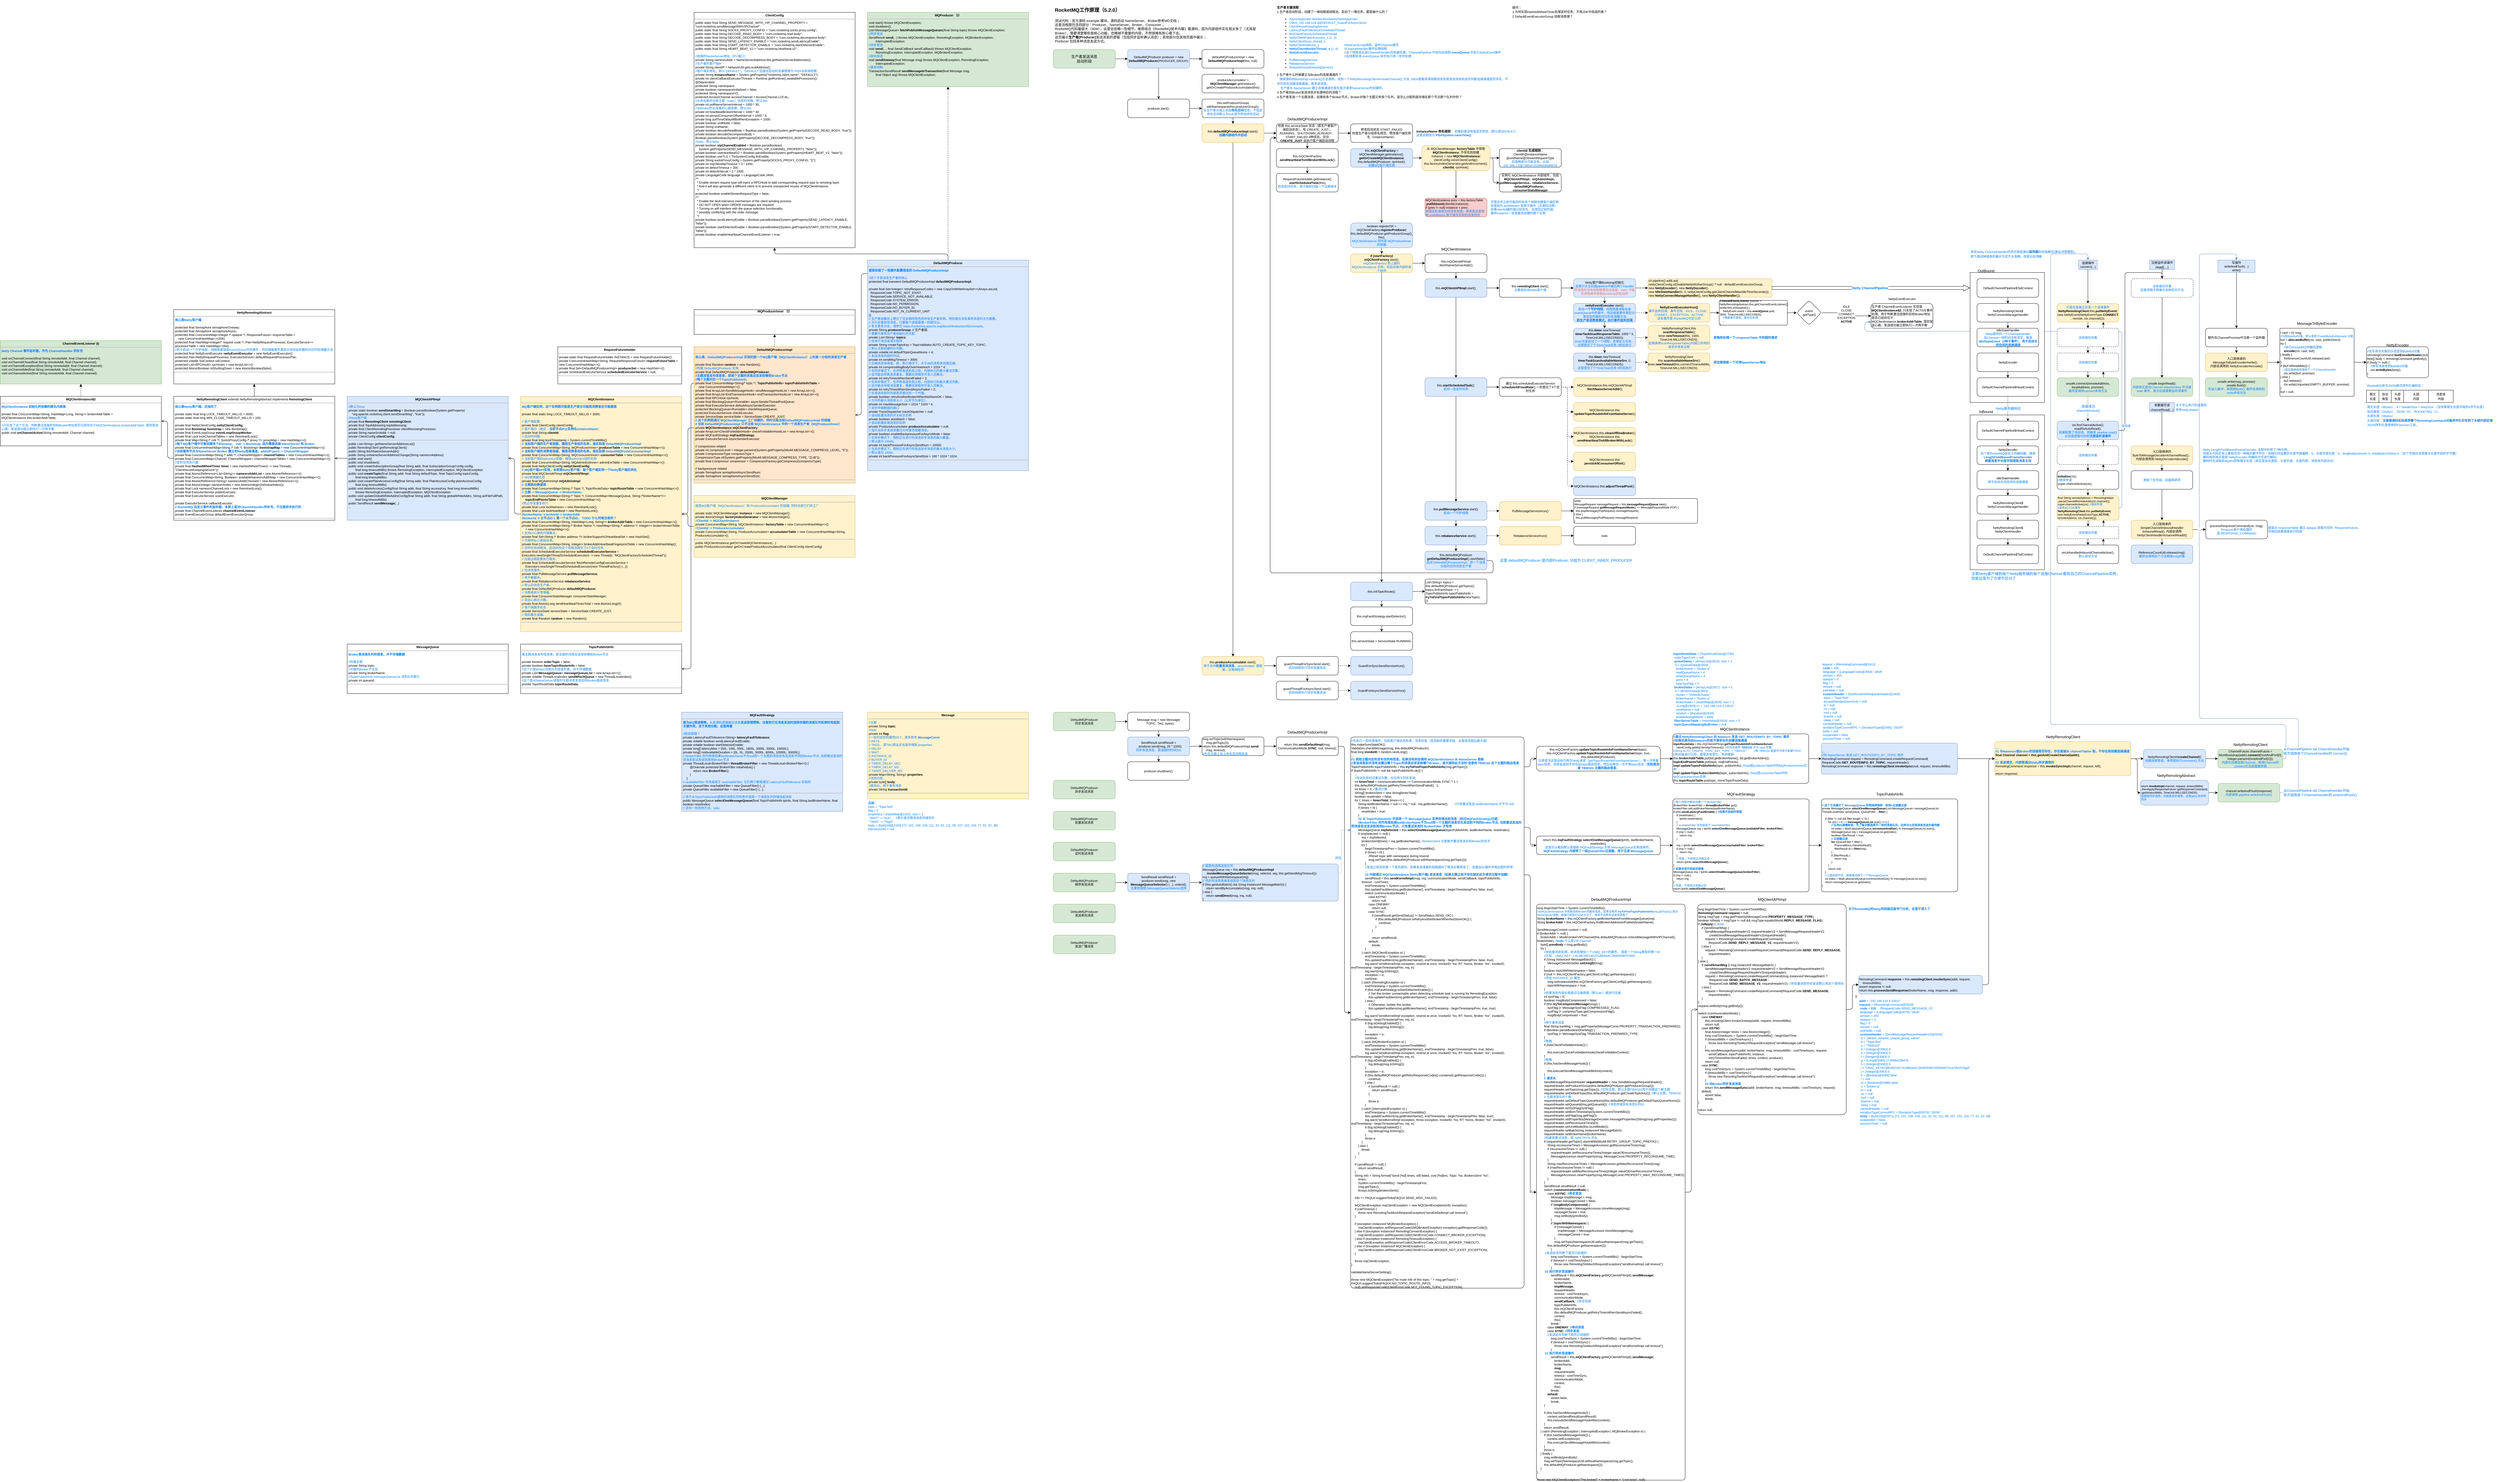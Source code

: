 <mxfile version="21.6.5" type="device" pages="4">
  <diagram name="Producer" id="6497DEjvEHfmiQGX_mvA">
    <mxGraphModel dx="5569" dy="879" grid="1" gridSize="10" guides="1" tooltips="1" connect="1" arrows="1" fold="1" page="1" pageScale="1" pageWidth="827" pageHeight="1169" math="0" shadow="0">
      <root>
        <mxCell id="0" />
        <mxCell id="1" parent="0" />
        <mxCell id="UuV1s5uOwehbHIiCa4GY-88" style="edgeStyle=orthogonalEdgeStyle;rounded=1;orthogonalLoop=1;jettySize=auto;html=1;exitX=1;exitY=0.5;exitDx=0;exitDy=0;entryX=0;entryY=0.75;entryDx=0;entryDy=0;fontColor=#007FFF;fillColor=#dae8fc;strokeColor=#6c8ebf;" parent="1" source="UuV1s5uOwehbHIiCa4GY-61" target="UuV1s5uOwehbHIiCa4GY-73" edge="1">
          <mxGeometry relative="1" as="geometry">
            <mxPoint x="2620" y="1070" as="targetPoint" />
            <Array as="points">
              <mxPoint x="3490" y="1640" />
              <mxPoint x="3490" y="1070" />
              <mxPoint x="2660" y="1070" />
              <mxPoint x="2660" y="1040" />
            </Array>
          </mxGeometry>
        </mxCell>
        <mxCell id="jejXhYi2k6KOZK20mIr--1" value="&lt;h1&gt;&lt;font style=&quot;font-size: 16px;&quot;&gt;RocketMQ工作原理（5.2.0）&lt;/font&gt;&lt;/h1&gt;&lt;div style=&quot;font-size: 11px;&quot;&gt;&lt;span style=&quot;background-color: initial;&quot;&gt;&lt;font style=&quot;font-size: 11px;&quot;&gt;测试代码：官方源码 example 模块，源码启动 NameServer、Broker参考MD文档；&lt;/font&gt;&lt;/span&gt;&lt;/div&gt;&lt;div style=&quot;font-size: 11px;&quot;&gt;&lt;font style=&quot;font-size: 11px;&quot;&gt;&lt;span style=&quot;background-color: initial;&quot;&gt;这里流程图包含四部分：Producer、NameServer、Broker、Consumer；&lt;/span&gt;&lt;/font&gt;&lt;/div&gt;&lt;div style=&quot;font-size: 11px;&quot;&gt;&lt;font style=&quot;font-size: 11px;&quot;&gt;&lt;font style=&quot;font-size: 11px;&quot;&gt;&lt;span style=&quot;background-color: initial;&quot;&gt;RocketMQ代码量很大（30W），这里会忽略一些细节，推荐结合《RocketMQ技术内幕》看源码，因为内部组件实在是太多了（尤其是Broker），需要清楚哪些是核心功能，忽略掉不重要的内容，不然很难有耐心看下去。&lt;br&gt;这页展示&lt;/span&gt;&lt;b style=&quot;background-color: initial;&quot;&gt;生产者(Producer)&lt;/b&gt;&lt;span style=&quot;background-color: initial;&quot;&gt;发送消息的逻辑（包括同步监听确认消息）；其他部分在其他页面中展示；&lt;br&gt;&lt;/span&gt;&lt;/font&gt;&lt;span style=&quot;background-color: initial;&quot;&gt;&lt;font style=&quot;font-size: 11px;&quot;&gt;Producer 包括多种消息发送方式。&lt;/font&gt;&lt;br&gt;&lt;/span&gt;&lt;br&gt;&lt;/font&gt;&lt;/div&gt;" style="text;html=1;strokeColor=none;fillColor=none;spacing=5;spacingTop=-20;whiteSpace=wrap;overflow=hidden;rounded=0;" parent="1" vertex="1">
          <mxGeometry x="40" y="10" width="660" height="130" as="geometry" />
        </mxCell>
        <mxCell id="jejXhYi2k6KOZK20mIr--2" value="" style="edgeStyle=orthogonalEdgeStyle;rounded=1;orthogonalLoop=1;jettySize=auto;html=1;fontSize=10;" parent="1" source="jejXhYi2k6KOZK20mIr--3" target="jejXhYi2k6KOZK20mIr--12" edge="1">
          <mxGeometry relative="1" as="geometry" />
        </mxCell>
        <mxCell id="jejXhYi2k6KOZK20mIr--3" value="生产者发送消息&lt;br style=&quot;font-size: 12px;&quot;&gt;启动阶段" style="rounded=1;whiteSpace=wrap;html=1;fillColor=#d5e8d4;strokeColor=#82b366;fontSize=12;" parent="1" vertex="1">
          <mxGeometry x="40" y="160" width="200" height="60" as="geometry" />
        </mxCell>
        <mxCell id="RnVRpb9ZFMmRX4XW8d6o-2" style="edgeStyle=orthogonalEdgeStyle;rounded=1;orthogonalLoop=1;jettySize=auto;html=1;exitX=1;exitY=0.5;exitDx=0;exitDy=0;" parent="1" source="jejXhYi2k6KOZK20mIr--4" target="jejXhYi2k6KOZK20mIr--30" edge="1">
          <mxGeometry relative="1" as="geometry" />
        </mxCell>
        <mxCell id="jejXhYi2k6KOZK20mIr--4" value="&lt;div style=&quot;font-size: 10px;&quot;&gt;DefaultMQProducer&lt;/div&gt;&lt;div style=&quot;font-size: 10px;&quot;&gt;同步发送消息&lt;/div&gt;" style="rounded=1;whiteSpace=wrap;html=1;fillColor=#d5e8d4;strokeColor=#82b366;fontSize=10;" parent="1" vertex="1">
          <mxGeometry x="40" y="2300" width="200" height="60" as="geometry" />
        </mxCell>
        <mxCell id="jejXhYi2k6KOZK20mIr--5" value="DefaultMQProducer &lt;br style=&quot;font-size: 10px;&quot;&gt;批量发送消息" style="rounded=1;whiteSpace=wrap;html=1;fillColor=#d5e8d4;strokeColor=#82b366;fontSize=10;" parent="1" vertex="1">
          <mxGeometry x="40" y="2620" width="200" height="60" as="geometry" />
        </mxCell>
        <mxCell id="jejXhYi2k6KOZK20mIr--6" value="&lt;div style=&quot;font-size: 10px;&quot;&gt;DefaultMQProducer&lt;/div&gt;&lt;div style=&quot;font-size: 10px;&quot;&gt;定时发送消息&lt;/div&gt;" style="rounded=1;whiteSpace=wrap;html=1;fillColor=#d5e8d4;strokeColor=#82b366;fontSize=10;" parent="1" vertex="1">
          <mxGeometry x="40" y="2720" width="200" height="60" as="geometry" />
        </mxCell>
        <mxCell id="LpHP1XivYoPNuTlPqCnb-12" value="" style="edgeStyle=orthogonalEdgeStyle;rounded=0;orthogonalLoop=1;jettySize=auto;html=1;" parent="1" source="jejXhYi2k6KOZK20mIr--7" target="LpHP1XivYoPNuTlPqCnb-11" edge="1">
          <mxGeometry relative="1" as="geometry" />
        </mxCell>
        <mxCell id="jejXhYi2k6KOZK20mIr--7" value="DefaultMQProducer &lt;br style=&quot;font-size: 10px;&quot;&gt;顺序发送消息" style="rounded=1;whiteSpace=wrap;html=1;fillColor=#d5e8d4;strokeColor=#82b366;fontSize=10;" parent="1" vertex="1">
          <mxGeometry x="40" y="2820" width="200" height="60" as="geometry" />
        </mxCell>
        <mxCell id="jejXhYi2k6KOZK20mIr--8" value="&lt;div style=&quot;font-size: 10px;&quot;&gt;DefaultMQProducer&lt;/div&gt;&lt;div style=&quot;font-size: 10px;&quot;&gt;发送单向消息&lt;/div&gt;" style="rounded=1;whiteSpace=wrap;html=1;fillColor=#d5e8d4;strokeColor=#82b366;fontSize=10;" parent="1" vertex="1">
          <mxGeometry x="40" y="2920" width="200" height="60" as="geometry" />
        </mxCell>
        <mxCell id="jejXhYi2k6KOZK20mIr--9" value="&lt;div style=&quot;font-size: 10px;&quot;&gt;DefaultMQProducer&lt;/div&gt;&lt;div style=&quot;font-size: 10px;&quot;&gt;发送广播消息&lt;/div&gt;" style="rounded=1;whiteSpace=wrap;html=1;fillColor=#d5e8d4;strokeColor=#82b366;fontSize=10;" parent="1" vertex="1">
          <mxGeometry x="40" y="3020" width="200" height="60" as="geometry" />
        </mxCell>
        <mxCell id="jejXhYi2k6KOZK20mIr--10" value="" style="edgeStyle=orthogonalEdgeStyle;rounded=1;orthogonalLoop=1;jettySize=auto;html=1;" parent="1" source="jejXhYi2k6KOZK20mIr--12" target="jejXhYi2k6KOZK20mIr--17" edge="1">
          <mxGeometry relative="1" as="geometry" />
        </mxCell>
        <mxCell id="jejXhYi2k6KOZK20mIr--11" value="" style="edgeStyle=orthogonalEdgeStyle;rounded=1;orthogonalLoop=1;jettySize=auto;html=1;" parent="1" source="jejXhYi2k6KOZK20mIr--12" target="jejXhYi2k6KOZK20mIr--27" edge="1">
          <mxGeometry relative="1" as="geometry" />
        </mxCell>
        <mxCell id="jejXhYi2k6KOZK20mIr--12" value="DefaultMQProducer producer = new &lt;b&gt;DefaultMQProducer&lt;/b&gt;(&lt;font style=&quot;font-size: 9px;&quot;&gt;PRODUCER_GROUP&lt;/font&gt;);" style="rounded=1;whiteSpace=wrap;html=1;fontSize=10;fillColor=#dae8fc;strokeColor=#6c8ebf;" parent="1" vertex="1">
          <mxGeometry x="280" y="160" width="200" height="60" as="geometry" />
        </mxCell>
        <mxCell id="jejXhYi2k6KOZK20mIr--13" style="edgeStyle=orthogonalEdgeStyle;rounded=1;orthogonalLoop=1;jettySize=auto;html=1;exitX=0.5;exitY=0;exitDx=0;exitDy=0;endArrow=block;endFill=1;" parent="1" source="jejXhYi2k6KOZK20mIr--15" target="jejXhYi2k6KOZK20mIr--19" edge="1">
          <mxGeometry relative="1" as="geometry" />
        </mxCell>
        <mxCell id="jejXhYi2k6KOZK20mIr--14" style="edgeStyle=orthogonalEdgeStyle;rounded=1;orthogonalLoop=1;jettySize=auto;html=1;exitX=0.001;exitY=0.064;exitDx=0;exitDy=0;endArrow=open;endFill=0;exitPerimeter=0;" parent="1" source="jejXhYi2k6KOZK20mIr--15" target="jejXhYi2k6KOZK20mIr--24" edge="1">
          <mxGeometry relative="1" as="geometry" />
        </mxCell>
        <mxCell id="c61HgKpTzqy5PhA1b_MH-1" style="edgeStyle=orthogonalEdgeStyle;rounded=1;orthogonalLoop=1;jettySize=auto;html=1;exitX=0.5;exitY=0;exitDx=0;exitDy=0;endArrow=block;endFill=1;dashed=1;" parent="1" source="jejXhYi2k6KOZK20mIr--15" target="jejXhYi2k6KOZK20mIr--20" edge="1">
          <mxGeometry relative="1" as="geometry" />
        </mxCell>
        <mxCell id="jejXhYi2k6KOZK20mIr--15" value="&lt;p style=&quot;margin: 4px 0px 0px; text-align: center;&quot;&gt;&lt;b&gt;DefaultMQProducer&lt;/b&gt;&lt;br&gt;&lt;/p&gt;&lt;hr style=&quot;font-size: 10px;&quot;&gt;&lt;p style=&quot;margin: 0px 0px 0px 4px; font-size: 10px;&quot;&gt;&lt;font color=&quot;#007fff&quot;&gt;&lt;b&gt;就是封装了一些额外配置信息的 DefaultMQProducerImpl&lt;/b&gt;&lt;/font&gt;&lt;/p&gt;&lt;p style=&quot;margin: 0px 0px 0px 4px; font-size: 10px;&quot;&gt;&lt;font color=&quot;#007fff&quot;&gt;&lt;br&gt;&lt;/font&gt;&lt;/p&gt;&lt;p style=&quot;margin: 0px 0px 0px 4px; font-size: 10px;&quot;&gt;&lt;font color=&quot;#007fff&quot;&gt;//这个才是消息生产者的核心&lt;/font&gt;&lt;/p&gt;&lt;p style=&quot;margin: 0px 0px 0px 4px; font-size: 10px;&quot;&gt;protected final transient DefaultMQProducerImpl &lt;b&gt;defaultMQProducerImpl&lt;/b&gt;;&lt;/p&gt;&lt;p style=&quot;margin: 0px 0px 0px 4px; font-size: 10px;&quot;&gt;&lt;br&gt;&lt;/p&gt;&lt;p style=&quot;margin: 0px 0px 0px 4px; font-size: 10px;&quot;&gt;private final Set&amp;lt;Integer&amp;gt; retryResponseCodes = new CopyOnWriteArraySet&amp;lt;&amp;gt;(Arrays.asList(&lt;/p&gt;&lt;p style=&quot;margin: 0px 0px 0px 4px; font-size: 10px;&quot;&gt;&amp;nbsp; ResponseCode.TOPIC_NOT_EXIST,&lt;/p&gt;&lt;p style=&quot;margin: 0px 0px 0px 4px; font-size: 10px;&quot;&gt;&amp;nbsp; ResponseCode.SERVICE_NOT_AVAILABLE,&lt;/p&gt;&lt;p style=&quot;margin: 0px 0px 0px 4px; font-size: 10px;&quot;&gt;&amp;nbsp; ResponseCode.SYSTEM_ERROR,&lt;/p&gt;&lt;p style=&quot;margin: 0px 0px 0px 4px; font-size: 10px;&quot;&gt;&amp;nbsp; ResponseCode.NO_PERMISSION,&lt;/p&gt;&lt;p style=&quot;margin: 0px 0px 0px 4px; font-size: 10px;&quot;&gt;&amp;nbsp; ResponseCode.NO_BUYER_ID,&lt;/p&gt;&lt;p style=&quot;margin: 0px 0px 0px 4px; font-size: 10px;&quot;&gt;&amp;nbsp; ResponseCode.NOT_IN_CURRENT_UNIT&lt;/p&gt;&lt;p style=&quot;margin: 0px 0px 0px 4px; font-size: 10px;&quot;&gt;));&lt;/p&gt;&lt;p style=&quot;margin: 0px 0px 0px 4px; font-size: 10px;&quot;&gt;&lt;font color=&quot;#007fff&quot;&gt;// 生产者组概念上聚合了完全相同角色的所有生产者实例，特别是在涉及事务消息时尤为重要。&lt;/font&gt;&lt;/p&gt;&lt;p style=&quot;margin: 0px 0px 0px 4px; font-size: 10px;&quot;&gt;&lt;font color=&quot;#007fff&quot;&gt;// 对于非事务性消息，只要每个进程是唯一的就可以。&lt;/font&gt;&lt;/p&gt;&lt;p style=&quot;margin: 0px 0px 0px 4px; font-size: 10px;&quot;&gt;&lt;font color=&quot;#007fff&quot;&gt;// 有关更多讨论，请参见 https://rocketmq.apache.org/docs/introduction/02concepts。&lt;/font&gt;&lt;/p&gt;&lt;p style=&quot;margin: 0px 0px 0px 4px; font-size: 10px;&quot;&gt;private String &lt;b&gt;producerGroup&lt;/b&gt;; // 生产者组&lt;/p&gt;&lt;p style=&quot;margin: 0px 0px 0px 4px; font-size: 10px;&quot;&gt;&lt;font color=&quot;#007fff&quot;&gt;// 需要为事务生产者初始化的主题&lt;/font&gt;&lt;/p&gt;&lt;p style=&quot;margin: 0px 0px 0px 4px; font-size: 10px;&quot;&gt;private List&amp;lt;String&amp;gt; &lt;b&gt;topics&lt;/b&gt;;&lt;/p&gt;&lt;p style=&quot;margin: 0px 0px 0px 4px; font-size: 10px;&quot;&gt;&lt;font color=&quot;#007fff&quot;&gt;// 仅用于测试或演示程序&lt;/font&gt;&lt;/p&gt;&lt;p style=&quot;margin: 0px 0px 0px 4px; font-size: 10px;&quot;&gt;private String createTopicKey = TopicValidator.AUTO_CREATE_TOPIC_KEY_TOPIC;&lt;/p&gt;&lt;p style=&quot;margin: 0px 0px 0px 4px; font-size: 10px;&quot;&gt;&lt;font color=&quot;#007fff&quot;&gt;// 默认主题创建的队列数。&lt;/font&gt;&lt;/p&gt;&lt;p style=&quot;margin: 0px 0px 0px 4px; font-size: 10px;&quot;&gt;private volatile int defaultTopicQueueNums = 4;&lt;/p&gt;&lt;p style=&quot;margin: 0px 0px 0px 4px; font-size: 10px;&quot;&gt;&lt;font color=&quot;#007fff&quot;&gt;// 发送消息的超时时间。&lt;/font&gt;&lt;/p&gt;&lt;p style=&quot;margin: 0px 0px 0px 4px; font-size: 10px;&quot;&gt;private int sendMsgTimeout = 3000;&lt;/p&gt;&lt;p style=&quot;margin: 0px 0px 0px 4px; font-size: 10px;&quot;&gt;&lt;font color=&quot;#007fff&quot;&gt;// 压缩消息体阈值，即，默认情况下，大于4k的消息体将被压缩。&lt;/font&gt;&lt;/p&gt;&lt;p style=&quot;margin: 0px 0px 0px 4px; font-size: 10px;&quot;&gt;private int compressMsgBodyOverHowmuch = 1024 * 4;&lt;/p&gt;&lt;p style=&quot;margin: 0px 0px 0px 4px; font-size: 10px;&quot;&gt;&lt;font color=&quot;#007fff&quot;&gt;// 在同步模式下，在声称发送失败之前，内部执行的最大重试次数。&lt;/font&gt;&lt;/p&gt;&lt;p style=&quot;margin: 0px 0px 0px 4px; font-size: 10px;&quot;&gt;&lt;font color=&quot;#007fff&quot;&gt;// 这可能会导致消息重复，需要应用程序开发人员解决。&lt;/font&gt;&lt;/p&gt;&lt;p style=&quot;margin: 0px 0px 0px 4px; font-size: 10px;&quot;&gt;private int retryTimesWhenSendFailed = 2;&lt;/p&gt;&lt;p style=&quot;margin: 0px 0px 0px 4px; font-size: 10px;&quot;&gt;&lt;font color=&quot;#007fff&quot;&gt;// 在异步模式下，在声称发送失败之前，内部执行的最大重试次数。&lt;/font&gt;&lt;/p&gt;&lt;p style=&quot;margin: 0px 0px 0px 4px; font-size: 10px;&quot;&gt;&lt;font color=&quot;#007fff&quot;&gt;// 这可能会导致消息重复，需要应用程序开发人员解决。&lt;/font&gt;&lt;/p&gt;&lt;p style=&quot;margin: 0px 0px 0px 4px; font-size: 10px;&quot;&gt;private int retryTimesWhenSendAsyncFailed = 2;&lt;/p&gt;&lt;p style=&quot;margin: 0px 0px 0px 4px; font-size: 10px;&quot;&gt;&lt;font color=&quot;#007fff&quot;&gt;// 在发送失败时内部是否重试另一个代理。&lt;/font&gt;&lt;/p&gt;&lt;p style=&quot;margin: 0px 0px 0px 4px; font-size: 10px;&quot;&gt;private boolean retryAnotherBrokerWhenNotStoreOK = false;&lt;/p&gt;&lt;p style=&quot;margin: 0px 0px 0px 4px; font-size: 10px;&quot;&gt;&lt;font color=&quot;#007fff&quot;&gt;// 允许的最大消息体大小（以字节为单位）。&lt;/font&gt;&lt;/p&gt;&lt;p style=&quot;margin: 0px 0px 0px 4px; font-size: 10px;&quot;&gt;private int maxMessageSize = 1024 * 1024 * 4;&lt;/p&gt;&lt;p style=&quot;margin: 0px 0px 0px 4px; font-size: 10px;&quot;&gt;&lt;font color=&quot;#007fff&quot;&gt;// 异步传输数据的接口&lt;/font&gt;&lt;/p&gt;&lt;p style=&quot;margin: 0px 0px 0px 4px; font-size: 10px;&quot;&gt;private TraceDispatcher traceDispatcher = null;&lt;/p&gt;&lt;p style=&quot;margin: 0px 0px 0px 4px; font-size: 10px;&quot;&gt;&lt;font color=&quot;#007fff&quot;&gt;// 自动批量消息的开关标志实例&lt;/font&gt;&lt;/p&gt;&lt;p style=&quot;margin: 0px 0px 0px 4px; font-size: 10px;&quot;&gt;private boolean autoBatch = false;&lt;/p&gt;&lt;p style=&quot;margin: 0px 0px 0px 4px; font-size: 10px;&quot;&gt;&lt;font color=&quot;#007fff&quot;&gt;// 自动批量处理消息的实例&lt;/font&gt;&lt;/p&gt;&lt;p style=&quot;margin: 0px 0px 0px 4px; font-size: 10px;&quot;&gt;private ProduceAccumulator &lt;b&gt;produceAccumulator&lt;/b&gt; = null;&lt;/p&gt;&lt;p style=&quot;margin: 0px 0px 0px 4px; font-size: 10px;&quot;&gt;&lt;font color=&quot;#007fff&quot;&gt;// 指示当异步发送流量过大时是否阻塞消息。&lt;/font&gt;&lt;/p&gt;&lt;p style=&quot;margin: 0px 0px 0px 4px; font-size: 10px;&quot;&gt;private boolean enableBackpressureForAsyncMode = false;&lt;/p&gt;&lt;p style=&quot;margin: 0px 0px 0px 4px; font-size: 10px;&quot;&gt;&lt;font color=&quot;#007fff&quot;&gt;// 在异步模式下，限制正在进行的发送异步消息的最大数量。&lt;/font&gt;&lt;/p&gt;&lt;p style=&quot;margin: 0px 0px 0px 4px; font-size: 10px;&quot;&gt;&lt;font color=&quot;#007fff&quot;&gt;// 默认值为 10000。&lt;/font&gt;&lt;/p&gt;&lt;p style=&quot;margin: 0px 0px 0px 4px; font-size: 10px;&quot;&gt;private int backPressureForAsyncSendNum = 10000;&lt;/p&gt;&lt;p style=&quot;margin: 0px 0px 0px 4px; font-size: 10px;&quot;&gt;&lt;font color=&quot;#007fff&quot;&gt;// 在异步模式下，限制正在进行的发送异步消息的最大消息大小。&lt;/font&gt;&lt;/p&gt;&lt;p style=&quot;margin: 0px 0px 0px 4px; font-size: 10px;&quot;&gt;&lt;font color=&quot;#007fff&quot;&gt;// 默认值为 100M。&lt;/font&gt;&lt;/p&gt;&lt;p style=&quot;margin: 0px 0px 0px 4px; font-size: 10px;&quot;&gt;private int backPressureForAsyncSendSize = 100 * 1024 * 1024;&lt;/p&gt;&lt;hr style=&quot;font-size: 10px;&quot;&gt;&lt;p style=&quot;margin: 0px 0px 0px 4px; font-size: 10px;&quot;&gt;&lt;br&gt;&lt;/p&gt;" style="verticalAlign=top;align=left;overflow=fill;fontSize=10;fontFamily=Helvetica;html=1;whiteSpace=wrap;fillColor=#dae8fc;strokeColor=#6c8ebf;" parent="1" vertex="1">
          <mxGeometry x="-560" y="840" width="520" height="680" as="geometry" />
        </mxCell>
        <mxCell id="jejXhYi2k6KOZK20mIr--16" value="" style="edgeStyle=orthogonalEdgeStyle;rounded=1;orthogonalLoop=1;jettySize=auto;html=1;" parent="1" source="jejXhYi2k6KOZK20mIr--17" target="jejXhYi2k6KOZK20mIr--21" edge="1">
          <mxGeometry relative="1" as="geometry" />
        </mxCell>
        <mxCell id="jejXhYi2k6KOZK20mIr--17" value="defaultMQProducerImpl = new &lt;b&gt;DefaultMQProducerImpl&lt;/b&gt;(this, null);" style="rounded=1;whiteSpace=wrap;html=1;fontSize=10;" parent="1" vertex="1">
          <mxGeometry x="520" y="160" width="200" height="60" as="geometry" />
        </mxCell>
        <mxCell id="jejXhYi2k6KOZK20mIr--19" value="&lt;p style=&quot;margin: 4px 0px 0px; text-align: center;&quot;&gt;&lt;b&gt;ClientConfig&lt;/b&gt;&lt;br&gt;&lt;/p&gt;&lt;hr style=&quot;font-size: 10px;&quot;&gt;&lt;p style=&quot;margin: 0px 0px 0px 4px;&quot;&gt;public static final String SEND_MESSAGE_WITH_VIP_CHANNEL_PROPERTY = &quot;com.rocketmq.sendMessageWithVIPChannel&quot;;&lt;/p&gt;&lt;p style=&quot;margin: 0px 0px 0px 4px;&quot;&gt;public static final String SOCKS_PROXY_CONFIG = &quot;com.rocketmq.socks.proxy.config&quot;;&lt;/p&gt;&lt;p style=&quot;margin: 0px 0px 0px 4px;&quot;&gt;public static final String DECODE_READ_BODY = &quot;com.rocketmq.read.body&quot;;&lt;/p&gt;&lt;p style=&quot;margin: 0px 0px 0px 4px;&quot;&gt;public static final String DECODE_DECOMPRESS_BODY = &quot;com.rocketmq.decompress.body&quot;;&lt;/p&gt;&lt;p style=&quot;margin: 0px 0px 0px 4px;&quot;&gt;public static final String SEND_LATENCY_ENABLE = &quot;com.rocketmq.sendLatencyEnable&quot;;&lt;/p&gt;&lt;p style=&quot;margin: 0px 0px 0px 4px;&quot;&gt;public static final String START_DETECTOR_ENABLE = &quot;com.rocketmq.startDetectorEnable&quot;;&lt;/p&gt;&lt;p style=&quot;margin: 0px 0px 0px 4px;&quot;&gt;public static final String HEART_BEAT_V2 = &quot;com.rocketmq.heartbeat.v2&quot;;&lt;/p&gt;&lt;p style=&quot;margin: 0px 0px 0px 4px;&quot;&gt;&lt;br&gt;&lt;/p&gt;&lt;p style=&quot;margin: 0px 0px 0px 4px;&quot;&gt;&lt;font color=&quot;#007fff&quot;&gt;//连接的NameServer地址（IP+端口）&lt;/font&gt;&lt;/p&gt;&lt;p style=&quot;margin: 0px 0px 0px 4px;&quot;&gt;private String namesrvAddr = NameServerAddressUtils.getNameServerAddresses();&lt;/p&gt;&lt;p style=&quot;margin: 0px 0px 0px 4px;&quot;&gt;&lt;font color=&quot;#007fff&quot;&gt;//生产者的客户端IP&lt;/font&gt;&lt;/p&gt;&lt;p style=&quot;margin: 0px 0px 0px 4px;&quot;&gt;private String clientIP = NetworkUtil.getLocalAddress();&lt;/p&gt;&lt;p style=&quot;margin: 0px 0px 0px 4px;&quot;&gt;&lt;font color=&quot;#007fff&quot;&gt;//客户端实例名，默认“DEFAULT”，“DEFAULT”&lt;/font&gt;&lt;font color=&quot;#007fff&quot;&gt;后面在启动时会被替换为 PID#当前纳秒数&lt;/font&gt;&lt;/p&gt;&lt;p style=&quot;margin: 0px 0px 0px 4px;&quot;&gt;private String &lt;b&gt;instanceName&lt;/b&gt; = System.getProperty(&quot;rocketmq.client.name&quot;, &quot;DEFAULT&quot;);&lt;/p&gt;&lt;p style=&quot;margin: 0px 0px 0px 4px;&quot;&gt;private int clientCallbackExecutorThreads = Runtime.getRuntime().availableProcessors();&lt;/p&gt;&lt;p style=&quot;margin: 0px 0px 0px 4px;&quot;&gt;@Deprecated&lt;/p&gt;&lt;p style=&quot;margin: 0px 0px 0px 4px;&quot;&gt;protected String namespace;&lt;/p&gt;&lt;p style=&quot;margin: 0px 0px 0px 4px;&quot;&gt;private boolean namespaceInitialized = false;&lt;/p&gt;&lt;p style=&quot;margin: 0px 0px 0px 4px;&quot;&gt;protected String namespaceV2;&lt;/p&gt;&lt;p style=&quot;margin: 0px 0px 0px 4px;&quot;&gt;protected AccessChannel accessChannel = AccessChannel.LOCAL;&lt;/p&gt;&lt;p style=&quot;margin: 0px 0px 0px 4px;&quot;&gt;&lt;font color=&quot;#007fff&quot;&gt;//从命名服务拉取主题（topic）信息的间隔，默认30s&lt;/font&gt;&lt;/p&gt;&lt;p style=&quot;margin: 0px 0px 0px 4px;&quot;&gt;private int pollNameServerInterval = 1000 * 30;&lt;/p&gt;&lt;p style=&quot;margin: 0px 0px 0px 4px;&quot;&gt;&lt;font color=&quot;#007fff&quot;&gt;//与Broker的长连接的心跳周期，默认30s&lt;/font&gt;&lt;/p&gt;&lt;p style=&quot;margin: 0px 0px 0px 4px;&quot;&gt;private int heartbeatBrokerInterval = 1000 * 30;&lt;/p&gt;&lt;p style=&quot;margin: 0px 0px 0px 4px;&quot;&gt;private int persistConsumerOffsetInterval = 1000 * 5;&lt;/p&gt;&lt;p style=&quot;margin: 0px 0px 0px 4px;&quot;&gt;private long pullTimeDelayMillsWhenException = 1000;&lt;/p&gt;&lt;p style=&quot;margin: 0px 0px 0px 4px;&quot;&gt;private boolean unitMode = false;&lt;/p&gt;&lt;p style=&quot;margin: 0px 0px 0px 4px;&quot;&gt;private String unitName;&lt;/p&gt;&lt;p style=&quot;margin: 0px 0px 0px 4px;&quot;&gt;private boolean decodeReadBody = Boolean.parseBoolean(System.getProperty(DECODE_READ_BODY, &quot;true&quot;));&lt;/p&gt;&lt;p style=&quot;margin: 0px 0px 0px 4px;&quot;&gt;private boolean decodeDecompressBody = Boolean.parseBoolean(System.getProperty(DECODE_DECOMPRESS_BODY, &quot;true&quot;));&lt;/p&gt;&lt;p style=&quot;margin: 0px 0px 0px 4px;&quot;&gt;&lt;font color=&quot;#007fff&quot;&gt;//todo，默认false&lt;/font&gt;&lt;/p&gt;&lt;p style=&quot;margin: 0px 0px 0px 4px;&quot;&gt;private boolean &lt;b&gt;vipChannelEnabled&lt;/b&gt; = Boolean.parseBoolean(&lt;br&gt;&amp;nbsp; &amp;nbsp; System.getProperty(SEND_MESSAGE_WITH_VIP_CHANNEL_PROPERTY, &quot;false&quot;));&lt;/p&gt;&lt;p style=&quot;margin: 0px 0px 0px 4px;&quot;&gt;private boolean useHeartbeatV2 = Boolean.parseBoolean(System.getProperty(HEART_BEAT_V2, &quot;false&quot;));&lt;/p&gt;&lt;p style=&quot;margin: 0px 0px 0px 4px;&quot;&gt;private boolean useTLS = TlsSystemConfig.tlsEnable;&lt;/p&gt;&lt;p style=&quot;margin: 0px 0px 0px 4px;&quot;&gt;private String socksProxyConfig = System.getProperty(SOCKS_PROXY_CONFIG, &quot;{}&quot;);&lt;/p&gt;&lt;p style=&quot;margin: 0px 0px 0px 4px;&quot;&gt;private int mqClientApiTimeout = 3 * 1000;&lt;/p&gt;&lt;p style=&quot;margin: 0px 0px 0px 4px;&quot;&gt;private int detectTimeout = 200;&lt;/p&gt;&lt;p style=&quot;margin: 0px 0px 0px 4px;&quot;&gt;private int detectInterval = 2 * 1000;&lt;/p&gt;&lt;p style=&quot;margin: 0px 0px 0px 4px;&quot;&gt;private LanguageCode language = LanguageCode.JAVA;&lt;/p&gt;&lt;p style=&quot;margin: 0px 0px 0px 4px;&quot;&gt;/**&lt;/p&gt;&lt;p style=&quot;margin: 0px 0px 0px 4px;&quot;&gt;&amp;nbsp; * Enable stream request type will inject a RPCHook to add corresponding request type to remoting layer.&lt;/p&gt;&lt;p style=&quot;margin: 0px 0px 0px 4px;&quot;&gt;&amp;nbsp; * And it will also generate a different client id to prevent unexpected reuses of MQClientInstance.&lt;/p&gt;&lt;p style=&quot;margin: 0px 0px 0px 4px;&quot;&gt;&amp;nbsp; */&lt;/p&gt;&lt;p style=&quot;margin: 0px 0px 0px 4px;&quot;&gt;protected boolean enableStreamRequestType = false;&lt;/p&gt;&lt;p style=&quot;margin: 0px 0px 0px 4px;&quot;&gt;/**&lt;/p&gt;&lt;p style=&quot;margin: 0px 0px 0px 4px;&quot;&gt;&amp;nbsp; * Enable the fault tolerance mechanism of the client sending process.&lt;/p&gt;&lt;p style=&quot;margin: 0px 0px 0px 4px;&quot;&gt;&amp;nbsp; * DO NOT OPEN when ORDER messages are required.&lt;/p&gt;&lt;p style=&quot;margin: 0px 0px 0px 4px;&quot;&gt;&amp;nbsp; * Turning on will interfere with the queue selection functionality,&lt;/p&gt;&lt;p style=&quot;margin: 0px 0px 0px 4px;&quot;&gt;&amp;nbsp; * possibly conflicting with the order message.&lt;/p&gt;&lt;p style=&quot;margin: 0px 0px 0px 4px;&quot;&gt;&amp;nbsp; */&lt;/p&gt;&lt;p style=&quot;margin: 0px 0px 0px 4px;&quot;&gt;private boolean sendLatencyEnable = Boolean.parseBoolean(System.getProperty(SEND_LATENCY_ENABLE, &quot;false&quot;));&lt;/p&gt;&lt;p style=&quot;margin: 0px 0px 0px 4px;&quot;&gt;private boolean startDetectorEnable = Boolean.parseBoolean(System.getProperty(START_DETECTOR_ENABLE, &quot;false&quot;));&lt;/p&gt;&lt;p style=&quot;margin: 0px 0px 0px 4px;&quot;&gt;private boolean enableHeartbeatChannelEventListener = true;&lt;/p&gt;" style="verticalAlign=top;align=left;overflow=fill;fontSize=10;fontFamily=Helvetica;html=1;whiteSpace=wrap;" parent="1" vertex="1">
          <mxGeometry x="-1120" y="40" width="520" height="760" as="geometry" />
        </mxCell>
        <mxCell id="jejXhYi2k6KOZK20mIr--20" value="&lt;p style=&quot;margin: 4px 0px 0px; text-align: center;&quot;&gt;&lt;b&gt;MQProducer （I）&lt;/b&gt;&lt;br&gt;&lt;/p&gt;&lt;hr style=&quot;font-size: 10px;&quot;&gt;&lt;p style=&quot;margin: 0px 0px 0px 4px;&quot;&gt;void start() throws MQClientException;&lt;br&gt;&lt;/p&gt;&lt;p style=&quot;margin: 0px 0px 0px 4px;&quot;&gt;void shutdown();&lt;br&gt;&lt;/p&gt;&lt;p style=&quot;margin: 0px 0px 0px 4px;&quot;&gt;List&amp;lt;MessageQueue&amp;gt; &lt;b&gt;fetchPublishMessageQueues&lt;/b&gt;(final String topic) throws MQClientException;&lt;br&gt;&lt;/p&gt;&lt;p style=&quot;margin: 0px 0px 0px 4px;&quot;&gt;&lt;font color=&quot;#007fff&quot;&gt;//同步发送&lt;/font&gt;&lt;/p&gt;&lt;p style=&quot;margin: 0px 0px 0px 4px;&quot;&gt;SendResult &lt;b&gt;send&lt;/b&gt;(...) throws MQClientException, RemotingException, MQBrokerException,&lt;/p&gt;&lt;p style=&quot;margin: 0px 0px 0px 4px;&quot;&gt;&amp;nbsp; &amp;nbsp; &amp;nbsp; &amp;nbsp; InterruptedException;&lt;/p&gt;&lt;p style=&quot;margin: 0px 0px 0px 4px;&quot;&gt;&lt;font color=&quot;#007fff&quot;&gt;//异步发送&lt;/font&gt;&lt;/p&gt;&lt;p style=&quot;margin: 0px 0px 0px 4px;&quot;&gt;void &lt;b&gt;send&lt;/b&gt;(..., final SendCallback sendCallback) throws MQClientException,&lt;/p&gt;&lt;p style=&quot;margin: 0px 0px 0px 4px;&quot;&gt;&amp;nbsp; &amp;nbsp; &amp;nbsp; &amp;nbsp; RemotingException, InterruptedException, MQBrokerException;&lt;/p&gt;&lt;p style=&quot;margin: 0px 0px 0px 4px;&quot;&gt;&lt;font color=&quot;#007fff&quot;&gt;//单向发送&lt;/font&gt;&lt;/p&gt;&lt;p style=&quot;margin: 0px 0px 0px 4px;&quot;&gt;void &lt;b&gt;sendOneway&lt;/b&gt;(final Message msg) throws MQClientException, RemotingException,&lt;/p&gt;&lt;p style=&quot;margin: 0px 0px 0px 4px;&quot;&gt;&amp;nbsp; &amp;nbsp; &amp;nbsp; &amp;nbsp; InterruptedException;&lt;/p&gt;&lt;p style=&quot;margin: 0px 0px 0px 4px;&quot;&gt;&lt;font color=&quot;#007fff&quot;&gt;//事务控制&lt;/font&gt;&lt;/p&gt;&lt;p style=&quot;margin: 0px 0px 0px 4px;&quot;&gt;&lt;span style=&quot;background-color: initial;&quot;&gt;TransactionSendResult &lt;b&gt;sendMessageInTransaction&lt;/b&gt;(final Message msg,&lt;/span&gt;&lt;/p&gt;&lt;p style=&quot;margin: 0px 0px 0px 4px;&quot;&gt;&amp;nbsp; &amp;nbsp; &amp;nbsp; &amp;nbsp; final Object arg) throws MQClientException;&lt;/p&gt;" style="verticalAlign=top;align=left;overflow=fill;fontSize=10;fontFamily=Helvetica;html=1;whiteSpace=wrap;fillColor=#d5e8d4;strokeColor=#82b366;" parent="1" vertex="1">
          <mxGeometry x="-560" y="40" width="520" height="240" as="geometry" />
        </mxCell>
        <mxCell id="jejXhYi2k6KOZK20mIr--21" value="produceAccumulator = &lt;b&gt;MQClientManager&lt;/b&gt;.getInstance()&lt;br&gt;.getOrCreateProduceAccumulator(this);" style="rounded=1;whiteSpace=wrap;html=1;fontSize=10;" parent="1" vertex="1">
          <mxGeometry x="520" y="240" width="200" height="60" as="geometry" />
        </mxCell>
        <mxCell id="jejXhYi2k6KOZK20mIr--22" style="edgeStyle=orthogonalEdgeStyle;rounded=1;orthogonalLoop=1;jettySize=auto;html=1;exitX=0.5;exitY=0;exitDx=0;exitDy=0;entryX=0.5;entryY=1;entryDx=0;entryDy=0;endArrow=block;endFill=1;dashed=1;" parent="1" source="jejXhYi2k6KOZK20mIr--24" target="jejXhYi2k6KOZK20mIr--85" edge="1">
          <mxGeometry relative="1" as="geometry" />
        </mxCell>
        <mxCell id="jejXhYi2k6KOZK20mIr--23" style="edgeStyle=orthogonalEdgeStyle;rounded=1;orthogonalLoop=1;jettySize=auto;html=1;entryX=1;entryY=0.5;entryDx=0;entryDy=0;endArrow=open;endFill=0;exitX=0;exitY=0.595;exitDx=0;exitDy=0;exitPerimeter=0;" parent="1" source="jejXhYi2k6KOZK20mIr--24" target="wqeYftxfj8nTHo_Km6VP-1" edge="1">
          <mxGeometry relative="1" as="geometry">
            <mxPoint x="-1130" y="1200" as="sourcePoint" />
            <mxPoint x="-1160" y="1540" as="targetPoint" />
          </mxGeometry>
        </mxCell>
        <mxCell id="cpLEBUsnRFU8It5sHO4U-8" style="edgeStyle=orthogonalEdgeStyle;rounded=1;orthogonalLoop=1;jettySize=auto;html=1;exitX=0.001;exitY=0.268;exitDx=0;exitDy=0;entryX=1;entryY=0.5;entryDx=0;entryDy=0;endArrow=open;endFill=0;exitPerimeter=0;" parent="1" source="jejXhYi2k6KOZK20mIr--24" target="cpLEBUsnRFU8It5sHO4U-7" edge="1">
          <mxGeometry relative="1" as="geometry">
            <Array as="points">
              <mxPoint x="-1130" y="1238" />
              <mxPoint x="-1130" y="2160" />
            </Array>
          </mxGeometry>
        </mxCell>
        <mxCell id="jejXhYi2k6KOZK20mIr--24" value="&lt;p style=&quot;margin: 4px 0px 0px; text-align: center;&quot;&gt;&lt;b&gt;DefaultMQProducerImpl&lt;/b&gt;&lt;br&gt;&lt;/p&gt;&lt;hr style=&quot;font-size: 10px;&quot;&gt;&lt;p style=&quot;margin: 0px 0px 0px 4px;&quot;&gt;&lt;b&gt;&lt;font color=&quot;#007fff&quot;&gt;核心类，DefaultMQProducerImpl 实现的是一个MQ客户端（MQClientInstance）上的某一分组的消息生产者&lt;/font&gt;&lt;/b&gt;&lt;/p&gt;&lt;p style=&quot;margin: 0px 0px 0px 4px;&quot;&gt;&lt;br&gt;&lt;/p&gt;&lt;p style=&quot;margin: 0px 0px 0px 4px;&quot;&gt;private final Random &lt;b&gt;random&lt;/b&gt; = new Random();&lt;/p&gt;&lt;p style=&quot;margin: 0px 0px 0px 4px;&quot;&gt;&lt;font color=&quot;#007fff&quot;&gt;//所属 DefaultMQProducer 实例&lt;/font&gt;&lt;/p&gt;&lt;p style=&quot;margin: 0px 0px 0px 4px;&quot;&gt;private final DefaultMQProducer &lt;b&gt;defaultMQProducer&lt;/b&gt;;&lt;/p&gt;&lt;p style=&quot;margin: 0px 0px 0px 4px;&quot;&gt;&lt;font color=&quot;#007fff&quot;&gt;&lt;b&gt;//主题消息发布信息表，即某个主题的消息应该发给哪些Broker节点&lt;/b&gt;&lt;/font&gt;&lt;/p&gt;&lt;p style=&quot;margin: 0px 0px 0px 4px;&quot;&gt;&lt;font color=&quot;#007fff&quot;&gt;&lt;b&gt;//每个主题对应一个TopicPublishInfo&lt;/b&gt;&lt;/font&gt;&lt;/p&gt;&lt;p style=&quot;margin: 0px 0px 0px 4px;&quot;&gt;private final ConcurrentMap&amp;lt;String/* topic */, &lt;b&gt;TopicPublishInfo&lt;/b&gt;&amp;gt; &lt;b&gt;topicPublishInfoTable&lt;/b&gt; =&lt;/p&gt;&lt;p style=&quot;margin: 0px 0px 0px 4px;&quot;&gt;&amp;nbsp; &amp;nbsp; new ConcurrentHashMap&amp;lt;&amp;gt;();&lt;/p&gt;&lt;p style=&quot;margin: 0px 0px 0px 4px;&quot;&gt;private final ArrayList&amp;lt;SendMessageHook&amp;gt; sendMessageHookList = new ArrayList&amp;lt;&amp;gt;();&lt;/p&gt;&lt;p style=&quot;margin: 0px 0px 0px 4px;&quot;&gt;private final ArrayList&amp;lt;EndTransactionHook&amp;gt; endTransactionHookList = new ArrayList&amp;lt;&amp;gt;();&lt;/p&gt;&lt;p style=&quot;margin: 0px 0px 0px 4px;&quot;&gt;private final RPCHook rpcHook;&lt;/p&gt;&lt;p style=&quot;margin: 0px 0px 0px 4px;&quot;&gt;private final BlockingQueue&amp;lt;Runnable&amp;gt; asyncSenderThreadPoolQueue;&lt;/p&gt;&lt;p style=&quot;margin: 0px 0px 0px 4px;&quot;&gt;private final ExecutorService defaultAsyncSenderExecutor;&lt;/p&gt;&lt;p style=&quot;margin: 0px 0px 0px 4px;&quot;&gt;protected BlockingQueue&amp;lt;Runnable&amp;gt; checkRequestQueue;&lt;/p&gt;&lt;p style=&quot;margin: 0px 0px 0px 4px;&quot;&gt;protected ExecutorService checkExecutor;&lt;/p&gt;&lt;p style=&quot;margin: 0px 0px 0px 4px;&quot;&gt;private ServiceState serviceState = ServiceState.CREATE_JUST;&lt;/p&gt;&lt;p style=&quot;margin: 0px 0px 0px 4px;&quot;&gt;&lt;font color=&quot;#007fff&quot;&gt;&lt;b&gt;// 这个实例是通过 MQClientManager 工厂创建的，同时也是当前DefautlMQProducerImpl 的容器&lt;/b&gt;&lt;/font&gt;&lt;/p&gt;&lt;p style=&quot;margin: 0px 0px 0px 4px;&quot;&gt;&lt;b&gt;&lt;font color=&quot;#007fff&quot;&gt;// 当前 DefautlMQProducerImpl 只不过是 MQClientInstance 中的一个消息生产者（MQProducerInner&lt;/font&gt;&lt;font color=&quot;#007fff&quot;&gt;）&lt;/font&gt;&lt;/b&gt;&lt;/p&gt;&lt;p style=&quot;margin: 0px 0px 0px 4px;&quot;&gt;private &lt;b&gt;MQClientInstance&lt;/b&gt; &lt;b&gt;mQClientFactory&lt;/b&gt;;&lt;/p&gt;&lt;p style=&quot;margin: 0px 0px 0px 4px;&quot;&gt;private ArrayList&amp;lt;CheckForbiddenHook&amp;gt; checkForbiddenHookList = new ArrayList&amp;lt;&amp;gt;();&lt;/p&gt;&lt;p style=&quot;margin: 0px 0px 0px 4px;&quot;&gt;private MQFaultStrategy &lt;b&gt;mqFaultStrategy&lt;/b&gt;;&lt;/p&gt;&lt;p style=&quot;margin: 0px 0px 0px 4px;&quot;&gt;private ExecutorService asyncSenderExecutor;&lt;/p&gt;&lt;p style=&quot;margin: 0px 0px 0px 4px;&quot;&gt;&lt;br&gt;&lt;/p&gt;&lt;p style=&quot;margin: 0px 0px 0px 4px;&quot;&gt;// compression related&lt;/p&gt;&lt;p style=&quot;margin: 0px 0px 0px 4px;&quot;&gt;private int compressLevel = Integer.parseInt(System.getProperty(MixAll.MESSAGE_COMPRESS_LEVEL, &quot;5&quot;));&lt;/p&gt;&lt;p style=&quot;margin: 0px 0px 0px 4px;&quot;&gt;private CompressionType compressType = CompressionType.of(System.getProperty(MixAll.MESSAGE_COMPRESS_TYPE, &quot;ZLIB&quot;));&lt;/p&gt;&lt;p style=&quot;margin: 0px 0px 0px 4px;&quot;&gt;private final Compressor compressor = CompressorFactory.getCompressor(compressType);&lt;/p&gt;&lt;p style=&quot;margin: 0px 0px 0px 4px;&quot;&gt;&lt;br&gt;&lt;/p&gt;&lt;p style=&quot;margin: 0px 0px 0px 4px;&quot;&gt;// backpressure related&lt;/p&gt;&lt;p style=&quot;margin: 0px 0px 0px 4px;&quot;&gt;private Semaphore semaphoreAsyncSendNum;&lt;/p&gt;&lt;p style=&quot;margin: 0px 0px 0px 4px;&quot;&gt;private Semaphore semaphoreAsyncSendSize;&lt;/p&gt;&lt;hr style=&quot;font-size: 10px;&quot;&gt;&lt;p style=&quot;margin: 0px 0px 0px 4px; font-size: 10px;&quot;&gt;&lt;br&gt;&lt;/p&gt;" style="verticalAlign=top;align=left;overflow=fill;fontSize=10;fontFamily=Helvetica;html=1;whiteSpace=wrap;fillColor=#ffe6cc;strokeColor=#d79b00;" parent="1" vertex="1">
          <mxGeometry x="-1120" y="1120" width="520" height="440" as="geometry" />
        </mxCell>
        <mxCell id="jejXhYi2k6KOZK20mIr--26" value="" style="edgeStyle=orthogonalEdgeStyle;rounded=1;orthogonalLoop=1;jettySize=auto;html=1;" parent="1" source="jejXhYi2k6KOZK20mIr--27" target="jejXhYi2k6KOZK20mIr--33" edge="1">
          <mxGeometry relative="1" as="geometry" />
        </mxCell>
        <mxCell id="jejXhYi2k6KOZK20mIr--27" value="producer.start();" style="rounded=1;whiteSpace=wrap;html=1;fontSize=10;" parent="1" vertex="1">
          <mxGeometry x="280" y="320" width="200" height="60" as="geometry" />
        </mxCell>
        <mxCell id="jejXhYi2k6KOZK20mIr--28" value="" style="edgeStyle=orthogonalEdgeStyle;rounded=1;orthogonalLoop=1;jettySize=auto;html=1;" parent="1" source="jejXhYi2k6KOZK20mIr--30" target="jejXhYi2k6KOZK20mIr--31" edge="1">
          <mxGeometry relative="1" as="geometry" />
        </mxCell>
        <mxCell id="jejXhYi2k6KOZK20mIr--30" value="Message msg = new Message(&lt;br&gt;&amp;nbsp; &amp;nbsp; TOPIC, TAG, bytes);" style="rounded=1;whiteSpace=wrap;html=1;fontSize=10;align=center;" parent="1" vertex="1">
          <mxGeometry x="280" y="2300" width="200" height="60" as="geometry" />
        </mxCell>
        <mxCell id="RnVRpb9ZFMmRX4XW8d6o-5" value="" style="edgeStyle=orthogonalEdgeStyle;rounded=1;orthogonalLoop=1;jettySize=auto;html=1;" parent="1" source="jejXhYi2k6KOZK20mIr--31" target="RnVRpb9ZFMmRX4XW8d6o-4" edge="1">
          <mxGeometry relative="1" as="geometry" />
        </mxCell>
        <mxCell id="RnVRpb9ZFMmRX4XW8d6o-6" style="edgeStyle=orthogonalEdgeStyle;rounded=1;orthogonalLoop=1;jettySize=auto;html=1;exitX=1;exitY=0.5;exitDx=0;exitDy=0;entryX=0;entryY=0.5;entryDx=0;entryDy=0;" parent="1" source="jejXhYi2k6KOZK20mIr--31" target="jejXhYi2k6KOZK20mIr--148" edge="1">
          <mxGeometry relative="1" as="geometry" />
        </mxCell>
        <mxCell id="jejXhYi2k6KOZK20mIr--31" value="&lt;div&gt;SendResult sendResult =&lt;/div&gt;&lt;div&gt;&amp;nbsp; &amp;nbsp; producer.send(msg, 20 * 1000);&lt;/div&gt;&lt;div&gt;&lt;font color=&quot;#007fff&quot;&gt;同步发送消息，发送超时时间20s&lt;/font&gt;&lt;/div&gt;" style="rounded=1;whiteSpace=wrap;html=1;fontSize=10;fillColor=#dae8fc;strokeColor=#6c8ebf;" parent="1" vertex="1">
          <mxGeometry x="280" y="2380" width="200" height="60" as="geometry" />
        </mxCell>
        <mxCell id="jejXhYi2k6KOZK20mIr--32" value="" style="edgeStyle=orthogonalEdgeStyle;rounded=1;orthogonalLoop=1;jettySize=auto;html=1;" parent="1" source="jejXhYi2k6KOZK20mIr--33" target="jejXhYi2k6KOZK20mIr--36" edge="1">
          <mxGeometry relative="1" as="geometry" />
        </mxCell>
        <mxCell id="jejXhYi2k6KOZK20mIr--33" value="this.setProducerGroup(&lt;br&gt;withNamespace(this.producerGroup));&lt;br&gt;&lt;font color=&quot;#007fff&quot;&gt;在生产者分组上添加&lt;b&gt;命名空间&lt;/b&gt;信息，不指定命名空间默认为null,即不附加命名空间&lt;/font&gt;" style="rounded=1;whiteSpace=wrap;html=1;fontSize=10;" parent="1" vertex="1">
          <mxGeometry x="520" y="320" width="200" height="60" as="geometry" />
        </mxCell>
        <mxCell id="jejXhYi2k6KOZK20mIr--34" value="" style="edgeStyle=orthogonalEdgeStyle;rounded=1;orthogonalLoop=1;jettySize=auto;html=1;" parent="1" source="jejXhYi2k6KOZK20mIr--36" target="jejXhYi2k6KOZK20mIr--38" edge="1">
          <mxGeometry relative="1" as="geometry" />
        </mxCell>
        <mxCell id="jejXhYi2k6KOZK20mIr--35" value="" style="edgeStyle=orthogonalEdgeStyle;rounded=1;orthogonalLoop=1;jettySize=auto;html=1;" parent="1" source="jejXhYi2k6KOZK20mIr--36" target="jejXhYi2k6KOZK20mIr--41" edge="1">
          <mxGeometry relative="1" as="geometry" />
        </mxCell>
        <mxCell id="jejXhYi2k6KOZK20mIr--36" value="this.&lt;b&gt;defaultMQProducerImpl&lt;/b&gt;.start();&lt;br&gt;&lt;font color=&quot;#007fff&quot;&gt;&lt;b&gt;创建内部组件并启动&lt;/b&gt;&lt;/font&gt;" style="rounded=1;whiteSpace=wrap;html=1;fontSize=10;fillColor=#fff2cc;strokeColor=#d6b656;" parent="1" vertex="1">
          <mxGeometry x="520" y="400" width="200" height="60" as="geometry" />
        </mxCell>
        <mxCell id="jejXhYi2k6KOZK20mIr--37" value="" style="edgeStyle=orthogonalEdgeStyle;rounded=1;orthogonalLoop=1;jettySize=auto;html=1;" parent="1" source="jejXhYi2k6KOZK20mIr--38" target="jejXhYi2k6KOZK20mIr--141" edge="1">
          <mxGeometry relative="1" as="geometry" />
        </mxCell>
        <mxCell id="jejXhYi2k6KOZK20mIr--38" value="this.&lt;b&gt;produceAccumulator&lt;/b&gt;.start();&lt;br&gt;&lt;font color=&quot;#007fff&quot;&gt;用于支持&lt;b&gt;批量发送消息&lt;/b&gt;，accumulator: 蓄能器，比喻很贴切&lt;/font&gt;" style="rounded=1;whiteSpace=wrap;html=1;fontSize=10;fillColor=#fff2cc;strokeColor=#d6b656;" parent="1" vertex="1">
          <mxGeometry x="520" y="2120" width="200" height="60" as="geometry" />
        </mxCell>
        <mxCell id="jejXhYi2k6KOZK20mIr--39" value="" style="edgeStyle=orthogonalEdgeStyle;rounded=1;orthogonalLoop=1;jettySize=auto;html=1;" parent="1" source="jejXhYi2k6KOZK20mIr--41" target="jejXhYi2k6KOZK20mIr--44" edge="1">
          <mxGeometry relative="1" as="geometry" />
        </mxCell>
        <mxCell id="jejXhYi2k6KOZK20mIr--40" value="" style="edgeStyle=orthogonalEdgeStyle;rounded=1;orthogonalLoop=1;jettySize=auto;html=1;" parent="1" source="jejXhYi2k6KOZK20mIr--41" target="jejXhYi2k6KOZK20mIr--136" edge="1">
          <mxGeometry relative="1" as="geometry" />
        </mxCell>
        <mxCell id="jejXhYi2k6KOZK20mIr--41" value="检查 this.serviceState 状态（即生产者客户端启动状态），有 CREATE_JUST、RUNNING、SHUTDOWN_ALREADY、START_FAILED 4种状态，仅仅&lt;b&gt;CREATE_JUST&lt;/b&gt; 会执行客户端启动流程" style="rounded=1;whiteSpace=wrap;html=1;fontSize=10;" parent="1" vertex="1">
          <mxGeometry x="760" y="400" width="200" height="60" as="geometry" />
        </mxCell>
        <mxCell id="jejXhYi2k6KOZK20mIr--42" value="DefaultMQProducerImpl" style="text;html=1;align=center;verticalAlign=middle;resizable=0;points=[];autosize=1;strokeColor=none;fillColor=none;" parent="1" vertex="1">
          <mxGeometry x="785" y="370" width="150" height="30" as="geometry" />
        </mxCell>
        <mxCell id="jejXhYi2k6KOZK20mIr--43" value="" style="edgeStyle=orthogonalEdgeStyle;rounded=1;orthogonalLoop=1;jettySize=auto;html=1;" parent="1" source="jejXhYi2k6KOZK20mIr--44" target="jejXhYi2k6KOZK20mIr--47" edge="1">
          <mxGeometry relative="1" as="geometry" />
        </mxCell>
        <mxCell id="jejXhYi2k6KOZK20mIr--44" value="修改启动状态 START_FAILED&lt;br&gt;检查生产者分组命名规范、修改客户端实例名（instanceName）" style="rounded=1;whiteSpace=wrap;html=1;fontSize=10;" parent="1" vertex="1">
          <mxGeometry x="1000" y="400" width="200" height="60" as="geometry" />
        </mxCell>
        <mxCell id="jejXhYi2k6KOZK20mIr--45" value="" style="edgeStyle=orthogonalEdgeStyle;rounded=1;orthogonalLoop=1;jettySize=auto;html=1;" parent="1" source="jejXhYi2k6KOZK20mIr--47" target="jejXhYi2k6KOZK20mIr--49" edge="1">
          <mxGeometry relative="1" as="geometry" />
        </mxCell>
        <mxCell id="jejXhYi2k6KOZK20mIr--46" value="" style="edgeStyle=orthogonalEdgeStyle;rounded=1;orthogonalLoop=1;jettySize=auto;html=1;" parent="1" source="jejXhYi2k6KOZK20mIr--47" target="jejXhYi2k6KOZK20mIr--61" edge="1">
          <mxGeometry relative="1" as="geometry" />
        </mxCell>
        <mxCell id="jejXhYi2k6KOZK20mIr--47" value="this.&lt;b&gt;mQClientFactory&lt;/b&gt; = MQClientManager.getInstance().&lt;br&gt;&lt;b&gt;getOrCreateMQClientInstance&lt;/b&gt;(&lt;br&gt;this.defaultMQProducer, rpcHook);&lt;br&gt;&lt;font color=&quot;#007fff&quot;&gt;创建MQ客户端实例&lt;/font&gt;" style="rounded=1;whiteSpace=wrap;html=1;fontSize=10;fillColor=#dae8fc;strokeColor=#6c8ebf;" parent="1" vertex="1">
          <mxGeometry x="1000" y="480" width="200" height="60" as="geometry" />
        </mxCell>
        <mxCell id="jejXhYi2k6KOZK20mIr--48" value="" style="edgeStyle=orthogonalEdgeStyle;rounded=1;orthogonalLoop=1;jettySize=auto;html=1;" parent="1" source="jejXhYi2k6KOZK20mIr--49" target="jejXhYi2k6KOZK20mIr--52" edge="1">
          <mxGeometry relative="1" as="geometry" />
        </mxCell>
        <mxCell id="jejXhYi2k6KOZK20mIr--49" value="boolean registerOK = mQClientFactory.&lt;b&gt;registerProducer&lt;/b&gt;(&lt;br&gt;this.defaultMQProducer.getProducerGroup(), this);&lt;br&gt;&lt;font color=&quot;#007fff&quot;&gt;MQClientInstance 同时是 MQProduceInner 的容器&lt;/font&gt;" style="rounded=1;whiteSpace=wrap;html=1;fontSize=10;fillColor=#dae8fc;strokeColor=#6c8ebf;" parent="1" vertex="1">
          <mxGeometry x="1000" y="720" width="200" height="80" as="geometry" />
        </mxCell>
        <mxCell id="jejXhYi2k6KOZK20mIr--50" value="" style="edgeStyle=orthogonalEdgeStyle;rounded=1;orthogonalLoop=1;jettySize=auto;html=1;" parent="1" source="jejXhYi2k6KOZK20mIr--52" target="jejXhYi2k6KOZK20mIr--55" edge="1">
          <mxGeometry relative="1" as="geometry" />
        </mxCell>
        <mxCell id="jejXhYi2k6KOZK20mIr--51" value="" style="edgeStyle=orthogonalEdgeStyle;rounded=1;orthogonalLoop=1;jettySize=auto;html=1;" parent="1" source="jejXhYi2k6KOZK20mIr--52" target="jejXhYi2k6KOZK20mIr--69" edge="1">
          <mxGeometry relative="1" as="geometry" />
        </mxCell>
        <mxCell id="jejXhYi2k6KOZK20mIr--52" value="&lt;b&gt;if (startFactory)&lt;/b&gt;&lt;br&gt;&lt;b&gt;mQClientFactory&lt;/b&gt;.start();&lt;br&gt;&lt;font color=&quot;#007fff&quot;&gt;mQClientFactory 即上面的 MQClientInstance 实例，将启动其内部的各个组件&lt;/font&gt;" style="rounded=1;whiteSpace=wrap;html=1;fontSize=10;fillColor=#fff2cc;strokeColor=#d6b656;" parent="1" vertex="1">
          <mxGeometry x="1000" y="820" width="200" height="60" as="geometry" />
        </mxCell>
        <mxCell id="jejXhYi2k6KOZK20mIr--53" value="" style="edgeStyle=orthogonalEdgeStyle;rounded=1;orthogonalLoop=1;jettySize=auto;html=1;" parent="1" source="jejXhYi2k6KOZK20mIr--55" target="jejXhYi2k6KOZK20mIr--57" edge="1">
          <mxGeometry relative="1" as="geometry" />
        </mxCell>
        <mxCell id="jejXhYi2k6KOZK20mIr--54" value="" style="edgeStyle=orthogonalEdgeStyle;rounded=1;orthogonalLoop=1;jettySize=auto;html=1;" parent="1" source="jejXhYi2k6KOZK20mIr--55" target="jejXhYi2k6KOZK20mIr--70" edge="1">
          <mxGeometry relative="1" as="geometry" />
        </mxCell>
        <mxCell id="jejXhYi2k6KOZK20mIr--55" value="this.initTopicRoute();" style="rounded=1;whiteSpace=wrap;html=1;fontSize=10;fillColor=#dae8fc;strokeColor=#6c8ebf;" parent="1" vertex="1">
          <mxGeometry x="1000" y="1880" width="200" height="60" as="geometry" />
        </mxCell>
        <mxCell id="jejXhYi2k6KOZK20mIr--56" value="" style="edgeStyle=orthogonalEdgeStyle;rounded=1;orthogonalLoop=1;jettySize=auto;html=1;" parent="1" source="jejXhYi2k6KOZK20mIr--57" target="jejXhYi2k6KOZK20mIr--134" edge="1">
          <mxGeometry relative="1" as="geometry" />
        </mxCell>
        <mxCell id="jejXhYi2k6KOZK20mIr--57" value="this.mqFaultStrategy.startDetector();" style="rounded=1;whiteSpace=wrap;html=1;fontSize=10;" parent="1" vertex="1">
          <mxGeometry x="1000" y="1960" width="200" height="60" as="geometry" />
        </mxCell>
        <mxCell id="jejXhYi2k6KOZK20mIr--58" style="edgeStyle=orthogonalEdgeStyle;rounded=1;orthogonalLoop=1;jettySize=auto;html=1;exitX=0.5;exitY=1;exitDx=0;exitDy=0;entryX=0.5;entryY=0;entryDx=0;entryDy=0;" parent="1" source="jejXhYi2k6KOZK20mIr--61" target="jejXhYi2k6KOZK20mIr--63" edge="1">
          <mxGeometry relative="1" as="geometry" />
        </mxCell>
        <mxCell id="jejXhYi2k6KOZK20mIr--59" value="" style="edgeStyle=orthogonalEdgeStyle;rounded=1;orthogonalLoop=1;jettySize=auto;html=1;entryX=0;entryY=0.5;entryDx=0;entryDy=0;" parent="1" source="jejXhYi2k6KOZK20mIr--61" target="jejXhYi2k6KOZK20mIr--86" edge="1">
          <mxGeometry relative="1" as="geometry">
            <mxPoint x="1720" y="510" as="targetPoint" />
          </mxGeometry>
        </mxCell>
        <mxCell id="jejXhYi2k6KOZK20mIr--60" style="edgeStyle=orthogonalEdgeStyle;rounded=1;orthogonalLoop=1;jettySize=auto;html=1;exitX=1;exitY=0.5;exitDx=0;exitDy=0;entryX=0;entryY=0.5;entryDx=0;entryDy=0;" parent="1" source="jejXhYi2k6KOZK20mIr--61" target="jejXhYi2k6KOZK20mIr--89" edge="1">
          <mxGeometry relative="1" as="geometry">
            <Array as="points">
              <mxPoint x="1460" y="510" />
              <mxPoint x="1460" y="590" />
            </Array>
          </mxGeometry>
        </mxCell>
        <mxCell id="jejXhYi2k6KOZK20mIr--61" value="从 MQClientManager &lt;b&gt;factoryTable&lt;/b&gt; 中获取 &lt;b&gt;MQClientInstance&lt;/b&gt;, 不存在则创建&lt;br&gt;&lt;div&gt;instance = new &lt;b&gt;MQClientInstance&lt;/b&gt;(&lt;/div&gt;&lt;div&gt;clientConfig.cloneClientConfig(),&lt;/div&gt;&lt;div&gt;this.factoryIndexGenerator.getAndIncrement(), &lt;b&gt;clientId&lt;/b&gt;, rpcHook);&lt;/div&gt;" style="rounded=1;whiteSpace=wrap;html=1;fontSize=10;fillColor=#fff2cc;strokeColor=#d6b656;" parent="1" vertex="1">
          <mxGeometry x="1230" y="470" width="220" height="80" as="geometry" />
        </mxCell>
        <mxCell id="cpLEBUsnRFU8It5sHO4U-9" style="edgeStyle=orthogonalEdgeStyle;rounded=1;orthogonalLoop=1;jettySize=auto;html=1;exitX=0;exitY=0.5;exitDx=0;exitDy=0;entryX=1;entryY=0.5;entryDx=0;entryDy=0;endArrow=open;endFill=0;" parent="1" source="jejXhYi2k6KOZK20mIr--62" target="wqeYftxfj8nTHo_Km6VP-1" edge="1">
          <mxGeometry relative="1" as="geometry" />
        </mxCell>
        <mxCell id="jejXhYi2k6KOZK20mIr--62" value="&lt;p style=&quot;margin: 4px 0px 0px; text-align: center;&quot;&gt;&lt;b&gt;MQClientManager&lt;/b&gt;&lt;br&gt;&lt;/p&gt;&lt;hr style=&quot;font-size: 10px;&quot;&gt;&lt;p style=&quot;margin: 0px 0px 0px 4px;&quot;&gt;&lt;font color=&quot;#007fff&quot;&gt;就是MQ客户端（MQClientInstance）&lt;/font&gt;&lt;font color=&quot;#007fff&quot;&gt;和 ProduceAccumulator 的容器, 同时也是它们的工厂&lt;/font&gt;&lt;/p&gt;&lt;p style=&quot;margin: 0px 0px 0px 4px;&quot;&gt;&lt;br&gt;&lt;/p&gt;&lt;p style=&quot;margin: 0px 0px 0px 4px;&quot;&gt;private static MQClientManager &lt;b&gt;instance&lt;/b&gt; = new MQClientManager();&lt;/p&gt;&lt;p style=&quot;margin: 0px 0px 0px 4px;&quot;&gt;private AtomicInteger &lt;b&gt;factoryIndexGenerator&lt;/b&gt; = new AtomicInteger();&lt;/p&gt;&lt;p style=&quot;margin: 0px 0px 0px 4px;&quot;&gt;&lt;font color=&quot;#007fff&quot;&gt;//&lt;b&gt;ClientId -&amp;gt;&amp;nbsp;MQClientInstance&lt;/b&gt;&lt;/font&gt;&lt;/p&gt;&lt;p style=&quot;margin: 0px 0px 0px 4px;&quot;&gt;private ConcurrentMap&amp;lt;String, MQClientInstance&amp;gt; &lt;b&gt;factoryTable&lt;/b&gt; =&amp;nbsp;&lt;span style=&quot;background-color: initial;&quot;&gt;new ConcurrentHashMap&amp;lt;&amp;gt;();&lt;/span&gt;&lt;/p&gt;&lt;p style=&quot;margin: 0px 0px 0px 4px;&quot;&gt;&lt;font color=&quot;#007fff&quot;&gt;//&lt;b&gt;ClientId -&amp;gt;&amp;nbsp;ProduceAccumulator&lt;/b&gt;&lt;/font&gt;&lt;/p&gt;&lt;p style=&quot;margin: 0px 0px 0px 4px;&quot;&gt;private ConcurrentMap&amp;lt;String, ProduceAccumulator&amp;gt; &lt;b&gt;accumulatorTable&lt;/b&gt; =&amp;nbsp;&lt;span style=&quot;background-color: initial;&quot;&gt;new ConcurrentHashMap&amp;lt;String, ProduceAccumulator&amp;gt;();&lt;/span&gt;&lt;/p&gt;&lt;hr style=&quot;font-size: 10px;&quot;&gt;&lt;p style=&quot;margin: 0px 0px 0px 4px;&quot;&gt;public MQClientInstance getOrCreateMQClientInstance(...)&amp;nbsp;&lt;br&gt;&lt;/p&gt;&lt;p style=&quot;margin: 0px 0px 0px 4px;&quot;&gt;public ProduceAccumulator getOrCreateProduceAccumulator(final ClientConfig clientConfig)&lt;br&gt;&lt;/p&gt;" style="verticalAlign=top;align=left;overflow=fill;fontSize=10;fontFamily=Helvetica;html=1;whiteSpace=wrap;fillColor=#fff2cc;strokeColor=#d6b656;" parent="1" vertex="1">
          <mxGeometry x="-1120" y="1600" width="520" height="200" as="geometry" />
        </mxCell>
        <mxCell id="jejXhYi2k6KOZK20mIr--63" value="MQClientInstance prev = this.factoryTable&lt;br&gt;.&lt;b&gt;putIfAbsent&lt;/b&gt;(clientId,instance);&lt;br&gt;if (prev != null)&amp;nbsp;instance = prev;&lt;br&gt;&lt;font color=&quot;#007fff&quot;&gt;前面还在迷惑为何没有加锁，原来是这里借助 putIfAbsent 原子操作实现的并发同步&lt;/font&gt;" style="rounded=1;whiteSpace=wrap;html=1;fontSize=10;align=left;fillColor=#f8cecc;strokeColor=#b85450;" parent="1" vertex="1">
          <mxGeometry x="1240" y="640" width="200" height="60" as="geometry" />
        </mxCell>
        <mxCell id="jejXhYi2k6KOZK20mIr--64" value="&lt;font style=&quot;font-size: 10px;&quot; color=&quot;#007fff&quot;&gt;尽管这步之前可能同时有多个线程创建客户端实例&lt;br style=&quot;font-size: 10px;&quot;&gt;但是因为 putIfAbsent 是原子操作（见源码注释）&lt;br style=&quot;font-size: 10px;&quot;&gt;如果clientId键的值已经存在，会改回之前的值，&lt;br style=&quot;font-size: 10px;&quot;&gt;最终instance一定是最先创建的那个实例&lt;/font&gt;" style="text;html=1;align=left;verticalAlign=middle;resizable=0;points=[];autosize=1;strokeColor=none;fillColor=none;fontSize=10;" parent="1" vertex="1">
          <mxGeometry x="1450" y="640" width="240" height="60" as="geometry" />
        </mxCell>
        <mxCell id="jejXhYi2k6KOZK20mIr--68" style="edgeStyle=orthogonalEdgeStyle;rounded=1;orthogonalLoop=1;jettySize=auto;html=1;exitX=0.5;exitY=1;exitDx=0;exitDy=0;" parent="1" source="jejXhYi2k6KOZK20mIr--69" target="jejXhYi2k6KOZK20mIr--73" edge="1">
          <mxGeometry relative="1" as="geometry" />
        </mxCell>
        <mxCell id="jejXhYi2k6KOZK20mIr--69" value="this.mQClientAPIImpl&lt;br&gt;.fetchNameServerAddr();" style="rounded=1;whiteSpace=wrap;html=1;fontSize=10;" parent="1" vertex="1">
          <mxGeometry x="1240" y="820" width="200" height="60" as="geometry" />
        </mxCell>
        <mxCell id="jejXhYi2k6KOZK20mIr--70" value="List&amp;lt;String&amp;gt; topics = this.defaultMQProducer.getTopics();&lt;br&gt;topics.forEach(topic -&amp;gt; {&lt;br&gt;TopicPublishInfo topicPublishInfo = &lt;b&gt;tryToFindTopicPublishInfo&lt;/b&gt;(newTopic);&lt;br&gt;});" style="rounded=1;whiteSpace=wrap;html=1;fontSize=10;align=left;arcSize=8;" parent="1" vertex="1">
          <mxGeometry x="1240" y="1870" width="200" height="80" as="geometry" />
        </mxCell>
        <mxCell id="jejXhYi2k6KOZK20mIr--71" style="edgeStyle=orthogonalEdgeStyle;rounded=1;orthogonalLoop=1;jettySize=auto;html=1;exitX=0.5;exitY=1;exitDx=0;exitDy=0;" parent="1" source="jejXhYi2k6KOZK20mIr--73" target="jejXhYi2k6KOZK20mIr--76" edge="1">
          <mxGeometry relative="1" as="geometry" />
        </mxCell>
        <mxCell id="jejXhYi2k6KOZK20mIr--72" value="" style="edgeStyle=orthogonalEdgeStyle;rounded=1;orthogonalLoop=1;jettySize=auto;html=1;" parent="1" source="jejXhYi2k6KOZK20mIr--73" target="jejXhYi2k6KOZK20mIr--91" edge="1">
          <mxGeometry relative="1" as="geometry" />
        </mxCell>
        <mxCell id="jejXhYi2k6KOZK20mIr--73" value="this.&lt;b&gt;mQClientAPIImpl&lt;/b&gt;.start();" style="rounded=1;whiteSpace=wrap;html=1;fontSize=10;fillColor=#dae8fc;strokeColor=#6c8ebf;" parent="1" vertex="1">
          <mxGeometry x="1240" y="900" width="200" height="60" as="geometry" />
        </mxCell>
        <mxCell id="jejXhYi2k6KOZK20mIr--74" value="" style="edgeStyle=orthogonalEdgeStyle;rounded=1;orthogonalLoop=1;jettySize=auto;html=1;" parent="1" source="jejXhYi2k6KOZK20mIr--76" target="jejXhYi2k6KOZK20mIr--79" edge="1">
          <mxGeometry relative="1" as="geometry" />
        </mxCell>
        <mxCell id="jejXhYi2k6KOZK20mIr--75" value="" style="edgeStyle=orthogonalEdgeStyle;rounded=1;orthogonalLoop=1;jettySize=auto;html=1;" parent="1" source="jejXhYi2k6KOZK20mIr--76" target="jejXhYi2k6KOZK20mIr--120" edge="1">
          <mxGeometry relative="1" as="geometry" />
        </mxCell>
        <mxCell id="jejXhYi2k6KOZK20mIr--76" value="this.&lt;b&gt;startScheduledTask&lt;/b&gt;();&lt;br&gt;&lt;font color=&quot;#007fff&quot;&gt;启动一些定时任务&lt;/font&gt;" style="rounded=1;whiteSpace=wrap;html=1;fontSize=10;fillColor=#dae8fc;strokeColor=#6c8ebf;" parent="1" vertex="1">
          <mxGeometry x="1240" y="1220" width="200" height="60" as="geometry" />
        </mxCell>
        <mxCell id="jejXhYi2k6KOZK20mIr--77" style="edgeStyle=orthogonalEdgeStyle;rounded=1;orthogonalLoop=1;jettySize=auto;html=1;exitX=0.5;exitY=1;exitDx=0;exitDy=0;" parent="1" source="jejXhYi2k6KOZK20mIr--79" target="jejXhYi2k6KOZK20mIr--82" edge="1">
          <mxGeometry relative="1" as="geometry" />
        </mxCell>
        <mxCell id="jejXhYi2k6KOZK20mIr--78" value="" style="edgeStyle=orthogonalEdgeStyle;rounded=1;orthogonalLoop=1;jettySize=auto;html=1;dashed=1;" parent="1" source="jejXhYi2k6KOZK20mIr--79" target="jejXhYi2k6KOZK20mIr--128" edge="1">
          <mxGeometry relative="1" as="geometry" />
        </mxCell>
        <mxCell id="jejXhYi2k6KOZK20mIr--79" value="this.&lt;b&gt;pullMessageService&lt;/b&gt;.start();&lt;br&gt;&lt;font color=&quot;#007fff&quot;&gt;启动一个守护线程&lt;/font&gt;" style="rounded=1;whiteSpace=wrap;html=1;fontSize=10;fillColor=#dae8fc;strokeColor=#6c8ebf;" parent="1" vertex="1">
          <mxGeometry x="1240" y="1620" width="200" height="60" as="geometry" />
        </mxCell>
        <mxCell id="jejXhYi2k6KOZK20mIr--80" style="edgeStyle=orthogonalEdgeStyle;rounded=1;orthogonalLoop=1;jettySize=auto;html=1;exitX=0.5;exitY=1;exitDx=0;exitDy=0;" parent="1" source="jejXhYi2k6KOZK20mIr--82" target="jejXhYi2k6KOZK20mIr--84" edge="1">
          <mxGeometry relative="1" as="geometry" />
        </mxCell>
        <mxCell id="jejXhYi2k6KOZK20mIr--81" value="" style="edgeStyle=orthogonalEdgeStyle;rounded=1;orthogonalLoop=1;jettySize=auto;html=1;dashed=1;" parent="1" source="jejXhYi2k6KOZK20mIr--82" target="jejXhYi2k6KOZK20mIr--131" edge="1">
          <mxGeometry relative="1" as="geometry" />
        </mxCell>
        <mxCell id="jejXhYi2k6KOZK20mIr--82" value="this.&lt;b&gt;rebalanceService&lt;/b&gt;.start();" style="rounded=1;whiteSpace=wrap;html=1;fontSize=10;fillColor=#dae8fc;strokeColor=#6c8ebf;" parent="1" vertex="1">
          <mxGeometry x="1240" y="1700" width="200" height="60" as="geometry" />
        </mxCell>
        <mxCell id="jejXhYi2k6KOZK20mIr--83" value="" style="edgeStyle=orthogonalEdgeStyle;rounded=1;orthogonalLoop=1;jettySize=auto;html=1;entryX=0;entryY=0.75;entryDx=0;entryDy=0;" parent="1" source="jejXhYi2k6KOZK20mIr--84" target="jejXhYi2k6KOZK20mIr--41" edge="1">
          <mxGeometry relative="1" as="geometry">
            <mxPoint x="1480" y="1810" as="targetPoint" />
            <Array as="points">
              <mxPoint x="1460" y="1810" />
              <mxPoint x="1460" y="1850" />
              <mxPoint x="740" y="1850" />
              <mxPoint x="740" y="445" />
            </Array>
          </mxGeometry>
        </mxCell>
        <mxCell id="jejXhYi2k6KOZK20mIr--84" value="this.defaultMQProducer&lt;br&gt;.&lt;b&gt;getDefaultMQProducerImpl&lt;/b&gt;().start(false);&lt;br&gt;&lt;font color=&quot;#007fff&quot;&gt;启动&amp;nbsp;DefaultMQProducerImpl，即一个消息分组对应的消息生产者&lt;/font&gt;" style="rounded=1;whiteSpace=wrap;html=1;fontSize=10;fillColor=#dae8fc;strokeColor=#6c8ebf;" parent="1" vertex="1">
          <mxGeometry x="1240" y="1780" width="200" height="60" as="geometry" />
        </mxCell>
        <mxCell id="jejXhYi2k6KOZK20mIr--85" value="&lt;div style=&quot;text-align: center;&quot;&gt;&lt;b&gt;MQProducerInner&lt;/b&gt;&lt;b style=&quot;background-color: initial;&quot;&gt;&amp;nbsp;（I）&lt;/b&gt;&lt;/div&gt;&lt;hr style=&quot;font-size: 10px;&quot;&gt;&lt;p style=&quot;margin: 0px 0px 0px 4px;&quot;&gt;&lt;br&gt;&lt;/p&gt;" style="verticalAlign=top;align=left;overflow=fill;fontSize=10;fontFamily=Helvetica;html=1;whiteSpace=wrap;" parent="1" vertex="1">
          <mxGeometry x="-1120" y="1000" width="520" height="80" as="geometry" />
        </mxCell>
        <mxCell id="jejXhYi2k6KOZK20mIr--86" value="&lt;b&gt;clientId 生成规则&lt;/b&gt;： ClientIP@instanceName&lt;br&gt;@unitName@StreamRequestType&lt;br&gt;&lt;font color=&quot;#007fff&quot;&gt;后面两部分可能没有，比如192.168.1.5@74854#15296806586016&lt;/font&gt;" style="rounded=1;whiteSpace=wrap;html=1;fontSize=10;" parent="1" vertex="1">
          <mxGeometry x="1480" y="480" width="200" height="60" as="geometry" />
        </mxCell>
        <mxCell id="jejXhYi2k6KOZK20mIr--87" value="&lt;b style=&quot;&quot;&gt;instanceName 命名规则&lt;/b&gt;&lt;font color=&quot;#007fff&quot;&gt;： 如果前面没有指定实例名（默认是DEFAULT）&lt;/font&gt;&lt;br&gt;&lt;font color=&quot;#007fff&quot;&gt;这里会更改为 &lt;/font&gt;&lt;b style=&quot;color: rgb(0, 127, 255);&quot;&gt;PID#System.nanoTime()&lt;/b&gt;" style="text;html=1;align=left;verticalAlign=middle;resizable=0;points=[];autosize=1;strokeColor=none;fillColor=none;fontSize=10;" parent="1" vertex="1">
          <mxGeometry x="1210" y="410" width="350" height="40" as="geometry" />
        </mxCell>
        <mxCell id="cpLEBUsnRFU8It5sHO4U-6" style="edgeStyle=orthogonalEdgeStyle;rounded=1;orthogonalLoop=1;jettySize=auto;html=1;exitX=0;exitY=0.5;exitDx=0;exitDy=0;endArrow=open;endFill=0;" parent="1" source="jejXhYi2k6KOZK20mIr--88" target="jejXhYi2k6KOZK20mIr--96" edge="1">
          <mxGeometry relative="1" as="geometry" />
        </mxCell>
        <mxCell id="jejXhYi2k6KOZK20mIr--88" value="&lt;p style=&quot;margin: 4px 0px 0px; text-align: center;&quot;&gt;&lt;b&gt;MQClientAPIImpl&lt;/b&gt;&lt;br&gt;&lt;/p&gt;&lt;hr style=&quot;font-size: 10px;&quot;&gt;&lt;p style=&quot;margin: 0px 0px 0px 4px;&quot;&gt;&lt;font color=&quot;#007fff&quot;&gt;//默认为true&lt;/font&gt;&lt;/p&gt;&lt;p style=&quot;margin: 0px 0px 0px 4px;&quot;&gt;private static boolean &lt;b&gt;sendSmartMsg&lt;/b&gt; =&amp;nbsp;&lt;span style=&quot;background-color: initial;&quot;&gt;Boolean.parseBoolean(System.getProperty(&lt;/span&gt;&lt;/p&gt;&lt;p style=&quot;margin: 0px 0px 0px 4px;&quot;&gt;&amp;nbsp; &amp;nbsp; &quot;org.apache.rocketmq.client.sendSmartMsg&quot;, &quot;true&quot;));&lt;/p&gt;&lt;p style=&quot;margin: 0px 0px 0px 4px;&quot;&gt;&lt;font color=&quot;#007fff&quot;&gt;//Netty客户端&lt;/font&gt;&lt;/p&gt;&lt;p style=&quot;margin: 0px 0px 0px 4px;&quot;&gt;private final &lt;b&gt;RemotingClient&lt;/b&gt; &lt;b&gt;remotingClient&lt;/b&gt;;&lt;/p&gt;&lt;p style=&quot;margin: 0px 0px 0px 4px;&quot;&gt;private final TopAddressing topAddressing;&lt;/p&gt;&lt;p style=&quot;margin: 0px 0px 0px 4px;&quot;&gt;private final ClientRemotingProcessor clientRemotingProcessor;&lt;/p&gt;&lt;p style=&quot;margin: 0px 0px 0px 4px;&quot;&gt;private String nameSrvAddr = null;&lt;/p&gt;&lt;p style=&quot;margin: 0px 0px 0px 4px;&quot;&gt;private ClientConfig &lt;b&gt;clientConfig&lt;/b&gt;;&lt;/p&gt;&lt;hr style=&quot;font-size: 10px;&quot;&gt;&lt;p style=&quot;margin: 0px 0px 0px 4px;&quot;&gt;public List&amp;lt;String&amp;gt; getNameServerAddressList()&lt;br&gt;&lt;/p&gt;&lt;p style=&quot;margin: 0px 0px 0px 4px;&quot;&gt;public RemotingClient getRemotingClient()&lt;br&gt;&lt;/p&gt;&lt;p style=&quot;margin: 0px 0px 0px 4px;&quot;&gt;public String fetchNameServerAddr()&lt;br&gt;&lt;/p&gt;&lt;p style=&quot;margin: 0px 0px 0px 4px;&quot;&gt;public String onNameServerAddressChange(String namesrvAddress)&lt;br&gt;&lt;/p&gt;&lt;p style=&quot;margin: 0px 0px 0px 4px;&quot;&gt;public void start()&lt;br&gt;&lt;/p&gt;&lt;p style=&quot;margin: 0px 0px 0px 4px;&quot;&gt;public void shutdown()&lt;br&gt;&lt;/p&gt;&lt;p style=&quot;margin: 0px 0px 0px 4px;&quot;&gt;public void createSubscriptionGroup(final String addr, final SubscriptionGroupConfig config,&lt;/p&gt;&lt;p style=&quot;margin: 0px 0px 0px 4px;&quot;&gt;&amp;nbsp; &amp;nbsp; &amp;nbsp; &amp;nbsp; final long timeoutMillis) throws RemotingException, InterruptedException, MQClientException&lt;/p&gt;&lt;p style=&quot;margin: 0px 0px 0px 4px;&quot;&gt;public void &lt;b&gt;createTopic&lt;/b&gt;(final String addr, final String defaultTopic, final TopicConfig topicConfig,&lt;/p&gt;&lt;p style=&quot;margin: 0px 0px 0px 4px;&quot;&gt;&amp;nbsp; &amp;nbsp; &amp;nbsp; &amp;nbsp; final long timeoutMillis)&lt;/p&gt;&lt;p style=&quot;margin: 0px 0px 0px 4px;&quot;&gt;public void createPlainAccessConfig(final String addr, final PlainAccessConfig plainAccessConfig,&lt;/p&gt;&lt;p style=&quot;margin: 0px 0px 0px 4px;&quot;&gt;&amp;nbsp; &amp;nbsp; &amp;nbsp; &amp;nbsp; final long timeoutMillis)&lt;/p&gt;&lt;p style=&quot;margin: 0px 0px 0px 4px;&quot;&gt;public void deleteAccessConfig(final String addr, final String accessKey, final long timeoutMillis)&lt;/p&gt;&lt;p style=&quot;margin: 0px 0px 0px 4px;&quot;&gt;&amp;nbsp; &amp;nbsp; &amp;nbsp; &amp;nbsp; throws RemotingException, InterruptedException, MQClientException&lt;/p&gt;&lt;p style=&quot;margin: 0px 0px 0px 4px;&quot;&gt;public void updateGlobalWhiteAddrsConfig(final String addr, final String globalWhiteAddrs, String aclFileFullPath,&lt;/p&gt;&lt;p style=&quot;margin: 0px 0px 0px 4px;&quot;&gt;&amp;nbsp; &amp;nbsp; &amp;nbsp; &amp;nbsp; final long timeoutMillis)&lt;/p&gt;&lt;p style=&quot;margin: 0px 0px 0px 4px;&quot;&gt;public SendResult &lt;b&gt;sendMessage&lt;/b&gt;(...)&lt;br&gt;&lt;/p&gt;&lt;p style=&quot;margin: 0px 0px 0px 4px;&quot;&gt;...&lt;/p&gt;" style="verticalAlign=top;align=left;overflow=fill;fontSize=10;fontFamily=Helvetica;html=1;whiteSpace=wrap;fillColor=#dae8fc;strokeColor=#6c8ebf;" parent="1" vertex="1">
          <mxGeometry x="-2240" y="1280" width="520" height="400" as="geometry" />
        </mxCell>
        <mxCell id="jejXhYi2k6KOZK20mIr--89" value="实例化 MQClientInstance 内部组件，包括&lt;br&gt;&lt;b&gt;MQClientAPIImpl、mQAdminImpl、pullMessageService、rebalanceService、defaultMQProducer、consumerStatsManager&lt;/b&gt;" style="rounded=1;whiteSpace=wrap;html=1;fontSize=10;" parent="1" vertex="1">
          <mxGeometry x="1480" y="560" width="200" height="60" as="geometry" />
        </mxCell>
        <mxCell id="jejXhYi2k6KOZK20mIr--90" value="" style="edgeStyle=orthogonalEdgeStyle;rounded=1;orthogonalLoop=1;jettySize=auto;html=1;" parent="1" source="jejXhYi2k6KOZK20mIr--91" target="jejXhYi2k6KOZK20mIr--94" edge="1">
          <mxGeometry relative="1" as="geometry" />
        </mxCell>
        <mxCell id="jejXhYi2k6KOZK20mIr--91" value="this.&lt;b&gt;remotingClient&lt;/b&gt;.start();&lt;br&gt;&lt;font color=&quot;#007fff&quot;&gt;主要是启动Netty客户端&lt;/font&gt;" style="rounded=1;whiteSpace=wrap;html=1;fontSize=10;" parent="1" vertex="1">
          <mxGeometry x="1480" y="900" width="200" height="60" as="geometry" />
        </mxCell>
        <mxCell id="jejXhYi2k6KOZK20mIr--92" value="" style="edgeStyle=orthogonalEdgeStyle;rounded=1;orthogonalLoop=1;jettySize=auto;html=1;" parent="1" source="jejXhYi2k6KOZK20mIr--94" target="jejXhYi2k6KOZK20mIr--97" edge="1">
          <mxGeometry relative="1" as="geometry" />
        </mxCell>
        <mxCell id="jejXhYi2k6KOZK20mIr--93" value="" style="edgeStyle=orthogonalEdgeStyle;rounded=1;orthogonalLoop=1;jettySize=auto;html=1;" parent="1" source="jejXhYi2k6KOZK20mIr--94" target="jejXhYi2k6KOZK20mIr--100" edge="1">
          <mxGeometry relative="1" as="geometry" />
        </mxCell>
        <mxCell id="jejXhYi2k6KOZK20mIr--94" value="Netty客户端Bootstrap初始化&lt;br&gt;&lt;font color=&quot;#007fff&quot;&gt;这里只关注后面pipeline中最后两个Handler&lt;/font&gt;&lt;br&gt;&lt;font color=&quot;#ea6b66&quot;&gt;奇怪暂时没有找到哪里启动连接，todo: 可能在其他类中获取Bootstrap并启动的&lt;/font&gt;" style="rounded=1;whiteSpace=wrap;html=1;fontSize=10;fillColor=#dae8fc;strokeColor=#6c8ebf;" parent="1" vertex="1">
          <mxGeometry x="1720" y="900" width="200" height="60" as="geometry" />
        </mxCell>
        <mxCell id="jejXhYi2k6KOZK20mIr--95" style="edgeStyle=orthogonalEdgeStyle;rounded=1;orthogonalLoop=1;jettySize=auto;html=1;exitX=0.5;exitY=0;exitDx=0;exitDy=0;endArrow=block;endFill=1;" parent="1" source="jejXhYi2k6KOZK20mIr--96" target="jejXhYi2k6KOZK20mIr--106" edge="1">
          <mxGeometry relative="1" as="geometry" />
        </mxCell>
        <mxCell id="UuV1s5uOwehbHIiCa4GY-87" style="edgeStyle=orthogonalEdgeStyle;rounded=1;orthogonalLoop=1;jettySize=auto;html=1;exitX=0;exitY=0.5;exitDx=0;exitDy=0;endArrow=open;endFill=0;" parent="1" source="jejXhYi2k6KOZK20mIr--96" target="UuV1s5uOwehbHIiCa4GY-86" edge="1">
          <mxGeometry relative="1" as="geometry" />
        </mxCell>
        <mxCell id="jejXhYi2k6KOZK20mIr--96" value="&lt;p style=&quot;margin: 4px 0px 0px; text-align: center;&quot;&gt;&lt;b&gt;NettyRemotingClient&amp;nbsp;&lt;/b&gt;&lt;span style=&quot;background-color: initial;&quot;&gt;extends NettyRemotingAbstract implements &lt;b&gt;RemotingClient&lt;/b&gt;&lt;/span&gt;&lt;/p&gt;&lt;hr style=&quot;font-size: 10px;&quot;&gt;&lt;p style=&quot;margin: 0px 0px 0px 4px;&quot;&gt;&lt;font color=&quot;#007fff&quot;&gt;&lt;b&gt;核心是Netty客户端，还保存了&lt;/b&gt;&lt;/font&gt;&lt;/p&gt;&lt;p style=&quot;margin: 0px 0px 0px 4px;&quot;&gt;&lt;br&gt;&lt;/p&gt;&lt;p style=&quot;margin: 0px 0px 0px 4px;&quot;&gt;private static final long LOCK_TIMEOUT_MILLIS = 3000;&lt;/p&gt;&lt;p style=&quot;margin: 0px 0px 0px 4px;&quot;&gt;private static final long MIN_CLOSE_TIMEOUT_MILLIS = 100;&lt;/p&gt;&lt;p style=&quot;margin: 0px 0px 0px 4px;&quot;&gt;&lt;br&gt;&lt;/p&gt;&lt;p style=&quot;margin: 0px 0px 0px 4px;&quot;&gt;private final NettyClientConfig &lt;b&gt;nettyClientConfig&lt;/b&gt;;&lt;/p&gt;&lt;p style=&quot;margin: 0px 0px 0px 4px;&quot;&gt;private final &lt;b&gt;Bootstrap&lt;/b&gt; &lt;b&gt;bootstrap&lt;/b&gt; = new Bootstrap();&lt;/p&gt;&lt;p style=&quot;margin: 0px 0px 0px 4px;&quot;&gt;private final EventLoopGroup &lt;b&gt;eventLoopGroupWorker&lt;/b&gt;;&lt;/p&gt;&lt;p style=&quot;margin: 0px 0px 0px 4px;&quot;&gt;private final Lock lockChannelTables = new ReentrantLock();&lt;/p&gt;&lt;p style=&quot;margin: 0px 0px 0px 4px;&quot;&gt;private final Map&amp;lt;String /* cidr */, SocksProxyConfig /* proxy */&amp;gt; proxyMap = new HashMap&amp;lt;&amp;gt;();&lt;/p&gt;&lt;p style=&quot;margin: 0px 0px 0px 4px;&quot;&gt;&lt;font color=&quot;#007fff&quot;&gt;&lt;b&gt;//每个MQ客户端中可能创建多个Bootstrp， cidr -&amp;gt; Bootstrap, 因为需要连接 NameServer 和 Broker&lt;/b&gt;&lt;/font&gt;&lt;/p&gt;&lt;p style=&quot;margin: 0px 0px 0px 4px;&quot;&gt;private final ConcurrentHashMap&amp;lt;String /* cidr */, Bootstrap&amp;gt; &lt;b&gt;bootstrapMap&lt;/b&gt; = new ConcurrentHashMap&amp;lt;&amp;gt;();&lt;/p&gt;&lt;p style=&quot;margin: 0px 0px 0px 4px;&quot;&gt;&lt;font color=&quot;#007fff&quot;&gt;&lt;b&gt;//当前服务节点与NameServer Broker 建立的Netty连接通道，addr(IP:port) -&amp;gt; ChannelWrapper&lt;/b&gt;&lt;/font&gt;&lt;/p&gt;&lt;p style=&quot;margin: 0px 0px 0px 4px;&quot;&gt;private final ConcurrentMap&amp;lt;String /* addr */, ChannelWrapper&amp;gt; &lt;b&gt;channelTables&lt;/b&gt; = new ConcurrentHashMap&amp;lt;&amp;gt;();&lt;/p&gt;&lt;p style=&quot;margin: 0px 0px 0px 4px;&quot;&gt;private final ConcurrentMap&amp;lt;Channel, ChannelWrapper&amp;gt; channelWrapperTables = new ConcurrentHashMap&amp;lt;&amp;gt;();&lt;/p&gt;&lt;p style=&quot;margin: 0px 0px 0px 4px;&quot;&gt;&lt;font color=&quot;#007fff&quot;&gt;//定时任务执行器&lt;/font&gt;&lt;/p&gt;&lt;p style=&quot;margin: 0px 0px 0px 4px;&quot;&gt;private final &lt;b&gt;HashedWheelTimer&lt;/b&gt; &lt;b&gt;timer&lt;/b&gt; = new HashedWheelTimer(r -&amp;gt; new Thread(r, &quot;ClientHouseKeepingService&quot;));&lt;/p&gt;&lt;p style=&quot;margin: 0px 0px 0px 4px;&quot;&gt;private final AtomicReference&amp;lt;List&amp;lt;String&amp;gt;&amp;gt; &lt;b&gt;namesrvAddrList&lt;/b&gt; = new AtomicReference&amp;lt;&amp;gt;();&lt;/p&gt;&lt;p style=&quot;margin: 0px 0px 0px 4px;&quot;&gt;private final ConcurrentMap&amp;lt;String, Boolean&amp;gt; availableNamesrvAddrMap = new ConcurrentHashMap&amp;lt;&amp;gt;();&lt;/p&gt;&lt;p style=&quot;margin: 0px 0px 0px 4px;&quot;&gt;private final AtomicReference&amp;lt;String&amp;gt; namesrvAddrChoosed = new AtomicReference&amp;lt;&amp;gt;();&lt;/p&gt;&lt;p style=&quot;margin: 0px 0px 0px 4px;&quot;&gt;private final AtomicInteger namesrvIndex = new AtomicInteger(initValueIndex());&lt;/p&gt;&lt;p style=&quot;margin: 0px 0px 0px 4px;&quot;&gt;private final Lock namesrvChannelLock = new ReentrantLock();&lt;/p&gt;&lt;p style=&quot;margin: 0px 0px 0px 4px;&quot;&gt;private final ExecutorService publicExecutor;&lt;/p&gt;&lt;p style=&quot;margin: 0px 0px 0px 4px;&quot;&gt;private final ExecutorService scanExecutor;&lt;/p&gt;&lt;p style=&quot;margin: 0px 0px 0px 4px;&quot;&gt;&lt;br&gt;&lt;/p&gt;&lt;p style=&quot;margin: 0px 0px 0px 4px;&quot;&gt;private ExecutorService callbackExecutor;&lt;/p&gt;&lt;p style=&quot;margin: 0px 0px 0px 4px;&quot;&gt;&lt;font color=&quot;#007fff&quot;&gt;&lt;b&gt;// RocketMQ 自定义事件的监听器，本质上是对ChannelHandler的补充，不过是异步执行的&lt;/b&gt;&lt;/font&gt;&lt;/p&gt;&lt;p style=&quot;margin: 0px 0px 0px 4px;&quot;&gt;private final ChannelEventListener &lt;b&gt;channelEventListener&lt;/b&gt;;&lt;/p&gt;&lt;p style=&quot;margin: 0px 0px 0px 4px;&quot;&gt;private EventExecutorGroup defaultEventExecutorGroup;&lt;/p&gt;&lt;hr style=&quot;font-size: 10px;&quot;&gt;&lt;p style=&quot;margin: 0px 0px 0px 4px;&quot;&gt;&lt;br&gt;&lt;/p&gt;" style="verticalAlign=top;align=left;overflow=fill;fontSize=10;fontFamily=Helvetica;html=1;whiteSpace=wrap;" parent="1" vertex="1">
          <mxGeometry x="-2800" y="1280" width="520" height="400" as="geometry" />
        </mxCell>
        <mxCell id="6dGxRPPGjoEmWPCBBTeT-41" style="edgeStyle=orthogonalEdgeStyle;rounded=0;orthogonalLoop=1;jettySize=auto;html=1;exitX=1;exitY=0.5;exitDx=0;exitDy=0;shape=flexArrow;endWidth=8.571;endSize=6.552;" parent="1" source="jejXhYi2k6KOZK20mIr--97" target="6dGxRPPGjoEmWPCBBTeT-1" edge="1">
          <mxGeometry relative="1" as="geometry">
            <Array as="points">
              <mxPoint x="2450" y="930" />
              <mxPoint x="2450" y="930" />
            </Array>
          </mxGeometry>
        </mxCell>
        <mxCell id="UuV1s5uOwehbHIiCa4GY-70" value="&lt;font color=&quot;#007fff&quot;&gt;&lt;b&gt;Netty ChannelPipeline&lt;/b&gt;&lt;/font&gt;" style="edgeLabel;html=1;align=center;verticalAlign=middle;resizable=0;points=[];" parent="6dGxRPPGjoEmWPCBBTeT-41" vertex="1" connectable="0">
          <mxGeometry x="-0.033" y="1" relative="1" as="geometry">
            <mxPoint x="7" y="1" as="offset" />
          </mxGeometry>
        </mxCell>
        <mxCell id="jejXhYi2k6KOZK20mIr--97" value="&lt;div&gt;ch.pipeline().addLast(&lt;/div&gt;&lt;div&gt;nettyClientConfig.isDisableNettyWorkerGroup() ? null : defaultEventExecutorGroup,&lt;/div&gt;&lt;div&gt;new &lt;b&gt;NettyEncoder&lt;/b&gt;(), new &lt;b&gt;NettyDecoder&lt;/b&gt;(),&lt;/div&gt;&lt;div&gt;new &lt;b&gt;IdleStateHandler&lt;/b&gt;(0, 0, nettyClientConfig.getClientChannelMaxIdleTimeSeconds()),&lt;/div&gt;&lt;div&gt;new &lt;b&gt;NettyConnectManageHandler&lt;/b&gt;(), new &lt;b&gt;NettyClientHandler&lt;/b&gt;());&lt;/div&gt;" style="rounded=1;whiteSpace=wrap;html=1;fontSize=10;align=left;arcSize=8;fillColor=#fff2cc;strokeColor=#d6b656;" parent="1" vertex="1">
          <mxGeometry x="1960" y="900" width="400" height="60" as="geometry" />
        </mxCell>
        <mxCell id="jejXhYi2k6KOZK20mIr--98" value="" style="edgeStyle=orthogonalEdgeStyle;rounded=1;orthogonalLoop=1;jettySize=auto;html=1;" parent="1" source="jejXhYi2k6KOZK20mIr--100" target="jejXhYi2k6KOZK20mIr--103" edge="1">
          <mxGeometry relative="1" as="geometry" />
        </mxCell>
        <mxCell id="jejXhYi2k6KOZK20mIr--99" value="" style="edgeStyle=orthogonalEdgeStyle;rounded=1;orthogonalLoop=1;jettySize=auto;html=1;dashed=1;" parent="1" source="jejXhYi2k6KOZK20mIr--100" target="jejXhYi2k6KOZK20mIr--108" edge="1">
          <mxGeometry relative="1" as="geometry" />
        </mxCell>
        <mxCell id="jejXhYi2k6KOZK20mIr--100" value="&lt;b&gt;nettyEventExecutor&lt;/b&gt;.start();&lt;br&gt;&lt;div&gt;&lt;font color=&quot;#007fff&quot;&gt;启动&lt;b&gt;一个守护线程&lt;/b&gt;，线程阻塞读取自身eventQueue中的事件，然后根据事件类型分发给监听器的对应的处理器方法&lt;/font&gt;&lt;/div&gt;&lt;div&gt;&lt;font color=&quot;#007fff&quot;&gt;&lt;b&gt;即生产者消费者模式，执行事件监听回调&lt;/b&gt;&lt;/font&gt;&lt;/div&gt;" style="rounded=1;whiteSpace=wrap;html=1;fontSize=10;fillColor=#dae8fc;strokeColor=#6c8ebf;" parent="1" vertex="1">
          <mxGeometry x="1720" y="980" width="200" height="60" as="geometry" />
        </mxCell>
        <mxCell id="jejXhYi2k6KOZK20mIr--101" style="edgeStyle=orthogonalEdgeStyle;rounded=1;orthogonalLoop=1;jettySize=auto;html=1;exitX=0.5;exitY=1;exitDx=0;exitDy=0;" parent="1" source="jejXhYi2k6KOZK20mIr--103" target="jejXhYi2k6KOZK20mIr--105" edge="1">
          <mxGeometry relative="1" as="geometry" />
        </mxCell>
        <mxCell id="jejXhYi2k6KOZK20mIr--102" value="" style="edgeStyle=orthogonalEdgeStyle;rounded=1;orthogonalLoop=1;jettySize=auto;html=1;dashed=1;" parent="1" source="jejXhYi2k6KOZK20mIr--103" target="jejXhYi2k6KOZK20mIr--111" edge="1">
          <mxGeometry relative="1" as="geometry" />
        </mxCell>
        <mxCell id="jejXhYi2k6KOZK20mIr--103" value="this.&lt;b&gt;timer&lt;/b&gt;.newTimeout(&lt;br&gt;&lt;b&gt;timerTaskScanResponseTable&lt;/b&gt;, 1000 * 3, TimeUnit.MILLISECONDS);&lt;br&gt;&lt;font color=&quot;#007fff&quot;&gt;timer也是启动了一个线程，处理定义任务，这里提交了个TimerTask任务 3秒后执行&lt;/font&gt;" style="rounded=1;whiteSpace=wrap;html=1;fontSize=10;fillColor=#dae8fc;strokeColor=#6c8ebf;" parent="1" vertex="1">
          <mxGeometry x="1720" y="1060" width="200" height="60" as="geometry" />
        </mxCell>
        <mxCell id="jejXhYi2k6KOZK20mIr--104" value="" style="edgeStyle=orthogonalEdgeStyle;rounded=1;orthogonalLoop=1;jettySize=auto;html=1;dashed=1;" parent="1" source="jejXhYi2k6KOZK20mIr--105" target="jejXhYi2k6KOZK20mIr--112" edge="1">
          <mxGeometry relative="1" as="geometry" />
        </mxCell>
        <mxCell id="jejXhYi2k6KOZK20mIr--105" value="this.&lt;b&gt;timer&lt;/b&gt;.newTimeout(&lt;br&gt;&lt;b&gt;timerTaskScanAvailableNameSrv&lt;/b&gt;, 0, TimeUnit.MILLISECONDS);&lt;br&gt;&lt;font color=&quot;#007fff&quot;&gt;这里提交了个TimerTask任务 0秒后执行&lt;/font&gt;" style="rounded=1;whiteSpace=wrap;html=1;fontSize=10;fillColor=#dae8fc;strokeColor=#6c8ebf;" parent="1" vertex="1">
          <mxGeometry x="1720" y="1140" width="200" height="60" as="geometry" />
        </mxCell>
        <mxCell id="jejXhYi2k6KOZK20mIr--106" value="&lt;p style=&quot;margin: 4px 0px 0px; text-align: center;&quot;&gt;&lt;b&gt;NettyRemotingAbstract&lt;/b&gt;&lt;br&gt;&lt;/p&gt;&lt;hr style=&quot;font-size: 10px;&quot;&gt;&lt;p style=&quot;margin: 0px 0px 0px 4px;&quot;&gt;&lt;font color=&quot;#007fff&quot;&gt;&lt;b&gt;核心是Netty客户端&lt;/b&gt;&lt;/font&gt;&lt;/p&gt;&lt;p style=&quot;margin: 0px 0px 0px 4px;&quot;&gt;&lt;br&gt;&lt;/p&gt;&lt;p style=&quot;margin: 0px 0px 0px 4px;&quot;&gt;protected final Semaphore semaphoreOneway;&lt;/p&gt;&lt;p style=&quot;margin: 0px 0px 0px 4px;&quot;&gt;protected final Semaphore semaphoreAsync;&lt;/p&gt;&lt;p style=&quot;margin: 0px 0px 0px 4px;&quot;&gt;protected final ConcurrentMap&amp;lt;Integer /* opaque */, ResponseFuture&amp;gt; responseTable =&lt;/p&gt;&lt;p style=&quot;margin: 0px 0px 0px 4px;&quot;&gt;&amp;nbsp; &amp;nbsp; new ConcurrentHashMap&amp;lt;&amp;gt;(256);&lt;/p&gt;&lt;p style=&quot;margin: 0px 0px 0px 4px;&quot;&gt;protected final HashMap&amp;lt;Integer/* request code */, Pair&amp;lt;NettyRequestProcessor, ExecutorService&amp;gt;&amp;gt; processorTable =&amp;nbsp;&lt;span style=&quot;background-color: initial;&quot;&gt;new HashMap&amp;lt;&amp;gt;(64);&lt;/span&gt;&lt;/p&gt;&lt;p style=&quot;margin: 0px 0px 0px 4px;&quot;&gt;&lt;span style=&quot;background-color: initial;&quot;&gt;&lt;font color=&quot;#007fff&quot;&gt;//用于启动一个守护线程，线程阻塞读取eventQueue中的事件，然后根据事件类型分发给监听器的对应的处理器方法&lt;/font&gt;&lt;/span&gt;&lt;/p&gt;&lt;p style=&quot;margin: 0px 0px 0px 4px;&quot;&gt;protected final NettyEventExecutor &lt;b&gt;nettyEventExecutor&lt;/b&gt; = new NettyEventExecutor();&lt;/p&gt;&lt;p style=&quot;margin: 0px 0px 0px 4px;&quot;&gt;protected Pair&amp;lt;NettyRequestProcessor, ExecutorService&amp;gt; defaultRequestProcessorPair;&lt;/p&gt;&lt;p style=&quot;margin: 0px 0px 0px 4px;&quot;&gt;protected volatile SslContext sslContext;&lt;/p&gt;&lt;p style=&quot;margin: 0px 0px 0px 4px;&quot;&gt;protected List&amp;lt;RPCHook&amp;gt; rpcHooks = new ArrayList&amp;lt;&amp;gt;();&lt;/p&gt;&lt;p style=&quot;margin: 0px 0px 0px 4px;&quot;&gt;protected AtomicBoolean isShuttingDown = new AtomicBoolean(false);&lt;/p&gt;&lt;hr style=&quot;font-size: 10px;&quot;&gt;&lt;p style=&quot;margin: 0px 0px 0px 4px;&quot;&gt;&lt;br&gt;&lt;/p&gt;" style="verticalAlign=top;align=left;overflow=fill;fontSize=10;fontFamily=Helvetica;html=1;whiteSpace=wrap;" parent="1" vertex="1">
          <mxGeometry x="-2800" y="1000" width="520" height="240" as="geometry" />
        </mxCell>
        <mxCell id="jejXhYi2k6KOZK20mIr--107" value="" style="edgeStyle=orthogonalEdgeStyle;rounded=1;orthogonalLoop=1;jettySize=auto;html=1;" parent="1" source="jejXhYi2k6KOZK20mIr--108" target="jejXhYi2k6KOZK20mIr--109" edge="1">
          <mxGeometry relative="1" as="geometry" />
        </mxCell>
        <mxCell id="jejXhYi2k6KOZK20mIr--108" value="&lt;b&gt;NettyEventExecutor#run()&lt;/b&gt;&lt;br&gt;&lt;font color=&quot;#007fff&quot;&gt;事件监听回调，事件包括：IDLE、CLOSE、CONNET、EXCEPTION、ACTIVIE&lt;br&gt;这些事件是 RocketMQ中定义的&lt;br&gt;&lt;/font&gt;" style="rounded=1;whiteSpace=wrap;html=1;fontSize=10;fillColor=#fff2cc;strokeColor=#d6b656;" parent="1" vertex="1">
          <mxGeometry x="1960" y="980" width="200" height="60" as="geometry" />
        </mxCell>
        <mxCell id="UuV1s5uOwehbHIiCa4GY-72" value="" style="edgeStyle=orthogonalEdgeStyle;rounded=0;orthogonalLoop=1;jettySize=auto;html=1;" parent="1" source="jejXhYi2k6KOZK20mIr--109" target="UuV1s5uOwehbHIiCa4GY-71" edge="1">
          <mxGeometry relative="1" as="geometry" />
        </mxCell>
        <mxCell id="jejXhYi2k6KOZK20mIr--109" value="&lt;font style=&quot;font-size: 9px;&quot;&gt;&lt;b style=&quot;&quot;&gt;ChannelEventListener&lt;/b&gt; listener = NettyRemotingAbstract.this.getChannelEventListener();&lt;br style=&quot;&quot;&gt;while(!this.isStopped()) {&lt;br style=&quot;&quot;&gt;&amp;nbsp; &amp;nbsp; NettyEvent event = this.&lt;b style=&quot;&quot;&gt;eventQueue&lt;/b&gt;.poll(&lt;br style=&quot;&quot;&gt;3000, TimeUnit.MILLISECONDS);&lt;br style=&quot;&quot;&gt;&lt;font color=&quot;#007fff&quot; style=&quot;font-size: 9px;&quot;&gt;&amp;nbsp; &amp;nbsp; //根据事件类型，做对应处理&lt;br style=&quot;&quot;&gt;&lt;/font&gt;&amp;nbsp; &amp;nbsp; ...&lt;br style=&quot;&quot;&gt;}&lt;/font&gt;" style="rounded=1;whiteSpace=wrap;html=1;fontSize=8;align=left;arcSize=5;" parent="1" vertex="1">
          <mxGeometry x="2190" y="970" width="220" height="80" as="geometry" />
        </mxCell>
        <mxCell id="jejXhYi2k6KOZK20mIr--110" value="&lt;font style=&quot;font-size: 10px;&quot;&gt;疑问：&lt;br&gt;1 为何实现HashedWheelTimer处理定时任务，不用JDK中现成的类？&lt;br&gt;2&amp;nbsp;DefaultEventExecutorGroup 线程池原理？&lt;br&gt;&lt;/font&gt;" style="text;html=1;strokeColor=none;fillColor=none;align=left;verticalAlign=top;whiteSpace=wrap;rounded=0;" parent="1" vertex="1">
          <mxGeometry x="1520" y="10" width="640" height="100" as="geometry" />
        </mxCell>
        <mxCell id="jejXhYi2k6KOZK20mIr--111" value="NettyRemotingClient.this&lt;br&gt;.&lt;b&gt;scanResponseTable&lt;/b&gt;();&lt;br&gt;timer.&lt;b&gt;newTimeout&lt;/b&gt;(this, 1000, TimeUnit.MILLISECONDS);&lt;br&gt;&lt;font color=&quot;#007fff&quot;&gt;定期调用scanResponseTable()扫描已弃用的请求并使其过期&lt;/font&gt;" style="rounded=1;whiteSpace=wrap;html=1;fontSize=10;fillColor=#fff2cc;strokeColor=#d6b656;" parent="1" vertex="1">
          <mxGeometry x="1960" y="1050" width="200" height="80" as="geometry" />
        </mxCell>
        <mxCell id="jejXhYi2k6KOZK20mIr--112" value="NettyRemotingClient&lt;br&gt;.this.&lt;b&gt;scanAvailableNameSrv&lt;/b&gt;();&lt;br&gt;timer.&lt;b&gt;newTimeout&lt;/b&gt;(this,connectTimeoutMillis, TimeUnit.MILLISECONDS);" style="rounded=1;whiteSpace=wrap;html=1;fontSize=10;fillColor=#fff2cc;strokeColor=#d6b656;" parent="1" vertex="1">
          <mxGeometry x="1960" y="1140" width="200" height="60" as="geometry" />
        </mxCell>
        <mxCell id="jejXhYi2k6KOZK20mIr--113" value="&lt;font style=&quot;font-size: 10px;&quot; color=&quot;#007fff&quot;&gt;&lt;b&gt;即每秒处理一下 responseTable 中的超时请求&lt;/b&gt;&lt;/font&gt;" style="text;html=1;align=left;verticalAlign=middle;resizable=0;points=[];autosize=1;strokeColor=none;fillColor=none;" parent="1" vertex="1">
          <mxGeometry x="2170" y="1075" width="230" height="30" as="geometry" />
        </mxCell>
        <mxCell id="jejXhYi2k6KOZK20mIr--114" value="&lt;font color=&quot;#007fff&quot; style=&quot;font-size: 10px;&quot;&gt;&lt;b style=&quot;font-size: 10px;&quot;&gt;即定期更新一下可用NameServer地址&lt;/b&gt;&lt;/font&gt;" style="text;html=1;align=left;verticalAlign=middle;resizable=0;points=[];autosize=1;strokeColor=none;fillColor=none;fontSize=10;" parent="1" vertex="1">
          <mxGeometry x="2170" y="1155" width="190" height="30" as="geometry" />
        </mxCell>
        <mxCell id="jejXhYi2k6KOZK20mIr--115" value="" style="edgeStyle=orthogonalEdgeStyle;rounded=1;orthogonalLoop=1;jettySize=auto;html=1;dashed=1;" parent="1" source="jejXhYi2k6KOZK20mIr--120" target="jejXhYi2k6KOZK20mIr--122" edge="1">
          <mxGeometry relative="1" as="geometry" />
        </mxCell>
        <mxCell id="jejXhYi2k6KOZK20mIr--116" style="edgeStyle=orthogonalEdgeStyle;rounded=1;orthogonalLoop=1;jettySize=auto;html=1;exitX=1;exitY=0.5;exitDx=0;exitDy=0;entryX=0;entryY=0.5;entryDx=0;entryDy=0;dashed=1;" parent="1" source="jejXhYi2k6KOZK20mIr--120" target="jejXhYi2k6KOZK20mIr--123" edge="1">
          <mxGeometry relative="1" as="geometry" />
        </mxCell>
        <mxCell id="jejXhYi2k6KOZK20mIr--117" style="edgeStyle=orthogonalEdgeStyle;rounded=1;orthogonalLoop=1;jettySize=auto;html=1;exitX=1;exitY=0.5;exitDx=0;exitDy=0;entryX=0;entryY=0.5;entryDx=0;entryDy=0;dashed=1;" parent="1" source="jejXhYi2k6KOZK20mIr--120" target="jejXhYi2k6KOZK20mIr--124" edge="1">
          <mxGeometry relative="1" as="geometry" />
        </mxCell>
        <mxCell id="jejXhYi2k6KOZK20mIr--118" style="edgeStyle=orthogonalEdgeStyle;rounded=1;orthogonalLoop=1;jettySize=auto;html=1;exitX=1;exitY=0.5;exitDx=0;exitDy=0;entryX=0;entryY=0.5;entryDx=0;entryDy=0;dashed=1;" parent="1" source="jejXhYi2k6KOZK20mIr--120" target="jejXhYi2k6KOZK20mIr--125" edge="1">
          <mxGeometry relative="1" as="geometry" />
        </mxCell>
        <mxCell id="jejXhYi2k6KOZK20mIr--119" style="edgeStyle=orthogonalEdgeStyle;rounded=1;orthogonalLoop=1;jettySize=auto;html=1;exitX=1;exitY=0.5;exitDx=0;exitDy=0;entryX=0;entryY=0.5;entryDx=0;entryDy=0;dashed=1;" parent="1" source="jejXhYi2k6KOZK20mIr--120" target="jejXhYi2k6KOZK20mIr--126" edge="1">
          <mxGeometry relative="1" as="geometry" />
        </mxCell>
        <mxCell id="jejXhYi2k6KOZK20mIr--120" value="通过 this.scheduledExecutorService&lt;br&gt;.&lt;b&gt;scheduleAtFixedRate&lt;/b&gt;() 一共提交了4个定时任务" style="rounded=1;whiteSpace=wrap;html=1;fontSize=10;" parent="1" vertex="1">
          <mxGeometry x="1480" y="1220" width="200" height="60" as="geometry" />
        </mxCell>
        <mxCell id="jejXhYi2k6KOZK20mIr--121" value="MQClientInstance" style="text;html=1;align=center;verticalAlign=middle;resizable=0;points=[];autosize=1;strokeColor=none;fillColor=none;" parent="1" vertex="1">
          <mxGeometry x="1280" y="790" width="120" height="30" as="geometry" />
        </mxCell>
        <mxCell id="jejXhYi2k6KOZK20mIr--122" value="MQClientInstance.this.mQClientAPIImpl&lt;br&gt;.&lt;b&gt;fetchNameServerAddr&lt;/b&gt;();" style="rounded=1;whiteSpace=wrap;html=1;fontSize=10;fillColor=#fff2cc;strokeColor=#d6b656;" parent="1" vertex="1">
          <mxGeometry x="1720" y="1220" width="200" height="60" as="geometry" />
        </mxCell>
        <mxCell id="jejXhYi2k6KOZK20mIr--123" value="MQClientInstance.this&lt;br&gt;.&lt;b&gt;updateTopicRouteInfoFromNameServer&lt;/b&gt;();" style="rounded=1;whiteSpace=wrap;html=1;fontSize=10;fillColor=#fff2cc;strokeColor=#d6b656;" parent="1" vertex="1">
          <mxGeometry x="1720" y="1300" width="200" height="60" as="geometry" />
        </mxCell>
        <mxCell id="jejXhYi2k6KOZK20mIr--124" value="MQClientInstance.this.&lt;b&gt;cleanOfflineBroker&lt;/b&gt;();&lt;br&gt;MQClientInstance.this&lt;br&gt;.&lt;b&gt;sendHeartbeatToAllBrokerWithLock&lt;/b&gt;();" style="rounded=1;whiteSpace=wrap;html=1;fontSize=10;fillColor=#fff2cc;strokeColor=#d6b656;" parent="1" vertex="1">
          <mxGeometry x="1720" y="1380" width="200" height="60" as="geometry" />
        </mxCell>
        <mxCell id="jejXhYi2k6KOZK20mIr--125" value="MQClientInstance.this&lt;br&gt;.&lt;b&gt;persistAllConsumerOffset&lt;/b&gt;();" style="rounded=1;whiteSpace=wrap;html=1;fontSize=10;fillColor=#fff2cc;strokeColor=#d6b656;" parent="1" vertex="1">
          <mxGeometry x="1720" y="1460" width="200" height="60" as="geometry" />
        </mxCell>
        <mxCell id="jejXhYi2k6KOZK20mIr--126" value="MQClientInstance.this.&lt;b&gt;adjustThreadPool&lt;/b&gt;();" style="rounded=1;whiteSpace=wrap;html=1;fontSize=10;fillColor=#dae8fc;strokeColor=#6c8ebf;" parent="1" vertex="1">
          <mxGeometry x="1720" y="1540" width="200" height="60" as="geometry" />
        </mxCell>
        <mxCell id="jejXhYi2k6KOZK20mIr--127" value="" style="edgeStyle=orthogonalEdgeStyle;rounded=1;orthogonalLoop=1;jettySize=auto;html=1;" parent="1" source="jejXhYi2k6KOZK20mIr--128" target="jejXhYi2k6KOZK20mIr--129" edge="1">
          <mxGeometry relative="1" as="geometry" />
        </mxCell>
        <mxCell id="jejXhYi2k6KOZK20mIr--128" value="PullMessageService#run()" style="rounded=1;whiteSpace=wrap;html=1;fontSize=10;fillColor=#fff2cc;strokeColor=#d6b656;" parent="1" vertex="1">
          <mxGeometry x="1480" y="1620" width="200" height="60" as="geometry" />
        </mxCell>
        <mxCell id="jejXhYi2k6KOZK20mIr--129" value="&lt;div style=&quot;font-size: 9px;&quot;&gt;while:&lt;/div&gt;&lt;div style=&quot;font-size: 9px;&quot;&gt;MessageRequest messageRequest = this.&lt;b style=&quot;font-size: 9px;&quot;&gt;messageRequestQueue&lt;/b&gt;.take();&lt;/div&gt;&lt;div style=&quot;font-size: 9px;&quot;&gt;if (messageRequest.&lt;b style=&quot;font-size: 9px;&quot;&gt;getMessageRequestMode&lt;/b&gt;() == MessageRequestMode.POP) {&lt;/div&gt;&lt;div style=&quot;font-size: 9px;&quot;&gt;&amp;nbsp; this.popMessage((PopRequest) messageRequest);&lt;/div&gt;&lt;div style=&quot;font-size: 9px;&quot;&gt;} else {&lt;/div&gt;&lt;div style=&quot;font-size: 9px;&quot;&gt;&amp;nbsp; this.pullMessage((PullRequest) messageRequest);&lt;/div&gt;&lt;div style=&quot;font-size: 9px;&quot;&gt;}&lt;/div&gt;" style="rounded=1;whiteSpace=wrap;html=1;fontSize=9;align=left;arcSize=6;" parent="1" vertex="1">
          <mxGeometry x="1720" y="1610" width="400" height="80" as="geometry" />
        </mxCell>
        <mxCell id="jejXhYi2k6KOZK20mIr--130" value="" style="edgeStyle=orthogonalEdgeStyle;rounded=1;orthogonalLoop=1;jettySize=auto;html=1;" parent="1" source="jejXhYi2k6KOZK20mIr--131" target="jejXhYi2k6KOZK20mIr--132" edge="1">
          <mxGeometry relative="1" as="geometry" />
        </mxCell>
        <mxCell id="jejXhYi2k6KOZK20mIr--131" value="RebalanceService#run()" style="rounded=1;whiteSpace=wrap;html=1;fontSize=10;fillColor=#fff2cc;strokeColor=#d6b656;" parent="1" vertex="1">
          <mxGeometry x="1480" y="1700" width="200" height="60" as="geometry" />
        </mxCell>
        <mxCell id="jejXhYi2k6KOZK20mIr--132" value="todo" style="rounded=1;whiteSpace=wrap;html=1;fontSize=10;" parent="1" vertex="1">
          <mxGeometry x="1720" y="1700" width="200" height="60" as="geometry" />
        </mxCell>
        <mxCell id="jejXhYi2k6KOZK20mIr--133" value="&lt;font color=&quot;#007fff&quot;&gt;这里 defaultMQProducer 是内部Producer, 分组为 CLIENT_INNER_PRODUCER&lt;/font&gt;" style="text;html=1;align=left;verticalAlign=middle;resizable=0;points=[];autosize=1;strokeColor=none;fillColor=none;" parent="1" vertex="1">
          <mxGeometry x="1480" y="1795" width="450" height="30" as="geometry" />
        </mxCell>
        <mxCell id="jejXhYi2k6KOZK20mIr--134" value="this.serviceState = ServiceState.RUNNING;" style="rounded=1;whiteSpace=wrap;html=1;fontSize=10;" parent="1" vertex="1">
          <mxGeometry x="1000" y="2040" width="200" height="60" as="geometry" />
        </mxCell>
        <mxCell id="jejXhYi2k6KOZK20mIr--135" value="" style="edgeStyle=orthogonalEdgeStyle;rounded=1;orthogonalLoop=1;jettySize=auto;html=1;" parent="1" source="jejXhYi2k6KOZK20mIr--136" target="jejXhYi2k6KOZK20mIr--137" edge="1">
          <mxGeometry relative="1" as="geometry" />
        </mxCell>
        <mxCell id="jejXhYi2k6KOZK20mIr--136" value="this.mQClientFactory&lt;br&gt;.&lt;b&gt;sendHeartbeatToAllBrokerWithLock&lt;/b&gt;();" style="rounded=1;whiteSpace=wrap;html=1;fontSize=10;" parent="1" vertex="1">
          <mxGeometry x="760" y="480" width="200" height="60" as="geometry" />
        </mxCell>
        <mxCell id="jejXhYi2k6KOZK20mIr--137" value="RequestFutureHolder.getInstance()&lt;br&gt;.&lt;b&gt;startScheduledTask&lt;/b&gt;(this);&lt;br&gt;&lt;font color=&quot;#007fff&quot;&gt;启动定时任务，用于每秒扫描一下过期请求&lt;/font&gt;" style="rounded=1;whiteSpace=wrap;html=1;fontSize=10;" parent="1" vertex="1">
          <mxGeometry x="760" y="560" width="200" height="60" as="geometry" />
        </mxCell>
        <mxCell id="jejXhYi2k6KOZK20mIr--138" value="&lt;p style=&quot;margin: 4px 0px 0px; text-align: center;&quot;&gt;&lt;b&gt;RequestFutureHolder&lt;/b&gt;&lt;br&gt;&lt;/p&gt;&lt;hr style=&quot;font-size: 10px;&quot;&gt;&lt;p style=&quot;margin: 0px 0px 0px 4px;&quot;&gt;&lt;span style=&quot;background-color: initial;&quot;&gt;private static final RequestFutureHolder INSTANCE = new RequestFutureHolder();&lt;/span&gt;&lt;br&gt;&lt;/p&gt;&lt;p style=&quot;margin: 0px 0px 0px 4px;&quot;&gt;private ConcurrentHashMap&amp;lt;String, RequestResponseFuture&amp;gt; &lt;b&gt;requestFutureTable&lt;/b&gt; = new ConcurrentHashMap&amp;lt;&amp;gt;();&lt;/p&gt;&lt;p style=&quot;margin: 0px 0px 0px 4px;&quot;&gt;private final Set&amp;lt;DefaultMQProducerImpl&amp;gt; &lt;b&gt;producerSet&lt;/b&gt; = new HashSet&amp;lt;&amp;gt;();&lt;/p&gt;&lt;p style=&quot;margin: 0px 0px 0px 4px;&quot;&gt;private ScheduledExecutorService &lt;b&gt;scheduledExecutorService&lt;/b&gt; = null;&lt;/p&gt;&lt;hr style=&quot;font-size: 10px;&quot;&gt;&lt;p style=&quot;margin: 0px 0px 0px 4px; font-size: 10px;&quot;&gt;&lt;br&gt;&lt;/p&gt;" style="verticalAlign=top;align=left;overflow=fill;fontSize=10;fontFamily=Helvetica;html=1;whiteSpace=wrap;" parent="1" vertex="1">
          <mxGeometry x="-1560" y="1120" width="400" height="120" as="geometry" />
        </mxCell>
        <mxCell id="jejXhYi2k6KOZK20mIr--139" value="" style="edgeStyle=orthogonalEdgeStyle;rounded=1;orthogonalLoop=1;jettySize=auto;html=1;" parent="1" source="jejXhYi2k6KOZK20mIr--141" target="jejXhYi2k6KOZK20mIr--143" edge="1">
          <mxGeometry relative="1" as="geometry" />
        </mxCell>
        <mxCell id="jejXhYi2k6KOZK20mIr--140" value="" style="edgeStyle=orthogonalEdgeStyle;rounded=1;orthogonalLoop=1;jettySize=auto;html=1;dashed=1;" parent="1" source="jejXhYi2k6KOZK20mIr--141" target="jejXhYi2k6KOZK20mIr--144" edge="1">
          <mxGeometry relative="1" as="geometry" />
        </mxCell>
        <mxCell id="jejXhYi2k6KOZK20mIr--141" value="guardThreadForSyncSend.start();&lt;br&gt;&lt;font color=&quot;#007fff&quot;&gt;启动线程执行同步批量发送&lt;/font&gt;" style="rounded=1;whiteSpace=wrap;html=1;fontSize=10;" parent="1" vertex="1">
          <mxGeometry x="760" y="2120" width="200" height="60" as="geometry" />
        </mxCell>
        <mxCell id="jejXhYi2k6KOZK20mIr--142" value="" style="edgeStyle=orthogonalEdgeStyle;rounded=1;orthogonalLoop=1;jettySize=auto;html=1;dashed=1;" parent="1" source="jejXhYi2k6KOZK20mIr--143" target="jejXhYi2k6KOZK20mIr--145" edge="1">
          <mxGeometry relative="1" as="geometry" />
        </mxCell>
        <mxCell id="jejXhYi2k6KOZK20mIr--143" value="guardThreadForAsyncSend.start();&lt;br&gt;&lt;font color=&quot;#007fff&quot;&gt;启动线程执行异步批量发送&lt;/font&gt;" style="rounded=1;whiteSpace=wrap;html=1;fontSize=10;" parent="1" vertex="1">
          <mxGeometry x="760" y="2200" width="200" height="60" as="geometry" />
        </mxCell>
        <mxCell id="jejXhYi2k6KOZK20mIr--144" value="GuardForSyncSendService#run();" style="rounded=1;whiteSpace=wrap;html=1;fontSize=10;fillColor=#dae8fc;strokeColor=#6c8ebf;" parent="1" vertex="1">
          <mxGeometry x="1000" y="2120" width="200" height="60" as="geometry" />
        </mxCell>
        <mxCell id="jejXhYi2k6KOZK20mIr--145" value="GuardForAsyncSendService#run()" style="rounded=1;whiteSpace=wrap;html=1;fontSize=10;fillColor=#dae8fc;strokeColor=#6c8ebf;" parent="1" vertex="1">
          <mxGeometry x="1000" y="2200" width="200" height="60" as="geometry" />
        </mxCell>
        <mxCell id="jejXhYi2k6KOZK20mIr--146" value="&lt;p style=&quot;margin: 4px 0px 0px; text-align: center;&quot;&gt;&lt;b&gt;Message&lt;/b&gt;&lt;br&gt;&lt;/p&gt;&lt;hr style=&quot;font-size: 10px;&quot;&gt;&lt;p style=&quot;margin: 0px 0px 0px 4px;&quot;&gt;&lt;span style=&quot;background-color: initial;&quot;&gt;&lt;font color=&quot;#007fff&quot;&gt;//主题&lt;/font&gt;&lt;/span&gt;&lt;/p&gt;&lt;p style=&quot;margin: 0px 0px 0px 4px;&quot;&gt;&lt;span style=&quot;background-color: initial;&quot;&gt;private String &lt;b&gt;topic&lt;/b&gt;;&lt;/span&gt;&lt;br&gt;&lt;/p&gt;&lt;p style=&quot;margin: 0px 0px 0px 4px;&quot;&gt;&lt;span style=&quot;background-color: initial;&quot;&gt;&lt;font color=&quot;#007fff&quot;&gt;//todo&lt;/font&gt;&lt;/span&gt;&lt;/p&gt;&lt;p style=&quot;margin: 0px 0px 0px 4px;&quot;&gt;private int &lt;b&gt;flag&lt;/b&gt;;&lt;/p&gt;&lt;p style=&quot;margin: 0px 0px 0px 4px;&quot;&gt;&lt;font color=&quot;#007fff&quot;&gt;//一些约定好的属性KEY，更多参考 &lt;b&gt;MessageConst&lt;/b&gt;&lt;/font&gt;&lt;/p&gt;&lt;p style=&quot;margin: 0px 0px 0px 4px;&quot;&gt;&lt;font color=&quot;#007fff&quot;&gt;// KEYS&lt;/font&gt;&lt;/p&gt;&lt;p style=&quot;margin: 0px 0px 0px 4px;&quot;&gt;&lt;font color=&quot;#007fff&quot;&gt;// TAGS， 即TAG表达式也是存储到 properties&amp;nbsp;&lt;/font&gt;&lt;/p&gt;&lt;p style=&quot;margin: 0px 0px 0px 4px;&quot;&gt;&lt;font color=&quot;#007fff&quot;&gt;//&amp;nbsp;DELAY&lt;/font&gt;&lt;/p&gt;&lt;p style=&quot;margin: 0px 0px 0px 4px;&quot;&gt;&lt;font color=&quot;#007fff&quot;&gt;//&amp;nbsp;WAIT&lt;/font&gt;&lt;/p&gt;&lt;p style=&quot;margin: 0px 0px 0px 4px;&quot;&gt;&lt;font color=&quot;#007fff&quot;&gt;//&amp;nbsp;INSTANCE_ID&lt;/font&gt;&lt;/p&gt;&lt;p style=&quot;margin: 0px 0px 0px 4px;&quot;&gt;&lt;font color=&quot;#007fff&quot;&gt;// BUYER_ID&lt;/font&gt;&lt;/p&gt;&lt;p style=&quot;margin: 0px 0px 0px 4px;&quot;&gt;&lt;font color=&quot;#007fff&quot;&gt;//&amp;nbsp;TIMER_DELAY_SEC&lt;/font&gt;&lt;/p&gt;&lt;p style=&quot;margin: 0px 0px 0px 4px;&quot;&gt;&lt;font color=&quot;#007fff&quot;&gt;//&amp;nbsp;TIMER_DELAY_MS&lt;/font&gt;&lt;/p&gt;&lt;p style=&quot;margin: 0px 0px 0px 4px;&quot;&gt;&lt;font color=&quot;#007fff&quot;&gt;//&amp;nbsp;TIMER_DELIVER_MS&lt;/font&gt;&lt;/p&gt;&lt;p style=&quot;margin: 0px 0px 0px 4px;&quot;&gt;private Map&amp;lt;String, String&amp;gt; &lt;b&gt;properties&lt;/b&gt;;&lt;/p&gt;&lt;p style=&quot;margin: 0px 0px 0px 4px;&quot;&gt;&lt;font color=&quot;#007fff&quot;&gt;//消息内容&lt;/font&gt;&lt;/p&gt;&lt;p style=&quot;margin: 0px 0px 0px 4px;&quot;&gt;private byte[] &lt;b&gt;body&lt;/b&gt;;&lt;/p&gt;&lt;p style=&quot;margin: 0px 0px 0px 4px;&quot;&gt;&lt;font color=&quot;#007fff&quot;&gt;//事务ID，用于事务消息&lt;/font&gt;&lt;/p&gt;&lt;p style=&quot;margin: 0px 0px 0px 4px;&quot;&gt;private String &lt;b&gt;transactionId&lt;/b&gt;;&lt;/p&gt;&lt;hr style=&quot;font-size: 10px;&quot;&gt;&lt;p style=&quot;margin: 0px 0px 0px 4px;&quot;&gt;&lt;br&gt;&lt;/p&gt;" style="verticalAlign=top;align=left;overflow=fill;fontSize=10;fontFamily=Helvetica;html=1;whiteSpace=wrap;fillColor=#fff2cc;strokeColor=#d6b656;" parent="1" vertex="1">
          <mxGeometry x="-560" y="2300" width="520" height="280" as="geometry" />
        </mxCell>
        <mxCell id="jejXhYi2k6KOZK20mIr--147" value="" style="edgeStyle=orthogonalEdgeStyle;rounded=1;orthogonalLoop=1;jettySize=auto;html=1;" parent="1" source="jejXhYi2k6KOZK20mIr--148" target="jejXhYi2k6KOZK20mIr--149" edge="1">
          <mxGeometry relative="1" as="geometry" />
        </mxCell>
        <mxCell id="jejXhYi2k6KOZK20mIr--148" value="msg.setTopic(withNamespace(&lt;br&gt;&amp;nbsp; &amp;nbsp; msg.getTopic()));&lt;br&gt;return this.defaultMQProducerImpl.&lt;b&gt;send&lt;/b&gt;(&lt;br&gt;&amp;nbsp; &amp;nbsp; msg, timeout);&lt;br&gt;&lt;font color=&quot;#007fff&quot;&gt;//先在主题上加上命名空间再发送&lt;/font&gt;" style="rounded=1;whiteSpace=wrap;html=1;fontSize=10;align=left;" parent="1" vertex="1">
          <mxGeometry x="520" y="2380" width="200" height="60" as="geometry" />
        </mxCell>
        <mxCell id="wqeYftxfj8nTHo_Km6VP-3" value="" style="edgeStyle=orthogonalEdgeStyle;rounded=1;orthogonalLoop=1;jettySize=auto;html=1;" parent="1" source="jejXhYi2k6KOZK20mIr--149" target="wqeYftxfj8nTHo_Km6VP-2" edge="1">
          <mxGeometry relative="1" as="geometry" />
        </mxCell>
        <mxCell id="jejXhYi2k6KOZK20mIr--149" value="return this.&lt;b&gt;sendDefaultImpl&lt;/b&gt;(msg, CommunicationMode.&lt;b&gt;SYNC&lt;/b&gt;, null, timeout);" style="rounded=1;whiteSpace=wrap;html=1;fontSize=10;" parent="1" vertex="1">
          <mxGeometry x="760" y="2380" width="200" height="60" as="geometry" />
        </mxCell>
        <mxCell id="RnVRpb9ZFMmRX4XW8d6o-3" value="&lt;div style=&quot;font-size: 10px;&quot;&gt;DefaultMQProducer&lt;/div&gt;&lt;div style=&quot;font-size: 10px;&quot;&gt;异步发送消息&lt;/div&gt;" style="rounded=1;whiteSpace=wrap;html=1;fillColor=#d5e8d4;strokeColor=#82b366;fontSize=10;" parent="1" vertex="1">
          <mxGeometry x="40" y="2520" width="200" height="60" as="geometry" />
        </mxCell>
        <mxCell id="RnVRpb9ZFMmRX4XW8d6o-4" value="producer.shutdown();" style="rounded=1;whiteSpace=wrap;html=1;fontSize=10;" parent="1" vertex="1">
          <mxGeometry x="280" y="2460" width="200" height="60" as="geometry" />
        </mxCell>
        <mxCell id="RnVRpb9ZFMmRX4XW8d6o-7" value="&lt;div style=&quot;font-size: 10px;&quot;&gt;&lt;font style=&quot;font-size: 10px;&quot;&gt;&lt;b&gt;比如&lt;/b&gt;：&lt;/font&gt;&lt;/div&gt;&lt;div style=&quot;font-size: 10px;&quot;&gt;&lt;font style=&quot;font-size: 10px;&quot;&gt;topic = &quot;TopicTest&quot;&lt;/font&gt;&lt;/div&gt;&lt;div style=&quot;font-size: 10px;&quot;&gt;&lt;font style=&quot;font-size: 10px;&quot;&gt;flag = 0&lt;/font&gt;&lt;/div&gt;&lt;div style=&quot;font-size: 10px;&quot;&gt;&lt;font style=&quot;font-size: 10px;&quot;&gt;properties = {HashMap@2202}&amp;nbsp; size = 2&lt;/font&gt;&lt;/div&gt;&lt;div style=&quot;font-size: 10px;&quot;&gt;&lt;font style=&quot;font-size: 10px;&quot;&gt;&amp;nbsp;&quot;WAIT&quot; -&amp;gt; &quot;true&quot;&lt;span style=&quot;white-space: pre;&quot;&gt;&#x9;&lt;/span&gt;//表示是否等待消息存储完毕&lt;/font&gt;&lt;/div&gt;&lt;div style=&quot;font-size: 10px;&quot;&gt;&lt;font style=&quot;font-size: 10px;&quot;&gt;&amp;nbsp;&quot;TAGS&quot; -&amp;gt; &quot;TagA&quot;&lt;/font&gt;&lt;/div&gt;&lt;div style=&quot;font-size: 10px;&quot;&gt;&lt;font style=&quot;font-size: 10px;&quot;&gt;body = {byte[16]@2193} [72, 101, 108, 108, 111, 32, 82, 111, 99, 107, 101, 116, 77, 81, 32, 48]&lt;/font&gt;&lt;/div&gt;&lt;div style=&quot;font-size: 10px;&quot;&gt;&lt;font style=&quot;font-size: 10px;&quot;&gt;transactionId = null&lt;/font&gt;&lt;/div&gt;" style="text;html=1;align=left;verticalAlign=middle;resizable=0;points=[];autosize=1;strokeColor=none;fillColor=none;fontSize=10;fontColor=#007FFF;" parent="1" vertex="1">
          <mxGeometry x="-560" y="2580" width="440" height="110" as="geometry" />
        </mxCell>
        <mxCell id="RnVRpb9ZFMmRX4XW8d6o-8" value="DefaultMQProducerImpl" style="text;html=1;align=center;verticalAlign=middle;resizable=0;points=[];autosize=1;strokeColor=none;fillColor=none;" parent="1" vertex="1">
          <mxGeometry x="785" y="2350" width="150" height="30" as="geometry" />
        </mxCell>
        <mxCell id="cpLEBUsnRFU8It5sHO4U-5" style="edgeStyle=orthogonalEdgeStyle;rounded=1;orthogonalLoop=1;jettySize=auto;html=1;exitX=0;exitY=0.5;exitDx=0;exitDy=0;endArrow=open;endFill=0;" parent="1" source="wqeYftxfj8nTHo_Km6VP-1" target="jejXhYi2k6KOZK20mIr--88" edge="1">
          <mxGeometry relative="1" as="geometry" />
        </mxCell>
        <mxCell id="wqeYftxfj8nTHo_Km6VP-1" value="&lt;p style=&quot;margin: 4px 0px 0px; text-align: center;&quot;&gt;&lt;b&gt;MQClientInstance&lt;/b&gt;&lt;br style=&quot;font-size: 10px;&quot;&gt;&lt;/p&gt;&lt;hr style=&quot;font-size: 10px;&quot;&gt;&lt;p style=&quot;margin: 0px 0px 0px 4px;&quot;&gt;&lt;b&gt;&lt;font color=&quot;#007fff&quot;&gt;MQ客户端实例，这个实例既可能是生产者也可能是消费者还可能都是&lt;/font&gt;&lt;/b&gt;&lt;/p&gt;&lt;p style=&quot;margin: 0px 0px 0px 4px;&quot;&gt;&lt;br&gt;&lt;/p&gt;&lt;p style=&quot;margin: 0px 0px 0px 4px;&quot;&gt;&lt;span style=&quot;background-color: initial;&quot;&gt;private final static long LOCK_TIMEOUT_MILLIS = 3000;&lt;/span&gt;&lt;br&gt;&lt;/p&gt;&lt;p style=&quot;margin: 0px 0px 0px 4px;&quot;&gt;&lt;span style=&quot;background-color: initial; color: rgb(0, 127, 255);&quot;&gt;&lt;br&gt;&lt;/span&gt;&lt;/p&gt;&lt;p style=&quot;margin: 0px 0px 0px 4px;&quot;&gt;&lt;span style=&quot;background-color: initial; color: rgb(0, 127, 255);&quot;&gt;// 客户端配置&lt;/span&gt;&lt;/p&gt;&lt;p style=&quot;margin: 0px 0px 0px 4px;&quot;&gt;private final ClientConfig clientConfig;&lt;/p&gt;&lt;p style=&quot;margin: 0px 0px 0px 4px;&quot;&gt;&lt;font color=&quot;#007fff&quot;&gt;// 客户端ID（格式：&lt;b&gt;当前节点IP@实例名instanceName&lt;/b&gt;）&lt;/font&gt;&lt;/p&gt;&lt;p style=&quot;margin: 0px 0px 0px 4px;&quot;&gt;private final String &lt;b&gt;clientId&lt;/b&gt;;&lt;/p&gt;&lt;p style=&quot;margin: 0px 0px 0px 4px;&quot;&gt;&lt;font color=&quot;#007fff&quot;&gt;// 启动时间戳&lt;/font&gt;&lt;/p&gt;&lt;p style=&quot;margin: 0px 0px 0px 4px;&quot;&gt;private final long bootTimestamp = System.currentTimeMillis();&lt;/p&gt;&lt;p style=&quot;margin: 0px 0px 0px 4px;&quot;&gt;&lt;font color=&quot;#007fff&quot;&gt;&lt;b&gt;// 当前客户端的生产者容器，键是生产者组的名称，值实际是 DefaultMQProducerImpl&lt;/b&gt;&lt;/font&gt;&lt;/p&gt;&lt;p style=&quot;margin: 0px 0px 0px 4px;&quot;&gt;private final ConcurrentMap&amp;lt;String, MQProducerInner&amp;gt; &lt;b&gt;producerTable&lt;/b&gt; = new ConcurrentHashMap&amp;lt;&amp;gt;();&lt;/p&gt;&lt;p style=&quot;margin: 0px 0px 0px 4px;&quot;&gt;&lt;font color=&quot;#007fff&quot;&gt;&lt;b&gt;// 当前客户端的消费者容器，键是消费者组的名称，值实际是 DefaultMQPushConsumerImpl&lt;/b&gt;&lt;/font&gt;&lt;/p&gt;&lt;p style=&quot;margin: 0px 0px 0px 4px;&quot;&gt;&lt;span style=&quot;background-color: initial;&quot;&gt;private final ConcurrentMap&amp;lt;String, MQConsumerInner&amp;gt; &lt;/span&gt;&lt;b style=&quot;background-color: initial;&quot;&gt;consumerTable&lt;/b&gt;&lt;span style=&quot;background-color: initial;&quot;&gt; = new ConcurrentHashMap&amp;lt;&amp;gt;();&lt;/span&gt;&lt;/p&gt;&lt;p style=&quot;margin: 0px 0px 0px 4px;&quot;&gt;&lt;font color=&quot;#007fff&quot;&gt;// 当前客户端的adminExt容器，键是adminExt组的名称&lt;/font&gt;&lt;/p&gt;&lt;p style=&quot;margin: 0px 0px 0px 4px;&quot;&gt;private final ConcurrentMap&amp;lt;String, MQAdminExtInner&amp;gt; adminExtTable = new ConcurrentHashMap&amp;lt;&amp;gt;();&lt;/p&gt;&lt;p style=&quot;margin: 0px 0px 0px 4px;&quot;&gt;&lt;span style=&quot;background-color: initial;&quot;&gt;private final NettyClientConfig &lt;b&gt;nettyClientConfig&lt;/b&gt;;&lt;/span&gt;&lt;br&gt;&lt;/p&gt;&lt;p style=&quot;margin: 0px 0px 0px 4px;&quot;&gt;&lt;font color=&quot;#007fff&quot;&gt;&lt;b&gt;// MQ客户端API实现，本质是Netty客户端，每个客户端实例一个Netty客户端实例名&lt;/b&gt;&lt;/font&gt;&lt;/p&gt;&lt;p style=&quot;margin: 0px 0px 0px 4px;&quot;&gt;private final MQClientAPIImpl &lt;b&gt;mQClientAPIImpl&lt;/b&gt;;&lt;/p&gt;&lt;p style=&quot;margin: 0px 0px 0px 4px;&quot;&gt;&lt;font color=&quot;#007fff&quot;&gt;// MQ管理器实现&lt;/font&gt;&lt;/p&gt;&lt;p style=&quot;margin: 0px 0px 0px 4px;&quot;&gt;private final MQAdminImpl &lt;b&gt;mQAdminImpl&lt;/b&gt;;&lt;/p&gt;&lt;p style=&quot;margin: 0px 0px 0px 4px;&quot;&gt;&lt;font color=&quot;#007fff&quot;&gt;&lt;b&gt;// 主题路由数据表&lt;/b&gt;&lt;/font&gt;&lt;/p&gt;&lt;p style=&quot;margin: 0px 0px 0px 4px;&quot;&gt;private final ConcurrentMap&amp;lt;String /* Topic */, TopicRouteData&amp;gt; &lt;b&gt;topicRouteTable&lt;/b&gt; = new ConcurrentHashMap&amp;lt;&amp;gt;();&lt;/p&gt;&lt;p style=&quot;margin: 0px 0px 0px 4px;&quot;&gt;&lt;font color=&quot;#007fff&quot;&gt;&lt;b&gt;// 主题 -&amp;gt; MessageQueue -&amp;gt; BrokerName，&lt;/b&gt;&lt;/font&gt;&lt;/p&gt;&lt;p style=&quot;margin: 0px 0px 0px 4px;&quot;&gt;private final ConcurrentMap&amp;lt;String /* Topic */, ConcurrentMap&amp;lt;MessageQueue, String /*brokerName*/&amp;gt;&amp;gt; &lt;br&gt;&lt;b&gt;&amp;nbsp; &amp;nbsp; topicEndPointsTable&lt;/b&gt; = new ConcurrentHashMap&amp;lt;&amp;gt;();&lt;/p&gt;&lt;p style=&quot;margin: 0px 0px 0px 4px;&quot;&gt;&lt;font color=&quot;#007fff&quot;&gt;//防止并发重复执行&lt;/font&gt;&lt;/p&gt;&lt;p style=&quot;margin: 0px 0px 0px 4px;&quot;&gt;&lt;span style=&quot;background-color: initial;&quot;&gt;private final Lock lockNamesrv = new ReentrantLock();&lt;/span&gt;&lt;/p&gt;&lt;p style=&quot;margin: 0px 0px 0px 4px;&quot;&gt;private final Lock lockHeartbeat = new ReentrantLock();&lt;/p&gt;&lt;p style=&quot;margin: 0px 0px 0px 4px;&quot;&gt;&lt;span style=&quot;background-color: initial;&quot;&gt;&lt;font color=&quot;#007fff&quot;&gt;&lt;b&gt;//brokerName -&amp;gt; brokerId -&amp;gt; brokerAddr&lt;/b&gt;&lt;/font&gt;&lt;/span&gt;&lt;/p&gt;&lt;p style=&quot;margin: 0px 0px 0px 4px;&quot;&gt;&lt;span style=&quot;background-color: initial;&quot;&gt;&lt;font color=&quot;#007fff&quot;&gt;&lt;b&gt;//brokerId: 0 主节点ID 1 第一个从节点ID， TODO 什么时候注册的？&lt;/b&gt;&lt;/font&gt;&lt;/span&gt;&lt;/p&gt;&lt;p style=&quot;margin: 0px 0px 0px 4px;&quot;&gt;&lt;span style=&quot;background-color: initial;&quot;&gt;private final ConcurrentMap&amp;lt;String, HashMap&amp;lt;Long, String&amp;gt;&amp;gt; &lt;/span&gt;&lt;b style=&quot;background-color: initial;&quot;&gt;brokerAddrTable&lt;/b&gt;&lt;span style=&quot;background-color: initial;&quot;&gt; = new ConcurrentHashMap&amp;lt;&amp;gt;();&lt;/span&gt;&lt;br&gt;&lt;/p&gt;&lt;p style=&quot;margin: 0px 0px 0px 4px;&quot;&gt;&lt;span style=&quot;background-color: initial;&quot;&gt;private final ConcurrentMap&amp;lt;String /* Broker Name */, HashMap&amp;lt;String /* address */, Integer&amp;gt;&amp;gt; brokerVersionTable &lt;br&gt;&amp;nbsp; &amp;nbsp; = new ConcurrentHashMap&amp;lt;&amp;gt;();&lt;/span&gt;&lt;br&gt;&lt;/p&gt;&lt;p style=&quot;margin: 0px 0px 0px 4px;&quot;&gt;&lt;font color=&quot;#007fff&quot;&gt;// 支持v2心跳的代理集合。&lt;/font&gt;&lt;/p&gt;&lt;p style=&quot;margin: 0px 0px 0px 4px;&quot;&gt;private final Set&amp;lt;String /* Broker address */&amp;gt; brokerSupportV2HeartbeatSet = new HashSet();&lt;/p&gt;&lt;p style=&quot;margin: 0px 0px 0px 4px;&quot;&gt;&lt;font color=&quot;#007fff&quot;&gt;// 代理地址心跳指纹表。&lt;/font&gt;&lt;/p&gt;&lt;p style=&quot;margin: 0px 0px 0px 4px;&quot;&gt;private final ConcurrentMap&amp;lt;String, Integer&amp;gt; brokerAddrHeartbeatFingerprintTable = new ConcurrentHashMap();&lt;/p&gt;&lt;p style=&quot;margin: 0px 0px 0px 4px;&quot;&gt;&lt;font color=&quot;#007fff&quot;&gt;// 定时任务线程池，启动时向这个线程池提交了5个定时任务&lt;/font&gt;&lt;/p&gt;&lt;p style=&quot;margin: 0px 0px 0px 4px;&quot;&gt;private final ScheduledExecutorService &lt;b&gt;scheduledExecutorService&lt;/b&gt; = Executors.newSingleThreadScheduledExecutor(r -&amp;gt; new Thread(r, &quot;MQClientFactoryScheduledThread&quot;));&lt;/p&gt;&lt;p style=&quot;margin: 0px 0px 0px 4px;&quot;&gt;&lt;font color=&quot;#007fff&quot;&gt;// 拉取远程配置执行服务。&lt;/font&gt;&lt;/p&gt;&lt;p style=&quot;margin: 0px 0px 0px 4px;&quot;&gt;private final ScheduledExecutorService fetchRemoteConfigExecutorService = &lt;br&gt;&amp;nbsp; &amp;nbsp; Executors.newSingleThreadScheduledExecutor(new ThreadFactory() {...&lt;span style=&quot;background-color: initial;&quot;&gt;});&lt;/span&gt;&lt;/p&gt;&lt;p style=&quot;margin: 0px 0px 0px 4px;&quot;&gt;&lt;font color=&quot;#007fff&quot;&gt;// 拉消息服务。&lt;/font&gt;&lt;/p&gt;&lt;p style=&quot;margin: 0px 0px 0px 4px;&quot;&gt;private final PullMessageService &lt;b&gt;pullMessageService&lt;/b&gt;;&lt;/p&gt;&lt;p style=&quot;margin: 0px 0px 0px 4px;&quot;&gt;&lt;font color=&quot;#007fff&quot;&gt;// 再平衡服务。&lt;/font&gt;&lt;/p&gt;&lt;p style=&quot;margin: 0px 0px 0px 4px;&quot;&gt;private final RebalanceService &lt;b&gt;rebalanceService&lt;/b&gt;;&lt;/p&gt;&lt;p style=&quot;margin: 0px 0px 0px 4px;&quot;&gt;&lt;font color=&quot;#007fff&quot;&gt;// 默认的消息生产者。&lt;/font&gt;&lt;/p&gt;&lt;p style=&quot;margin: 0px 0px 0px 4px;&quot;&gt;private final DefaultMQProducer &lt;b&gt;defaultMQProducer&lt;/b&gt;;&lt;/p&gt;&lt;p style=&quot;margin: 0px 0px 0px 4px;&quot;&gt;&lt;font color=&quot;#007fff&quot;&gt;// 消费者统计管理器。&lt;/font&gt;&lt;/p&gt;&lt;p style=&quot;margin: 0px 0px 0px 4px;&quot;&gt;private final ConsumerStatsManager consumerStatsManager;&lt;/p&gt;&lt;p style=&quot;margin: 0px 0px 0px 4px;&quot;&gt;&lt;font color=&quot;#007fff&quot;&gt;// 发送心跳总次数。&lt;/font&gt;&lt;/p&gt;&lt;p style=&quot;margin: 0px 0px 0px 4px;&quot;&gt;private final AtomicLong sendHeartbeatTimesTotal = new AtomicLong(0);&lt;/p&gt;&lt;p style=&quot;margin: 0px 0px 0px 4px;&quot;&gt;&lt;font color=&quot;#007fff&quot;&gt;// 客户端服务状态&lt;/font&gt;&lt;/p&gt;&lt;p style=&quot;margin: 0px 0px 0px 4px;&quot;&gt;private ServiceState serviceState = ServiceState.CREATE_JUST;&lt;/p&gt;&lt;p style=&quot;margin: 0px 0px 0px 4px;&quot;&gt;&lt;font color=&quot;#007fff&quot;&gt;// 随机数生成器。&lt;/font&gt;&lt;/p&gt;&lt;p style=&quot;margin: 0px 0px 0px 4px;&quot;&gt;private final Random &lt;b&gt;random&lt;/b&gt; = new Random();&lt;/p&gt;&lt;hr style=&quot;font-size: 10px;&quot;&gt;&lt;p style=&quot;margin: 0px 0px 0px 4px; font-size: 10px;&quot;&gt;&lt;br style=&quot;font-size: 10px;&quot;&gt;&lt;/p&gt;" style="verticalAlign=top;align=left;overflow=fill;fontSize=10;fontFamily=Helvetica;html=1;whiteSpace=wrap;fillColor=#fff2cc;strokeColor=#d6b656;" parent="1" vertex="1">
          <mxGeometry x="-1680" y="1280" width="520" height="760" as="geometry" />
        </mxCell>
        <mxCell id="2jk0mwYxtk7_m_7qFBZn-2" style="edgeStyle=orthogonalEdgeStyle;rounded=1;orthogonalLoop=1;jettySize=auto;html=1;exitX=0.997;exitY=0.054;exitDx=0;exitDy=0;exitPerimeter=0;" parent="1" source="wqeYftxfj8nTHo_Km6VP-2" target="2jk0mwYxtk7_m_7qFBZn-1" edge="1">
          <mxGeometry relative="1" as="geometry" />
        </mxCell>
        <mxCell id="cpLEBUsnRFU8It5sHO4U-4" value="1" style="edgeLabel;html=1;align=center;verticalAlign=middle;resizable=0;points=[];" parent="2jk0mwYxtk7_m_7qFBZn-2" vertex="1" connectable="0">
          <mxGeometry x="0.923" y="-1" relative="1" as="geometry">
            <mxPoint x="-8" y="-1" as="offset" />
          </mxGeometry>
        </mxCell>
        <mxCell id="cpLEBUsnRFU8It5sHO4U-13" style="edgeStyle=orthogonalEdgeStyle;rounded=1;orthogonalLoop=1;jettySize=auto;html=1;exitX=1;exitY=0.25;exitDx=0;exitDy=0;" parent="1" source="wqeYftxfj8nTHo_Km6VP-2" target="cpLEBUsnRFU8It5sHO4U-11" edge="1">
          <mxGeometry relative="1" as="geometry" />
        </mxCell>
        <mxCell id="cpLEBUsnRFU8It5sHO4U-14" value="3" style="edgeLabel;html=1;align=center;verticalAlign=middle;resizable=0;points=[];" parent="cpLEBUsnRFU8It5sHO4U-13" vertex="1" connectable="0">
          <mxGeometry x="0.922" y="-4" relative="1" as="geometry">
            <mxPoint x="4" y="18" as="offset" />
          </mxGeometry>
        </mxCell>
        <mxCell id="LpHP1XivYoPNuTlPqCnb-2" style="edgeStyle=orthogonalEdgeStyle;rounded=1;orthogonalLoop=1;jettySize=auto;html=1;exitX=1.002;exitY=0.164;exitDx=0;exitDy=0;exitPerimeter=0;" parent="1" source="wqeYftxfj8nTHo_Km6VP-2" target="LpHP1XivYoPNuTlPqCnb-1" edge="1">
          <mxGeometry relative="1" as="geometry" />
        </mxCell>
        <mxCell id="LpHP1XivYoPNuTlPqCnb-3" value="2" style="edgeLabel;html=1;align=center;verticalAlign=middle;resizable=0;points=[];" parent="LpHP1XivYoPNuTlPqCnb-2" vertex="1" connectable="0">
          <mxGeometry x="0.703" y="1" relative="1" as="geometry">
            <mxPoint as="offset" />
          </mxGeometry>
        </mxCell>
        <mxCell id="wqeYftxfj8nTHo_Km6VP-2" value="&lt;font color=&quot;#007fff&quot;&gt;//先执行一些检查操作，包括客户端状态检查、消息检查（是否缺失重要字段、长度是否超出最大值）&lt;br style=&quot;font-size: 10px;&quot;&gt;&lt;/font&gt;&lt;div style=&quot;font-size: 10px;&quot;&gt;this.makeSureStateOK();&lt;/div&gt;&lt;div style=&quot;font-size: 10px;&quot;&gt;Validators.checkMessage(msg, this.defaultMQProducer);&lt;/div&gt;&lt;div style=&quot;font-size: 10px;&quot;&gt;final long &lt;b&gt;invokeID&lt;/b&gt; = random.nextLong();&lt;/div&gt;&lt;div style=&quot;font-size: 10px;&quot;&gt;...&lt;/div&gt;&lt;div style=&quot;font-size: 10px;&quot;&gt;&lt;font color=&quot;#007fff&quot;&gt;&lt;b&gt;//1 获取主题对应的发布目的地信息，如果没有则会调用 MQClientInstance 从 NameServer 更新&lt;/b&gt;&lt;/font&gt;&lt;/div&gt;&lt;div style=&quot;&quot;&gt;&lt;font style=&quot;&quot; color=&quot;#007fff&quot;&gt;&lt;b&gt;//发送消息前并没有设置过哪个Topic的消息应该发给哪个Broker，首次调用此方法时 会使用 TBW102 这个主题的路由信息&lt;/b&gt;&lt;/font&gt;&lt;/div&gt;&lt;div style=&quot;font-size: 10px;&quot;&gt;TopicPublishInfo topicPublishInfo = this.&lt;b&gt;tryToFindTopicPublishInfo&lt;/b&gt;(msg.getTopic());&amp;nbsp;&lt;/div&gt;&lt;div style=&quot;font-size: 10px;&quot;&gt;if (topicPublishInfo != null &amp;amp;&amp;amp; topicPublishInfo.ok()) {&lt;/div&gt;&lt;div style=&quot;font-size: 10px;&quot;&gt;&amp;nbsp; &amp;nbsp; ...&lt;/div&gt;&lt;div style=&quot;font-size: 10px;&quot;&gt;&lt;font color=&quot;#007fff&quot;&gt;&amp;nbsp; &amp;nbsp; //发送失败的可重试次数，仅仅用于同步发送&lt;/font&gt;&lt;/div&gt;&lt;div style=&quot;font-size: 10px;&quot;&gt;&amp;nbsp; &amp;nbsp; int &lt;b&gt;timesTotal&lt;/b&gt; = communicationMode == CommunicationMode.SYNC ? 1 + &lt;br&gt;&lt;span style=&quot;&quot;&gt;&lt;span style=&quot;&quot;&gt;&amp;nbsp;&amp;nbsp;&amp;nbsp;&amp;nbsp;&lt;/span&gt;&lt;/span&gt;this.defaultMQProducer.getRetryTimesWhenSendFailed() : 1;&lt;/div&gt;&lt;div style=&quot;font-size: 10px;&quot;&gt;&amp;nbsp; &amp;nbsp; int times = 0; &lt;font color=&quot;#007fff&quot;&gt;//重试计数&lt;/font&gt;&lt;/div&gt;&lt;div style=&quot;font-size: 10px;&quot;&gt;&amp;nbsp; &amp;nbsp; String[] brokersSent = new String[timesTotal];&lt;/div&gt;&lt;div style=&quot;font-size: 10px;&quot;&gt;&amp;nbsp; &amp;nbsp; boolean resetIndex = false;&lt;/div&gt;&lt;div style=&quot;font-size: 10px;&quot;&gt;&amp;nbsp; &amp;nbsp; for (; times &amp;lt; &lt;b&gt;timesTotal&lt;/b&gt;; times++) {&lt;/div&gt;&lt;div style=&quot;font-size: 10px;&quot;&gt;&amp;nbsp; &amp;nbsp; &amp;nbsp; &amp;nbsp; String lastBrokerName = null == mq ? null : mq.getBrokerName();&lt;span style=&quot;white-space: pre;&quot;&gt;&#x9;&lt;/span&gt;&lt;font color=&quot;#007fff&quot;&gt;//只有重试发送 lastBrokerName 才不为 null&lt;/font&gt;&lt;/div&gt;&lt;div style=&quot;font-size: 10px;&quot;&gt;&amp;nbsp; &amp;nbsp; &amp;nbsp; &amp;nbsp; if (times &amp;gt; 0) {&lt;/div&gt;&lt;div style=&quot;font-size: 10px;&quot;&gt;&amp;nbsp; &amp;nbsp; &amp;nbsp; &amp;nbsp; &amp;nbsp; &amp;nbsp; resetIndex = true;&lt;/div&gt;&lt;div style=&quot;font-size: 10px;&quot;&gt;&amp;nbsp; &amp;nbsp; &amp;nbsp; &amp;nbsp; }&lt;/div&gt;&lt;div style=&quot;font-size: 10px;&quot;&gt;&lt;font color=&quot;#007fff&quot;&gt;&lt;b&gt;&amp;nbsp; &amp;nbsp; &amp;nbsp; &amp;nbsp; //2 从&amp;nbsp;TopicPublishInfo 中选择一个 MessageQueue 实例存储当前消息（经过MQFaultStrategy过滤&lt;/b&gt;&lt;/font&gt;&lt;b style=&quot;color: rgb(0, 127, 255); background-color: initial;&quot;&gt;）&lt;/b&gt;&lt;/div&gt;&lt;div style=&quot;font-size: 10px;&quot;&gt;&lt;font color=&quot;#007fff&quot;&gt;&lt;b&gt;&lt;span style=&quot;&quot;&gt;&lt;span style=&quot;white-space: pre;&quot;&gt;&amp;nbsp;&amp;nbsp;&amp;nbsp;&amp;nbsp;    &lt;/span&gt;&lt;/span&gt;//BrokerFilter 的作用是如果lastBrokerName不为null将一个主题的消息优先发送到不同的Broker节点, 也即重试发送时将消息尝试发送到其他Broker节点，只有重试发送时 BrokerFilter 才有效&lt;/b&gt;&lt;br&gt;&lt;/font&gt;&lt;/div&gt;&lt;div style=&quot;font-size: 10px;&quot;&gt;&amp;nbsp; &amp;nbsp; &amp;nbsp; &amp;nbsp; MessageQueue &lt;b&gt;mqSelected&lt;/b&gt; = this.&lt;b&gt;selectOneMessageQueue&lt;/b&gt;(topicPublishInfo, lastBrokerName, resetIndex);&lt;/div&gt;&lt;div style=&quot;font-size: 10px;&quot;&gt;&amp;nbsp; &amp;nbsp; &amp;nbsp; &amp;nbsp; if (mqSelected != null) {&lt;/div&gt;&lt;div style=&quot;font-size: 10px;&quot;&gt;&amp;nbsp; &amp;nbsp; &amp;nbsp; &amp;nbsp; &amp;nbsp; &amp;nbsp; mq = mqSelected;&lt;/div&gt;&lt;div style=&quot;font-size: 10px;&quot;&gt;&amp;nbsp; &amp;nbsp; &amp;nbsp; &amp;nbsp; &amp;nbsp; &amp;nbsp; brokersSent[times] = mq.getBrokerName(); &lt;font color=&quot;#007fff&quot;&gt;//brokersSent 记录每次重试发送目标Broker的名字&lt;/font&gt;&lt;/div&gt;&lt;div style=&quot;font-size: 10px;&quot;&gt;&amp;nbsp; &amp;nbsp; &amp;nbsp; &amp;nbsp; &amp;nbsp; &amp;nbsp; try {&lt;/div&gt;&lt;div style=&quot;font-size: 10px;&quot;&gt;&amp;nbsp; &amp;nbsp; &amp;nbsp; &amp;nbsp; &amp;nbsp; &amp;nbsp; &amp;nbsp; &amp;nbsp; beginTimestampPrev = System.currentTimeMillis();&lt;/div&gt;&lt;div style=&quot;font-size: 10px;&quot;&gt;&amp;nbsp; &amp;nbsp; &amp;nbsp; &amp;nbsp; &amp;nbsp; &amp;nbsp; &amp;nbsp; &amp;nbsp; if (times &amp;gt; 0) {&lt;/div&gt;&lt;div style=&quot;font-size: 10px;&quot;&gt;&amp;nbsp; &amp;nbsp; &amp;nbsp; &amp;nbsp; &amp;nbsp; &amp;nbsp; &amp;nbsp; &amp;nbsp; &amp;nbsp; &amp;nbsp; //Reset topic with namespace during resend.&lt;/div&gt;&lt;div style=&quot;font-size: 10px;&quot;&gt;&amp;nbsp; &amp;nbsp; &amp;nbsp; &amp;nbsp; &amp;nbsp; &amp;nbsp; &amp;nbsp; &amp;nbsp; &amp;nbsp; &amp;nbsp; msg.setTopic(this.defaultMQProducer.withNamespace(msg.getTopic()));&lt;/div&gt;&lt;div style=&quot;font-size: 10px;&quot;&gt;&amp;nbsp; &amp;nbsp; &amp;nbsp; &amp;nbsp; &amp;nbsp; &amp;nbsp; &amp;nbsp; &amp;nbsp; }&lt;/div&gt;&lt;div style=&quot;font-size: 10px;&quot;&gt;&lt;font color=&quot;#007fff&quot;&gt;&lt;span style=&quot;&quot;&gt;&lt;span style=&quot;white-space: pre;&quot;&gt;&amp;nbsp;&amp;nbsp;&amp;nbsp;&amp;nbsp;&lt;/span&gt;&lt;/span&gt;&lt;span style=&quot;&quot;&gt;&lt;span style=&quot;white-space: pre;&quot;&gt;&amp;nbsp;&amp;nbsp;&amp;nbsp;&amp;nbsp;&lt;span style=&quot;white-space: pre;&quot;&gt;&#x9;&lt;/span&gt;&lt;/span&gt;&lt;/span&gt;//发送之前先检查一下是否超时，如果发送准备阶段就超时了就没必要再发了，会跳出for循环并抛出超时异常&lt;/font&gt;&lt;br&gt;&lt;/div&gt;&lt;div style=&quot;font-size: 10px;&quot;&gt;&amp;nbsp;&lt;span style=&quot;&quot;&gt;&lt;span style=&quot;white-space: pre;&quot;&gt;&amp;nbsp;&amp;nbsp;&amp;nbsp;&amp;nbsp;&lt;/span&gt;&lt;/span&gt;&lt;span style=&quot;&quot;&gt;&lt;span style=&quot;white-space: pre;&quot;&gt;&amp;nbsp;&amp;nbsp;&amp;nbsp;&amp;nbsp;&lt;span style=&quot;white-space: pre;&quot;&gt;&#x9;&lt;/span&gt;&lt;/span&gt;&lt;/span&gt;...&lt;/div&gt;&lt;div style=&quot;font-size: 10px;&quot;&gt;&lt;span style=&quot;&quot;&gt;&lt;span style=&quot;white-space: pre;&quot;&gt;&amp;nbsp;&amp;nbsp;&amp;nbsp;&amp;nbsp;&lt;/span&gt;&lt;/span&gt;&lt;span style=&quot;&quot;&gt;&lt;span style=&quot;white-space: pre;&quot;&gt;&amp;nbsp;&amp;nbsp;&amp;nbsp;&amp;nbsp;&lt;span style=&quot;white-space: pre;&quot;&gt;&#x9;&lt;/span&gt;&lt;/span&gt;&lt;/span&gt;&lt;font color=&quot;#007fff&quot;&gt;&lt;b&gt;//3 内部通过 MQClientInstance (Netty客户端) 发送消息（如果主题之前不存在就这这次请求过程中创建）&lt;/b&gt;&lt;/font&gt;&lt;br style=&quot;font-size: 10px;&quot;&gt;&lt;/div&gt;&lt;div style=&quot;font-size: 10px;&quot;&gt;&amp;nbsp; &amp;nbsp; &amp;nbsp; &amp;nbsp; &amp;nbsp; &amp;nbsp; &amp;nbsp; &amp;nbsp; sendResult = this.&lt;b&gt;sendKernelImpl&lt;/b&gt;(msg, mq, communicationMode, sendCallback, topicPublishInfo,&amp;nbsp;&lt;/div&gt;&lt;div style=&quot;font-size: 10px;&quot;&gt;&lt;span style=&quot;&quot;&gt;&lt;span style=&quot;white-space: pre;&quot;&gt;&amp;nbsp;&amp;nbsp;&amp;nbsp;&amp;nbsp;&lt;/span&gt;&lt;/span&gt;&lt;span style=&quot;&quot;&gt;&lt;span style=&quot;white-space: pre;&quot;&gt;&amp;nbsp;&amp;nbsp;&amp;nbsp;&amp;nbsp;&lt;/span&gt;&lt;/span&gt;&amp;nbsp; &amp;nbsp; timeout - costTime);&lt;/div&gt;&lt;div style=&quot;font-size: 10px;&quot;&gt;&amp;nbsp; &amp;nbsp; &amp;nbsp; &amp;nbsp; &amp;nbsp; &amp;nbsp; &amp;nbsp; &amp;nbsp; endTimestamp = System.currentTimeMillis();&lt;/div&gt;&lt;div style=&quot;font-size: 10px;&quot;&gt;&amp;nbsp; &amp;nbsp; &amp;nbsp; &amp;nbsp; &amp;nbsp; &amp;nbsp; &amp;nbsp; &amp;nbsp; this.updateFaultItem(mq.getBrokerName(), endTimestamp - beginTimestampPrev, false, true);&lt;/div&gt;&lt;div style=&quot;font-size: 10px;&quot;&gt;&amp;nbsp; &amp;nbsp; &amp;nbsp; &amp;nbsp; &amp;nbsp; &amp;nbsp; &amp;nbsp; &amp;nbsp; switch (communicationMode) {&lt;/div&gt;&lt;div style=&quot;font-size: 10px;&quot;&gt;&amp;nbsp; &amp;nbsp; &amp;nbsp; &amp;nbsp; &amp;nbsp; &amp;nbsp; &amp;nbsp; &amp;nbsp; &amp;nbsp; &amp;nbsp; case ASYNC:&lt;/div&gt;&lt;div style=&quot;font-size: 10px;&quot;&gt;&amp;nbsp; &amp;nbsp; &amp;nbsp; &amp;nbsp; &amp;nbsp; &amp;nbsp; &amp;nbsp; &amp;nbsp; &amp;nbsp; &amp;nbsp; &amp;nbsp; &amp;nbsp; return null;&lt;/div&gt;&lt;div style=&quot;font-size: 10px;&quot;&gt;&amp;nbsp; &amp;nbsp; &amp;nbsp; &amp;nbsp; &amp;nbsp; &amp;nbsp; &amp;nbsp; &amp;nbsp; &amp;nbsp; &amp;nbsp; case ONEWAY:&lt;/div&gt;&lt;div style=&quot;font-size: 10px;&quot;&gt;&amp;nbsp; &amp;nbsp; &amp;nbsp; &amp;nbsp; &amp;nbsp; &amp;nbsp; &amp;nbsp; &amp;nbsp; &amp;nbsp; &amp;nbsp; &amp;nbsp; &amp;nbsp; return null;&lt;/div&gt;&lt;div style=&quot;font-size: 10px;&quot;&gt;&amp;nbsp; &amp;nbsp; &amp;nbsp; &amp;nbsp; &amp;nbsp; &amp;nbsp; &amp;nbsp; &amp;nbsp; &amp;nbsp; &amp;nbsp; case SYNC:&lt;/div&gt;&lt;div style=&quot;font-size: 10px;&quot;&gt;&amp;nbsp; &amp;nbsp; &amp;nbsp; &amp;nbsp; &amp;nbsp; &amp;nbsp; &amp;nbsp; &amp;nbsp; &amp;nbsp; &amp;nbsp; &amp;nbsp; &amp;nbsp; if (sendResult.getSendStatus() != SendStatus.SEND_OK) {&lt;/div&gt;&lt;div style=&quot;font-size: 10px;&quot;&gt;&amp;nbsp; &amp;nbsp; &amp;nbsp; &amp;nbsp; &amp;nbsp; &amp;nbsp; &amp;nbsp; &amp;nbsp; &amp;nbsp; &amp;nbsp; &amp;nbsp; &amp;nbsp; &amp;nbsp; &amp;nbsp; if (this.defaultMQProducer.isRetryAnotherBrokerWhenNotStoreOK()) {&lt;/div&gt;&lt;div style=&quot;font-size: 10px;&quot;&gt;&amp;nbsp; &amp;nbsp; &amp;nbsp; &amp;nbsp; &amp;nbsp; &amp;nbsp; &amp;nbsp; &amp;nbsp; &amp;nbsp; &amp;nbsp; &amp;nbsp; &amp;nbsp; &amp;nbsp; &amp;nbsp; &amp;nbsp; &amp;nbsp; continue;&lt;/div&gt;&lt;div style=&quot;font-size: 10px;&quot;&gt;&amp;nbsp; &amp;nbsp; &amp;nbsp; &amp;nbsp; &amp;nbsp; &amp;nbsp; &amp;nbsp; &amp;nbsp; &amp;nbsp; &amp;nbsp; &amp;nbsp; &amp;nbsp; &amp;nbsp; &amp;nbsp; }&lt;/div&gt;&lt;div style=&quot;font-size: 10px;&quot;&gt;&amp;nbsp; &amp;nbsp; &amp;nbsp; &amp;nbsp; &amp;nbsp; &amp;nbsp; &amp;nbsp; &amp;nbsp; &amp;nbsp; &amp;nbsp; &amp;nbsp; &amp;nbsp; }&lt;/div&gt;&lt;div style=&quot;font-size: 10px;&quot;&gt;&lt;br style=&quot;font-size: 10px;&quot;&gt;&lt;/div&gt;&lt;div style=&quot;font-size: 10px;&quot;&gt;&amp;nbsp; &amp;nbsp; &amp;nbsp; &amp;nbsp; &amp;nbsp; &amp;nbsp; &amp;nbsp; &amp;nbsp; &amp;nbsp; &amp;nbsp; &amp;nbsp; &amp;nbsp; return sendResult;&lt;/div&gt;&lt;div style=&quot;font-size: 10px;&quot;&gt;&amp;nbsp; &amp;nbsp; &amp;nbsp; &amp;nbsp; &amp;nbsp; &amp;nbsp; &amp;nbsp; &amp;nbsp; &amp;nbsp; &amp;nbsp; default:&lt;/div&gt;&lt;div style=&quot;font-size: 10px;&quot;&gt;&amp;nbsp; &amp;nbsp; &amp;nbsp; &amp;nbsp; &amp;nbsp; &amp;nbsp; &amp;nbsp; &amp;nbsp; &amp;nbsp; &amp;nbsp; &amp;nbsp; &amp;nbsp; break;&lt;/div&gt;&lt;div style=&quot;font-size: 10px;&quot;&gt;&amp;nbsp; &amp;nbsp; &amp;nbsp; &amp;nbsp; &amp;nbsp; &amp;nbsp; &amp;nbsp; &amp;nbsp; }&lt;/div&gt;&lt;div style=&quot;font-size: 10px;&quot;&gt;&amp;nbsp; &amp;nbsp; &amp;nbsp; &amp;nbsp; &amp;nbsp; &amp;nbsp; } catch (MQClientException e) {&lt;/div&gt;&lt;div style=&quot;font-size: 10px;&quot;&gt;&amp;nbsp; &amp;nbsp; &amp;nbsp; &amp;nbsp; &amp;nbsp; &amp;nbsp; &amp;nbsp; &amp;nbsp; endTimestamp = System.currentTimeMillis();&lt;/div&gt;&lt;div style=&quot;font-size: 10px;&quot;&gt;&amp;nbsp; &amp;nbsp; &amp;nbsp; &amp;nbsp; &amp;nbsp; &amp;nbsp; &amp;nbsp; &amp;nbsp; this.updateFaultItem(mq.getBrokerName(), endTimestamp - beginTimestampPrev, false, true);&lt;/div&gt;&lt;div style=&quot;font-size: 10px;&quot;&gt;&amp;nbsp; &amp;nbsp; &amp;nbsp; &amp;nbsp; &amp;nbsp; &amp;nbsp; &amp;nbsp; &amp;nbsp; log.warn(&quot;sendKernelImpl exception, resend at once, InvokeID: %s, RT: %sms, Broker: %s&quot;, invokeID, endTimestamp - beginTimestampPrev, mq, e);&lt;/div&gt;&lt;div style=&quot;font-size: 10px;&quot;&gt;&amp;nbsp; &amp;nbsp; &amp;nbsp; &amp;nbsp; &amp;nbsp; &amp;nbsp; &amp;nbsp; &amp;nbsp; log.warn(msg.toString());&lt;/div&gt;&lt;div style=&quot;font-size: 10px;&quot;&gt;&amp;nbsp; &amp;nbsp; &amp;nbsp; &amp;nbsp; &amp;nbsp; &amp;nbsp; &amp;nbsp; &amp;nbsp; exception = e;&lt;/div&gt;&lt;div style=&quot;font-size: 10px;&quot;&gt;&amp;nbsp; &amp;nbsp; &amp;nbsp; &amp;nbsp; &amp;nbsp; &amp;nbsp; &amp;nbsp; &amp;nbsp; continue;&lt;/div&gt;&lt;div style=&quot;font-size: 10px;&quot;&gt;&amp;nbsp; &amp;nbsp; &amp;nbsp; &amp;nbsp; &amp;nbsp; &amp;nbsp; } catch (RemotingException e) {&lt;/div&gt;&lt;div style=&quot;font-size: 10px;&quot;&gt;&amp;nbsp; &amp;nbsp; &amp;nbsp; &amp;nbsp; &amp;nbsp; &amp;nbsp; &amp;nbsp; &amp;nbsp; endTimestamp = System.currentTimeMillis();&lt;/div&gt;&lt;div style=&quot;font-size: 10px;&quot;&gt;&amp;nbsp; &amp;nbsp; &amp;nbsp; &amp;nbsp; &amp;nbsp; &amp;nbsp; &amp;nbsp; &amp;nbsp; if (this.mqFaultStrategy.isStartDetectorEnable()) {&lt;/div&gt;&lt;div style=&quot;font-size: 10px;&quot;&gt;&amp;nbsp; &amp;nbsp; &amp;nbsp; &amp;nbsp; &amp;nbsp; &amp;nbsp; &amp;nbsp; &amp;nbsp; &amp;nbsp; &amp;nbsp; // Set this broker unreachable when detecting schedule task is running for RemotingException.&lt;/div&gt;&lt;div style=&quot;font-size: 10px;&quot;&gt;&amp;nbsp; &amp;nbsp; &amp;nbsp; &amp;nbsp; &amp;nbsp; &amp;nbsp; &amp;nbsp; &amp;nbsp; &amp;nbsp; &amp;nbsp; this.updateFaultItem(mq.getBrokerName(), endTimestamp - beginTimestampPrev, true, false);&lt;/div&gt;&lt;div style=&quot;font-size: 10px;&quot;&gt;&amp;nbsp; &amp;nbsp; &amp;nbsp; &amp;nbsp; &amp;nbsp; &amp;nbsp; &amp;nbsp; &amp;nbsp; } else {&lt;/div&gt;&lt;div style=&quot;font-size: 10px;&quot;&gt;&amp;nbsp; &amp;nbsp; &amp;nbsp; &amp;nbsp; &amp;nbsp; &amp;nbsp; &amp;nbsp; &amp;nbsp; &amp;nbsp; &amp;nbsp; // Otherwise, isolate this broker.&lt;/div&gt;&lt;div style=&quot;font-size: 10px;&quot;&gt;&amp;nbsp; &amp;nbsp; &amp;nbsp; &amp;nbsp; &amp;nbsp; &amp;nbsp; &amp;nbsp; &amp;nbsp; &amp;nbsp; &amp;nbsp; this.updateFaultItem(mq.getBrokerName(), endTimestamp - beginTimestampPrev, true, true);&lt;/div&gt;&lt;div style=&quot;font-size: 10px;&quot;&gt;&amp;nbsp; &amp;nbsp; &amp;nbsp; &amp;nbsp; &amp;nbsp; &amp;nbsp; &amp;nbsp; &amp;nbsp; }&lt;/div&gt;&lt;div style=&quot;font-size: 10px;&quot;&gt;&amp;nbsp; &amp;nbsp; &amp;nbsp; &amp;nbsp; &amp;nbsp; &amp;nbsp; &amp;nbsp; &amp;nbsp; log.warn(&quot;sendKernelImpl exception, resend at once, InvokeID: %s, RT: %sms, Broker: %s&quot;, invokeID, endTimestamp - beginTimestampPrev, mq, e);&lt;/div&gt;&lt;div style=&quot;font-size: 10px;&quot;&gt;&amp;nbsp; &amp;nbsp; &amp;nbsp; &amp;nbsp; &amp;nbsp; &amp;nbsp; &amp;nbsp; &amp;nbsp; if (log.isDebugEnabled()) {&lt;/div&gt;&lt;div style=&quot;font-size: 10px;&quot;&gt;&amp;nbsp; &amp;nbsp; &amp;nbsp; &amp;nbsp; &amp;nbsp; &amp;nbsp; &amp;nbsp; &amp;nbsp; &amp;nbsp; &amp;nbsp; log.debug(msg.toString());&lt;/div&gt;&lt;div style=&quot;font-size: 10px;&quot;&gt;&amp;nbsp; &amp;nbsp; &amp;nbsp; &amp;nbsp; &amp;nbsp; &amp;nbsp; &amp;nbsp; &amp;nbsp; }&lt;/div&gt;&lt;div style=&quot;font-size: 10px;&quot;&gt;&amp;nbsp; &amp;nbsp; &amp;nbsp; &amp;nbsp; &amp;nbsp; &amp;nbsp; &amp;nbsp; &amp;nbsp; exception = e;&lt;/div&gt;&lt;div style=&quot;font-size: 10px;&quot;&gt;&amp;nbsp; &amp;nbsp; &amp;nbsp; &amp;nbsp; &amp;nbsp; &amp;nbsp; &amp;nbsp; &amp;nbsp; continue;&lt;/div&gt;&lt;div style=&quot;font-size: 10px;&quot;&gt;&amp;nbsp; &amp;nbsp; &amp;nbsp; &amp;nbsp; &amp;nbsp; &amp;nbsp; } catch (MQBrokerException e) {&lt;/div&gt;&lt;div style=&quot;font-size: 10px;&quot;&gt;&amp;nbsp; &amp;nbsp; &amp;nbsp; &amp;nbsp; &amp;nbsp; &amp;nbsp; &amp;nbsp; &amp;nbsp; endTimestamp = System.currentTimeMillis();&lt;/div&gt;&lt;div style=&quot;font-size: 10px;&quot;&gt;&amp;nbsp; &amp;nbsp; &amp;nbsp; &amp;nbsp; &amp;nbsp; &amp;nbsp; &amp;nbsp; &amp;nbsp; this.updateFaultItem(mq.getBrokerName(), endTimestamp - beginTimestampPrev, true, false);&lt;/div&gt;&lt;div style=&quot;font-size: 10px;&quot;&gt;&amp;nbsp; &amp;nbsp; &amp;nbsp; &amp;nbsp; &amp;nbsp; &amp;nbsp; &amp;nbsp; &amp;nbsp; log.warn(&quot;sendKernelImpl exception, resend at once, InvokeID: %s, RT: %sms, Broker: %s&quot;, invokeID, endTimestamp - beginTimestampPrev, mq, e);&lt;/div&gt;&lt;div style=&quot;font-size: 10px;&quot;&gt;&amp;nbsp; &amp;nbsp; &amp;nbsp; &amp;nbsp; &amp;nbsp; &amp;nbsp; &amp;nbsp; &amp;nbsp; if (log.isDebugEnabled()) {&lt;/div&gt;&lt;div style=&quot;font-size: 10px;&quot;&gt;&amp;nbsp; &amp;nbsp; &amp;nbsp; &amp;nbsp; &amp;nbsp; &amp;nbsp; &amp;nbsp; &amp;nbsp; &amp;nbsp; &amp;nbsp; log.debug(msg.toString());&lt;/div&gt;&lt;div style=&quot;font-size: 10px;&quot;&gt;&amp;nbsp; &amp;nbsp; &amp;nbsp; &amp;nbsp; &amp;nbsp; &amp;nbsp; &amp;nbsp; &amp;nbsp; }&lt;/div&gt;&lt;div style=&quot;font-size: 10px;&quot;&gt;&amp;nbsp; &amp;nbsp; &amp;nbsp; &amp;nbsp; &amp;nbsp; &amp;nbsp; &amp;nbsp; &amp;nbsp; exception = e;&lt;/div&gt;&lt;div style=&quot;font-size: 10px;&quot;&gt;&amp;nbsp; &amp;nbsp; &amp;nbsp; &amp;nbsp; &amp;nbsp; &amp;nbsp; &amp;nbsp; &amp;nbsp; if (this.defaultMQProducer.getRetryResponseCodes().contains(e.getResponseCode())) {&lt;/div&gt;&lt;div style=&quot;font-size: 10px;&quot;&gt;&amp;nbsp; &amp;nbsp; &amp;nbsp; &amp;nbsp; &amp;nbsp; &amp;nbsp; &amp;nbsp; &amp;nbsp; &amp;nbsp; &amp;nbsp; continue;&lt;/div&gt;&lt;div style=&quot;font-size: 10px;&quot;&gt;&amp;nbsp; &amp;nbsp; &amp;nbsp; &amp;nbsp; &amp;nbsp; &amp;nbsp; &amp;nbsp; &amp;nbsp; } else {&lt;/div&gt;&lt;div style=&quot;font-size: 10px;&quot;&gt;&amp;nbsp; &amp;nbsp; &amp;nbsp; &amp;nbsp; &amp;nbsp; &amp;nbsp; &amp;nbsp; &amp;nbsp; &amp;nbsp; &amp;nbsp; if (sendResult != null) {&lt;/div&gt;&lt;div style=&quot;font-size: 10px;&quot;&gt;&amp;nbsp; &amp;nbsp; &amp;nbsp; &amp;nbsp; &amp;nbsp; &amp;nbsp; &amp;nbsp; &amp;nbsp; &amp;nbsp; &amp;nbsp; &amp;nbsp; &amp;nbsp; return sendResult;&lt;/div&gt;&lt;div style=&quot;font-size: 10px;&quot;&gt;&amp;nbsp; &amp;nbsp; &amp;nbsp; &amp;nbsp; &amp;nbsp; &amp;nbsp; &amp;nbsp; &amp;nbsp; &amp;nbsp; &amp;nbsp; }&lt;/div&gt;&lt;div style=&quot;font-size: 10px;&quot;&gt;&lt;br style=&quot;font-size: 10px;&quot;&gt;&lt;/div&gt;&lt;div style=&quot;font-size: 10px;&quot;&gt;&amp;nbsp; &amp;nbsp; &amp;nbsp; &amp;nbsp; &amp;nbsp; &amp;nbsp; &amp;nbsp; &amp;nbsp; &amp;nbsp; &amp;nbsp; throw e;&lt;/div&gt;&lt;div style=&quot;font-size: 10px;&quot;&gt;&amp;nbsp; &amp;nbsp; &amp;nbsp; &amp;nbsp; &amp;nbsp; &amp;nbsp; &amp;nbsp; &amp;nbsp; }&lt;/div&gt;&lt;div style=&quot;font-size: 10px;&quot;&gt;&amp;nbsp; &amp;nbsp; &amp;nbsp; &amp;nbsp; &amp;nbsp; &amp;nbsp; } catch (InterruptedException e) {&lt;/div&gt;&lt;div style=&quot;font-size: 10px;&quot;&gt;&amp;nbsp; &amp;nbsp; &amp;nbsp; &amp;nbsp; &amp;nbsp; &amp;nbsp; &amp;nbsp; &amp;nbsp; endTimestamp = System.currentTimeMillis();&lt;/div&gt;&lt;div style=&quot;font-size: 10px;&quot;&gt;&amp;nbsp; &amp;nbsp; &amp;nbsp; &amp;nbsp; &amp;nbsp; &amp;nbsp; &amp;nbsp; &amp;nbsp; this.updateFaultItem(mq.getBrokerName(), endTimestamp - beginTimestampPrev, false, true);&lt;/div&gt;&lt;div style=&quot;font-size: 10px;&quot;&gt;&amp;nbsp; &amp;nbsp; &amp;nbsp; &amp;nbsp; &amp;nbsp; &amp;nbsp; &amp;nbsp; &amp;nbsp; log.warn(&quot;sendKernelImpl exception, throw exception, InvokeID: %s, RT: %sms, Broker: %s&quot;, invokeID, endTimestamp - beginTimestampPrev, mq, e);&lt;/div&gt;&lt;div style=&quot;font-size: 10px;&quot;&gt;&amp;nbsp; &amp;nbsp; &amp;nbsp; &amp;nbsp; &amp;nbsp; &amp;nbsp; &amp;nbsp; &amp;nbsp; if (log.isDebugEnabled()) {&lt;/div&gt;&lt;div style=&quot;font-size: 10px;&quot;&gt;&amp;nbsp; &amp;nbsp; &amp;nbsp; &amp;nbsp; &amp;nbsp; &amp;nbsp; &amp;nbsp; &amp;nbsp; &amp;nbsp; &amp;nbsp; log.debug(msg.toString());&lt;/div&gt;&lt;div style=&quot;font-size: 10px;&quot;&gt;&amp;nbsp; &amp;nbsp; &amp;nbsp; &amp;nbsp; &amp;nbsp; &amp;nbsp; &amp;nbsp; &amp;nbsp; }&lt;/div&gt;&lt;div style=&quot;font-size: 10px;&quot;&gt;&amp;nbsp; &amp;nbsp; &amp;nbsp; &amp;nbsp; &amp;nbsp; &amp;nbsp; &amp;nbsp; &amp;nbsp; throw e;&lt;/div&gt;&lt;div style=&quot;font-size: 10px;&quot;&gt;&amp;nbsp; &amp;nbsp; &amp;nbsp; &amp;nbsp; &amp;nbsp; &amp;nbsp; }&lt;/div&gt;&lt;div style=&quot;font-size: 10px;&quot;&gt;&amp;nbsp; &amp;nbsp; &amp;nbsp; &amp;nbsp; } else {&lt;/div&gt;&lt;div style=&quot;font-size: 10px;&quot;&gt;&amp;nbsp; &amp;nbsp; &amp;nbsp; &amp;nbsp; &amp;nbsp; &amp;nbsp; break;&lt;/div&gt;&lt;div style=&quot;font-size: 10px;&quot;&gt;&amp;nbsp; &amp;nbsp; &amp;nbsp; &amp;nbsp; }&lt;/div&gt;&lt;div style=&quot;font-size: 10px;&quot;&gt;&amp;nbsp; &amp;nbsp; }&lt;/div&gt;&lt;div style=&quot;font-size: 10px;&quot;&gt;&lt;br style=&quot;font-size: 10px;&quot;&gt;&lt;/div&gt;&lt;div style=&quot;font-size: 10px;&quot;&gt;&amp;nbsp; &amp;nbsp; if (sendResult != null) {&lt;/div&gt;&lt;div style=&quot;font-size: 10px;&quot;&gt;&amp;nbsp; &amp;nbsp; &amp;nbsp; &amp;nbsp; return sendResult;&lt;/div&gt;&lt;div style=&quot;font-size: 10px;&quot;&gt;&amp;nbsp; &amp;nbsp; }&lt;/div&gt;&lt;div style=&quot;font-size: 10px;&quot;&gt;&amp;nbsp; &amp;nbsp; String info = String.format(&quot;Send [%d] times, still failed, cost [%d]ms, Topic: %s, BrokersSent: %s&quot;,&lt;/div&gt;&lt;div style=&quot;font-size: 10px;&quot;&gt;&amp;nbsp; &amp;nbsp; &amp;nbsp; &amp;nbsp; times,&lt;/div&gt;&lt;div style=&quot;font-size: 10px;&quot;&gt;&amp;nbsp; &amp;nbsp; &amp;nbsp; &amp;nbsp; System.currentTimeMillis() - beginTimestampFirst,&lt;/div&gt;&lt;div style=&quot;font-size: 10px;&quot;&gt;&amp;nbsp; &amp;nbsp; &amp;nbsp; &amp;nbsp; msg.getTopic(),&lt;/div&gt;&lt;div style=&quot;font-size: 10px;&quot;&gt;&amp;nbsp; &amp;nbsp; &amp;nbsp; &amp;nbsp; Arrays.toString(brokersSent));&lt;/div&gt;&lt;div style=&quot;font-size: 10px;&quot;&gt;&lt;br style=&quot;font-size: 10px;&quot;&gt;&lt;/div&gt;&lt;div style=&quot;font-size: 10px;&quot;&gt;&amp;nbsp; &amp;nbsp; info += FAQUrl.suggestTodo(FAQUrl.SEND_MSG_FAILED);&lt;/div&gt;&lt;div style=&quot;font-size: 10px;&quot;&gt;&lt;br style=&quot;font-size: 10px;&quot;&gt;&lt;/div&gt;&lt;div style=&quot;font-size: 10px;&quot;&gt;&amp;nbsp; &amp;nbsp; MQClientException mqClientException = new MQClientException(info, exception);&lt;/div&gt;&lt;div style=&quot;font-size: 10px;&quot;&gt;&amp;nbsp; &amp;nbsp; if (callTimeout) {&lt;/div&gt;&lt;div style=&quot;font-size: 10px;&quot;&gt;&amp;nbsp; &amp;nbsp; &amp;nbsp; &amp;nbsp; throw new RemotingTooMuchRequestException(&quot;sendDefaultImpl call timeout&quot;);&lt;/div&gt;&lt;div style=&quot;font-size: 10px;&quot;&gt;&amp;nbsp; &amp;nbsp; }&lt;/div&gt;&lt;div style=&quot;font-size: 10px;&quot;&gt;&lt;br style=&quot;font-size: 10px;&quot;&gt;&lt;/div&gt;&lt;div style=&quot;font-size: 10px;&quot;&gt;&amp;nbsp; &amp;nbsp; if (exception instanceof MQBrokerException) {&lt;/div&gt;&lt;div style=&quot;font-size: 10px;&quot;&gt;&amp;nbsp; &amp;nbsp; &amp;nbsp; &amp;nbsp; mqClientException.setResponseCode(((MQBrokerException) exception).getResponseCode());&lt;/div&gt;&lt;div style=&quot;font-size: 10px;&quot;&gt;&amp;nbsp; &amp;nbsp; } else if (exception instanceof RemotingConnectException) {&lt;/div&gt;&lt;div style=&quot;font-size: 10px;&quot;&gt;&amp;nbsp; &amp;nbsp; &amp;nbsp; &amp;nbsp; mqClientException.setResponseCode(ClientErrorCode.CONNECT_BROKER_EXCEPTION);&lt;/div&gt;&lt;div style=&quot;font-size: 10px;&quot;&gt;&amp;nbsp; &amp;nbsp; } else if (exception instanceof RemotingTimeoutException) {&lt;/div&gt;&lt;div style=&quot;font-size: 10px;&quot;&gt;&amp;nbsp; &amp;nbsp; &amp;nbsp; &amp;nbsp; mqClientException.setResponseCode(ClientErrorCode.ACCESS_BROKER_TIMEOUT);&lt;/div&gt;&lt;div style=&quot;font-size: 10px;&quot;&gt;&amp;nbsp; &amp;nbsp; } else if (exception instanceof MQClientException) {&lt;/div&gt;&lt;div style=&quot;font-size: 10px;&quot;&gt;&amp;nbsp; &amp;nbsp; &amp;nbsp; &amp;nbsp; mqClientException.setResponseCode(ClientErrorCode.BROKER_NOT_EXIST_EXCEPTION);&lt;/div&gt;&lt;div style=&quot;font-size: 10px;&quot;&gt;&amp;nbsp; &amp;nbsp; }&lt;/div&gt;&lt;div style=&quot;font-size: 10px;&quot;&gt;&lt;br style=&quot;font-size: 10px;&quot;&gt;&lt;/div&gt;&lt;div style=&quot;font-size: 10px;&quot;&gt;&amp;nbsp; &amp;nbsp; throw mqClientException;&lt;/div&gt;&lt;div style=&quot;font-size: 10px;&quot;&gt;}&lt;/div&gt;&lt;div style=&quot;font-size: 10px;&quot;&gt;&lt;br style=&quot;font-size: 10px;&quot;&gt;&lt;/div&gt;&lt;div style=&quot;font-size: 10px;&quot;&gt;validateNameServerSetting();&lt;/div&gt;&lt;div style=&quot;font-size: 10px;&quot;&gt;&lt;br style=&quot;font-size: 10px;&quot;&gt;&lt;/div&gt;&lt;div style=&quot;font-size: 10px;&quot;&gt;throw new MQClientException(&quot;No route info of this topic: &quot; + msg.getTopic() + FAQUrl.suggestTodo(FAQUrl.NO_TOPIC_ROUTE_INFO),&lt;/div&gt;&lt;div style=&quot;font-size: 10px;&quot;&gt;&amp;nbsp; &amp;nbsp; null).setResponseCode(ClientErrorCode.NOT_FOUND_TOPIC_EXCEPTION);&lt;/div&gt;" style="rounded=1;whiteSpace=wrap;html=1;fontSize=10;align=left;arcSize=2;verticalAlign=top;" parent="1" vertex="1">
          <mxGeometry x="1000" y="2380" width="560" height="1780" as="geometry" />
        </mxCell>
        <mxCell id="2jk0mwYxtk7_m_7qFBZn-4" value="" style="edgeStyle=orthogonalEdgeStyle;rounded=1;orthogonalLoop=1;jettySize=auto;html=1;" parent="1" source="2jk0mwYxtk7_m_7qFBZn-1" target="cpLEBUsnRFU8It5sHO4U-1" edge="1">
          <mxGeometry relative="1" as="geometry">
            <mxPoint x="2040" y="2410" as="targetPoint" />
          </mxGeometry>
        </mxCell>
        <mxCell id="2jk0mwYxtk7_m_7qFBZn-1" value="this.mQClientFactory.&lt;b&gt;updateTopicRouteInfoFromNameServer&lt;/b&gt;(topic);&lt;br&gt;this.mQClientFactory.&lt;b&gt;updateTopicRouteInfoFromNameServer&lt;/b&gt;(topic, true, this.defaultMQProducer);&lt;br&gt;&lt;font color=&quot;#007fff&quot;&gt;注意首次这里会执行两次Netty请求（getTopicRouteInfoFromNameServer），第一次带着topic信息，但是会返回不存在此topic路由信息，然后会再试一次不带topic信息（&lt;b&gt;实际是会查 TBW102 主题的路由信息&lt;/b&gt;）&lt;/font&gt;" style="rounded=1;whiteSpace=wrap;html=1;fontSize=10;" parent="1" vertex="1">
          <mxGeometry x="1600" y="2410" width="400" height="80" as="geometry" />
        </mxCell>
        <mxCell id="2jk0mwYxtk7_m_7qFBZn-5" value="MQClientInstance" style="text;html=1;align=center;verticalAlign=middle;resizable=0;points=[];autosize=1;strokeColor=none;fillColor=none;" parent="1" vertex="1">
          <mxGeometry x="2180" y="2340" width="120" height="30" as="geometry" />
        </mxCell>
        <mxCell id="6dGxRPPGjoEmWPCBBTeT-46" style="edgeStyle=orthogonalEdgeStyle;rounded=0;orthogonalLoop=1;jettySize=auto;html=1;exitX=1;exitY=0.5;exitDx=0;exitDy=0;" parent="1" source="pibygQn-8nMuZYlYI_m3-1" target="6dGxRPPGjoEmWPCBBTeT-45" edge="1">
          <mxGeometry relative="1" as="geometry" />
        </mxCell>
        <mxCell id="cpLEBUsnRFU8It5sHO4U-1" value="&lt;div style=&quot;&quot;&gt;&lt;font color=&quot;#007fff&quot;&gt;&lt;b&gt;//通过 NettyRemotingClient 向 Namesrv 发送 GET_ROUTEINFO_BY_TOPIC 请求&lt;/b&gt;&lt;/font&gt;&lt;/div&gt;&lt;div style=&quot;&quot;&gt;&lt;font color=&quot;#007fff&quot;&gt;&lt;b&gt;//如果这是向此Namesrv的首次请求会先创建连接通道&lt;/b&gt;&lt;/font&gt;&lt;/div&gt;&lt;div style=&quot;font-size: 9px;&quot;&gt;&lt;b&gt;topicRouteData&lt;/b&gt; = this.mQClientAPIImpl.&lt;b&gt;getTopicRouteInfoFromNameServer&lt;/b&gt;(&lt;br&gt;&amp;nbsp; &amp;nbsp; clientConfig.getMqClientApiTimeout()); &lt;font style=&quot;font-size: 9px;&quot; color=&quot;#007fff&quot;&gt;//实际会使用&amp;nbsp;&lt;b&gt;TBW102&lt;/b&gt; 作为 topic 参数&lt;/font&gt;&lt;/div&gt;&lt;font style=&quot;font-size: 9px;&quot; color=&quot;#007fff&quot;&gt;&lt;font style=&quot;font-size: 9px;&quot;&gt;//String AUTO_CREATE_TOPIC_KEY_TOPIC = &quot;TBW102&quot;;&lt;span style=&quot;white-space: pre;&quot;&gt;&#x9;&lt;/span&gt;&lt;span style=&quot;white-space: pre;&quot;&gt;&#x9;&lt;/span&gt;//即 TBW102 就是作为用于新建TOPIC&lt;/font&gt;&lt;/font&gt;&lt;div style=&quot;&quot;&gt;&lt;font color=&quot;#007fff&quot;&gt;//和旧值进行比较，看是否有变化，有则更新&lt;/font&gt;&lt;/div&gt;&lt;div style=&quot;&quot;&gt;this.&lt;b&gt;brokerAddrTable&lt;/b&gt;.put(bd.getBrokerName(), bd.getBrokerAddrs());&lt;br&gt;&lt;/div&gt;&lt;div style=&quot;&quot;&gt;&lt;b&gt;topicEndPointsTable&lt;/b&gt;.put(topic, mqEndPoints);&lt;br&gt;&lt;/div&gt;&lt;div style=&quot;&quot;&gt;&lt;b&gt;impl&lt;/b&gt;.&lt;b&gt;updateTopicPublishInfo&lt;/b&gt;(topic, publishInfo);&lt;font color=&quot;#007fff&quot;&gt; //impl是producerTable中的MQProducerInner实例&lt;/font&gt;&lt;br&gt;&lt;/div&gt;&lt;div style=&quot;&quot;&gt;&lt;b&gt;impl&lt;/b&gt;.&lt;b&gt;updateTopicSubscribeInfo&lt;/b&gt;(topic, subscribeInfo); &lt;font color=&quot;#007fff&quot;&gt;//impl是consumerTable中的MQConsumerInner实例&lt;/font&gt;&lt;br&gt;&lt;/div&gt;&lt;div style=&quot;&quot;&gt;this.&lt;b&gt;topicRouteTable&lt;/b&gt;.put(topic, cloneTopicRouteData);&lt;br&gt;&lt;/div&gt;" style="whiteSpace=wrap;html=1;fontSize=10;rounded=1;align=left;arcSize=6;" parent="1" vertex="1">
          <mxGeometry x="2040" y="2370" width="439" height="160" as="geometry" />
        </mxCell>
        <mxCell id="cpLEBUsnRFU8It5sHO4U-3" value="&lt;div style=&quot;font-size: 10px;&quot;&gt;&lt;font color=&quot;#007fff&quot; style=&quot;font-size: 10px;&quot;&gt;&lt;b&gt;topicRouteData&lt;/b&gt; = {TopicRouteData@2750}&lt;/font&gt;&lt;/div&gt;&lt;div style=&quot;font-size: 10px;&quot;&gt;&lt;font color=&quot;#007fff&quot; style=&quot;font-size: 10px;&quot;&gt;&amp;nbsp;orderTopicConf = null&lt;/font&gt;&lt;/div&gt;&lt;div style=&quot;font-size: 10px;&quot;&gt;&lt;font color=&quot;#007fff&quot; style=&quot;font-size: 10px;&quot;&gt;&amp;nbsp;&lt;b&gt;queueDatas&lt;/b&gt; = {ArrayList@2816}&amp;nbsp; size = 1&lt;/font&gt;&lt;/div&gt;&lt;div style=&quot;font-size: 10px;&quot;&gt;&lt;font color=&quot;#007fff&quot; style=&quot;font-size: 10px;&quot;&gt;&amp;nbsp; 0 = {QueueData@2820}&lt;/font&gt;&lt;/div&gt;&lt;div style=&quot;font-size: 10px;&quot;&gt;&lt;font color=&quot;#007fff&quot; style=&quot;font-size: 10px;&quot;&gt;&amp;nbsp; &amp;nbsp;brokerName = &quot;broker-a&quot;&lt;/font&gt;&lt;/div&gt;&lt;div style=&quot;font-size: 10px;&quot;&gt;&lt;font color=&quot;#007fff&quot; style=&quot;font-size: 10px;&quot;&gt;&amp;nbsp; &amp;nbsp;readQueueNums = 4&lt;/font&gt;&lt;/div&gt;&lt;div style=&quot;font-size: 10px;&quot;&gt;&lt;font color=&quot;#007fff&quot; style=&quot;font-size: 10px;&quot;&gt;&amp;nbsp; &amp;nbsp;writeQueueNums = 4&lt;/font&gt;&lt;/div&gt;&lt;div style=&quot;font-size: 10px;&quot;&gt;&lt;font color=&quot;#007fff&quot; style=&quot;font-size: 10px;&quot;&gt;&amp;nbsp; &amp;nbsp;perm = 6&lt;/font&gt;&lt;/div&gt;&lt;div style=&quot;font-size: 10px;&quot;&gt;&lt;font color=&quot;#007fff&quot; style=&quot;font-size: 10px;&quot;&gt;&amp;nbsp; &amp;nbsp;topicSysFlag = 0&lt;/font&gt;&lt;/div&gt;&lt;div style=&quot;font-size: 10px;&quot;&gt;&lt;font color=&quot;#007fff&quot; style=&quot;font-size: 10px;&quot;&gt;&amp;nbsp;&lt;b&gt;brokerDatas&lt;/b&gt; = {ArrayList@2817}&amp;nbsp; size = 1&lt;/font&gt;&lt;/div&gt;&lt;div style=&quot;font-size: 10px;&quot;&gt;&lt;font color=&quot;#007fff&quot; style=&quot;font-size: 10px;&quot;&gt;&amp;nbsp; 0 = {BrokerData@2824}&lt;/font&gt;&lt;/div&gt;&lt;div style=&quot;font-size: 10px;&quot;&gt;&lt;font color=&quot;#007fff&quot; style=&quot;font-size: 10px;&quot;&gt;&amp;nbsp; &amp;nbsp;cluster = &quot;DefaultCluster&quot;&lt;/font&gt;&lt;/div&gt;&lt;div style=&quot;font-size: 10px;&quot;&gt;&lt;font color=&quot;#007fff&quot; style=&quot;font-size: 10px;&quot;&gt;&amp;nbsp; &amp;nbsp;brokerName = &quot;broker-a&quot;&lt;/font&gt;&lt;/div&gt;&lt;div style=&quot;font-size: 10px;&quot;&gt;&lt;font color=&quot;#007fff&quot; style=&quot;font-size: 10px;&quot;&gt;&amp;nbsp; &amp;nbsp;brokerAddrs = {HashMap@2828}&amp;nbsp; size = 1&lt;/font&gt;&lt;/div&gt;&lt;div style=&quot;font-size: 10px;&quot;&gt;&lt;font color=&quot;#007fff&quot; style=&quot;font-size: 10px;&quot;&gt;&amp;nbsp; &amp;nbsp; {Long@2833} 0 -&amp;gt; &quot;192.168.124.3:10911&quot;&lt;/font&gt;&lt;/div&gt;&lt;div style=&quot;font-size: 10px;&quot;&gt;&lt;font color=&quot;#007fff&quot; style=&quot;font-size: 10px;&quot;&gt;&amp;nbsp; &amp;nbsp;zoneName = null&lt;/font&gt;&lt;/div&gt;&lt;div style=&quot;font-size: 10px;&quot;&gt;&lt;font color=&quot;#007fff&quot; style=&quot;font-size: 10px;&quot;&gt;&amp;nbsp; &amp;nbsp;random = {Random@2829}&amp;nbsp;&lt;/font&gt;&lt;/div&gt;&lt;div style=&quot;font-size: 10px;&quot;&gt;&lt;font color=&quot;#007fff&quot; style=&quot;font-size: 10px;&quot;&gt;&amp;nbsp; &amp;nbsp;enableActingMaster = false&lt;/font&gt;&lt;/div&gt;&lt;div style=&quot;font-size: 10px;&quot;&gt;&lt;font color=&quot;#007fff&quot; style=&quot;font-size: 10px;&quot;&gt;&amp;nbsp;&lt;b&gt;filterServerTable&lt;/b&gt; = {HashMap@2818}&amp;nbsp; size = 0&lt;/font&gt;&lt;/div&gt;&lt;div style=&quot;font-size: 10px;&quot;&gt;&lt;font color=&quot;#007fff&quot; style=&quot;font-size: 10px;&quot;&gt;&amp;nbsp;&lt;b&gt;topicQueueMappingByBroker&lt;/b&gt; = null&lt;/font&gt;&lt;/div&gt;" style="text;html=1;align=left;verticalAlign=middle;resizable=0;points=[];autosize=1;strokeColor=none;fillColor=none;fontSize=10;" parent="1" vertex="1">
          <mxGeometry x="2040" y="2100" width="240" height="250" as="geometry" />
        </mxCell>
        <mxCell id="cpLEBUsnRFU8It5sHO4U-7" value="&lt;p style=&quot;margin: 4px 0px 0px; text-align: center;&quot;&gt;&lt;b&gt;TopicPublishInfo&lt;/b&gt;&lt;br&gt;&lt;/p&gt;&lt;hr style=&quot;font-size: 10px;&quot;&gt;&lt;p style=&quot;margin: 0px 0px 0px 4px;&quot;&gt;&lt;font color=&quot;#007fff&quot;&gt;某主题消息发布信息表，即主题的消息应该发给哪些Broker节点&lt;br&gt;&lt;/font&gt;&lt;/p&gt;&lt;p style=&quot;margin: 0px 0px 0px 4px;&quot;&gt;&lt;br&gt;&lt;/p&gt;&lt;p style=&quot;margin: 0px 0px 0px 4px;&quot;&gt;private boolean &lt;b&gt;orderTopic&lt;/b&gt; = false;&lt;/p&gt;&lt;p style=&quot;margin: 0px 0px 0px 4px;&quot;&gt;private boolean &lt;b&gt;haveTopicRouterInfo&lt;/b&gt; = false;&lt;/p&gt;&lt;p style=&quot;margin: 0px 0px 0px 4px;&quot;&gt;&lt;font color=&quot;#007fff&quot;&gt;//这个只是Broker消息队列信息列表，并不存储数据&lt;/font&gt;&lt;/p&gt;&lt;p style=&quot;margin: 0px 0px 0px 4px;&quot;&gt;private List&amp;lt;&lt;b&gt;MessageQueue&lt;/b&gt;&amp;gt; &lt;b&gt;messageQueueList&lt;/b&gt; = new ArrayList&amp;lt;&amp;gt;();&lt;/p&gt;&lt;p style=&quot;margin: 0px 0px 0px 4px;&quot;&gt;private volatile ThreadLocalIndex &lt;b&gt;sendWhichQueue&lt;/b&gt; = new ThreadLocalIndex();&lt;/p&gt;&lt;p style=&quot;margin: 0px 0px 0px 4px;&quot;&gt;&lt;font color=&quot;#007fff&quot;&gt;//这个是从NameServer读取的主题消息发送目标Broker路由信息&lt;/font&gt;&lt;/p&gt;&lt;p style=&quot;margin: 0px 0px 0px 4px;&quot;&gt;private TopicRouteData &lt;b&gt;topicRouteData&lt;/b&gt;;&lt;/p&gt;&lt;hr style=&quot;font-size: 10px;&quot;&gt;&lt;p style=&quot;margin: 0px 0px 0px 4px; font-size: 10px;&quot;&gt;&lt;br&gt;&lt;/p&gt;" style="verticalAlign=top;align=left;overflow=fill;fontSize=10;fontFamily=Helvetica;html=1;whiteSpace=wrap;" parent="1" vertex="1">
          <mxGeometry x="-1680" y="2080" width="520" height="160" as="geometry" />
        </mxCell>
        <mxCell id="cpLEBUsnRFU8It5sHO4U-10" value="&lt;p style=&quot;margin: 4px 0px 0px; text-align: center;&quot;&gt;&lt;b&gt;MessageQueue&lt;/b&gt;&lt;br&gt;&lt;/p&gt;&lt;hr style=&quot;font-size: 10px;&quot;&gt;&lt;p style=&quot;margin: 0px 0px 0px 4px;&quot;&gt;&lt;font color=&quot;#007fff&quot;&gt;&lt;b&gt;Broker某消息队列的信息，并不存储数据&lt;/b&gt;&lt;/font&gt;&lt;br&gt;&lt;/p&gt;&lt;p style=&quot;margin: 0px 0px 0px 4px;&quot;&gt;&lt;font color=&quot;#007fff&quot;&gt;&lt;br&gt;&lt;/font&gt;&lt;/p&gt;&lt;p style=&quot;margin: 0px 0px 0px 4px;&quot;&gt;&lt;font color=&quot;#007fff&quot;&gt;//所属主题&lt;/font&gt;&lt;/p&gt;&lt;p style=&quot;margin: 0px 0px 0px 4px;&quot;&gt;&lt;span style=&quot;background-color: initial;&quot;&gt;private String topic;&lt;/span&gt;&lt;br&gt;&lt;/p&gt;&lt;p style=&quot;margin: 0px 0px 0px 4px;&quot;&gt;&lt;span style=&quot;background-color: initial;&quot;&gt;&lt;font color=&quot;#007fff&quot;&gt;//对接的Broker节点名&lt;/font&gt;&lt;/span&gt;&lt;/p&gt;&lt;p style=&quot;margin: 0px 0px 0px 4px;&quot;&gt;private String brokerName;&lt;/p&gt;&lt;p style=&quot;margin: 0px 0px 0px 4px;&quot;&gt;&lt;font color=&quot;#007fff&quot;&gt;//TopicPublishInfo.messageQueueList&amp;nbsp;&lt;/font&gt;&lt;font color=&quot;#007fff&quot;&gt;消息队列索引&lt;/font&gt;&lt;/p&gt;&lt;p style=&quot;margin: 0px 0px 0px 4px;&quot;&gt;&lt;span style=&quot;background-color: initial;&quot;&gt;private int queueId;&lt;/span&gt;&lt;/p&gt;&lt;hr style=&quot;font-size: 10px;&quot;&gt;&lt;p style=&quot;margin: 0px 0px 0px 4px; font-size: 10px;&quot;&gt;&lt;br&gt;&lt;/p&gt;" style="verticalAlign=top;align=left;overflow=fill;fontSize=10;fontFamily=Helvetica;html=1;whiteSpace=wrap;" parent="1" vertex="1">
          <mxGeometry x="-2240" y="2080" width="520" height="160" as="geometry" />
        </mxCell>
        <mxCell id="cpLEBUsnRFU8It5sHO4U-16" style="edgeStyle=orthogonalEdgeStyle;rounded=1;orthogonalLoop=1;jettySize=auto;html=1;exitX=1;exitY=0.5;exitDx=0;exitDy=0;entryX=0;entryY=0.5;entryDx=0;entryDy=0;" parent="1" source="cpLEBUsnRFU8It5sHO4U-11" target="cpLEBUsnRFU8It5sHO4U-15" edge="1">
          <mxGeometry relative="1" as="geometry" />
        </mxCell>
        <mxCell id="cpLEBUsnRFU8It5sHO4U-17" value="1" style="edgeLabel;html=1;align=center;verticalAlign=middle;resizable=0;points=[];" parent="cpLEBUsnRFU8It5sHO4U-16" vertex="1" connectable="0">
          <mxGeometry x="0.97" y="-3" relative="1" as="geometry">
            <mxPoint y="-3" as="offset" />
          </mxGeometry>
        </mxCell>
        <mxCell id="cpLEBUsnRFU8It5sHO4U-11" value="&lt;div&gt;long beginStartTime = System.currentTimeMillis();&lt;/div&gt;&lt;div style=&quot;font-size: 9px;&quot;&gt;&lt;font style=&quot;font-size: 9px;&quot; color=&quot;#007fff&quot;&gt;//从MQClientInstance 中获取目标Broker的缓存信息，如果没有则&amp;nbsp;&lt;b&gt;tryToFindTopicPublishInfo&lt;/b&gt;(mq.getTopic()) 即从NameServer读取，前面已经执行过此方法了，按说不会再发送请求获取了&lt;/font&gt;&lt;/div&gt;&lt;div&gt;String &lt;b&gt;brokerName&lt;/b&gt; = this.mQClientFactory.getBrokerNameFromMessageQueue(mq);&lt;/div&gt;&lt;div&gt;String &lt;b&gt;brokerAddr&lt;/b&gt; = this.mQClientFactory.findBrokerAddressInPublish(brokerName);&lt;/div&gt;&lt;div&gt;&lt;br&gt;&lt;/div&gt;&lt;div&gt;SendMessageContext context = null;&lt;/div&gt;&lt;div&gt;if (brokerAddr != null) {&lt;/div&gt;&lt;div&gt;&amp;nbsp; &amp;nbsp; brokerAddr = MixAll.brokerVIPChannel(this.defaultMQProducer.isSendMessageWithVIPChannel(), brokerAddr); &lt;font color=&quot;#007fff&quot;&gt;//&lt;b&gt;todo&lt;/b&gt; 什么是VIP Channel&lt;/font&gt;&lt;/div&gt;&lt;div&gt;&amp;nbsp; &amp;nbsp; byte[] &lt;b&gt;prevBody&lt;/b&gt; = msg.getBody();&lt;/div&gt;&lt;div&gt;&amp;nbsp; &amp;nbsp; try {&lt;/div&gt;&lt;div&gt;&lt;span style=&quot;background-color: initial;&quot;&gt;&lt;font color=&quot;#007fff&quot;&gt;&lt;span style=&quot;&quot;&gt;&lt;span style=&quot;&quot;&gt;&amp;nbsp; &amp;nbsp; &amp;nbsp; &amp;nbsp;&amp;nbsp;&lt;/span&gt;&lt;/span&gt;//非批量消息处理，给消息增加一个UNIQ_KEY的属性， 值是一个String类型的唯一ID&lt;/font&gt;&lt;/span&gt;&lt;/div&gt;&lt;font color=&quot;#007fff&quot;&gt;&amp;nbsp; &amp;nbsp;&lt;span style=&quot;&quot;&gt;&lt;span style=&quot;&quot;&gt;&amp;nbsp;&amp;nbsp;&amp;nbsp;&amp;nbsp; &lt;/span&gt;&lt;/span&gt;//比如：UNIQ_KEY -&amp;gt; ACBE00014F2D18B4AAC29465DBFF0000&lt;/font&gt;&lt;div&gt;&lt;span style=&quot;background-color: initial;&quot;&gt;&amp;nbsp; &amp;nbsp; &amp;nbsp; &amp;nbsp; if (!(msg instanceof MessageBatch)) {&lt;/span&gt;&lt;br&gt;&lt;/div&gt;&lt;div&gt;&amp;nbsp; &amp;nbsp; &amp;nbsp; &amp;nbsp; &amp;nbsp; &amp;nbsp; MessageClientIDSetter.&lt;b&gt;setUniqID&lt;/b&gt;(msg);&lt;/div&gt;&lt;div&gt;&amp;nbsp; &amp;nbsp; &amp;nbsp; &amp;nbsp; }&lt;/div&gt;&lt;div&gt;&amp;nbsp; &amp;nbsp; &amp;nbsp; &amp;nbsp; boolean topicWithNamespace = false;&lt;/div&gt;&lt;div&gt;&amp;nbsp; &amp;nbsp; &amp;nbsp; &amp;nbsp; if (null != this.mQClientFactory.getClientConfig().getNamespace()) {&lt;/div&gt;&lt;div&gt;&lt;font color=&quot;#007fff&quot;&gt;&lt;span style=&quot;&quot;&gt;&lt;span style=&quot;&quot;&gt;&amp;nbsp;&amp;nbsp;&amp;nbsp;&amp;nbsp;&lt;/span&gt;&lt;/span&gt;&amp;nbsp; &amp;nbsp; //添加 INSTANCE_ID 属性&lt;/font&gt;&lt;br&gt;&lt;/div&gt;&lt;div&gt;&amp;nbsp; &amp;nbsp; &amp;nbsp; &amp;nbsp; &amp;nbsp; &amp;nbsp; msg.setInstanceId(this.mQClientFactory.getClientConfig().getNamespace());&amp;nbsp;&lt;/div&gt;&lt;div&gt;&amp;nbsp; &amp;nbsp; &amp;nbsp; &amp;nbsp; &amp;nbsp; &amp;nbsp; topicWithNamespace = true;&lt;/div&gt;&lt;div&gt;&amp;nbsp; &amp;nbsp; &amp;nbsp; &amp;nbsp; }&lt;/div&gt;&lt;div&gt;&lt;font color=&quot;#007fff&quot;&gt;&lt;span style=&quot;&quot;&gt;&lt;span style=&quot;&quot;&gt;&amp;nbsp; &amp;nbsp; &amp;nbsp; &amp;nbsp; &lt;/span&gt;&lt;/span&gt;//如果消息内容长度超过压缩阈值（默认4K）就进行压缩&lt;/font&gt;&lt;br&gt;&lt;/div&gt;&lt;div&gt;&amp;nbsp; &amp;nbsp; &amp;nbsp; &amp;nbsp; int sysFlag = 0;&lt;/div&gt;&lt;div&gt;&amp;nbsp; &amp;nbsp; &amp;nbsp; &amp;nbsp; boolean msgBodyCompressed = false;&lt;/div&gt;&lt;div&gt;&amp;nbsp; &amp;nbsp; &amp;nbsp; &amp;nbsp; if (this.&lt;b&gt;tryToCompressMessage&lt;/b&gt;(msg)) {&lt;/div&gt;&lt;div&gt;&amp;nbsp; &amp;nbsp; &amp;nbsp; &amp;nbsp; &amp;nbsp; &amp;nbsp; sysFlag |= MessageSysFlag.COMPRESSED_FLAG;&lt;/div&gt;&lt;div&gt;&amp;nbsp; &amp;nbsp; &amp;nbsp; &amp;nbsp; &amp;nbsp; &amp;nbsp; sysFlag |= compressType.getCompressionFlag();&lt;/div&gt;&lt;div&gt;&amp;nbsp; &amp;nbsp; &amp;nbsp; &amp;nbsp; &amp;nbsp; &amp;nbsp; msgBodyCompressed = true;&lt;/div&gt;&lt;div&gt;&amp;nbsp; &amp;nbsp; &amp;nbsp; &amp;nbsp; }&lt;/div&gt;&lt;div&gt;&lt;font color=&quot;#007fff&quot;&gt;&lt;span style=&quot;&quot;&gt;&lt;span style=&quot;&quot;&gt;&amp;nbsp; &amp;nbsp; &amp;nbsp; &amp;nbsp;&amp;nbsp;&lt;/span&gt;&lt;/span&gt;//用于事务消息&lt;/font&gt;&lt;br&gt;&lt;/div&gt;&lt;div&gt;&amp;nbsp; &amp;nbsp; &amp;nbsp; &amp;nbsp; final String tranMsg = msg.getProperty(MessageConst.PROPERTY_TRANSACTION_PREPARED);&lt;/div&gt;&lt;div&gt;&amp;nbsp; &amp;nbsp; &amp;nbsp; &amp;nbsp; if (Boolean.parseBoolean(tranMsg)) {&lt;/div&gt;&lt;div&gt;&amp;nbsp; &amp;nbsp; &amp;nbsp; &amp;nbsp; &amp;nbsp; &amp;nbsp; sysFlag |= MessageSysFlag.TRANSACTION_PREPARED_TYPE;&lt;/div&gt;&lt;div&gt;&amp;nbsp; &amp;nbsp; &amp;nbsp; &amp;nbsp; }&lt;/div&gt;&lt;div&gt;&lt;span style=&quot;&quot;&gt;&lt;span style=&quot;&quot;&gt;&amp;nbsp; &amp;nbsp; &amp;nbsp; &amp;nbsp;&amp;nbsp;&lt;/span&gt;&lt;/span&gt;&lt;font color=&quot;#007fff&quot;&gt;//暂略&lt;/font&gt;&lt;br&gt;&lt;/div&gt;&lt;div&gt;&amp;nbsp; &amp;nbsp; &amp;nbsp; &amp;nbsp; if (hasCheckForbiddenHook()) {&lt;/div&gt;&amp;nbsp; &amp;nbsp; &amp;nbsp; &amp;nbsp; &amp;nbsp; &amp;nbsp; ...&lt;br&gt;&lt;div&gt;&amp;nbsp; &amp;nbsp; &amp;nbsp; &amp;nbsp; &amp;nbsp; &amp;nbsp; this.executeCheckForbiddenHook(checkForbiddenContext);&lt;/div&gt;&lt;div&gt;&amp;nbsp; &amp;nbsp; &amp;nbsp; &amp;nbsp; }&lt;/div&gt;&lt;div&gt;&lt;span style=&quot;&quot;&gt;&lt;span style=&quot;&quot;&gt;&amp;nbsp; &amp;nbsp; &amp;nbsp; &amp;nbsp;&amp;nbsp;&lt;/span&gt;&lt;/span&gt;&lt;font color=&quot;#007fff&quot;&gt;//暂略&lt;/font&gt;&lt;br&gt;&lt;/div&gt;&lt;div&gt;&amp;nbsp; &amp;nbsp; &amp;nbsp; &amp;nbsp; if (this.hasSendMessageHook()) {&lt;/div&gt;&lt;div&gt;&amp;nbsp; &amp;nbsp; &amp;nbsp; &amp;nbsp; &amp;nbsp; &amp;nbsp; ...&lt;/div&gt;&lt;div&gt;&amp;nbsp; &amp;nbsp; &amp;nbsp; &amp;nbsp; &amp;nbsp; &amp;nbsp; this.executeSendMessageHookBefore(context);&lt;/div&gt;&lt;div&gt;&amp;nbsp; &amp;nbsp; &amp;nbsp; &amp;nbsp; }&lt;/div&gt;&lt;div&gt;&lt;span style=&quot;&quot;&gt;&lt;span style=&quot;white-space: pre;&quot;&gt;    &amp;nbsp;&amp;nbsp;&amp;nbsp;&amp;nbsp;&lt;/span&gt;&lt;/span&gt;&lt;b&gt;&lt;font color=&quot;#007fff&quot;&gt;// 请求头&lt;/font&gt;&lt;/b&gt;&lt;br&gt;&lt;/div&gt;&lt;div&gt;&amp;nbsp; &amp;nbsp; &amp;nbsp; &amp;nbsp; SendMessageRequestHeader &lt;b&gt;requestHeader&lt;/b&gt; = new SendMessageRequestHeader();&lt;/div&gt;&lt;div&gt;&amp;nbsp; &amp;nbsp; &amp;nbsp; &amp;nbsp; requestHeader.setProducerGroup(this.defaultMQProducer.getProducerGroup());&lt;/div&gt;&lt;div&gt;&amp;nbsp; &amp;nbsp; &amp;nbsp; &amp;nbsp; requestHeader.setTopic(msg.getTopic()); &lt;font color=&quot;#007fff&quot;&gt;//实际主题，默认主题TBW102用于创建这个新主题&lt;/font&gt;&lt;/div&gt;&lt;div&gt;&amp;nbsp; &amp;nbsp; &amp;nbsp; &amp;nbsp;&amp;nbsp;requestHeader.setDefaultTopic(this.defaultMQProducer.getCreateTopicKey()); &lt;font color=&quot;#007fff&quot;&gt;//默认主题，TBW102&lt;/font&gt;&lt;/div&gt;&lt;div&gt;&lt;font color=&quot;#007fff&quot;&gt;&lt;span style=&quot;white-space: pre;&quot;&gt;&#x9;&lt;/span&gt;// 主题消息队列个数&lt;/font&gt;&lt;br&gt;&lt;/div&gt;&lt;div&gt;&amp;nbsp; &amp;nbsp; &amp;nbsp; &amp;nbsp; requestHeader.setDefaultTopicQueueNums(this.defaultMQProducer.getDefaultTopicQueueNums());&lt;/div&gt;&lt;div&gt;&amp;nbsp; &amp;nbsp; &amp;nbsp; &amp;nbsp; requestHeader.setQueueId(mq.getQueueId()); &lt;font color=&quot;#007fff&quot;&gt;//消息存储目标消息队列ID&lt;/font&gt;&lt;/div&gt;&lt;div&gt;&amp;nbsp; &amp;nbsp; &amp;nbsp; &amp;nbsp; requestHeader.setSysFlag(sysFlag);&lt;/div&gt;&lt;div&gt;&amp;nbsp; &amp;nbsp; &amp;nbsp; &amp;nbsp; requestHeader.setBornTimestamp(System.currentTimeMillis());&lt;/div&gt;&lt;div&gt;&amp;nbsp; &amp;nbsp; &amp;nbsp; &amp;nbsp; requestHeader.setFlag(msg.getFlag());&lt;/div&gt;&lt;div&gt;&amp;nbsp; &amp;nbsp; &amp;nbsp; &amp;nbsp; requestHeader.setProperties(MessageDecoder.messageProperties2String(msg.getProperties()));&lt;/div&gt;&lt;div&gt;&amp;nbsp; &amp;nbsp; &amp;nbsp; &amp;nbsp; requestHeader.setReconsumeTimes(0);&lt;/div&gt;&lt;div&gt;&amp;nbsp; &amp;nbsp; &amp;nbsp; &amp;nbsp; requestHeader.setUnitMode(this.isUnitMode());&lt;/div&gt;&lt;div&gt;&amp;nbsp; &amp;nbsp; &amp;nbsp; &amp;nbsp; requestHeader.setBatch(msg instanceof MessageBatch);&lt;/div&gt;&lt;div&gt;&amp;nbsp; &amp;nbsp; &amp;nbsp; &amp;nbsp; requestHeader.setBrokerName(brokerName);&lt;/div&gt;&lt;div&gt;&lt;font color=&quot;#007fff&quot;&gt;&lt;span style=&quot;&quot;&gt;&lt;span style=&quot;&quot;&gt;&amp;nbsp; &amp;nbsp; &amp;nbsp; &amp;nbsp; &lt;/span&gt;&lt;/span&gt;//如果是重试消息，即 %RETRY% 开头&lt;/font&gt;&lt;br&gt;&lt;/div&gt;&lt;div&gt;&amp;nbsp; &amp;nbsp; &amp;nbsp; &amp;nbsp; if (requestHeader.getTopic().startsWith(MixAll.RETRY_GROUP_TOPIC_PREFIX)) {&amp;nbsp;&lt;/div&gt;&lt;div&gt;&amp;nbsp; &amp;nbsp; &amp;nbsp; &amp;nbsp; &amp;nbsp; &amp;nbsp; String reconsumeTimes = MessageAccessor.getReconsumeTime(msg);&lt;/div&gt;&lt;div&gt;&amp;nbsp; &amp;nbsp; &amp;nbsp; &amp;nbsp; &amp;nbsp; &amp;nbsp; if (reconsumeTimes != null) {&lt;/div&gt;&lt;div&gt;&amp;nbsp; &amp;nbsp; &amp;nbsp; &amp;nbsp; &amp;nbsp; &amp;nbsp; &amp;nbsp; &amp;nbsp; requestHeader.setReconsumeTimes(Integer.valueOf(reconsumeTimes));&lt;/div&gt;&lt;div&gt;&amp;nbsp; &amp;nbsp; &amp;nbsp; &amp;nbsp; &amp;nbsp; &amp;nbsp; &amp;nbsp; &amp;nbsp; MessageAccessor.clearProperty(msg, MessageConst.PROPERTY_RECONSUME_TIME);&lt;/div&gt;&lt;div&gt;&amp;nbsp; &amp;nbsp; &amp;nbsp; &amp;nbsp; &amp;nbsp; &amp;nbsp; }&lt;/div&gt;&lt;div&gt;&amp;nbsp; &amp;nbsp; &amp;nbsp; &amp;nbsp; &amp;nbsp; &amp;nbsp; String maxReconsumeTimes = MessageAccessor.getMaxReconsumeTimes(msg);&lt;/div&gt;&lt;div&gt;&amp;nbsp; &amp;nbsp; &amp;nbsp; &amp;nbsp; &amp;nbsp; &amp;nbsp; if (maxReconsumeTimes != null) {&lt;/div&gt;&lt;div&gt;&amp;nbsp; &amp;nbsp; &amp;nbsp; &amp;nbsp; &amp;nbsp; &amp;nbsp; &amp;nbsp; &amp;nbsp; requestHeader.setMaxReconsumeTimes(Integer.valueOf(maxReconsumeTimes));&lt;/div&gt;&lt;div&gt;&amp;nbsp; &amp;nbsp; &amp;nbsp; &amp;nbsp; &amp;nbsp; &amp;nbsp; &amp;nbsp; &amp;nbsp; MessageAccessor.clearProperty(msg,MessageConst.PROPERTY_MAX_RECONSUME_TIMES);&lt;/div&gt;&lt;div&gt;&amp;nbsp; &amp;nbsp; &amp;nbsp; &amp;nbsp; &amp;nbsp; &amp;nbsp; }&lt;/div&gt;&lt;div&gt;&amp;nbsp; &amp;nbsp; &amp;nbsp; &amp;nbsp; }&lt;/div&gt;&lt;div&gt;&amp;nbsp; &amp;nbsp; &amp;nbsp; &amp;nbsp; SendResult sendResult = null;&lt;/div&gt;&lt;div&gt;&amp;nbsp; &amp;nbsp; &amp;nbsp; &amp;nbsp; switch (&lt;b&gt;communicationMode&lt;/b&gt;) {&lt;/div&gt;&lt;div&gt;&amp;nbsp; &amp;nbsp; &amp;nbsp; &amp;nbsp; &amp;nbsp; &amp;nbsp; case &lt;b&gt;ASYNC&lt;/b&gt;: &lt;font color=&quot;#007fff&quot;&gt;&lt;b&gt;//异步发送&lt;/b&gt;&lt;/font&gt;&lt;/div&gt;&lt;div&gt;&amp;nbsp; &amp;nbsp; &amp;nbsp; &amp;nbsp; &amp;nbsp; &amp;nbsp; &amp;nbsp; &amp;nbsp; Message tmpMessage = msg;&lt;/div&gt;&lt;div&gt;&amp;nbsp; &amp;nbsp; &amp;nbsp; &amp;nbsp; &amp;nbsp; &amp;nbsp; &amp;nbsp; &amp;nbsp; boolean messageCloned = false;&lt;/div&gt;&lt;div&gt;&amp;nbsp; &amp;nbsp; &amp;nbsp; &amp;nbsp; &amp;nbsp; &amp;nbsp; &amp;nbsp; &amp;nbsp; if (&lt;b&gt;msgBodyCompressed&lt;/b&gt;) {&lt;/div&gt;&lt;div&gt;&amp;nbsp; &amp;nbsp; &amp;nbsp; &amp;nbsp; &amp;nbsp; &amp;nbsp; &amp;nbsp; &amp;nbsp; &amp;nbsp; &amp;nbsp;&amp;nbsp;&lt;span style=&quot;background-color: initial;&quot;&gt;tmpMessage = MessageAccessor.cloneMessage(msg);&lt;/span&gt;&lt;/div&gt;&lt;div&gt;&amp;nbsp; &amp;nbsp; &amp;nbsp; &amp;nbsp; &amp;nbsp; &amp;nbsp; &amp;nbsp; &amp;nbsp; &amp;nbsp; &amp;nbsp; messageCloned = true;&lt;/div&gt;&lt;div&gt;&amp;nbsp; &amp;nbsp; &amp;nbsp; &amp;nbsp; &amp;nbsp; &amp;nbsp; &amp;nbsp; &amp;nbsp; &amp;nbsp; &amp;nbsp; msg.setBody(prevBody);&lt;/div&gt;&lt;div&gt;&amp;nbsp; &amp;nbsp; &amp;nbsp; &amp;nbsp; &amp;nbsp; &amp;nbsp; &amp;nbsp; &amp;nbsp; }&lt;/div&gt;&lt;div&gt;&amp;nbsp; &amp;nbsp; &amp;nbsp; &amp;nbsp; &amp;nbsp; &amp;nbsp; &amp;nbsp; &amp;nbsp; if (&lt;b&gt;topicWithNamespace&lt;/b&gt;) {&lt;/div&gt;&lt;div&gt;&amp;nbsp; &amp;nbsp; &amp;nbsp; &amp;nbsp; &amp;nbsp; &amp;nbsp; &amp;nbsp; &amp;nbsp; &amp;nbsp; &amp;nbsp; if (!messageCloned) {&lt;/div&gt;&lt;div&gt;&amp;nbsp; &amp;nbsp; &amp;nbsp; &amp;nbsp; &amp;nbsp; &amp;nbsp; &amp;nbsp; &amp;nbsp; &amp;nbsp; &amp;nbsp; &amp;nbsp; &amp;nbsp; tmpMessage = MessageAccessor.cloneMessage(msg);&lt;/div&gt;&lt;div&gt;&amp;nbsp; &amp;nbsp; &amp;nbsp; &amp;nbsp; &amp;nbsp; &amp;nbsp; &amp;nbsp; &amp;nbsp; &amp;nbsp; &amp;nbsp; &amp;nbsp; &amp;nbsp; messageCloned = true;&lt;/div&gt;&lt;div&gt;&amp;nbsp; &amp;nbsp; &amp;nbsp; &amp;nbsp; &amp;nbsp; &amp;nbsp; &amp;nbsp; &amp;nbsp; &amp;nbsp; &amp;nbsp; }&lt;/div&gt;&lt;div&gt;&amp;nbsp; &amp;nbsp; &amp;nbsp; &amp;nbsp; &amp;nbsp; &amp;nbsp; &amp;nbsp; &amp;nbsp; &amp;nbsp; &amp;nbsp; msg.setTopic(NamespaceUtil.withoutNamespace(msg.getTopic(), &lt;br&gt;&lt;span style=&quot;&quot;&gt;&lt;span style=&quot;&quot;&gt;&amp;nbsp;&amp;nbsp;&amp;nbsp;&amp;nbsp;&lt;/span&gt;&lt;/span&gt;&lt;span style=&quot;&quot;&gt;&lt;span style=&quot;&quot;&gt;&amp;nbsp;&amp;nbsp;&amp;nbsp;&amp;nbsp;&lt;/span&gt;&lt;/span&gt;&lt;span style=&quot;&quot;&gt;&lt;span style=&quot;&quot;&gt;&amp;nbsp;&amp;nbsp;&amp;nbsp;&amp;nbsp;&lt;/span&gt;&lt;/span&gt;this.defaultMQProducer.getNamespace()));&lt;/div&gt;&lt;div&gt;&amp;nbsp; &amp;nbsp; &amp;nbsp; &amp;nbsp; &amp;nbsp; &amp;nbsp; &amp;nbsp; &amp;nbsp; }&lt;/div&gt;&lt;div&gt;&lt;font color=&quot;#007fff&quot;&gt;&lt;span style=&quot;&quot;&gt;&lt;span style=&quot;&quot;&gt;&amp;nbsp;&amp;nbsp;&amp;nbsp;&amp;nbsp;&lt;/span&gt;&lt;/span&gt;&lt;span style=&quot;&quot;&gt;&lt;span style=&quot;&quot;&gt;&amp;nbsp;&amp;nbsp;&amp;nbsp;&amp;nbsp;        &lt;/span&gt;&lt;/span&gt;//发送前先判断下是否已经超时&lt;/font&gt;&lt;br&gt;&lt;/div&gt;&lt;div&gt;&amp;nbsp; &amp;nbsp; &amp;nbsp; &amp;nbsp; &amp;nbsp; &amp;nbsp; &amp;nbsp; &amp;nbsp; long costTimeAsync = System.currentTimeMillis() - beginStartTime;&lt;/div&gt;&lt;div&gt;&amp;nbsp; &amp;nbsp; &amp;nbsp; &amp;nbsp; &amp;nbsp; &amp;nbsp; &amp;nbsp; &amp;nbsp; if (timeout &amp;lt; costTimeAsync) {&lt;/div&gt;&lt;div&gt;&amp;nbsp; &amp;nbsp; &amp;nbsp; &amp;nbsp; &amp;nbsp; &amp;nbsp; &amp;nbsp; &amp;nbsp; &amp;nbsp; &amp;nbsp; throw new RemotingTooMuchRequestException(&quot;sendKernelImpl call timeout&quot;);&lt;/div&gt;&lt;div&gt;&amp;nbsp; &amp;nbsp; &amp;nbsp; &amp;nbsp; &amp;nbsp; &amp;nbsp; &amp;nbsp; &amp;nbsp; }&lt;/div&gt;&lt;div&gt;&lt;font color=&quot;#007fff&quot;&gt;&lt;b&gt;&lt;span style=&quot;&quot;&gt;&lt;span style=&quot;&quot;&gt;&amp;nbsp;&amp;nbsp;&amp;nbsp;&amp;nbsp;&lt;/span&gt;&lt;/span&gt;&lt;span style=&quot;&quot;&gt;&lt;span style=&quot;&quot;&gt;&amp;nbsp;&amp;nbsp;&amp;nbsp;&amp;nbsp;        &lt;/span&gt;&lt;/span&gt;//1 执行异步发送操作&lt;/b&gt;&lt;/font&gt;&lt;br&gt;&lt;/div&gt;&lt;div&gt;&amp;nbsp; &amp;nbsp; &amp;nbsp; &amp;nbsp; &amp;nbsp; &amp;nbsp; &amp;nbsp; &amp;nbsp; sendResult = this.&lt;b&gt;mQClientFactory&lt;/b&gt;.getMQClientAPIImpl().&lt;b&gt;sendMessage&lt;/b&gt;(&lt;/div&gt;&lt;div&gt;&amp;nbsp; &amp;nbsp; &amp;nbsp; &amp;nbsp; &amp;nbsp; &amp;nbsp; &amp;nbsp; &amp;nbsp; &amp;nbsp; &amp;nbsp; brokerAddr,&lt;/div&gt;&lt;div&gt;&amp;nbsp; &amp;nbsp; &amp;nbsp; &amp;nbsp; &amp;nbsp; &amp;nbsp; &amp;nbsp; &amp;nbsp; &amp;nbsp; &amp;nbsp; brokerName,&lt;/div&gt;&lt;div&gt;&amp;nbsp; &amp;nbsp; &amp;nbsp; &amp;nbsp; &amp;nbsp; &amp;nbsp; &amp;nbsp; &amp;nbsp; &amp;nbsp; &amp;nbsp; &lt;b&gt;tmpMessage&lt;/b&gt;,&lt;/div&gt;&lt;div&gt;&amp;nbsp; &amp;nbsp; &amp;nbsp; &amp;nbsp; &amp;nbsp; &amp;nbsp; &amp;nbsp; &amp;nbsp; &amp;nbsp; &amp;nbsp; requestHeader,&lt;/div&gt;&lt;div&gt;&amp;nbsp; &amp;nbsp; &amp;nbsp; &amp;nbsp; &amp;nbsp; &amp;nbsp; &amp;nbsp; &amp;nbsp; &amp;nbsp; &amp;nbsp; timeout - costTimeAsync,&lt;/div&gt;&lt;div&gt;&amp;nbsp; &amp;nbsp; &amp;nbsp; &amp;nbsp; &amp;nbsp; &amp;nbsp; &amp;nbsp; &amp;nbsp; &amp;nbsp; &amp;nbsp; communicationMode,&lt;/div&gt;&lt;div&gt;&amp;nbsp; &amp;nbsp; &amp;nbsp; &amp;nbsp; &amp;nbsp; &amp;nbsp; &amp;nbsp; &amp;nbsp; &amp;nbsp; &amp;nbsp; &lt;b&gt;sendCallback&lt;/b&gt;,&amp;nbsp; &lt;font color=&quot;#007fff&quot;&gt;//异步回调&lt;/font&gt;&lt;/div&gt;&lt;div&gt;&amp;nbsp; &amp;nbsp; &amp;nbsp; &amp;nbsp; &amp;nbsp; &amp;nbsp; &amp;nbsp; &amp;nbsp; &amp;nbsp; &amp;nbsp; topicPublishInfo,&lt;/div&gt;&lt;div&gt;&amp;nbsp; &amp;nbsp; &amp;nbsp; &amp;nbsp; &amp;nbsp; &amp;nbsp; &amp;nbsp; &amp;nbsp; &amp;nbsp; &amp;nbsp; this.mQClientFactory,&lt;/div&gt;&lt;div&gt;&amp;nbsp; &amp;nbsp; &amp;nbsp; &amp;nbsp; &amp;nbsp; &amp;nbsp; &amp;nbsp; &amp;nbsp; &amp;nbsp; &amp;nbsp; this.defaultMQProducer.getRetryTimesWhenSendAsyncFailed(),&lt;/div&gt;&lt;div&gt;&amp;nbsp; &amp;nbsp; &amp;nbsp; &amp;nbsp; &amp;nbsp; &amp;nbsp; &amp;nbsp; &amp;nbsp; &amp;nbsp; &amp;nbsp; context,&lt;/div&gt;&lt;div&gt;&amp;nbsp; &amp;nbsp; &amp;nbsp; &amp;nbsp; &amp;nbsp; &amp;nbsp; &amp;nbsp; &amp;nbsp; &amp;nbsp; &amp;nbsp; this);&lt;/div&gt;&lt;div&gt;&amp;nbsp; &amp;nbsp; &amp;nbsp; &amp;nbsp; &amp;nbsp; &amp;nbsp; &amp;nbsp; &amp;nbsp; break;&lt;/div&gt;&lt;div&gt;&amp;nbsp; &amp;nbsp; &amp;nbsp; &amp;nbsp; &amp;nbsp; &amp;nbsp; case &lt;b&gt;ONEWAY&lt;/b&gt;: &lt;font color=&quot;#007fff&quot;&gt;&lt;b&gt;//单向消息&lt;/b&gt;&lt;/font&gt;&lt;/div&gt;&lt;div&gt;&amp;nbsp; &amp;nbsp; &amp;nbsp; &amp;nbsp; &amp;nbsp; &amp;nbsp; case &lt;b&gt;SYNC&lt;/b&gt;: &lt;font color=&quot;#007fff&quot;&gt;&lt;b&gt;//同步发送&lt;/b&gt;&lt;/font&gt;&lt;/div&gt;&lt;div&gt;&lt;span style=&quot;&quot;&gt;&lt;span style=&quot;&quot;&gt;&lt;span style=&quot;&quot;&gt;&lt;span style=&quot;white-space: pre;&quot;&gt;&amp;nbsp;&amp;nbsp;&amp;nbsp;&amp;nbsp;&lt;/span&gt;&lt;/span&gt;&amp;nbsp;&amp;nbsp;&amp;nbsp;&amp;nbsp;&lt;/span&gt;&lt;/span&gt;&lt;span style=&quot;&quot;&gt;&lt;span style=&quot;&quot;&gt;&amp;nbsp;&amp;nbsp;&amp;nbsp;&amp;nbsp;&lt;/span&gt;&lt;/span&gt;&lt;font color=&quot;#007fff&quot;&gt;//发送前先判断下是否已经超时&lt;/font&gt;&lt;br&gt;&lt;/div&gt;&lt;div&gt;&amp;nbsp; &amp;nbsp; &amp;nbsp; &amp;nbsp; &amp;nbsp; &amp;nbsp; &amp;nbsp; &amp;nbsp; long costTimeSync = System.currentTimeMillis() - beginStartTime;&lt;/div&gt;&lt;div&gt;&amp;nbsp; &amp;nbsp; &amp;nbsp; &amp;nbsp; &amp;nbsp; &amp;nbsp; &amp;nbsp; &amp;nbsp; if (timeout &amp;lt; costTimeSync) {&lt;/div&gt;&lt;div&gt;&amp;nbsp; &amp;nbsp; &amp;nbsp; &amp;nbsp; &amp;nbsp; &amp;nbsp; &amp;nbsp; &amp;nbsp; &amp;nbsp; &amp;nbsp; throw new RemotingTooMuchRequestException(&quot;sendKernelImpl call timeout&quot;);&lt;/div&gt;&lt;div&gt;&amp;nbsp; &amp;nbsp; &amp;nbsp; &amp;nbsp; &amp;nbsp; &amp;nbsp; &amp;nbsp; &amp;nbsp; }&lt;/div&gt;&lt;div&gt;&lt;font color=&quot;#007fff&quot;&gt;&lt;b&gt;&amp;nbsp;&lt;span style=&quot;&quot;&gt;&lt;span style=&quot;white-space: pre;&quot;&gt;&amp;nbsp;&amp;nbsp;&amp;nbsp;&amp;nbsp;&lt;/span&gt;&lt;/span&gt;&lt;span style=&quot;&quot;&gt;&lt;span style=&quot;white-space: pre;&quot;&gt;&amp;nbsp;&amp;nbsp;&amp;nbsp;&amp;nbsp;&lt;/span&gt;&lt;/span&gt;//1 执行同步发送操作&lt;/b&gt;&lt;/font&gt;&lt;/div&gt;&lt;div&gt;&amp;nbsp; &amp;nbsp; &amp;nbsp; &amp;nbsp; &amp;nbsp; &amp;nbsp; &amp;nbsp; &amp;nbsp; sendResult = this.&lt;b&gt;mQClientFactory&lt;/b&gt;.getMQClientAPIImpl().&lt;b&gt;sendMessage&lt;/b&gt;(&lt;/div&gt;&lt;div&gt;&amp;nbsp; &amp;nbsp; &amp;nbsp; &amp;nbsp; &amp;nbsp; &amp;nbsp; &amp;nbsp; &amp;nbsp; &amp;nbsp; &amp;nbsp; brokerAddr,&lt;/div&gt;&lt;div&gt;&amp;nbsp; &amp;nbsp; &amp;nbsp; &amp;nbsp; &amp;nbsp; &amp;nbsp; &amp;nbsp; &amp;nbsp; &amp;nbsp; &amp;nbsp; brokerName,&lt;/div&gt;&lt;div&gt;&amp;nbsp; &amp;nbsp; &amp;nbsp; &amp;nbsp; &amp;nbsp; &amp;nbsp; &amp;nbsp; &amp;nbsp; &amp;nbsp; &amp;nbsp; &lt;b&gt;msg&lt;/b&gt;,&lt;/div&gt;&lt;div&gt;&amp;nbsp; &amp;nbsp; &amp;nbsp; &amp;nbsp; &amp;nbsp; &amp;nbsp; &amp;nbsp; &amp;nbsp; &amp;nbsp; &amp;nbsp; requestHeader,&lt;/div&gt;&lt;div&gt;&amp;nbsp; &amp;nbsp; &amp;nbsp; &amp;nbsp; &amp;nbsp; &amp;nbsp; &amp;nbsp; &amp;nbsp; &amp;nbsp; &amp;nbsp; timeout - costTimeSync,&lt;/div&gt;&lt;div&gt;&amp;nbsp; &amp;nbsp; &amp;nbsp; &amp;nbsp; &amp;nbsp; &amp;nbsp; &amp;nbsp; &amp;nbsp; &amp;nbsp; &amp;nbsp; communicationMode,&lt;/div&gt;&lt;div&gt;&amp;nbsp; &amp;nbsp; &amp;nbsp; &amp;nbsp; &amp;nbsp; &amp;nbsp; &amp;nbsp; &amp;nbsp; &amp;nbsp; &amp;nbsp; context,&lt;/div&gt;&lt;div&gt;&amp;nbsp; &amp;nbsp; &amp;nbsp; &amp;nbsp; &amp;nbsp; &amp;nbsp; &amp;nbsp; &amp;nbsp; &amp;nbsp; &amp;nbsp; this);&lt;/div&gt;&lt;div&gt;&amp;nbsp; &amp;nbsp; &amp;nbsp; &amp;nbsp; &amp;nbsp; &amp;nbsp; &amp;nbsp; &amp;nbsp; break;&lt;/div&gt;&lt;div&gt;&amp;nbsp; &amp;nbsp; &amp;nbsp; &amp;nbsp; &amp;nbsp; &amp;nbsp; &lt;b&gt;default&lt;/b&gt;:&lt;/div&gt;&lt;div&gt;&amp;nbsp; &amp;nbsp; &amp;nbsp; &amp;nbsp; &amp;nbsp; &amp;nbsp; &amp;nbsp; &amp;nbsp; assert false;&lt;/div&gt;&lt;div&gt;&amp;nbsp; &amp;nbsp; &amp;nbsp; &amp;nbsp; &amp;nbsp; &amp;nbsp; &amp;nbsp; &amp;nbsp; break;&lt;/div&gt;&lt;div&gt;&amp;nbsp; &amp;nbsp; &amp;nbsp; &amp;nbsp; }&lt;/div&gt;&lt;div&gt;&lt;br&gt;&lt;/div&gt;&lt;div&gt;&amp;nbsp; &amp;nbsp; &amp;nbsp; &amp;nbsp; if (this.hasSendMessageHook()) {&lt;/div&gt;&lt;div&gt;&amp;nbsp; &amp;nbsp; &amp;nbsp; &amp;nbsp; &amp;nbsp; &amp;nbsp; context.setSendResult(sendResult);&lt;/div&gt;&lt;div&gt;&amp;nbsp; &amp;nbsp; &amp;nbsp; &amp;nbsp; &amp;nbsp; &amp;nbsp; this.executeSendMessageHookAfter(context);&lt;/div&gt;&lt;div&gt;&amp;nbsp; &amp;nbsp; &amp;nbsp; &amp;nbsp; }&lt;/div&gt;&lt;div&gt;&amp;nbsp; &amp;nbsp; &amp;nbsp; &amp;nbsp; return sendResult;&lt;/div&gt;&lt;div&gt;&amp;nbsp; &amp;nbsp; } catch (RemotingException | InterruptedException | MQBrokerException e) {&lt;/div&gt;&lt;div&gt;&amp;nbsp; &amp;nbsp; &amp;nbsp; &amp;nbsp; if (this.hasSendMessageHook()) {&lt;/div&gt;&lt;div&gt;&amp;nbsp; &amp;nbsp; &amp;nbsp; &amp;nbsp; &amp;nbsp; &amp;nbsp; context.setException(e);&lt;/div&gt;&lt;div&gt;&amp;nbsp; &amp;nbsp; &amp;nbsp; &amp;nbsp; &amp;nbsp; &amp;nbsp; this.executeSendMessageHookAfter(context);&lt;/div&gt;&lt;div&gt;&amp;nbsp; &amp;nbsp; &amp;nbsp; &amp;nbsp; }&lt;/div&gt;&lt;div&gt;&amp;nbsp; &amp;nbsp; &amp;nbsp; &amp;nbsp; throw e;&lt;/div&gt;&lt;div&gt;&amp;nbsp; &amp;nbsp; } finally {&lt;/div&gt;&lt;div&gt;&amp;nbsp; &amp;nbsp; &amp;nbsp; &amp;nbsp; msg.setBody(prevBody);&lt;/div&gt;&lt;div&gt;&amp;nbsp; &amp;nbsp; &amp;nbsp; &amp;nbsp; msg.setTopic(NamespaceUtil.withoutNamespace(msg.getTopic(), &lt;br&gt;&lt;span style=&quot;&quot;&gt;&lt;span style=&quot;white-space: pre;&quot;&gt;&amp;nbsp;&amp;nbsp;&amp;nbsp;&amp;nbsp;&lt;/span&gt;&lt;/span&gt;&amp;nbsp; &amp;nbsp; this.defaultMQProducer.getNamespace()));&lt;/div&gt;&lt;div&gt;&amp;nbsp; &amp;nbsp; }&lt;/div&gt;&lt;div&gt;}&lt;/div&gt;&lt;div&gt;&lt;br&gt;&lt;/div&gt;&lt;div&gt;throw new MQClientException(&quot;The broker[&quot; + brokerName + &quot;] not exist&quot;, null);&lt;/div&gt;" style="rounded=1;whiteSpace=wrap;html=1;fontSize=10;align=left;arcSize=2;verticalAlign=top;" parent="1" vertex="1">
          <mxGeometry x="1600" y="2920" width="480" height="1860" as="geometry" />
        </mxCell>
        <mxCell id="cpLEBUsnRFU8It5sHO4U-12" value="DefaultMQProducerImpl" style="text;html=1;align=center;verticalAlign=middle;resizable=0;points=[];autosize=1;strokeColor=none;fillColor=none;" parent="1" vertex="1">
          <mxGeometry x="1765" y="2890" width="150" height="30" as="geometry" />
        </mxCell>
        <mxCell id="cpLEBUsnRFU8It5sHO4U-20" style="edgeStyle=orthogonalEdgeStyle;rounded=1;orthogonalLoop=1;jettySize=auto;html=1;exitX=1;exitY=0.5;exitDx=0;exitDy=0;entryX=0;entryY=0.5;entryDx=0;entryDy=0;" parent="1" source="cpLEBUsnRFU8It5sHO4U-15" target="cpLEBUsnRFU8It5sHO4U-19" edge="1">
          <mxGeometry relative="1" as="geometry" />
        </mxCell>
        <mxCell id="pibygQn-8nMuZYlYI_m3-3" value="3" style="edgeLabel;html=1;align=center;verticalAlign=middle;resizable=0;points=[];" parent="cpLEBUsnRFU8It5sHO4U-20" vertex="1" connectable="0">
          <mxGeometry x="0.018" y="-1" relative="1" as="geometry">
            <mxPoint x="10" y="-1" as="offset" />
          </mxGeometry>
        </mxCell>
        <mxCell id="cpLEBUsnRFU8It5sHO4U-15" value="&lt;div&gt;long beginStartTime = System.currentTimeMillis();&lt;/div&gt;&lt;div&gt;&lt;b&gt;RemotingCommand&lt;/b&gt; &lt;b&gt;request&lt;/b&gt; = null;&lt;/div&gt;&lt;div&gt;String msgType = msg.getProperty(MessageConst.&lt;b&gt;PROPERTY_MESSAGE_TYPE&lt;/b&gt;);&lt;/div&gt;&lt;div&gt;boolean isReply = msgType != null &amp;amp;&amp;amp; msgType.equals(MixAll.&lt;b&gt;REPLY_MESSAGE_FLAG&lt;/b&gt;);&lt;/div&gt;&lt;div&gt;if (&lt;b&gt;isReply&lt;/b&gt;) { &lt;font color=&quot;#007fff&quot;&gt;//todo&lt;/font&gt;&lt;/div&gt;&lt;div&gt;&amp;nbsp; &amp;nbsp; if (sendSmartMsg) {&lt;/div&gt;&lt;div&gt;&amp;nbsp; &amp;nbsp; &amp;nbsp; &amp;nbsp; SendMessageRequestHeaderV2 requestHeaderV2 = SendMessageRequestHeaderV2&lt;br&gt;&amp;nbsp;&lt;span style=&quot;white-space: pre;&quot;&gt;&#x9;&lt;/span&gt;&amp;nbsp; &amp;nbsp; .createSendMessageRequestHeaderV2(requestHeader);&lt;/div&gt;&lt;div&gt;&amp;nbsp; &amp;nbsp; &amp;nbsp; &amp;nbsp; request = RemotingCommand.createRequestCommand(&lt;br&gt;&lt;span style=&quot;white-space: pre;&quot;&gt;&#x9;&lt;/span&gt;&amp;nbsp; &amp;nbsp; RequestCode.&lt;b&gt;SEND_REPLY_MESSAGE_V2&lt;/b&gt;, requestHeaderV2);&lt;/div&gt;&lt;div&gt;&amp;nbsp; &amp;nbsp; } else {&lt;/div&gt;&lt;div&gt;&amp;nbsp; &amp;nbsp; &amp;nbsp; &amp;nbsp; request = RemotingCommand.createRequestCommand(RequestCode.&lt;b&gt;SEND_REPLY_MESSAGE&lt;/b&gt;, &lt;span style=&quot;white-space: pre;&quot;&gt;&#x9;&lt;/span&gt;&amp;nbsp; &amp;nbsp;&lt;/div&gt;&lt;div&gt;&lt;span style=&quot;white-space: pre;&quot;&gt;&#x9;&lt;/span&gt;&amp;nbsp; &amp;nbsp; requestHeader);&lt;/div&gt;&lt;div&gt;&amp;nbsp; &amp;nbsp; }&lt;/div&gt;&lt;div&gt;} else {&lt;/div&gt;&lt;div&gt;&amp;nbsp; &amp;nbsp; if (&lt;b&gt;sendSmartMsg&lt;/b&gt; || msg instanceof MessageBatch) {&lt;/div&gt;&lt;div&gt;&amp;nbsp; &amp;nbsp; &amp;nbsp; &amp;nbsp; SendMessageRequestHeaderV2 requestHeaderV2 = SendMessageRequestHeaderV2&lt;br&gt;&lt;span style=&quot;white-space: pre;&quot;&gt;&#x9;&lt;/span&gt;&amp;nbsp; &amp;nbsp; .createSendMessageRequestHeaderV2(requestHeader);&lt;/div&gt;&lt;div&gt;&amp;nbsp; &amp;nbsp; &amp;nbsp; &amp;nbsp; request = RemotingCommand.createRequestCommand(msg instanceof MessageBatch ? &lt;br&gt;&lt;span style=&quot;white-space: pre;&quot;&gt;&#x9;&lt;/span&gt;&amp;nbsp; &amp;nbsp; &amp;nbsp;RequestCode.&lt;b&gt;SEND_BATCH_MESSAGE&lt;/b&gt; :&lt;/div&gt;&lt;div&gt;&lt;span style=&quot;white-space: pre;&quot;&gt;&#x9;&lt;/span&gt;&amp;nbsp; &amp;nbsp; &amp;nbsp;RequestCode.&lt;b&gt;SEND_MESSAGE_V2&lt;/b&gt;, requestHeaderV2); &lt;font color=&quot;#007fff&quot;&gt;//非批量消息同步发送默认用这个请求码&lt;/font&gt;&lt;/div&gt;&lt;div&gt;&amp;nbsp; &amp;nbsp; } else {&lt;/div&gt;&lt;div&gt;&amp;nbsp; &amp;nbsp; &amp;nbsp; &amp;nbsp; request = RemotingCommand.createRequestCommand(RequestCode.&lt;b&gt;SEND_MESSAGE&lt;/b&gt;, &lt;br&gt;&lt;span style=&quot;white-space: pre;&quot;&gt;&#x9;&lt;/span&gt;&amp;nbsp; &amp;nbsp; requestHeader);&lt;/div&gt;&lt;div&gt;&amp;nbsp; &amp;nbsp; }&lt;/div&gt;&lt;div&gt;}&lt;/div&gt;&lt;div&gt;request.setBody(msg.getBody());&lt;/div&gt;&lt;div&gt;&lt;br&gt;&lt;/div&gt;&lt;div&gt;switch (communicationMode) {&lt;/div&gt;&lt;div&gt;&amp;nbsp; &amp;nbsp; case &lt;b&gt;ONEWAY&lt;/b&gt;:&lt;/div&gt;&lt;div&gt;&amp;nbsp; &amp;nbsp; &amp;nbsp; &amp;nbsp; this.remotingClient.invokeOneway(addr, request, timeoutMillis);&lt;/div&gt;&lt;div&gt;&amp;nbsp; &amp;nbsp; &amp;nbsp; &amp;nbsp; return null;&lt;/div&gt;&lt;div&gt;&amp;nbsp; &amp;nbsp; case &lt;b&gt;ASYNC&lt;/b&gt;:&lt;/div&gt;&lt;div&gt;&amp;nbsp; &amp;nbsp; &amp;nbsp; &amp;nbsp; final AtomicInteger times = new AtomicInteger();&lt;/div&gt;&lt;div&gt;&amp;nbsp; &amp;nbsp; &amp;nbsp; &amp;nbsp; long costTimeAsync = System.currentTimeMillis() - beginStartTime;&lt;/div&gt;&lt;div&gt;&amp;nbsp; &amp;nbsp; &amp;nbsp; &amp;nbsp; if (timeoutMillis &amp;lt; costTimeAsync) {&lt;/div&gt;&lt;div&gt;&amp;nbsp; &amp;nbsp; &amp;nbsp; &amp;nbsp; &amp;nbsp; &amp;nbsp; throw new RemotingTooMuchRequestException(&quot;sendMessage call timeout&quot;);&lt;/div&gt;&lt;div&gt;&amp;nbsp; &amp;nbsp; &amp;nbsp; &amp;nbsp; }&lt;/div&gt;&lt;div&gt;&amp;nbsp; &amp;nbsp; &amp;nbsp; &amp;nbsp; this.sendMessageAsync(addr, brokerName, msg, timeoutMillis - costTimeAsync, request, &lt;br&gt;&lt;span style=&quot;white-space: pre;&quot;&gt;&#x9;&lt;/span&gt;&amp;nbsp; &amp;nbsp; sendCallback, topicPublishInfo, instance,&lt;/div&gt;&lt;div&gt;&amp;nbsp; &amp;nbsp; &amp;nbsp; &amp;nbsp; &amp;nbsp; &amp;nbsp; retryTimesWhenSendFailed, times, context, producer);&lt;/div&gt;&lt;div&gt;&amp;nbsp; &amp;nbsp; &amp;nbsp; &amp;nbsp; return null;&lt;/div&gt;&lt;div&gt;&amp;nbsp; &amp;nbsp; case &lt;b&gt;SYNC&lt;/b&gt;:&lt;/div&gt;&lt;div&gt;&amp;nbsp; &amp;nbsp; &amp;nbsp; &amp;nbsp; long costTimeSync = System.currentTimeMillis() - beginStartTime;&lt;/div&gt;&lt;div&gt;&amp;nbsp; &amp;nbsp; &amp;nbsp; &amp;nbsp; if (timeoutMillis &amp;lt; costTimeSync) {&lt;/div&gt;&lt;div&gt;&amp;nbsp; &amp;nbsp; &amp;nbsp; &amp;nbsp; &amp;nbsp; &amp;nbsp; throw new RemotingTooMuchRequestException(&quot;sendMessage call timeout&quot;);&lt;/div&gt;&lt;div&gt;&amp;nbsp; &amp;nbsp; &amp;nbsp; &amp;nbsp; }&lt;/div&gt;&lt;div&gt;&lt;b&gt;&lt;font color=&quot;#007fff&quot;&gt;&lt;span style=&quot;white-space: pre;&quot;&gt;&#x9;&lt;/span&gt;//3 向Broker同步发送消息&lt;/font&gt;&lt;br&gt;&lt;/b&gt;&lt;/div&gt;&lt;div&gt;&amp;nbsp; &amp;nbsp; &amp;nbsp; &amp;nbsp; return this.&lt;b&gt;sendMessageSync&lt;/b&gt;(addr, brokerName, msg, timeoutMillis - costTimeSync, request);&lt;/div&gt;&lt;div&gt;&amp;nbsp; &amp;nbsp; default:&lt;/div&gt;&lt;div&gt;&amp;nbsp; &amp;nbsp; &amp;nbsp; &amp;nbsp; assert false;&lt;/div&gt;&lt;div&gt;&amp;nbsp; &amp;nbsp; &amp;nbsp; &amp;nbsp; break;&lt;/div&gt;&lt;div&gt;}&lt;/div&gt;&lt;div&gt;&lt;br&gt;&lt;/div&gt;&lt;div&gt;return null;&lt;/div&gt;" style="rounded=1;whiteSpace=wrap;html=1;fontSize=10;arcSize=3;align=left;" parent="1" vertex="1">
          <mxGeometry x="2120" y="2920" width="480" height="680" as="geometry" />
        </mxCell>
        <mxCell id="cpLEBUsnRFU8It5sHO4U-18" value="MQClientAPIImpl" style="text;html=1;align=center;verticalAlign=middle;resizable=0;points=[];autosize=1;strokeColor=none;fillColor=none;" parent="1" vertex="1">
          <mxGeometry x="2300" y="2890" width="120" height="30" as="geometry" />
        </mxCell>
        <mxCell id="6dGxRPPGjoEmWPCBBTeT-37" value="" style="edgeStyle=orthogonalEdgeStyle;orthogonalLoop=1;jettySize=auto;html=1;entryX=0;entryY=0.5;entryDx=0;entryDy=0;rounded=1;" parent="1" source="cpLEBUsnRFU8It5sHO4U-19" target="6dGxRPPGjoEmWPCBBTeT-45" edge="1">
          <mxGeometry relative="1" as="geometry">
            <mxPoint x="3080" y="2900" as="targetPoint" />
          </mxGeometry>
        </mxCell>
        <mxCell id="cpLEBUsnRFU8It5sHO4U-19" value="RemotingCommand &lt;b&gt;response&lt;/b&gt; = this.&lt;b&gt;remotingClient&lt;/b&gt;.&lt;b&gt;invokeSync&lt;/b&gt;(addr, request, &lt;br&gt;&amp;nbsp; &amp;nbsp; timeoutMillis);&lt;br&gt;&lt;div&gt;assert response != null;&lt;/div&gt;&lt;div&gt;return this.&lt;b&gt;processSendResponse&lt;/b&gt;(brokerName, msg, response, addr);&lt;/div&gt;" style="rounded=1;whiteSpace=wrap;html=1;fontSize=10;align=left;fillColor=#dae8fc;strokeColor=#6c8ebf;" parent="1" vertex="1">
          <mxGeometry x="2640" y="3150" width="400" height="60" as="geometry" />
        </mxCell>
        <mxCell id="cpLEBUsnRFU8It5sHO4U-21" value="&lt;font color=&quot;#007fff&quot; style=&quot;font-size: 10px;&quot;&gt;&lt;b&gt;关于RocketMQ对Netty的封装后面专门分析，这里不深入了&lt;/b&gt;&lt;/font&gt;" style="text;html=1;align=left;verticalAlign=middle;resizable=0;points=[];autosize=1;strokeColor=none;fillColor=none;fontSize=10;" parent="1" vertex="1">
          <mxGeometry x="2605" y="2920" width="290" height="30" as="geometry" />
        </mxCell>
        <mxCell id="cpLEBUsnRFU8It5sHO4U-22" value="&lt;div style=&quot;font-size: 10px;&quot;&gt;&lt;div&gt;&lt;font color=&quot;#007fff&quot;&gt;&lt;b&gt;addr&lt;/b&gt; = &quot;192.168.124.3:10911&quot;&lt;/font&gt;&lt;/div&gt;&lt;div&gt;&lt;font color=&quot;#007fff&quot;&gt;&lt;b&gt;request&lt;/b&gt; = {RemotingCommand@3029}&lt;/font&gt;&lt;/div&gt;&lt;div&gt;&lt;font color=&quot;#007fff&quot;&gt;&amp;nbsp;&lt;b&gt;code&lt;/b&gt; = &lt;b&gt;310&amp;nbsp;&lt;/b&gt;&lt;span style=&quot;font-weight: bold; white-space: pre;&quot;&gt;&#x9;&lt;/span&gt;//RequestCode.SEND_MESSAGE_V2&lt;/font&gt;&lt;/div&gt;&lt;div&gt;&lt;font color=&quot;#007fff&quot;&gt;&amp;nbsp;language = {LanguageCode@3075} &quot;JAVA&quot;&lt;/font&gt;&lt;/div&gt;&lt;div&gt;&lt;font color=&quot;#007fff&quot;&gt;&amp;nbsp;version = 453&lt;/font&gt;&lt;/div&gt;&lt;div&gt;&lt;font color=&quot;#007fff&quot;&gt;&amp;nbsp;opaque = 3&lt;/font&gt;&lt;/div&gt;&lt;div&gt;&lt;font color=&quot;#007fff&quot;&gt;&amp;nbsp;flag = 0&lt;/font&gt;&lt;/div&gt;&lt;div&gt;&lt;font color=&quot;#007fff&quot;&gt;&amp;nbsp;remark = null&lt;/font&gt;&lt;/div&gt;&lt;div&gt;&lt;font color=&quot;#007fff&quot;&gt;&amp;nbsp;extFields = null&lt;/font&gt;&lt;/div&gt;&lt;div&gt;&lt;font color=&quot;#007fff&quot;&gt;&amp;nbsp;&lt;b&gt;customHeader&lt;/b&gt; = {SendMessageRequestHeaderV2@3026}&lt;/font&gt;&lt;/div&gt;&lt;div&gt;&lt;font color=&quot;#007fff&quot;&gt;&amp;nbsp; a = &quot;please_rename_unique_group_name&quot;&lt;/font&gt;&lt;/div&gt;&lt;div&gt;&lt;font color=&quot;#007fff&quot;&gt;&amp;nbsp; b = &quot;TopicTest&quot;&lt;/font&gt;&lt;/div&gt;&lt;div&gt;&lt;font color=&quot;#007fff&quot;&gt;&amp;nbsp; c = &quot;TBW102&quot;&lt;/font&gt;&lt;/div&gt;&lt;div&gt;&lt;font color=&quot;#007fff&quot;&gt;&amp;nbsp; d = {Integer@3082} 4&lt;/font&gt;&lt;/div&gt;&lt;div&gt;&lt;font color=&quot;#007fff&quot;&gt;&amp;nbsp; e = {Integer@3083} 0&lt;/font&gt;&lt;/div&gt;&lt;div&gt;&lt;font color=&quot;#007fff&quot;&gt;&amp;nbsp; f = {Integer@3083} 0&lt;/font&gt;&lt;/div&gt;&lt;div&gt;&lt;font color=&quot;#007fff&quot;&gt;&amp;nbsp; g = {Long@3084} 1716984238478&lt;/font&gt;&lt;/div&gt;&lt;div&gt;&lt;font color=&quot;#007fff&quot;&gt;&amp;nbsp; h = {Integer@3083} 0&lt;/font&gt;&lt;/div&gt;&lt;div&gt;&lt;font color=&quot;#007fff&quot;&gt;&amp;nbsp; i = &quot;UNIQ_KEYACBE00019C7418B4AAC29480558C0000WAITtrueTAGSTagA&quot;&lt;/font&gt;&lt;/div&gt;&lt;div&gt;&lt;font color=&quot;#007fff&quot;&gt;&amp;nbsp; j = {Integer@3083} 0&lt;/font&gt;&lt;/div&gt;&lt;div&gt;&lt;font color=&quot;#007fff&quot;&gt;&amp;nbsp; k = {Boolean@3086} false&lt;/font&gt;&lt;/div&gt;&lt;div&gt;&lt;font color=&quot;#007fff&quot;&gt;&amp;nbsp; l = null&lt;/font&gt;&lt;/div&gt;&lt;div&gt;&lt;font color=&quot;#007fff&quot;&gt;&amp;nbsp; m = {Boolean@3086} false&lt;/font&gt;&lt;/div&gt;&lt;div&gt;&lt;font color=&quot;#007fff&quot;&gt;&amp;nbsp; n = &quot;broker-a&quot;&lt;/font&gt;&lt;/div&gt;&lt;div&gt;&lt;font color=&quot;#007fff&quot;&gt;&amp;nbsp; lo = null&lt;/font&gt;&lt;/div&gt;&lt;div&gt;&lt;font color=&quot;#007fff&quot;&gt;&amp;nbsp; ns = null&lt;/font&gt;&lt;/div&gt;&lt;div&gt;&lt;font color=&quot;#007fff&quot;&gt;&amp;nbsp; nsd = null&lt;/font&gt;&lt;/div&gt;&lt;div&gt;&lt;font color=&quot;#007fff&quot;&gt;&amp;nbsp; bname = null&lt;/font&gt;&lt;/div&gt;&lt;div&gt;&lt;font color=&quot;#007fff&quot;&gt;&amp;nbsp; oway = null&lt;/font&gt;&lt;/div&gt;&lt;div&gt;&lt;font color=&quot;#007fff&quot;&gt;&amp;nbsp;cachedHeader = null&lt;/font&gt;&lt;/div&gt;&lt;div&gt;&lt;font color=&quot;#007fff&quot;&gt;&amp;nbsp;serializeTypeCurrentRPC = {SerializeType@3076} &quot;JSON&quot;&lt;/font&gt;&lt;/div&gt;&lt;div&gt;&lt;font color=&quot;#007fff&quot;&gt;&amp;nbsp;&lt;b&gt;body&lt;/b&gt; = {byte[16]@2971} [72, 101, 108, 108, 111, 32, 82, 111, 99, 107, 101, 116, 77, 81, 32, 48]&lt;/font&gt;&lt;/div&gt;&lt;div&gt;&lt;font color=&quot;#007fff&quot;&gt;&amp;nbsp;suspended = false&lt;/font&gt;&lt;/div&gt;&lt;div&gt;&lt;font color=&quot;#007fff&quot;&gt;&amp;nbsp;processTimer = null&lt;/font&gt;&lt;/div&gt;&lt;/div&gt;" style="text;html=1;align=left;verticalAlign=middle;resizable=0;points=[];autosize=1;strokeColor=none;fillColor=none;fontSize=10;" parent="1" vertex="1">
          <mxGeometry x="2640" y="3220" width="450" height="420" as="geometry" />
        </mxCell>
        <mxCell id="6dGxRPPGjoEmWPCBBTeT-1" value="" style="rounded=0;whiteSpace=wrap;html=1;" parent="1" vertex="1">
          <mxGeometry x="3000" y="880" width="240" height="420" as="geometry" />
        </mxCell>
        <mxCell id="6dGxRPPGjoEmWPCBBTeT-2" value="" style="rounded=0;whiteSpace=wrap;html=1;" parent="1" vertex="1">
          <mxGeometry x="3000" y="1340" width="240" height="500" as="geometry" />
        </mxCell>
        <mxCell id="6dGxRPPGjoEmWPCBBTeT-5" style="edgeStyle=orthogonalEdgeStyle;rounded=1;orthogonalLoop=1;jettySize=auto;html=1;exitX=0.5;exitY=1;exitDx=0;exitDy=0;" parent="1" source="6dGxRPPGjoEmWPCBBTeT-6" target="6dGxRPPGjoEmWPCBBTeT-8" edge="1">
          <mxGeometry relative="1" as="geometry" />
        </mxCell>
        <mxCell id="6dGxRPPGjoEmWPCBBTeT-6" value="NettyDecoder&lt;br&gt;&lt;font color=&quot;#007fff&quot;&gt;这个是RocketMQ自定义的解码器，继承&lt;br&gt;&lt;b&gt;LengthFieldBasedFrameDecoder&lt;br&gt;根据消息中长度字段提取消息主体&lt;br&gt;&lt;/b&gt;&lt;/font&gt;" style="rounded=1;whiteSpace=wrap;html=1;fontSize=10;" parent="1" vertex="1">
          <mxGeometry x="3022.5" y="1440" width="199" height="60" as="geometry" />
        </mxCell>
        <mxCell id="6dGxRPPGjoEmWPCBBTeT-7" style="edgeStyle=orthogonalEdgeStyle;rounded=1;orthogonalLoop=1;jettySize=auto;html=1;exitX=0.5;exitY=1;exitDx=0;exitDy=0;" parent="1" source="6dGxRPPGjoEmWPCBBTeT-8" target="6dGxRPPGjoEmWPCBBTeT-10" edge="1">
          <mxGeometry relative="1" as="geometry" />
        </mxCell>
        <mxCell id="6dGxRPPGjoEmWPCBBTeT-8" value="IdleStateHandler&lt;br&gt;&lt;font color=&quot;#007fff&quot;&gt;用于自动关闭空闲的连接通道&lt;br&gt;&lt;/font&gt;" style="rounded=1;whiteSpace=wrap;html=1;fontSize=10;" parent="1" vertex="1">
          <mxGeometry x="3022.5" y="1520" width="199" height="60" as="geometry" />
        </mxCell>
        <mxCell id="6dGxRPPGjoEmWPCBBTeT-9" style="edgeStyle=orthogonalEdgeStyle;rounded=1;orthogonalLoop=1;jettySize=auto;html=1;exitX=0.5;exitY=1;exitDx=0;exitDy=0;entryX=0.5;entryY=0;entryDx=0;entryDy=0;" parent="1" source="6dGxRPPGjoEmWPCBBTeT-10" target="6dGxRPPGjoEmWPCBBTeT-12" edge="1">
          <mxGeometry relative="1" as="geometry" />
        </mxCell>
        <mxCell id="6dGxRPPGjoEmWPCBBTeT-10" value="&lt;div&gt;NettyRemotingClient$&lt;/div&gt;&lt;div&gt;NettyConnectManageHandler&lt;/div&gt;" style="rounded=1;whiteSpace=wrap;html=1;fontSize=10;" parent="1" vertex="1">
          <mxGeometry x="3022.5" y="1600" width="199" height="60" as="geometry" />
        </mxCell>
        <mxCell id="UuV1s5uOwehbHIiCa4GY-36" style="edgeStyle=orthogonalEdgeStyle;rounded=0;orthogonalLoop=1;jettySize=auto;html=1;exitX=0.5;exitY=1;exitDx=0;exitDy=0;" parent="1" source="6dGxRPPGjoEmWPCBBTeT-12" target="UuV1s5uOwehbHIiCa4GY-35" edge="1">
          <mxGeometry relative="1" as="geometry" />
        </mxCell>
        <mxCell id="6dGxRPPGjoEmWPCBBTeT-12" value="&lt;div&gt;NettyRemotingClient$&lt;/div&gt;&lt;div&gt;NettyClientHandler&lt;/div&gt;" style="rounded=1;whiteSpace=wrap;html=1;fontSize=10;" parent="1" vertex="1">
          <mxGeometry x="3022.5" y="1680" width="199" height="60" as="geometry" />
        </mxCell>
        <mxCell id="6dGxRPPGjoEmWPCBBTeT-33" style="edgeStyle=orthogonalEdgeStyle;rounded=0;orthogonalLoop=1;jettySize=auto;html=1;exitX=0.5;exitY=1;exitDx=0;exitDy=0;" parent="1" source="UuV1s5uOwehbHIiCa4GY-33" target="6dGxRPPGjoEmWPCBBTeT-6" edge="1">
          <mxGeometry relative="1" as="geometry" />
        </mxCell>
        <mxCell id="UuV1s5uOwehbHIiCa4GY-26" style="edgeStyle=orthogonalEdgeStyle;rounded=0;orthogonalLoop=1;jettySize=auto;html=1;exitX=0.5;exitY=1;exitDx=0;exitDy=0;" parent="1" source="6dGxRPPGjoEmWPCBBTeT-15" target="UuV1s5uOwehbHIiCa4GY-17" edge="1">
          <mxGeometry relative="1" as="geometry" />
        </mxCell>
        <mxCell id="6dGxRPPGjoEmWPCBBTeT-15" value="NettyEncoder" style="rounded=1;whiteSpace=wrap;html=1;fontSize=10;" parent="1" vertex="1">
          <mxGeometry x="3022.5" y="1140" width="199" height="60" as="geometry" />
        </mxCell>
        <mxCell id="6dGxRPPGjoEmWPCBBTeT-31" style="edgeStyle=orthogonalEdgeStyle;rounded=0;orthogonalLoop=1;jettySize=auto;html=1;exitX=0.5;exitY=1;exitDx=0;exitDy=0;" parent="1" source="UuV1s5uOwehbHIiCa4GY-22" target="6dGxRPPGjoEmWPCBBTeT-24" edge="1">
          <mxGeometry relative="1" as="geometry" />
        </mxCell>
        <mxCell id="6dGxRPPGjoEmWPCBBTeT-17" value="DefaultChannelPipeline$TailContext" style="rounded=1;whiteSpace=wrap;html=1;fontSize=10;" parent="1" vertex="1">
          <mxGeometry x="3022.5" y="900" width="199" height="60" as="geometry" />
        </mxCell>
        <mxCell id="6dGxRPPGjoEmWPCBBTeT-22" value="OutBound" style="text;html=1;align=center;verticalAlign=middle;resizable=0;points=[];autosize=1;strokeColor=none;fillColor=none;" parent="1" vertex="1">
          <mxGeometry x="3010.5" y="860" width="80" height="30" as="geometry" />
        </mxCell>
        <mxCell id="6dGxRPPGjoEmWPCBBTeT-23" style="edgeStyle=orthogonalEdgeStyle;rounded=1;orthogonalLoop=1;jettySize=auto;html=1;exitX=0.5;exitY=1;exitDx=0;exitDy=0;entryX=0.5;entryY=0;entryDx=0;entryDy=0;" parent="1" source="6dGxRPPGjoEmWPCBBTeT-24" target="6dGxRPPGjoEmWPCBBTeT-15" edge="1">
          <mxGeometry relative="1" as="geometry" />
        </mxCell>
        <mxCell id="6dGxRPPGjoEmWPCBBTeT-24" value="IdleStateHandler&lt;br&gt;&lt;div&gt;&lt;font color=&quot;#007fff&quot;&gt;Netty提供的一个ChannelHandler&lt;/font&gt;&lt;/div&gt;&lt;div&gt;&lt;font color=&quot;#007fff&quot;&gt;当Channel一段时间没有读写，触发&lt;b&gt;IdleStateEvent（3种子事件），用于自动关闭空闲的连接通道&lt;/b&gt;&lt;/font&gt;&lt;/div&gt;" style="rounded=1;whiteSpace=wrap;html=1;fontSize=10;" parent="1" vertex="1">
          <mxGeometry x="3022.5" y="1060" width="199" height="60" as="geometry" />
        </mxCell>
        <mxCell id="6dGxRPPGjoEmWPCBBTeT-34" value="InBound" style="text;html=1;align=center;verticalAlign=middle;resizable=0;points=[];autosize=1;strokeColor=none;fillColor=none;" parent="1" vertex="1">
          <mxGeometry x="3015.5" y="1315" width="70" height="30" as="geometry" />
        </mxCell>
        <mxCell id="6dGxRPPGjoEmWPCBBTeT-39" style="edgeStyle=orthogonalEdgeStyle;rounded=1;orthogonalLoop=1;jettySize=auto;html=1;exitX=1;exitY=0.5;exitDx=0;exitDy=0;fillColor=#dae8fc;strokeColor=#6c8ebf;entryX=0.5;entryY=0;entryDx=0;entryDy=0;" parent="1" source="pibygQn-8nMuZYlYI_m3-7" target="UuV1s5uOwehbHIiCa4GY-94" edge="1">
          <mxGeometry relative="1" as="geometry">
            <mxPoint x="2601" y="900" as="targetPoint" />
            <Array as="points">
              <mxPoint x="4060" y="2560" />
              <mxPoint x="4060" y="2320" />
              <mxPoint x="3740" y="2320" />
              <mxPoint x="3740" y="820" />
              <mxPoint x="3860" y="820" />
            </Array>
          </mxGeometry>
        </mxCell>
        <mxCell id="6dGxRPPGjoEmWPCBBTeT-43" value="&lt;font style=&quot;font-size: 10px;&quot;&gt;&lt;b style=&quot;font-size: 10px;&quot;&gt;生产者关键流程&lt;/b&gt;：&lt;br&gt;&lt;span style=&quot;font-size: 10px;&quot;&gt;1 生产者启动阶段，创建了一堆线程或线程池，启动了一堆任务，都是做什么的？&lt;/span&gt;&lt;br&gt;&lt;ul style=&quot;&quot;&gt;&lt;li style=&quot;font-size: 10px;&quot;&gt;&lt;font color=&quot;#007fff&quot; style=&quot;font-size: 10px;&quot;&gt;AsyncAppender-Worker-RocketmqToolsAppender&lt;/font&gt;&lt;/li&gt;&lt;li style=&quot;font-size: 10px;&quot;&gt;&lt;font color=&quot;#007fff&quot; style=&quot;font-size: 10px;&quot;&gt;Client_192.168.124.3@DEFAULT_GuardForAsyncSend&lt;/font&gt;&lt;/li&gt;&lt;li style=&quot;font-size: 10px;&quot;&gt;&lt;font color=&quot;#007fff&quot; style=&quot;font-size: 10px;&quot;&gt;ClientHouseKeepingService&lt;/font&gt;&lt;/li&gt;&lt;li style=&quot;font-size: 10px;&quot;&gt;&lt;font color=&quot;#007fff&quot; style=&quot;font-size: 10px;&quot;&gt;LatencyFaultToleranceScheduledThread&lt;/font&gt;&lt;/li&gt;&lt;li style=&quot;font-size: 10px;&quot;&gt;&lt;font color=&quot;#007fff&quot; style=&quot;font-size: 10px;&quot;&gt;MQClientFactoryScheduledThread&lt;/font&gt;&lt;/li&gt;&lt;li style=&quot;font-size: 10px;&quot;&gt;&lt;font color=&quot;#007fff&quot; style=&quot;font-size: 10px;&quot;&gt;NettyClientPublicExecutor_x (1..4)&lt;/font&gt;&lt;/li&gt;&lt;li style=&quot;font-size: 10px;&quot;&gt;&lt;font color=&quot;#007fff&quot; style=&quot;font-size: 10px;&quot;&gt;NettyClientScan_thread_1&lt;/font&gt;&lt;/li&gt;&lt;li style=&quot;&quot;&gt;&lt;font color=&quot;#007fff&quot; style=&quot;font-size: 10px;&quot;&gt;NettyClientSelector_1&lt;span style=&quot;&quot;&gt;&lt;span style=&quot;white-space: pre;&quot;&gt;&amp;nbsp;&amp;nbsp;&amp;nbsp;&amp;nbsp;&lt;/span&gt;&lt;/span&gt;&amp;nbsp; &amp;nbsp; &amp;nbsp; &amp;nbsp; &amp;nbsp; &amp;nbsp; &amp;nbsp; &amp;nbsp; &amp;nbsp; &amp;nbsp; &amp;nbsp; &amp;nbsp; &amp;nbsp;&lt;/font&gt;&lt;font style=&quot;font-size: 10px;&quot; color=&quot;#007fff&quot;&gt;//NioEventLoop线程，监听Channel事件&lt;/font&gt;&lt;/li&gt;&lt;li style=&quot;&quot;&gt;&lt;font color=&quot;#007fff&quot; style=&quot;font-size: 10px;&quot;&gt;&lt;b&gt;NettyClientWorkerThread_x&lt;/b&gt; (1..4)&lt;span style=&quot;&quot;&gt;&lt;span style=&quot;&quot;&gt;&amp;nbsp;&amp;nbsp;&amp;nbsp;&amp;nbsp;&lt;/span&gt;&lt;/span&gt;&amp;nbsp;&lt;span style=&quot;&quot;&gt;&lt;span style=&quot;&quot;&gt;&amp;nbsp; //ChannelHandler事件处理线程&lt;/span&gt;&lt;/span&gt;&lt;/font&gt;&lt;/li&gt;&lt;li style=&quot;font-size: 10px;&quot;&gt;&lt;font color=&quot;#007fff&quot; style=&quot;font-size: 10px;&quot;&gt;&lt;b&gt;NettyEventExecutor&lt;/b&gt;&lt;span style=&quot;font-weight: bold;&quot;&gt;&lt;span style=&quot;white-space: pre;&quot;&gt;&amp;nbsp;&amp;nbsp;&amp;nbsp;&amp;nbsp;&lt;/span&gt;&lt;/span&gt;&lt;span style=&quot;font-weight: bold;&quot;&gt;&lt;span style=&quot;white-space: pre;&quot;&gt;&amp;nbsp;&amp;nbsp;&amp;nbsp;&amp;nbsp;&lt;/span&gt;&lt;/span&gt;&lt;span style=&quot;font-weight: bold;&quot;&gt;&lt;span style=&quot;white-space: pre;&quot;&gt;&amp;nbsp;&amp;nbsp;&amp;nbsp;&amp;nbsp;&lt;/span&gt;&lt;/span&gt;&lt;span style=&quot;font-weight: bold;&quot;&gt;&lt;span style=&quot;white-space: pre;&quot;&gt;&amp;nbsp;&amp;nbsp;&amp;nbsp;&amp;nbsp;&lt;span style=&quot;white-space: pre;&quot;&gt;&#x9;&lt;/span&gt;&lt;span style=&quot;white-space: pre;&quot;&gt;&#x9;&lt;/span&gt;&lt;/span&gt;&lt;/span&gt;//这个线程其实是ChannelHandler的拓展处理，ChannelPipeline 中会向此线程 &lt;b&gt;eventQueue&lt;/b&gt; 中加入NettyEvent事件&lt;br&gt;&lt;span style=&quot;&quot;&gt;&lt;span style=&quot;white-space: pre;&quot;&gt;&amp;nbsp;&amp;nbsp;&amp;nbsp;&amp;nbsp;&lt;/span&gt;&lt;/span&gt;&lt;span style=&quot;&quot;&gt;&lt;span style=&quot;white-space: pre;&quot;&gt;&amp;nbsp;&amp;nbsp;&amp;nbsp;&amp;nbsp;&lt;/span&gt;&lt;/span&gt;&lt;span style=&quot;&quot;&gt;&lt;span style=&quot;white-space: pre;&quot;&gt;&amp;nbsp;&amp;nbsp;&amp;nbsp;&amp;nbsp;&lt;/span&gt;&lt;/span&gt;&lt;span style=&quot;&quot;&gt;&lt;span style=&quot;white-space: pre;&quot;&gt;&amp;nbsp;&amp;nbsp;&amp;nbsp;&amp;nbsp;&lt;/span&gt;&lt;/span&gt;&lt;span style=&quot;&quot;&gt;&lt;span style=&quot;white-space: pre;&quot;&gt;&amp;nbsp;&amp;nbsp;&amp;nbsp;&amp;nbsp;&lt;/span&gt;&lt;/span&gt;&lt;span style=&quot;&quot;&gt;&lt;span style=&quot;white-space: pre;&quot;&gt;&amp;nbsp;&amp;nbsp;&amp;nbsp;&amp;nbsp;&lt;/span&gt;&lt;/span&gt;&lt;span style=&quot;&quot;&gt;&lt;span style=&quot;white-space: pre;&quot;&gt;&amp;nbsp;&amp;nbsp;&amp;nbsp;&amp;nbsp;&lt;/span&gt;&lt;/span&gt;&lt;span style=&quot;&quot;&gt;&lt;span style=&quot;white-space: pre;&quot;&gt;&amp;nbsp;&amp;nbsp;&amp;nbsp;&amp;nbsp;&lt;span style=&quot;white-space: pre;&quot;&gt;&#x9;&lt;/span&gt;&lt;span style=&quot;white-space: pre;&quot;&gt;&#x9;&lt;/span&gt;&lt;span style=&quot;white-space: pre;&quot;&gt;&#x9;&lt;/span&gt;&lt;span style=&quot;white-space: pre;&quot;&gt;&#x9;&lt;/span&gt;&lt;/span&gt;&lt;/span&gt;//此线程轮询 eventQueue 异步执行进一步的处理&lt;/font&gt;&lt;/li&gt;&lt;li style=&quot;font-size: 10px;&quot;&gt;&lt;font color=&quot;#007fff&quot; style=&quot;font-size: 10px;&quot;&gt;PullMessageService&lt;/font&gt;&lt;/li&gt;&lt;li style=&quot;font-size: 10px;&quot;&gt;&lt;font color=&quot;#007fff&quot; style=&quot;font-size: 10px;&quot;&gt;RebalanceService&lt;/font&gt;&lt;/li&gt;&lt;li style=&quot;font-size: 10px;&quot;&gt;&lt;font color=&quot;#007fff&quot; style=&quot;font-size: 10px;&quot;&gt;RequestHouseKeepingService1&lt;/font&gt;&lt;/li&gt;&lt;/ul&gt;&lt;span style=&quot;font-size: 10px;&quot;&gt;2 生产者什么时候建立与Broker的连接通道的？&lt;/span&gt;&lt;br&gt;&lt;font style=&quot;font-size: 10px;&quot; color=&quot;#007fff&quot;&gt;&lt;span style=&quot;&quot;&gt;&amp;nbsp; &amp;nbsp;搜索源码找Bootstrap connect()方法调用，找到一个NettyRemotingClient#createChannel() 方法, IDEA查看其调用路径发现是发送消息前会先判断连接通道是否存在，不存在则先创建连接通道，再发送消息。&lt;br&gt;&lt;/span&gt;&lt;span style=&quot;background-color: initial;&quot;&gt;&amp;nbsp; &amp;nbsp; 生产者与 NameServer 建立连接通道也是在首次请求NameServer时创建的。&lt;br&gt;&lt;/span&gt;&lt;/font&gt;&lt;span style=&quot;font-size: 10px;&quot;&gt;3 生产者向Broker发送消息并处理响应的流程？&lt;br&gt;&lt;/span&gt;&lt;font style=&quot;font-size: 10px;&quot;&gt;4 生产者发送一个主题消息，如果有多个Broker节点，Broker对每个主题又有多个队列，是怎么分配到底存储在那个节点那个队列中的？&lt;/font&gt;&lt;br&gt;&lt;/font&gt;" style="text;html=1;strokeColor=none;fillColor=none;align=left;verticalAlign=top;whiteSpace=wrap;rounded=0;" parent="1" vertex="1">
          <mxGeometry x="760" y="10" width="750" height="350" as="geometry" />
        </mxCell>
        <mxCell id="6dGxRPPGjoEmWPCBBTeT-49" style="edgeStyle=orthogonalEdgeStyle;rounded=1;orthogonalLoop=1;jettySize=auto;html=1;exitX=1;exitY=0.5;exitDx=0;exitDy=0;" parent="1" source="6dGxRPPGjoEmWPCBBTeT-45" target="6dGxRPPGjoEmWPCBBTeT-47" edge="1">
          <mxGeometry relative="1" as="geometry" />
        </mxCell>
        <mxCell id="pibygQn-8nMuZYlYI_m3-5" style="edgeStyle=orthogonalEdgeStyle;rounded=1;orthogonalLoop=1;jettySize=auto;html=1;exitX=1;exitY=0.5;exitDx=0;exitDy=0;entryX=0;entryY=0.5;entryDx=0;entryDy=0;" parent="1" source="6dGxRPPGjoEmWPCBBTeT-45" target="pibygQn-8nMuZYlYI_m3-4" edge="1">
          <mxGeometry relative="1" as="geometry">
            <Array as="points">
              <mxPoint x="3540" y="2450" />
              <mxPoint x="3540" y="2560" />
            </Array>
          </mxGeometry>
        </mxCell>
        <mxCell id="6dGxRPPGjoEmWPCBBTeT-45" value="&lt;div style=&quot;&quot;&gt;&lt;font color=&quot;#007fff&quot;&gt;&lt;b&gt;&lt;br&gt;&lt;/b&gt;&lt;/font&gt;&lt;/div&gt;&lt;div style=&quot;&quot;&gt;&lt;font color=&quot;#007fff&quot;&gt;&lt;b&gt;...&lt;/b&gt;&lt;/font&gt;&lt;/div&gt;&lt;div style=&quot;&quot;&gt;&lt;font color=&quot;#007fff&quot;&gt;&lt;b&gt;//1 与Namesrv或Broker的连接是否存在，存在直接从 channelTables 取，不存在则创建连接通道&lt;/b&gt;&lt;/font&gt;&lt;/div&gt;&lt;b&gt;final Channel channel = this.getAndCreateChannel(addr);&lt;br&gt;&lt;/b&gt;...&lt;br&gt;&lt;font color=&quot;#007fff&quot;&gt;&lt;b&gt;//2 发送请求，内部是通过Netty异步通信的&lt;/b&gt;&lt;/font&gt;&lt;br&gt;RemotingCommand response = this.&lt;b&gt;invokeSyncImpl&lt;/b&gt;(channel, request, left);&lt;br&gt;...&lt;br&gt;return response;" style="whiteSpace=wrap;html=1;fontSize=10;rounded=1;align=left;arcSize=6;fillColor=#fff2cc;strokeColor=#d6b656;" parent="1" vertex="1">
          <mxGeometry x="3080" y="2395" width="439" height="110" as="geometry" />
        </mxCell>
        <mxCell id="6dGxRPPGjoEmWPCBBTeT-51" value="" style="edgeStyle=orthogonalEdgeStyle;rounded=0;orthogonalLoop=1;jettySize=auto;html=1;" parent="1" source="6dGxRPPGjoEmWPCBBTeT-47" target="6dGxRPPGjoEmWPCBBTeT-50" edge="1">
          <mxGeometry relative="1" as="geometry" />
        </mxCell>
        <mxCell id="6dGxRPPGjoEmWPCBBTeT-47" value="NettyRemotingClient#&lt;b&gt;createChannel&lt;/b&gt;()&lt;br&gt;&lt;font color=&quot;#007fff&quot;&gt;创建连接管道，本质是执行connnect() 方法&lt;/font&gt;" style="rounded=1;whiteSpace=wrap;html=1;fontSize=10;fillColor=#dae8fc;strokeColor=#6c8ebf;" parent="1" vertex="1">
          <mxGeometry x="3560" y="2420" width="200" height="60" as="geometry" />
        </mxCell>
        <mxCell id="UuV1s5uOwehbHIiCa4GY-1" style="edgeStyle=orthogonalEdgeStyle;rounded=1;orthogonalLoop=1;jettySize=auto;html=1;exitX=1;exitY=0.5;exitDx=0;exitDy=0;fillColor=#dae8fc;strokeColor=#6c8ebf;entryX=0.5;entryY=0;entryDx=0;entryDy=0;" parent="1" source="6dGxRPPGjoEmWPCBBTeT-50" target="UuV1s5uOwehbHIiCa4GY-12" edge="1">
          <mxGeometry relative="1" as="geometry">
            <mxPoint x="2601" y="900" as="targetPoint" />
            <Array as="points">
              <mxPoint x="4020" y="2450" />
              <mxPoint x="4020" y="2340" />
              <mxPoint x="3260" y="2340" />
              <mxPoint x="3260" y="820" />
              <mxPoint x="3380" y="820" />
            </Array>
          </mxGeometry>
        </mxCell>
        <mxCell id="UuV1s5uOwehbHIiCa4GY-2" value="&lt;font color=&quot;#007fff&quot;&gt;从ChannelPipeline tail ChannelHandler开始&lt;br&gt;依次调用各个ChannelHandler的 connect()&lt;/font&gt;" style="edgeLabel;html=1;align=left;verticalAlign=middle;resizable=0;points=[];" parent="UuV1s5uOwehbHIiCa4GY-1" vertex="1" connectable="0">
          <mxGeometry x="-0.966" y="-1" relative="1" as="geometry">
            <mxPoint x="-11" y="9" as="offset" />
          </mxGeometry>
        </mxCell>
        <mxCell id="6dGxRPPGjoEmWPCBBTeT-50" value="&lt;div&gt;ChannelFuture channelFuture = fetchBootstrap(addr)&lt;span style=&quot;background-color: initial;&quot;&gt;.&lt;b&gt;connect&lt;/b&gt;(hostAndPort[0], Integer.parseInt(hostAndPort[1]));&lt;/span&gt;&lt;/div&gt;&lt;div&gt;&lt;span style=&quot;background-color: initial;&quot;&gt;&lt;font color=&quot;#007fff&quot;&gt;内部先创建连接Channel，再调Channel的connect方法连接服务端&lt;/font&gt;&lt;/span&gt;&lt;/div&gt;" style="rounded=1;whiteSpace=wrap;html=1;fontSize=10;fillColor=#d5e8d4;strokeColor=#82b366;align=center;" parent="1" vertex="1">
          <mxGeometry x="3800" y="2420" width="210" height="60" as="geometry" />
        </mxCell>
        <mxCell id="6dGxRPPGjoEmWPCBBTeT-52" value="NettyRemotingClient" style="text;html=1;align=center;verticalAlign=middle;resizable=0;points=[];autosize=1;strokeColor=none;fillColor=none;" parent="1" vertex="1">
          <mxGeometry x="3840" y="2390" width="130" height="30" as="geometry" />
        </mxCell>
        <mxCell id="UuV1s5uOwehbHIiCa4GY-3" value="&lt;font color=&quot;#007fff&quot;&gt;从ChannelPipeline tail ChannelHandler开始&lt;br&gt;依次调用各个ChannelHandler的 writeAndFlush()&lt;/font&gt;" style="edgeLabel;html=1;align=left;verticalAlign=middle;resizable=0;points=[];" parent="1" vertex="1" connectable="0">
          <mxGeometry x="4010" y="2560" as="geometry" />
        </mxCell>
        <mxCell id="UuV1s5uOwehbHIiCa4GY-4" value="&lt;font color=&quot;#007fff&quot;&gt;注意Netty客户端到每个Netty服务端的每个连接Channel 都有自己的ChannelPipeline实例，&lt;br&gt;但是这里为了方便不区分了&lt;br&gt;&lt;/font&gt;" style="text;html=1;align=left;verticalAlign=middle;resizable=0;points=[];autosize=1;strokeColor=none;fillColor=none;" parent="1" vertex="1">
          <mxGeometry x="3002" y="1840" width="500" height="40" as="geometry" />
        </mxCell>
        <mxCell id="UuV1s5uOwehbHIiCa4GY-42" style="edgeStyle=orthogonalEdgeStyle;rounded=0;orthogonalLoop=1;jettySize=auto;html=1;exitX=0.5;exitY=1;exitDx=0;exitDy=0;" parent="1" source="UuV1s5uOwehbHIiCa4GY-12" target="UuV1s5uOwehbHIiCa4GY-5" edge="1">
          <mxGeometry relative="1" as="geometry" />
        </mxCell>
        <mxCell id="UuV1s5uOwehbHIiCa4GY-12" value="连接操作&lt;br style=&quot;font-size: 10px;&quot;&gt;connect(...)" style="text;html=1;strokeColor=#6c8ebf;fillColor=#dae8fc;align=center;verticalAlign=middle;whiteSpace=wrap;rounded=0;fontSize=10;" parent="1" vertex="1">
          <mxGeometry x="3350.5" y="840" width="60" height="30" as="geometry" />
        </mxCell>
        <mxCell id="UuV1s5uOwehbHIiCa4GY-48" style="edgeStyle=orthogonalEdgeStyle;rounded=0;orthogonalLoop=1;jettySize=auto;html=1;exitX=0.5;exitY=1;exitDx=0;exitDy=0;entryX=0.5;entryY=0;entryDx=0;entryDy=0;" parent="1" source="UuV1s5uOwehbHIiCa4GY-5" target="UuV1s5uOwehbHIiCa4GY-15" edge="1">
          <mxGeometry relative="1" as="geometry" />
        </mxCell>
        <mxCell id="UuV1s5uOwehbHIiCa4GY-5" value="&lt;font color=&quot;#007fff&quot;&gt;只是在连接之后发一个连接事件&lt;/font&gt;&lt;br&gt;&lt;b style=&quot;&quot;&gt;NettyRemotingClient&lt;/b&gt;.this.&lt;b style=&quot;&quot;&gt;putNettyEvent&lt;/b&gt;(&lt;br&gt;new NettyEvent(NettyEventType.&lt;b style=&quot;&quot;&gt;CONNECT&lt;/b&gt;&lt;br&gt;, remote, ctx.channel()));" style="rounded=1;whiteSpace=wrap;html=1;fontSize=10;fillColor=#fff2cc;strokeColor=#d6b656;" parent="1" vertex="1">
          <mxGeometry x="3281" y="980" width="199" height="60" as="geometry" />
        </mxCell>
        <mxCell id="UuV1s5uOwehbHIiCa4GY-31" style="edgeStyle=orthogonalEdgeStyle;rounded=0;orthogonalLoop=1;jettySize=auto;html=1;exitX=0.5;exitY=1;exitDx=0;exitDy=0;entryX=0.5;entryY=0;entryDx=0;entryDy=0;" parent="1" source="UuV1s5uOwehbHIiCa4GY-15" target="UuV1s5uOwehbHIiCa4GY-29" edge="1">
          <mxGeometry relative="1" as="geometry" />
        </mxCell>
        <mxCell id="UuV1s5uOwehbHIiCa4GY-49" style="edgeStyle=orthogonalEdgeStyle;rounded=0;orthogonalLoop=1;jettySize=auto;html=1;exitX=0.75;exitY=0;exitDx=0;exitDy=0;entryX=0.75;entryY=1;entryDx=0;entryDy=0;" parent="1" source="UuV1s5uOwehbHIiCa4GY-15" target="UuV1s5uOwehbHIiCa4GY-5" edge="1">
          <mxGeometry relative="1" as="geometry" />
        </mxCell>
        <mxCell id="UuV1s5uOwehbHIiCa4GY-15" value="&lt;font color=&quot;#007fff&quot;&gt;没有做任何事&lt;/font&gt;" style="rounded=1;whiteSpace=wrap;html=1;fontSize=10;dashed=1;" parent="1" vertex="1">
          <mxGeometry x="3281" y="1060" width="199" height="60" as="geometry" />
        </mxCell>
        <mxCell id="UuV1s5uOwehbHIiCa4GY-17" value="DefaultChannelPipeline$HeadContext" style="rounded=1;whiteSpace=wrap;html=1;fontSize=10;" parent="1" vertex="1">
          <mxGeometry x="3022.5" y="1220" width="199" height="60" as="geometry" />
        </mxCell>
        <mxCell id="UuV1s5uOwehbHIiCa4GY-23" value="" style="edgeStyle=orthogonalEdgeStyle;rounded=0;orthogonalLoop=1;jettySize=auto;html=1;exitX=0.5;exitY=1;exitDx=0;exitDy=0;" parent="1" source="6dGxRPPGjoEmWPCBBTeT-17" target="UuV1s5uOwehbHIiCa4GY-22" edge="1">
          <mxGeometry relative="1" as="geometry">
            <mxPoint x="3122" y="960" as="sourcePoint" />
            <mxPoint x="3122" y="1100" as="targetPoint" />
          </mxGeometry>
        </mxCell>
        <mxCell id="UuV1s5uOwehbHIiCa4GY-22" value="NettyRemotingClient$&lt;br&gt;NettyConnectManageHandler" style="rounded=1;whiteSpace=wrap;html=1;fontSize=10;" parent="1" vertex="1">
          <mxGeometry x="3022.5" y="980" width="199" height="60" as="geometry" />
        </mxCell>
        <mxCell id="UuV1s5uOwehbHIiCa4GY-32" style="edgeStyle=orthogonalEdgeStyle;rounded=0;orthogonalLoop=1;jettySize=auto;html=1;exitX=0.5;exitY=1;exitDx=0;exitDy=0;" parent="1" source="UuV1s5uOwehbHIiCa4GY-29" target="UuV1s5uOwehbHIiCa4GY-30" edge="1">
          <mxGeometry relative="1" as="geometry" />
        </mxCell>
        <mxCell id="UuV1s5uOwehbHIiCa4GY-39" style="edgeStyle=orthogonalEdgeStyle;rounded=0;orthogonalLoop=1;jettySize=auto;html=1;exitX=0.75;exitY=0;exitDx=0;exitDy=0;entryX=0.75;entryY=1;entryDx=0;entryDy=0;" parent="1" source="UuV1s5uOwehbHIiCa4GY-29" target="UuV1s5uOwehbHIiCa4GY-15" edge="1">
          <mxGeometry relative="1" as="geometry" />
        </mxCell>
        <mxCell id="UuV1s5uOwehbHIiCa4GY-29" value="&lt;font color=&quot;#007fff&quot;&gt;没有做任何事&lt;/font&gt;" style="rounded=1;whiteSpace=wrap;html=1;fontSize=10;dashed=1;" parent="1" vertex="1">
          <mxGeometry x="3281" y="1140" width="199" height="60" as="geometry" />
        </mxCell>
        <mxCell id="UuV1s5uOwehbHIiCa4GY-38" style="edgeStyle=orthogonalEdgeStyle;rounded=0;orthogonalLoop=1;jettySize=auto;html=1;exitX=0.75;exitY=0;exitDx=0;exitDy=0;entryX=0.75;entryY=1;entryDx=0;entryDy=0;" parent="1" source="UuV1s5uOwehbHIiCa4GY-30" target="UuV1s5uOwehbHIiCa4GY-29" edge="1">
          <mxGeometry relative="1" as="geometry" />
        </mxCell>
        <mxCell id="UuV1s5uOwehbHIiCa4GY-46" style="edgeStyle=orthogonalEdgeStyle;rounded=0;orthogonalLoop=1;jettySize=auto;html=1;exitX=0.5;exitY=1;exitDx=0;exitDy=0;dashed=1;" parent="1" source="UuV1s5uOwehbHIiCa4GY-30" target="UuV1s5uOwehbHIiCa4GY-45" edge="1">
          <mxGeometry relative="1" as="geometry" />
        </mxCell>
        <mxCell id="UuV1s5uOwehbHIiCa4GY-47" value="连接成功&lt;br&gt;channelActive()" style="edgeLabel;html=1;align=center;verticalAlign=middle;resizable=0;points=[];fontColor=#007FFF;" parent="UuV1s5uOwehbHIiCa4GY-46" vertex="1" connectable="0">
          <mxGeometry x="-0.035" relative="1" as="geometry">
            <mxPoint as="offset" />
          </mxGeometry>
        </mxCell>
        <mxCell id="UuV1s5uOwehbHIiCa4GY-30" value="unsafe.connect(remoteAddress, localAddress, promise);&lt;br&gt;&lt;font color=&quot;#007fff&quot;&gt;最终是调用connect本地方法&lt;/font&gt;" style="rounded=1;whiteSpace=wrap;html=1;fontSize=10;fillColor=#d5e8d4;strokeColor=#82b366;" parent="1" vertex="1">
          <mxGeometry x="3281" y="1220" width="199" height="60" as="geometry" />
        </mxCell>
        <mxCell id="UuV1s5uOwehbHIiCa4GY-34" value="" style="edgeStyle=orthogonalEdgeStyle;rounded=0;orthogonalLoop=1;jettySize=auto;html=1;exitX=0.5;exitY=1;exitDx=0;exitDy=0;dashed=1;" parent="1" source="UuV1s5uOwehbHIiCa4GY-17" target="UuV1s5uOwehbHIiCa4GY-33" edge="1">
          <mxGeometry relative="1" as="geometry">
            <mxPoint x="3122" y="1280" as="sourcePoint" />
            <mxPoint x="3122" y="1460" as="targetPoint" />
          </mxGeometry>
        </mxCell>
        <mxCell id="UuV1s5uOwehbHIiCa4GY-44" value="&lt;font color=&quot;#007fff&quot;&gt;Netty服务器响应&lt;/font&gt;" style="edgeLabel;html=1;align=center;verticalAlign=middle;resizable=0;points=[];" parent="UuV1s5uOwehbHIiCa4GY-34" vertex="1" connectable="0">
          <mxGeometry x="-0.035" y="1" relative="1" as="geometry">
            <mxPoint as="offset" />
          </mxGeometry>
        </mxCell>
        <mxCell id="UuV1s5uOwehbHIiCa4GY-33" value="DefaultChannelPipeline$HeadContext" style="rounded=1;whiteSpace=wrap;html=1;fontSize=10;" parent="1" vertex="1">
          <mxGeometry x="3022.5" y="1360" width="199" height="60" as="geometry" />
        </mxCell>
        <mxCell id="UuV1s5uOwehbHIiCa4GY-35" value="DefaultChannelPipeline$TailContext" style="rounded=1;whiteSpace=wrap;html=1;fontSize=10;" parent="1" vertex="1">
          <mxGeometry x="3022.5" y="1760" width="199" height="60" as="geometry" />
        </mxCell>
        <mxCell id="UuV1s5uOwehbHIiCa4GY-37" value="&lt;font style=&quot;font-size: 10px;&quot; color=&quot;#007fff&quot;&gt;其实Netty ChannelHandler的责任链是类似&lt;b&gt;装饰器&lt;/b&gt;的封装模式(类似洋葱模型)，&lt;br&gt;即下面这种链表的展示方式不太准确，但是比较清晰&lt;/font&gt;" style="text;html=1;align=left;verticalAlign=middle;resizable=0;points=[];autosize=1;strokeColor=none;fillColor=none;" parent="1" vertex="1">
          <mxGeometry x="3000" y="800" width="370" height="40" as="geometry" />
        </mxCell>
        <mxCell id="UuV1s5uOwehbHIiCa4GY-51" style="edgeStyle=orthogonalEdgeStyle;rounded=0;orthogonalLoop=1;jettySize=auto;html=1;exitX=0.5;exitY=1;exitDx=0;exitDy=0;" parent="1" source="UuV1s5uOwehbHIiCa4GY-45" target="UuV1s5uOwehbHIiCa4GY-57" edge="1">
          <mxGeometry relative="1" as="geometry">
            <mxPoint x="3380.522" y="1440" as="targetPoint" />
            <Array as="points" />
          </mxGeometry>
        </mxCell>
        <mxCell id="UuV1s5uOwehbHIiCa4GY-56" style="edgeStyle=orthogonalEdgeStyle;rounded=1;orthogonalLoop=1;jettySize=auto;html=1;exitX=1;exitY=0.5;exitDx=0;exitDy=0;entryX=0.5;entryY=0;entryDx=0;entryDy=0;" parent="1" source="UuV1s5uOwehbHIiCa4GY-45" target="UuV1s5uOwehbHIiCa4GY-52" edge="1">
          <mxGeometry relative="1" as="geometry" />
        </mxCell>
        <mxCell id="UuV1s5uOwehbHIiCa4GY-60" value="&lt;font color=&quot;#007fff&quot; style=&quot;font-size: 10px;&quot;&gt;自动读&lt;/font&gt;" style="edgeLabel;html=1;align=center;verticalAlign=middle;resizable=0;points=[];fontSize=10;" parent="UuV1s5uOwehbHIiCa4GY-56" vertex="1" connectable="0">
          <mxGeometry x="-0.774" y="1" relative="1" as="geometry">
            <mxPoint x="4" y="40" as="offset" />
          </mxGeometry>
        </mxCell>
        <mxCell id="UuV1s5uOwehbHIiCa4GY-45" value="ctx.fireChannelActive();&lt;br&gt;readIfIsAutoRead();&lt;br&gt;&lt;font color=&quot;#007fff&quot;&gt;如果配置了自动读，则触发 pipeline.read()&lt;br&gt;从后面逻辑可知即&lt;b&gt;注册监听读事件&lt;/b&gt;&lt;br&gt;&lt;/font&gt;" style="rounded=1;whiteSpace=wrap;html=1;fontSize=10;fillColor=#dae8fc;strokeColor=#6c8ebf;" parent="1" vertex="1">
          <mxGeometry x="3281" y="1360" width="199" height="60" as="geometry" />
        </mxCell>
        <mxCell id="UuV1s5uOwehbHIiCa4GY-90" style="edgeStyle=orthogonalEdgeStyle;rounded=0;orthogonalLoop=1;jettySize=auto;html=1;exitX=0.5;exitY=1;exitDx=0;exitDy=0;" parent="1" source="UuV1s5uOwehbHIiCa4GY-52" target="UuV1s5uOwehbHIiCa4GY-89" edge="1">
          <mxGeometry relative="1" as="geometry" />
        </mxCell>
        <mxCell id="UuV1s5uOwehbHIiCa4GY-52" value="&lt;font color=&quot;#007fff&quot;&gt;没有做任何事&lt;br&gt;后面流程不再展示这种空白方法&lt;br&gt;&lt;/font&gt;" style="rounded=1;whiteSpace=wrap;html=1;fontSize=10;dashed=1;" parent="1" vertex="1">
          <mxGeometry x="3520" y="900" width="200" height="60" as="geometry" />
        </mxCell>
        <mxCell id="UuV1s5uOwehbHIiCa4GY-55" style="edgeStyle=orthogonalEdgeStyle;rounded=0;orthogonalLoop=1;jettySize=auto;html=1;exitX=0.5;exitY=1;exitDx=0;exitDy=0;" parent="1" source="UuV1s5uOwehbHIiCa4GY-54" target="UuV1s5uOwehbHIiCa4GY-52" edge="1">
          <mxGeometry relative="1" as="geometry" />
        </mxCell>
        <mxCell id="UuV1s5uOwehbHIiCa4GY-54" value="&lt;font style=&quot;font-size: 10px;&quot;&gt;注册监听读事件&lt;br&gt;&lt;/font&gt;read(...)" style="text;html=1;strokeColor=#6c8ebf;fillColor=#dae8fc;align=center;verticalAlign=middle;whiteSpace=wrap;rounded=0;" parent="1" vertex="1">
          <mxGeometry x="3580" y="840" width="80" height="30" as="geometry" />
        </mxCell>
        <mxCell id="UuV1s5uOwehbHIiCa4GY-59" style="edgeStyle=orthogonalEdgeStyle;rounded=0;orthogonalLoop=1;jettySize=auto;html=1;exitX=0.5;exitY=1;exitDx=0;exitDy=0;entryX=0.5;entryY=0;entryDx=0;entryDy=0;" parent="1" source="UuV1s5uOwehbHIiCa4GY-57" target="UuV1s5uOwehbHIiCa4GY-58" edge="1">
          <mxGeometry relative="1" as="geometry" />
        </mxCell>
        <mxCell id="UuV1s5uOwehbHIiCa4GY-82" style="edgeStyle=orthogonalEdgeStyle;rounded=0;orthogonalLoop=1;jettySize=auto;html=1;exitX=0.75;exitY=0;exitDx=0;exitDy=0;entryX=0.75;entryY=1;entryDx=0;entryDy=0;" parent="1" source="UuV1s5uOwehbHIiCa4GY-57" target="UuV1s5uOwehbHIiCa4GY-45" edge="1">
          <mxGeometry relative="1" as="geometry" />
        </mxCell>
        <mxCell id="UuV1s5uOwehbHIiCa4GY-57" value="&lt;font color=&quot;#007fff&quot;&gt;没有做任何事&lt;/font&gt;" style="rounded=1;whiteSpace=wrap;html=1;fontSize=10;dashed=1;" parent="1" vertex="1">
          <mxGeometry x="3281" y="1440" width="199" height="60" as="geometry" />
        </mxCell>
        <mxCell id="UuV1s5uOwehbHIiCa4GY-69" style="edgeStyle=orthogonalEdgeStyle;rounded=0;orthogonalLoop=1;jettySize=auto;html=1;exitX=0.5;exitY=1;exitDx=0;exitDy=0;" parent="1" source="UuV1s5uOwehbHIiCa4GY-58" target="UuV1s5uOwehbHIiCa4GY-61" edge="1">
          <mxGeometry relative="1" as="geometry" />
        </mxCell>
        <mxCell id="UuV1s5uOwehbHIiCa4GY-81" style="edgeStyle=orthogonalEdgeStyle;rounded=0;orthogonalLoop=1;jettySize=auto;html=1;exitX=0.75;exitY=0;exitDx=0;exitDy=0;entryX=0.75;entryY=1;entryDx=0;entryDy=0;" parent="1" source="UuV1s5uOwehbHIiCa4GY-58" target="UuV1s5uOwehbHIiCa4GY-57" edge="1">
          <mxGeometry relative="1" as="geometry" />
        </mxCell>
        <mxCell id="UuV1s5uOwehbHIiCa4GY-58" value="&lt;div&gt;&lt;b style=&quot;background-color: initial;&quot;&gt;initialize&lt;/b&gt;&lt;span style=&quot;background-color: initial;&quot;&gt;(ctx);&lt;/span&gt;&lt;br&gt;&lt;/div&gt;&lt;div&gt;&lt;font color=&quot;#007fff&quot;&gt;//继续传递&lt;/font&gt;&lt;/div&gt;&lt;div&gt;super.channelActive(ctx);&lt;/div&gt;" style="rounded=1;whiteSpace=wrap;html=1;fontSize=10;align=left;" parent="1" vertex="1">
          <mxGeometry x="3281" y="1520" width="199" height="60" as="geometry" />
        </mxCell>
        <mxCell id="UuV1s5uOwehbHIiCa4GY-68" style="edgeStyle=orthogonalEdgeStyle;rounded=0;orthogonalLoop=1;jettySize=auto;html=1;exitX=0.5;exitY=1;exitDx=0;exitDy=0;" parent="1" source="UuV1s5uOwehbHIiCa4GY-61" target="UuV1s5uOwehbHIiCa4GY-63" edge="1">
          <mxGeometry relative="1" as="geometry" />
        </mxCell>
        <mxCell id="UuV1s5uOwehbHIiCa4GY-80" style="edgeStyle=orthogonalEdgeStyle;rounded=0;orthogonalLoop=1;jettySize=auto;html=1;exitX=0.75;exitY=0;exitDx=0;exitDy=0;entryX=0.75;entryY=1;entryDx=0;entryDy=0;" parent="1" source="UuV1s5uOwehbHIiCa4GY-61" target="UuV1s5uOwehbHIiCa4GY-58" edge="1">
          <mxGeometry relative="1" as="geometry" />
        </mxCell>
        <mxCell id="UuV1s5uOwehbHIiCa4GY-61" value="&lt;div style=&quot;font-size: 9px;&quot;&gt;&lt;font style=&quot;font-size: 9px;&quot;&gt;&lt;span style=&quot;background-color: initial;&quot;&gt;final String remoteAddress = RemotingHelper&lt;br&gt;.parseChannelRemoteAddr(ctx.channel());&lt;/span&gt;&lt;br&gt;&lt;/font&gt;&lt;/div&gt;&lt;div style=&quot;font-size: 9px;&quot;&gt;&lt;font style=&quot;font-size: 9px;&quot;&gt;&lt;span style=&quot;background-color: initial;&quot;&gt;super.channelActive(ctx);&lt;font style=&quot;font-size: 9px;&quot; color=&quot;#007fff&quot;&gt; &lt;/font&gt;&lt;/span&gt;&lt;font style=&quot;font-size: 9px;&quot; color=&quot;#007fff&quot;&gt;//继续传递&lt;/font&gt;&lt;/font&gt;&lt;/div&gt;&lt;div style=&quot;font-size: 9px;&quot;&gt;&lt;font style=&quot;font-size: 9px;&quot; color=&quot;#007fff&quot;&gt;//发布ACTIVE事件&lt;/font&gt;&lt;/div&gt;&lt;div style=&quot;font-size: 9px;&quot;&gt;&lt;font style=&quot;font-size: 9px;&quot;&gt;&lt;b&gt;NettyRemotingClient&lt;/b&gt;.this.&lt;b&gt;putNettyEvent&lt;/b&gt;(&lt;/font&gt;&lt;/div&gt;&lt;div style=&quot;font-size: 9px;&quot;&gt;&lt;font style=&quot;font-size: 9px;&quot;&gt;new NettyEvent(NettyEventType.&lt;b&gt;ACTIVE&lt;/b&gt;,&amp;nbsp;&lt;/font&gt;&lt;/div&gt;&lt;div style=&quot;font-size: 9px;&quot;&gt;&lt;font style=&quot;font-size: 9px;&quot;&gt;remoteAddress, ctx.channel()));&lt;/font&gt;&lt;/div&gt;" style="rounded=1;whiteSpace=wrap;html=1;fontSize=10;align=left;fillColor=#fff2cc;strokeColor=#d6b656;" parent="1" vertex="1">
          <mxGeometry x="3281" y="1600" width="200" height="80" as="geometry" />
        </mxCell>
        <mxCell id="UuV1s5uOwehbHIiCa4GY-67" style="edgeStyle=orthogonalEdgeStyle;rounded=0;orthogonalLoop=1;jettySize=auto;html=1;exitX=0.5;exitY=1;exitDx=0;exitDy=0;entryX=0.5;entryY=0;entryDx=0;entryDy=0;" parent="1" source="UuV1s5uOwehbHIiCa4GY-63" target="UuV1s5uOwehbHIiCa4GY-66" edge="1">
          <mxGeometry relative="1" as="geometry" />
        </mxCell>
        <mxCell id="UuV1s5uOwehbHIiCa4GY-79" style="edgeStyle=orthogonalEdgeStyle;rounded=0;orthogonalLoop=1;jettySize=auto;html=1;exitX=0.75;exitY=0;exitDx=0;exitDy=0;entryX=0.75;entryY=1;entryDx=0;entryDy=0;" parent="1" source="UuV1s5uOwehbHIiCa4GY-63" target="UuV1s5uOwehbHIiCa4GY-61" edge="1">
          <mxGeometry relative="1" as="geometry" />
        </mxCell>
        <mxCell id="UuV1s5uOwehbHIiCa4GY-63" value="&lt;font color=&quot;#007fff&quot;&gt;没有做任何事&lt;/font&gt;" style="rounded=1;whiteSpace=wrap;html=1;fontSize=10;dashed=1;" parent="1" vertex="1">
          <mxGeometry x="3281" y="1700" width="199" height="40" as="geometry" />
        </mxCell>
        <mxCell id="UuV1s5uOwehbHIiCa4GY-78" style="edgeStyle=orthogonalEdgeStyle;rounded=0;orthogonalLoop=1;jettySize=auto;html=1;exitX=0.75;exitY=0;exitDx=0;exitDy=0;entryX=0.75;entryY=1;entryDx=0;entryDy=0;" parent="1" source="UuV1s5uOwehbHIiCa4GY-66" target="UuV1s5uOwehbHIiCa4GY-63" edge="1">
          <mxGeometry relative="1" as="geometry" />
        </mxCell>
        <mxCell id="UuV1s5uOwehbHIiCa4GY-66" value="onUnhandledInboundChannelActive();&lt;br&gt;&lt;font color=&quot;#007fff&quot;&gt;默认是空方法&lt;/font&gt;" style="rounded=1;whiteSpace=wrap;html=1;fontSize=10;align=center;" parent="1" vertex="1">
          <mxGeometry x="3281" y="1760" width="199" height="60" as="geometry" />
        </mxCell>
        <mxCell id="UuV1s5uOwehbHIiCa4GY-74" style="edgeStyle=orthogonalEdgeStyle;rounded=0;orthogonalLoop=1;jettySize=auto;html=1;exitX=1;exitY=0.5;exitDx=0;exitDy=0;" parent="1" source="UuV1s5uOwehbHIiCa4GY-71" target="UuV1s5uOwehbHIiCa4GY-73" edge="1">
          <mxGeometry relative="1" as="geometry" />
        </mxCell>
        <mxCell id="UuV1s5uOwehbHIiCa4GY-75" value="IDLE&lt;br style=&quot;font-size: 10px;&quot;&gt;CLOSE&lt;br style=&quot;font-size: 10px;&quot;&gt;CONNECT&lt;br style=&quot;font-size: 10px;&quot;&gt;EXCEPTION&lt;br style=&quot;font-size: 10px;&quot;&gt;&lt;b&gt;ACTIVE&lt;/b&gt;" style="edgeLabel;html=1;align=center;verticalAlign=middle;resizable=0;points=[];fontSize=10;" parent="UuV1s5uOwehbHIiCa4GY-74" vertex="1" connectable="0">
          <mxGeometry x="-0.014" relative="1" as="geometry">
            <mxPoint as="offset" />
          </mxGeometry>
        </mxCell>
        <mxCell id="UuV1s5uOwehbHIiCa4GY-71" value="event&lt;br&gt;.getType()" style="rhombus;whiteSpace=wrap;html=1;fontSize=10;align=center;rounded=1;" parent="1" vertex="1">
          <mxGeometry x="2440" y="970" width="80" height="80" as="geometry" />
        </mxCell>
        <mxCell id="UuV1s5uOwehbHIiCa4GY-73" value="生产者 ChannelEventListener 实现是 &lt;b&gt;MQClientInstance$2&lt;/b&gt;, 只实现了ACTIVE事件处理，用于判断激活连接的目标Broker地址是否已经存在于MQClientInstance.&lt;b&gt;brokerAddrTable&lt;/b&gt;, 是则发送心跳，发送成功就立即执行一次再平衡" style="rounded=1;whiteSpace=wrap;html=1;fontSize=10;align=left;" parent="1" vertex="1">
          <mxGeometry x="2680" y="980" width="200" height="80" as="geometry" />
        </mxCell>
        <mxCell id="UuV1s5uOwehbHIiCa4GY-77" value="&lt;font style=&quot;font-size: 10px;&quot;&gt;NettyEventExecutor&lt;/font&gt;" style="text;html=1;align=center;verticalAlign=middle;resizable=0;points=[];autosize=1;strokeColor=none;fillColor=none;" parent="1" vertex="1">
          <mxGeometry x="2725" y="950" width="110" height="30" as="geometry" />
        </mxCell>
        <mxCell id="UuV1s5uOwehbHIiCa4GY-83" value="&lt;p style=&quot;margin: 4px 0px 0px; text-align: center;&quot;&gt;&lt;b&gt;ChannelEventListener (I)&lt;/b&gt;&lt;br&gt;&lt;/p&gt;&lt;hr style=&quot;font-size: 10px;&quot;&gt;&lt;p style=&quot;margin: 0px 0px 0px 4px;&quot;&gt;&lt;font color=&quot;#007fff&quot;&gt;&lt;b&gt;Netty Channel 事件监听器，作为 ChannelHandler 的补充&lt;/b&gt;&lt;/font&gt;&lt;/p&gt;&lt;p style=&quot;margin: 0px 0px 0px 4px;&quot;&gt;&lt;font color=&quot;#007fff&quot;&gt;&lt;b&gt;&lt;br&gt;&lt;/b&gt;&lt;/font&gt;&lt;/p&gt;&lt;p style=&quot;margin: 0px 0px 0px 4px;&quot;&gt;void onChannelConnect(final String remoteAddr, final Channel channel);&lt;/p&gt;&lt;p style=&quot;margin: 0px 0px 0px 4px;&quot;&gt;void onChannelClose(final String remoteAddr, final Channel channel);&lt;/p&gt;&lt;p style=&quot;margin: 0px 0px 0px 4px;&quot;&gt;void onChannelException(final String remoteAddr, final Channel channel);&lt;/p&gt;&lt;p style=&quot;margin: 0px 0px 0px 4px;&quot;&gt;void onChannelIdle(final String remoteAddr, final Channel channel);&lt;/p&gt;&lt;p style=&quot;margin: 0px 0px 0px 4px;&quot;&gt;void onChannelActive(final String remoteAddr, final Channel channel);&lt;/p&gt;" style="verticalAlign=top;align=left;overflow=fill;fontSize=10;fontFamily=Helvetica;html=1;whiteSpace=wrap;fillColor=#d5e8d4;strokeColor=#82b366;" parent="1" vertex="1">
          <mxGeometry x="-3360" y="1100" width="520" height="140" as="geometry" />
        </mxCell>
        <mxCell id="UuV1s5uOwehbHIiCa4GY-85" style="edgeStyle=orthogonalEdgeStyle;rounded=0;orthogonalLoop=1;jettySize=auto;html=1;endArrow=block;endFill=1;dashed=1;" parent="1" source="UuV1s5uOwehbHIiCa4GY-86" target="UuV1s5uOwehbHIiCa4GY-83" edge="1">
          <mxGeometry relative="1" as="geometry">
            <mxPoint x="-3100" y="1280" as="sourcePoint" />
          </mxGeometry>
        </mxCell>
        <mxCell id="UuV1s5uOwehbHIiCa4GY-86" value="&lt;p style=&quot;margin: 4px 0px 0px; text-align: center;&quot;&gt;&lt;b&gt;MQClientInstance$2&lt;/b&gt;&lt;/p&gt;&lt;hr style=&quot;font-size: 10px;&quot;&gt;&lt;p style=&quot;margin: 0px 0px 0px 4px;&quot;&gt;&lt;font color=&quot;#007fff&quot;&gt;&lt;b&gt;MQClientInstance 初始化时创建的匿名内部类&lt;/b&gt;&lt;/font&gt;&lt;/p&gt;&lt;p style=&quot;margin: 0px 0px 0px 4px;&quot;&gt;&lt;br&gt;&lt;/p&gt;&lt;p style=&quot;margin: 0px 0px 0px 4px;&quot;&gt;private final ConcurrentMap&amp;lt;String, HashMap&amp;lt;Long, String&amp;gt;&amp;gt; brokerAddrTable = MQClientInstance.this.brokerAddrTable;&lt;br&gt;&lt;/p&gt;&lt;hr style=&quot;font-size: 10px;&quot;&gt;&lt;p style=&quot;margin: 0px 0px 0px 4px;&quot;&gt;&lt;font color=&quot;#007fff&quot;&gt;//只实现了这个方法，判断激活连接的目标Broker地址是否已经存在于MQClientInstance.brokerAddrTable, 是则发送心跳，发送成功就立即执行一次再平衡&lt;/font&gt;&lt;/p&gt;&lt;p style=&quot;margin: 0px 0px 0px 4px;&quot;&gt;&lt;span style=&quot;background-color: initial;&quot;&gt;public void &lt;/span&gt;&lt;b style=&quot;background-color: initial;&quot;&gt;onChannelActive&lt;/b&gt;&lt;span style=&quot;background-color: initial;&quot;&gt;(String remoteAddr, Channel channel)&lt;/span&gt;&lt;/p&gt;" style="verticalAlign=top;align=left;overflow=fill;fontSize=10;fontFamily=Helvetica;html=1;whiteSpace=wrap;" parent="1" vertex="1">
          <mxGeometry x="-3360" y="1280" width="520" height="160" as="geometry" />
        </mxCell>
        <mxCell id="UuV1s5uOwehbHIiCa4GY-89" value="unsafe.beginRead();&lt;br&gt;&lt;font color=&quot;#007fff&quot;&gt;内部其实是往Channel selectionKey 中注册&lt;br&gt;read 事件，表示后面需要监听读事件&lt;/font&gt;" style="rounded=1;whiteSpace=wrap;html=1;fontSize=10;fillColor=#d5e8d4;strokeColor=#82b366;" parent="1" vertex="1">
          <mxGeometry x="3520" y="1220" width="199" height="60" as="geometry" />
        </mxCell>
        <mxCell id="UuV1s5uOwehbHIiCa4GY-93" style="edgeStyle=orthogonalEdgeStyle;rounded=0;orthogonalLoop=1;jettySize=auto;html=1;exitX=0.5;exitY=1;exitDx=0;exitDy=0;" parent="1" source="UuV1s5uOwehbHIiCa4GY-91" target="UuV1s5uOwehbHIiCa4GY-92" edge="1">
          <mxGeometry relative="1" as="geometry" />
        </mxCell>
        <mxCell id="UuV1s5uOwehbHIiCa4GY-91" value="&lt;font style=&quot;font-size: 10px;&quot;&gt;有数据可读&lt;br&gt;channelRead(...)&lt;/font&gt;" style="text;html=1;strokeColor=#6c8ebf;fillColor=#dae8fc;align=center;verticalAlign=middle;whiteSpace=wrap;rounded=0;" parent="1" vertex="1">
          <mxGeometry x="3579.5" y="1300" width="80" height="30" as="geometry" />
        </mxCell>
        <mxCell id="UuV1s5uOwehbHIiCa4GY-98" style="edgeStyle=orthogonalEdgeStyle;rounded=0;orthogonalLoop=1;jettySize=auto;html=1;exitX=0.5;exitY=1;exitDx=0;exitDy=0;" parent="1" source="UuV1s5uOwehbHIiCa4GY-92" target="UuV1s5uOwehbHIiCa4GY-97" edge="1">
          <mxGeometry relative="1" as="geometry" />
        </mxCell>
        <mxCell id="UuV1s5uOwehbHIiCa4GY-92" value="入口是继承的&lt;br&gt;ByteToMessageDecoder#channelRead()，&lt;br&gt;内部会调用到 NettyDecoder#decode()&lt;font color=&quot;#007fff&quot;&gt;&lt;br&gt;&lt;/font&gt;" style="rounded=1;whiteSpace=wrap;html=1;fontSize=10;fillColor=#fff2cc;strokeColor=#d6b656;" parent="1" vertex="1">
          <mxGeometry x="3520" y="1440" width="199" height="60" as="geometry" />
        </mxCell>
        <mxCell id="UuV1s5uOwehbHIiCa4GY-103" style="edgeStyle=orthogonalEdgeStyle;rounded=0;orthogonalLoop=1;jettySize=auto;html=1;exitX=0.5;exitY=1;exitDx=0;exitDy=0;entryX=0.5;entryY=0;entryDx=0;entryDy=0;" parent="1" source="UuV1s5uOwehbHIiCa4GY-94" target="UuV1s5uOwehbHIiCa4GY-95" edge="1">
          <mxGeometry relative="1" as="geometry" />
        </mxCell>
        <mxCell id="UuV1s5uOwehbHIiCa4GY-94" value="写操作&lt;br style=&quot;font-size: 10px;&quot;&gt;writeAndFlush(...)&lt;br&gt;write()" style="text;html=1;strokeColor=#6c8ebf;fillColor=#dae8fc;align=center;verticalAlign=middle;whiteSpace=wrap;rounded=0;fontSize=10;" parent="1" vertex="1">
          <mxGeometry x="3800" y="840" width="120" height="40" as="geometry" />
        </mxCell>
        <mxCell id="UuV1s5uOwehbHIiCa4GY-106" style="edgeStyle=orthogonalEdgeStyle;rounded=0;orthogonalLoop=1;jettySize=auto;html=1;exitX=0.5;exitY=1;exitDx=0;exitDy=0;" parent="1" source="UuV1s5uOwehbHIiCa4GY-107" target="UuV1s5uOwehbHIiCa4GY-105" edge="1">
          <mxGeometry relative="1" as="geometry" />
        </mxCell>
        <mxCell id="UuV1s5uOwehbHIiCa4GY-95" value="额外在ChannelPromise中注册一个监听器" style="rounded=1;whiteSpace=wrap;html=1;fontSize=10;" parent="1" vertex="1">
          <mxGeometry x="3760" y="1060" width="200" height="60" as="geometry" />
        </mxCell>
        <mxCell id="UuV1s5uOwehbHIiCa4GY-96" value="&lt;font style=&quot;font-size: 10px;&quot; color=&quot;#007fff&quot;&gt;关于怎么执行到这里的&lt;br&gt;参考netty.drawio&lt;/font&gt;" style="text;html=1;align=left;verticalAlign=middle;resizable=0;points=[];autosize=1;strokeColor=none;fillColor=none;" parent="1" vertex="1">
          <mxGeometry x="3662" y="1295" width="120" height="40" as="geometry" />
        </mxCell>
        <mxCell id="UuV1s5uOwehbHIiCa4GY-100" value="" style="edgeStyle=orthogonalEdgeStyle;rounded=0;orthogonalLoop=1;jettySize=auto;html=1;" parent="1" source="UuV1s5uOwehbHIiCa4GY-97" target="UuV1s5uOwehbHIiCa4GY-99" edge="1">
          <mxGeometry relative="1" as="geometry" />
        </mxCell>
        <mxCell id="UuV1s5uOwehbHIiCa4GY-97" value="&lt;font color=&quot;#007fff&quot;&gt;更新了些字段，后面再研究&lt;br&gt;&lt;/font&gt;" style="rounded=1;whiteSpace=wrap;html=1;fontSize=10;" parent="1" vertex="1">
          <mxGeometry x="3520" y="1520" width="199" height="60" as="geometry" />
        </mxCell>
        <mxCell id="UuV1s5uOwehbHIiCa4GY-102" value="" style="edgeStyle=orthogonalEdgeStyle;rounded=0;orthogonalLoop=1;jettySize=auto;html=1;" parent="1" source="UuV1s5uOwehbHIiCa4GY-99" target="UuV1s5uOwehbHIiCa4GY-101" edge="1">
          <mxGeometry relative="1" as="geometry" />
        </mxCell>
        <mxCell id="et-XjreOMqEX0LqqpJ0o-2" value="..." style="edgeStyle=orthogonalEdgeStyle;rounded=0;orthogonalLoop=1;jettySize=auto;html=1;" parent="1" source="UuV1s5uOwehbHIiCa4GY-99" target="et-XjreOMqEX0LqqpJ0o-1" edge="1">
          <mxGeometry relative="1" as="geometry" />
        </mxCell>
        <mxCell id="UuV1s5uOwehbHIiCa4GY-99" value="入口是继承的&lt;br&gt;SimpleChannelInboundHandler&lt;br&gt;#channelRead(), 内部会调用 NettyClientHandler#channelRead0()" style="rounded=1;whiteSpace=wrap;html=1;fontSize=10;fillColor=#fff2cc;strokeColor=#d6b656;" parent="1" vertex="1">
          <mxGeometry x="3520" y="1680" width="199" height="60" as="geometry" />
        </mxCell>
        <mxCell id="UuV1s5uOwehbHIiCa4GY-101" value="ReferenceCountUtil.release(msg);&lt;br&gt;&lt;font color=&quot;#007fff&quot;&gt;最终会调用这个方法释放msg对象&lt;/font&gt;" style="rounded=1;whiteSpace=wrap;html=1;fontSize=10;fillColor=#dae8fc;strokeColor=#6c8ebf;" parent="1" vertex="1">
          <mxGeometry x="3520" y="1760" width="199" height="60" as="geometry" />
        </mxCell>
        <mxCell id="UuV1s5uOwehbHIiCa4GY-105" value="unsafe.write(msg, promise);&lt;br&gt;unsafe.flush();&lt;br&gt;&lt;font color=&quot;#007fff&quot;&gt;先加入缓冲，再调用flush(), 最终会调用到write本地方法&lt;/font&gt;" style="rounded=1;whiteSpace=wrap;html=1;fontSize=10;fillColor=#d5e8d4;strokeColor=#82b366;" parent="1" vertex="1">
          <mxGeometry x="3760" y="1220" width="200" height="60" as="geometry" />
        </mxCell>
        <mxCell id="UuV1s5uOwehbHIiCa4GY-108" value="" style="edgeStyle=orthogonalEdgeStyle;rounded=0;orthogonalLoop=1;jettySize=auto;html=1;exitX=0.5;exitY=1;exitDx=0;exitDy=0;" parent="1" source="UuV1s5uOwehbHIiCa4GY-95" target="UuV1s5uOwehbHIiCa4GY-107" edge="1">
          <mxGeometry relative="1" as="geometry">
            <mxPoint x="3860" y="1120" as="sourcePoint" />
            <mxPoint x="3860" y="1220" as="targetPoint" />
          </mxGeometry>
        </mxCell>
        <mxCell id="UuV1s5uOwehbHIiCa4GY-112" value="" style="edgeStyle=orthogonalEdgeStyle;rounded=0;orthogonalLoop=1;jettySize=auto;html=1;" parent="1" source="UuV1s5uOwehbHIiCa4GY-107" target="UuV1s5uOwehbHIiCa4GY-111" edge="1">
          <mxGeometry relative="1" as="geometry" />
        </mxCell>
        <mxCell id="UuV1s5uOwehbHIiCa4GY-107" value="&lt;div&gt;入口是继承的&lt;/div&gt;&lt;div&gt;MessageToByteEncoder#write()，&lt;/div&gt;&lt;div&gt;内部会调用到 NettyEncoder#encode()&lt;/div&gt;" style="rounded=1;whiteSpace=wrap;html=1;fontSize=10;fillColor=#fff2cc;strokeColor=#d6b656;" parent="1" vertex="1">
          <mxGeometry x="3760" y="1140" width="200" height="60" as="geometry" />
        </mxCell>
        <mxCell id="UuV1s5uOwehbHIiCa4GY-115" value="" style="edgeStyle=orthogonalEdgeStyle;rounded=0;orthogonalLoop=1;jettySize=auto;html=1;" parent="1" source="UuV1s5uOwehbHIiCa4GY-111" target="UuV1s5uOwehbHIiCa4GY-114" edge="1">
          <mxGeometry relative="1" as="geometry" />
        </mxCell>
        <mxCell id="UuV1s5uOwehbHIiCa4GY-111" value="&lt;div&gt;I cast = (I) msg;&lt;/div&gt;&lt;div style=&quot;font-size: 9px;&quot;&gt;&lt;font style=&quot;font-size: 9px;&quot; color=&quot;#007fff&quot;&gt;//分配ByteBuf对象，默认是用 PooledByteBufAllocator 分配&lt;/font&gt;&lt;/div&gt;&lt;div&gt;buf = &lt;b&gt;allocateBuffer&lt;/b&gt;(ctx, cast, preferDirect);&lt;/div&gt;&lt;div&gt;try {&lt;/div&gt;&lt;div&gt;&lt;font color=&quot;#007fff&quot;&gt;&amp;nbsp; &amp;nbsp; //执行RocketMQ中编码逻辑&lt;/font&gt;&lt;/div&gt;&lt;div&gt;&amp;nbsp; &amp;nbsp; &lt;b&gt;encode&lt;/b&gt;(ctx, cast, buf);&amp;nbsp;&lt;/div&gt;&lt;div&gt;} finally {&lt;/div&gt;&lt;div&gt;&amp;nbsp; &amp;nbsp; ReferenceCountUtil.release(cast);&lt;/div&gt;&lt;div&gt;}&lt;/div&gt;&lt;div&gt;if (buf.isReadable()) {&lt;/div&gt;&lt;div&gt;&lt;font color=&quot;#007fff&quot; style=&quot;font-size: 9px;&quot;&gt;&amp;nbsp; &amp;nbsp; //其实是继续传递给下一个ChannelHandler&lt;/font&gt;&lt;/div&gt;&lt;div&gt;&amp;nbsp; &amp;nbsp; ctx.write(buf, promise);&lt;/div&gt;&lt;div&gt;} else {&lt;/div&gt;&lt;div&gt;&amp;nbsp; &amp;nbsp; buf.release();&lt;/div&gt;&lt;div&gt;&amp;nbsp; &amp;nbsp; ctx.write(Unpooled.EMPTY_BUFFER, promise);&lt;/div&gt;&lt;div&gt;}&lt;/div&gt;&lt;div&gt;buf = null;&lt;/div&gt;" style="rounded=1;whiteSpace=wrap;html=1;fontSize=10;align=left;arcSize=2;verticalAlign=middle;" parent="1" vertex="1">
          <mxGeometry x="4000" y="1060" width="240" height="220" as="geometry" />
        </mxCell>
        <mxCell id="UuV1s5uOwehbHIiCa4GY-114" value="&lt;div&gt;&lt;font color=&quot;#007fff&quot;&gt;//先写命令对象的头信息到ByteBuf对象&lt;/font&gt;&lt;/div&gt;&lt;div&gt;remotingCommand.&lt;b&gt;fastEncodeHeader&lt;/b&gt;(out);&lt;/div&gt;&lt;div&gt;byte[] body = remotingCommand.getBody();&lt;/div&gt;&lt;div&gt;if (body != null) {&lt;/div&gt;&lt;div&gt;&lt;font color=&quot;#007fff&quot;&gt;&amp;nbsp; &amp;nbsp; //再写消息体到ByteBuf对象&lt;/font&gt;&lt;/div&gt;&lt;div&gt;&amp;nbsp; &amp;nbsp; out.&lt;b&gt;writeBytes&lt;/b&gt;(body);&lt;/div&gt;&lt;div&gt;}&lt;/div&gt;" style="rounded=1;whiteSpace=wrap;html=1;fontSize=10;align=left;arcSize=10;verticalAlign=middle;" parent="1" vertex="1">
          <mxGeometry x="4280" y="1120" width="200" height="100" as="geometry" />
        </mxCell>
        <mxCell id="UuV1s5uOwehbHIiCa4GY-116" value="MessageToByteEncoder" style="text;html=1;align=center;verticalAlign=middle;resizable=0;points=[];autosize=1;strokeColor=none;fillColor=none;" parent="1" vertex="1">
          <mxGeometry x="4045" y="1030" width="150" height="30" as="geometry" />
        </mxCell>
        <mxCell id="UuV1s5uOwehbHIiCa4GY-117" value="NettyEncoder" style="text;html=1;align=center;verticalAlign=middle;resizable=0;points=[];autosize=1;strokeColor=none;fillColor=none;" parent="1" vertex="1">
          <mxGeometry x="4330" y="1100" width="100" height="30" as="geometry" />
        </mxCell>
        <mxCell id="UuV1s5uOwehbHIiCa4GY-118" value="&lt;font style=&quot;font-size: 10px;&quot;&gt;报文&lt;br&gt;长度&lt;/font&gt;" style="rounded=0;whiteSpace=wrap;html=1;" parent="1" vertex="1">
          <mxGeometry x="4280" y="1260" width="40" height="40" as="geometry" />
        </mxCell>
        <mxCell id="UuV1s5uOwehbHIiCa4GY-119" value="&lt;font style=&quot;font-size: 10px;&quot;&gt;头部&lt;br&gt;长度&lt;/font&gt;" style="rounded=0;whiteSpace=wrap;html=1;" parent="1" vertex="1">
          <mxGeometry x="4360" y="1260" width="40" height="40" as="geometry" />
        </mxCell>
        <mxCell id="72Ht_2b3qwp2gp2Md_9H-1" value="&lt;font color=&quot;#007fff&quot; style=&quot;font-size: 10px;&quot;&gt;RocketMQ命令JSON格式序列化编码后：&lt;/font&gt;" style="text;html=1;align=left;verticalAlign=middle;resizable=0;points=[];autosize=1;strokeColor=none;fillColor=none;" parent="1" vertex="1">
          <mxGeometry x="4280" y="1230" width="210" height="30" as="geometry" />
        </mxCell>
        <mxCell id="72Ht_2b3qwp2gp2Md_9H-3" value="&lt;font style=&quot;font-size: 10px;&quot;&gt;协议&lt;br&gt;类型&lt;/font&gt;" style="rounded=0;whiteSpace=wrap;html=1;" parent="1" vertex="1">
          <mxGeometry x="4320" y="1260" width="40" height="40" as="geometry" />
        </mxCell>
        <mxCell id="72Ht_2b3qwp2gp2Md_9H-4" value="&lt;font style=&quot;font-size: 10px;&quot; color=&quot;#007fff&quot;&gt;报文长度（4bytes）：4 + headerSize + bodySize （没有算报文长度字段的4字节长度）&lt;br&gt;协议类型（1bytes）：JSON（0）、ROCKETMQ（1）&lt;br&gt;头部长度（3bytes）&lt;br&gt;头部内容：&lt;b&gt;注意看源码实际是将整个RemotingCommand对象序列化后写到了头部内容区域&lt;/b&gt;&lt;br&gt;JSON序列化是使用的FastJson工具。&lt;br&gt;&lt;br&gt;&lt;/font&gt;" style="text;html=1;align=left;verticalAlign=middle;resizable=0;points=[];autosize=1;strokeColor=none;fillColor=none;" parent="1" vertex="1">
          <mxGeometry x="4280" y="1300" width="430" height="100" as="geometry" />
        </mxCell>
        <mxCell id="72Ht_2b3qwp2gp2Md_9H-5" value="&lt;font style=&quot;font-size: 10px;&quot;&gt;头部&lt;br&gt;内容&lt;br&gt;&lt;/font&gt;" style="rounded=0;whiteSpace=wrap;html=1;" parent="1" vertex="1">
          <mxGeometry x="4400" y="1260" width="80" height="40" as="geometry" />
        </mxCell>
        <mxCell id="72Ht_2b3qwp2gp2Md_9H-6" value="&lt;font style=&quot;font-size: 10px;&quot;&gt;消息体&lt;br&gt;内容&lt;br&gt;&lt;/font&gt;" style="rounded=0;whiteSpace=wrap;html=1;" parent="1" vertex="1">
          <mxGeometry x="4480" y="1260" width="80" height="40" as="geometry" />
        </mxCell>
        <mxCell id="RffD4n2BkVokqasOKvOE-1" value="&lt;font color=&quot;#007fff&quot;&gt;Netty LengthFieldBasedFrameDecoder 注释中列举了7种示例，&lt;br&gt;但是从代码实现上看和任何一种格式都不符合：初始化时设置的长度字段偏移：0，长度字段长度：4，lengthAdjustment: 0, initialBytesToStrip:4 （这个字段应该是报文长度字段的字节数）&amp;nbsp;&lt;br&gt;解码规则其实是按 NettyEncoder 的编码方式进行解码，&lt;br&gt;解码时先读取前4bytes获取报文长度（其实是协议类型、头部长度、头部内容、消息体内容总长）&lt;br&gt;&lt;/font&gt;" style="text;html=1;align=left;verticalAlign=middle;resizable=0;points=[];autosize=1;strokeColor=none;fillColor=none;fontSize=10;" parent="1" vertex="1">
          <mxGeometry x="3750" y="1440" width="850" height="60" as="geometry" />
        </mxCell>
        <mxCell id="et-XjreOMqEX0LqqpJ0o-1" value="processResponseCommand(ctx, msg);&lt;br&gt;&lt;font color=&quot;#007fff&quot;&gt;Producer客户端处理的是&amp;nbsp;RESPONSE_COMMAND&lt;/font&gt;" style="rounded=1;whiteSpace=wrap;html=1;fontSize=10;" parent="1" vertex="1">
          <mxGeometry x="3761" y="1680" width="199" height="60" as="geometry" />
        </mxCell>
        <mxCell id="et-XjreOMqEX0LqqpJ0o-4" value="&lt;font color=&quot;#007fff&quot; style=&quot;font-size: 10px;&quot;&gt;就是从 responseTable 通过 opaque 获取对应的&amp;nbsp; ResponseFuture，&lt;br style=&quot;font-size: 10px;&quot;&gt;写响应结果或者执行回调&lt;/font&gt;" style="text;html=1;align=left;verticalAlign=middle;resizable=0;points=[];autosize=1;strokeColor=none;fillColor=none;fontSize=10;" parent="1" vertex="1">
          <mxGeometry x="3960" y="1690" width="320" height="40" as="geometry" />
        </mxCell>
        <mxCell id="pibygQn-8nMuZYlYI_m3-2" value="" style="edgeStyle=orthogonalEdgeStyle;rounded=0;orthogonalLoop=1;jettySize=auto;html=1;exitX=1;exitY=0.5;exitDx=0;exitDy=0;" parent="1" source="cpLEBUsnRFU8It5sHO4U-1" target="pibygQn-8nMuZYlYI_m3-1" edge="1">
          <mxGeometry relative="1" as="geometry">
            <mxPoint x="2479" y="2450" as="sourcePoint" />
            <mxPoint x="3080" y="2450" as="targetPoint" />
          </mxGeometry>
        </mxCell>
        <mxCell id="pibygQn-8nMuZYlYI_m3-1" value="&lt;div style=&quot;&quot;&gt;&lt;b style=&quot;color: rgb(0, 127, 255); background-color: initial;&quot;&gt;...&lt;/b&gt;&lt;br&gt;&lt;/div&gt;&lt;div style=&quot;&quot;&gt;&lt;font color=&quot;#007fff&quot;&gt;//向 NameServer 发送 GET_ROUTEINFO_BY_TOPIC 请求&lt;/font&gt;&lt;/div&gt;&lt;div style=&quot;&quot;&gt;RemotingCommand request = RemotingCommand.createRequestCommand(&lt;br&gt;RequestCode.&lt;b&gt;GET_ROUTEINFO_BY_TOPIC&lt;/b&gt;, requestHeader);&lt;/div&gt;&lt;div style=&quot;&quot;&gt;RemotingCommand response = this.&lt;b&gt;remotingClient&lt;/b&gt;.&lt;b&gt;invokeSync&lt;/b&gt;(null, request, timeoutMillis);&lt;br&gt;&lt;/div&gt;" style="whiteSpace=wrap;html=1;fontSize=10;rounded=1;align=left;arcSize=6;fillColor=#dae8fc;strokeColor=#6c8ebf;" parent="1" vertex="1">
          <mxGeometry x="2520" y="2400" width="439" height="100" as="geometry" />
        </mxCell>
        <mxCell id="pibygQn-8nMuZYlYI_m3-8" style="edgeStyle=orthogonalEdgeStyle;rounded=0;orthogonalLoop=1;jettySize=auto;html=1;exitX=1;exitY=0.5;exitDx=0;exitDy=0;" parent="1" source="pibygQn-8nMuZYlYI_m3-4" target="pibygQn-8nMuZYlYI_m3-7" edge="1">
          <mxGeometry relative="1" as="geometry" />
        </mxCell>
        <mxCell id="pibygQn-8nMuZYlYI_m3-4" value="return &lt;b style=&quot;font-size: 9px;&quot;&gt;invokeImpl&lt;/b&gt;(channel, request, timeoutMillis)&lt;br style=&quot;font-size: 9px;&quot;&gt;.thenApply(ResponseFuture::getResponseCommand)&lt;br style=&quot;font-size: 9px;&quot;&gt;.get(timeoutMillis, TimeUnit.MILLISECONDS);&lt;br style=&quot;font-size: 9px;&quot;&gt;&lt;font color=&quot;#007fff&quot;&gt;前面是同步调用，后面是异步调用，这里get() 异步转同步&lt;/font&gt;" style="rounded=1;whiteSpace=wrap;html=1;fontSize=9;fillColor=#dae8fc;strokeColor=#6c8ebf;align=left;" parent="1" vertex="1">
          <mxGeometry x="3550" y="2520" width="220" height="80" as="geometry" />
        </mxCell>
        <mxCell id="pibygQn-8nMuZYlYI_m3-6" value="NettyRemotingAbstract" style="text;html=1;align=center;verticalAlign=middle;resizable=0;points=[];autosize=1;strokeColor=none;fillColor=none;" parent="1" vertex="1">
          <mxGeometry x="3590" y="2490" width="150" height="30" as="geometry" />
        </mxCell>
        <mxCell id="pibygQn-8nMuZYlYI_m3-7" value="channel.writeAndFlush(response)&lt;br&gt;&lt;font color=&quot;#007fff&quot;&gt;内部调用 pipeline.writeAndFlush()&lt;/font&gt;" style="rounded=1;whiteSpace=wrap;html=1;fontSize=10;align=center;fillColor=#d5e8d4;strokeColor=#82b366;" parent="1" vertex="1">
          <mxGeometry x="3800" y="2530" width="200" height="60" as="geometry" />
        </mxCell>
        <mxCell id="pibygQn-8nMuZYlYI_m3-9" value="NettyRemotingClient" style="text;html=1;align=center;verticalAlign=middle;resizable=0;points=[];autosize=1;strokeColor=none;fillColor=none;" parent="1" vertex="1">
          <mxGeometry x="3234.5" y="2365" width="130" height="30" as="geometry" />
        </mxCell>
        <mxCell id="pibygQn-8nMuZYlYI_m3-10" value="&lt;div style=&quot;&quot;&gt;&lt;div style=&quot;&quot;&gt;&lt;div&gt;&lt;font color=&quot;#007fff&quot;&gt;request = {RemotingCommand@2413}&lt;/font&gt;&lt;/div&gt;&lt;div&gt;&lt;font color=&quot;#007fff&quot;&gt;&amp;nbsp;&lt;b&gt;code&lt;/b&gt; = 105&lt;/font&gt;&lt;/div&gt;&lt;div&gt;&lt;font color=&quot;#007fff&quot;&gt;&amp;nbsp;language = {LanguageCode@2564} &quot;JAVA&quot;&lt;/font&gt;&lt;/div&gt;&lt;div&gt;&lt;font color=&quot;#007fff&quot;&gt;&amp;nbsp;version = 453&lt;/font&gt;&lt;/div&gt;&lt;div&gt;&lt;font color=&quot;#007fff&quot;&gt;&amp;nbsp;opaque = 0&lt;/font&gt;&lt;/div&gt;&lt;div&gt;&lt;font color=&quot;#007fff&quot;&gt;&amp;nbsp;flag = 0&lt;/font&gt;&lt;/div&gt;&lt;div&gt;&lt;font color=&quot;#007fff&quot;&gt;&amp;nbsp;remark = null&lt;/font&gt;&lt;/div&gt;&lt;div&gt;&lt;font color=&quot;#007fff&quot;&gt;&amp;nbsp;extFields = null&lt;/font&gt;&lt;/div&gt;&lt;div&gt;&lt;font color=&quot;#007fff&quot;&gt;&amp;nbsp;&lt;b&gt;customHeader&lt;/b&gt; = {GetRouteInfoRequestHeader@2405}&lt;/font&gt;&lt;/div&gt;&lt;div&gt;&lt;font color=&quot;#007fff&quot;&gt;&amp;nbsp; topic = &quot;TopicTest&quot;&lt;/font&gt;&lt;/div&gt;&lt;div&gt;&lt;font color=&quot;#007fff&quot;&gt;&amp;nbsp; acceptStandardJsonOnly = null&lt;/font&gt;&lt;/div&gt;&lt;div&gt;&lt;font color=&quot;#007fff&quot;&gt;&amp;nbsp; lo = null&lt;/font&gt;&lt;/div&gt;&lt;div&gt;&lt;font color=&quot;#007fff&quot;&gt;&amp;nbsp; ns = null&lt;/font&gt;&lt;/div&gt;&lt;div&gt;&lt;font color=&quot;#007fff&quot;&gt;&amp;nbsp; nsd = null&lt;/font&gt;&lt;/div&gt;&lt;div&gt;&lt;font color=&quot;#007fff&quot;&gt;&amp;nbsp; bname = null&lt;/font&gt;&lt;/div&gt;&lt;div&gt;&lt;font color=&quot;#007fff&quot;&gt;&amp;nbsp; oway = null&lt;/font&gt;&lt;/div&gt;&lt;div&gt;&lt;font color=&quot;#007fff&quot;&gt;&amp;nbsp;cachedHeader = null&lt;/font&gt;&lt;/div&gt;&lt;div&gt;&lt;font color=&quot;#007fff&quot;&gt;&amp;nbsp;serializeTypeCurrentRPC = {SerializeType@2565} &quot;JSON&quot;&lt;/font&gt;&lt;/div&gt;&lt;div&gt;&lt;font color=&quot;#007fff&quot;&gt;&amp;nbsp;body = null&lt;/font&gt;&lt;/div&gt;&lt;div&gt;&lt;font color=&quot;#007fff&quot;&gt;&amp;nbsp;suspended = false&lt;/font&gt;&lt;/div&gt;&lt;div&gt;&lt;font color=&quot;#007fff&quot;&gt;&amp;nbsp;processTimer = null&lt;/font&gt;&lt;/div&gt;&lt;/div&gt;&lt;/div&gt;" style="text;html=1;align=left;verticalAlign=middle;resizable=0;points=[];autosize=1;strokeColor=none;fillColor=none;fontSize=10;" parent="1" vertex="1">
          <mxGeometry x="2520" y="2130" width="290" height="270" as="geometry" />
        </mxCell>
        <mxCell id="LpHP1XivYoPNuTlPqCnb-5" value="" style="edgeStyle=orthogonalEdgeStyle;rounded=0;orthogonalLoop=1;jettySize=auto;html=1;" parent="1" source="LpHP1XivYoPNuTlPqCnb-1" target="LpHP1XivYoPNuTlPqCnb-4" edge="1">
          <mxGeometry relative="1" as="geometry" />
        </mxCell>
        <mxCell id="LpHP1XivYoPNuTlPqCnb-1" value="return this.&lt;b&gt;mqFaultStrategy&lt;/b&gt;.&lt;b&gt;selectOneMessageQueue&lt;/b&gt;(tpInfo, lastBrokerName, resetIndex);&lt;br&gt;&lt;font color=&quot;#007fff&quot;&gt;这里可以看到默认是借助 MQFaultStrategy 实现 MessageQueue实例选择的，&lt;/font&gt;&lt;b&gt;&lt;font color=&quot;#007fff&quot;&gt;MQFaultStrategy 内部带了一组QueueFilter过滤器，用于过滤 MessageQueue&lt;/font&gt;&lt;/b&gt;" style="rounded=1;whiteSpace=wrap;html=1;fontSize=10;" parent="1" vertex="1">
          <mxGeometry x="1600" y="2700" width="400" height="60" as="geometry" />
        </mxCell>
        <mxCell id="LpHP1XivYoPNuTlPqCnb-8" value="" style="edgeStyle=orthogonalEdgeStyle;rounded=0;orthogonalLoop=1;jettySize=auto;html=1;" parent="1" source="LpHP1XivYoPNuTlPqCnb-4" target="LpHP1XivYoPNuTlPqCnb-7" edge="1">
          <mxGeometry relative="1" as="geometry" />
        </mxCell>
        <mxCell id="LpHP1XivYoPNuTlPqCnb-4" value="&lt;div style=&quot;font-size: 9px;&quot;&gt;&lt;font color=&quot;#007fff&quot; style=&quot;font-size: 9px;&quot;&gt;// 每个线程中都会创建一个 BrokerFilter&amp;nbsp;&lt;/font&gt;&lt;/div&gt;&lt;div style=&quot;font-size: 9px;&quot;&gt;BrokerFilter brokerFilter = &lt;b style=&quot;font-size: 9px;&quot;&gt;threadBrokerFilter&lt;/b&gt;.get();&lt;/div&gt;&lt;div style=&quot;font-size: 9px;&quot;&gt;brokerFilter.setLastBrokerName(lastBrokerName);&lt;/div&gt;&lt;div style=&quot;font-size: 9px;&quot;&gt;if (this.&lt;b style=&quot;font-size: 9px;&quot;&gt;sendLatencyFaultEnable&lt;/b&gt;) {&lt;b&gt;&amp;nbsp;&lt;font color=&quot;#007fff&quot; style=&quot;font-size: 9px;&quot;&gt;//如果开启延时容错&lt;/font&gt;&lt;/b&gt;&lt;/div&gt;&lt;div style=&quot;font-size: 9px;&quot;&gt;&amp;nbsp; &amp;nbsp; if (resetIndex) {&lt;/div&gt;&lt;div style=&quot;font-size: 9px;&quot;&gt;&amp;nbsp; &amp;nbsp; &amp;nbsp; &amp;nbsp; tpInfo.resetIndex();&lt;/div&gt;&lt;div style=&quot;font-size: 9px;&quot;&gt;&amp;nbsp; &amp;nbsp; }&lt;/div&gt;&lt;div style=&quot;font-size: 9px;&quot;&gt;&amp;nbsp; &amp;nbsp; &lt;font color=&quot;#007fff&quot;&gt;// availableFilter 优先级高于 reachableFilter&lt;/font&gt;&lt;/div&gt;&lt;div style=&quot;font-size: 9px;&quot;&gt;&amp;nbsp; &amp;nbsp; MessageQueue mq = tpInfo.&lt;b&gt;selectOneMessageQueue&lt;/b&gt;(&lt;b&gt;availableFilter&lt;/b&gt;, &lt;b&gt;brokerFilter&lt;/b&gt;);&lt;/div&gt;&lt;div style=&quot;font-size: 9px;&quot;&gt;&amp;nbsp; &amp;nbsp; if (mq != null) {&lt;/div&gt;&lt;div style=&quot;font-size: 9px;&quot;&gt;&amp;nbsp; &amp;nbsp; &amp;nbsp; &amp;nbsp; return mq;&lt;/div&gt;&lt;div style=&quot;font-size: 9px;&quot;&gt;&amp;nbsp; &amp;nbsp; }&lt;/div&gt;&lt;div style=&quot;font-size: 9px;&quot;&gt;&lt;br style=&quot;font-size: 9px;&quot;&gt;&lt;/div&gt;&lt;div style=&quot;font-size: 9px;&quot;&gt;&amp;nbsp; &amp;nbsp; mq = tpInfo.&lt;b&gt;selectOneMessageQueue&lt;/b&gt;(&lt;b&gt;reachableFilter&lt;/b&gt;, &lt;b&gt;brokerFilter&lt;/b&gt;);&lt;/div&gt;&lt;div style=&quot;font-size: 9px;&quot;&gt;&amp;nbsp; &amp;nbsp; if (mq != null) {&lt;/div&gt;&lt;div style=&quot;font-size: 9px;&quot;&gt;&amp;nbsp; &amp;nbsp; &amp;nbsp; &amp;nbsp; return mq;&lt;/div&gt;&lt;div style=&quot;font-size: 9px;&quot;&gt;&amp;nbsp; &amp;nbsp; }&lt;/div&gt;&lt;div style=&quot;font-size: 9px;&quot;&gt;&lt;font color=&quot;#007fff&quot;&gt;&amp;nbsp; &amp;nbsp; // 兜底，不使用过滤器过滤&lt;/font&gt;&lt;/div&gt;&lt;div style=&quot;font-size: 9px;&quot;&gt;&amp;nbsp; &amp;nbsp; return tpInfo.&lt;b style=&quot;font-size: 9px;&quot;&gt;selectOneMessageQueue&lt;/b&gt;();&lt;/div&gt;&lt;div style=&quot;font-size: 9px;&quot;&gt;}&lt;/div&gt;&lt;div style=&quot;font-size: 9px;&quot;&gt;&lt;font color=&quot;#007fff&quot; style=&quot;font-size: 9px;&quot;&gt;&lt;b&gt;// 如果没有开启延迟容错&lt;/b&gt;&lt;/font&gt;&lt;/div&gt;&lt;div style=&quot;font-size: 9px;&quot;&gt;MessageQueue mq = tpInfo.&lt;b style=&quot;font-size: 9px;&quot;&gt;selectOneMessageQueue&lt;/b&gt;(&lt;b&gt;brokerFilter&lt;/b&gt;);&lt;/div&gt;&lt;div style=&quot;font-size: 9px;&quot;&gt;if (mq != null) {&lt;/div&gt;&lt;div style=&quot;font-size: 9px;&quot;&gt;&amp;nbsp; &amp;nbsp; return mq;&lt;/div&gt;&lt;div style=&quot;font-size: 9px;&quot;&gt;}&lt;/div&gt;&lt;div style=&quot;font-size: 9px;&quot;&gt;&lt;font color=&quot;#007fff&quot;&gt;// 兜底，不使用过滤器过滤&lt;/font&gt;&lt;/div&gt;&lt;div style=&quot;font-size: 9px;&quot;&gt;return tpInfo.&lt;b style=&quot;font-size: 9px;&quot;&gt;selectOneMessageQueue&lt;/b&gt;();&lt;/div&gt;" style="rounded=1;whiteSpace=wrap;html=1;fontSize=9;align=left;arcSize=3;" parent="1" vertex="1">
          <mxGeometry x="2040" y="2580" width="440" height="300" as="geometry" />
        </mxCell>
        <mxCell id="LpHP1XivYoPNuTlPqCnb-6" value="&lt;p style=&quot;margin: 4px 0px 0px; text-align: center;&quot;&gt;&lt;b&gt;MQFaultStrategy&lt;/b&gt;&lt;br&gt;&lt;/p&gt;&lt;hr style=&quot;font-size: 10px;&quot;&gt;&lt;p style=&quot;margin: 0px 0px 0px 4px;&quot;&gt;&lt;span style=&quot;background-color: initial;&quot;&gt;&lt;font color=&quot;#007fff&quot;&gt;&lt;b&gt;意为MQ错误策略，&lt;/b&gt;从其源码逻辑看应该是&lt;b&gt;发送容错策略，注意到它在消息发送时选择存储的消息队列实例时有起到关键作用，至于其他功能，后面再看&lt;/b&gt;&lt;/font&gt;&lt;/span&gt;&lt;/p&gt;&lt;p style=&quot;margin: 0px 0px 0px 4px;&quot;&gt;&lt;span style=&quot;background-color: initial;&quot;&gt;&lt;font color=&quot;#007fff&quot;&gt;&lt;br&gt;&lt;/font&gt;&lt;/span&gt;&lt;/p&gt;&lt;p style=&quot;margin: 0px 0px 0px 4px;&quot;&gt;&lt;span style=&quot;background-color: initial;&quot;&gt;&lt;font color=&quot;#007fff&quot;&gt;//延迟容错？&lt;/font&gt;&lt;/span&gt;&lt;/p&gt;&lt;p style=&quot;margin: 0px 0px 0px 4px;&quot;&gt;private LatencyFaultTolerance&amp;lt;String&amp;gt; &lt;b&gt;latencyFaultTolerance&lt;/b&gt;;&lt;/p&gt;&lt;p style=&quot;margin: 0px 0px 0px 4px;&quot;&gt;private volatile boolean sendLatencyFaultEnable;&lt;/p&gt;&lt;p style=&quot;margin: 0px 0px 0px 4px;&quot;&gt;private volatile boolean startDetectorEnable;&lt;/p&gt;&lt;p style=&quot;margin: 0px 0px 0px 4px;&quot;&gt;private long[] latencyMax = {50L, 100L, 550L, 1800L, 3000L, 5000L, 15000L};&lt;/p&gt;&lt;p style=&quot;margin: 0px 0px 0px 4px;&quot;&gt;private long[] notAvailableDuration = {0L, 0L, 2000L, 5000L, 6000L, 10000L, 30000L};&lt;/p&gt;&lt;p style=&quot;margin: 0px 0px 0px 4px;&quot;&gt;&lt;font color=&quot;#007fff&quot;&gt;//&amp;nbsp;BrokerFilter 的作用是如果lastBrokerName不为null将一个主题的消息优先发送到不同的Broker节点, 也即重试发送时将消息尝试发送到其他Broker节点&lt;/font&gt;&lt;/p&gt;&lt;p style=&quot;margin: 0px 0px 0px 4px;&quot;&gt;private ThreadLocal&amp;lt;BrokerFilter&amp;gt; &lt;b&gt;threadBrokerFilter&lt;/b&gt; = new ThreadLocal&amp;lt;BrokerFilter&amp;gt;() {&lt;/p&gt;&lt;p style=&quot;margin: 0px 0px 0px 4px;&quot;&gt;&amp;nbsp; &amp;nbsp; &amp;nbsp; &amp;nbsp; @Override protected BrokerFilter initialValue() {&lt;/p&gt;&lt;p style=&quot;margin: 0px 0px 0px 4px;&quot;&gt;&amp;nbsp; &amp;nbsp; &amp;nbsp; &amp;nbsp; &amp;nbsp; &amp;nbsp; return new &lt;b&gt;BrokerFilter&lt;/b&gt;();&lt;/p&gt;&lt;p style=&quot;margin: 0px 0px 0px 4px;&quot;&gt;&amp;nbsp; &amp;nbsp; &amp;nbsp; &amp;nbsp; }&lt;/p&gt;&lt;p style=&quot;margin: 0px 0px 0px 4px;&quot;&gt;&amp;nbsp; &amp;nbsp; };&lt;/p&gt;&lt;p style=&quot;margin: 0px 0px 0px 4px;&quot;&gt;&lt;font color=&quot;#007fff&quot;&gt;// availableFilter 优先级高于 reachableFilter, 它们两个都是通过 LatencyFaultTolerance 实现的&lt;/font&gt;&lt;/p&gt;&lt;p style=&quot;margin: 0px 0px 0px 4px;&quot;&gt;private QueueFilter reachableFilter = new QueueFilter() {...};&lt;br&gt;&lt;/p&gt;&lt;p style=&quot;margin: 0px 0px 0px 4px;&quot;&gt;private QueueFilter availableFilter = new QueueFilter() {...};&lt;br&gt;&lt;/p&gt;&lt;hr style=&quot;font-size: 10px;&quot;&gt;&lt;p style=&quot;margin: 0px 0px 0px 4px;&quot;&gt;&lt;font color=&quot;#007fff&quot;&gt;// 用于从TopicPublishInfo提供的消息队列列表中选择一个消息队列存储当前消息&lt;/font&gt;&lt;/p&gt;&lt;p style=&quot;margin: 0px 0px 0px 4px;&quot;&gt;public MessageQueue &lt;b&gt;selectOneMessageQueue&lt;/b&gt;(final TopicPublishInfo tpInfo, final String lastBrokerName, final boolean resetIndex)&lt;br&gt;&lt;/p&gt;&lt;p style=&quot;margin: 0px 0px 0px 4px;&quot;&gt;&lt;font color=&quot;#007fff&quot;&gt;// 还有一些其他方法，todo&lt;/font&gt;&lt;/p&gt;" style="verticalAlign=top;align=left;overflow=fill;fontSize=10;fontFamily=Helvetica;html=1;whiteSpace=wrap;fillColor=#dae8fc;strokeColor=#6c8ebf;" parent="1" vertex="1">
          <mxGeometry x="-1160" y="2300" width="520" height="320" as="geometry" />
        </mxCell>
        <mxCell id="LpHP1XivYoPNuTlPqCnb-7" value="&lt;div style=&quot;font-size: 9px;&quot;&gt;&lt;span style=&quot;background-color: initial;&quot;&gt;&lt;b&gt;&lt;font color=&quot;#007fff&quot;&gt;// 这个方法展示了 MessageQueue 实例选择规则：轮询+过滤器过滤&lt;/font&gt;&lt;/b&gt;&lt;/span&gt;&lt;/div&gt;&lt;div style=&quot;font-size: 9px;&quot;&gt;&lt;span style=&quot;background-color: initial;&quot;&gt;private MessageQueue &lt;b&gt;selectOneMessageQueue&lt;/b&gt;(List&amp;lt;MessageQueue&amp;gt; messageQueueList, ThreadLocalIndex sendQueue, QueueFilter ...&lt;b&gt;filter&lt;/b&gt;) {&lt;/span&gt;&lt;br&gt;&lt;/div&gt;&lt;div style=&quot;&quot;&gt;&lt;div style=&quot;&quot;&gt;&amp;nbsp; &amp;nbsp; ...&lt;/div&gt;&lt;div style=&quot;&quot;&gt;&amp;nbsp; &amp;nbsp; if (filter != null &amp;amp;&amp;amp; filter.length != 0) {&lt;/div&gt;&lt;div style=&quot;&quot;&gt;&amp;nbsp; &amp;nbsp; &amp;nbsp; &amp;nbsp; for (int i = 0; i &amp;lt; &lt;b&gt;messageQueueList&lt;/b&gt;.size(); i++) {&lt;/div&gt;&lt;div style=&quot;&quot;&gt;&lt;b&gt;&lt;font color=&quot;#007fff&quot;&gt;&lt;span style=&quot;white-space: pre;&quot;&gt;&#x9;&lt;/span&gt;&amp;nbsp; &amp;nbsp; // 队列ID递增轮询，为了每次都选择不一样的消息队列，这样可以实现消息发送负载均衡&lt;/font&gt;&lt;br&gt;&lt;/b&gt;&lt;/div&gt;&lt;div style=&quot;&quot;&gt;&amp;nbsp; &amp;nbsp; &amp;nbsp; &amp;nbsp; &amp;nbsp; &amp;nbsp; int index = Math.abs(sendQueue.&lt;b&gt;incrementAndGet&lt;/b&gt;() % messageQueueList.size());&lt;/div&gt;&lt;div style=&quot;&quot;&gt;&amp;nbsp; &amp;nbsp; &amp;nbsp; &amp;nbsp; &amp;nbsp; &amp;nbsp; MessageQueue mq = messageQueueList.get(index);&lt;/div&gt;&lt;div style=&quot;&quot;&gt;&amp;nbsp; &amp;nbsp; &amp;nbsp; &amp;nbsp; &amp;nbsp; &amp;nbsp; boolean filterResult = true;&lt;/div&gt;&lt;div style=&quot;&quot;&gt;&lt;b&gt;&lt;span style=&quot;white-space: pre;&quot;&gt;&#x9;&lt;/span&gt;&amp;nbsp; &amp;nbsp; &lt;font color=&quot;#007fff&quot;&gt;// 过滤器过滤&lt;/font&gt;&lt;br&gt;&lt;/b&gt;&lt;/div&gt;&lt;div style=&quot;&quot;&gt;&amp;nbsp; &amp;nbsp; &amp;nbsp; &amp;nbsp; &amp;nbsp; &amp;nbsp; &lt;b&gt;for&lt;/b&gt; (QueueFilter f: filter) {&lt;/div&gt;&lt;div style=&quot;&quot;&gt;&amp;nbsp; &amp;nbsp; &amp;nbsp; &amp;nbsp; &amp;nbsp; &amp;nbsp; &amp;nbsp; &amp;nbsp; Preconditions.checkNotNull(f);&lt;/div&gt;&lt;div style=&quot;&quot;&gt;&amp;nbsp; &amp;nbsp; &amp;nbsp; &amp;nbsp; &amp;nbsp; &amp;nbsp; &amp;nbsp; &amp;nbsp; filterResult &amp;amp;= f.&lt;b&gt;filter&lt;/b&gt;(mq);&lt;/div&gt;&lt;div style=&quot;&quot;&gt;&amp;nbsp; &amp;nbsp; &amp;nbsp; &amp;nbsp; &amp;nbsp; &amp;nbsp; }&lt;/div&gt;&lt;div style=&quot;&quot;&gt;&amp;nbsp; &amp;nbsp; &amp;nbsp; &amp;nbsp; &amp;nbsp; &amp;nbsp; if (filterResult) {&lt;/div&gt;&lt;div style=&quot;&quot;&gt;&amp;nbsp; &amp;nbsp; &amp;nbsp; &amp;nbsp; &amp;nbsp; &amp;nbsp; &amp;nbsp; &amp;nbsp; return mq;&lt;/div&gt;&lt;div style=&quot;&quot;&gt;&amp;nbsp; &amp;nbsp; &amp;nbsp; &amp;nbsp; &amp;nbsp; &amp;nbsp; }&lt;/div&gt;&lt;div style=&quot;&quot;&gt;&amp;nbsp; &amp;nbsp; &amp;nbsp; &amp;nbsp; }&lt;/div&gt;&lt;div style=&quot;&quot;&gt;&amp;nbsp; &amp;nbsp; &amp;nbsp; &amp;nbsp; return null;&lt;/div&gt;&lt;div style=&quot;&quot;&gt;&amp;nbsp; &amp;nbsp; }&lt;/div&gt;&lt;div style=&quot;&quot;&gt;&amp;nbsp; &amp;nbsp; &lt;font color=&quot;#007fff&quot;&gt;//上面选择为空，就直接选择下一个MessageQueue&lt;/font&gt;&lt;/div&gt;&lt;div style=&quot;&quot;&gt;&amp;nbsp; &amp;nbsp; int index = Math.abs(sendQueue.incrementAndGet() % messageQueueList.size());&lt;/div&gt;&lt;div style=&quot;&quot;&gt;&amp;nbsp; &amp;nbsp; return messageQueueList.get(index);&lt;/div&gt;&lt;div style=&quot;&quot;&gt;}&lt;/div&gt;&lt;/div&gt;" style="rounded=1;whiteSpace=wrap;html=1;fontSize=9;align=left;arcSize=3;" parent="1" vertex="1">
          <mxGeometry x="2520" y="2580" width="440" height="300" as="geometry" />
        </mxCell>
        <mxCell id="LpHP1XivYoPNuTlPqCnb-9" value="TopicPublishInfo" style="text;html=1;align=center;verticalAlign=middle;resizable=0;points=[];autosize=1;strokeColor=none;fillColor=none;" parent="1" vertex="1">
          <mxGeometry x="2685" y="2550" width="110" height="30" as="geometry" />
        </mxCell>
        <mxCell id="LpHP1XivYoPNuTlPqCnb-10" value="MQFaultStrategy" style="text;html=1;align=center;verticalAlign=middle;resizable=0;points=[];autosize=1;strokeColor=none;fillColor=none;" parent="1" vertex="1">
          <mxGeometry x="2204.5" y="2550" width="110" height="30" as="geometry" />
        </mxCell>
        <mxCell id="LpHP1XivYoPNuTlPqCnb-14" value="" style="edgeStyle=orthogonalEdgeStyle;rounded=0;orthogonalLoop=1;jettySize=auto;html=1;" parent="1" source="LpHP1XivYoPNuTlPqCnb-11" target="LpHP1XivYoPNuTlPqCnb-13" edge="1">
          <mxGeometry relative="1" as="geometry" />
        </mxCell>
        <mxCell id="LpHP1XivYoPNuTlPqCnb-11" value="SendResult sendResult = producer.send(msg, new &lt;b&gt;MessageQueueSelector&lt;/b&gt;() {...}, orderId);&lt;br&gt;&lt;font color=&quot;#007fff&quot;&gt;主要是借助 MessageQueueSelector选择&lt;/font&gt;" style="rounded=1;whiteSpace=wrap;html=1;fillColor=#dae8fc;strokeColor=#6c8ebf;fontSize=10;" parent="1" vertex="1">
          <mxGeometry x="280" y="2820" width="200" height="60" as="geometry" />
        </mxCell>
        <mxCell id="LpHP1XivYoPNuTlPqCnb-15" style="edgeStyle=orthogonalEdgeStyle;rounded=0;orthogonalLoop=1;jettySize=auto;html=1;exitX=1;exitY=0.25;exitDx=0;exitDy=0;entryX=0.001;entryY=0.169;entryDx=0;entryDy=0;entryPerimeter=0;dashed=1;fillColor=#dae8fc;strokeColor=#6c8ebf;" parent="1" source="LpHP1XivYoPNuTlPqCnb-13" target="wqeYftxfj8nTHo_Km6VP-2" edge="1">
          <mxGeometry relative="1" as="geometry">
            <Array as="points">
              <mxPoint x="970" y="2820" />
              <mxPoint x="970" y="2681" />
            </Array>
          </mxGeometry>
        </mxCell>
        <mxCell id="LpHP1XivYoPNuTlPqCnb-16" value="&lt;font color=&quot;#007fff&quot;&gt;对比&lt;/font&gt;" style="edgeLabel;html=1;align=center;verticalAlign=middle;resizable=0;points=[];" parent="LpHP1XivYoPNuTlPqCnb-15" vertex="1" connectable="0">
          <mxGeometry x="-0.293" y="2" relative="1" as="geometry">
            <mxPoint x="-8" y="3" as="offset" />
          </mxGeometry>
        </mxCell>
        <mxCell id="LpHP1XivYoPNuTlPqCnb-13" value="&lt;font color=&quot;#007fff&quot;&gt;// 就是先选择消息队列&lt;br&gt;&lt;/font&gt;MessageQueue mq = this.&lt;b&gt;defaultMQProducerImpl&lt;/b&gt;&lt;br&gt;&lt;span style=&quot;&quot;&gt;&lt;span style=&quot;&quot;&gt;&amp;nbsp;&amp;nbsp;&amp;nbsp;&amp;nbsp;&lt;/span&gt;&lt;/span&gt;.&lt;b&gt;invokeMessageQueueSelector&lt;/b&gt;(msg, selector, arg, this.getSendMsgTimeout());&lt;br&gt;mq = queueWithNamespace(mq);&lt;br&gt;&lt;font color=&quot;#007fff&quot;&gt;// 然后将消息直接发送到这个消息队列&lt;br&gt;&lt;/font&gt;&lt;div&gt;if (this.getAutoBatch() &amp;amp;&amp;amp; !(msg instanceof MessageBatch)) {&lt;/div&gt;&lt;div&gt;&amp;nbsp; &amp;nbsp; return sendByAccumulator(msg, mq, null);&lt;/div&gt;&lt;div&gt;} else {&lt;/div&gt;&lt;div&gt;&amp;nbsp; &amp;nbsp; return &lt;b&gt;sendDirect&lt;/b&gt;(msg, mq, null);&lt;/div&gt;&lt;div&gt;}&lt;/div&gt;" style="rounded=1;whiteSpace=wrap;html=1;fillColor=#dae8fc;strokeColor=#6c8ebf;fontSize=10;align=left;arcSize=7;" parent="1" vertex="1">
          <mxGeometry x="520" y="2790" width="440" height="120" as="geometry" />
        </mxCell>
      </root>
    </mxGraphModel>
  </diagram>
  <diagram id="3BUzB-CuzncaUeyYl-aW" name="NameServer">
    <mxGraphModel dx="3915" dy="879" grid="1" gridSize="10" guides="1" tooltips="1" connect="1" arrows="1" fold="1" page="1" pageScale="1" pageWidth="827" pageHeight="1169" math="0" shadow="0">
      <root>
        <mxCell id="0" />
        <mxCell id="1" parent="0" />
        <mxCell id="uRtEAP2a5k4lkSkrBafr-164" value="" style="rounded=0;whiteSpace=wrap;html=1;" parent="1" vertex="1">
          <mxGeometry x="2100" y="2150" width="240" height="420" as="geometry" />
        </mxCell>
        <mxCell id="uRtEAP2a5k4lkSkrBafr-163" value="" style="rounded=0;whiteSpace=wrap;html=1;" parent="1" vertex="1">
          <mxGeometry x="2100" y="1390" width="240" height="740" as="geometry" />
        </mxCell>
        <mxCell id="uRtEAP2a5k4lkSkrBafr-2" value="" style="edgeStyle=orthogonalEdgeStyle;rounded=1;orthogonalLoop=1;jettySize=auto;html=1;" parent="1" source="AJX_MhfLM1ez97IJH3E7-1" target="uRtEAP2a5k4lkSkrBafr-1" edge="1">
          <mxGeometry relative="1" as="geometry" />
        </mxCell>
        <mxCell id="AJX_MhfLM1ez97IJH3E7-1" value="命名服务启动&lt;br&gt;&lt;b&gt;NamesrvStartup&lt;/b&gt;#main()" style="rounded=1;whiteSpace=wrap;html=1;fillColor=#d5e8d4;strokeColor=#82b366;fontSize=10;" parent="1" vertex="1">
          <mxGeometry x="40" y="80" width="200" height="60" as="geometry" />
        </mxCell>
        <mxCell id="uRtEAP2a5k4lkSkrBafr-4" value="" style="edgeStyle=orthogonalEdgeStyle;rounded=1;orthogonalLoop=1;jettySize=auto;html=1;" parent="1" source="uRtEAP2a5k4lkSkrBafr-1" target="uRtEAP2a5k4lkSkrBafr-3" edge="1">
          <mxGeometry relative="1" as="geometry" />
        </mxCell>
        <mxCell id="uRtEAP2a5k4lkSkrBafr-8" value="" style="edgeStyle=orthogonalEdgeStyle;rounded=1;orthogonalLoop=1;jettySize=auto;html=1;" parent="1" source="uRtEAP2a5k4lkSkrBafr-1" target="uRtEAP2a5k4lkSkrBafr-7" edge="1">
          <mxGeometry relative="1" as="geometry" />
        </mxCell>
        <mxCell id="uRtEAP2a5k4lkSkrBafr-1" value="&lt;b&gt;parseCommandlineAndConfigFile&lt;/b&gt;(args);&lt;br&gt;&lt;font color=&quot;#007fff&quot;&gt;解析命令行参数和配置文件内容然后赋值到NamesrvStartup 各个配置（xxxConfig）对象&lt;/font&gt;" style="rounded=1;whiteSpace=wrap;html=1;fontSize=10;" parent="1" vertex="1">
          <mxGeometry x="280" y="80" width="200" height="60" as="geometry" />
        </mxCell>
        <mxCell id="uRtEAP2a5k4lkSkrBafr-6" value="" style="edgeStyle=orthogonalEdgeStyle;rounded=1;orthogonalLoop=1;jettySize=auto;html=1;" parent="1" source="uRtEAP2a5k4lkSkrBafr-3" target="uRtEAP2a5k4lkSkrBafr-5" edge="1">
          <mxGeometry relative="1" as="geometry" />
        </mxCell>
        <mxCell id="uRtEAP2a5k4lkSkrBafr-13" value="" style="edgeStyle=orthogonalEdgeStyle;rounded=1;orthogonalLoop=1;jettySize=auto;html=1;" parent="1" source="uRtEAP2a5k4lkSkrBafr-3" target="uRtEAP2a5k4lkSkrBafr-12" edge="1">
          <mxGeometry relative="1" as="geometry" />
        </mxCell>
        <mxCell id="uRtEAP2a5k4lkSkrBafr-3" value="NamesrvController controller = &lt;b&gt;createAndStartNamesrvController&lt;/b&gt;();" style="rounded=1;whiteSpace=wrap;html=1;fontSize=10;fillColor=#dae8fc;strokeColor=#6c8ebf;" parent="1" vertex="1">
          <mxGeometry x="280" y="240" width="200" height="60" as="geometry" />
        </mxCell>
        <mxCell id="uRtEAP2a5k4lkSkrBafr-87" value="" style="edgeStyle=orthogonalEdgeStyle;rounded=1;orthogonalLoop=1;jettySize=auto;html=1;" parent="1" source="uRtEAP2a5k4lkSkrBafr-5" target="uRtEAP2a5k4lkSkrBafr-86" edge="1">
          <mxGeometry relative="1" as="geometry" />
        </mxCell>
        <mxCell id="uRtEAP2a5k4lkSkrBafr-5" value="controllerManagerMain();&lt;br&gt;&lt;font color=&quot;#007fff&quot;&gt;启动管理后台，不是必须的先略&lt;/font&gt;" style="rounded=1;whiteSpace=wrap;html=1;fontSize=10;" parent="1" vertex="1">
          <mxGeometry x="280" y="760" width="200" height="60" as="geometry" />
        </mxCell>
        <mxCell id="uRtEAP2a5k4lkSkrBafr-10" style="edgeStyle=orthogonalEdgeStyle;rounded=1;orthogonalLoop=1;jettySize=auto;html=1;exitX=0.5;exitY=1;exitDx=0;exitDy=0;entryX=0.5;entryY=0;entryDx=0;entryDy=0;" parent="1" source="uRtEAP2a5k4lkSkrBafr-7" target="uRtEAP2a5k4lkSkrBafr-9" edge="1">
          <mxGeometry relative="1" as="geometry" />
        </mxCell>
        <mxCell id="uRtEAP2a5k4lkSkrBafr-7" value="CommandLine commandLine = ServerUtil.&lt;b&gt;parseCmdLine&lt;/b&gt;(&quot;mqnamesrv&quot;, args, buildCommandlineOptions(options), new DefaultParser());&lt;br&gt;&lt;font color=&quot;#007fff&quot;&gt;使用&lt;b&gt;Commons-cli&lt;/b&gt;工具解析命令行参数&lt;/font&gt;" style="rounded=1;whiteSpace=wrap;html=1;fontSize=10;" parent="1" vertex="1">
          <mxGeometry x="520" y="80" width="200" height="60" as="geometry" />
        </mxCell>
        <mxCell id="uRtEAP2a5k4lkSkrBafr-9" value="&lt;font style=&quot;font-size: 9px;&quot;&gt;将命令行参数 &lt;b style=&quot;font-size: 9px;&quot;&gt;-c&amp;nbsp; 指定的文件中的属性以及 -p 直接设置的属性&lt;/b&gt;&amp;nbsp;加载到 NameServerStartup&lt;br style=&quot;font-size: 9px;&quot;&gt;&lt;b style=&quot;font-size: 9px;&quot;&gt;namesrvConfig&lt;/b&gt;、&lt;b style=&quot;font-size: 9px;&quot;&gt;nettyServerConfig&lt;/b&gt;、&amp;nbsp;&lt;br style=&quot;font-size: 9px;&quot;&gt;&lt;b style=&quot;font-size: 9px;&quot;&gt;nettyClientConfig、controllerConfig&amp;nbsp;&lt;/b&gt;等字段&lt;/font&gt;" style="rounded=1;whiteSpace=wrap;html=1;fontSize=9;align=left;" parent="1" vertex="1">
          <mxGeometry x="520" y="160" width="200" height="60" as="geometry" />
        </mxCell>
        <mxCell id="uRtEAP2a5k4lkSkrBafr-11" value="&lt;p style=&quot;margin: 4px 0px 0px; text-align: center; font-size: 10px;&quot;&gt;&lt;b style=&quot;font-size: 10px;&quot;&gt;NamesrvStartup&lt;/b&gt;&lt;br style=&quot;font-size: 10px;&quot;&gt;&lt;/p&gt;&lt;hr style=&quot;font-size: 10px;&quot;&gt;&lt;p style=&quot;margin: 0px 0px 0px 4px; font-size: 10px;&quot;&gt;&lt;font color=&quot;#007fff&quot;&gt;NameServer 启动类，用于启动 RocketMQ NameServer （NamesrvController） 和 管理后台（ControllerManager）&lt;/font&gt;&lt;/p&gt;&lt;p style=&quot;margin: 0px 0px 0px 4px; font-size: 10px;&quot;&gt;&lt;br&gt;&lt;/p&gt;&lt;p style=&quot;margin: 0px 0px 0px 4px; font-size: 10px;&quot;&gt;private static Properties &lt;b&gt;properties&lt;/b&gt; = null;&lt;/p&gt;&lt;p style=&quot;margin: 0px 0px 0px 4px; font-size: 10px;&quot;&gt;&lt;font color=&quot;#007fff&quot;&gt;//RokcetMQ NameSever 相关配置，下面三个配置用于启动 NamesrvController&lt;/font&gt;&lt;/p&gt;&lt;p style=&quot;margin: 0px 0px 0px 4px; font-size: 10px;&quot;&gt;private static NamesrvConfig &lt;b&gt;namesrvConfig&lt;/b&gt; = null;&lt;/p&gt;&lt;p style=&quot;margin: 0px 0px 0px 4px; font-size: 10px;&quot;&gt;&lt;font color=&quot;#007fff&quot;&gt;//NameServer Netty服务端配置，使用Netty与其他组件通信&lt;/font&gt;&lt;/p&gt;&lt;p style=&quot;margin: 0px 0px 0px 4px; font-size: 10px;&quot;&gt;private static NettyServerConfig &lt;b&gt;nettyServerConfig&lt;/b&gt; = null;&lt;/p&gt;&lt;p style=&quot;margin: 0px 0px 0px 4px; font-size: 10px;&quot;&gt;&lt;font color=&quot;#007fff&quot;&gt;//NameServer 也需要主动发起与其他组件通信&lt;/font&gt;&lt;/p&gt;&lt;p style=&quot;margin: 0px 0px 0px 4px; font-size: 10px;&quot;&gt;private static NettyClientConfig &lt;b&gt;nettyClientConfig&lt;/b&gt; = null;&lt;/p&gt;&lt;p style=&quot;margin: 0px 0px 0px 4px; font-size: 10px;&quot;&gt;&lt;font color=&quot;#007fff&quot;&gt;//RocketMQ Web管理后台配置，这个配置用于启动 ControllerManager&lt;/font&gt;&lt;/p&gt;&lt;p style=&quot;margin: 0px 0px 0px 4px; font-size: 10px;&quot;&gt;private static ControllerConfig &lt;b&gt;controllerConfig&lt;/b&gt; = null;&lt;/p&gt;&lt;hr style=&quot;font-size: 10px;&quot;&gt;&lt;p style=&quot;margin: 0px 0px 0px 4px; font-size: 10px;&quot;&gt;&lt;br style=&quot;font-size: 10px;&quot;&gt;&lt;/p&gt;" style="verticalAlign=top;align=left;overflow=fill;fontSize=10;fontFamily=Helvetica;html=1;whiteSpace=wrap;fillColor=#dae8fc;strokeColor=#6c8ebf;" parent="1" vertex="1">
          <mxGeometry x="-560" y="80" width="520" height="200" as="geometry" />
        </mxCell>
        <mxCell id="uRtEAP2a5k4lkSkrBafr-15" value="" style="edgeStyle=orthogonalEdgeStyle;rounded=1;orthogonalLoop=1;jettySize=auto;html=1;" parent="1" source="uRtEAP2a5k4lkSkrBafr-12" target="uRtEAP2a5k4lkSkrBafr-14" edge="1">
          <mxGeometry relative="1" as="geometry" />
        </mxCell>
        <mxCell id="uRtEAP2a5k4lkSkrBafr-17" value="" style="edgeStyle=orthogonalEdgeStyle;rounded=1;orthogonalLoop=1;jettySize=auto;html=1;" parent="1" source="uRtEAP2a5k4lkSkrBafr-12" target="uRtEAP2a5k4lkSkrBafr-16" edge="1">
          <mxGeometry relative="1" as="geometry" />
        </mxCell>
        <mxCell id="uRtEAP2a5k4lkSkrBafr-12" value="NamesrvController controller = &lt;b&gt;createNamesrvController&lt;/b&gt;();" style="rounded=1;whiteSpace=wrap;html=1;fontSize=10;" parent="1" vertex="1">
          <mxGeometry x="520" y="240" width="200" height="60" as="geometry" />
        </mxCell>
        <mxCell id="uRtEAP2a5k4lkSkrBafr-30" value="" style="edgeStyle=orthogonalEdgeStyle;rounded=1;orthogonalLoop=1;jettySize=auto;html=1;" parent="1" source="uRtEAP2a5k4lkSkrBafr-14" target="uRtEAP2a5k4lkSkrBafr-29" edge="1">
          <mxGeometry relative="1" as="geometry" />
        </mxCell>
        <mxCell id="uRtEAP2a5k4lkSkrBafr-14" value="start(controller);&lt;br&gt;&lt;font color=&quot;#007fff&quot;&gt;启动命名服务&lt;/font&gt;" style="rounded=1;whiteSpace=wrap;html=1;fontSize=10;fillColor=#fff2cc;strokeColor=#d6b656;" parent="1" vertex="1">
          <mxGeometry x="520" y="560" width="200" height="60" as="geometry" />
        </mxCell>
        <mxCell id="uRtEAP2a5k4lkSkrBafr-19" value="" style="edgeStyle=orthogonalEdgeStyle;rounded=1;orthogonalLoop=1;jettySize=auto;html=1;" parent="1" source="uRtEAP2a5k4lkSkrBafr-16" target="uRtEAP2a5k4lkSkrBafr-18" edge="1">
          <mxGeometry relative="1" as="geometry" />
        </mxCell>
        <mxCell id="qkaxiBqNsh2hagOEbENo-2" style="edgeStyle=orthogonalEdgeStyle;rounded=1;orthogonalLoop=1;jettySize=auto;html=1;exitX=1;exitY=0.5;exitDx=0;exitDy=0;entryX=0;entryY=0.5;entryDx=0;entryDy=0;" parent="1" source="uRtEAP2a5k4lkSkrBafr-16" target="qkaxiBqNsh2hagOEbENo-1" edge="1">
          <mxGeometry relative="1" as="geometry" />
        </mxCell>
        <mxCell id="qkaxiBqNsh2hagOEbENo-6" style="edgeStyle=orthogonalEdgeStyle;rounded=1;orthogonalLoop=1;jettySize=auto;html=1;exitX=1;exitY=0.5;exitDx=0;exitDy=0;entryX=0;entryY=0.5;entryDx=0;entryDy=0;" parent="1" source="uRtEAP2a5k4lkSkrBafr-16" target="qkaxiBqNsh2hagOEbENo-4" edge="1">
          <mxGeometry relative="1" as="geometry" />
        </mxCell>
        <mxCell id="uRtEAP2a5k4lkSkrBafr-16" value="final NamesrvController controller = new &lt;b&gt;NamesrvController&lt;/b&gt;(namesrvConfig, nettyServerConfig, nettyClientConfig);" style="rounded=1;whiteSpace=wrap;html=1;fontSize=10;" parent="1" vertex="1">
          <mxGeometry x="760" y="240" width="200" height="60" as="geometry" />
        </mxCell>
        <mxCell id="uRtEAP2a5k4lkSkrBafr-18" value="controller.getConfiguration()&lt;br&gt;.registerConfig(properties);&lt;br&gt;return controller;" style="rounded=1;whiteSpace=wrap;html=1;fontSize=10;" parent="1" vertex="1">
          <mxGeometry x="760" y="320" width="200" height="60" as="geometry" />
        </mxCell>
        <mxCell id="qkaxiBqNsh2hagOEbENo-11" style="edgeStyle=orthogonalEdgeStyle;rounded=1;orthogonalLoop=1;jettySize=auto;html=1;exitX=-0.001;exitY=0.564;exitDx=0;exitDy=0;endArrow=open;endFill=0;exitPerimeter=0;" parent="1" source="uRtEAP2a5k4lkSkrBafr-20" target="uRtEAP2a5k4lkSkrBafr-27" edge="1">
          <mxGeometry relative="1" as="geometry" />
        </mxCell>
        <mxCell id="E4m4unHSNSP0zs8HY3to-5" style="edgeStyle=orthogonalEdgeStyle;rounded=1;orthogonalLoop=1;jettySize=auto;html=1;exitX=0;exitY=0.921;exitDx=0;exitDy=0;endArrow=open;endFill=0;exitPerimeter=0;" parent="1" source="uRtEAP2a5k4lkSkrBafr-20" target="uRtEAP2a5k4lkSkrBafr-28" edge="1">
          <mxGeometry relative="1" as="geometry" />
        </mxCell>
        <mxCell id="uRtEAP2a5k4lkSkrBafr-20" value="&lt;p style=&quot;margin: 4px 0px 0px; text-align: center;&quot;&gt;&lt;b&gt;NamesrvController&lt;/b&gt;&lt;br style=&quot;font-size: 10px;&quot;&gt;&lt;/p&gt;&lt;hr style=&quot;font-size: 10px;&quot;&gt;&lt;p style=&quot;margin: 0px 0px 0px 4px;&quot;&gt;&lt;b&gt;&lt;font color=&quot;#007fff&quot;&gt;RocketMQ 命名服务的核心实现类&lt;/font&gt;&lt;/b&gt;&amp;nbsp;&lt;/p&gt;&lt;p style=&quot;margin: 0px 0px 0px 4px;&quot;&gt;&lt;br&gt;&lt;/p&gt;&lt;p style=&quot;margin: 0px 0px 0px 4px;&quot;&gt;&lt;font color=&quot;#007fff&quot;&gt;// NamesrvStartup 中三个配置类实例&lt;/font&gt;&lt;/p&gt;&lt;p style=&quot;margin: 0px 0px 0px 4px;&quot;&gt;private final NamesrvConfig &lt;b&gt;namesrvConfig&lt;/b&gt;;&lt;/p&gt;&lt;p style=&quot;margin: 0px 0px 0px 4px;&quot;&gt;private final NettyServerConfig &lt;b&gt;nettyServerConfig&lt;/b&gt;;&lt;/p&gt;&lt;p style=&quot;margin: 0px 0px 0px 4px;&quot;&gt;private final NettyClientConfig &lt;b&gt;nettyClientConfig&lt;/b&gt;;&lt;/p&gt;&lt;p style=&quot;margin: 0px 0px 0px 4px;&quot;&gt;//&lt;/p&gt;&lt;p style=&quot;margin: 0px 0px 0px 4px;&quot;&gt;private final ScheduledExecutorService &lt;b&gt;scheduledExecutorService&lt;/b&gt; = ThreadUtils.newScheduledThreadPool(1,&lt;/p&gt;&lt;p style=&quot;margin: 0px 0px 0px 4px;&quot;&gt;&amp;nbsp; &amp;nbsp; &amp;nbsp; &amp;nbsp; new BasicThreadFactory.Builder().namingPattern(&quot;NSScheduledThread&quot;).daemon(true).build());&lt;/p&gt;&lt;p style=&quot;margin: 0px 0px 0px 4px;&quot;&gt;//&lt;/p&gt;&lt;p style=&quot;margin: 0px 0px 0px 4px;&quot;&gt;private final ScheduledExecutorService &lt;b&gt;scanExecutorService&lt;/b&gt; = ThreadUtils.newScheduledThreadPool(1,&lt;/p&gt;&lt;p style=&quot;margin: 0px 0px 0px 4px;&quot;&gt;&amp;nbsp; &amp;nbsp; &amp;nbsp; &amp;nbsp; new BasicThreadFactory.Builder().namingPattern(&quot;NSScanScheduledThread&quot;).daemon(true).build());&lt;/p&gt;&lt;p style=&quot;margin: 0px 0px 0px 4px;&quot;&gt;&lt;font color=&quot;#007fff&quot;&gt;//配置属性的容器，里面是一个名为 configTable 的嵌套的HashMap，存储&lt;/font&gt;&lt;span style=&quot;color: rgb(0, 127, 255); background-color: initial;&quot;&gt;&amp;nbsp;Namespace -&amp;gt; （Key -&amp;gt; Value）&lt;/span&gt;&lt;/p&gt;&lt;p style=&quot;margin: 0px 0px 0px 4px;&quot;&gt;private final KVConfigManager &lt;b&gt;kvConfigManager&lt;/b&gt;;&lt;/p&gt;&lt;p style=&quot;margin: 0px 0px 0px 4px;&quot;&gt;&lt;font color=&quot;#007fff&quot;&gt;//存储路由信息的一组 ConcurrentHashMap&lt;/font&gt;&lt;/p&gt;&lt;p style=&quot;margin: 0px 0px 0px 4px;&quot;&gt;private final RouteInfoManager &lt;b&gt;routeInfoManager&lt;/b&gt;;&lt;/p&gt;&lt;p style=&quot;margin: 0px 0px 0px 4px;&quot;&gt;&lt;font color=&quot;#007fff&quot;&gt;//Netty客户端&lt;/font&gt;&lt;/p&gt;&lt;p style=&quot;margin: 0px 0px 0px 4px;&quot;&gt;private RemotingClient &lt;b&gt;remotingClient&lt;/b&gt;;&lt;/p&gt;&lt;p style=&quot;margin: 0px 0px 0px 4px;&quot;&gt;&lt;font color=&quot;#007fff&quot;&gt;//Netty服务端&lt;/font&gt;&lt;/p&gt;&lt;p style=&quot;margin: 0px 0px 0px 4px;&quot;&gt;private RemotingServer &lt;b&gt;remotingServer&lt;/b&gt;;&lt;/p&gt;&lt;p style=&quot;margin: 0px 0px 0px 4px;&quot;&gt;&lt;font color=&quot;#007fff&quot;&gt;//实现ChannelEventListener，默认会回调 routeInfoManager 的方法&lt;/font&gt;&lt;/p&gt;&lt;p style=&quot;margin: 0px 0px 0px 4px;&quot;&gt;private final BrokerHousekeepingService &lt;b&gt;brokerHousekeepingService&lt;/b&gt;;&lt;/p&gt;&lt;p style=&quot;margin: 0px 0px 0px 4px;&quot;&gt;private ExecutorService defaultExecutor;&lt;/p&gt;&lt;p style=&quot;margin: 0px 0px 0px 4px;&quot;&gt;private ExecutorService clientRequestExecutor;&lt;/p&gt;&lt;p style=&quot;margin: 0px 0px 0px 4px;&quot;&gt;private BlockingQueue&amp;lt;Runnable&amp;gt; defaultThreadPoolQueue;&lt;/p&gt;&lt;p style=&quot;margin: 0px 0px 0px 4px;&quot;&gt;private BlockingQueue&amp;lt;Runnable&amp;gt; clientRequestThreadPoolQueue;&lt;/p&gt;&lt;p style=&quot;margin: 0px 0px 0px 4px;&quot;&gt;private final Configuration &lt;b&gt;configuration&lt;/b&gt;;&lt;/p&gt;&lt;p style=&quot;margin: 0px 0px 0px 4px;&quot;&gt;private FileWatchService fileWatchService;&lt;/p&gt;&lt;hr style=&quot;font-size: 10px;&quot;&gt;&lt;p style=&quot;margin: 0px 0px 0px 4px; font-size: 10px;&quot;&gt;&lt;br style=&quot;font-size: 10px;&quot;&gt;&lt;/p&gt;" style="verticalAlign=top;align=left;overflow=fill;fontSize=10;fontFamily=Helvetica;html=1;whiteSpace=wrap;fillColor=#fff2cc;strokeColor=#d6b656;" parent="1" vertex="1">
          <mxGeometry x="-560" y="320" width="520" height="380" as="geometry" />
        </mxCell>
        <mxCell id="uRtEAP2a5k4lkSkrBafr-27" value="&lt;p style=&quot;margin: 4px 0px 0px; text-align: center;&quot;&gt;&lt;b&gt;RouteInfoManager&lt;/b&gt;&lt;br style=&quot;font-size: 10px;&quot;&gt;&lt;/p&gt;&lt;hr style=&quot;font-size: 10px;&quot;&gt;&lt;p style=&quot;margin: 0px 0px 0px 4px;&quot;&gt;&lt;b&gt;&lt;font color=&quot;#007fff&quot;&gt;Broker路由信息管理器&lt;/font&gt;&lt;/b&gt;&lt;/p&gt;&lt;p style=&quot;margin: 0px 0px 0px 4px;&quot;&gt;&lt;br&gt;&lt;/p&gt;&lt;p style=&quot;margin: 0px 0px 0px 4px;&quot;&gt;private final static long DEFAULT_BROKER_CHANNEL_EXPIRED_TIME = 1000 * 60 * 2;&lt;/p&gt;&lt;p style=&quot;margin: 0px 0px 0px 4px;&quot;&gt;private final ReadWriteLock lock = new ReentrantReadWriteLock();&lt;/p&gt;&lt;p style=&quot;margin: 0px 0px 0px 4px;&quot;&gt;&lt;font color=&quot;#007fff&quot;&gt;//Topic -&amp;gt; brokerName -&amp;gt;&amp;nbsp; Broker中消息队列信息（所属Broker节点名、读/写队列数量、权限等）&lt;/font&gt;&lt;/p&gt;&lt;p style=&quot;margin: 0px 0px 0px 4px;&quot;&gt;private final Map&amp;lt;String/* topic */, Map&amp;lt;String, QueueData&amp;gt;&amp;gt; &lt;b&gt;topicQueueTable&lt;/b&gt;;&lt;/p&gt;&lt;p style=&quot;margin: 0px 0px 0px 4px;&quot;&gt;&lt;font color=&quot;#007fff&quot;&gt;//brokerName -&amp;gt; Broker信息（集群、节点名、主从节点地址列表）&amp;nbsp;&lt;/font&gt;&lt;/p&gt;&lt;p style=&quot;margin: 0px 0px 0px 4px;&quot;&gt;private final Map&amp;lt;String/* brokerName */, BrokerData&amp;gt; &lt;b&gt;brokerAddrTable&lt;/b&gt;;&lt;/p&gt;&lt;p style=&quot;margin: 0px 0px 0px 4px;&quot;&gt;&lt;font color=&quot;#007fff&quot;&gt;//集群名 -&amp;gt; brokerName集合&lt;/font&gt;&lt;/p&gt;&lt;p style=&quot;margin: 0px 0px 0px 4px;&quot;&gt;private final Map&amp;lt;String/* clusterName */, Set&amp;lt;String/* brokerName */&amp;gt;&amp;gt; &lt;b&gt;clusterAddrTable&lt;/b&gt;;&lt;/p&gt;&lt;p style=&quot;margin: 0px 0px 0px 4px;&quot;&gt;&lt;font color=&quot;#007fff&quot;&gt;//&lt;/font&gt;&lt;/p&gt;&lt;p style=&quot;margin: 0px 0px 0px 4px;&quot;&gt;private final Map&amp;lt;BrokerAddrInfo/* brokerAddr */, BrokerLiveInfo&amp;gt; &lt;b&gt;brokerLiveTable&lt;/b&gt;;&lt;/p&gt;&lt;p style=&quot;margin: 0px 0px 0px 4px;&quot;&gt;private final Map&amp;lt;BrokerAddrInfo/* brokerAddr */, List&amp;lt;String&amp;gt;/* Filter Server */&amp;gt; &lt;b&gt;filterServerTable&lt;/b&gt;;&lt;/p&gt;&lt;p style=&quot;margin: 0px 0px 0px 4px;&quot;&gt;private final Map&amp;lt;String/* topic */, Map&amp;lt;String/*brokerName*/, TopicQueueMappingInfo&amp;gt;&amp;gt; &lt;span style=&quot;white-space: pre;&quot;&gt;&#x9;&lt;/span&gt;&lt;b&gt;topicQueueMappingInfoTable&lt;/b&gt;;&lt;/p&gt;&lt;p style=&quot;margin: 0px 0px 0px 4px;&quot;&gt;&lt;br&gt;&lt;/p&gt;&lt;p style=&quot;margin: 0px 0px 0px 4px;&quot;&gt;private final BatchUnregistrationService &lt;b&gt;unRegisterService&lt;/b&gt;;&lt;/p&gt;&lt;p style=&quot;margin: 0px 0px 0px 4px;&quot;&gt;&lt;br&gt;&lt;/p&gt;&lt;p style=&quot;margin: 0px 0px 0px 4px;&quot;&gt;private final NamesrvController &lt;b&gt;namesrvController&lt;/b&gt;;&lt;/p&gt;&lt;p style=&quot;margin: 0px 0px 0px 4px;&quot;&gt;private final NamesrvConfig &lt;b&gt;namesrvConfig&lt;/b&gt;;&lt;/p&gt;&lt;hr style=&quot;font-size: 10px;&quot;&gt;&lt;p style=&quot;margin: 0px 0px 0px 4px; font-size: 10px;&quot;&gt;&lt;br style=&quot;font-size: 10px;&quot;&gt;&lt;/p&gt;" style="verticalAlign=top;align=left;overflow=fill;fontSize=10;fontFamily=Helvetica;html=1;whiteSpace=wrap;fillColor=#dae8fc;strokeColor=#6c8ebf;" parent="1" vertex="1">
          <mxGeometry x="-1120" y="80" width="520" height="280" as="geometry" />
        </mxCell>
        <mxCell id="uRtEAP2a5k4lkSkrBafr-28" value="&lt;p style=&quot;margin: 4px 0px 0px; text-align: center;&quot;&gt;&lt;b&gt;Configuration&lt;/b&gt;&lt;br style=&quot;font-size: 10px;&quot;&gt;&lt;/p&gt;&lt;hr style=&quot;font-size: 10px;&quot;&gt;&lt;p style=&quot;margin: 0px 0px 0px 4px;&quot;&gt;private List&amp;lt;Object&amp;gt; &lt;b&gt;configObjectList&lt;/b&gt; = new ArrayList&amp;lt;&amp;gt;(4);&lt;/p&gt;&lt;p style=&quot;margin: 0px 0px 0px 4px;&quot;&gt;private String storePath;&lt;/p&gt;&lt;p style=&quot;margin: 0px 0px 0px 4px;&quot;&gt;private boolean storePathFromConfig = false;&lt;/p&gt;&lt;p style=&quot;margin: 0px 0px 0px 4px;&quot;&gt;private Object storePathObject;&lt;/p&gt;&lt;p style=&quot;margin: 0px 0px 0px 4px;&quot;&gt;private Field storePathField;&lt;/p&gt;&lt;p style=&quot;margin: 0px 0px 0px 4px;&quot;&gt;private DataVersion dataVersion = new DataVersion();&lt;/p&gt;&lt;p style=&quot;margin: 0px 0px 0px 4px;&quot;&gt;private ReadWriteLock readWriteLock = new ReentrantReadWriteLock();&lt;/p&gt;&lt;p style=&quot;margin: 0px 0px 0px 4px;&quot;&gt;private Properties &lt;b&gt;allConfigs&lt;/b&gt; = new Properties();&lt;br&gt;&lt;/p&gt;&lt;hr style=&quot;font-size: 10px;&quot;&gt;&lt;p style=&quot;margin: 0px 0px 0px 4px; font-size: 10px;&quot;&gt;&lt;br style=&quot;font-size: 10px;&quot;&gt;&lt;/p&gt;" style="verticalAlign=top;align=left;overflow=fill;fontSize=10;fontFamily=Helvetica;html=1;whiteSpace=wrap;" parent="1" vertex="1">
          <mxGeometry x="-1120" y="620" width="520" height="140" as="geometry" />
        </mxCell>
        <mxCell id="uRtEAP2a5k4lkSkrBafr-32" value="" style="edgeStyle=orthogonalEdgeStyle;rounded=1;orthogonalLoop=1;jettySize=auto;html=1;" parent="1" source="uRtEAP2a5k4lkSkrBafr-29" target="uRtEAP2a5k4lkSkrBafr-31" edge="1">
          <mxGeometry relative="1" as="geometry" />
        </mxCell>
        <mxCell id="uRtEAP2a5k4lkSkrBafr-36" value="" style="edgeStyle=orthogonalEdgeStyle;rounded=1;orthogonalLoop=1;jettySize=auto;html=1;" parent="1" source="uRtEAP2a5k4lkSkrBafr-29" target="uRtEAP2a5k4lkSkrBafr-35" edge="1">
          <mxGeometry relative="1" as="geometry" />
        </mxCell>
        <mxCell id="uRtEAP2a5k4lkSkrBafr-29" value="boolean initResult = controller.initialize();&lt;br&gt;&lt;font color=&quot;#007fff&quot;&gt;进一步初始化&lt;/font&gt;" style="rounded=1;whiteSpace=wrap;html=1;fontSize=10;fillColor=#dae8fc;strokeColor=#6c8ebf;" parent="1" vertex="1">
          <mxGeometry x="760" y="560" width="200" height="60" as="geometry" />
        </mxCell>
        <mxCell id="uRtEAP2a5k4lkSkrBafr-34" value="" style="edgeStyle=orthogonalEdgeStyle;rounded=1;orthogonalLoop=1;jettySize=auto;html=1;" parent="1" source="uRtEAP2a5k4lkSkrBafr-31" target="uRtEAP2a5k4lkSkrBafr-33" edge="1">
          <mxGeometry relative="1" as="geometry" />
        </mxCell>
        <mxCell id="uRtEAP2a5k4lkSkrBafr-31" value="Runtime.getRuntime()&lt;br&gt;.addShutdownHook(...);&lt;br&gt;&lt;font color=&quot;#007fff&quot;&gt;优雅关机&lt;/font&gt;" style="rounded=1;whiteSpace=wrap;html=1;fontSize=10;" parent="1" vertex="1">
          <mxGeometry x="760" y="1660" width="200" height="60" as="geometry" />
        </mxCell>
        <mxCell id="uRtEAP2a5k4lkSkrBafr-81" value="" style="edgeStyle=orthogonalEdgeStyle;rounded=1;orthogonalLoop=1;jettySize=auto;html=1;" parent="1" source="uRtEAP2a5k4lkSkrBafr-33" target="uRtEAP2a5k4lkSkrBafr-80" edge="1">
          <mxGeometry relative="1" as="geometry" />
        </mxCell>
        <mxCell id="uRtEAP2a5k4lkSkrBafr-33" value="controller.start();" style="rounded=1;whiteSpace=wrap;html=1;fontSize=10;fillColor=#dae8fc;strokeColor=#6c8ebf;" parent="1" vertex="1">
          <mxGeometry x="760" y="1760" width="200" height="60" as="geometry" />
        </mxCell>
        <mxCell id="uRtEAP2a5k4lkSkrBafr-38" value="" style="edgeStyle=orthogonalEdgeStyle;rounded=1;orthogonalLoop=1;jettySize=auto;html=1;" parent="1" source="uRtEAP2a5k4lkSkrBafr-35" target="uRtEAP2a5k4lkSkrBafr-37" edge="1">
          <mxGeometry relative="1" as="geometry" />
        </mxCell>
        <mxCell id="uRtEAP2a5k4lkSkrBafr-50" value="" style="edgeStyle=orthogonalEdgeStyle;rounded=1;orthogonalLoop=1;jettySize=auto;html=1;" parent="1" source="uRtEAP2a5k4lkSkrBafr-35" target="uRtEAP2a5k4lkSkrBafr-49" edge="1">
          <mxGeometry relative="1" as="geometry" />
        </mxCell>
        <mxCell id="uRtEAP2a5k4lkSkrBafr-35" value="loadConfig();&lt;br&gt;&lt;font color=&quot;#007fff&quot;&gt;从&amp;nbsp;&lt;b&gt;kvConfig.json&amp;nbsp;&lt;/b&gt;加载属性配置&lt;/font&gt;" style="rounded=1;whiteSpace=wrap;html=1;fontSize=10;fillColor=#dae8fc;strokeColor=#6c8ebf;" parent="1" vertex="1">
          <mxGeometry x="1000" y="560" width="200" height="60" as="geometry" />
        </mxCell>
        <mxCell id="uRtEAP2a5k4lkSkrBafr-40" value="" style="edgeStyle=orthogonalEdgeStyle;rounded=1;orthogonalLoop=1;jettySize=auto;html=1;" parent="1" source="uRtEAP2a5k4lkSkrBafr-37" target="uRtEAP2a5k4lkSkrBafr-39" edge="1">
          <mxGeometry relative="1" as="geometry" />
        </mxCell>
        <mxCell id="uRtEAP2a5k4lkSkrBafr-52" value="" style="edgeStyle=orthogonalEdgeStyle;rounded=1;orthogonalLoop=1;jettySize=auto;html=1;" parent="1" source="uRtEAP2a5k4lkSkrBafr-37" target="uRtEAP2a5k4lkSkrBafr-51" edge="1">
          <mxGeometry relative="1" as="geometry" />
        </mxCell>
        <mxCell id="uRtEAP2a5k4lkSkrBafr-37" value="initiateNetworkComponents();&lt;br&gt;&lt;font color=&quot;#007fff&quot;&gt;创建一个Netty客户端和一个Netty服务端&lt;/font&gt;" style="rounded=1;whiteSpace=wrap;html=1;fontSize=10;fillColor=#dae8fc;strokeColor=#6c8ebf;" parent="1" vertex="1">
          <mxGeometry x="1000" y="640" width="200" height="60" as="geometry" />
        </mxCell>
        <mxCell id="uRtEAP2a5k4lkSkrBafr-42" value="" style="edgeStyle=orthogonalEdgeStyle;rounded=1;orthogonalLoop=1;jettySize=auto;html=1;" parent="1" source="uRtEAP2a5k4lkSkrBafr-39" target="uRtEAP2a5k4lkSkrBafr-41" edge="1">
          <mxGeometry relative="1" as="geometry" />
        </mxCell>
        <mxCell id="uRtEAP2a5k4lkSkrBafr-58" value="" style="edgeStyle=orthogonalEdgeStyle;rounded=1;orthogonalLoop=1;jettySize=auto;html=1;entryX=0;entryY=0.5;entryDx=0;entryDy=0;" parent="1" source="uRtEAP2a5k4lkSkrBafr-39" target="uRtEAP2a5k4lkSkrBafr-59" edge="1">
          <mxGeometry relative="1" as="geometry">
            <mxPoint x="1240" y="1180" as="targetPoint" />
          </mxGeometry>
        </mxCell>
        <mxCell id="uRtEAP2a5k4lkSkrBafr-39" value="initiateThreadExecutors();&lt;br&gt;&lt;font color=&quot;#007fff&quot;&gt;创建两个线程池，用于执行 NettyRequestProcessor&lt;/font&gt;" style="rounded=1;whiteSpace=wrap;html=1;fontSize=10;fillColor=#dae8fc;strokeColor=#6c8ebf;" parent="1" vertex="1">
          <mxGeometry x="1000" y="1210" width="200" height="60" as="geometry" />
        </mxCell>
        <mxCell id="uRtEAP2a5k4lkSkrBafr-44" value="" style="edgeStyle=orthogonalEdgeStyle;rounded=1;orthogonalLoop=1;jettySize=auto;html=1;" parent="1" source="uRtEAP2a5k4lkSkrBafr-41" target="uRtEAP2a5k4lkSkrBafr-43" edge="1">
          <mxGeometry relative="1" as="geometry" />
        </mxCell>
        <mxCell id="uRtEAP2a5k4lkSkrBafr-64" value="" style="edgeStyle=orthogonalEdgeStyle;rounded=1;orthogonalLoop=1;jettySize=auto;html=1;" parent="1" source="uRtEAP2a5k4lkSkrBafr-41" target="uRtEAP2a5k4lkSkrBafr-63" edge="1">
          <mxGeometry relative="1" as="geometry" />
        </mxCell>
        <mxCell id="uRtEAP2a5k4lkSkrBafr-41" value="registerProcessor();&lt;br&gt;&lt;font color=&quot;#007fff&quot;&gt;向Netty服务端processorTable注册请求的处理器(NettyRequestProcessor)，以及设置处理线程池（就是上面创建的线程池）&lt;/font&gt;" style="rounded=1;whiteSpace=wrap;html=1;fontSize=10;fillColor=#dae8fc;strokeColor=#6c8ebf;" parent="1" vertex="1">
          <mxGeometry x="1000" y="1340" width="200" height="60" as="geometry" />
        </mxCell>
        <mxCell id="uRtEAP2a5k4lkSkrBafr-46" value="" style="edgeStyle=orthogonalEdgeStyle;rounded=1;orthogonalLoop=1;jettySize=auto;html=1;" parent="1" source="uRtEAP2a5k4lkSkrBafr-43" target="uRtEAP2a5k4lkSkrBafr-45" edge="1">
          <mxGeometry relative="1" as="geometry" />
        </mxCell>
        <mxCell id="uRtEAP2a5k4lkSkrBafr-69" value="" style="edgeStyle=orthogonalEdgeStyle;rounded=1;orthogonalLoop=1;jettySize=auto;html=1;" parent="1" source="uRtEAP2a5k4lkSkrBafr-43" target="uRtEAP2a5k4lkSkrBafr-68" edge="1">
          <mxGeometry relative="1" as="geometry" />
        </mxCell>
        <mxCell id="uRtEAP2a5k4lkSkrBafr-43" value="startScheduleService();&lt;br&gt;&lt;font color=&quot;#007fff&quot;&gt;启动3个定时任务&lt;/font&gt;" style="rounded=1;whiteSpace=wrap;html=1;fontSize=10;fillColor=#dae8fc;strokeColor=#6c8ebf;" parent="1" vertex="1">
          <mxGeometry x="1000" y="1460" width="200" height="60" as="geometry" />
        </mxCell>
        <mxCell id="uRtEAP2a5k4lkSkrBafr-48" value="" style="edgeStyle=orthogonalEdgeStyle;rounded=1;orthogonalLoop=1;jettySize=auto;html=1;" parent="1" source="uRtEAP2a5k4lkSkrBafr-45" target="uRtEAP2a5k4lkSkrBafr-47" edge="1">
          <mxGeometry relative="1" as="geometry" />
        </mxCell>
        <mxCell id="uRtEAP2a5k4lkSkrBafr-77" value="" style="edgeStyle=orthogonalEdgeStyle;rounded=1;orthogonalLoop=1;jettySize=auto;html=1;" parent="1" source="uRtEAP2a5k4lkSkrBafr-45" target="uRtEAP2a5k4lkSkrBafr-76" edge="1">
          <mxGeometry relative="1" as="geometry" />
        </mxCell>
        <mxCell id="uRtEAP2a5k4lkSkrBafr-45" value="initiateSslContext();&lt;br&gt;&lt;font color=&quot;#007fff&quot;&gt;配置SSL, 启动一个线程监听证书和密钥文件的变化&lt;/font&gt;" style="rounded=1;whiteSpace=wrap;html=1;fontSize=10;" parent="1" vertex="1">
          <mxGeometry x="1000" y="1580" width="200" height="60" as="geometry" />
        </mxCell>
        <mxCell id="uRtEAP2a5k4lkSkrBafr-79" value="" style="edgeStyle=orthogonalEdgeStyle;rounded=1;orthogonalLoop=1;jettySize=auto;html=1;" parent="1" source="uRtEAP2a5k4lkSkrBafr-47" target="uRtEAP2a5k4lkSkrBafr-78" edge="1">
          <mxGeometry relative="1" as="geometry" />
        </mxCell>
        <mxCell id="uRtEAP2a5k4lkSkrBafr-47" value="initiateRpcHooks();&lt;br&gt;&lt;font color=&quot;#007fff&quot;&gt;注册RPCHook, 用于拓展请求前和响应后的处理逻辑&lt;/font&gt;" style="rounded=1;whiteSpace=wrap;html=1;fontSize=10;" parent="1" vertex="1">
          <mxGeometry x="1000" y="1660" width="200" height="60" as="geometry" />
        </mxCell>
        <mxCell id="uRtEAP2a5k4lkSkrBafr-49" value="this.kvConfigManager.load();" style="rounded=1;whiteSpace=wrap;html=1;fontSize=10;" parent="1" vertex="1">
          <mxGeometry x="1241" y="560" width="200" height="60" as="geometry" />
        </mxCell>
        <mxCell id="uRtEAP2a5k4lkSkrBafr-54" value="" style="edgeStyle=orthogonalEdgeStyle;rounded=1;orthogonalLoop=1;jettySize=auto;html=1;" parent="1" source="uRtEAP2a5k4lkSkrBafr-51" target="uRtEAP2a5k4lkSkrBafr-53" edge="1">
          <mxGeometry relative="1" as="geometry" />
        </mxCell>
        <mxCell id="qkaxiBqNsh2hagOEbENo-15" style="edgeStyle=orthogonalEdgeStyle;rounded=1;orthogonalLoop=1;jettySize=auto;html=1;exitX=1;exitY=0.5;exitDx=0;exitDy=0;entryX=0;entryY=0.5;entryDx=0;entryDy=0;" parent="1" source="uRtEAP2a5k4lkSkrBafr-51" target="qkaxiBqNsh2hagOEbENo-14" edge="1">
          <mxGeometry relative="1" as="geometry" />
        </mxCell>
        <mxCell id="qkaxiBqNsh2hagOEbENo-16" style="edgeStyle=orthogonalEdgeStyle;rounded=1;orthogonalLoop=1;jettySize=auto;html=1;exitX=1;exitY=0.5;exitDx=0;exitDy=0;" parent="1" source="uRtEAP2a5k4lkSkrBafr-51" target="uRtEAP2a5k4lkSkrBafr-94" edge="1">
          <mxGeometry relative="1" as="geometry" />
        </mxCell>
        <mxCell id="uRtEAP2a5k4lkSkrBafr-51" value="this.&lt;b&gt;remotingServer&lt;/b&gt; = new &lt;b&gt;NettyRemotingServer&lt;/b&gt;(&lt;br&gt;this.nettyServerConfig, this.&lt;b&gt;brokerHousekeepingService&lt;/b&gt;);" style="rounded=1;whiteSpace=wrap;html=1;fontSize=10;fillColor=#fff2cc;strokeColor=#d6b656;" parent="1" vertex="1">
          <mxGeometry x="1240.5" y="640" width="200" height="60" as="geometry" />
        </mxCell>
        <mxCell id="uRtEAP2a5k4lkSkrBafr-108" style="edgeStyle=orthogonalEdgeStyle;rounded=1;orthogonalLoop=1;jettySize=auto;html=1;exitX=1;exitY=0.5;exitDx=0;exitDy=0;" parent="1" source="uRtEAP2a5k4lkSkrBafr-53" target="uRtEAP2a5k4lkSkrBafr-107" edge="1">
          <mxGeometry relative="1" as="geometry" />
        </mxCell>
        <mxCell id="uRtEAP2a5k4lkSkrBafr-53" value="this.&lt;b&gt;remotingClient&lt;/b&gt; = new &lt;b&gt;NettyRemotingClient&lt;/b&gt;(this.nettyClientConfig);" style="rounded=1;whiteSpace=wrap;html=1;fontSize=10;fillColor=#fff2cc;strokeColor=#d6b656;" parent="1" vertex="1">
          <mxGeometry x="1240" y="820" width="200" height="60" as="geometry" />
        </mxCell>
        <mxCell id="uRtEAP2a5k4lkSkrBafr-91" style="edgeStyle=orthogonalEdgeStyle;rounded=1;orthogonalLoop=1;jettySize=auto;html=1;exitX=0.5;exitY=0;exitDx=0;exitDy=0;endArrow=block;endFill=0;" parent="1" source="uRtEAP2a5k4lkSkrBafr-55" target="uRtEAP2a5k4lkSkrBafr-92" edge="1">
          <mxGeometry relative="1" as="geometry">
            <mxPoint x="-1420" y="400" as="targetPoint" />
          </mxGeometry>
        </mxCell>
        <mxCell id="uRtEAP2a5k4lkSkrBafr-55" value="&lt;p style=&quot;margin: 4px 0px 0px; text-align: center;&quot;&gt;&lt;b&gt;NettyRemotingServer &lt;/b&gt;extends NettyRemotingAbstract implements RemotingServer&lt;br style=&quot;font-size: 10px;&quot;&gt;&lt;/p&gt;&lt;hr style=&quot;font-size: 10px;&quot;&gt;&lt;p style=&quot;margin: 0px 0px 0px 4px;&quot;&gt;private final ServerBootstrap &lt;b&gt;serverBootstrap&lt;/b&gt;;&lt;/p&gt;&lt;p style=&quot;margin: 0px 0px 0px 4px;&quot;&gt;private final EventLoopGroup eventLoopGroupSelector;&lt;/p&gt;&lt;p style=&quot;margin: 0px 0px 0px 4px;&quot;&gt;private final EventLoopGroup eventLoopGroupBoss;&lt;/p&gt;&lt;p style=&quot;margin: 0px 0px 0px 4px;&quot;&gt;private final NettyServerConfig nettyServerConfig;&lt;/p&gt;&lt;p style=&quot;margin: 0px 0px 0px 4px;&quot;&gt;&lt;br&gt;&lt;/p&gt;&lt;p style=&quot;margin: 0px 0px 0px 4px;&quot;&gt;private final ExecutorService &lt;b&gt;publicExecutor&lt;/b&gt;;&lt;/p&gt;&lt;p style=&quot;margin: 0px 0px 0px 4px;&quot;&gt;private final ScheduledExecutorService &lt;b&gt;scheduledExecutorService&lt;/b&gt;;&lt;/p&gt;&lt;p style=&quot;margin: 0px 0px 0px 4px;&quot;&gt;private final ChannelEventListener channelEventListener;&lt;/p&gt;&lt;p style=&quot;margin: 0px 0px 0px 4px;&quot;&gt;&lt;font color=&quot;#007fff&quot;&gt;//&lt;/font&gt;&lt;/p&gt;&lt;p style=&quot;margin: 0px 0px 0px 4px;&quot;&gt;private final HashedWheelTimer &lt;b&gt;timer&lt;/b&gt; = new HashedWheelTimer(&lt;/p&gt;&lt;p style=&quot;margin: 0px 0px 0px 4px;&quot;&gt;&amp;nbsp; r -&amp;gt; new Thread(r, &quot;ServerHouseKeepingService&quot;));&lt;/p&gt;&lt;p style=&quot;margin: 0px 0px 0px 4px;&quot;&gt;private DefaultEventExecutorGroup defaultEventExecutorGroup;&lt;/p&gt;&lt;p style=&quot;margin: 0px 0px 0px 4px;&quot;&gt;&lt;font color=&quot;#007fff&quot;&gt;//NettyRemotingServer可能包含多个RemotingServer，默认只有一个&lt;br&gt;//监听端口（默认9876） -&amp;gt; NettyRemotingAbstract&lt;/font&gt;&lt;/p&gt;&lt;p style=&quot;margin: 0px 0px 0px 4px;&quot;&gt;private final ConcurrentMap&amp;lt;Integer/*Port*/, NettyRemotingAbstract&amp;gt; &lt;b&gt;remotingServerTable&lt;/b&gt; =&amp;nbsp;&lt;/p&gt;&lt;p style=&quot;margin: 0px 0px 0px 4px;&quot;&gt;&amp;nbsp; new ConcurrentHashMap&amp;lt;&amp;gt;();&lt;/p&gt;&lt;p style=&quot;margin: 0px 0px 0px 4px;&quot;&gt;&lt;br&gt;&lt;/p&gt;&lt;p style=&quot;margin: 0px 0px 0px 4px;&quot;&gt;public static final String HANDSHAKE_HANDLER_NAME = &quot;handshakeHandler&quot;;&lt;/p&gt;&lt;p style=&quot;margin: 0px 0px 0px 4px;&quot;&gt;public static final String HA_PROXY_DECODER = &quot;HAProxyDecoder&quot;;&lt;/p&gt;&lt;p style=&quot;margin: 0px 0px 0px 4px;&quot;&gt;public static final String HA_PROXY_HANDLER = &quot;HAProxyHandler&quot;;&lt;/p&gt;&lt;p style=&quot;margin: 0px 0px 0px 4px;&quot;&gt;public static final String TLS_MODE_HANDLER = &quot;TlsModeHandler&quot;;&lt;/p&gt;&lt;p style=&quot;margin: 0px 0px 0px 4px;&quot;&gt;public static final String TLS_HANDLER_NAME = &quot;sslHandler&quot;;&lt;/p&gt;&lt;p style=&quot;margin: 0px 0px 0px 4px;&quot;&gt;public static final String FILE_REGION_ENCODER_NAME = &quot;fileRegionEncoder&quot;;&lt;/p&gt;&lt;p style=&quot;margin: 0px 0px 0px 4px;&quot;&gt;&lt;br&gt;&lt;/p&gt;&lt;p style=&quot;margin: 0px 0px 0px 4px;&quot;&gt;private TlsModeHandler tlsModeHandler;&lt;/p&gt;&lt;p style=&quot;margin: 0px 0px 0px 4px;&quot;&gt;private NettyEncoder encoder;&lt;/p&gt;&lt;p style=&quot;margin: 0px 0px 0px 4px;&quot;&gt;private NettyConnectManageHandler connectionManageHandler;&lt;/p&gt;&lt;p style=&quot;margin: 0px 0px 0px 4px;&quot;&gt;private NettyServerHandler &lt;b&gt;serverHandler&lt;/b&gt;;&lt;/p&gt;&lt;p style=&quot;margin: 0px 0px 0px 4px;&quot;&gt;private RemotingCodeDistributionHandler distributionHandler;&lt;/p&gt;&lt;hr style=&quot;font-size: 10px;&quot;&gt;&lt;p style=&quot;margin: 0px 0px 0px 4px; font-size: 10px;&quot;&gt;&lt;br style=&quot;font-size: 10px;&quot;&gt;&lt;/p&gt;" style="verticalAlign=top;align=left;overflow=fill;fontSize=10;fontFamily=Helvetica;html=1;whiteSpace=wrap;fillColor=#dae8fc;strokeColor=#6c8ebf;" parent="1" vertex="1">
          <mxGeometry x="-1680" y="440" width="520" height="400" as="geometry" />
        </mxCell>
        <mxCell id="uRtEAP2a5k4lkSkrBafr-93" style="edgeStyle=orthogonalEdgeStyle;rounded=1;orthogonalLoop=1;jettySize=auto;html=1;exitX=0.5;exitY=0;exitDx=0;exitDy=0;entryX=0.5;entryY=1;entryDx=0;entryDy=0;endArrow=block;endFill=0;" parent="1" source="i3243ysWS5UdkbpY5Jqh-1" target="uRtEAP2a5k4lkSkrBafr-92" edge="1">
          <mxGeometry relative="1" as="geometry">
            <mxPoint x="-1980" y="440" as="sourcePoint" />
          </mxGeometry>
        </mxCell>
        <mxCell id="uRtEAP2a5k4lkSkrBafr-59" value="&lt;div style=&quot;font-size: 9px;&quot;&gt;this.defaultThreadPoolQueue = new LinkedBlockingQueue&amp;lt;&amp;gt;&lt;br style=&quot;font-size: 9px;&quot;&gt;&amp;nbsp; &amp;nbsp; (this.namesrvConfig.getDefaultThreadPoolQueueCapacity());&lt;/div&gt;&lt;div style=&quot;font-size: 9px;&quot;&gt;this.defaultExecutor =&amp;nbsp; &lt;br style=&quot;font-size: 9px;&quot;&gt;&amp;nbsp; &amp;nbsp; ThreadUtils.&lt;b style=&quot;font-size: 9px;&quot;&gt;newThreadPoolExecutor&lt;/b&gt;(this.namesrvConfig.getDefaultThreadPoolNums(), this.namesrvConfig.getDefaultThreadPoolNums(), 1000 * 60, TimeUnit.MILLISECONDS, this.defaultThreadPoolQueue, new ThreadFactoryImpl(&quot;&lt;b style=&quot;font-size: 9px;&quot;&gt;RemotingExecutorThread_&lt;/b&gt;&quot;));&lt;/div&gt;&lt;div style=&quot;font-size: 9px;&quot;&gt;&lt;br style=&quot;font-size: 9px;&quot;&gt;&lt;/div&gt;&lt;div style=&quot;font-size: 9px;&quot;&gt;this.clientRequestThreadPoolQueue = new LinkedBlockingQueue&amp;lt;&amp;gt;(this.namesrvConfig.getClientRequestThreadPoolQueueCapacity());&lt;/div&gt;&lt;div style=&quot;font-size: 9px;&quot;&gt;this.clientRequestExecutor = ThreadUtils.&lt;b style=&quot;font-size: 9px;&quot;&gt;newThreadPoolExecutor&lt;/b&gt;(this.namesrvConfig.getClientRequestThreadPoolNums(), this.namesrvConfig.getClientRequestThreadPoolNums(), 1000 * 60, TimeUnit.MILLISECONDS, this.clientRequestThreadPoolQueue, new ThreadFactoryImpl(&quot;&lt;b style=&quot;font-size: 9px;&quot;&gt;ClientRequestExecutorThread_&lt;/b&gt;&quot;));&lt;/div&gt;" style="rounded=1;whiteSpace=wrap;html=1;fontSize=9;arcSize=4;align=left;" parent="1" vertex="1">
          <mxGeometry x="1240" y="1160" width="440" height="160" as="geometry" />
        </mxCell>
        <mxCell id="-xlFMzJ-DY4f2ZiYv_yZ-3" style="edgeStyle=orthogonalEdgeStyle;rounded=1;orthogonalLoop=1;jettySize=auto;html=1;exitX=1;exitY=0.5;exitDx=0;exitDy=0;fillColor=#dae8fc;strokeColor=#6c8ebf;dashed=1;" parent="1" source="uRtEAP2a5k4lkSkrBafr-63" target="MQfhwkLH8ELev91oxun4-9" edge="1">
          <mxGeometry relative="1" as="geometry">
            <Array as="points">
              <mxPoint x="1700" y="1370" />
              <mxPoint x="1700" y="2940" />
              <mxPoint x="140" y="2940" />
            </Array>
          </mxGeometry>
        </mxCell>
        <mxCell id="uRtEAP2a5k4lkSkrBafr-63" value="&lt;div&gt;ClientRequestProcessor clientRequestProcessor = new &lt;b&gt;ClientRequestProcessor&lt;/b&gt;(this);&lt;/div&gt;&lt;div&gt;this.remotingServer.&lt;b&gt;registerProcessor&lt;/b&gt;(RequestCode.&lt;b&gt;GET_ROUTEINFO_BY_TOPIC&lt;/b&gt;, &lt;b&gt;clientRequestProcessor&lt;/b&gt;, this.clientRequestExecutor); &lt;font color=&quot;#007fff&quot;&gt;//专门获取路由信息的请求处理器&lt;/font&gt;&lt;/div&gt;&lt;div&gt;this.remotingServer.&lt;b&gt;registerDefaultProcessor&lt;/b&gt;(new DefaultRequestProcessor(this), this.defaultExecutor);&lt;/div&gt;" style="rounded=1;whiteSpace=wrap;html=1;fontSize=10;align=left;" parent="1" vertex="1">
          <mxGeometry x="1240" y="1340" width="440" height="60" as="geometry" />
        </mxCell>
        <mxCell id="uRtEAP2a5k4lkSkrBafr-68" value="&lt;div&gt;this.&lt;b&gt;scanExecutorService&lt;/b&gt;.scheduleAtFixedRate(&lt;br&gt;&amp;nbsp; &amp;nbsp; NamesrvController.this.routeInfoManager::&lt;b&gt;scanNotActiveBroker&lt;/b&gt;,&lt;/div&gt;&lt;div&gt;&amp;nbsp; &amp;nbsp; 5, this.namesrvConfig.getScanNotActiveBrokerInterval(), TimeUnit.MILLISECONDS);&lt;/div&gt;&lt;div&gt;this.&lt;b&gt;scheduledExecutorService&lt;/b&gt;.scheduleAtFixedRate(&lt;br&gt;&amp;nbsp; &amp;nbsp; NamesrvController.this.kvConfigManager::&lt;b&gt;printAllPeriodically&lt;/b&gt;,&lt;/div&gt;&lt;div&gt;&amp;nbsp; &amp;nbsp; 1, 10, TimeUnit.MINUTES);&lt;/div&gt;&lt;div&gt;this.&lt;b&gt;scheduledExecutorService&lt;/b&gt;.scheduleAtFixedRate(() -&amp;gt; {&lt;/div&gt;&lt;div&gt;&amp;nbsp; &amp;nbsp; ...&lt;/div&gt;&lt;div&gt;&amp;nbsp; &amp;nbsp; NamesrvController.this.&lt;b&gt;printWaterMark&lt;/b&gt;();&lt;/div&gt;&lt;div&gt;&amp;nbsp; &amp;nbsp; ...&lt;/div&gt;&lt;div&gt;}, 10, 1, TimeUnit.SECONDS);&lt;/div&gt;" style="rounded=1;whiteSpace=wrap;html=1;fontSize=10;align=left;arcSize=6;fillColor=#fff2cc;strokeColor=#d6b656;" parent="1" vertex="1">
          <mxGeometry x="1239.5" y="1420" width="440.5" height="140" as="geometry" />
        </mxCell>
        <mxCell id="uRtEAP2a5k4lkSkrBafr-76" value="fileWatchService = new FileWatchService(watchFiles, listener);" style="rounded=1;whiteSpace=wrap;html=1;fontSize=10;" parent="1" vertex="1">
          <mxGeometry x="1239" y="1580" width="200" height="60" as="geometry" />
        </mxCell>
        <mxCell id="uRtEAP2a5k4lkSkrBafr-78" value="this.&lt;b&gt;remotingServer&lt;/b&gt;.&lt;b&gt;registerRPCHook&lt;/b&gt;(&lt;br&gt;new ZoneRouteRPCHook());" style="rounded=1;whiteSpace=wrap;html=1;fontSize=10;" parent="1" vertex="1">
          <mxGeometry x="1240.5" y="1660" width="200" height="60" as="geometry" />
        </mxCell>
        <mxCell id="uRtEAP2a5k4lkSkrBafr-83" value="" style="edgeStyle=orthogonalEdgeStyle;rounded=1;orthogonalLoop=1;jettySize=auto;html=1;" parent="1" source="1reMIaGBY-K2Yn5TWBya-1" target="uRtEAP2a5k4lkSkrBafr-82" edge="1">
          <mxGeometry relative="1" as="geometry" />
        </mxCell>
        <mxCell id="uRtEAP2a5k4lkSkrBafr-114" value="" style="edgeStyle=orthogonalEdgeStyle;rounded=1;orthogonalLoop=1;jettySize=auto;html=1;" parent="1" source="uRtEAP2a5k4lkSkrBafr-80" target="uRtEAP2a5k4lkSkrBafr-113" edge="1">
          <mxGeometry relative="1" as="geometry" />
        </mxCell>
        <mxCell id="uRtEAP2a5k4lkSkrBafr-80" value="this.&lt;b&gt;remotingServer&lt;/b&gt;.start();&lt;br&gt;&lt;font color=&quot;#007fff&quot;&gt;启动Netty服务端&lt;/font&gt;" style="rounded=1;whiteSpace=wrap;html=1;fontSize=10;fillColor=#fff2cc;strokeColor=#d6b656;" parent="1" vertex="1">
          <mxGeometry x="1000" y="1760" width="200" height="60" as="geometry" />
        </mxCell>
        <mxCell id="uRtEAP2a5k4lkSkrBafr-85" value="" style="edgeStyle=orthogonalEdgeStyle;rounded=1;orthogonalLoop=1;jettySize=auto;html=1;" parent="1" source="uRtEAP2a5k4lkSkrBafr-82" target="uRtEAP2a5k4lkSkrBafr-84" edge="1">
          <mxGeometry relative="1" as="geometry" />
        </mxCell>
        <mxCell id="i3243ysWS5UdkbpY5Jqh-7" style="edgeStyle=orthogonalEdgeStyle;rounded=1;orthogonalLoop=1;jettySize=auto;html=1;exitX=1;exitY=0.5;exitDx=0;exitDy=0;entryX=0;entryY=0.5;entryDx=0;entryDy=0;" parent="1" source="uRtEAP2a5k4lkSkrBafr-82" target="1reMIaGBY-K2Yn5TWBya-3" edge="1">
          <mxGeometry relative="1" as="geometry">
            <mxPoint x="1240.5" y="2630" as="targetPoint" />
          </mxGeometry>
        </mxCell>
        <mxCell id="uRtEAP2a5k4lkSkrBafr-82" value="this.&lt;b&gt;remotingClient&lt;/b&gt;.start();&lt;br&gt;&lt;font color=&quot;#007fff&quot;&gt;启动Netty客户端&lt;/font&gt;" style="rounded=1;whiteSpace=wrap;html=1;fontSize=10;fillColor=#fff2cc;strokeColor=#d6b656;" parent="1" vertex="1">
          <mxGeometry x="1000.5" y="2600" width="200" height="60" as="geometry" />
        </mxCell>
        <mxCell id="1reMIaGBY-K2Yn5TWBya-9" value="" style="edgeStyle=orthogonalEdgeStyle;rounded=1;orthogonalLoop=1;jettySize=auto;html=1;" parent="1" source="uRtEAP2a5k4lkSkrBafr-84" target="1reMIaGBY-K2Yn5TWBya-8" edge="1">
          <mxGeometry relative="1" as="geometry" />
        </mxCell>
        <mxCell id="uRtEAP2a5k4lkSkrBafr-84" value="this.&lt;b&gt;routeInfoManager&lt;/b&gt;.start();" style="rounded=1;whiteSpace=wrap;html=1;fontSize=10;fillColor=#fff2cc;strokeColor=#d6b656;" parent="1" vertex="1">
          <mxGeometry x="1000" y="2860" width="200" height="60" as="geometry" />
        </mxCell>
        <mxCell id="uRtEAP2a5k4lkSkrBafr-86" value="createAndStartControllerManager();" style="rounded=1;whiteSpace=wrap;html=1;fontSize=10;" parent="1" vertex="1">
          <mxGeometry x="510" y="760" width="200" height="60" as="geometry" />
        </mxCell>
        <mxCell id="uRtEAP2a5k4lkSkrBafr-92" value="&lt;p style=&quot;margin: 4px 0px 0px; text-align: center;&quot;&gt;&lt;b&gt;NettyRemotingAbstract&lt;/b&gt;&lt;br&gt;&lt;/p&gt;&lt;hr style=&quot;font-size: 10px;&quot;&gt;&lt;p style=&quot;margin: 0px 0px 0px 4px;&quot;&gt;&lt;font color=&quot;#007fff&quot;&gt;// 限制正在进行的单向请求的最大数量的信号量，以保护系统的内存占用。&lt;/font&gt;&lt;/p&gt;&lt;p style=&quot;margin: 0px 0px 0px 4px;&quot;&gt;protected final Semaphore &lt;b&gt;semaphoreOneway&lt;/b&gt;;&lt;/p&gt;&lt;p style=&quot;margin: 0px 0px 0px 4px;&quot;&gt;&lt;font color=&quot;#007fff&quot;&gt;// 限制正在进行的异步请求的最大数量的信号量，以保护系统的内存占用。&lt;/font&gt;&lt;/p&gt;&lt;p style=&quot;margin: 0px 0px 0px 4px;&quot;&gt;protected final Semaphore &lt;b&gt;semaphoreAsync&lt;/b&gt;;&lt;/p&gt;&lt;p style=&quot;margin: 0px 0px 0px 4px;&quot;&gt;&lt;font color=&quot;#007fff&quot;&gt;// 此映射缓存所有正在进行的请求。&lt;/font&gt;&lt;/p&gt;&lt;p style=&quot;margin: 0px 0px 0px 4px;&quot;&gt;protected final ConcurrentMap&amp;lt;Integer /* opaque */, ResponseFuture&amp;gt; &lt;b&gt;responseTable&lt;/b&gt; = new ConcurrentHashMap&amp;lt;&amp;gt;(256);&lt;/p&gt;&lt;p style=&quot;margin: 0px 0px 0px 4px;&quot;&gt;&lt;font color=&quot;#007fff&quot;&gt;// &lt;b&gt;此容器保存每个请求代码的所有处理器，即对于每个传入的请求，我们可以在此映射中查找响应的处理器来处理请求。&lt;/b&gt;&lt;/font&gt;&lt;/p&gt;&lt;p style=&quot;margin: 0px 0px 0px 4px;&quot;&gt;protected final HashMap&amp;lt;Integer/* request code */, Pair&amp;lt;&lt;b&gt;NettyRequestProcessor&lt;/b&gt;, ExecutorService&amp;gt;&amp;gt;&amp;nbsp;&lt;/p&gt;&lt;p style=&quot;margin: 0px 0px 0px 4px;&quot;&gt;&amp;nbsp; &amp;nbsp;&lt;b&gt;processorTable&lt;/b&gt; = new HashMap&amp;lt;&amp;gt;(64);&lt;/p&gt;&lt;p style=&quot;margin: 0px 0px 0px 4px;&quot;&gt;&lt;font color=&quot;#007fff&quot;&gt;// 实际是一个守护者线程，用于将 netty 事件传递给用户定义的 {@link ChannelEventListener} 的执行器。&lt;/font&gt;&lt;/p&gt;&lt;p style=&quot;margin: 0px 0px 0px 4px;&quot;&gt;protected final NettyEventExecutor &lt;b&gt;nettyEventExecutor&lt;/b&gt; = new NettyEventExecutor();&lt;/p&gt;&lt;p style=&quot;margin: 0px 0px 0px 4px;&quot;&gt;&lt;font color=&quot;#007fff&quot;&gt;// 在没有在 {@link #processorTable} 中找到精确匹配的情况下使用的默认请求处理器。&lt;/font&gt;&lt;/p&gt;&lt;p style=&quot;margin: 0px 0px 0px 4px;&quot;&gt;protected Pair&amp;lt;NettyRequestProcessor, ExecutorService&amp;gt; defaultRequestProcessorPair;&lt;/p&gt;&lt;p style=&quot;margin: 0px 0px 0px 4px;&quot;&gt;&lt;font color=&quot;#007fff&quot;&gt;// 用于创建 {@link SslHandler} 的 SSL 上下文。&lt;/font&gt;&lt;/p&gt;&lt;p style=&quot;margin: 0px 0px 0px 4px;&quot;&gt;protected volatile SslContext sslContext;&lt;/p&gt;&lt;p style=&quot;margin: 0px 0px 0px 4px;&quot;&gt;&lt;font color=&quot;#007fff&quot;&gt;// 自定义 RPC 钩子，todo&lt;/font&gt;&lt;/p&gt;&lt;p style=&quot;margin: 0px 0px 0px 4px;&quot;&gt;protected List&amp;lt;RPCHook&amp;gt; &lt;b&gt;rpcHooks&lt;/b&gt; = new ArrayList&amp;lt;&amp;gt;();&lt;/p&gt;&lt;p style=&quot;margin: 0px 0px 0px 4px;&quot;&gt;protected AtomicBoolean isShuttingDown = new AtomicBoolean(false);&lt;/p&gt;&lt;hr style=&quot;font-size: 10px;&quot;&gt;&lt;p style=&quot;margin: 0px 0px 0px 4px; font-size: 10px;&quot;&gt;&lt;br style=&quot;font-size: 10px;&quot;&gt;&lt;/p&gt;" style="verticalAlign=top;align=left;overflow=fill;fontSize=10;fontFamily=Helvetica;html=1;whiteSpace=wrap;" parent="1" vertex="1">
          <mxGeometry x="-1680" y="80" width="520" height="320" as="geometry" />
        </mxCell>
        <mxCell id="qkaxiBqNsh2hagOEbENo-18" value="" style="edgeStyle=orthogonalEdgeStyle;rounded=1;orthogonalLoop=1;jettySize=auto;html=1;" parent="1" source="uRtEAP2a5k4lkSkrBafr-94" target="qkaxiBqNsh2hagOEbENo-17" edge="1">
          <mxGeometry relative="1" as="geometry" />
        </mxCell>
        <mxCell id="qkaxiBqNsh2hagOEbENo-19" value="1" style="edgeLabel;html=1;align=center;verticalAlign=middle;resizable=0;points=[];" parent="qkaxiBqNsh2hagOEbENo-18" vertex="1" connectable="0">
          <mxGeometry x="0.67" relative="1" as="geometry">
            <mxPoint as="offset" />
          </mxGeometry>
        </mxCell>
        <mxCell id="qkaxiBqNsh2hagOEbENo-21" style="edgeStyle=orthogonalEdgeStyle;rounded=1;orthogonalLoop=1;jettySize=auto;html=1;exitX=1;exitY=0.5;exitDx=0;exitDy=0;entryX=0;entryY=0.5;entryDx=0;entryDy=0;" parent="1" source="uRtEAP2a5k4lkSkrBafr-94" target="qkaxiBqNsh2hagOEbENo-20" edge="1">
          <mxGeometry relative="1" as="geometry" />
        </mxCell>
        <mxCell id="qkaxiBqNsh2hagOEbENo-22" value="2" style="edgeLabel;html=1;align=center;verticalAlign=middle;resizable=0;points=[];" parent="qkaxiBqNsh2hagOEbENo-21" vertex="1" connectable="0">
          <mxGeometry x="0.622" y="-3" relative="1" as="geometry">
            <mxPoint as="offset" />
          </mxGeometry>
        </mxCell>
        <mxCell id="uRtEAP2a5k4lkSkrBafr-94" value="&lt;div&gt;super(nettyServerConfig.getServerOnewaySemaphoreValue(),&amp;nbsp;&lt;br&gt;&lt;span style=&quot;white-space: pre;&quot;&gt;&#x9;&lt;/span&gt;nettyServerConfig.getServerAsyncSemaphoreValue());&lt;/div&gt;&lt;div&gt;this.serverBootstrap = new &lt;b&gt;ServerBootstrap&lt;/b&gt;();&lt;/div&gt;&lt;div&gt;this.nettyServerConfig = nettyServerConfig;&lt;/div&gt;&lt;div&gt;&lt;font color=&quot;#007fff&quot;&gt;//RocketMQ自定义的Netty事件监听器，NettyEventExecutor这个任务分发事件&lt;/font&gt;&lt;/div&gt;&lt;div&gt;this.channelEventListener = channelEventListener;&lt;/div&gt;&lt;div&gt;&lt;b&gt;&lt;font color=&quot;#007fff&quot;&gt;//1&amp;nbsp;&lt;/font&gt;&lt;/b&gt;&lt;/div&gt;&lt;div&gt;this.&lt;b&gt;publicExecutor&lt;/b&gt; = &lt;b&gt;buildPublicExecutor&lt;/b&gt;(nettyServerConfig);&lt;/div&gt;&lt;div&gt;&lt;font color=&quot;#007fff&quot;&gt;&lt;b&gt;//2&lt;/b&gt;&lt;/font&gt;&lt;/div&gt;&lt;div&gt;this.&lt;b&gt;scheduledExecutorService&lt;/b&gt; = &lt;b&gt;buildScheduleExecutor&lt;/b&gt;();&lt;/div&gt;&lt;div&gt;this.eventLoopGroupBoss = &lt;b&gt;buildBossEventLoopGroup&lt;/b&gt;();&lt;/div&gt;&lt;div&gt;this.eventLoopGroupSelector = &lt;b&gt;buildEventLoopGroupSelector&lt;/b&gt;();&lt;/div&gt;&lt;div&gt;loadSslContext();&lt;/div&gt;" style="rounded=1;whiteSpace=wrap;html=1;fontSize=10;align=left;arcSize=4;" parent="1" vertex="1">
          <mxGeometry x="1480.5" y="640" width="439.5" height="160" as="geometry" />
        </mxCell>
        <mxCell id="uRtEAP2a5k4lkSkrBafr-102" value="&lt;b&gt;RocketMQ NameServer&lt;/b&gt;&lt;br&gt;&lt;font style=&quot;font-size: 10px;&quot;&gt;RocketMQ自行实现了一个简单的命名服务，记录各模块实例信息&lt;br&gt;注意下面代码流程中省略了一些细节&lt;/font&gt;" style="text;html=1;strokeColor=none;fillColor=none;align=left;verticalAlign=top;whiteSpace=wrap;rounded=0;" parent="1" vertex="1">
          <mxGeometry x="40" y="10" width="400" height="60" as="geometry" />
        </mxCell>
        <mxCell id="uRtEAP2a5k4lkSkrBafr-107" value="&lt;div style=&quot;font-size: 9px;&quot;&gt;&lt;font style=&quot;font-size: 9px;&quot;&gt;super(nettyClientConfig.getClientOnewaySemaphoreValue(), &lt;br&gt;&amp;nbsp; &amp;nbsp; nettyClientConfig.getClientAsyncSemaphoreValue());&lt;/font&gt;&lt;/div&gt;&lt;div style=&quot;font-size: 9px;&quot;&gt;&lt;font style=&quot;font-size: 9px;&quot;&gt;this.nettyClientConfig = nettyClientConfig;&lt;/font&gt;&lt;/div&gt;&lt;div style=&quot;font-size: 9px;&quot;&gt;&lt;font style=&quot;font-size: 9px;&quot;&gt;this.channelEventListener = channelEventListener;&lt;/font&gt;&lt;/div&gt;&lt;div style=&quot;font-size: 9px;&quot;&gt;&lt;font style=&quot;font-size: 9px;&quot;&gt;this.loadSocksProxyJson();&lt;/font&gt;&lt;/div&gt;&lt;div style=&quot;font-size: 9px;&quot;&gt;&lt;font style=&quot;font-size: 9px;&quot;&gt;&lt;br&gt;&lt;/font&gt;&lt;/div&gt;&lt;div style=&quot;font-size: 9px;&quot;&gt;&lt;font style=&quot;font-size: 9px;&quot;&gt;int publicThreadNums = nettyClientConfig.getClientCallbackExecutorThreads();&lt;/font&gt;&lt;/div&gt;&lt;div style=&quot;font-size: 9px;&quot;&gt;&lt;font style=&quot;font-size: 9px;&quot;&gt;if (publicThreadNums &amp;lt;= 0) {&lt;/font&gt;&lt;/div&gt;&lt;div style=&quot;font-size: 9px;&quot;&gt;&lt;font style=&quot;font-size: 9px;&quot;&gt;&amp;nbsp; &amp;nbsp; publicThreadNums = 4;&lt;/font&gt;&lt;/div&gt;&lt;div style=&quot;font-size: 9px;&quot;&gt;&lt;font style=&quot;font-size: 9px;&quot;&gt;}&lt;/font&gt;&lt;/div&gt;&lt;div style=&quot;font-size: 9px;&quot;&gt;&lt;font style=&quot;font-size: 9px;&quot;&gt;this.&lt;b&gt;publicExecutor&lt;/b&gt; = Executors.newFixedThreadPool(publicThreadNums, new ThreadFactoryImpl(&quot;&lt;b&gt;NettyClientPublicExecutor_&lt;/b&gt;&quot;));&lt;/font&gt;&lt;/div&gt;&lt;div style=&quot;font-size: 9px;&quot;&gt;&lt;font style=&quot;font-size: 9px;&quot;&gt;&lt;br&gt;&lt;/font&gt;&lt;/div&gt;&lt;div style=&quot;font-size: 9px;&quot;&gt;&lt;font style=&quot;font-size: 9px;&quot;&gt;this.&lt;b&gt;scanExecutor&lt;/b&gt; = ThreadUtils.newThreadPoolExecutor(4, 10, 60, TimeUnit.SECONDS,&lt;/font&gt;&lt;/div&gt;&lt;div style=&quot;font-size: 9px;&quot;&gt;&lt;font style=&quot;font-size: 9px;&quot;&gt;&amp;nbsp; &amp;nbsp; new ArrayBlockingQueue&amp;lt;&amp;gt;(32), new ThreadFactoryImpl(&quot;&lt;b&gt;NettyClientScan_thread_&lt;/b&gt;&quot;));&lt;/font&gt;&lt;/div&gt;&lt;div style=&quot;font-size: 9px;&quot;&gt;&lt;font style=&quot;font-size: 9px;&quot;&gt;&lt;br&gt;&lt;/font&gt;&lt;/div&gt;&lt;div style=&quot;font-size: 9px;&quot;&gt;&lt;font style=&quot;font-size: 9px;&quot;&gt;if (eventLoopGroup != null) {&lt;/font&gt;&lt;/div&gt;&lt;div style=&quot;font-size: 9px;&quot;&gt;&lt;font style=&quot;font-size: 9px;&quot;&gt;&amp;nbsp; &amp;nbsp; this.eventLoopGroupWorker = eventLoopGroup;&lt;/font&gt;&lt;/div&gt;&lt;div style=&quot;font-size: 9px;&quot;&gt;&lt;font style=&quot;font-size: 9px;&quot;&gt;} else {&lt;/font&gt;&lt;/div&gt;&lt;div style=&quot;font-size: 9px;&quot;&gt;&lt;font style=&quot;font-size: 9px;&quot;&gt;&amp;nbsp; &amp;nbsp; this.&lt;b&gt;eventLoopGroupWorker&lt;/b&gt; = new &lt;b&gt;NioEventLoopGroup&lt;/b&gt;(1, new ThreadFactoryImpl(&quot;NettyClientSelector_&quot;));&lt;/font&gt;&lt;/div&gt;&lt;div style=&quot;font-size: 9px;&quot;&gt;&lt;font style=&quot;font-size: 9px;&quot;&gt;}&lt;/font&gt;&lt;/div&gt;&lt;div style=&quot;font-size: 9px;&quot;&gt;&lt;font style=&quot;font-size: 9px;&quot;&gt;this.defaultEventExecutorGroup = eventExecutorGroup;&lt;/font&gt;&lt;/div&gt;&lt;div style=&quot;font-size: 9px;&quot;&gt;&lt;font style=&quot;font-size: 9px;&quot;&gt;&lt;br&gt;&lt;/font&gt;&lt;/div&gt;&lt;div style=&quot;font-size: 9px;&quot;&gt;&lt;font style=&quot;font-size: 9px;&quot;&gt;if (nettyClientConfig.isUseTLS()) {&lt;/font&gt;&lt;/div&gt;&lt;div style=&quot;font-size: 9px;&quot;&gt;&lt;font style=&quot;font-size: 9px;&quot;&gt;&amp;nbsp; &amp;nbsp; ...&lt;/font&gt;&lt;/div&gt;&lt;div style=&quot;font-size: 9px;&quot;&gt;&lt;font style=&quot;font-size: 9px;&quot;&gt;}&lt;/font&gt;&lt;/div&gt;" style="rounded=1;whiteSpace=wrap;html=1;fontSize=10;align=left;arcSize=2;" parent="1" vertex="1">
          <mxGeometry x="1480.5" y="820" width="439.5" height="300" as="geometry" />
        </mxCell>
        <mxCell id="uRtEAP2a5k4lkSkrBafr-116" value="" style="edgeStyle=orthogonalEdgeStyle;rounded=1;orthogonalLoop=1;jettySize=auto;html=1;" parent="1" source="uRtEAP2a5k4lkSkrBafr-113" target="uRtEAP2a5k4lkSkrBafr-115" edge="1">
          <mxGeometry relative="1" as="geometry" />
        </mxCell>
        <mxCell id="qkaxiBqNsh2hagOEbENo-24" style="edgeStyle=orthogonalEdgeStyle;rounded=1;orthogonalLoop=1;jettySize=auto;html=1;exitX=1;exitY=0.5;exitDx=0;exitDy=0;fillColor=#dae8fc;strokeColor=#6c8ebf;dashed=1;" parent="1" source="uRtEAP2a5k4lkSkrBafr-113" target="uRtEAP2a5k4lkSkrBafr-123" edge="1">
          <mxGeometry relative="1" as="geometry" />
        </mxCell>
        <mxCell id="uRtEAP2a5k4lkSkrBafr-113" value="&lt;div&gt;this.&lt;b&gt;defaultEventExecutorGroup&lt;/b&gt; = &lt;br&gt;new DefaultEventExecutorGroup(...&lt;span style=&quot;background-color: initial;&quot;&gt;);&lt;/span&gt;&lt;/div&gt;&lt;div&gt;&lt;font color=&quot;#007fff&quot;&gt;创建用于处理Netty请求的线程池&lt;/font&gt;&lt;/div&gt;" style="rounded=1;whiteSpace=wrap;html=1;fontSize=10;fillColor=#dae8fc;strokeColor=#6c8ebf;" parent="1" vertex="1">
          <mxGeometry x="1240" y="1760" width="199" height="60" as="geometry" />
        </mxCell>
        <mxCell id="uRtEAP2a5k4lkSkrBafr-118" value="" style="edgeStyle=orthogonalEdgeStyle;rounded=1;orthogonalLoop=1;jettySize=auto;html=1;" parent="1" source="uRtEAP2a5k4lkSkrBafr-115" target="uRtEAP2a5k4lkSkrBafr-117" edge="1">
          <mxGeometry relative="1" as="geometry" />
        </mxCell>
        <mxCell id="uRtEAP2a5k4lkSkrBafr-120" value="" style="edgeStyle=orthogonalEdgeStyle;rounded=1;orthogonalLoop=1;jettySize=auto;html=1;" parent="1" source="uRtEAP2a5k4lkSkrBafr-115" target="uRtEAP2a5k4lkSkrBafr-119" edge="1">
          <mxGeometry relative="1" as="geometry" />
        </mxCell>
        <mxCell id="uRtEAP2a5k4lkSkrBafr-115" value="prepareSharableHandlers();&lt;br&gt;&lt;font color=&quot;#007fff&quot;&gt;有5个ChannelHandler是共享的&lt;br&gt;即所有pipeline中使用同一实例，都需要注释&lt;br&gt;&amp;nbsp;@ChannelHandler.Sharable&lt;br&gt;&lt;/font&gt;" style="rounded=1;whiteSpace=wrap;html=1;fontSize=10;" parent="1" vertex="1">
          <mxGeometry x="1240" y="1840" width="199" height="60" as="geometry" />
        </mxCell>
        <mxCell id="uRtEAP2a5k4lkSkrBafr-117" value="tlsModeHandler = new&amp;nbsp; &lt;br&gt;&amp;nbsp; TlsModeHandler(TlsSystemConfig.tlsMode);&lt;br style=&quot;font-size: 9px;&quot;&gt;&lt;b style=&quot;font-size: 9px;&quot;&gt;encoder&lt;/b&gt; = new NettyEncoder();&lt;br style=&quot;font-size: 9px;&quot;&gt;&lt;b style=&quot;font-size: 9px;&quot;&gt;connectionManageHandler&lt;/b&gt; = new &lt;br&gt;&amp;nbsp; NettyConnectManageHandler();&lt;br style=&quot;font-size: 9px;&quot;&gt;&lt;b style=&quot;font-size: 9px;&quot;&gt;serverHandler&lt;/b&gt; = new NettyServerHandler();&lt;br style=&quot;font-size: 9px;&quot;&gt;&lt;b style=&quot;font-size: 9px;&quot;&gt;distributionHandler&lt;/b&gt; = new &lt;br&gt;&amp;nbsp; RemotingCodeDistributionHandler();" style="rounded=1;whiteSpace=wrap;html=1;fontSize=9;arcSize=8;align=left;" parent="1" vertex="1">
          <mxGeometry x="1479" y="1820" width="200" height="100" as="geometry" />
        </mxCell>
        <mxCell id="uRtEAP2a5k4lkSkrBafr-122" value="" style="edgeStyle=orthogonalEdgeStyle;rounded=1;orthogonalLoop=1;jettySize=auto;html=1;" parent="1" source="uRtEAP2a5k4lkSkrBafr-119" target="uRtEAP2a5k4lkSkrBafr-121" edge="1">
          <mxGeometry relative="1" as="geometry" />
        </mxCell>
        <mxCell id="uRtEAP2a5k4lkSkrBafr-126" value="" style="edgeStyle=orthogonalEdgeStyle;rounded=1;orthogonalLoop=1;jettySize=auto;html=1;" parent="1" source="uRtEAP2a5k4lkSkrBafr-119" target="uRtEAP2a5k4lkSkrBafr-125" edge="1">
          <mxGeometry relative="1" as="geometry" />
        </mxCell>
        <mxCell id="uRtEAP2a5k4lkSkrBafr-119" value="serverBootstrap.group(...)&lt;br&gt;.channel(...).option(...).childOption(...)&lt;br&gt;.localAddress()...&lt;br&gt;&lt;font color=&quot;#007fff&quot;&gt;ServerBootstrap 初始化配置&lt;/font&gt;" style="rounded=1;whiteSpace=wrap;html=1;fontSize=10;fillColor=#dae8fc;strokeColor=#6c8ebf;" parent="1" vertex="1">
          <mxGeometry x="1240" y="1940" width="199" height="60" as="geometry" />
        </mxCell>
        <mxCell id="uRtEAP2a5k4lkSkrBafr-124" value="" style="edgeStyle=orthogonalEdgeStyle;rounded=1;orthogonalLoop=1;jettySize=auto;html=1;" parent="1" source="uRtEAP2a5k4lkSkrBafr-121" target="uRtEAP2a5k4lkSkrBafr-123" edge="1">
          <mxGeometry relative="1" as="geometry" />
        </mxCell>
        <mxCell id="uRtEAP2a5k4lkSkrBafr-121" value=".childHandler((ChannelInitializer)ch -&amp;gt; {&lt;br&gt;&lt;b&gt;configChannel&lt;/b&gt;(ch);&lt;br&gt;});" style="rounded=1;whiteSpace=wrap;html=1;fontSize=10;" parent="1" vertex="1">
          <mxGeometry x="1480.5" y="1940" width="199" height="60" as="geometry" />
        </mxCell>
        <mxCell id="uRtEAP2a5k4lkSkrBafr-173" style="edgeStyle=orthogonalEdgeStyle;rounded=1;orthogonalLoop=1;jettySize=auto;html=1;exitX=1;exitY=0.5;exitDx=0;exitDy=0;entryX=0.508;entryY=0;entryDx=0;entryDy=0;entryPerimeter=0;dashed=1;" parent="1" source="uRtEAP2a5k4lkSkrBafr-123" target="uRtEAP2a5k4lkSkrBafr-145" edge="1">
          <mxGeometry relative="1" as="geometry">
            <Array as="points">
              <mxPoint x="2070" y="1970" />
              <mxPoint x="2070" y="1360" />
              <mxPoint x="2222" y="1360" />
            </Array>
          </mxGeometry>
        </mxCell>
        <mxCell id="Lc81XJVoeO8ClW7Fo5lE-1" value="请求处理" style="edgeLabel;html=1;align=center;verticalAlign=middle;resizable=0;points=[];" parent="uRtEAP2a5k4lkSkrBafr-173" vertex="1" connectable="0">
          <mxGeometry x="0.674" y="3" relative="1" as="geometry">
            <mxPoint x="39" y="3" as="offset" />
          </mxGeometry>
        </mxCell>
        <mxCell id="uRtEAP2a5k4lkSkrBafr-123" value="&lt;div style=&quot;&quot;&gt;&lt;font style=&quot;font-size: 10px;&quot;&gt;return ch.pipeline()&lt;/font&gt;&lt;/div&gt;&lt;div style=&quot;&quot;&gt;&lt;font style=&quot;font-size: 10px;&quot;&gt;&amp;nbsp; &amp;nbsp; .addLast(&lt;b&gt;defaultEventExecutorGroup&lt;/b&gt;, HANDSHAKE_HANDLER_NAME, new &lt;b&gt;HandshakeHandler&lt;/b&gt;())&lt;/font&gt;&lt;/div&gt;&lt;div style=&quot;&quot;&gt;&lt;font style=&quot;font-size: 10px;&quot;&gt;&amp;nbsp; &amp;nbsp; .addLast(&lt;b&gt;defaultEventExecutorGroup&lt;/b&gt;,&lt;/font&gt;&lt;/div&gt;&lt;div style=&quot;&quot;&gt;&lt;font style=&quot;font-size: 10px;&quot;&gt;&amp;nbsp; &amp;nbsp; &amp;nbsp; &amp;nbsp; &lt;b&gt;encoder&lt;/b&gt;,&lt;/font&gt;&lt;/div&gt;&lt;div style=&quot;&quot;&gt;&lt;font style=&quot;font-size: 10px;&quot;&gt;&amp;nbsp; &amp;nbsp; &amp;nbsp; &amp;nbsp; new &lt;b&gt;NettyDecoder&lt;/b&gt;(),&lt;/font&gt;&lt;/div&gt;&lt;div style=&quot;&quot;&gt;&lt;font style=&quot;font-size: 10px;&quot;&gt;&amp;nbsp; &amp;nbsp; &amp;nbsp; &amp;nbsp; &lt;b&gt;distributionHandler&lt;/b&gt;,&lt;/font&gt;&lt;/div&gt;&lt;div style=&quot;&quot;&gt;&lt;font style=&quot;font-size: 10px;&quot;&gt;&amp;nbsp; &amp;nbsp; &amp;nbsp; &amp;nbsp; new &lt;b&gt;IdleStateHandler&lt;/b&gt;(0, 0,&lt;/font&gt;&lt;/div&gt;&lt;div style=&quot;&quot;&gt;&lt;font style=&quot;font-size: 10px;&quot;&gt;&amp;nbsp; &amp;nbsp; &amp;nbsp; &amp;nbsp; nettyServerConfig.getServerChannelMaxIdleTimeSeconds()),&lt;/font&gt;&lt;/div&gt;&lt;div style=&quot;&quot;&gt;&lt;font style=&quot;font-size: 10px;&quot;&gt;&amp;nbsp; &amp;nbsp; &amp;nbsp; &amp;nbsp; &lt;b&gt;connectionManageHandler&lt;/b&gt;,&lt;/font&gt;&lt;/div&gt;&lt;div style=&quot;&quot;&gt;&lt;font style=&quot;font-size: 10px;&quot;&gt;&amp;nbsp; &amp;nbsp; &amp;nbsp; &amp;nbsp; &lt;b&gt;serverHandler&lt;/b&gt;&lt;/font&gt;&lt;/div&gt;&lt;div style=&quot;&quot;&gt;&lt;font style=&quot;font-size: 10px;&quot;&gt;&amp;nbsp; &amp;nbsp; );&lt;/font&gt;&lt;/div&gt;" style="rounded=1;whiteSpace=wrap;html=1;fontSize=10;fillColor=#fff2cc;strokeColor=#d6b656;align=left;arcSize=4;" parent="1" vertex="1">
          <mxGeometry x="1720" y="1890" width="319.5" height="160" as="geometry" />
        </mxCell>
        <mxCell id="uRtEAP2a5k4lkSkrBafr-128" value="" style="edgeStyle=orthogonalEdgeStyle;rounded=1;orthogonalLoop=1;jettySize=auto;html=1;" parent="1" source="uRtEAP2a5k4lkSkrBafr-125" target="uRtEAP2a5k4lkSkrBafr-127" edge="1">
          <mxGeometry relative="1" as="geometry" />
        </mxCell>
        <mxCell id="uRtEAP2a5k4lkSkrBafr-125" value="addCustomConfig(serverBootstrap);&lt;br&gt;&lt;font color=&quot;#007fff&quot;&gt;为 serverBootstrap 设置额外的&amp;nbsp;childOption&amp;nbsp;&lt;/font&gt;" style="rounded=1;whiteSpace=wrap;html=1;fontSize=10;" parent="1" vertex="1">
          <mxGeometry x="1240" y="2020" width="200" height="60" as="geometry" />
        </mxCell>
        <mxCell id="uRtEAP2a5k4lkSkrBafr-130" value="" style="edgeStyle=orthogonalEdgeStyle;rounded=1;orthogonalLoop=1;jettySize=auto;html=1;" parent="1" source="uRtEAP2a5k4lkSkrBafr-127" target="uRtEAP2a5k4lkSkrBafr-129" edge="1">
          <mxGeometry relative="1" as="geometry" />
        </mxCell>
        <mxCell id="uRtEAP2a5k4lkSkrBafr-127" value="ChannelFuture sync = serverBootstrap.bind().sync();" style="rounded=1;whiteSpace=wrap;html=1;fontSize=10;fillColor=#dae8fc;strokeColor=#6c8ebf;" parent="1" vertex="1">
          <mxGeometry x="1240.5" y="2100" width="199" height="60" as="geometry" />
        </mxCell>
        <mxCell id="uRtEAP2a5k4lkSkrBafr-132" value="" style="edgeStyle=orthogonalEdgeStyle;rounded=1;orthogonalLoop=1;jettySize=auto;html=1;" parent="1" source="uRtEAP2a5k4lkSkrBafr-129" target="uRtEAP2a5k4lkSkrBafr-131" edge="1">
          <mxGeometry relative="1" as="geometry" />
        </mxCell>
        <mxCell id="uRtEAP2a5k4lkSkrBafr-129" value="this.&lt;b&gt;remotingServerTable&lt;/b&gt;.put(&lt;br&gt;this.nettyServerConfig.getListenPort(), this);" style="rounded=1;whiteSpace=wrap;html=1;fontSize=10;fillColor=#dae8fc;strokeColor=#6c8ebf;" parent="1" vertex="1">
          <mxGeometry x="1239.5" y="2180" width="199" height="60" as="geometry" />
        </mxCell>
        <mxCell id="uRtEAP2a5k4lkSkrBafr-134" value="" style="edgeStyle=orthogonalEdgeStyle;rounded=1;orthogonalLoop=1;jettySize=auto;html=1;" parent="1" source="uRtEAP2a5k4lkSkrBafr-131" target="uRtEAP2a5k4lkSkrBafr-133" edge="1">
          <mxGeometry relative="1" as="geometry" />
        </mxCell>
        <mxCell id="uRtEAP2a5k4lkSkrBafr-131" value="&lt;div&gt;if (this.channelEventListener != null) {&lt;/div&gt;&lt;div&gt;&amp;nbsp; &amp;nbsp; this.nettyEventExecutor.start();&lt;/div&gt;&lt;div&gt;}&lt;/div&gt;&lt;div&gt;&lt;font color=&quot;#007fff&quot;&gt;启动监听Netty请求事件并分发给ChannelEventListener的线程&lt;/font&gt;&lt;br&gt;&lt;/div&gt;" style="rounded=1;whiteSpace=wrap;html=1;fontSize=10;" parent="1" vertex="1">
          <mxGeometry x="1239.5" y="2260" width="199" height="60" as="geometry" />
        </mxCell>
        <mxCell id="uRtEAP2a5k4lkSkrBafr-136" value="" style="edgeStyle=orthogonalEdgeStyle;rounded=1;orthogonalLoop=1;jettySize=auto;html=1;" parent="1" source="uRtEAP2a5k4lkSkrBafr-133" target="uRtEAP2a5k4lkSkrBafr-135" edge="1">
          <mxGeometry relative="1" as="geometry" />
        </mxCell>
        <mxCell id="uRtEAP2a5k4lkSkrBafr-140" value="" style="edgeStyle=orthogonalEdgeStyle;rounded=1;orthogonalLoop=1;jettySize=auto;html=1;" parent="1" source="uRtEAP2a5k4lkSkrBafr-133" target="uRtEAP2a5k4lkSkrBafr-139" edge="1">
          <mxGeometry relative="1" as="geometry" />
        </mxCell>
        <mxCell id="uRtEAP2a5k4lkSkrBafr-133" value="this.timer.newTimeout(&lt;br&gt;&lt;b&gt;timerScanResponseTable&lt;/b&gt;, 1000 * 3, TimeUnit.MILLISECONDS);" style="rounded=1;whiteSpace=wrap;html=1;fontSize=10;fillColor=#dae8fc;strokeColor=#6c8ebf;" parent="1" vertex="1">
          <mxGeometry x="1239.5" y="2340" width="199" height="60" as="geometry" />
        </mxCell>
        <mxCell id="uRtEAP2a5k4lkSkrBafr-135" value="NettyRemotingServer.this&lt;br&gt;.&lt;b&gt;scanResponseTable&lt;/b&gt;();&lt;br&gt;&lt;font color=&quot;#007fff&quot;&gt;定期扫描并处理过期的请求&lt;/font&gt;" style="rounded=1;whiteSpace=wrap;html=1;fontSize=10;fillColor=#dae8fc;strokeColor=#6c8ebf;" parent="1" vertex="1">
          <mxGeometry x="1480" y="2340" width="199" height="60" as="geometry" />
        </mxCell>
        <mxCell id="uRtEAP2a5k4lkSkrBafr-142" style="edgeStyle=orthogonalEdgeStyle;rounded=1;orthogonalLoop=1;jettySize=auto;html=1;exitX=1;exitY=0.5;exitDx=0;exitDy=0;" parent="1" source="uRtEAP2a5k4lkSkrBafr-139" target="uRtEAP2a5k4lkSkrBafr-141" edge="1">
          <mxGeometry relative="1" as="geometry" />
        </mxCell>
        <mxCell id="uRtEAP2a5k4lkSkrBafr-139" value="scheduledExecutorService&lt;br&gt;.&lt;b&gt;scheduleWithFixedDelay&lt;/b&gt;(...)" style="rounded=1;whiteSpace=wrap;html=1;fontSize=10;" parent="1" vertex="1">
          <mxGeometry x="1239.5" y="2420" width="199" height="60" as="geometry" />
        </mxCell>
        <mxCell id="uRtEAP2a5k4lkSkrBafr-141" value="NettyRemotingServer.this&lt;br&gt;.&lt;b&gt;printRemotingCodeDistribution&lt;/b&gt;();" style="rounded=1;whiteSpace=wrap;html=1;fontSize=10;" parent="1" vertex="1">
          <mxGeometry x="1480" y="2420" width="199" height="60" as="geometry" />
        </mxCell>
        <mxCell id="uRtEAP2a5k4lkSkrBafr-162" value="" style="edgeStyle=orthogonalEdgeStyle;rounded=1;orthogonalLoop=1;jettySize=auto;html=1;" parent="1" source="uRtEAP2a5k4lkSkrBafr-145" target="uRtEAP2a5k4lkSkrBafr-161" edge="1">
          <mxGeometry relative="1" as="geometry">
            <Array as="points">
              <mxPoint x="2360" y="1440" />
              <mxPoint x="2360" y="1200" />
            </Array>
          </mxGeometry>
        </mxCell>
        <mxCell id="uRtEAP2a5k4lkSkrBafr-178" style="edgeStyle=orthogonalEdgeStyle;rounded=1;orthogonalLoop=1;jettySize=auto;html=1;exitX=0.5;exitY=1;exitDx=0;exitDy=0;entryX=0.5;entryY=0;entryDx=0;entryDy=0;" parent="1" source="Lc81XJVoeO8ClW7Fo5lE-4" target="uRtEAP2a5k4lkSkrBafr-148" edge="1">
          <mxGeometry relative="1" as="geometry" />
        </mxCell>
        <mxCell id="uRtEAP2a5k4lkSkrBafr-145" value="HandshakeHandler&lt;br&gt;&lt;font color=&quot;#007fff&quot;&gt;握手处理，借助&lt;b&gt;HAProxyMessageDecoder&lt;/b&gt;检测是否是Proxy Protocol 类型, 这个主要是为了支持&lt;b&gt;HAProxy&lt;/b&gt;代理&lt;/font&gt;" style="rounded=1;whiteSpace=wrap;html=1;fontSize=10;" parent="1" vertex="1">
          <mxGeometry x="2120.5" y="1410" width="199" height="60" as="geometry" />
        </mxCell>
        <mxCell id="uRtEAP2a5k4lkSkrBafr-179" style="edgeStyle=orthogonalEdgeStyle;rounded=1;orthogonalLoop=1;jettySize=auto;html=1;exitX=0.5;exitY=1;exitDx=0;exitDy=0;" parent="1" source="uRtEAP2a5k4lkSkrBafr-148" target="uRtEAP2a5k4lkSkrBafr-150" edge="1">
          <mxGeometry relative="1" as="geometry" />
        </mxCell>
        <mxCell id="uRtEAP2a5k4lkSkrBafr-148" value="NettyDecoder&lt;br&gt;&lt;font color=&quot;#007fff&quot;&gt;这个是RocketMQ自定义的解码器，继承&lt;br&gt;&lt;b&gt;LengthFieldBasedFrameDecoder&lt;/b&gt;&lt;br&gt;按照右方的格式进行解码&lt;br&gt;&lt;/font&gt;" style="rounded=1;whiteSpace=wrap;html=1;fontSize=10;" parent="1" vertex="1">
          <mxGeometry x="2120" y="1730" width="199" height="60" as="geometry" />
        </mxCell>
        <mxCell id="uRtEAP2a5k4lkSkrBafr-180" style="edgeStyle=orthogonalEdgeStyle;rounded=1;orthogonalLoop=1;jettySize=auto;html=1;exitX=0.5;exitY=1;exitDx=0;exitDy=0;" parent="1" source="uRtEAP2a5k4lkSkrBafr-150" target="uRtEAP2a5k4lkSkrBafr-151" edge="1">
          <mxGeometry relative="1" as="geometry" />
        </mxCell>
        <mxCell id="uRtEAP2a5k4lkSkrBafr-150" value="RemotingCodeDistributionHandler&lt;br&gt;&lt;div&gt;&lt;font color=&quot;#007fff&quot;&gt;Netty各请求码的请求进入与发出的计数器&lt;/font&gt;&lt;/div&gt;" style="rounded=1;whiteSpace=wrap;html=1;fontSize=10;fillColor=#dae8fc;strokeColor=#6c8ebf;" parent="1" vertex="1">
          <mxGeometry x="2120" y="1810" width="199" height="60" as="geometry" />
        </mxCell>
        <mxCell id="uRtEAP2a5k4lkSkrBafr-181" style="edgeStyle=orthogonalEdgeStyle;rounded=1;orthogonalLoop=1;jettySize=auto;html=1;exitX=0.5;exitY=1;exitDx=0;exitDy=0;entryX=0.5;entryY=0;entryDx=0;entryDy=0;" parent="1" source="uRtEAP2a5k4lkSkrBafr-151" target="uRtEAP2a5k4lkSkrBafr-154" edge="1">
          <mxGeometry relative="1" as="geometry" />
        </mxCell>
        <mxCell id="uRtEAP2a5k4lkSkrBafr-151" value="IdleStateHandler" style="rounded=1;whiteSpace=wrap;html=1;fontSize=10;" parent="1" vertex="1">
          <mxGeometry x="2120.5" y="1890" width="199" height="60" as="geometry" />
        </mxCell>
        <mxCell id="uRtEAP2a5k4lkSkrBafr-182" style="edgeStyle=orthogonalEdgeStyle;rounded=1;orthogonalLoop=1;jettySize=auto;html=1;exitX=0.5;exitY=1;exitDx=0;exitDy=0;entryX=0.5;entryY=0;entryDx=0;entryDy=0;" parent="1" source="uRtEAP2a5k4lkSkrBafr-154" target="uRtEAP2a5k4lkSkrBafr-155" edge="1">
          <mxGeometry relative="1" as="geometry" />
        </mxCell>
        <mxCell id="uRtEAP2a5k4lkSkrBafr-154" value="&lt;div&gt;NettyRemotingServer$&lt;/div&gt;&lt;div&gt;NettyConnectManageHandler&lt;/div&gt;&lt;div&gt;&lt;font color=&quot;#007fff&quot;&gt;处理与Broker节点的Netty通道连接、关闭、以及空闲事件，发布对应的事件交给NettyEventExecutor 线程处理&lt;/font&gt;&lt;/div&gt;" style="rounded=1;whiteSpace=wrap;html=1;fontSize=10;fillColor=#dae8fc;strokeColor=#6c8ebf;" parent="1" vertex="1">
          <mxGeometry x="2120.5" y="1970" width="199" height="60" as="geometry" />
        </mxCell>
        <mxCell id="uRtEAP2a5k4lkSkrBafr-183" style="edgeStyle=orthogonalEdgeStyle;rounded=1;orthogonalLoop=1;jettySize=auto;html=1;exitX=0.5;exitY=1;exitDx=0;exitDy=0;" parent="1" source="uRtEAP2a5k4lkSkrBafr-155" target="uRtEAP2a5k4lkSkrBafr-171" edge="1">
          <mxGeometry relative="1" as="geometry" />
        </mxCell>
        <mxCell id="MQfhwkLH8ELev91oxun4-3" value="" style="edgeStyle=orthogonalEdgeStyle;rounded=1;orthogonalLoop=1;jettySize=auto;html=1;" parent="1" source="uRtEAP2a5k4lkSkrBafr-155" target="MQfhwkLH8ELev91oxun4-2" edge="1">
          <mxGeometry relative="1" as="geometry" />
        </mxCell>
        <mxCell id="uRtEAP2a5k4lkSkrBafr-155" value="NettyServerHandler&lt;br&gt;&lt;font color=&quot;#007fff&quot;&gt;相当于是 NettyRequestProcessor 的代理&lt;br&gt;共享的处理器&lt;br&gt;&lt;/font&gt;" style="rounded=1;whiteSpace=wrap;html=1;fontSize=10;fillColor=#dae8fc;strokeColor=#6c8ebf;" parent="1" vertex="1">
          <mxGeometry x="2120" y="2050" width="199" height="60" as="geometry" />
        </mxCell>
        <mxCell id="uRtEAP2a5k4lkSkrBafr-161" value="&lt;div&gt;&lt;span style=&quot;background-color: initial;&quot;&gt;ProtocolDetectionResult&amp;lt;HAProxyProtocolVersion&amp;gt; detectionResult = HAProxyMessageDecoder.detectProtocol(byteBuf);&lt;/span&gt;&lt;br&gt;&lt;/div&gt;&lt;div&gt;&lt;div&gt;if (detectionResult.state() == ProtocolDetectionState.NEEDS_MORE_DATA) {&lt;/div&gt;&lt;div&gt;&amp;nbsp; &amp;nbsp; return;&lt;span style=&quot;white-space: pre;&quot;&gt;&#x9;&lt;/span&gt;&lt;font color=&quot;#007fff&quot;&gt;//其实是半包处理&lt;/font&gt;&lt;/div&gt;&lt;div&gt;}&lt;/div&gt;&lt;/div&gt;&lt;div&gt;if (detectionResult.state() == ProtocolDetectionState.DETECTED) {&lt;/div&gt;&lt;div&gt;&amp;nbsp; &amp;nbsp; ctx.pipeline().addAfter(defaultEventExecutorGroup, ctx.name(), HA_PROXY_DECODER, new &lt;b&gt;HAProxyMessageDecoder&lt;/b&gt;())&lt;/div&gt;&lt;div&gt;&amp;nbsp; &amp;nbsp; &amp;nbsp; &amp;nbsp; &amp;nbsp; &amp;nbsp; .addAfter(defaultEventExecutorGroup, HA_PROXY_DECODER, HA_PROXY_HANDLER, new &lt;b&gt;HAProxyMessageHandler&lt;/b&gt;())&lt;/div&gt;&lt;div&gt;&amp;nbsp; &amp;nbsp; &amp;nbsp; &amp;nbsp; &amp;nbsp; &amp;nbsp; .addAfter(defaultEventExecutorGroup, HA_PROXY_HANDLER, TLS_MODE_HANDLER, &lt;b&gt;tlsModeHandler&lt;/b&gt;);&lt;/div&gt;&lt;div&gt;} else {&lt;/div&gt;&lt;div&gt;&amp;nbsp; &amp;nbsp; ctx.pipeline().addAfter(defaultEventExecutorGroup, ctx.name(), TLS_MODE_HANDLER, &lt;b&gt;tlsModeHandler&lt;/b&gt;);&lt;/div&gt;&lt;div&gt;}&lt;/div&gt;&lt;div&gt;&lt;br&gt;&lt;/div&gt;&lt;div&gt;ctx.pipeline().remove(this);&lt;br&gt;&lt;/div&gt;&lt;div&gt;&lt;font color=&quot;#007fff&quot;&gt;即检测到使用了Proxy Protocol 就添加先在 HandshakeHandler 后添加&amp;nbsp;HAProxyMessageDecoder、HAProxyMessageHandler、&lt;/font&gt;&lt;/div&gt;&lt;font color=&quot;#007fff&quot;&gt;TlsModeHandler，&lt;/font&gt;&lt;span style=&quot;color: rgb(0, 127, 255); background-color: initial;&quot;&gt;然后再删除当前的 HandshakeHandler；&lt;/span&gt;&lt;font color=&quot;#007fff&quot;&gt;&lt;br&gt;&lt;/font&gt;" style="rounded=1;whiteSpace=wrap;html=1;fontSize=10;align=left;arcSize=3;" parent="1" vertex="1">
          <mxGeometry x="2399.5" y="1110" width="600" height="180" as="geometry" />
        </mxCell>
        <mxCell id="uRtEAP2a5k4lkSkrBafr-166" value="NettyEncoder" style="rounded=1;whiteSpace=wrap;html=1;fontSize=10;" parent="1" vertex="1">
          <mxGeometry x="2119" y="2490" width="199" height="60" as="geometry" />
        </mxCell>
        <mxCell id="uRtEAP2a5k4lkSkrBafr-187" style="edgeStyle=orthogonalEdgeStyle;rounded=1;orthogonalLoop=1;jettySize=auto;html=1;exitX=0.5;exitY=1;exitDx=0;exitDy=0;entryX=0.5;entryY=0;entryDx=0;entryDy=0;" parent="1" source="uRtEAP2a5k4lkSkrBafr-169" target="uRtEAP2a5k4lkSkrBafr-177" edge="1">
          <mxGeometry relative="1" as="geometry" />
        </mxCell>
        <mxCell id="uRtEAP2a5k4lkSkrBafr-169" value="IdleStateHandler" style="rounded=1;whiteSpace=wrap;html=1;fontSize=10;" parent="1" vertex="1">
          <mxGeometry x="2119" y="2330" width="199" height="60" as="geometry" />
        </mxCell>
        <mxCell id="uRtEAP2a5k4lkSkrBafr-185" style="edgeStyle=orthogonalEdgeStyle;rounded=1;orthogonalLoop=1;jettySize=auto;html=1;exitX=0.5;exitY=1;exitDx=0;exitDy=0;" parent="1" source="uRtEAP2a5k4lkSkrBafr-170" target="uRtEAP2a5k4lkSkrBafr-169" edge="1">
          <mxGeometry relative="1" as="geometry" />
        </mxCell>
        <mxCell id="uRtEAP2a5k4lkSkrBafr-170" value="NettyConnectManageHandler" style="rounded=1;whiteSpace=wrap;html=1;fontSize=10;fillColor=#dae8fc;strokeColor=#6c8ebf;" parent="1" vertex="1">
          <mxGeometry x="2119.5" y="2250" width="199" height="60" as="geometry" />
        </mxCell>
        <mxCell id="uRtEAP2a5k4lkSkrBafr-184" style="edgeStyle=orthogonalEdgeStyle;rounded=1;orthogonalLoop=1;jettySize=auto;html=1;exitX=0.5;exitY=1;exitDx=0;exitDy=0;entryX=0.5;entryY=0;entryDx=0;entryDy=0;" parent="1" source="uRtEAP2a5k4lkSkrBafr-171" target="uRtEAP2a5k4lkSkrBafr-170" edge="1">
          <mxGeometry relative="1" as="geometry" />
        </mxCell>
        <mxCell id="MQfhwkLH8ELev91oxun4-6" value="" style="edgeStyle=orthogonalEdgeStyle;rounded=1;orthogonalLoop=1;jettySize=auto;html=1;" parent="1" source="uRtEAP2a5k4lkSkrBafr-171" target="MQfhwkLH8ELev91oxun4-5" edge="1">
          <mxGeometry relative="1" as="geometry" />
        </mxCell>
        <mxCell id="uRtEAP2a5k4lkSkrBafr-171" value="NettyServerHandler" style="rounded=1;whiteSpace=wrap;html=1;fontSize=10;fillColor=#dae8fc;strokeColor=#6c8ebf;" parent="1" vertex="1">
          <mxGeometry x="2119.5" y="2170" width="199" height="60" as="geometry" />
        </mxCell>
        <mxCell id="uRtEAP2a5k4lkSkrBafr-175" value="InBound" style="text;html=1;align=center;verticalAlign=middle;resizable=0;points=[];autosize=1;strokeColor=none;fillColor=none;" parent="1" vertex="1">
          <mxGeometry x="2110.5" y="1370" width="70" height="30" as="geometry" />
        </mxCell>
        <mxCell id="uRtEAP2a5k4lkSkrBafr-176" value="OutBound" style="text;html=1;align=center;verticalAlign=middle;resizable=0;points=[];autosize=1;strokeColor=none;fillColor=none;" parent="1" vertex="1">
          <mxGeometry x="2110.5" y="2130" width="80" height="30" as="geometry" />
        </mxCell>
        <mxCell id="uRtEAP2a5k4lkSkrBafr-188" style="edgeStyle=orthogonalEdgeStyle;rounded=1;orthogonalLoop=1;jettySize=auto;html=1;exitX=0.5;exitY=1;exitDx=0;exitDy=0;entryX=0.5;entryY=0;entryDx=0;entryDy=0;" parent="1" source="uRtEAP2a5k4lkSkrBafr-177" target="uRtEAP2a5k4lkSkrBafr-166" edge="1">
          <mxGeometry relative="1" as="geometry" />
        </mxCell>
        <mxCell id="uRtEAP2a5k4lkSkrBafr-177" value="RemotingCodeDistributionHandler" style="rounded=1;whiteSpace=wrap;html=1;fontSize=10;" parent="1" vertex="1">
          <mxGeometry x="2119" y="2410" width="199" height="60" as="geometry" />
        </mxCell>
        <mxCell id="Lc81XJVoeO8ClW7Fo5lE-3" value="" style="edgeStyle=orthogonalEdgeStyle;rounded=1;orthogonalLoop=1;jettySize=auto;html=1;exitX=0.5;exitY=1;exitDx=0;exitDy=0;entryX=0.5;entryY=0;entryDx=0;entryDy=0;" parent="1" source="Lc81XJVoeO8ClW7Fo5lE-6" target="Lc81XJVoeO8ClW7Fo5lE-2" edge="1">
          <mxGeometry relative="1" as="geometry">
            <mxPoint x="2220" y="1510" as="sourcePoint" />
            <mxPoint x="2220" y="1730" as="targetPoint" />
          </mxGeometry>
        </mxCell>
        <mxCell id="x9bTwj67HdBwY7-d5Wo_-19" value="" style="edgeStyle=orthogonalEdgeStyle;rounded=1;orthogonalLoop=1;jettySize=auto;html=1;" parent="1" source="Lc81XJVoeO8ClW7Fo5lE-2" target="x9bTwj67HdBwY7-d5Wo_-18" edge="1">
          <mxGeometry relative="1" as="geometry" />
        </mxCell>
        <mxCell id="Lc81XJVoeO8ClW7Fo5lE-2" value="HAProxyMessageHandler&lt;br&gt;&lt;font color=&quot;#007fff&quot;&gt;主要就是将连接信息存储起来，这里将信息存储到了channel的属性表&lt;/font&gt;" style="rounded=1;whiteSpace=wrap;html=1;fontSize=10;dashed=1;" parent="1" vertex="1">
          <mxGeometry x="2120.5" y="1570" width="199" height="60" as="geometry" />
        </mxCell>
        <mxCell id="Lc81XJVoeO8ClW7Fo5lE-5" value="" style="edgeStyle=orthogonalEdgeStyle;rounded=1;orthogonalLoop=1;jettySize=auto;html=1;exitX=0.5;exitY=1;exitDx=0;exitDy=0;entryX=0.5;entryY=0;entryDx=0;entryDy=0;" parent="1" source="Lc81XJVoeO8ClW7Fo5lE-2" target="Lc81XJVoeO8ClW7Fo5lE-4" edge="1">
          <mxGeometry relative="1" as="geometry">
            <mxPoint x="2220" y="1590" as="sourcePoint" />
            <mxPoint x="2220" y="1730" as="targetPoint" />
          </mxGeometry>
        </mxCell>
        <mxCell id="x9bTwj67HdBwY7-d5Wo_-25" value="" style="edgeStyle=orthogonalEdgeStyle;rounded=1;orthogonalLoop=1;jettySize=auto;html=1;" parent="1" source="Lc81XJVoeO8ClW7Fo5lE-4" target="x9bTwj67HdBwY7-d5Wo_-24" edge="1">
          <mxGeometry relative="1" as="geometry" />
        </mxCell>
        <mxCell id="Lc81XJVoeO8ClW7Fo5lE-4" value="TlsModeHandler&lt;br&gt;&lt;font color=&quot;#007fff&quot;&gt;提供 TLS 支持处理&lt;/font&gt;" style="rounded=1;whiteSpace=wrap;html=1;fontSize=10;dashed=1;" parent="1" vertex="1">
          <mxGeometry x="2120.5" y="1650" width="199" height="60" as="geometry" />
        </mxCell>
        <mxCell id="Lc81XJVoeO8ClW7Fo5lE-7" value="" style="edgeStyle=orthogonalEdgeStyle;rounded=1;orthogonalLoop=1;jettySize=auto;html=1;exitX=0.5;exitY=1;exitDx=0;exitDy=0;entryX=0.5;entryY=0;entryDx=0;entryDy=0;" parent="1" source="uRtEAP2a5k4lkSkrBafr-145" target="Lc81XJVoeO8ClW7Fo5lE-6" edge="1">
          <mxGeometry relative="1" as="geometry">
            <mxPoint x="2220" y="1510" as="sourcePoint" />
            <mxPoint x="2220" y="1570" as="targetPoint" />
          </mxGeometry>
        </mxCell>
        <mxCell id="x9bTwj67HdBwY7-d5Wo_-4" value="" style="edgeStyle=orthogonalEdgeStyle;rounded=1;orthogonalLoop=1;jettySize=auto;html=1;entryX=0;entryY=0.5;entryDx=0;entryDy=0;" parent="1" source="Lc81XJVoeO8ClW7Fo5lE-6" target="x9bTwj67HdBwY7-d5Wo_-3" edge="1">
          <mxGeometry relative="1" as="geometry">
            <Array as="points">
              <mxPoint x="2380" y="1520" />
              <mxPoint x="2380" y="1340" />
            </Array>
          </mxGeometry>
        </mxCell>
        <mxCell id="Lc81XJVoeO8ClW7Fo5lE-6" value="HAProxyMessageDecoder&lt;br&gt;&lt;font color=&quot;#007fff&quot;&gt;Proxy协议仅仅就是最开始多传递了个代理协议头部信息，通过这个解码器解析协议版本，协议&lt;/font&gt;" style="rounded=1;whiteSpace=wrap;html=1;fontSize=10;dashed=1;" parent="1" vertex="1">
          <mxGeometry x="2120.5" y="1490" width="199" height="60" as="geometry" />
        </mxCell>
        <mxCell id="i3243ysWS5UdkbpY5Jqh-1" value="&lt;p style=&quot;margin: 4px 0px 0px; text-align: center;&quot;&gt;&lt;b&gt;NettyRemotingClient&lt;/b&gt; extends NettyRemotingAbstract implements RemotingClient&lt;/p&gt;&lt;hr style=&quot;font-size: 10px;&quot;&gt;&lt;p style=&quot;margin: 0px 0px 0px 4px;&quot;&gt;&lt;span style=&quot;background-color: initial;&quot;&gt;private static final long LOCK_TIMEOUT_MILLIS = 3000;&lt;/span&gt;&lt;br&gt;&lt;/p&gt;&lt;p style=&quot;margin: 0px 0px 0px 4px;&quot;&gt;private static final long MIN_CLOSE_TIMEOUT_MILLIS = 100;&lt;/p&gt;&lt;p style=&quot;margin: 0px 0px 0px 4px;&quot;&gt;&lt;br&gt;&lt;/p&gt;&lt;p style=&quot;margin: 0px 0px 0px 4px;&quot;&gt;private final NettyClientConfig nettyClientConfig;&lt;/p&gt;&lt;p style=&quot;margin: 0px 0px 0px 4px;&quot;&gt;private final Bootstrap &lt;b&gt;bootstrap&lt;/b&gt; = new Bootstrap();&lt;/p&gt;&lt;p style=&quot;margin: 0px 0px 0px 4px;&quot;&gt;private final EventLoopGroup eventLoopGroupWorker;&lt;/p&gt;&lt;p style=&quot;margin: 0px 0px 0px 4px;&quot;&gt;private final Lock lockChannelTables = new ReentrantLock();&lt;/p&gt;&lt;p style=&quot;margin: 0px 0px 0px 4px;&quot;&gt;private final Map&amp;lt;String /* cidr */, SocksProxyConfig /* proxy */&amp;gt; proxyMap = new HashMap&amp;lt;&amp;gt;();&lt;/p&gt;&lt;p style=&quot;margin: 0px 0px 0px 4px;&quot;&gt;private final ConcurrentHashMap&amp;lt;String /* cidr */, Bootstrap&amp;gt; bootstrapMap = new ConcurrentHashMap&amp;lt;&amp;gt;();&lt;/p&gt;&lt;p style=&quot;margin: 0px 0px 0px 4px;&quot;&gt;private final ConcurrentMap&amp;lt;String /* addr */, ChannelWrapper&amp;gt; channelTables = new ConcurrentHashMap&amp;lt;&amp;gt;();&lt;/p&gt;&lt;p style=&quot;margin: 0px 0px 0px 4px;&quot;&gt;private final ConcurrentMap&amp;lt;Channel, ChannelWrapper&amp;gt; channelWrapperTables = new ConcurrentHashMap&amp;lt;&amp;gt;();&lt;/p&gt;&lt;p style=&quot;margin: 0px 0px 0px 4px;&quot;&gt;private final HashedWheelTimer timer = new HashedWheelTimer(r -&amp;gt; new Thread(r, &quot;ClientHouseKeepingService&quot;));&lt;/p&gt;&lt;p style=&quot;margin: 0px 0px 0px 4px;&quot;&gt;private final AtomicReference&amp;lt;List&amp;lt;String&amp;gt;&amp;gt; &lt;b&gt;namesrvAddrList&lt;/b&gt; = new AtomicReference&amp;lt;&amp;gt;();&lt;/p&gt;&lt;p style=&quot;margin: 0px 0px 0px 4px;&quot;&gt;private final ConcurrentMap&amp;lt;String, Boolean&amp;gt; availableNamesrvAddrMap = new ConcurrentHashMap&amp;lt;&amp;gt;();&lt;/p&gt;&lt;p style=&quot;margin: 0px 0px 0px 4px;&quot;&gt;private final AtomicReference&amp;lt;String&amp;gt; namesrvAddrChoosed = new AtomicReference&amp;lt;&amp;gt;();&lt;/p&gt;&lt;p style=&quot;margin: 0px 0px 0px 4px;&quot;&gt;private final AtomicInteger namesrvIndex = new AtomicInteger(initValueIndex());&lt;/p&gt;&lt;p style=&quot;margin: 0px 0px 0px 4px;&quot;&gt;private final Lock namesrvChannelLock = new ReentrantLock();&lt;/p&gt;&lt;p style=&quot;margin: 0px 0px 0px 4px;&quot;&gt;private final ExecutorService publicExecutor;&lt;/p&gt;&lt;p style=&quot;margin: 0px 0px 0px 4px;&quot;&gt;private final ExecutorService scanExecutor;&lt;/p&gt;&lt;p style=&quot;margin: 0px 0px 0px 4px;&quot;&gt;private ExecutorService callbackExecutor;&lt;/p&gt;&lt;p style=&quot;margin: 0px 0px 0px 4px;&quot;&gt;private final ChannelEventListener channelEventListener;&lt;/p&gt;&lt;p style=&quot;margin: 0px 0px 0px 4px;&quot;&gt;private EventExecutorGroup defaultEventExecutorGroup;&lt;/p&gt;&lt;hr style=&quot;font-size: 10px;&quot;&gt;&lt;p style=&quot;margin: 0px 0px 0px 4px; font-size: 10px;&quot;&gt;&lt;br style=&quot;font-size: 10px;&quot;&gt;&lt;/p&gt;" style="verticalAlign=top;align=left;overflow=fill;fontSize=10;fontFamily=Helvetica;html=1;whiteSpace=wrap;fillColor=#dae8fc;strokeColor=#6c8ebf;" parent="1" vertex="1">
          <mxGeometry x="-2240" y="440" width="520" height="320" as="geometry" />
        </mxCell>
        <mxCell id="i3243ysWS5UdkbpY5Jqh-2" value="&lt;b&gt;NettyRemotingServer&lt;/b&gt;" style="text;html=1;align=center;verticalAlign=middle;resizable=0;points=[];autosize=1;strokeColor=none;fillColor=none;" parent="1" vertex="1">
          <mxGeometry x="1266" y="1730" width="150" height="30" as="geometry" />
        </mxCell>
        <mxCell id="i3243ysWS5UdkbpY5Jqh-3" value="&lt;b&gt;NettyRemotingClient&lt;/b&gt;" style="text;html=1;align=center;verticalAlign=middle;resizable=0;points=[];autosize=1;strokeColor=none;fillColor=none;" parent="1" vertex="1">
          <mxGeometry x="1268" y="2570" width="140" height="30" as="geometry" />
        </mxCell>
        <mxCell id="i3243ysWS5UdkbpY5Jqh-8" value="&lt;font color=&quot;#007fff&quot;&gt;关于连接接入，传输层的处理参考 netty.drawio&lt;/font&gt;" style="text;html=1;align=left;verticalAlign=middle;resizable=0;points=[];autosize=1;strokeColor=none;fillColor=none;" parent="1" vertex="1">
          <mxGeometry x="2100" y="1310" width="270" height="30" as="geometry" />
        </mxCell>
        <mxCell id="i3243ysWS5UdkbpY5Jqh-11" value="&lt;div style=&quot;text-align: center;&quot;&gt;&lt;b&gt;ByteToMessageDecoder&lt;/b&gt;&amp;nbsp;&lt;span style=&quot;background-color: initial;&quot;&gt;extends&amp;nbsp;&lt;/span&gt;&lt;span style=&quot;background-color: initial;&quot;&gt;ChannelInboundHandlerAdapter&lt;/span&gt;&lt;/div&gt;&lt;hr style=&quot;font-size: 10px;&quot;&gt;&lt;p style=&quot;border-color: var(--border-color); margin: 0px 0px 0px 4px;&quot;&gt;&lt;font color=&quot;#007fff&quot;&gt;Netty基础的解码器，很多消息解码器继承这个解码器，像数据包半包、粘包等情况的处理就是在编解码器中处理的&lt;/font&gt;&lt;/p&gt;&lt;p style=&quot;border-color: var(--border-color); margin: 0px 0px 0px 4px;&quot;&gt;&lt;br&gt;&lt;/p&gt;&lt;p style=&quot;border-color: var(--border-color); margin: 0px 0px 0px 4px;&quot;&gt;&lt;font color=&quot;#007fff&quot;&gt;//通过使用内存副本将 ByteBufs 合并为一个 ByteBuf 来累积 ByteBuf&lt;/font&gt;&lt;/p&gt;&lt;p style=&quot;border-color: var(--border-color); margin: 0px 0px 0px 4px;&quot;&gt;public static final Cumulator &lt;b&gt;MERGE_CUMULATOR&lt;/b&gt; = (alloc, cumulation, in) -&amp;gt; {...};&lt;/p&gt;&lt;p style=&quot;border-color: var(--border-color); margin: 0px 0px 0px 4px;&quot;&gt;&lt;font color=&quot;#007fff&quot;&gt;//通过将 ByteBufs 添加到 CompositeByteBuf 来累积 ByteBuf而尽可能不使用内存复制。请注意，CompositeByteBuf 使用更复杂的索引实现，根据您的用例和解码器实现这可能相比仅使用MERGE_CUMULATOR会更慢&lt;/font&gt;&lt;/p&gt;&lt;p style=&quot;border-color: var(--border-color); margin: 0px 0px 0px 4px;&quot;&gt;public static final Cumulator &lt;b&gt;COMPOSITE_CUMULATOR&lt;/b&gt;&amp;nbsp;= (alloc, cumulation, in) -&amp;gt; {...};&lt;/p&gt;&lt;p style=&quot;border-color: var(--border-color); margin: 0px 0px 0px 4px;&quot;&gt;&lt;font color=&quot;#007fff&quot;&gt;//位掩码&lt;/font&gt;&lt;/p&gt;&lt;p style=&quot;border-color: var(--border-color); margin: 0px 0px 0px 4px;&quot;&gt;private static final byte STATE_INIT = 0;&lt;/p&gt;&lt;p style=&quot;border-color: var(--border-color); margin: 0px 0px 0px 4px;&quot;&gt;private static final byte STATE_CALLING_CHILD_DECODE = 1;&lt;/p&gt;&lt;p style=&quot;border-color: var(--border-color); margin: 0px 0px 0px 4px;&quot;&gt;private static final byte STATE_HANDLER_REMOVED_PENDING = 2;&lt;/p&gt;&lt;p style=&quot;border-color: var(--border-color); margin: 0px 0px 0px 4px;&quot;&gt;&lt;br style=&quot;border-color: var(--border-color);&quot;&gt;&lt;/p&gt;&lt;p style=&quot;border-color: var(--border-color); margin: 0px 0px 0px 4px;&quot;&gt;&lt;font color=&quot;#007fff&quot;&gt;//用于存储累积数据的ByteBuf，就像是一个&lt;b&gt;数据池&lt;/b&gt;&lt;/font&gt;&lt;/p&gt;&lt;p style=&quot;border-color: var(--border-color); margin: 0px 0px 0px 4px;&quot;&gt;ByteBuf &lt;b&gt;cumulation&lt;/b&gt;;&lt;/p&gt;&lt;p style=&quot;border-color: var(--border-color); margin: 0px 0px 0px 4px;&quot;&gt;&lt;font color=&quot;#007fff&quot;&gt;//默认使用&amp;nbsp;MERGE_CUMULATOR 累积数据&lt;/font&gt;&lt;/p&gt;&lt;p style=&quot;border-color: var(--border-color); margin: 0px 0px 0px 4px;&quot;&gt;private Cumulator &lt;b&gt;cumulator&lt;/b&gt; = MERGE_CUMULATOR;&lt;/p&gt;&lt;p style=&quot;border-color: var(--border-color); margin: 0px 0px 0px 4px;&quot;&gt;&lt;font color=&quot;#007fff&quot;&gt;//是否在每次&amp;nbsp;channelRead(ChannelHandlerContext, Object) 调用中仅解码一个消息&lt;/font&gt;&lt;/p&gt;&lt;p style=&quot;border-color: var(--border-color); margin: 0px 0px 0px 4px;&quot;&gt;private boolean &lt;b&gt;singleDecode&lt;/b&gt;;&lt;/p&gt;&lt;p style=&quot;border-color: var(--border-color); margin: 0px 0px 0px 4px;&quot;&gt;//&lt;/p&gt;&lt;p style=&quot;border-color: var(--border-color); margin: 0px 0px 0px 4px;&quot;&gt;private boolean &lt;b&gt;first&lt;/b&gt;;&lt;/p&gt;&lt;p style=&quot;border-color: var(--border-color); margin: 0px 0px 0px 4px;&quot;&gt;&lt;font color=&quot;#007fff&quot;&gt;//此标志决定我们是否需要调用 {@link ChannelHandlerContext#read()} 来消费更多的数据&lt;/font&gt;&lt;/p&gt;&lt;p style=&quot;border-color: var(--border-color); margin: 0px 0px 0px 4px;&quot;&gt;private boolean &lt;b&gt;firedChannelRead&lt;/b&gt;;&lt;/p&gt;&lt;p style=&quot;border-color: var(--border-color); margin: 0px 0px 0px 4px;&quot;&gt;&lt;font color=&quot;#007fff&quot;&gt;//STATE_INIT 的位掩码&lt;/font&gt;&lt;/p&gt;&lt;p style=&quot;border-color: var(--border-color); margin: 0px 0px 0px 4px;&quot;&gt;private byte &lt;b&gt;decodeState&lt;/b&gt; = STATE_INIT;&lt;/p&gt;&lt;p style=&quot;border-color: var(--border-color); margin: 0px 0px 0px 4px;&quot;&gt;&lt;font color=&quot;#007fff&quot;&gt;//设置调用 ByteBuf.discardSomeReadBytes() 的读取次数，从而释放内存。默认值为 16。&lt;/font&gt;&lt;/p&gt;&lt;p style=&quot;border-color: var(--border-color); margin: 0px 0px 0px 4px;&quot;&gt;private int &lt;b&gt;discardAfterReads&lt;/b&gt; = 16;&lt;/p&gt;&lt;p style=&quot;border-color: var(--border-color); margin: 0px 0px 0px 4px;&quot;&gt;&lt;font color=&quot;#007fff&quot;&gt;//累积读取次数（channelRead()次数），msg 没有更多数据或者超过 discardAfterReads 后清0&lt;/font&gt;&lt;br&gt;&lt;/p&gt;&lt;p style=&quot;border-color: var(--border-color); margin: 0px 0px 0px 4px;&quot;&gt;&lt;font color=&quot;#007fff&quot;&gt;//何时会累加？比如每次 channelRead 都传了很多条消息（比如操作系统底层机制中粘包发送），但是我配置了singleDecode = true, 在 callDecode 中每次只处理一个消息，这样就会导致 cumulator 中数据积累的越来越多。一旦超过 discardAfterReads 就会&lt;/font&gt;&lt;/p&gt;&lt;p style=&quot;border-color: var(--border-color); margin: 0px 0px 0px 4px;&quot;&gt;private int &lt;b&gt;numReads&lt;/b&gt;;&lt;/p&gt;&lt;br&gt;&lt;hr style=&quot;font-size: 10px;&quot;&gt;&lt;p style=&quot;margin: 0px 0px 0px 4px;&quot;&gt;&lt;font color=&quot;#007fff&quot;&gt;//返回此解码器的内部累积缓冲区。通常不需要直接访问内部缓冲区来编写解码器。&lt;/font&gt;&lt;/p&gt;&lt;p style=&quot;margin: 0px 0px 0px 4px;&quot;&gt;protected ByteBuf internalBuffer()&lt;br style=&quot;font-size: 10px;&quot;&gt;&lt;/p&gt;" style="verticalAlign=top;align=left;overflow=fill;fontSize=10;fontFamily=Helvetica;html=1;whiteSpace=wrap;" parent="1" vertex="1">
          <mxGeometry x="-560" y="880" width="520" height="480" as="geometry" />
        </mxCell>
        <mxCell id="x9bTwj67HdBwY7-d5Wo_-2" style="edgeStyle=orthogonalEdgeStyle;rounded=1;orthogonalLoop=1;jettySize=auto;html=1;exitX=0.5;exitY=0;exitDx=0;exitDy=0;entryX=0.5;entryY=1;entryDx=0;entryDy=0;endArrow=block;endFill=0;" parent="1" source="x9bTwj67HdBwY7-d5Wo_-1" target="i3243ysWS5UdkbpY5Jqh-11" edge="1">
          <mxGeometry relative="1" as="geometry" />
        </mxCell>
        <mxCell id="x9bTwj67HdBwY7-d5Wo_-1" value="&lt;div style=&quot;text-align: center;&quot;&gt;&lt;b&gt;HAProxyMessageDecoder&lt;/b&gt;&lt;b style=&quot;background-color: initial;&quot;&gt;&amp;nbsp;&lt;/b&gt;&lt;span style=&quot;background-color: initial;&quot;&gt;extends&amp;nbsp;&lt;/span&gt;&lt;span style=&quot;background-color: initial;&quot;&gt;ByteToMessageDecoder&lt;/span&gt;&lt;/div&gt;&lt;hr style=&quot;font-size: 10px;&quot;&gt;&lt;p style=&quot;margin: 0px 0px 0px 4px;&quot;&gt;private final ServerBootstrap &lt;b&gt;serverBootstrap&lt;/b&gt;;&lt;/p&gt;&lt;p style=&quot;margin: 0px 0px 0px 4px;&quot;&gt;private final EventLoopGroup eventLoopGroupSelector;&lt;/p&gt;&lt;p style=&quot;margin: 0px 0px 0px 4px;&quot;&gt;private final EventLoopGroup eventLoopGroupBoss;&lt;/p&gt;&lt;p style=&quot;margin: 0px 0px 0px 4px;&quot;&gt;private final NettyServerConfig nettyServerConfig;&lt;/p&gt;&lt;p style=&quot;margin: 0px 0px 0px 4px;&quot;&gt;&lt;br&gt;&lt;/p&gt;&lt;p style=&quot;margin: 0px 0px 0px 4px;&quot;&gt;private final ExecutorService &lt;b&gt;publicExecutor&lt;/b&gt;;&lt;/p&gt;&lt;p style=&quot;margin: 0px 0px 0px 4px;&quot;&gt;private final ScheduledExecutorService &lt;b&gt;scheduledExecutorService&lt;/b&gt;;&lt;/p&gt;&lt;p style=&quot;margin: 0px 0px 0px 4px;&quot;&gt;private final ChannelEventListener channelEventListener;&lt;/p&gt;&lt;p style=&quot;margin: 0px 0px 0px 4px;&quot;&gt;private final HashedWheelTimer &lt;b&gt;timer&lt;/b&gt; = new HashedWheelTimer(&lt;/p&gt;&lt;p style=&quot;margin: 0px 0px 0px 4px;&quot;&gt;&amp;nbsp; r -&amp;gt; new Thread(r, &quot;ServerHouseKeepingService&quot;));&lt;/p&gt;&lt;p style=&quot;margin: 0px 0px 0px 4px;&quot;&gt;private DefaultEventExecutorGroup defaultEventExecutorGroup;&lt;/p&gt;&lt;p style=&quot;margin: 0px 0px 0px 4px;&quot;&gt;&lt;font color=&quot;#007fff&quot;&gt;//NettyRemotingServer可能包含多个SubRemotingServer&lt;br&gt;//监听端口 -&amp;gt; NettyRemotingAbstract&lt;/font&gt;&lt;/p&gt;&lt;p style=&quot;margin: 0px 0px 0px 4px;&quot;&gt;private final ConcurrentMap&amp;lt;Integer/*Port*/, NettyRemotingAbstract&amp;gt; &lt;b&gt;remotingServerTable&lt;/b&gt; =&amp;nbsp;&lt;/p&gt;&lt;p style=&quot;margin: 0px 0px 0px 4px;&quot;&gt;&amp;nbsp; new ConcurrentHashMap&amp;lt;&amp;gt;();&lt;/p&gt;&lt;p style=&quot;margin: 0px 0px 0px 4px;&quot;&gt;&lt;br&gt;&lt;/p&gt;&lt;p style=&quot;margin: 0px 0px 0px 4px;&quot;&gt;public static final String HANDSHAKE_HANDLER_NAME = &quot;handshakeHandler&quot;;&lt;/p&gt;&lt;p style=&quot;margin: 0px 0px 0px 4px;&quot;&gt;public static final String HA_PROXY_DECODER = &quot;HAProxyDecoder&quot;;&lt;/p&gt;&lt;p style=&quot;margin: 0px 0px 0px 4px;&quot;&gt;public static final String HA_PROXY_HANDLER = &quot;HAProxyHandler&quot;;&lt;/p&gt;&lt;p style=&quot;margin: 0px 0px 0px 4px;&quot;&gt;public static final String TLS_MODE_HANDLER = &quot;TlsModeHandler&quot;;&lt;/p&gt;&lt;p style=&quot;margin: 0px 0px 0px 4px;&quot;&gt;public static final String TLS_HANDLER_NAME = &quot;sslHandler&quot;;&lt;/p&gt;&lt;p style=&quot;margin: 0px 0px 0px 4px;&quot;&gt;public static final String FILE_REGION_ENCODER_NAME = &quot;fileRegionEncoder&quot;;&lt;/p&gt;&lt;p style=&quot;margin: 0px 0px 0px 4px;&quot;&gt;&lt;br&gt;&lt;/p&gt;&lt;p style=&quot;margin: 0px 0px 0px 4px;&quot;&gt;private TlsModeHandler tlsModeHandler;&lt;/p&gt;&lt;p style=&quot;margin: 0px 0px 0px 4px;&quot;&gt;private NettyEncoder encoder;&lt;/p&gt;&lt;p style=&quot;margin: 0px 0px 0px 4px;&quot;&gt;private NettyConnectManageHandler connectionManageHandler;&lt;/p&gt;&lt;p style=&quot;margin: 0px 0px 0px 4px;&quot;&gt;private NettyServerHandler &lt;b&gt;serverHandler&lt;/b&gt;;&lt;/p&gt;&lt;p style=&quot;margin: 0px 0px 0px 4px;&quot;&gt;private RemotingCodeDistributionHandler distributionHandler;&lt;/p&gt;&lt;hr style=&quot;font-size: 10px;&quot;&gt;&lt;p style=&quot;margin: 0px 0px 0px 4px; font-size: 10px;&quot;&gt;&lt;br style=&quot;font-size: 10px;&quot;&gt;&lt;/p&gt;" style="verticalAlign=top;align=left;overflow=fill;fontSize=10;fontFamily=Helvetica;html=1;whiteSpace=wrap;" parent="1" vertex="1">
          <mxGeometry x="-560" y="1400" width="520" height="400" as="geometry" />
        </mxCell>
        <mxCell id="x9bTwj67HdBwY7-d5Wo_-6" value="" style="edgeStyle=orthogonalEdgeStyle;rounded=1;orthogonalLoop=1;jettySize=auto;html=1;" parent="1" source="x9bTwj67HdBwY7-d5Wo_-3" target="x9bTwj67HdBwY7-d5Wo_-5" edge="1">
          <mxGeometry relative="1" as="geometry" />
        </mxCell>
        <mxCell id="x9bTwj67HdBwY7-d5Wo_-3" value="channelRead(ChannelHandlerContext ctx, Object msg)" style="rounded=1;whiteSpace=wrap;html=1;fontSize=10;" parent="1" vertex="1">
          <mxGeometry x="2399.5" y="1310" width="199" height="60" as="geometry" />
        </mxCell>
        <mxCell id="x9bTwj67HdBwY7-d5Wo_-8" value="" style="edgeStyle=orthogonalEdgeStyle;rounded=1;orthogonalLoop=1;jettySize=auto;html=1;" parent="1" source="x9bTwj67HdBwY7-d5Wo_-5" target="x9bTwj67HdBwY7-d5Wo_-7" edge="1">
          <mxGeometry relative="1" as="geometry" />
        </mxCell>
        <mxCell id="x9bTwj67HdBwY7-d5Wo_-5" value="&lt;b style=&quot;background-color: initial;&quot;&gt;cumulation&lt;/b&gt;&lt;span style=&quot;background-color: initial;&quot;&gt; = cumulator.&lt;/span&gt;&lt;b style=&quot;background-color: initial;&quot;&gt;cumulate&lt;/b&gt;&lt;span style=&quot;background-color: initial;&quot;&gt;(&lt;br&gt;ctx.alloc(),&amp;nbsp;&lt;/span&gt;&lt;span style=&quot;background-color: initial;&quot;&gt;first ?Unpooled.EMPTY_BUFFER : cumulation, (ByteBuf) msg);&lt;br&gt;&lt;font color=&quot;#007fff&quot;&gt;将msg通过内存复制的方式累积到cumulation&lt;/font&gt;&lt;br&gt;&lt;/span&gt;" style="rounded=1;whiteSpace=wrap;html=1;fontSize=10;align=left;" parent="1" vertex="1">
          <mxGeometry x="2640" y="1310" width="200" height="60" as="geometry" />
        </mxCell>
        <mxCell id="x9bTwj67HdBwY7-d5Wo_-10" value="" style="edgeStyle=orthogonalEdgeStyle;rounded=1;orthogonalLoop=1;jettySize=auto;html=1;" parent="1" source="x9bTwj67HdBwY7-d5Wo_-7" target="x9bTwj67HdBwY7-d5Wo_-9" edge="1">
          <mxGeometry relative="1" as="geometry" />
        </mxCell>
        <mxCell id="x9bTwj67HdBwY7-d5Wo_-14" value="" style="edgeStyle=orthogonalEdgeStyle;rounded=1;orthogonalLoop=1;jettySize=auto;html=1;" parent="1" source="x9bTwj67HdBwY7-d5Wo_-7" target="x9bTwj67HdBwY7-d5Wo_-13" edge="1">
          <mxGeometry relative="1" as="geometry" />
        </mxCell>
        <mxCell id="x9bTwj67HdBwY7-d5Wo_-7" value="&lt;div&gt;CodecOutputList out = CodecOutputList.newInstance();&lt;/div&gt;&lt;b&gt;callDecode&lt;/b&gt;(ctx, cumulation, out);&lt;br&gt;&lt;font color=&quot;#007fff&quot;&gt;调用解码逻辑将累积的ByteBuf内容输出到 CodecOutputList实例&lt;/font&gt;" style="rounded=1;whiteSpace=wrap;html=1;fontSize=10;align=center;" parent="1" vertex="1">
          <mxGeometry x="2640" y="1390" width="200" height="60" as="geometry" />
        </mxCell>
        <mxCell id="x9bTwj67HdBwY7-d5Wo_-12" value="" style="edgeStyle=orthogonalEdgeStyle;rounded=1;orthogonalLoop=1;jettySize=auto;html=1;" parent="1" source="x9bTwj67HdBwY7-d5Wo_-9" target="x9bTwj67HdBwY7-d5Wo_-11" edge="1">
          <mxGeometry relative="1" as="geometry" />
        </mxCell>
        <mxCell id="x9bTwj67HdBwY7-d5Wo_-9" value="&lt;div&gt;循环通过&amp;nbsp;&lt;/div&gt;&lt;div&gt;decodeRemovalReentryProtection(ctx, in, out); 读取 ByteBuf 内容到 out&lt;/div&gt;" style="rounded=1;whiteSpace=wrap;html=1;fontSize=10;align=left;" parent="1" vertex="1">
          <mxGeometry x="2880" y="1390" width="200" height="60" as="geometry" />
        </mxCell>
        <mxCell id="x9bTwj67HdBwY7-d5Wo_-17" value="" style="edgeStyle=orthogonalEdgeStyle;rounded=1;orthogonalLoop=1;jettySize=auto;html=1;" parent="1" source="x9bTwj67HdBwY7-d5Wo_-11" target="x9bTwj67HdBwY7-d5Wo_-16" edge="1">
          <mxGeometry relative="1" as="geometry" />
        </mxCell>
        <mxCell id="x9bTwj67HdBwY7-d5Wo_-11" value="&lt;div&gt;&lt;b&gt;decode&lt;/b&gt;(ctx, in, out);&lt;/div&gt;&lt;div&gt;&lt;font color=&quot;#007fff&quot;&gt;先从ByteBuf in 中读取&lt;b&gt;协议规范版本&lt;/b&gt;，&lt;br&gt;然后使用对应版本的&lt;b&gt;StructHeaderExtractor提取头部信息&lt;/b&gt;，然后解码头部数据到&lt;b&gt;out，&lt;/b&gt;是&lt;b&gt;HAProxyMessage类型&lt;/b&gt;&lt;/font&gt;&lt;br&gt;&lt;/div&gt;" style="rounded=1;whiteSpace=wrap;html=1;fontSize=10;align=center;fillColor=#dae8fc;strokeColor=#6c8ebf;" parent="1" vertex="1">
          <mxGeometry x="3120" y="1390" width="200" height="60" as="geometry" />
        </mxCell>
        <mxCell id="x9bTwj67HdBwY7-d5Wo_-13" value="&lt;div&gt;finally:&lt;/div&gt;&lt;div&gt;如果没有更多内容可读就释放 cumulation, 如果cumulation一直未读取完毕且读取次数超过discardAfterReads限制，则丢弃后面数据&lt;/div&gt;&lt;div&gt;firedChannelRead |= out.insertSinceRecycled();&lt;/div&gt;&lt;div&gt;&lt;b&gt;fireChannelRead&lt;/b&gt;(ctx, out, size);&lt;br&gt;&lt;/div&gt;" style="rounded=1;whiteSpace=wrap;html=1;fontSize=10;align=center;" parent="1" vertex="1">
          <mxGeometry x="2640" y="1470" width="200" height="80" as="geometry" />
        </mxCell>
        <mxCell id="x9bTwj67HdBwY7-d5Wo_-15" value="&lt;font style=&quot;font-size: 11px;&quot; color=&quot;#007fff&quot;&gt;从Netty源码知，&lt;br&gt;每个连接有一套独立的pipeline,&lt;br&gt;而里面的ChannelHandler 可能是共享的，&lt;br&gt;也可能是独立的，看 configChannel时是&lt;br&gt;新建（new）还是直接传参已有的实例&lt;br&gt;&lt;/font&gt;" style="text;html=1;align=left;verticalAlign=middle;resizable=0;points=[];autosize=1;strokeColor=none;fillColor=none;" parent="1" vertex="1">
          <mxGeometry x="1840" y="1365" width="230" height="90" as="geometry" />
        </mxCell>
        <mxCell id="x9bTwj67HdBwY7-d5Wo_-16" value="&lt;div&gt;&lt;div&gt;out.add(HAProxyMessage&lt;/div&gt;&lt;div&gt;.&lt;b&gt;decodeHeader&lt;/b&gt;(decoded));&lt;/div&gt;&lt;/div&gt;&lt;div&gt;&lt;font color=&quot;#007fff&quot;&gt;将数据转成 HAProxyMessage对象存入 out&lt;/font&gt;&lt;/div&gt;" style="rounded=1;whiteSpace=wrap;html=1;fontSize=10;align=center;fillColor=#dae8fc;strokeColor=#6c8ebf;" parent="1" vertex="1">
          <mxGeometry x="3360" y="1390" width="200" height="60" as="geometry" />
        </mxCell>
        <mxCell id="x9bTwj67HdBwY7-d5Wo_-21" value="" style="edgeStyle=orthogonalEdgeStyle;rounded=1;orthogonalLoop=1;jettySize=auto;html=1;" parent="1" source="x9bTwj67HdBwY7-d5Wo_-18" target="x9bTwj67HdBwY7-d5Wo_-20" edge="1">
          <mxGeometry relative="1" as="geometry" />
        </mxCell>
        <mxCell id="x9bTwj67HdBwY7-d5Wo_-18" value="仅仅是提供对 HAProxyMessage 的进一步处理，HAProxyMessageDecoder 解析出的 HAProxyMessage 需要存储起来" style="rounded=1;whiteSpace=wrap;html=1;fontSize=10;" parent="1" vertex="1">
          <mxGeometry x="2399.5" y="1570" width="199" height="60" as="geometry" />
        </mxCell>
        <mxCell id="x9bTwj67HdBwY7-d5Wo_-23" value="" style="edgeStyle=orthogonalEdgeStyle;rounded=1;orthogonalLoop=1;jettySize=auto;html=1;" parent="1" source="x9bTwj67HdBwY7-d5Wo_-20" target="x9bTwj67HdBwY7-d5Wo_-22" edge="1">
          <mxGeometry relative="1" as="geometry">
            <Array as="points">
              <mxPoint x="2860" y="1670" />
              <mxPoint x="2860" y="1670" />
            </Array>
          </mxGeometry>
        </mxCell>
        <mxCell id="x9bTwj67HdBwY7-d5Wo_-20" value="channel.&lt;b&gt;attr&lt;/b&gt;(AttributeKeys.PROXY_PROTOCOL_ADDR).set(msg.sourceAddress());&lt;br&gt;channel.&lt;b&gt;attr&lt;/b&gt;(AttributeKeys.PROXY_PROTOCOL_PORT).set(String.valueOf(msg.sourcePort()));&lt;br&gt;channel.&lt;b&gt;attr&lt;/b&gt;(AttributeKeys.PROXY_PROTOCOL_SERVER_ADDR).set(msg.destinationAddress());&lt;br&gt;channel.&lt;b&gt;attr&lt;/b&gt;(AttributeKeys.PROXY_PROTOCOL_SERVER_PORT)&lt;br&gt;.set(String.valueOf(msg.destinationPort()));" style="rounded=1;whiteSpace=wrap;html=1;fontSize=10;fillColor=#dae8fc;strokeColor=#6c8ebf;" parent="1" vertex="1">
          <mxGeometry x="2640.5" y="1570" width="439.5" height="60" as="geometry" />
        </mxCell>
        <mxCell id="x9bTwj67HdBwY7-d5Wo_-22" value="&lt;div&gt;msg.tlvs().forEach(tlv -&amp;gt; {&lt;/div&gt;&lt;div&gt;&amp;nbsp; &amp;nbsp; handleHAProxyTLV(tlv, channel);&lt;/div&gt;&lt;div style=&quot;&quot;&gt;});&lt;/div&gt;&lt;div style=&quot;&quot;&gt;&lt;font color=&quot;#007fff&quot;&gt;todo, 和 SSL等处理有关&lt;/font&gt;&lt;/div&gt;" style="rounded=1;whiteSpace=wrap;html=1;fontSize=10;fillColor=#dae8fc;strokeColor=#6c8ebf;align=left;" parent="1" vertex="1">
          <mxGeometry x="2760.25" y="1650" width="200" height="60" as="geometry" />
        </mxCell>
        <mxCell id="x9bTwj67HdBwY7-d5Wo_-24" value="&lt;div&gt;检测传入数据的开头是否为 TLS 握手的魔术码。&lt;/div&gt;&lt;div&gt;根据配置的 TLS 模式，对客户端的连接请求做出相应的响应。&lt;/div&gt;&lt;div&gt;如果启用了 SSL 连接，则在 ChannelPipeline 中添加相应的 SSL 处理器。&lt;/div&gt;&lt;div&gt;移除自身这个 Handler。&lt;/div&gt;&lt;div&gt;将处理后的消息传递给 ChannelPipeline 中的下一个 Handler。&lt;/div&gt;" style="rounded=1;whiteSpace=wrap;html=1;fontSize=10;align=left;" parent="1" vertex="1">
          <mxGeometry x="2399.5" y="1640" width="281.25" height="80" as="geometry" />
        </mxCell>
        <mxCell id="qkaxiBqNsh2hagOEbENo-8" value="" style="edgeStyle=orthogonalEdgeStyle;rounded=1;orthogonalLoop=1;jettySize=auto;html=1;" parent="1" source="qkaxiBqNsh2hagOEbENo-1" target="qkaxiBqNsh2hagOEbENo-7" edge="1">
          <mxGeometry relative="1" as="geometry" />
        </mxCell>
        <mxCell id="qkaxiBqNsh2hagOEbENo-1" value="创建两个ScheduledExecutorService" style="rounded=1;whiteSpace=wrap;html=1;fontSize=10;fillColor=#dae8fc;strokeColor=#6c8ebf;" parent="1" vertex="1">
          <mxGeometry x="1000" y="240" width="200" height="60" as="geometry" />
        </mxCell>
        <mxCell id="qkaxiBqNsh2hagOEbENo-4" value="&lt;div&gt;this.namesrvConfig = namesrvConfig;&lt;/div&gt;&lt;div&gt;this.nettyServerConfig = nettyServerConfig;&lt;/div&gt;&lt;div&gt;this.nettyClientConfig = nettyClientConfig;&lt;/div&gt;&lt;div&gt;this.kvConfigManager = new &lt;b&gt;KVConfigManager&lt;/b&gt;(this);&lt;/div&gt;&lt;div&gt;this.brokerHousekeepingService = new &lt;b&gt;BrokerHousekeepingService&lt;/b&gt;(this);&lt;/div&gt;&lt;div&gt;this.routeInfoManager = new &lt;b&gt;RouteInfoManager&lt;/b&gt;(namesrvConfig, this);&lt;/div&gt;&lt;div&gt;this.configuration = new &lt;b&gt;Configuration&lt;/b&gt;(LOGGER, this.namesrvConfig, this.nettyServerConfig);&lt;/div&gt;&lt;div style=&quot;&quot;&gt;this.configuration.setStorePathFromConfig(this.namesrvConfig, &quot;configStorePath&quot;);&lt;/div&gt;" style="rounded=1;whiteSpace=wrap;html=1;fontSize=10;fillColor=#dae8fc;strokeColor=#6c8ebf;align=left;arcSize=6;" parent="1" vertex="1">
          <mxGeometry x="1001" y="400" width="440" height="120" as="geometry" />
        </mxCell>
        <mxCell id="qkaxiBqNsh2hagOEbENo-10" style="edgeStyle=orthogonalEdgeStyle;rounded=1;orthogonalLoop=1;jettySize=auto;html=1;exitX=0.5;exitY=1;exitDx=0;exitDy=0;entryX=0.5;entryY=0;entryDx=0;entryDy=0;" parent="1" source="qkaxiBqNsh2hagOEbENo-7" target="qkaxiBqNsh2hagOEbENo-9" edge="1">
          <mxGeometry relative="1" as="geometry" />
        </mxCell>
        <mxCell id="qkaxiBqNsh2hagOEbENo-7" value="&lt;div&gt;scheduledExecutorService = ThreadUtils.newScheduledThreadPool(1,&lt;/div&gt;&lt;div&gt;new BasicThreadFactory.Builder().namingPattern(&quot;&lt;b&gt;NSScheduledThread&lt;/b&gt;&quot;).daemon(true).build());&lt;/div&gt;&lt;div&gt;&lt;font color=&quot;#007fff&quot;&gt;TODO&lt;/font&gt;&lt;/div&gt;" style="rounded=1;whiteSpace=wrap;html=1;fontSize=10;fillColor=#fff2cc;strokeColor=#d6b656;align=left;" parent="1" vertex="1">
          <mxGeometry x="1241" y="240" width="439" height="60" as="geometry" />
        </mxCell>
        <mxCell id="qkaxiBqNsh2hagOEbENo-9" value="&lt;div&gt;scanExecutorService = ThreadUtils.newScheduledThreadPool(1,&amp;nbsp;&lt;span style=&quot;background-color: initial;&quot;&gt;new BasicThreadFactory.Builder().namingPattern(&quot;&lt;b&gt;NSScanScheduledThread&lt;/b&gt;&quot;).daemon(true).build());&lt;/span&gt;&lt;/div&gt;&lt;div&gt;&lt;font color=&quot;#007fff&quot;&gt;TODO&lt;/font&gt;&lt;span style=&quot;background-color: initial;&quot;&gt;&lt;br&gt;&lt;/span&gt;&lt;/div&gt;" style="rounded=1;whiteSpace=wrap;html=1;fontSize=10;fillColor=#fff2cc;strokeColor=#d6b656;align=left;" parent="1" vertex="1">
          <mxGeometry x="1240" y="320" width="439" height="60" as="geometry" />
        </mxCell>
        <mxCell id="qkaxiBqNsh2hagOEbENo-12" value="&lt;font color=&quot;#007fff&quot;&gt;&lt;font style=&quot;font-size: 10px;&quot;&gt;&lt;b&gt;主要逻辑：&lt;br&gt;&lt;/b&gt;&lt;/font&gt;1）创建两个计划任务线程池&lt;br&gt;2）初始化 NamesrvController 内部组件&lt;br&gt;&lt;/font&gt;" style="text;html=1;align=left;verticalAlign=middle;resizable=0;points=[];autosize=1;strokeColor=none;fillColor=none;" parent="1" vertex="1">
          <mxGeometry x="280" y="300" width="230" height="60" as="geometry" />
        </mxCell>
        <mxCell id="y9gi6OcHUz6zn1ZT-3La-2" style="edgeStyle=orthogonalEdgeStyle;rounded=1;orthogonalLoop=1;jettySize=auto;html=1;exitX=1;exitY=0.5;exitDx=0;exitDy=0;entryX=0;entryY=0.5;entryDx=0;entryDy=0;dashed=1;" parent="1" source="qkaxiBqNsh2hagOEbENo-14" target="y9gi6OcHUz6zn1ZT-3La-1" edge="1">
          <mxGeometry relative="1" as="geometry" />
        </mxCell>
        <mxCell id="qkaxiBqNsh2hagOEbENo-14" value="&lt;font color=&quot;#007fff&quot;&gt;创建一个守护者线程，用于监听队列中Netty事件（NettyEvent）并发给 ChannelEventListener&lt;br&gt;这里的 &lt;b&gt;ChannelEventListener&lt;/b&gt; 实例是 namesrv 模块中的&amp;nbsp;&lt;b&gt;BrokerHousekeepingService&lt;/b&gt;&lt;br&gt;&lt;/font&gt;protected final NettyEventExecutor nettyEventExecutor = new &lt;b&gt;NettyEventExecutor&lt;/b&gt;();&lt;br&gt;&lt;font color=&quot;#007fff&quot;&gt;//&lt;/font&gt;&lt;br&gt;private final HashedWheelTimer timer = new &lt;b&gt;HashedWheelTimer&lt;/b&gt;(r -&amp;gt; new Thread(r,&amp;nbsp; &lt;br&gt;&amp;nbsp;&lt;span style=&quot;&quot;&gt;&lt;span style=&quot;white-space: pre;&quot;&gt;&amp;nbsp;&amp;nbsp;&amp;nbsp;&amp;nbsp;&lt;/span&gt;&lt;/span&gt;&quot;ServerHouseKeepingService&quot;));" style="rounded=1;whiteSpace=wrap;html=1;fontSize=10;fillColor=#fff2cc;strokeColor=#d6b656;align=left;" parent="1" vertex="1">
          <mxGeometry x="1480.5" y="540" width="439.5" height="80" as="geometry" />
        </mxCell>
        <mxCell id="qkaxiBqNsh2hagOEbENo-17" value="return Executors.&lt;b&gt;newFixedThreadPool&lt;/b&gt;(publicThreadNums, new &lt;br&gt;&amp;nbsp; &amp;nbsp; ThreadFactoryImpl(&quot;NettyServerPublicExecutor_&quot;));" style="rounded=1;whiteSpace=wrap;html=1;fontSize=10;align=left;arcSize=12;" parent="1" vertex="1">
          <mxGeometry x="1960" y="640" width="439.5" height="60" as="geometry" />
        </mxCell>
        <mxCell id="qkaxiBqNsh2hagOEbENo-20" value="&lt;div&gt;return ThreadUtils.&lt;b&gt;newScheduledThreadPool&lt;/b&gt;(1,&lt;/div&gt;&lt;div&gt;new ThreadFactoryImpl(&quot;NettyServerScheduler_&quot;, true),&lt;/div&gt;&lt;div&gt;&lt;span style=&quot;background-color: initial;&quot;&gt;new ThreadPoolExecutor.DiscardOldestPolicy());&lt;/span&gt;&lt;/div&gt;" style="rounded=1;whiteSpace=wrap;html=1;fontSize=10;align=left;arcSize=12;" parent="1" vertex="1">
          <mxGeometry x="1960" y="720" width="439.5" height="60" as="geometry" />
        </mxCell>
        <mxCell id="1reMIaGBY-K2Yn5TWBya-2" value="" style="edgeStyle=orthogonalEdgeStyle;rounded=1;orthogonalLoop=1;jettySize=auto;html=1;" parent="1" source="uRtEAP2a5k4lkSkrBafr-80" target="1reMIaGBY-K2Yn5TWBya-1" edge="1">
          <mxGeometry relative="1" as="geometry">
            <mxPoint x="1100" y="1820" as="sourcePoint" />
            <mxPoint x="1098" y="2620" as="targetPoint" />
          </mxGeometry>
        </mxCell>
        <mxCell id="1reMIaGBY-K2Yn5TWBya-1" value="this.remotingClient&lt;br&gt;.updateNameServerAddressList(...)" style="rounded=1;whiteSpace=wrap;html=1;fontSize=10;" parent="1" vertex="1">
          <mxGeometry x="1000" y="2500" width="200" height="60" as="geometry" />
        </mxCell>
        <mxCell id="1reMIaGBY-K2Yn5TWBya-5" style="edgeStyle=orthogonalEdgeStyle;rounded=1;orthogonalLoop=1;jettySize=auto;html=1;exitX=0.5;exitY=1;exitDx=0;exitDy=0;" parent="1" source="1reMIaGBY-K2Yn5TWBya-3" target="1reMIaGBY-K2Yn5TWBya-4" edge="1">
          <mxGeometry relative="1" as="geometry" />
        </mxCell>
        <mxCell id="1reMIaGBY-K2Yn5TWBya-3" value="&lt;div&gt;this.&lt;b&gt;defaultEventExecutorGroup&lt;/b&gt; = &lt;br&gt;new DefaultEventExecutorGroup(...&lt;span style=&quot;background-color: initial;&quot;&gt;);&lt;/span&gt;&lt;/div&gt;&lt;div&gt;&lt;font color=&quot;#007fff&quot;&gt;创建用于处理Netty响应的线程池&lt;/font&gt;&lt;/div&gt;" style="rounded=1;whiteSpace=wrap;html=1;fontSize=10;fillColor=#dae8fc;strokeColor=#6c8ebf;" parent="1" vertex="1">
          <mxGeometry x="1240" y="2600" width="200" height="60" as="geometry" />
        </mxCell>
        <mxCell id="1reMIaGBY-K2Yn5TWBya-7" value="" style="edgeStyle=orthogonalEdgeStyle;rounded=1;orthogonalLoop=1;jettySize=auto;html=1;" parent="1" source="1reMIaGBY-K2Yn5TWBya-4" target="1reMIaGBY-K2Yn5TWBya-6" edge="1">
          <mxGeometry relative="1" as="geometry" />
        </mxCell>
        <mxCell id="1reMIaGBY-K2Yn5TWBya-4" value="this.bootstrap.group(...)&lt;br&gt;.channel(...).option(...).childOption(...)&lt;br&gt;.localAddress()...&lt;br&gt;&lt;font color=&quot;#007fff&quot;&gt;Bootstrap 初始化配置&lt;/font&gt;" style="rounded=1;whiteSpace=wrap;html=1;fontSize=10;fillColor=#dae8fc;strokeColor=#6c8ebf;" parent="1" vertex="1">
          <mxGeometry x="1240" y="2680" width="200" height="60" as="geometry" />
        </mxCell>
        <mxCell id="1reMIaGBY-K2Yn5TWBya-6" value="&lt;div style=&quot;text-align: left; font-size: 9px;&quot;&gt;&lt;span style=&quot;background-color: initial; font-size: 9px;&quot;&gt;&lt;b style=&quot;font-size: 9px;&quot;&gt;nettyEventExecutor&lt;/b&gt;.start();&lt;/span&gt;&lt;/div&gt;&lt;div style=&quot;text-align: left; font-size: 9px;&quot;&gt;&lt;span style=&quot;background-color: initial; font-size: 9px;&quot;&gt;this.timer.newTimeout(&lt;/span&gt;&lt;/div&gt;&lt;div style=&quot;text-align: left; font-size: 9px;&quot;&gt;&lt;span style=&quot;background-color: initial; font-size: 9px;&quot;&gt;&lt;b style=&quot;font-size: 9px;&quot;&gt;timerTaskScanResponseTable&lt;/b&gt;, 1000 * 3, TimeUnit.MILLISECONDS);&lt;/span&gt;&lt;/div&gt;&lt;div style=&quot;text-align: left; font-size: 9px;&quot;&gt;&lt;span style=&quot;background-color: initial; font-size: 9px;&quot;&gt;this.timer.newTimeout(&lt;br style=&quot;font-size: 9px;&quot;&gt;&lt;b style=&quot;font-size: 9px;&quot;&gt;timerTaskScanAvailableNameSrv&lt;/b&gt;, 0, TimeUnit.MILLISECONDS);&lt;/span&gt;&lt;/div&gt;" style="rounded=1;whiteSpace=wrap;html=1;fontSize=9;fillColor=#dae8fc;strokeColor=#6c8ebf;arcSize=7;" parent="1" vertex="1">
          <mxGeometry x="1240" y="2760" width="200" height="80" as="geometry" />
        </mxCell>
        <mxCell id="1reMIaGBY-K2Yn5TWBya-8" value="this.unRegisterService.start();&lt;br&gt;&lt;font color=&quot;#007fff&quot;&gt;Broker注销服务&lt;/font&gt;" style="rounded=1;whiteSpace=wrap;html=1;fontSize=10;" parent="1" vertex="1">
          <mxGeometry x="1240" y="2860" width="200" height="60" as="geometry" />
        </mxCell>
        <mxCell id="7X-lJwlq-AZff7wvAJcF-1" value="&lt;font style=&quot;font-size: 10px;&quot;&gt;报文&lt;br&gt;长度&lt;/font&gt;" style="rounded=0;whiteSpace=wrap;html=1;" parent="1" vertex="1">
          <mxGeometry x="2399.5" y="1760" width="40" height="40" as="geometry" />
        </mxCell>
        <mxCell id="7X-lJwlq-AZff7wvAJcF-2" value="&lt;font style=&quot;font-size: 10px;&quot;&gt;头部&lt;br&gt;长度&lt;/font&gt;" style="rounded=0;whiteSpace=wrap;html=1;" parent="1" vertex="1">
          <mxGeometry x="2479.5" y="1760" width="40" height="40" as="geometry" />
        </mxCell>
        <mxCell id="7X-lJwlq-AZff7wvAJcF-3" value="&lt;font color=&quot;#007fff&quot; style=&quot;font-size: 10px;&quot;&gt;RocketMQ命令JSON格式序列化编码后：&lt;/font&gt;" style="text;html=1;align=left;verticalAlign=middle;resizable=0;points=[];autosize=1;strokeColor=none;fillColor=none;" parent="1" vertex="1">
          <mxGeometry x="2399.5" y="1730" width="210" height="30" as="geometry" />
        </mxCell>
        <mxCell id="7X-lJwlq-AZff7wvAJcF-4" value="&lt;font style=&quot;font-size: 10px;&quot;&gt;协议&lt;br&gt;类型&lt;/font&gt;" style="rounded=0;whiteSpace=wrap;html=1;" parent="1" vertex="1">
          <mxGeometry x="2439.5" y="1760" width="40" height="40" as="geometry" />
        </mxCell>
        <mxCell id="7X-lJwlq-AZff7wvAJcF-5" value="&lt;font style=&quot;font-size: 10px;&quot; color=&quot;#007fff&quot;&gt;报文长度（4bytes）：4 + headerSize + bodySize （没有算报文长度字段的4字节长度）&lt;br&gt;协议类型（1bytes）：JSON（0）、ROCKETMQ（1）&lt;br&gt;头部长度（3bytes）&lt;br&gt;头部内容：&lt;b&gt;注意看源码实际是将整个RemotingCommand对象序列化后写到了头部内容区域&lt;/b&gt;&lt;br&gt;JSON序列化是使用的FastJson工具。&lt;br&gt;&lt;/font&gt;" style="text;html=1;align=left;verticalAlign=top;resizable=0;points=[];autosize=1;strokeColor=none;fillColor=none;" parent="1" vertex="1">
          <mxGeometry x="2680.75" y="1730" width="430" height="90" as="geometry" />
        </mxCell>
        <mxCell id="7X-lJwlq-AZff7wvAJcF-6" value="&lt;font style=&quot;font-size: 10px;&quot;&gt;头部&lt;br&gt;内容&lt;br&gt;&lt;/font&gt;" style="rounded=0;whiteSpace=wrap;html=1;" parent="1" vertex="1">
          <mxGeometry x="2519.5" y="1760" width="80" height="40" as="geometry" />
        </mxCell>
        <mxCell id="7X-lJwlq-AZff7wvAJcF-7" value="&lt;font style=&quot;font-size: 10px;&quot;&gt;消息体&lt;br&gt;内容&lt;br&gt;&lt;/font&gt;" style="rounded=0;whiteSpace=wrap;html=1;" parent="1" vertex="1">
          <mxGeometry x="2599.5" y="1760" width="80" height="40" as="geometry" />
        </mxCell>
        <mxCell id="J-j0uoPCWoi-A7m3jXjP-1" value="&lt;font color=&quot;#007fff&quot; style=&quot;font-size: 10px;&quot;&gt;有数据可读时，解析请求码，并在 inboundDistribution 中为对应的 LongAddr 计数+1&lt;/font&gt;" style="text;html=1;align=left;verticalAlign=middle;resizable=0;points=[];autosize=1;strokeColor=none;fillColor=none;fontSize=10;" parent="1" vertex="1">
          <mxGeometry x="2399.5" y="1825" width="400" height="30" as="geometry" />
        </mxCell>
        <mxCell id="J-j0uoPCWoi-A7m3jXjP-3" value="&lt;div style=&quot;text-align: center;&quot;&gt;&lt;b&gt;RemotingCodeDistributionHandler&lt;/b&gt; extends ChannelDuplexHandler&lt;br&gt;&lt;/div&gt;&lt;hr style=&quot;font-size: 10px;&quot;&gt;&lt;p style=&quot;margin: 0px 0px 0px 4px;&quot;&gt;&lt;font color=&quot;#007fff&quot;&gt;&lt;b&gt;Netty各请求码的请求进入与发出的计数器&lt;/b&gt;&lt;/font&gt;&lt;/p&gt;&lt;p style=&quot;margin: 0px 0px 0px 4px;&quot;&gt;&lt;font color=&quot;#007fff&quot;&gt;&lt;br&gt;&lt;/font&gt;&lt;/p&gt;&lt;p style=&quot;margin: 0px 0px 0px 4px;&quot;&gt;&lt;font color=&quot;#007fff&quot;&gt;//记录各个请求码的请求的Inbound次数，请求码 -&amp;gt; LongAddr计数&lt;/font&gt;&lt;/p&gt;&lt;p style=&quot;margin: 0px 0px 0px 4px;&quot;&gt;private final ConcurrentMap&amp;lt;Integer, LongAdder&amp;gt; inboundDistribution;&lt;/p&gt;&lt;p style=&quot;margin: 0px 0px 0px 4px;&quot;&gt;&lt;font color=&quot;#007fff&quot;&gt;//记录各个请求码的请求的outbound次数，请求码 -&amp;gt; LongAddr计数&lt;/font&gt;&lt;/p&gt;&lt;p style=&quot;margin: 0px 0px 0px 4px;&quot;&gt;private final ConcurrentMap&amp;lt;Integer, LongAdder&amp;gt; outboundDistribution;&lt;/p&gt;&lt;hr style=&quot;font-size: 10px;&quot;&gt;&lt;p style=&quot;margin: 0px 0px 0px 4px; font-size: 10px;&quot;&gt;&lt;br style=&quot;font-size: 10px;&quot;&gt;&lt;/p&gt;" style="verticalAlign=top;align=left;overflow=fill;fontSize=10;fontFamily=Helvetica;html=1;whiteSpace=wrap;" parent="1" vertex="1">
          <mxGeometry x="-1120" y="880" width="520" height="120" as="geometry" />
        </mxCell>
        <mxCell id="Wfp0nVyENlQ4jSQKXHcK-1" value="&lt;font color=&quot;#007fff&quot; style=&quot;font-size: 10px;&quot;&gt;内部将事件交给 BrokerHousekeepingService 处理&lt;br&gt;只是在与Broker的连接Channel关闭、异常、因空闲超时关闭时销毁在 RouteInfoManager 中的路由信息&lt;br&gt;只作用于 Broker 和 NameServer 的Netty连接&lt;br&gt;&lt;/font&gt;" style="text;html=1;align=left;verticalAlign=middle;resizable=0;points=[];autosize=1;strokeColor=none;fillColor=none;" parent="1" vertex="1">
          <mxGeometry x="2400" y="1975" width="480" height="60" as="geometry" />
        </mxCell>
        <mxCell id="y9gi6OcHUz6zn1ZT-3La-1" value="&lt;b&gt;BrokerHousekeepingService&lt;/b&gt;#&lt;br&gt;&lt;b&gt;onChannelXxx&lt;/b&gt;()&lt;br&gt;&lt;font color=&quot;#007fff&quot;&gt;主要是在Broker连接关闭、异常时清理下Broker路由信息&lt;/font&gt;" style="rounded=1;whiteSpace=wrap;html=1;fontSize=10;align=center;arcSize=12;fillColor=#dae8fc;strokeColor=#6c8ebf;" parent="1" vertex="1">
          <mxGeometry x="1960.5" y="550" width="199.5" height="60" as="geometry" />
        </mxCell>
        <mxCell id="MQfhwkLH8ELev91oxun4-1" value="&lt;font color=&quot;#007fff&quot; style=&quot;font-size: 10px;&quot;&gt;&lt;font style=&quot;font-size: 10px;&quot;&gt;通过Channel绑定的端口选择RemotingServer，再通过请求码（RequestCode）或响应码从NettyRemotingServer &lt;b style=&quot;&quot;&gt;processorTable&lt;/b&gt;&lt;br&gt;或 &lt;b&gt;responseTable&lt;/b&gt; 中选择对应的 NettyRequestProcessor ResponseFuture处理&lt;/font&gt;&lt;br&gt;&lt;/font&gt;" style="text;html=1;align=left;verticalAlign=middle;resizable=0;points=[];autosize=1;strokeColor=none;fillColor=none;" parent="1" vertex="1">
          <mxGeometry x="2400" y="2120" width="600" height="40" as="geometry" />
        </mxCell>
        <mxCell id="MQfhwkLH8ELev91oxun4-8" value="" style="edgeStyle=orthogonalEdgeStyle;rounded=1;orthogonalLoop=1;jettySize=auto;html=1;" parent="1" source="MQfhwkLH8ELev91oxun4-2" target="MQfhwkLH8ELev91oxun4-7" edge="1">
          <mxGeometry relative="1" as="geometry" />
        </mxCell>
        <mxCell id="MQfhwkLH8ELev91oxun4-2" value="processRequestCommand(ctx, msg);&lt;br&gt;&lt;font style=&quot;font-size: 10px;&quot; color=&quot;#007fff&quot;&gt;找到匹配的处理器和上下文等信息封装成RequestTask 提交到处理器制定的线程池中异步执行&lt;/font&gt;" style="rounded=1;whiteSpace=wrap;html=1;fontSize=10;fillColor=#fff2cc;strokeColor=#d6b656;" parent="1" vertex="1">
          <mxGeometry x="2399" y="2050" width="201" height="60" as="geometry" />
        </mxCell>
        <mxCell id="MQfhwkLH8ELev91oxun4-5" value="processResponseCommand(ctx, msg);" style="rounded=1;whiteSpace=wrap;html=1;fontSize=10;fillColor=#fff2cc;strokeColor=#d6b656;" parent="1" vertex="1">
          <mxGeometry x="2398.5" y="2170" width="201.5" height="60" as="geometry" />
        </mxCell>
        <mxCell id="MQfhwkLH8ELev91oxun4-7" value="final Pair&amp;lt;NettyRequestProcessor, ExecutorService&amp;gt; matched = this.processorTable.get(cmd.getCode());&lt;br&gt;final int opaque = cmd.getOpaque();&lt;br&gt;&lt;div style=&quot;&quot;&gt;Runnable run = &lt;b&gt;buildProcessRequestHandler&lt;/b&gt;(ctx, cmd, pair, opaque);&lt;br&gt;&lt;/div&gt;&lt;div style=&quot;&quot;&gt;&lt;span style=&quot;background-color: initial;&quot;&gt;final RequestTask requestTask = new &lt;b&gt;RequestTask&lt;/b&gt;(run, ctx.channel(), cmd);&lt;/span&gt;&lt;br&gt;&lt;/div&gt;&lt;div style=&quot;&quot;&gt;&lt;span style=&quot;background-color: initial;&quot;&gt;pair.getObject2().&lt;b&gt;submit&lt;/b&gt;(requestTask);&lt;br&gt;&lt;/span&gt;&lt;/div&gt;" style="rounded=1;whiteSpace=wrap;html=1;fontSize=10;fillColor=#dae8fc;strokeColor=#6c8ebf;align=left;" parent="1" vertex="1">
          <mxGeometry x="2640" y="2040" width="440" height="80" as="geometry" />
        </mxCell>
        <mxCell id="MQfhwkLH8ELev91oxun4-11" value="" style="edgeStyle=orthogonalEdgeStyle;rounded=1;orthogonalLoop=1;jettySize=auto;html=1;dashed=1;" parent="1" source="MQfhwkLH8ELev91oxun4-9" target="MQfhwkLH8ELev91oxun4-10" edge="1">
          <mxGeometry relative="1" as="geometry" />
        </mxCell>
        <mxCell id="-xlFMzJ-DY4f2ZiYv_yZ-2" style="edgeStyle=orthogonalEdgeStyle;rounded=1;orthogonalLoop=1;jettySize=auto;html=1;exitX=1;exitY=0.5;exitDx=0;exitDy=0;entryX=0;entryY=0.5;entryDx=0;entryDy=0;dashed=1;" parent="1" source="MQfhwkLH8ELev91oxun4-9" target="-xlFMzJ-DY4f2ZiYv_yZ-1" edge="1">
          <mxGeometry relative="1" as="geometry" />
        </mxCell>
        <mxCell id="MQfhwkLH8ELev91oxun4-9" value="请求处理器&lt;br&gt;NettyRequestProcessor&lt;br&gt;&lt;font color=&quot;#007fff&quot;&gt;这里只展示注册的两个请求处理器&lt;/font&gt;" style="rounded=1;whiteSpace=wrap;html=1;fillColor=#d5e8d4;strokeColor=#82b366;fontSize=10;" parent="1" vertex="1">
          <mxGeometry x="40" y="3080" width="200" height="60" as="geometry" />
        </mxCell>
        <mxCell id="MQfhwkLH8ELev91oxun4-13" value="" style="edgeStyle=orthogonalEdgeStyle;rounded=1;orthogonalLoop=1;jettySize=auto;html=1;" parent="1" source="MQfhwkLH8ELev91oxun4-10" target="MQfhwkLH8ELev91oxun4-12" edge="1">
          <mxGeometry relative="1" as="geometry" />
        </mxCell>
        <mxCell id="MQfhwkLH8ELev91oxun4-10" value="DefaultRequestProcessor&amp;nbsp;" style="rounded=1;whiteSpace=wrap;html=1;fillColor=#dae8fc;strokeColor=#6c8ebf;fontSize=10;" parent="1" vertex="1">
          <mxGeometry x="280" y="3080" width="200" height="60" as="geometry" />
        </mxCell>
        <mxCell id="GldkGT82WNLh4XqGUqAd-2" style="edgeStyle=orthogonalEdgeStyle;rounded=1;orthogonalLoop=1;jettySize=auto;html=1;exitX=1;exitY=0.5;exitDx=0;exitDy=0;" parent="1" source="MQfhwkLH8ELev91oxun4-12" target="GldkGT82WNLh4XqGUqAd-1" edge="1">
          <mxGeometry relative="1" as="geometry">
            <Array as="points">
              <mxPoint x="940" y="3110" />
              <mxPoint x="940" y="2990" />
            </Array>
          </mxGeometry>
        </mxCell>
        <mxCell id="GldkGT82WNLh4XqGUqAd-3" value="103" style="edgeLabel;html=1;align=center;verticalAlign=middle;resizable=0;points=[];" parent="GldkGT82WNLh4XqGUqAd-2" vertex="1" connectable="0">
          <mxGeometry x="0.69" y="-1" relative="1" as="geometry">
            <mxPoint as="offset" />
          </mxGeometry>
        </mxCell>
        <mxCell id="yGQmKQBC3qj4uak957hq-2" style="edgeStyle=orthogonalEdgeStyle;rounded=1;orthogonalLoop=1;jettySize=auto;html=1;exitX=1;exitY=0.5;exitDx=0;exitDy=0;" parent="1" source="MQfhwkLH8ELev91oxun4-12" target="yGQmKQBC3qj4uak957hq-1" edge="1">
          <mxGeometry relative="1" as="geometry">
            <Array as="points">
              <mxPoint x="940" y="3110" />
              <mxPoint x="940" y="3070" />
            </Array>
          </mxGeometry>
        </mxCell>
        <mxCell id="yGQmKQBC3qj4uak957hq-3" value="217" style="edgeLabel;html=1;align=center;verticalAlign=middle;resizable=0;points=[];" parent="yGQmKQBC3qj4uak957hq-2" vertex="1" connectable="0">
          <mxGeometry x="0.497" y="1" relative="1" as="geometry">
            <mxPoint as="offset" />
          </mxGeometry>
        </mxCell>
        <mxCell id="MQfhwkLH8ELev91oxun4-12" value="&lt;div&gt;RequestCode.PUT_KV_CONFIG&lt;/div&gt;&lt;div&gt;RequestCode.GET_KV_CONFIG&lt;/div&gt;&lt;div&gt;RequestCode.DELETE_KV_CONFIG&lt;/div&gt;&lt;div&gt;RequestCode.QUERY_DATA_VERSION&lt;/div&gt;&lt;div&gt;&lt;font color=&quot;#007fff&quot;&gt;//103, 注册Broker节点，每个Broker节点每几秒都会向NameServer注册一下自己&lt;/font&gt;&lt;br&gt;&lt;/div&gt;&lt;div&gt;RequestCode.&lt;b&gt;REGISTER_BROKER &lt;span style=&quot;&quot;&gt;&lt;span style=&quot;&quot;&gt;&amp;nbsp;&amp;nbsp;&amp;nbsp;&amp;nbsp;&lt;/span&gt;&lt;/span&gt;&lt;/b&gt;&lt;/div&gt;&lt;div&gt;RequestCode.&lt;b&gt;UNREGISTER_BROKER&lt;/b&gt;&lt;/div&gt;&lt;div&gt;RequestCode.&lt;b&gt;BROKER_HEARTBEAT&lt;/b&gt;&lt;/div&gt;&lt;div&gt;RequestCode.GET_BROKER_MEMBER_GROUP&lt;/div&gt;&lt;div&gt;&lt;font color=&quot;#007fff&quot;&gt;//106, 获取Broker集群信息&lt;/font&gt;&lt;/div&gt;&lt;div&gt;RequestCode.&lt;b&gt;GET_BROKER_CLUSTER_INFO&amp;nbsp;&lt;/b&gt;&lt;/div&gt;&lt;div&gt;RequestCode.WIPE_WRITE_PERM_OF_BROKER&lt;/div&gt;&lt;div&gt;RequestCode.ADD_WRITE_PERM_OF_BROKER&lt;/div&gt;&lt;div&gt;RequestCode.GET_ALL_TOPIC_LIST_FROM_NAMESERVER&lt;/div&gt;&lt;div&gt;RequestCode.DELETE_TOPIC_IN_NAMESRV&lt;/div&gt;&lt;div&gt;&lt;font style=&quot;font-size: 9px;&quot; color=&quot;#007fff&quot;&gt;//217，注册Topic到NameServer, 只是用于重启时将之前已经创建的Topic重新注册到NameServer&lt;/font&gt;&lt;/div&gt;&lt;div&gt;RequestCode.&lt;b&gt;REGISTER_TOPIC_IN_NAMESRV&lt;/b&gt;&lt;/div&gt;&lt;div&gt;RequestCode.GET_KVLIST_BY_NAMESPACE&lt;/div&gt;&lt;div&gt;RequestCode.GET_TOPICS_BY_CLUSTER&lt;/div&gt;&lt;div&gt;RequestCode.GET_SYSTEM_TOPIC_LIST_FROM_NS&lt;/div&gt;&lt;div&gt;RequestCode.GET_UNIT_TOPIC_LIST&lt;/div&gt;&lt;div&gt;RequestCode.GET_HAS_UNIT_SUB_TOPIC_LIST&lt;/div&gt;&lt;div&gt;RequestCode.GET_HAS_UNIT_SUB_UNUNIT_TOPIC_LIST&lt;/div&gt;&lt;div&gt;RequestCode.UPDATE_NAMESRV_CONFIG&lt;/div&gt;&lt;div&gt;RequestCode.GET_NAMESRV_CONFIG&lt;/div&gt;" style="rounded=1;whiteSpace=wrap;html=1;fontSize=10;align=left;arcSize=3;" parent="1" vertex="1">
          <mxGeometry x="520" y="2960" width="400" height="300" as="geometry" />
        </mxCell>
        <mxCell id="-xlFMzJ-DY4f2ZiYv_yZ-5" value="" style="edgeStyle=orthogonalEdgeStyle;rounded=1;orthogonalLoop=1;jettySize=auto;html=1;" parent="1" source="-xlFMzJ-DY4f2ZiYv_yZ-1" target="-xlFMzJ-DY4f2ZiYv_yZ-4" edge="1">
          <mxGeometry relative="1" as="geometry" />
        </mxCell>
        <mxCell id="-xlFMzJ-DY4f2ZiYv_yZ-1" value="ClientRequestProcessor&lt;br&gt;&lt;font color=&quot;#007fff&quot; style=&quot;font-size: 9px;&quot;&gt;只处理RequestCode.&lt;b&gt;GET_ROUTEINFO_BY_TOPIC&lt;/b&gt;&lt;br&gt;每个客户端每隔几秒就会请求刷新一下本地路由信息&lt;br&gt;&lt;/font&gt;" style="rounded=1;whiteSpace=wrap;html=1;fillColor=#dae8fc;strokeColor=#6c8ebf;fontSize=10;" parent="1" vertex="1">
          <mxGeometry x="280" y="3290" width="200" height="60" as="geometry" />
        </mxCell>
        <mxCell id="-xlFMzJ-DY4f2ZiYv_yZ-10" style="edgeStyle=orthogonalEdgeStyle;rounded=1;orthogonalLoop=1;jettySize=auto;html=1;exitX=1;exitY=0.5;exitDx=0;exitDy=0;" parent="1" source="-xlFMzJ-DY4f2ZiYv_yZ-4" target="-xlFMzJ-DY4f2ZiYv_yZ-9" edge="1">
          <mxGeometry relative="1" as="geometry" />
        </mxCell>
        <mxCell id="-xlFMzJ-DY4f2ZiYv_yZ-4" value="ClientRequestProcessor#&lt;br&gt;&lt;b&gt;getRouteInfoByTopic&lt;/b&gt;(...)" style="rounded=1;whiteSpace=wrap;html=1;fontSize=10;" parent="1" vertex="1">
          <mxGeometry x="520" y="3290" width="200" height="60" as="geometry" />
        </mxCell>
        <mxCell id="-xlFMzJ-DY4f2ZiYv_yZ-6" value="&lt;font color=&quot;#007fff&quot; style=&quot;font-size: 10px;&quot;&gt;这个方法解释了某个Topic的消息发送以及消费应该请求哪个Broker节点地址的问题，&lt;br&gt;结合Producer源码知新建的主题默认会使用 &lt;b&gt;TBW102&lt;/b&gt; 的Broker节点路由信息，而这个 &lt;b&gt;TBW102 的路由信息是在注册Broker时注册的&lt;/b&gt;&lt;br&gt;&lt;div style=&quot;&quot;&gt;&lt;div&gt;&quot;TBW102&quot; -&amp;gt; {HashMap@18352}&amp;nbsp; size = 1&lt;/div&gt;&lt;div&gt;&amp;nbsp; key = &quot;TBW102&quot;&lt;/div&gt;&lt;div&gt;&amp;nbsp; value = {HashMap@18352}&amp;nbsp; size = 1&lt;/div&gt;&lt;div&gt;&amp;nbsp; &amp;nbsp; &quot;broker-a&quot; -&amp;gt; {QueueData@18360} &quot;QueueData [brokerName=broker-a, readQueueNums=8, writeQueueNums=8, perm=7, topicSysFlag=0]&quot;&lt;/div&gt;&lt;div&gt;&amp;nbsp; &amp;nbsp; &amp;nbsp; key = &quot;broker-a&quot;&lt;/div&gt;&lt;div&gt;&amp;nbsp; &amp;nbsp; &amp;nbsp; value = {QueueData@18360} &quot;QueueData [brokerName=broker-a, readQueueNums=8, writeQueueNums=8, perm=7, topicSysFlag=0]&quot;&lt;/div&gt;&lt;div&gt;&amp;nbsp; &amp;nbsp; &amp;nbsp; &amp;nbsp; brokerName = &quot;broker-a&quot;&lt;/div&gt;&lt;div&gt;&amp;nbsp; &amp;nbsp; &amp;nbsp; &amp;nbsp; readQueueNums = 8&lt;/div&gt;&lt;div&gt;&amp;nbsp; &amp;nbsp; &amp;nbsp; &amp;nbsp; writeQueueNums = 8&lt;/div&gt;&lt;div&gt;&amp;nbsp; &amp;nbsp; &amp;nbsp; &amp;nbsp; perm = 7&lt;/div&gt;&lt;div&gt;&amp;nbsp; &amp;nbsp; &amp;nbsp; &amp;nbsp; topicSysFlag = 0&lt;/div&gt;&lt;/div&gt;&lt;/font&gt;" style="text;html=1;align=left;verticalAlign=middle;resizable=0;points=[];autosize=1;strokeColor=none;fillColor=none;" parent="1" vertex="1">
          <mxGeometry x="520" y="3360" width="660" height="170" as="geometry" />
        </mxCell>
        <mxCell id="-xlFMzJ-DY4f2ZiYv_yZ-7" value="&lt;font style=&quot;font-size: 10px;&quot;&gt;先抛出几个重要问题（然后看下RocketMQ怎么实现的）：&lt;br style=&quot;font-size: 10px;&quot;&gt;&lt;ul style=&quot;font-size: 10px;&quot;&gt;&lt;li style=&quot;font-size: 10px;&quot;&gt;&lt;font style=&quot;font-size: 10px;&quot;&gt;生产某主题消息的时候并没有设置(也没法设置)消息应该存储在哪个Broker节点，NameServer到底是怎么选择以及记录Topic -&amp;gt; Broker节点的路由的？&lt;br&gt;&lt;/font&gt;&lt;font color=&quot;#007fff&quot;&gt;答案在 ClientRequestProcessor#getRouteInfoByTopic() 方法中，生产者的源码可以看到是使用的 TBW102 这个主题的路由信息&lt;/font&gt;&lt;/li&gt;&lt;li style=&quot;font-size: 10px;&quot;&gt;配置、消息等数据的持久化机制。&lt;/li&gt;&lt;/ul&gt;&lt;/font&gt;" style="text;html=1;strokeColor=none;fillColor=none;align=left;verticalAlign=top;whiteSpace=wrap;rounded=0;fontSize=10;" parent="1" vertex="1">
          <mxGeometry x="760" y="10" width="640" height="150" as="geometry" />
        </mxCell>
        <mxCell id="-xlFMzJ-DY4f2ZiYv_yZ-9" value="...&lt;br&gt;TopicRouteData topicRouteData = this.namesrvController.getRouteInfoManager()&lt;br&gt;&lt;span style=&quot;white-space: pre;&quot;&gt;&#x9;&lt;/span&gt;.&lt;b&gt;pickupTopicRouteData&lt;/b&gt;(requestHeader.getTopic());&lt;br&gt;...&lt;br&gt;&lt;font style=&quot;font-size: 9px;&quot; color=&quot;#007fff&quot;&gt;这里面会查询Topic的Broker路由信息并选择一个返回，如果没有的话会直接返回null，即并不会为不存在的主题自动选择路由&lt;/font&gt;" style="rounded=1;whiteSpace=wrap;html=1;fontSize=10;align=left;" parent="1" vertex="1">
          <mxGeometry x="760" y="3280" width="440" height="80" as="geometry" />
        </mxCell>
        <mxCell id="63h_fX4H9zoi2UHSpp6--1" style="edgeStyle=orthogonalEdgeStyle;rounded=1;orthogonalLoop=1;jettySize=auto;html=1;exitX=0;exitY=0.5;exitDx=0;exitDy=0;endArrow=open;endFill=0;" parent="1" source="S6vRM9OLHSeni7QlyEma-1" target="7GYCDW63MonnmuBh_o8K-1" edge="1">
          <mxGeometry relative="1" as="geometry" />
        </mxCell>
        <mxCell id="S6vRM9OLHSeni7QlyEma-1" value="&lt;p style=&quot;margin: 4px 0px 0px; text-align: center;&quot;&gt;&lt;b&gt;TopicRouteData&lt;/b&gt;&lt;br style=&quot;font-size: 10px;&quot;&gt;&lt;/p&gt;&lt;hr style=&quot;font-size: 10px;&quot;&gt;&lt;p style=&quot;margin: 0px 0px 0px 4px;&quot;&gt;&lt;b&gt;&lt;font color=&quot;#007fff&quot;&gt;主题路由信息&lt;/font&gt;&lt;/b&gt;&lt;/p&gt;&lt;p style=&quot;margin: 0px 0px 0px 4px;&quot;&gt;&lt;br&gt;&lt;/p&gt;&lt;p style=&quot;margin: 0px 0px 0px 4px;&quot;&gt;private String orderTopicConf;&lt;/p&gt;&lt;p style=&quot;margin: 0px 0px 0px 4px;&quot;&gt;&lt;font color=&quot;#007fff&quot;&gt;//即主题消息存储的消息队列信息（位于的Broker名、读写索引[readQueueNums、writeQueueNums]、perm等&lt;span style=&quot;background-color: initial;&quot;&gt;）&lt;/span&gt;&lt;/font&gt;&lt;/p&gt;&lt;p style=&quot;margin: 0px 0px 0px 4px;&quot;&gt;private List&amp;lt;QueueData&amp;gt; &lt;b&gt;queueDatas&lt;/b&gt;;&lt;/p&gt;&lt;p style=&quot;margin: 0px 0px 0px 4px;&quot;&gt;&lt;font color=&quot;#007fff&quot;&gt;//即queueDatas中Broker的信息（所属集群名、Broker名、broker实例地址[这里看到可能有多个]等）&lt;/font&gt;&lt;/p&gt;&lt;p style=&quot;margin: 0px 0px 0px 4px;&quot;&gt;private List&amp;lt;BrokerData&amp;gt; &lt;b&gt;brokerDatas&lt;/b&gt;;&lt;/p&gt;&lt;p style=&quot;margin: 0px 0px 0px 4px;&quot;&gt;&lt;font color=&quot;#007fff&quot;&gt;//todo&lt;/font&gt;&lt;/p&gt;&lt;p style=&quot;margin: 0px 0px 0px 4px;&quot;&gt;private HashMap&amp;lt;String/* brokerAddr */, List&amp;lt;String&amp;gt;/* Filter Server */&amp;gt; &lt;b&gt;filterServerTable&lt;/b&gt;;&lt;/p&gt;&lt;p style=&quot;margin: 0px 0px 0px 4px;&quot;&gt;&lt;span style=&quot;background-color: initial;&quot;&gt;&lt;font color=&quot;#007fff&quot;&gt;//可能为空，todo&lt;/font&gt;&lt;/span&gt;&lt;/p&gt;&lt;p style=&quot;margin: 0px 0px 0px 4px;&quot;&gt;&lt;span style=&quot;background-color: initial;&quot;&gt;private Map&amp;lt;String/*brokerName*/, TopicQueueMappingInfo&amp;gt; topicQueueMappingByBroker;&lt;/span&gt;&lt;br&gt;&lt;/p&gt;&lt;hr style=&quot;font-size: 10px;&quot;&gt;&lt;p style=&quot;margin: 0px 0px 0px 4px; font-size: 10px;&quot;&gt;&lt;br style=&quot;font-size: 10px;&quot;&gt;&lt;/p&gt;" style="verticalAlign=top;align=left;overflow=fill;fontSize=10;fontFamily=Helvetica;html=1;whiteSpace=wrap;fillColor=#dae8fc;strokeColor=#6c8ebf;" parent="1" vertex="1">
          <mxGeometry x="-1680" y="880" width="520" height="200" as="geometry" />
        </mxCell>
        <mxCell id="E4m4unHSNSP0zs8HY3to-2" value="" style="edgeStyle=orthogonalEdgeStyle;rounded=1;orthogonalLoop=1;jettySize=auto;html=1;" parent="1" source="GldkGT82WNLh4XqGUqAd-1" target="E4m4unHSNSP0zs8HY3to-1" edge="1">
          <mxGeometry relative="1" as="geometry" />
        </mxCell>
        <mxCell id="GldkGT82WNLh4XqGUqAd-1" value="&lt;b&gt;registerBroker&lt;/b&gt;()&lt;br&gt;&lt;font color=&quot;#007fff&quot;&gt;主要是更新RouteInfoManager Broker路由信息，包括下面的 TBW102 主题路由信息，用户创建的主题在首次发送消息时会由Broker创建并通过此处理器注册到NameServer&lt;/font&gt;" style="rounded=1;whiteSpace=wrap;html=1;fontSize=10;" parent="1" vertex="1">
          <mxGeometry x="1001" y="2960" width="200" height="60" as="geometry" />
        </mxCell>
        <mxCell id="yGQmKQBC3qj4uak957hq-1" value="&lt;b&gt;registerTopicToNamesrv&lt;/b&gt;()" style="rounded=1;whiteSpace=wrap;html=1;fontSize=10;" parent="1" vertex="1">
          <mxGeometry x="1000" y="3040" width="200" height="60" as="geometry" />
        </mxCell>
        <mxCell id="7GYCDW63MonnmuBh_o8K-1" value="&lt;p style=&quot;margin: 4px 0px 0px; text-align: center;&quot;&gt;&lt;b&gt;BrokerData&lt;/b&gt;&lt;br style=&quot;font-size: 10px;&quot;&gt;&lt;/p&gt;&lt;hr style=&quot;font-size: 10px;&quot;&gt;&lt;p style=&quot;margin: 0px 0px 0px 4px;&quot;&gt;&lt;b&gt;&lt;font color=&quot;#007fff&quot;&gt;主题路由信息&lt;/font&gt;&lt;/b&gt;&lt;/p&gt;&lt;p style=&quot;margin: 0px 0px 0px 4px;&quot;&gt;&lt;br&gt;&lt;/p&gt;&lt;p style=&quot;margin: 0px 0px 0px 4px;&quot;&gt;&lt;font color=&quot;#007fff&quot;&gt;//集群名&lt;/font&gt;&lt;/p&gt;&lt;p style=&quot;margin: 0px 0px 0px 4px;&quot;&gt;private String &lt;b&gt;cluster&lt;/b&gt;;&lt;/p&gt;&lt;p style=&quot;margin: 0px 0px 0px 4px;&quot;&gt;&lt;font color=&quot;#007fff&quot;&gt;//Broker节点名&lt;/font&gt;&lt;/p&gt;&lt;p style=&quot;margin: 0px 0px 0px 4px;&quot;&gt;private String &lt;b&gt;brokerName&lt;/b&gt;;&lt;/p&gt;&lt;p style=&quot;margin: 0px 0px 0px 4px;&quot;&gt;&lt;font color=&quot;#007fff&quot;&gt;//Broker节点地址列表，brokerId（0是Master，&amp;gt;=1 是 Slave） -&amp;gt; Broker节点地址&lt;/font&gt;&lt;/p&gt;&lt;p style=&quot;margin: 0px 0px 0px 4px;&quot;&gt;private HashMap&amp;lt;Long, String&amp;gt; &lt;b&gt;brokerAddrs&lt;/b&gt;;&lt;/p&gt;&lt;p style=&quot;margin: 0px 0px 0px 4px;&quot;&gt;private String &lt;b&gt;zoneName&lt;/b&gt;;&lt;/p&gt;&lt;p style=&quot;margin: 0px 0px 0px 4px;&quot;&gt;private final Random random = new Random();&lt;/p&gt;&lt;p style=&quot;margin: 0px 0px 0px 4px;&quot;&gt;&lt;font color=&quot;#007fff&quot;&gt;//从节点是否允许升级为主节点，用于旧版本的HA适配&lt;/font&gt;&lt;/p&gt;&lt;p style=&quot;margin: 0px 0px 0px 4px;&quot;&gt;private boolean &lt;b&gt;enableActingMaster&lt;/b&gt; = false;&lt;/p&gt;&lt;hr style=&quot;font-size: 10px;&quot;&gt;&lt;p style=&quot;margin: 0px 0px 0px 4px; font-size: 10px;&quot;&gt;&lt;br style=&quot;font-size: 10px;&quot;&gt;&lt;/p&gt;" style="verticalAlign=top;align=left;overflow=fill;fontSize=10;fontFamily=Helvetica;html=1;whiteSpace=wrap;" parent="1" vertex="1">
          <mxGeometry x="-2240" y="880" width="520" height="200" as="geometry" />
        </mxCell>
        <mxCell id="HkKYDQLv04MGSXf4qCC--1" value="&lt;font color=&quot;#007fff&quot;&gt;&lt;b&gt;这块代码解释了请求是怎么从&amp;nbsp;NettyServerHandler 转交给 Processor 进行处理的&lt;/b&gt;&lt;/font&gt;" style="text;html=1;align=left;verticalAlign=middle;resizable=0;points=[];autosize=1;strokeColor=none;fillColor=none;" parent="1" vertex="1">
          <mxGeometry x="1480.5" y="510" width="460" height="30" as="geometry" />
        </mxCell>
        <mxCell id="E4m4unHSNSP0zs8HY3to-4" value="" style="edgeStyle=orthogonalEdgeStyle;rounded=0;orthogonalLoop=1;jettySize=auto;html=1;" parent="1" source="E4m4unHSNSP0zs8HY3to-1" target="E4m4unHSNSP0zs8HY3to-3" edge="1">
          <mxGeometry relative="1" as="geometry" />
        </mxCell>
        <mxCell id="E4m4unHSNSP0zs8HY3to-1" value="&lt;div style=&quot;&quot;&gt;&lt;div&gt;...&lt;/div&gt;&lt;div&gt;RegisterBrokerResult result = this.namesrvController.&lt;b&gt;getRouteInfoManager&lt;/b&gt;().&lt;b&gt;registerBroker&lt;/b&gt;(&lt;/div&gt;&lt;div&gt;&amp;nbsp; &amp;nbsp; requestHeader.getClusterName(),&lt;/div&gt;&lt;div&gt;&amp;nbsp; &amp;nbsp; requestHeader.getBrokerAddr(),&lt;/div&gt;&lt;div&gt;&amp;nbsp; &amp;nbsp; requestHeader.getBrokerName(),&lt;/div&gt;&lt;div&gt;&amp;nbsp; &amp;nbsp; requestHeader.getBrokerId(),&lt;/div&gt;&lt;div&gt;&amp;nbsp; &amp;nbsp; requestHeader.getHaServerAddr(),&lt;/div&gt;&lt;div&gt;&amp;nbsp; &amp;nbsp; request.getExtFields().get(MixAll.ZONE_NAME),&lt;/div&gt;&lt;div&gt;&amp;nbsp; &amp;nbsp; requestHeader.getHeartbeatTimeoutMillis(),&lt;/div&gt;&lt;div&gt;&amp;nbsp; &amp;nbsp; requestHeader.getEnableActingMaster(),&lt;/div&gt;&lt;div&gt;&amp;nbsp; &amp;nbsp; topicConfigWrapper,&lt;/div&gt;&lt;div&gt;&amp;nbsp; &amp;nbsp; filterServerList,&lt;/div&gt;&lt;div&gt;&amp;nbsp; &amp;nbsp; ctx.channel()&lt;/div&gt;&lt;div&gt;);&lt;/div&gt;&lt;div&gt;...&lt;/div&gt;&lt;/div&gt;" style="rounded=1;whiteSpace=wrap;html=1;fontSize=10;align=left;arcSize=3;" parent="1" vertex="1">
          <mxGeometry x="1241" y="2960" width="439" height="180" as="geometry" />
        </mxCell>
        <mxCell id="E4m4unHSNSP0zs8HY3to-3" value="&lt;div style=&quot;&quot;&gt;&lt;div&gt;...&lt;/div&gt;&lt;div&gt;BrokerData brokerData = this.brokerAddrTable.get(brokerName);&lt;/div&gt;&lt;div&gt;brokerData.setEnableActingMaster(!isOldVersionBroker &amp;amp;&amp;amp; enableActingMaster);&lt;br&gt;&lt;/div&gt;&lt;div&gt;brokerData.setZoneName(zoneName);&lt;br&gt;&lt;/div&gt;&lt;div&gt;&lt;span style=&quot;background-color: initial;&quot;&gt;...&lt;/span&gt;&lt;br&gt;&lt;/div&gt;&lt;div&gt;&lt;span style=&quot;background-color: initial;&quot;&gt;for (Map.Entry&amp;lt;String, TopicConfig&amp;gt; entry : tcTable.entrySet()) {&lt;br&gt;&lt;/span&gt;&lt;/div&gt;&lt;div&gt;&lt;span style=&quot;background-color: initial;&quot;&gt;&amp;nbsp; &amp;nbsp; ...&lt;/span&gt;&lt;/div&gt;&lt;div&gt;&lt;span style=&quot;background-color: initial;&quot;&gt;&lt;font color=&quot;#007fff&quot;&gt;&amp;nbsp; &amp;nbsp; // 每注册一个Broker节点都会为每个默认的主题添加一条Broker路由信息以及队列配置信息&lt;/font&gt;&lt;/span&gt;&lt;/div&gt;&lt;div&gt;&lt;span style=&quot;background-color: initial;&quot;&gt;&lt;font color=&quot;#007fff&quot;&gt;&amp;nbsp; &amp;nbsp; // 这里解释了 TBW102 等默认主题的Broker路由信息怎么来的&lt;/font&gt;&lt;/span&gt;&lt;/div&gt;&lt;div&gt;&lt;span style=&quot;background-color: initial;&quot;&gt;&amp;nbsp; &amp;nbsp;&amp;nbsp;&lt;/span&gt;this.&lt;b&gt;createAndUpdateQueueData&lt;/b&gt;(brokerName, topicConfig);&lt;/div&gt;&lt;div&gt;}&lt;/div&gt;&lt;div&gt;...&lt;/div&gt;&lt;/div&gt;" style="rounded=1;whiteSpace=wrap;html=1;fontSize=10;align=left;arcSize=3;" parent="1" vertex="1">
          <mxGeometry x="1721" y="2960" width="439" height="180" as="geometry" />
        </mxCell>
        <mxCell id="E4m4unHSNSP0zs8HY3to-6" value="&lt;div style=&quot;font-size: 10px;&quot;&gt;&lt;b style=&quot;font-size: 10px;&quot;&gt;默认创建的主题&lt;/b&gt;&lt;/div&gt;&lt;div style=&quot;font-size: 10px;&quot;&gt;&lt;font color=&quot;#007fff&quot; style=&quot;font-size: 10px;&quot;&gt;topicQueueTable = {ConcurrentHashMap@3272}&amp;nbsp; size = 12&lt;/font&gt;&lt;/div&gt;&lt;div style=&quot;font-size: 10px;&quot;&gt;&lt;font color=&quot;#007fff&quot; style=&quot;font-size: 10px;&quot;&gt;&amp;nbsp;&quot;SCHEDULE_TOPIC_XXXX&quot; -&amp;gt; {HashMap@3863}&amp;nbsp; size = 1&lt;/font&gt;&lt;/div&gt;&lt;div style=&quot;font-size: 10px;&quot;&gt;&lt;font color=&quot;#007fff&quot; style=&quot;font-size: 10px;&quot;&gt;&amp;nbsp;&quot;SELF_TEST_TOPIC&quot; -&amp;gt; {HashMap@3865}&amp;nbsp; size = 1&lt;/font&gt;&lt;/div&gt;&lt;div style=&quot;font-size: 10px;&quot;&gt;&lt;font color=&quot;#007fff&quot; style=&quot;font-size: 10px;&quot;&gt;&amp;nbsp;&quot;DefaultCluster&quot; -&amp;gt; {HashMap@3867}&amp;nbsp; size = 1&lt;/font&gt;&lt;/div&gt;&lt;div style=&quot;font-size: 10px;&quot;&gt;&lt;font color=&quot;#007fff&quot; style=&quot;font-size: 10px;&quot;&gt;&amp;nbsp;&quot;DefaultCluster_REPLY_TOPIC&quot; -&amp;gt; {HashMap@3869}&amp;nbsp; size = 1&lt;/font&gt;&lt;/div&gt;&lt;div style=&quot;font-size: 10px;&quot;&gt;&lt;font color=&quot;#007fff&quot; style=&quot;font-size: 10px;&quot;&gt;&amp;nbsp;&quot;rmq_sys_REVIVE_LOG_DefaultCluster&quot; -&amp;gt; {HashMap@3871}&amp;nbsp; size = 1&lt;/font&gt;&lt;/div&gt;&lt;div style=&quot;font-size: 10px;&quot;&gt;&lt;font color=&quot;#007fff&quot; style=&quot;font-size: 10px;&quot;&gt;&amp;nbsp;&quot;RMQ_SYS_TRANS_HALF_TOPIC&quot; -&amp;gt; {HashMap@3873}&amp;nbsp; size = 1&lt;/font&gt;&lt;/div&gt;&lt;div style=&quot;font-size: 10px;&quot;&gt;&lt;font color=&quot;#007fff&quot; style=&quot;font-size: 10px;&quot;&gt;&amp;nbsp;&quot;rmq_sys_SYNC_BROKER_MEMBER_broker-a&quot; -&amp;gt; {HashMap@3875}&amp;nbsp; size = 1&lt;/font&gt;&lt;/div&gt;&lt;div style=&quot;font-size: 10px;&quot;&gt;&lt;font color=&quot;#007fff&quot; style=&quot;font-size: 10px;&quot;&gt;&amp;nbsp;&quot;&lt;b&gt;broker-a&lt;/b&gt;&quot; -&amp;gt; {HashMap@3877}&amp;nbsp; size = 1&lt;/font&gt;&lt;/div&gt;&lt;div style=&quot;font-size: 10px;&quot;&gt;&lt;font color=&quot;#007fff&quot; style=&quot;font-size: 10px;&quot;&gt;&amp;nbsp;&quot;RMQ_SYS_TRANS_OP_HALF_TOPIC&quot; -&amp;gt; {HashMap@3879}&amp;nbsp; size = 1&lt;/font&gt;&lt;/div&gt;&lt;div style=&quot;font-size: 10px;&quot;&gt;&lt;font color=&quot;#007fff&quot; style=&quot;font-size: 10px;&quot;&gt;&amp;nbsp;&quot;&lt;b&gt;TBW102&lt;/b&gt;&quot; -&amp;gt; {HashMap@3881}&amp;nbsp; size = 1&lt;/font&gt;&lt;/div&gt;&lt;div style=&quot;font-size: 10px;&quot;&gt;&lt;font color=&quot;#007fff&quot; style=&quot;font-size: 10px;&quot;&gt;&amp;nbsp;&quot;BenchmarkTest&quot; -&amp;gt; {HashMap@3883}&amp;nbsp; size = 1&lt;/font&gt;&lt;/div&gt;&lt;div style=&quot;font-size: 10px;&quot;&gt;&lt;font color=&quot;#007fff&quot; style=&quot;font-size: 10px;&quot;&gt;&amp;nbsp;&quot;OFFSET_MOVED_EVENT&quot; -&amp;gt; {HashMap@3885}&amp;nbsp; size = 1&lt;/font&gt;&lt;/div&gt;" style="text;html=1;align=left;verticalAlign=middle;resizable=0;points=[];autosize=1;strokeColor=none;fillColor=none;fontSize=10;" parent="1" vertex="1">
          <mxGeometry x="-1120" y="365" width="380" height="180" as="geometry" />
        </mxCell>
      </root>
    </mxGraphModel>
  </diagram>
  <diagram id="XyQ5pNo4CcYP3uo7oZJW" name="Broker">
    <mxGraphModel dx="3915" dy="879" grid="1" gridSize="10" guides="1" tooltips="1" connect="1" arrows="1" fold="1" page="1" pageScale="1" pageWidth="827" pageHeight="1169" math="0" shadow="0">
      <root>
        <mxCell id="0" />
        <mxCell id="1" parent="0" />
        <mxCell id="6p4HSz2lRJ6rl-BUe08P-3" style="edgeStyle=orthogonalEdgeStyle;rounded=1;orthogonalLoop=1;jettySize=auto;html=1;exitX=1;exitY=0.5;exitDx=0;exitDy=0;entryX=0;entryY=0.75;entryDx=0;entryDy=0;fillColor=#dae8fc;strokeColor=#6c8ebf;" parent="1" source="_vTxldMSkyuMYbInRsxu-1" target="io5fEsn8NokLgAYsNQZp-36" edge="1">
          <mxGeometry relative="1" as="geometry">
            <Array as="points">
              <mxPoint x="2300" y="4100" />
              <mxPoint x="2300" y="1180" />
              <mxPoint x="1460" y="1180" />
              <mxPoint x="1460" y="845" />
            </Array>
          </mxGeometry>
        </mxCell>
        <mxCell id="EGYwnP1GJaqrjVY5u9EW-1" value="" style="edgeStyle=orthogonalEdgeStyle;rounded=1;orthogonalLoop=1;jettySize=auto;html=1;" parent="1" source="EGYwnP1GJaqrjVY5u9EW-2" target="EGYwnP1GJaqrjVY5u9EW-4" edge="1">
          <mxGeometry relative="1" as="geometry" />
        </mxCell>
        <mxCell id="IlE1B2CKHWzOFgL5Q3cu-2" style="edgeStyle=orthogonalEdgeStyle;rounded=1;orthogonalLoop=1;jettySize=auto;html=1;exitX=0.5;exitY=1;exitDx=0;exitDy=0;dashed=1;" parent="1" source="EGYwnP1GJaqrjVY5u9EW-2" target="iXBdxiTUZG9k7DSO9CjL-20" edge="1">
          <mxGeometry relative="1" as="geometry" />
        </mxCell>
        <mxCell id="EGYwnP1GJaqrjVY5u9EW-2" value="Broker代理服务启动&lt;br&gt;&lt;b&gt;BrokerStartup&lt;/b&gt;#main()" style="rounded=1;whiteSpace=wrap;html=1;fillColor=#d5e8d4;strokeColor=#82b366;fontSize=10;" parent="1" vertex="1">
          <mxGeometry x="40" y="160" width="200" height="60" as="geometry" />
        </mxCell>
        <mxCell id="EGYwnP1GJaqrjVY5u9EW-3" value="" style="edgeStyle=orthogonalEdgeStyle;rounded=1;orthogonalLoop=1;jettySize=auto;html=1;" parent="1" source="EGYwnP1GJaqrjVY5u9EW-4" target="EGYwnP1GJaqrjVY5u9EW-5" edge="1">
          <mxGeometry relative="1" as="geometry" />
        </mxCell>
        <mxCell id="EGYwnP1GJaqrjVY5u9EW-8" value="" style="edgeStyle=orthogonalEdgeStyle;rounded=1;orthogonalLoop=1;jettySize=auto;html=1;" parent="1" source="EGYwnP1GJaqrjVY5u9EW-4" target="EGYwnP1GJaqrjVY5u9EW-7" edge="1">
          <mxGeometry relative="1" as="geometry" />
        </mxCell>
        <mxCell id="EGYwnP1GJaqrjVY5u9EW-4" value="&lt;b&gt;createBrokerController&lt;/b&gt;(args)" style="rounded=1;whiteSpace=wrap;html=1;fontSize=10;" parent="1" vertex="1">
          <mxGeometry x="280" y="160" width="200" height="60" as="geometry" />
        </mxCell>
        <mxCell id="EGYwnP1GJaqrjVY5u9EW-10" value="" style="edgeStyle=orthogonalEdgeStyle;rounded=1;orthogonalLoop=1;jettySize=auto;html=1;" parent="1" source="EGYwnP1GJaqrjVY5u9EW-5" target="EGYwnP1GJaqrjVY5u9EW-9" edge="1">
          <mxGeometry relative="1" as="geometry" />
        </mxCell>
        <mxCell id="UH9uaCllqP1BWi3zPepl-2" value="" style="edgeStyle=orthogonalEdgeStyle;rounded=1;orthogonalLoop=1;jettySize=auto;html=1;" parent="1" source="EGYwnP1GJaqrjVY5u9EW-5" target="UH9uaCllqP1BWi3zPepl-1" edge="1">
          <mxGeometry relative="1" as="geometry" />
        </mxCell>
        <mxCell id="EGYwnP1GJaqrjVY5u9EW-5" value="&lt;font style=&quot;font-size: 10px;&quot;&gt;BrokerController controller = &lt;b style=&quot;&quot;&gt;buildBrokerController&lt;/b&gt;(args);&lt;br&gt;&lt;/font&gt;&lt;font style=&quot;font-size: 9px;&quot; color=&quot;#007fff&quot;&gt;&lt;font style=&quot;font-size: 9px;&quot;&gt;先解析命令行参数、配置文件，将配置信息写入&amp;nbsp;brokerConfig、nettyServerConfig、nettyClientConfig、&lt;b style=&quot;&quot;&gt;messageStoreConfig，&lt;/b&gt;&lt;br&gt;然后实例化 BrokerController 创建一堆管理器、服务实例、Netty请求处理器、监听器、队列&lt;/font&gt;&lt;br&gt;&lt;/font&gt;" style="rounded=1;whiteSpace=wrap;html=1;fontSize=10;arcSize=6;" parent="1" vertex="1">
          <mxGeometry x="520" y="145" width="200" height="90" as="geometry" />
        </mxCell>
        <mxCell id="EGYwnP1GJaqrjVY5u9EW-6" value="&lt;b&gt;RocketMQ Broker（代理服务器）&lt;/b&gt;&lt;br&gt;&lt;font style=&quot;font-size: 10px;&quot;&gt;组件实在是太多了，很挑战耐心，推荐先结合《&lt;b&gt;RocketMQ技术内幕&lt;/b&gt;》区分重点组件，先梳理重要组件的逻辑；&lt;br&gt;注意下面代码流程中省略了很多细节&lt;br&gt;读消息存储服务的源码前先浏览下《RocketMQ技术内幕》C4 可以帮助理解源码，这部分很值得仔细研究下，可以帮助理解分布式数据存储服务（比如数据库）的设计&lt;br&gt;&lt;br&gt;&lt;/font&gt;" style="text;html=1;strokeColor=none;fillColor=none;align=left;verticalAlign=top;whiteSpace=wrap;rounded=0;" parent="1" vertex="1">
          <mxGeometry x="40" y="20" width="800" height="120" as="geometry" />
        </mxCell>
        <mxCell id="pBlFwodvM3tueQb4qPJ1-2" value="" style="edgeStyle=orthogonalEdgeStyle;rounded=1;orthogonalLoop=1;jettySize=auto;html=1;" parent="1" source="EGYwnP1GJaqrjVY5u9EW-7" target="pBlFwodvM3tueQb4qPJ1-1" edge="1">
          <mxGeometry relative="1" as="geometry" />
        </mxCell>
        <mxCell id="EGYwnP1GJaqrjVY5u9EW-7" value="controller.&lt;b&gt;start&lt;/b&gt;();" style="rounded=1;whiteSpace=wrap;html=1;fontSize=10;" parent="1" vertex="1">
          <mxGeometry x="280" y="1489.5" width="200" height="60" as="geometry" />
        </mxCell>
        <mxCell id="EGYwnP1GJaqrjVY5u9EW-12" value="" style="edgeStyle=orthogonalEdgeStyle;rounded=1;orthogonalLoop=1;jettySize=auto;html=1;" parent="1" source="EGYwnP1GJaqrjVY5u9EW-9" target="EGYwnP1GJaqrjVY5u9EW-11" edge="1">
          <mxGeometry relative="1" as="geometry" />
        </mxCell>
        <mxCell id="io5fEsn8NokLgAYsNQZp-2" value="" style="edgeStyle=orthogonalEdgeStyle;rounded=1;orthogonalLoop=1;jettySize=auto;html=1;" parent="1" source="EGYwnP1GJaqrjVY5u9EW-9" target="io5fEsn8NokLgAYsNQZp-1" edge="1">
          <mxGeometry relative="1" as="geometry" />
        </mxCell>
        <mxCell id="EGYwnP1GJaqrjVY5u9EW-9" value="boolean initResult = controller.initialize();&lt;br&gt;" style="rounded=1;whiteSpace=wrap;html=1;fontSize=10;" parent="1" vertex="1">
          <mxGeometry x="520" y="780" width="200" height="60" as="geometry" />
        </mxCell>
        <mxCell id="EGYwnP1GJaqrjVY5u9EW-11" value="Runtime.getRuntime().addShutdownHook(|&lt;br&gt;new Thread(&lt;br&gt;buildShutdownHook(controller)));" style="rounded=1;whiteSpace=wrap;html=1;fontSize=10;" parent="1" vertex="1">
          <mxGeometry x="520" y="860" width="200" height="60" as="geometry" />
        </mxCell>
        <mxCell id="UH9uaCllqP1BWi3zPepl-4" value="" style="edgeStyle=orthogonalEdgeStyle;rounded=1;orthogonalLoop=1;jettySize=auto;html=1;" parent="1" source="UH9uaCllqP1BWi3zPepl-1" target="UH9uaCllqP1BWi3zPepl-3" edge="1">
          <mxGeometry relative="1" as="geometry" />
        </mxCell>
        <mxCell id="io5fEsn8NokLgAYsNQZp-8" value="" style="edgeStyle=orthogonalEdgeStyle;rounded=1;orthogonalLoop=1;jettySize=auto;html=1;" parent="1" source="UH9uaCllqP1BWi3zPepl-1" target="io5fEsn8NokLgAYsNQZp-7" edge="1">
          <mxGeometry relative="1" as="geometry" />
        </mxCell>
        <mxCell id="UH9uaCllqP1BWi3zPepl-1" value="&lt;div style=&quot;font-size: 10px;&quot;&gt;&lt;font style=&quot;font-size: 10px;&quot;&gt;final BrokerController controller = new &lt;b style=&quot;&quot;&gt;BrokerController&lt;/b&gt;(&lt;/font&gt;&lt;span style=&quot;background-color: initial;&quot;&gt;brokerConfig, nettyServerConfig, nettyClientConfig, messageStoreConfig);&lt;/span&gt;&lt;/div&gt;&lt;div style=&quot;font-size: 10px;&quot;&gt;&lt;font color=&quot;#007fff&quot; style=&quot;font-size: 10px;&quot;&gt;创建一堆管理器、服务实例、Netty请求处理器、监听器、队列&lt;/font&gt;&lt;br style=&quot;font-size: 9px;&quot;&gt;&lt;/div&gt;" style="rounded=1;whiteSpace=wrap;html=1;fontSize=9;fillColor=#dae8fc;strokeColor=#6c8ebf;" parent="1" vertex="1">
          <mxGeometry x="760" y="150" width="200" height="80" as="geometry" />
        </mxCell>
        <mxCell id="UH9uaCllqP1BWi3zPepl-3" value="controller.getConfiguration()&lt;br&gt;.registerConfig(properties);&lt;br&gt;&lt;font color=&quot;#007fff&quot;&gt;系统属性合并到configuration&lt;/font&gt;" style="rounded=1;whiteSpace=wrap;html=1;fontSize=10;" parent="1" vertex="1">
          <mxGeometry x="760" y="250" width="200" height="60" as="geometry" />
        </mxCell>
        <mxCell id="9ZpLQJjH8hzzHKrBqNTH-2" style="edgeStyle=orthogonalEdgeStyle;rounded=1;orthogonalLoop=1;jettySize=auto;html=1;exitX=0;exitY=0.5;exitDx=0;exitDy=0;entryX=1;entryY=0.5;entryDx=0;entryDy=0;endArrow=open;endFill=0;" parent="1" source="rIVS-tahEMKac8YR9IbI-1" target="9ZpLQJjH8hzzHKrBqNTH-1" edge="1">
          <mxGeometry relative="1" as="geometry" />
        </mxCell>
        <mxCell id="A6NGypoCB3MqtpjTJkto-9" style="edgeStyle=orthogonalEdgeStyle;rounded=1;orthogonalLoop=1;jettySize=auto;html=1;exitX=0;exitY=0.5;exitDx=0;exitDy=0;entryX=1;entryY=0.5;entryDx=0;entryDy=0;endArrow=open;endFill=0;" parent="1" source="rIVS-tahEMKac8YR9IbI-1" target="A6NGypoCB3MqtpjTJkto-8" edge="1">
          <mxGeometry relative="1" as="geometry" />
        </mxCell>
        <mxCell id="A6NGypoCB3MqtpjTJkto-10" style="edgeStyle=orthogonalEdgeStyle;rounded=1;orthogonalLoop=1;jettySize=auto;html=1;exitX=0;exitY=0.5;exitDx=0;exitDy=0;entryX=1;entryY=0.5;entryDx=0;entryDy=0;endArrow=open;endFill=0;" parent="1" source="rIVS-tahEMKac8YR9IbI-1" target="iXBdxiTUZG9k7DSO9CjL-2" edge="1">
          <mxGeometry relative="1" as="geometry" />
        </mxCell>
        <mxCell id="rIVS-tahEMKac8YR9IbI-1" value="&lt;p style=&quot;margin: 4px 0px 0px; text-align: center;&quot;&gt;&lt;b&gt;BrokerController&lt;/b&gt;&lt;br&gt;&lt;/p&gt;&lt;hr style=&quot;font-size: 11px;&quot;&gt;&lt;p style=&quot;margin: 0px 0px 0px 4px; font-size: 11px;&quot;&gt;protected static final int HA_ADDRESS_MIN_LENGTH = 6;&lt;/p&gt;&lt;p style=&quot;margin: 0px 0px 0px 4px; font-size: 11px;&quot;&gt;&lt;br style=&quot;font-size: 11px;&quot;&gt;&lt;/p&gt;&lt;p style=&quot;margin: 0px 0px 0px 4px; font-size: 11px;&quot;&gt;protected final BrokerConfig &lt;b&gt;brokerConfig&lt;/b&gt;;&lt;/p&gt;&lt;p style=&quot;margin: 0px 0px 0px 4px; font-size: 11px;&quot;&gt;private final NettyServerConfig &lt;b&gt;nettyServerConfig&lt;/b&gt;;&lt;/p&gt;&lt;p style=&quot;margin: 0px 0px 0px 4px; font-size: 11px;&quot;&gt;private final NettyClientConfig &lt;b&gt;nettyClientConfig&lt;/b&gt;;&lt;/p&gt;&lt;p style=&quot;margin: 0px 0px 0px 4px; font-size: 11px;&quot;&gt;&lt;font color=&quot;#007fff&quot;&gt;//消息存储配置&lt;/font&gt;&lt;/p&gt;&lt;p style=&quot;margin: 0px 0px 0px 4px; font-size: 11px;&quot;&gt;protected final MessageStoreConfig &lt;b&gt;messageStoreConfig&lt;/b&gt;;&lt;/p&gt;&lt;p style=&quot;margin: 0px 0px 0px 4px; font-size: 11px;&quot;&gt;&lt;br&gt;&lt;/p&gt;&lt;p style=&quot;margin: 0px 0px 0px 4px; font-size: 11px;&quot;&gt;protected final ConsumerOffsetManager &lt;b&gt;consumerOffsetManager&lt;/b&gt;;&lt;/p&gt;&lt;p style=&quot;margin: 0px 0px 0px 4px; font-size: 11px;&quot;&gt;protected final BroadcastOffsetManager &lt;b&gt;broadcastOffsetManager&lt;/b&gt;;&lt;/p&gt;&lt;p style=&quot;margin: 0px 0px 0px 4px; font-size: 11px;&quot;&gt;&lt;font color=&quot;#007fff&quot;&gt;//消费者管理器&lt;/font&gt;&lt;/p&gt;&lt;p style=&quot;margin: 0px 0px 0px 4px; font-size: 11px;&quot;&gt;protected final &lt;b&gt;ConsumerManager&lt;/b&gt; &lt;b&gt;consumerManager&lt;/b&gt;;&lt;/p&gt;&lt;p style=&quot;margin: 0px 0px 0px 4px; font-size: 11px;&quot;&gt;protected final ConsumerFilterManager consumerFilterManager;&lt;/p&gt;&lt;p style=&quot;margin: 0px 0px 0px 4px; font-size: 11px;&quot;&gt;protected final ConsumerOrderInfoManager consumerOrderInfoManager;&lt;/p&gt;&lt;p style=&quot;margin: 0px 0px 0px 4px; font-size: 11px;&quot;&gt;protected final PopInflightMessageCounter popInflightMessageCounter;&lt;/p&gt;&lt;p style=&quot;margin: 0px 0px 0px 4px; font-size: 11px;&quot;&gt;&lt;font color=&quot;#007fff&quot;&gt;//生产者管理器&lt;/font&gt;&lt;/p&gt;&lt;p style=&quot;margin: 0px 0px 0px 4px; font-size: 11px;&quot;&gt;protected final &lt;b&gt;ProducerManager&lt;/b&gt; &lt;b&gt;producerManager&lt;/b&gt;;&lt;/p&gt;&lt;p style=&quot;margin: 0px 0px 0px 4px; font-size: 11px;&quot;&gt;//&lt;/p&gt;&lt;p style=&quot;margin: 0px 0px 0px 4px; font-size: 11px;&quot;&gt;protected final ScheduleMessageService &lt;b&gt;scheduleMessageService&lt;/b&gt;;&lt;/p&gt;&lt;p style=&quot;margin: 0px 0px 0px 4px; font-size: 11px;&quot;&gt;protected final &lt;b&gt;ClientHousekeepingService&lt;/b&gt; &lt;b&gt;clientHousekeepingService&lt;/b&gt;;&lt;/p&gt;&lt;p style=&quot;margin: 0px 0px 0px 4px; font-size: 11px;&quot;&gt;protected final PullMessageProcessor pullMessageProcessor;&lt;/p&gt;&lt;p style=&quot;margin: 0px 0px 0px 4px; font-size: 11px;&quot;&gt;protected final PeekMessageProcessor peekMessageProcessor;&lt;/p&gt;&lt;p style=&quot;margin: 0px 0px 0px 4px; font-size: 11px;&quot;&gt;protected final PopMessageProcessor popMessageProcessor;&lt;/p&gt;&lt;p style=&quot;margin: 0px 0px 0px 4px; font-size: 11px;&quot;&gt;protected final AckMessageProcessor ackMessageProcessor;&lt;/p&gt;&lt;p style=&quot;margin: 0px 0px 0px 4px; font-size: 11px;&quot;&gt;protected final ChangeInvisibleTimeProcessor changeInvisibleTimeProcessor;&lt;/p&gt;&lt;p style=&quot;margin: 0px 0px 0px 4px; font-size: 11px;&quot;&gt;protected final NotificationProcessor notificationProcessor;&lt;/p&gt;&lt;p style=&quot;margin: 0px 0px 0px 4px; font-size: 11px;&quot;&gt;protected final PollingInfoProcessor pollingInfoProcessor;&lt;/p&gt;&lt;p style=&quot;margin: 0px 0px 0px 4px; font-size: 11px;&quot;&gt;protected final QueryAssignmentProcessor queryAssignmentProcessor;&lt;/p&gt;&lt;p style=&quot;margin: 0px 0px 0px 4px; font-size: 11px;&quot;&gt;protected final ClientManageProcessor clientManageProcessor;&lt;/p&gt;&lt;p style=&quot;margin: 0px 0px 0px 4px; font-size: 11px;&quot;&gt;protected final SendMessageProcessor sendMessageProcessor;&lt;/p&gt;&lt;p style=&quot;margin: 0px 0px 0px 4px; font-size: 11px;&quot;&gt;protected final ReplyMessageProcessor replyMessageProcessor;&lt;/p&gt;&lt;p style=&quot;margin: 0px 0px 0px 4px; font-size: 11px;&quot;&gt;protected final PullRequestHoldService pullRequestHoldService;&lt;/p&gt;&lt;p style=&quot;margin: 0px 0px 0px 4px; font-size: 11px;&quot;&gt;protected final MessageArrivingListener messageArrivingListener;&lt;/p&gt;&lt;p style=&quot;margin: 0px 0px 0px 4px; font-size: 11px;&quot;&gt;protected final Broker2Client broker2Client;&lt;/p&gt;&lt;p style=&quot;margin: 0px 0px 0px 4px; font-size: 11px;&quot;&gt;protected final ConsumerIdsChangeListener consumerIdsChangeListener;&lt;/p&gt;&lt;p style=&quot;margin: 0px 0px 0px 4px; font-size: 11px;&quot;&gt;protected final EndTransactionProcessor endTransactionProcessor;&lt;/p&gt;&lt;p style=&quot;margin: 0px 0px 0px 4px; font-size: 11px;&quot;&gt;private final RebalanceLockManager rebalanceLockManager = new RebalanceLockManager();&lt;/p&gt;&lt;p style=&quot;margin: 0px 0px 0px 4px; font-size: 11px;&quot;&gt;private final &lt;b&gt;TopicRouteInfoManager&lt;/b&gt; &lt;b&gt;topicRouteInfoManager&lt;/b&gt;;&lt;/p&gt;&lt;p style=&quot;margin: 0px 0px 0px 4px; font-size: 11px;&quot;&gt;//&lt;/p&gt;&lt;p style=&quot;margin: 0px 0px 0px 4px; font-size: 11px;&quot;&gt;protected &lt;b&gt;BrokerOuterAPI&lt;/b&gt; &lt;b&gt;brokerOuterAPI&lt;/b&gt;;&lt;/p&gt;&lt;p style=&quot;margin: 0px 0px 0px 4px; font-size: 11px;&quot;&gt;protected ScheduledExecutorService scheduledExecutorService;&lt;/p&gt;&lt;p style=&quot;margin: 0px 0px 0px 4px; font-size: 11px;&quot;&gt;protected ScheduledExecutorService syncBrokerMemberGroupExecutorService;&lt;/p&gt;&lt;p style=&quot;margin: 0px 0px 0px 4px; font-size: 11px;&quot;&gt;protected ScheduledExecutorService brokerHeartbeatExecutorService;&lt;/p&gt;&lt;p style=&quot;margin: 0px 0px 0px 4px; font-size: 11px;&quot;&gt;protected final SlaveSynchronize slaveSynchronize;&lt;/p&gt;&lt;p style=&quot;margin: 0px 0px 0px 4px; font-size: 11px;&quot;&gt;protected final BlockingQueue&amp;lt;Runnable&amp;gt; sendThreadPoolQueue;&lt;/p&gt;&lt;p style=&quot;margin: 0px 0px 0px 4px; font-size: 11px;&quot;&gt;protected final BlockingQueue&amp;lt;Runnable&amp;gt; putThreadPoolQueue;&lt;/p&gt;&lt;p style=&quot;margin: 0px 0px 0px 4px; font-size: 11px;&quot;&gt;protected final BlockingQueue&amp;lt;Runnable&amp;gt; ackThreadPoolQueue;&lt;/p&gt;&lt;p style=&quot;margin: 0px 0px 0px 4px; font-size: 11px;&quot;&gt;protected final BlockingQueue&amp;lt;Runnable&amp;gt; pullThreadPoolQueue;&lt;/p&gt;&lt;p style=&quot;margin: 0px 0px 0px 4px; font-size: 11px;&quot;&gt;protected final BlockingQueue&amp;lt;Runnable&amp;gt; litePullThreadPoolQueue;&lt;/p&gt;&lt;p style=&quot;margin: 0px 0px 0px 4px; font-size: 11px;&quot;&gt;protected final BlockingQueue&amp;lt;Runnable&amp;gt; replyThreadPoolQueue;&lt;/p&gt;&lt;p style=&quot;margin: 0px 0px 0px 4px; font-size: 11px;&quot;&gt;protected final BlockingQueue&amp;lt;Runnable&amp;gt; queryThreadPoolQueue;&lt;/p&gt;&lt;p style=&quot;margin: 0px 0px 0px 4px; font-size: 11px;&quot;&gt;protected final BlockingQueue&amp;lt;Runnable&amp;gt; clientManagerThreadPoolQueue;&lt;/p&gt;&lt;p style=&quot;margin: 0px 0px 0px 4px; font-size: 11px;&quot;&gt;protected final BlockingQueue&amp;lt;Runnable&amp;gt; heartbeatThreadPoolQueue;&lt;/p&gt;&lt;p style=&quot;margin: 0px 0px 0px 4px; font-size: 11px;&quot;&gt;protected final BlockingQueue&amp;lt;Runnable&amp;gt; consumerManagerThreadPoolQueue;&lt;/p&gt;&lt;p style=&quot;margin: 0px 0px 0px 4px; font-size: 11px;&quot;&gt;protected final BlockingQueue&amp;lt;Runnable&amp;gt; endTransactionThreadPoolQueue;&lt;/p&gt;&lt;p style=&quot;margin: 0px 0px 0px 4px; font-size: 11px;&quot;&gt;protected final BlockingQueue&amp;lt;Runnable&amp;gt; adminBrokerThreadPoolQueue;&lt;/p&gt;&lt;p style=&quot;margin: 0px 0px 0px 4px; font-size: 11px;&quot;&gt;protected final BlockingQueue&amp;lt;Runnable&amp;gt; loadBalanceThreadPoolQueue;&lt;/p&gt;&lt;p style=&quot;margin: 0px 0px 0px 4px; font-size: 11px;&quot;&gt;protected final &lt;b&gt;BrokerStatsManager&lt;/b&gt; &lt;b&gt;brokerStatsManager&lt;/b&gt;;&lt;/p&gt;&lt;p style=&quot;margin: 0px 0px 0px 4px; font-size: 11px;&quot;&gt;protected final List&amp;lt;SendMessageHook&amp;gt; sendMessageHookList = new ArrayList&amp;lt;&amp;gt;();&lt;/p&gt;&lt;p style=&quot;margin: 0px 0px 0px 4px; font-size: 11px;&quot;&gt;protected final List&amp;lt;ConsumeMessageHook&amp;gt; consumeMessageHookList = new ArrayList&amp;lt;&amp;gt;();&lt;/p&gt;&lt;p style=&quot;margin: 0px 0px 0px 4px; font-size: 11px;&quot;&gt;&lt;font color=&quot;#007fff&quot;&gt;//非延迟消息的存储服务&lt;/font&gt;&lt;/p&gt;&lt;p style=&quot;margin: 0px 0px 0px 4px; font-size: 11px;&quot;&gt;protected &lt;b&gt;MessageStore&lt;/b&gt; &lt;b&gt;messageStore&lt;/b&gt;;&lt;/p&gt;&lt;p style=&quot;margin: 0px 0px 0px 4px; font-size: 11px;&quot;&gt;protected &lt;b&gt;RemotingServer&lt;/b&gt; &lt;b&gt;remotingServer&lt;/b&gt;;&lt;/p&gt;&lt;p style=&quot;margin: 0px 0px 0px 4px; font-size: 11px;&quot;&gt;protected CountDownLatch remotingServerStartLatch;&lt;/p&gt;&lt;p style=&quot;margin: 0px 0px 0px 4px; font-size: 11px;&quot;&gt;protected &lt;b&gt;RemotingServer&lt;/b&gt; &lt;b&gt;fastRemotingServer&lt;/b&gt;;&lt;/p&gt;&lt;p style=&quot;margin: 0px 0px 0px 4px; font-size: 11px;&quot;&gt;&lt;font color=&quot;#007fff&quot;&gt;//&lt;/font&gt;&lt;/p&gt;&lt;p style=&quot;margin: 0px 0px 0px 4px; font-size: 11px;&quot;&gt;protected &lt;b&gt;TopicConfigManager&lt;/b&gt; &lt;b&gt;topicConfigManager&lt;/b&gt;;&lt;/p&gt;&lt;p style=&quot;margin: 0px 0px 0px 4px; font-size: 11px;&quot;&gt;protected &lt;b&gt;SubscriptionGroupManager&lt;/b&gt; &lt;b&gt;subscriptionGroupManager&lt;/b&gt;;&lt;/p&gt;&lt;p style=&quot;margin: 0px 0px 0px 4px; font-size: 11px;&quot;&gt;&lt;font color=&quot;#007fff&quot;&gt;//&lt;/font&gt;&lt;/p&gt;&lt;p style=&quot;margin: 0px 0px 0px 4px; font-size: 11px;&quot;&gt;protected &lt;b&gt;TopicQueueMappingManager&lt;/b&gt; &lt;b&gt;topicQueueMappingManager&lt;/b&gt;;&lt;/p&gt;&lt;p style=&quot;margin: 0px 0px 0px 4px; font-size: 11px;&quot;&gt;protected ExecutorService sendMessageExecutor;&lt;/p&gt;&lt;p style=&quot;margin: 0px 0px 0px 4px; font-size: 11px;&quot;&gt;protected ExecutorService pullMessageExecutor;&lt;/p&gt;&lt;p style=&quot;margin: 0px 0px 0px 4px; font-size: 11px;&quot;&gt;protected ExecutorService litePullMessageExecutor;&lt;/p&gt;&lt;p style=&quot;margin: 0px 0px 0px 4px; font-size: 11px;&quot;&gt;protected ExecutorService putMessageFutureExecutor;&lt;/p&gt;&lt;p style=&quot;margin: 0px 0px 0px 4px; font-size: 11px;&quot;&gt;protected ExecutorService ackMessageExecutor;&lt;/p&gt;&lt;p style=&quot;margin: 0px 0px 0px 4px; font-size: 11px;&quot;&gt;protected ExecutorService replyMessageExecutor;&lt;/p&gt;&lt;p style=&quot;margin: 0px 0px 0px 4px; font-size: 11px;&quot;&gt;protected ExecutorService queryMessageExecutor;&lt;/p&gt;&lt;p style=&quot;margin: 0px 0px 0px 4px; font-size: 11px;&quot;&gt;protected ExecutorService adminBrokerExecutor;&lt;/p&gt;&lt;p style=&quot;margin: 0px 0px 0px 4px; font-size: 11px;&quot;&gt;protected ExecutorService clientManageExecutor;&lt;/p&gt;&lt;p style=&quot;margin: 0px 0px 0px 4px; font-size: 11px;&quot;&gt;protected ExecutorService heartbeatExecutor;&lt;/p&gt;&lt;p style=&quot;margin: 0px 0px 0px 4px; font-size: 11px;&quot;&gt;protected ExecutorService consumerManageExecutor;&lt;/p&gt;&lt;p style=&quot;margin: 0px 0px 0px 4px; font-size: 11px;&quot;&gt;protected ExecutorService loadBalanceExecutor;&lt;/p&gt;&lt;p style=&quot;margin: 0px 0px 0px 4px; font-size: 11px;&quot;&gt;protected ExecutorService endTransactionExecutor;&lt;/p&gt;&lt;p style=&quot;margin: 0px 0px 0px 4px; font-size: 11px;&quot;&gt;protected boolean updateMasterHAServerAddrPeriodically = false;&lt;/p&gt;&lt;p style=&quot;margin: 0px 0px 0px 4px; font-size: 11px;&quot;&gt;private BrokerStats brokerStats;&lt;/p&gt;&lt;p style=&quot;margin: 0px 0px 0px 4px; font-size: 11px;&quot;&gt;private InetSocketAddress storeHost;&lt;/p&gt;&lt;p style=&quot;margin: 0px 0px 0px 4px; font-size: 11px;&quot;&gt;&lt;font color=&quot;#007fff&quot;&gt;//延迟消息的存储服务&lt;/font&gt;&lt;/p&gt;&lt;p style=&quot;margin: 0px 0px 0px 4px; font-size: 11px;&quot;&gt;private &lt;b&gt;TimerMessageStore&lt;/b&gt; &lt;b&gt;timerMessageStore&lt;/b&gt;;&lt;/p&gt;&lt;p style=&quot;margin: 0px 0px 0px 4px; font-size: 11px;&quot;&gt;private TimerCheckpoint timerCheckpoint;&lt;/p&gt;&lt;p style=&quot;margin: 0px 0px 0px 4px; font-size: 11px;&quot;&gt;protected BrokerFastFailure brokerFastFailure;&lt;/p&gt;&lt;p style=&quot;margin: 0px 0px 0px 4px; font-size: 11px;&quot;&gt;&lt;font color=&quot;#007fff&quot;&gt;//&lt;/font&gt;&lt;/p&gt;&lt;p style=&quot;margin: 0px 0px 0px 4px; font-size: 11px;&quot;&gt;private Configuration &lt;b&gt;configuration&lt;/b&gt;;&lt;/p&gt;&lt;p style=&quot;margin: 0px 0px 0px 4px; font-size: 11px;&quot;&gt;protected TopicQueueMappingCleanService topicQueueMappingCleanService;&lt;/p&gt;&lt;p style=&quot;margin: 0px 0px 0px 4px; font-size: 11px;&quot;&gt;protected FileWatchService fileWatchService;&lt;/p&gt;&lt;p style=&quot;margin: 0px 0px 0px 4px; font-size: 11px;&quot;&gt;protected &lt;b&gt;TransactionalMessageCheckService&lt;/b&gt; &lt;b&gt;transactionalMessageCheckService&lt;/b&gt;;&lt;/p&gt;&lt;p style=&quot;margin: 0px 0px 0px 4px; font-size: 11px;&quot;&gt;protected &lt;b&gt;TransactionalMessageService&lt;/b&gt; &lt;b&gt;transactionalMessageService&lt;/b&gt;;&lt;/p&gt;&lt;p style=&quot;margin: 0px 0px 0px 4px; font-size: 11px;&quot;&gt;protected &lt;b&gt;AbstractTransactionalMessageCheckListener&lt;/b&gt; &lt;br&gt;&lt;b&gt;&amp;nbsp; &amp;nbsp; transactionalMessageCheckListener&lt;/b&gt;;&lt;/p&gt;&lt;p style=&quot;margin: 0px 0px 0px 4px; font-size: 11px;&quot;&gt;protected Map&amp;lt;Class, AccessValidator&amp;gt; accessValidatorMap = new HashMap&amp;lt;&amp;gt;();&lt;/p&gt;&lt;p style=&quot;margin: 0px 0px 0px 4px; font-size: 11px;&quot;&gt;protected volatile boolean shutdown = false;&lt;/p&gt;&lt;p style=&quot;margin: 0px 0px 0px 4px; font-size: 11px;&quot;&gt;protected ShutdownHook shutdownHook;&lt;/p&gt;&lt;p style=&quot;margin: 0px 0px 0px 4px; font-size: 11px;&quot;&gt;private volatile boolean isScheduleServiceStart = false;&lt;/p&gt;&lt;p style=&quot;margin: 0px 0px 0px 4px; font-size: 11px;&quot;&gt;private volatile boolean isTransactionCheckServiceStart = false;&lt;/p&gt;&lt;p style=&quot;margin: 0px 0px 0px 4px; font-size: 11px;&quot;&gt;protected volatile BrokerMemberGroup brokerMemberGroup;&lt;/p&gt;&lt;p style=&quot;margin: 0px 0px 0px 4px; font-size: 11px;&quot;&gt;protected EscapeBridge escapeBridge;&lt;/p&gt;&lt;p style=&quot;margin: 0px 0px 0px 4px; font-size: 11px;&quot;&gt;protected List&amp;lt;BrokerAttachedPlugin&amp;gt; brokerAttachedPlugins = new ArrayList&amp;lt;&amp;gt;();&lt;/p&gt;&lt;p style=&quot;margin: 0px 0px 0px 4px; font-size: 11px;&quot;&gt;protected volatile long shouldStartTime;&lt;/p&gt;&lt;p style=&quot;margin: 0px 0px 0px 4px; font-size: 11px;&quot;&gt;private BrokerPreOnlineService brokerPreOnlineService;&lt;/p&gt;&lt;p style=&quot;margin: 0px 0px 0px 4px; font-size: 11px;&quot;&gt;protected volatile boolean isIsolated = false;&lt;/p&gt;&lt;p style=&quot;margin: 0px 0px 0px 4px; font-size: 11px;&quot;&gt;protected volatile long minBrokerIdInGroup = 0;&lt;/p&gt;&lt;p style=&quot;margin: 0px 0px 0px 4px; font-size: 11px;&quot;&gt;protected volatile String minBrokerAddrInGroup = null;&lt;/p&gt;&lt;p style=&quot;margin: 0px 0px 0px 4px; font-size: 11px;&quot;&gt;private final Lock lock = new ReentrantLock();&lt;/p&gt;&lt;p style=&quot;margin: 0px 0px 0px 4px; font-size: 11px;&quot;&gt;protected final List&amp;lt;ScheduledFuture&amp;lt;?&amp;gt;&amp;gt; scheduledFutures = new ArrayList&amp;lt;&amp;gt;();&lt;/p&gt;&lt;p style=&quot;margin: 0px 0px 0px 4px; font-size: 11px;&quot;&gt;protected ReplicasManager replicasManager;&lt;/p&gt;&lt;p style=&quot;margin: 0px 0px 0px 4px; font-size: 11px;&quot;&gt;private long lastSyncTimeMs = System.currentTimeMillis();&lt;/p&gt;&lt;p style=&quot;margin: 0px 0px 0px 4px; font-size: 11px;&quot;&gt;private BrokerMetricsManager brokerMetricsManager;&lt;/p&gt;&lt;p style=&quot;margin: 0px 0px 0px 4px; font-size: 11px;&quot;&gt;private ColdDataPullRequestHoldService coldDataPullRequestHoldService;&lt;/p&gt;&lt;p style=&quot;margin: 0px 0px 0px 4px; font-size: 11px;&quot;&gt;private ColdDataCgCtrService coldDataCgCtrService;&lt;/p&gt;&lt;p style=&quot;margin: 0px 0px 0px 4px; font-size: 11px;&quot;&gt;private TransactionMetricsFlushService transactionMetricsFlushService;&lt;/p&gt;&lt;hr style=&quot;font-size: 11px;&quot;&gt;&lt;p style=&quot;margin: 0px 0px 0px 4px; font-size: 11px;&quot;&gt;&lt;br&gt;&lt;/p&gt;" style="verticalAlign=top;align=left;overflow=fill;fontSize=11;fontFamily=Helvetica;html=1;whiteSpace=wrap;fillColor=#fff2cc;strokeColor=#d6b656;" parent="1" vertex="1">
          <mxGeometry x="-520" y="160" width="480" height="1640" as="geometry" />
        </mxCell>
        <mxCell id="io5fEsn8NokLgAYsNQZp-32" value="" style="edgeStyle=orthogonalEdgeStyle;rounded=1;orthogonalLoop=1;jettySize=auto;html=1;" parent="1" source="io5fEsn8NokLgAYsNQZp-1" target="io5fEsn8NokLgAYsNQZp-31" edge="1">
          <mxGeometry relative="1" as="geometry">
            <Array as="points">
              <mxPoint x="980" y="810" />
              <mxPoint x="980" y="620" />
            </Array>
          </mxGeometry>
        </mxCell>
        <mxCell id="io5fEsn8NokLgAYsNQZp-33" value="1" style="edgeLabel;html=1;align=center;verticalAlign=middle;resizable=0;points=[];" parent="io5fEsn8NokLgAYsNQZp-32" vertex="1" connectable="0">
          <mxGeometry x="0.453" y="2" relative="1" as="geometry">
            <mxPoint x="12" y="-43" as="offset" />
          </mxGeometry>
        </mxCell>
        <mxCell id="io5fEsn8NokLgAYsNQZp-35" value="2" style="edgeStyle=orthogonalEdgeStyle;rounded=1;orthogonalLoop=1;jettySize=auto;html=1;exitX=1;exitY=0.5;exitDx=0;exitDy=0;entryX=0;entryY=0.5;entryDx=0;entryDy=0;" parent="1" source="io5fEsn8NokLgAYsNQZp-1" target="io5fEsn8NokLgAYsNQZp-34" edge="1">
          <mxGeometry x="0.5" relative="1" as="geometry">
            <mxPoint as="offset" />
          </mxGeometry>
        </mxCell>
        <mxCell id="sXESOgIZEqy42PXHShon-3" style="edgeStyle=orthogonalEdgeStyle;rounded=1;orthogonalLoop=1;jettySize=auto;html=1;exitX=1;exitY=0.5;exitDx=0;exitDy=0;entryX=0;entryY=0.5;entryDx=0;entryDy=0;" parent="1" source="io5fEsn8NokLgAYsNQZp-1" target="sXESOgIZEqy42PXHShon-2" edge="1">
          <mxGeometry relative="1" as="geometry" />
        </mxCell>
        <mxCell id="sXESOgIZEqy42PXHShon-4" value="3" style="edgeLabel;html=1;align=center;verticalAlign=middle;resizable=0;points=[];" parent="sXESOgIZEqy42PXHShon-3" vertex="1" connectable="0">
          <mxGeometry x="0.886" y="-1" relative="1" as="geometry">
            <mxPoint as="offset" />
          </mxGeometry>
        </mxCell>
        <mxCell id="io5fEsn8NokLgAYsNQZp-1" value="&lt;div&gt;&lt;font color=&quot;#007fff&quot;&gt;&lt;b&gt;//1 MQ一些元数据初始化&lt;/b&gt;&lt;/font&gt;&lt;/div&gt;&lt;div&gt;boolean result = this.initializeMetadata();&lt;/div&gt;&lt;div&gt;... &lt;font color=&quot;#007fff&quot;&gt;//返回false直接退出&lt;/font&gt;&lt;/div&gt;&lt;div&gt;&lt;font color=&quot;#007fff&quot;&gt;&lt;b&gt;//2 消息存储初始化&lt;/b&gt;&lt;/font&gt;&lt;/div&gt;&lt;div&gt;result = this.initializeMessageStore();&lt;/div&gt;&lt;div&gt;... &lt;font color=&quot;#007fff&quot;&gt;//返回false直接退出&lt;/font&gt;&lt;/div&gt;&lt;div&gt;&lt;font color=&quot;#007fff&quot;&gt;&lt;b&gt;//3&amp;nbsp;&lt;/b&gt;&lt;/font&gt;&lt;/div&gt;&lt;div&gt;return this.recoverAndInitService();&lt;/div&gt;" style="rounded=1;whiteSpace=wrap;html=1;fontSize=10;align=left;arcSize=4;" parent="1" vertex="1">
          <mxGeometry x="760" y="760" width="200" height="100" as="geometry" />
        </mxCell>
        <mxCell id="io5fEsn8NokLgAYsNQZp-10" value="" style="edgeStyle=orthogonalEdgeStyle;rounded=1;orthogonalLoop=1;jettySize=auto;html=1;" parent="1" source="io5fEsn8NokLgAYsNQZp-7" target="io5fEsn8NokLgAYsNQZp-9" edge="1">
          <mxGeometry relative="1" as="geometry" />
        </mxCell>
        <mxCell id="io5fEsn8NokLgAYsNQZp-16" style="edgeStyle=orthogonalEdgeStyle;rounded=1;orthogonalLoop=1;jettySize=auto;html=1;exitX=1;exitY=0.5;exitDx=0;exitDy=0;entryX=0;entryY=0.5;entryDx=0;entryDy=0;" parent="1" source="io5fEsn8NokLgAYsNQZp-7" target="io5fEsn8NokLgAYsNQZp-13" edge="1">
          <mxGeometry relative="1" as="geometry" />
        </mxCell>
        <mxCell id="io5fEsn8NokLgAYsNQZp-20" style="edgeStyle=orthogonalEdgeStyle;rounded=1;orthogonalLoop=1;jettySize=auto;html=1;exitX=1;exitY=0.5;exitDx=0;exitDy=0;entryX=0;entryY=0.5;entryDx=0;entryDy=0;" parent="1" source="io5fEsn8NokLgAYsNQZp-7" target="io5fEsn8NokLgAYsNQZp-18" edge="1">
          <mxGeometry relative="1" as="geometry" />
        </mxCell>
        <mxCell id="io5fEsn8NokLgAYsNQZp-23" style="edgeStyle=orthogonalEdgeStyle;rounded=1;orthogonalLoop=1;jettySize=auto;html=1;exitX=1;exitY=0.5;exitDx=0;exitDy=0;entryX=0;entryY=0.5;entryDx=0;entryDy=0;" parent="1" source="io5fEsn8NokLgAYsNQZp-7" target="io5fEsn8NokLgAYsNQZp-21" edge="1">
          <mxGeometry relative="1" as="geometry" />
        </mxCell>
        <mxCell id="io5fEsn8NokLgAYsNQZp-30" style="edgeStyle=orthogonalEdgeStyle;rounded=1;orthogonalLoop=1;jettySize=auto;html=1;exitX=1;exitY=0.5;exitDx=0;exitDy=0;entryX=0;entryY=0.5;entryDx=0;entryDy=0;" parent="1" source="io5fEsn8NokLgAYsNQZp-7" target="io5fEsn8NokLgAYsNQZp-28" edge="1">
          <mxGeometry relative="1" as="geometry" />
        </mxCell>
        <mxCell id="io5fEsn8NokLgAYsNQZp-7" value="&lt;div style=&quot;font-size: 10px;&quot;&gt;这里主要关注一些线程和线程池任务&lt;/div&gt;" style="rounded=1;whiteSpace=wrap;html=1;fontSize=9;" parent="1" vertex="1">
          <mxGeometry x="1000" y="160" width="200" height="60" as="geometry" />
        </mxCell>
        <mxCell id="io5fEsn8NokLgAYsNQZp-12" value="" style="edgeStyle=orthogonalEdgeStyle;rounded=1;orthogonalLoop=1;jettySize=auto;html=1;dashed=1;" parent="1" source="io5fEsn8NokLgAYsNQZp-9" target="io5fEsn8NokLgAYsNQZp-11" edge="1">
          <mxGeometry relative="1" as="geometry" />
        </mxCell>
        <mxCell id="io5fEsn8NokLgAYsNQZp-9" value="&lt;div style=&quot;font-size: 10px;&quot;&gt;&lt;br&gt;&lt;/div&gt;&lt;div style=&quot;font-size: 10px;&quot;&gt;ScheduleMessageService&lt;br style=&quot;font-size: 10px;&quot;&gt;&lt;/div&gt;&lt;div style=&quot;font-size: 10px;&quot;&gt;&lt;div&gt;&lt;font color=&quot;#007fff&quot;&gt;创建包含1个核心线程的计划任务线程池，线程名前缀 &lt;b&gt;ScheduleMessageServicePersistThread&lt;/b&gt;&lt;/font&gt;&lt;/div&gt;&lt;div&gt;&lt;br&gt;&lt;/div&gt;&lt;/div&gt;" style="rounded=1;whiteSpace=wrap;html=1;fontSize=10;align=center;" parent="1" vertex="1">
          <mxGeometry x="1240" y="160" width="200" height="60" as="geometry" />
        </mxCell>
        <mxCell id="io5fEsn8NokLgAYsNQZp-11" value="&lt;div style=&quot;&quot;&gt;ScheduleMessageService.this.persist();&lt;br&gt;&lt;/div&gt;" style="rounded=1;whiteSpace=wrap;html=1;fontSize=10;align=center;fillColor=#fff2cc;strokeColor=#d6b656;" parent="1" vertex="1">
          <mxGeometry x="1480" y="160" width="200" height="60" as="geometry" />
        </mxCell>
        <mxCell id="io5fEsn8NokLgAYsNQZp-15" value="" style="edgeStyle=orthogonalEdgeStyle;rounded=1;orthogonalLoop=1;jettySize=auto;html=1;dashed=1;" parent="1" source="io5fEsn8NokLgAYsNQZp-13" target="io5fEsn8NokLgAYsNQZp-14" edge="1">
          <mxGeometry relative="1" as="geometry" />
        </mxCell>
        <mxCell id="io5fEsn8NokLgAYsNQZp-13" value="&lt;div style=&quot;font-size: 10px;&quot;&gt;&lt;br&gt;&lt;/div&gt;&lt;div style=&quot;font-size: 10px;&quot;&gt;ClientHousekeepingService&lt;br style=&quot;font-size: 10px;&quot;&gt;&lt;/div&gt;&lt;div style=&quot;&quot;&gt;&lt;div style=&quot;&quot;&gt;&lt;font style=&quot;font-size: 10px;&quot; color=&quot;#007fff&quot;&gt;创建包含1个核心线程的计划任务线程池，线程名前缀&amp;nbsp;&lt;/font&gt;&lt;font color=&quot;#007fff&quot;&gt;&lt;b&gt;ClientHousekeepingScheduledThread&lt;/b&gt;&lt;/font&gt;&lt;/div&gt;&lt;div style=&quot;font-size: 10px;&quot;&gt;&lt;br&gt;&lt;/div&gt;&lt;/div&gt;" style="rounded=1;whiteSpace=wrap;html=1;fontSize=10;align=center;" parent="1" vertex="1">
          <mxGeometry x="1240" y="240" width="200" height="60" as="geometry" />
        </mxCell>
        <mxCell id="io5fEsn8NokLgAYsNQZp-14" value="&lt;div style=&quot;&quot;&gt;ClientHousekeepingService.this&lt;br&gt;.scanExceptionChannel();&lt;br&gt;&lt;/div&gt;" style="rounded=1;whiteSpace=wrap;html=1;fontSize=10;align=center;fillColor=#fff2cc;strokeColor=#d6b656;" parent="1" vertex="1">
          <mxGeometry x="1480" y="240" width="200" height="60" as="geometry" />
        </mxCell>
        <mxCell id="io5fEsn8NokLgAYsNQZp-17" value="" style="edgeStyle=orthogonalEdgeStyle;rounded=1;orthogonalLoop=1;jettySize=auto;html=1;dashed=1;" parent="1" source="io5fEsn8NokLgAYsNQZp-18" target="io5fEsn8NokLgAYsNQZp-19" edge="1">
          <mxGeometry relative="1" as="geometry" />
        </mxCell>
        <mxCell id="io5fEsn8NokLgAYsNQZp-18" value="&lt;div style=&quot;font-size: 10px;&quot;&gt;&lt;br&gt;&lt;/div&gt;&lt;div style=&quot;font-size: 10px;&quot;&gt;PullRequestHoldService&lt;br style=&quot;font-size: 10px;&quot;&gt;&lt;/div&gt;&lt;div style=&quot;&quot;&gt;&lt;div style=&quot;&quot;&gt;&lt;font style=&quot;&quot; color=&quot;#007fff&quot;&gt;创建一个非守护线程，线程名&lt;br&gt;&lt;b&gt;PullRequestHoldService&lt;/b&gt;&lt;br&gt;&lt;/font&gt;&lt;/div&gt;&lt;div style=&quot;font-size: 10px;&quot;&gt;&lt;br&gt;&lt;/div&gt;&lt;/div&gt;" style="rounded=1;whiteSpace=wrap;html=1;fontSize=10;align=center;" parent="1" vertex="1">
          <mxGeometry x="1240" y="320" width="200" height="60" as="geometry" />
        </mxCell>
        <mxCell id="io5fEsn8NokLgAYsNQZp-19" value="PullRequestHoldService#run()" style="rounded=1;whiteSpace=wrap;html=1;fontSize=10;align=center;fillColor=#fff2cc;strokeColor=#d6b656;" parent="1" vertex="1">
          <mxGeometry x="1480" y="320" width="200" height="60" as="geometry" />
        </mxCell>
        <mxCell id="io5fEsn8NokLgAYsNQZp-25" value="" style="edgeStyle=orthogonalEdgeStyle;rounded=1;orthogonalLoop=1;jettySize=auto;html=1;dashed=1;" parent="1" source="io5fEsn8NokLgAYsNQZp-21" target="io5fEsn8NokLgAYsNQZp-26" edge="1">
          <mxGeometry relative="1" as="geometry">
            <mxPoint x="1480" y="430" as="targetPoint" />
          </mxGeometry>
        </mxCell>
        <mxCell id="io5fEsn8NokLgAYsNQZp-21" value="&lt;div style=&quot;font-size: 10px;&quot;&gt;&lt;br&gt;&lt;/div&gt;&lt;div style=&quot;font-size: 10px;&quot;&gt;ColdDataPullRequestHoldService&lt;br style=&quot;font-size: 10px;&quot;&gt;&lt;/div&gt;&lt;div style=&quot;&quot;&gt;&lt;div style=&quot;&quot;&gt;&lt;font style=&quot;&quot; color=&quot;#007fff&quot;&gt;创建一个非守护线程，线程名&lt;br&gt;&lt;b&gt;ColdDataPullRequestHoldService&lt;/b&gt;&lt;br&gt;&lt;/font&gt;&lt;/div&gt;&lt;div style=&quot;font-size: 10px;&quot;&gt;&lt;br&gt;&lt;/div&gt;&lt;/div&gt;" style="rounded=1;whiteSpace=wrap;html=1;fontSize=10;align=center;" parent="1" vertex="1">
          <mxGeometry x="1240" y="400" width="200" height="60" as="geometry" />
        </mxCell>
        <mxCell id="io5fEsn8NokLgAYsNQZp-26" value="ColdDataPullRequestHoldService#run()" style="rounded=1;whiteSpace=wrap;html=1;fontSize=10;align=center;fillColor=#fff2cc;strokeColor=#d6b656;" parent="1" vertex="1">
          <mxGeometry x="1480" y="400" width="200" height="60" as="geometry" />
        </mxCell>
        <mxCell id="io5fEsn8NokLgAYsNQZp-27" value="" style="edgeStyle=orthogonalEdgeStyle;rounded=1;orthogonalLoop=1;jettySize=auto;html=1;dashed=1;" parent="1" source="io5fEsn8NokLgAYsNQZp-28" target="io5fEsn8NokLgAYsNQZp-29" edge="1">
          <mxGeometry relative="1" as="geometry">
            <mxPoint x="1480" y="510" as="targetPoint" />
          </mxGeometry>
        </mxCell>
        <mxCell id="io5fEsn8NokLgAYsNQZp-28" value="&lt;div style=&quot;font-size: 10px;&quot;&gt;&lt;br&gt;&lt;/div&gt;&lt;div style=&quot;font-size: 10px;&quot;&gt;ColdDataCgCtrService&lt;br style=&quot;font-size: 10px;&quot;&gt;&lt;/div&gt;&lt;div style=&quot;&quot;&gt;&lt;div style=&quot;&quot;&gt;&lt;font style=&quot;&quot; color=&quot;#007fff&quot;&gt;创建一个非守护线程，线程名&lt;br&gt;&lt;b&gt;ColdDataCgCtrService&lt;/b&gt;&lt;br&gt;&lt;/font&gt;&lt;/div&gt;&lt;div style=&quot;font-size: 10px;&quot;&gt;&lt;br&gt;&lt;/div&gt;&lt;/div&gt;" style="rounded=1;whiteSpace=wrap;html=1;fontSize=10;align=center;" parent="1" vertex="1">
          <mxGeometry x="1240" y="480" width="200" height="60" as="geometry" />
        </mxCell>
        <mxCell id="io5fEsn8NokLgAYsNQZp-29" value="ColdDataCgCtrService#run()" style="rounded=1;whiteSpace=wrap;html=1;fontSize=10;align=center;fillColor=#fff2cc;strokeColor=#d6b656;" parent="1" vertex="1">
          <mxGeometry x="1480" y="480" width="200" height="60" as="geometry" />
        </mxCell>
        <mxCell id="io5fEsn8NokLgAYsNQZp-31" value="&lt;div&gt;boolean result = this.&lt;b&gt;topicConfigManager&lt;/b&gt;.load();&lt;/div&gt;&lt;div&gt;result = result &amp;amp;&amp;amp; this.&lt;b&gt;topicQueueMappingManager&lt;/b&gt;.load();&lt;/div&gt;&lt;div&gt;result = result &amp;amp;&amp;amp; this.&lt;b&gt;consumerOffsetManager&lt;/b&gt;.load();&lt;/div&gt;&lt;div&gt;result = result &amp;amp;&amp;amp; this.&lt;b&gt;subscriptionGroupManager&lt;/b&gt;.load();&lt;/div&gt;&lt;div&gt;result = result &amp;amp;&amp;amp; this.&lt;b&gt;consumerFilterManager&lt;/b&gt;.load();&lt;/div&gt;&lt;div&gt;result = result &amp;amp;&amp;amp; this.&lt;b&gt;consumerOrderInfoManager&lt;/b&gt;.load();&lt;/div&gt;&lt;div&gt;return result;&lt;/div&gt;&lt;div&gt;&lt;font color=&quot;#007fff&quot;&gt;从对应json配置文件加载配置，文件不存在就从.bak文件加载，还没有就用默认的，运行时还会持久化到配置文件，应该是某个定时任务完成的，todo&lt;/font&gt;&lt;/div&gt;" style="rounded=1;whiteSpace=wrap;html=1;fontSize=10;align=left;arcSize=5;" parent="1" vertex="1">
          <mxGeometry x="1000" y="560" width="440" height="120" as="geometry" />
        </mxCell>
        <mxCell id="io5fEsn8NokLgAYsNQZp-37" style="edgeStyle=orthogonalEdgeStyle;rounded=1;orthogonalLoop=1;jettySize=auto;html=1;exitX=1;exitY=0.5;exitDx=0;exitDy=0;" parent="1" source="io5fEsn8NokLgAYsNQZp-34" target="io5fEsn8NokLgAYsNQZp-36" edge="1">
          <mxGeometry relative="1" as="geometry" />
        </mxCell>
        <mxCell id="io5fEsn8NokLgAYsNQZp-34" value="&lt;div style=&quot;font-size: 9px;&quot;&gt;defaultMessageStore = new &lt;b style=&quot;font-size: 9px;&quot;&gt;DefaultMessageStore&lt;/b&gt;(this.messageStoreConfig, &lt;br style=&quot;font-size: 9px;&quot;&gt;&amp;nbsp; &amp;nbsp; this.brokerStatsManager, this.messageArrivingListener, this.brokerConfig, &lt;br style=&quot;font-size: 9px;&quot;&gt;&amp;nbsp; &amp;nbsp; topicConfigManager.getTopicConfigTable());&lt;br style=&quot;font-size: 9px;&quot;&gt;&lt;/div&gt;&lt;div style=&quot;font-size: 9px;&quot;&gt;...&lt;/div&gt;&lt;div style=&quot;font-size: 9px;&quot;&gt;this.brokerStats = new BrokerStats(defaultMessageStore);&lt;br style=&quot;font-size: 9px;&quot;&gt;&lt;/div&gt;&lt;div style=&quot;font-size: 9px;&quot;&gt;&lt;div style=&quot;font-size: 9px;&quot;&gt;MessageStorePluginContext context = new MessageStorePluginContext(&lt;/div&gt;&lt;div style=&quot;font-size: 9px;&quot;&gt;&amp;nbsp; &amp;nbsp; messageStoreConfig, brokerStatsManager, messageArrivingListener, brokerConfig, configuration);&lt;/div&gt;&lt;div style=&quot;font-size: 9px;&quot;&gt;&lt;font color=&quot;#007fff&quot;&gt;//如果有插件就使用装饰器模式封装 &lt;b&gt;defaultMessageStore&lt;/b&gt;，没有插件就直接返回 defaultMessageStore&lt;/font&gt;&lt;/div&gt;&lt;div style=&quot;font-size: 9px;&quot;&gt;this.&lt;b&gt;messageStore&lt;/b&gt; = MessageStoreFactory.&lt;b&gt;build&lt;/b&gt;(context, &lt;b&gt;defaultMessageStore&lt;/b&gt;);&lt;/div&gt;&lt;div style=&quot;font-size: 9px;&quot;&gt;this.messageStore.getDispatcherList().addFirst(new CommitLogDispatcherCalcBitMap(this.brokerConfig, &lt;br&gt;&amp;nbsp; &amp;nbsp; this.consumerFilterManager));&lt;/div&gt;&lt;div style=&quot;font-size: 9px;&quot;&gt;if (messageStoreConfig.isTimerWheelEnable()) {&lt;/div&gt;&lt;div style=&quot;font-size: 9px;&quot;&gt;&amp;nbsp; &amp;nbsp; this.timerCheckpoint = new TimerCheckpoint(BrokerPathConfigHelper.getTimerCheckPath(&lt;br&gt;&amp;nbsp; &amp;nbsp; &amp;nbsp; &amp;nbsp; messageStoreConfig.getStorePathRootDir()));&lt;/div&gt;&lt;div style=&quot;font-size: 9px;&quot;&gt;&amp;nbsp; &amp;nbsp; TimerMetrics timerMetrics = new TimerMetrics(BrokerPathConfigHelper.getTimerMetricsPath(&lt;br&gt;&lt;span style=&quot;white-space: pre;&quot;&gt;&#x9;&lt;/span&gt;messageStoreConfig.getStorePathRootDir()));&lt;/div&gt;&lt;div style=&quot;font-size: 9px;&quot;&gt;&amp;nbsp; &amp;nbsp; this.timerMessageStore = new TimerMessageStore(messageStore, messageStoreConfig, timerCheckpoint, &lt;br&gt;&lt;span style=&quot;white-space: pre;&quot;&gt;&#x9;&lt;/span&gt;timerMetrics, brokerStatsManager);&lt;/div&gt;&lt;div style=&quot;font-size: 9px;&quot;&gt;&amp;nbsp; &amp;nbsp; this.timerMessageStore.registerEscapeBridgeHook(msg -&amp;gt; escapeBridge.putMessage(msg));&lt;/div&gt;&lt;div style=&quot;font-size: 9px;&quot;&gt;&amp;nbsp; &amp;nbsp; this.messageStore.setTimerMessageStore(this.timerMessageStore);&lt;/div&gt;&lt;div style=&quot;font-size: 9px;&quot;&gt;}&lt;/div&gt;&lt;/div&gt;" style="rounded=1;whiteSpace=wrap;html=1;fontSize=9;align=left;arcSize=2;" parent="1" vertex="1">
          <mxGeometry x="1000" y="700" width="440" height="260" as="geometry" />
        </mxCell>
        <mxCell id="6p4HSz2lRJ6rl-BUe08P-2" value="" style="edgeStyle=orthogonalEdgeStyle;rounded=0;orthogonalLoop=1;jettySize=auto;html=1;dashed=1;" parent="1" source="io5fEsn8NokLgAYsNQZp-36" target="6p4HSz2lRJ6rl-BUe08P-1" edge="1">
          <mxGeometry relative="1" as="geometry" />
        </mxCell>
        <mxCell id="io5fEsn8NokLgAYsNQZp-36" value="&lt;div style=&quot;font-size: 10px;&quot;&gt;DefaultMessageStore&lt;/div&gt;&lt;div style=&quot;font-size: 10px;&quot;&gt;详情参考 rocketmq-messagestore.drawio&lt;/div&gt;" style="rounded=1;whiteSpace=wrap;html=1;fontSize=9;fillColor=#d5e8d4;strokeColor=#82b366;" parent="1" vertex="1">
          <mxGeometry x="1480" y="800" width="200" height="60" as="geometry" />
        </mxCell>
        <mxCell id="RNo32aOgol8WFuH39X7G-2" style="edgeStyle=orthogonalEdgeStyle;rounded=1;orthogonalLoop=1;jettySize=auto;html=1;exitX=0.001;exitY=0.645;exitDx=0;exitDy=0;endArrow=open;endFill=0;exitPerimeter=0;" parent="1" source="9ZpLQJjH8hzzHKrBqNTH-1" target="9ZpLQJjH8hzzHKrBqNTH-3" edge="1">
          <mxGeometry relative="1" as="geometry">
            <Array as="points">
              <mxPoint x="-1041" y="341" />
              <mxPoint x="-1060" y="340" />
              <mxPoint x="-1060" y="1000" />
            </Array>
          </mxGeometry>
        </mxCell>
        <mxCell id="ZVkVS-yd981mC1FR8FSe-4" style="edgeStyle=orthogonalEdgeStyle;rounded=1;orthogonalLoop=1;jettySize=auto;html=1;exitX=0;exitY=0.25;exitDx=0;exitDy=0;entryX=1;entryY=0.5;entryDx=0;entryDy=0;endArrow=open;endFill=0;" parent="1" source="9ZpLQJjH8hzzHKrBqNTH-1" target="ZVkVS-yd981mC1FR8FSe-2" edge="1">
          <mxGeometry relative="1" as="geometry">
            <Array as="points">
              <mxPoint x="-1070" y="230" />
              <mxPoint x="-1070" y="640" />
            </Array>
          </mxGeometry>
        </mxCell>
        <mxCell id="9ZpLQJjH8hzzHKrBqNTH-1" value="&lt;p style=&quot;margin: 4px 0px 0px; text-align: center;&quot;&gt;&lt;b&gt;BrokerOuterAPI&lt;/b&gt;&lt;/p&gt;&lt;hr style=&quot;font-size: 11px;&quot;&gt;&lt;p style=&quot;margin: 0px 0px 0px 4px;&quot;&gt;&lt;font color=&quot;#007fff&quot;&gt;&lt;b&gt;就是带有各个Broker节点信息的Netty客户端&lt;/b&gt;&lt;/font&gt;&lt;/p&gt;&lt;p style=&quot;margin: 0px 0px 0px 4px;&quot;&gt;&lt;font color=&quot;#007fff&quot;&gt;&lt;br&gt;&lt;/font&gt;&lt;/p&gt;&lt;p style=&quot;margin: 0px 0px 0px 4px;&quot;&gt;&lt;font color=&quot;#007fff&quot;&gt;//Netty客户端，即NettyRemotingClient&lt;/font&gt;&lt;/p&gt;&lt;p style=&quot;margin: 0px 0px 0px 4px;&quot;&gt;private final RemotingClient &lt;b&gt;remotingClient&lt;/b&gt;;&lt;/p&gt;&lt;p style=&quot;margin: 0px 0px 0px 4px;&quot;&gt;&lt;font color=&quot;#007fff&quot;&gt;//&lt;/font&gt;&lt;/p&gt;&lt;p style=&quot;margin: 0px 0px 0px 4px;&quot;&gt;private final TopAddressing &lt;b&gt;topAddressing&lt;/b&gt; = new DefaultTopAddressing(MixAll.getWSAddr());&lt;/p&gt;&lt;p style=&quot;margin: 0px 0px 0px 4px;&quot;&gt;&lt;font color=&quot;#007fff&quot;&gt;//&lt;/font&gt;&lt;/p&gt;&lt;p style=&quot;margin: 0px 0px 0px 4px;&quot;&gt;private final ExecutorService &lt;b&gt;brokerOuterExecutor&lt;/b&gt; = ThreadUtils.newThreadPoolExecutor(4, &lt;br&gt;&amp;nbsp; &amp;nbsp; 10, 1, TimeUnit.MINUTES,&amp;nbsp;&lt;span style=&quot;background-color: initial;&quot;&gt;new ArrayBlockingQueue&amp;lt;&amp;gt;(32), &lt;br&gt;&amp;nbsp; &amp;nbsp; new&amp;nbsp;ThreadFactoryImpl(&quot;brokerOutApi_thread_&quot;, true));&lt;/span&gt;&lt;/p&gt;&lt;p style=&quot;margin: 0px 0px 0px 4px;&quot;&gt;&lt;font color=&quot;#007fff&quot;&gt;//主要是主题Broker路由信息&lt;/font&gt;&lt;/p&gt;&lt;p style=&quot;margin: 0px 0px 0px 4px;&quot;&gt;private final ClientMetadata &lt;b&gt;clientMetadata&lt;/b&gt;;&lt;/p&gt;&lt;p style=&quot;margin: 0px 0px 0px 4px;&quot;&gt;&lt;font color=&quot;#007fff&quot;&gt;//借助NettyRemotingClient 封装的RPC客户端&lt;/font&gt;&lt;/p&gt;&lt;p style=&quot;margin: 0px 0px 0px 4px;&quot;&gt;private final RpcClient &lt;b&gt;rpcClient&lt;/b&gt;;&lt;/p&gt;&lt;p style=&quot;margin: 0px 0px 0px 4px;&quot;&gt;&lt;span style=&quot;background-color: initial;&quot;&gt;&lt;font color=&quot;#007fff&quot;&gt;//命名服务地址&lt;/font&gt;&lt;/span&gt;&lt;/p&gt;&lt;p style=&quot;margin: 0px 0px 0px 4px;&quot;&gt;&lt;span style=&quot;background-color: initial;&quot;&gt;private String &lt;/span&gt;&lt;b style=&quot;background-color: initial;&quot;&gt;nameSrvAddr&lt;/b&gt;&lt;span style=&quot;background-color: initial;&quot;&gt; = null;&lt;/span&gt;&lt;br&gt;&lt;/p&gt;&lt;hr style=&quot;font-size: 11px;&quot;&gt;&lt;p style=&quot;margin: 0px 0px 0px 4px; font-size: 11px;&quot;&gt;&lt;br&gt;&lt;/p&gt;" style="verticalAlign=top;align=left;overflow=fill;fontSize=11;fontFamily=Helvetica;html=1;whiteSpace=wrap;fillColor=#dae8fc;strokeColor=#6c8ebf;" parent="1" vertex="1">
          <mxGeometry x="-1040" y="160" width="480" height="280" as="geometry" />
        </mxCell>
        <mxCell id="RNo32aOgol8WFuH39X7G-3" style="edgeStyle=orthogonalEdgeStyle;rounded=1;orthogonalLoop=1;jettySize=auto;html=1;exitX=0;exitY=0.5;exitDx=0;exitDy=0;endArrow=open;endFill=0;" parent="1" source="9ZpLQJjH8hzzHKrBqNTH-3" target="RNo32aOgol8WFuH39X7G-1" edge="1">
          <mxGeometry relative="1" as="geometry" />
        </mxCell>
        <mxCell id="9ZpLQJjH8hzzHKrBqNTH-3" value="&lt;p style=&quot;margin: 4px 0px 0px; text-align: center;&quot;&gt;&lt;b&gt;ClientMetadata&lt;/b&gt;&lt;br&gt;&lt;/p&gt;&lt;hr style=&quot;font-size: 11px;&quot;&gt;&lt;p style=&quot;margin: 0px 0px 0px 4px;&quot;&gt;&lt;font color=&quot;#007fff&quot;&gt;&lt;br&gt;&lt;/font&gt;&lt;/p&gt;&lt;p style=&quot;margin: 0px 0px 0px 4px;&quot;&gt;&lt;font color=&quot;#007fff&quot;&gt;//Topic -&amp;gt; TopicRouteData&lt;/font&gt;&lt;/p&gt;&lt;p style=&quot;margin: 0px 0px 0px 4px;&quot;&gt;private final ConcurrentMap&amp;lt;String/* Topic */, TopicRouteData&amp;gt; &lt;b&gt;topicRouteTable&lt;/b&gt; = new &lt;br&gt;&amp;nbsp; &amp;nbsp; ConcurrentHashMap&amp;lt;&amp;gt;();&lt;/p&gt;&lt;p style=&quot;margin: 0px 0px 0px 4px;&quot;&gt;&lt;font color=&quot;#007fff&quot;&gt;//Topic -&amp;gt; MessageQueue -&amp;gt; brokerName&lt;/font&gt;&lt;/p&gt;&lt;p style=&quot;margin: 0px 0px 0px 4px;&quot;&gt;private final ConcurrentMap&amp;lt;String/* Topic */, ConcurrentMap&amp;lt;MessageQueue, &lt;br&gt;&amp;nbsp; &amp;nbsp; &amp;nbsp;String/*brokerName*/&amp;gt;&amp;gt; &lt;b&gt;topicEndPointsTable&lt;/b&gt; = new ConcurrentHashMap&amp;lt;&amp;gt;();&lt;/p&gt;&lt;p style=&quot;margin: 0px 0px 0px 4px;&quot;&gt;&lt;font color=&quot;#007fff&quot;&gt;//brokerName -&amp;gt; brokerId -&amp;gt; brokerAddr&lt;/font&gt;&lt;/p&gt;&lt;p style=&quot;margin: 0px 0px 0px 4px;&quot;&gt;private final ConcurrentMap&amp;lt;String/* Broker Name */, HashMap&amp;lt;Long/* brokerId */, String/* &lt;br&gt;&amp;nbsp; &amp;nbsp; &amp;nbsp;address */&amp;gt;&amp;gt; &lt;b&gt;brokerAddrTable&lt;/b&gt; =&amp;nbsp;&lt;span style=&quot;background-color: initial;&quot;&gt;new ConcurrentHashMap&amp;lt;&amp;gt;();&lt;/span&gt;&lt;/p&gt;&lt;p style=&quot;margin: 0px 0px 0px 4px;&quot;&gt;&lt;span style=&quot;background-color: initial;&quot;&gt;&lt;font color=&quot;#007fff&quot;&gt;//brokerName -&amp;gt; brokerAddr -&amp;gt; brokerVersion&lt;/font&gt;&lt;/span&gt;&lt;/p&gt;&lt;p style=&quot;margin: 0px 0px 0px 4px;&quot;&gt;private final ConcurrentMap&amp;lt;String/* Broker Name */, HashMap&amp;lt;String/* address */, Integer&amp;gt;&amp;gt; &lt;br&gt;&amp;nbsp; &amp;nbsp; &amp;nbsp;&lt;b&gt;brokerVersionTable&lt;/b&gt; =&amp;nbsp;&lt;span style=&quot;background-color: initial;&quot;&gt;new ConcurrentHashMap&amp;lt;&amp;gt;();&lt;/span&gt;&lt;/p&gt;&lt;hr style=&quot;font-size: 11px;&quot;&gt;&lt;p style=&quot;margin: 0px 0px 0px 4px; font-size: 11px;&quot;&gt;&lt;br&gt;&lt;/p&gt;" style="verticalAlign=top;align=left;overflow=fill;fontSize=11;fontFamily=Helvetica;html=1;whiteSpace=wrap;" parent="1" vertex="1">
          <mxGeometry x="-1560" y="880" width="480" height="240" as="geometry" />
        </mxCell>
        <mxCell id="RNo32aOgol8WFuH39X7G-1" value="&lt;p style=&quot;margin: 4px 0px 0px; text-align: center;&quot;&gt;&lt;b&gt;TopicRouteData&lt;/b&gt;&lt;br style=&quot;font-size: 10px;&quot;&gt;&lt;/p&gt;&lt;hr style=&quot;font-size: 10px;&quot;&gt;&lt;p style=&quot;margin: 0px 0px 0px 4px;&quot;&gt;&lt;b&gt;&lt;font color=&quot;#007fff&quot;&gt;主题路由信息&lt;/font&gt;&lt;/b&gt;&lt;/p&gt;&lt;p style=&quot;margin: 0px 0px 0px 4px;&quot;&gt;&lt;br&gt;&lt;/p&gt;&lt;p style=&quot;margin: 0px 0px 0px 4px;&quot;&gt;private String orderTopicConf;&lt;/p&gt;&lt;p style=&quot;margin: 0px 0px 0px 4px;&quot;&gt;&lt;font color=&quot;#007fff&quot;&gt;//即主题消息存储的消息队列信息（位于的Broker名、读写索引[readQueueNums、writeQueueNums]、perm等&lt;span style=&quot;background-color: initial;&quot;&gt;）&lt;/span&gt;&lt;/font&gt;&lt;/p&gt;&lt;p style=&quot;margin: 0px 0px 0px 4px;&quot;&gt;private List&amp;lt;QueueData&amp;gt; &lt;b&gt;queueDatas&lt;/b&gt;;&lt;/p&gt;&lt;p style=&quot;margin: 0px 0px 0px 4px;&quot;&gt;&lt;font color=&quot;#007fff&quot;&gt;//即queueDatas中Broker的信息（所属集群名、Broker名、broker实例地址[这里看到可能有多个]等）&lt;/font&gt;&lt;/p&gt;&lt;p style=&quot;margin: 0px 0px 0px 4px;&quot;&gt;private List&amp;lt;BrokerData&amp;gt; &lt;b&gt;brokerDatas&lt;/b&gt;;&lt;/p&gt;&lt;p style=&quot;margin: 0px 0px 0px 4px;&quot;&gt;&lt;font color=&quot;#007fff&quot;&gt;//todo&lt;/font&gt;&lt;/p&gt;&lt;p style=&quot;margin: 0px 0px 0px 4px;&quot;&gt;private HashMap&amp;lt;String/* brokerAddr */, List&amp;lt;String&amp;gt;/* Filter Server */&amp;gt; &lt;b&gt;filterServerTable&lt;/b&gt;;&lt;/p&gt;&lt;p style=&quot;margin: 0px 0px 0px 4px;&quot;&gt;&lt;span style=&quot;background-color: initial;&quot;&gt;&lt;font color=&quot;#007fff&quot;&gt;//可能为空，todo&lt;/font&gt;&lt;/span&gt;&lt;/p&gt;&lt;p style=&quot;margin: 0px 0px 0px 4px;&quot;&gt;&lt;span style=&quot;background-color: initial;&quot;&gt;private Map&amp;lt;String/*brokerName*/, TopicQueueMappingInfo&amp;gt; topicQueueMappingByBroker;&lt;/span&gt;&lt;br&gt;&lt;/p&gt;&lt;hr style=&quot;font-size: 10px;&quot;&gt;&lt;p style=&quot;margin: 0px 0px 0px 4px; font-size: 10px;&quot;&gt;&lt;br style=&quot;font-size: 10px;&quot;&gt;&lt;/p&gt;" style="verticalAlign=top;align=left;overflow=fill;fontSize=10;fontFamily=Helvetica;html=1;whiteSpace=wrap;" parent="1" vertex="1">
          <mxGeometry x="-2120" y="880" width="520" height="200" as="geometry" />
        </mxCell>
        <mxCell id="pBlFwodvM3tueQb4qPJ1-4" style="edgeStyle=orthogonalEdgeStyle;rounded=1;orthogonalLoop=1;jettySize=auto;html=1;exitX=1.002;exitY=0.137;exitDx=0;exitDy=0;exitPerimeter=0;" parent="1" source="pBlFwodvM3tueQb4qPJ1-1" target="pBlFwodvM3tueQb4qPJ1-3" edge="1">
          <mxGeometry relative="1" as="geometry" />
        </mxCell>
        <mxCell id="ZVkVS-yd981mC1FR8FSe-5" value="1" style="edgeLabel;html=1;align=center;verticalAlign=middle;resizable=0;points=[];" parent="pBlFwodvM3tueQb4qPJ1-4" vertex="1" connectable="0">
          <mxGeometry x="0.87" y="-1" relative="1" as="geometry">
            <mxPoint x="-15" y="-1" as="offset" />
          </mxGeometry>
        </mxCell>
        <mxCell id="ZVkVS-yd981mC1FR8FSe-7" style="edgeStyle=orthogonalEdgeStyle;rounded=1;orthogonalLoop=1;jettySize=auto;html=1;exitX=1.002;exitY=0.195;exitDx=0;exitDy=0;exitPerimeter=0;" parent="1" source="pBlFwodvM3tueQb4qPJ1-1" target="ZVkVS-yd981mC1FR8FSe-6" edge="1">
          <mxGeometry relative="1" as="geometry" />
        </mxCell>
        <mxCell id="ZVkVS-yd981mC1FR8FSe-8" value="2" style="edgeLabel;html=1;align=center;verticalAlign=middle;resizable=0;points=[];" parent="ZVkVS-yd981mC1FR8FSe-7" vertex="1" connectable="0">
          <mxGeometry x="0.882" y="1" relative="1" as="geometry">
            <mxPoint x="-1" y="32" as="offset" />
          </mxGeometry>
        </mxCell>
        <mxCell id="iXBdxiTUZG9k7DSO9CjL-4" style="edgeStyle=orthogonalEdgeStyle;rounded=1;orthogonalLoop=1;jettySize=auto;html=1;exitX=1.002;exitY=0.3;exitDx=0;exitDy=0;entryX=0;entryY=0.5;entryDx=0;entryDy=0;exitPerimeter=0;" parent="1" source="pBlFwodvM3tueQb4qPJ1-1" target="iXBdxiTUZG9k7DSO9CjL-3" edge="1">
          <mxGeometry relative="1" as="geometry">
            <Array as="points">
              <mxPoint x="970" y="1391" />
              <mxPoint x="970" y="2890" />
            </Array>
          </mxGeometry>
        </mxCell>
        <mxCell id="iXBdxiTUZG9k7DSO9CjL-10" value="3" style="edgeLabel;html=1;align=center;verticalAlign=middle;resizable=0;points=[];" parent="iXBdxiTUZG9k7DSO9CjL-4" vertex="1" connectable="0">
          <mxGeometry x="0.979" y="-3" relative="1" as="geometry">
            <mxPoint x="4" y="-3" as="offset" />
          </mxGeometry>
        </mxCell>
        <mxCell id="pBlFwodvM3tueQb4qPJ1-1" value="&lt;div style=&quot;&quot;&gt;&lt;div style=&quot;&quot;&gt;this.shouldStartTime = System.currentTimeMillis() + messageStoreConfig.getDisappearTimeAfterStart();&lt;/div&gt;&lt;div style=&quot;&quot;&gt;&lt;font color=&quot;#007fff&quot;&gt;//&lt;/font&gt;&lt;/div&gt;&lt;div style=&quot;&quot;&gt;if (messageStoreConfig.getTotalReplicas() &amp;gt; 1 &amp;amp;&amp;amp; this.brokerConfig.isEnableSlaveActingMaster()) {&lt;/div&gt;&lt;div style=&quot;&quot;&gt;&amp;nbsp; &amp;nbsp; isIsolated = true;&lt;/div&gt;&lt;div style=&quot;&quot;&gt;}&lt;/div&gt;&lt;div style=&quot;&quot;&gt;&lt;font color=&quot;#007fff&quot;&gt;&lt;b&gt;//1 启动Netty客户端&lt;/b&gt;&lt;/font&gt;&lt;/div&gt;&lt;div style=&quot;&quot;&gt;if (this.brokerOuterAPI != null) {&lt;/div&gt;&lt;div style=&quot;&quot;&gt;&amp;nbsp; &amp;nbsp; this.&lt;b&gt;brokerOuterAPI&lt;/b&gt;.&lt;b&gt;start&lt;/b&gt;();&lt;/div&gt;&lt;div style=&quot;&quot;&gt;}&lt;/div&gt;&lt;div style=&quot;&quot;&gt;&lt;font color=&quot;#007fff&quot;&gt;&lt;b&gt;//2 启动基础服务（包括消息存储、Netty服务端等等）&lt;/b&gt;&lt;/font&gt;&lt;/div&gt;&lt;div style=&quot;&quot;&gt;&lt;b&gt;startBasicService&lt;/b&gt;();&lt;/div&gt;&lt;div style=&quot;&quot;&gt;&lt;br&gt;&lt;/div&gt;&lt;div style=&quot;&quot;&gt;if (!isIsolated &amp;amp;&amp;amp; !this.messageStoreConfig.isEnableDLegerCommitLog() &amp;amp;&amp;amp; !this.messageStoreConfig.isDuplicationEnable()) {&lt;/div&gt;&lt;div style=&quot;&quot;&gt;&amp;nbsp; &amp;nbsp; changeSpecialServiceStatus(this.brokerConfig.getBrokerId() == MixAll.MASTER_ID);&lt;/div&gt;&lt;div style=&quot;&quot;&gt;&amp;nbsp; &amp;nbsp; &lt;font color=&quot;#007fff&quot;&gt;&lt;b&gt;//3 将当前Broker信息注册到所有NameServer&lt;/b&gt;&lt;/font&gt;&lt;/div&gt;&lt;div style=&quot;&quot;&gt;&amp;nbsp; &amp;nbsp; this.&lt;b&gt;registerBrokerAll&lt;/b&gt;(true, false, true);&lt;/div&gt;&lt;div style=&quot;&quot;&gt;}&lt;/div&gt;&lt;div style=&quot;&quot;&gt;&lt;font color=&quot;#007fff&quot;&gt;&lt;b&gt;//注册定时任务隔一段时间重新将当前Broker注册到所有NameServer&lt;/b&gt;&lt;/font&gt;&lt;/div&gt;&lt;div style=&quot;&quot;&gt;scheduledFutures.add(this.&lt;b&gt;scheduledExecutorService&lt;/b&gt;.scheduleAtFixedRate(new AbstractBrokerRunnable(this.getBrokerIdentity()) {&lt;/div&gt;&lt;div style=&quot;&quot;&gt;&lt;span style=&quot;background-color: initial;&quot;&gt;&amp;nbsp; &amp;nbsp; public void run0() {&lt;/span&gt;&lt;br&gt;&lt;/div&gt;&lt;div style=&quot;&quot;&gt;&lt;span style=&quot;background-color: initial;&quot;&gt;&amp;nbsp; &amp;nbsp; &amp;nbsp; &amp;nbsp; ...&lt;/span&gt;&lt;/div&gt;&lt;div style=&quot;&quot;&gt;&lt;span style=&quot;background-color: initial;&quot;&gt;&amp;nbsp; &amp;nbsp; &amp;nbsp; &amp;nbsp; BrokerController.this.&lt;/span&gt;&lt;b style=&quot;background-color: initial;&quot;&gt;registerBrokerAll&lt;/b&gt;&lt;span style=&quot;background-color: initial;&quot;&gt;(true, false, brokerConfig.isForceRegister());&lt;/span&gt;&lt;br&gt;&lt;/div&gt;&lt;div style=&quot;&quot;&gt;&lt;span style=&quot;background-color: initial;&quot;&gt;&lt;span style=&quot;&quot;&gt;&lt;span style=&quot;&quot;&gt;&amp;nbsp; &amp;nbsp; &amp;nbsp; &amp;nbsp;&amp;nbsp;&lt;/span&gt;&lt;/span&gt;...&lt;/span&gt;&lt;/div&gt;&lt;div style=&quot;&quot;&gt;&amp;nbsp; &amp;nbsp; }&lt;/div&gt;&lt;div style=&quot;&quot;&gt;}, 1000 * 10, Math.max(10000, Math.min(brokerConfig.&lt;b&gt;getRegisterNameServerPeriod&lt;/b&gt;(), 60000)), TimeUnit.MILLISECONDS));&lt;/div&gt;&lt;div style=&quot;&quot;&gt;&lt;br&gt;&lt;/div&gt;&lt;div style=&quot;&quot;&gt;&lt;font color=&quot;#007fff&quot;&gt;//enableSlaveActingMaster为true，则副本组在无master状态下，brokerId==1的slave将在TopicRoute中被替换成master（即brokerId=0），并以只读模式对客户端提供服务，默认为false&lt;/font&gt;&lt;br&gt;&lt;/div&gt;&lt;div style=&quot;&quot;&gt;if (this.brokerConfig.isEnableSlaveActingMaster()) {&amp;nbsp;&lt;/div&gt;&lt;div style=&quot;&quot;&gt;&amp;nbsp; &amp;nbsp; scheduleSendHeartbeat();&lt;/div&gt;&lt;div style=&quot;&quot;&gt;&amp;nbsp; &amp;nbsp; scheduledFutures.add(this.syncBrokerMemberGroupExecutorService.scheduleAtFixedRate(new AbstractBrokerRunnable(this.getBrokerIdentity()) {&lt;/div&gt;&lt;div style=&quot;&quot;&gt;&lt;span style=&quot;background-color: initial;&quot;&gt;&amp;nbsp; &amp;nbsp; &amp;nbsp; &amp;nbsp; public void run0() {&lt;/span&gt;&lt;br&gt;&lt;/div&gt;&lt;div style=&quot;&quot;&gt;&amp;nbsp; &amp;nbsp; &amp;nbsp; &amp;nbsp; &amp;nbsp; &amp;nbsp; ...&lt;/div&gt;&lt;div style=&quot;&quot;&gt;&lt;span style=&quot;background-color: initial;&quot;&gt;&lt;span style=&quot;&quot;&gt;&lt;span style=&quot;white-space: pre;&quot;&gt;&amp;nbsp;&amp;nbsp;&amp;nbsp;&amp;nbsp;&lt;/span&gt;&lt;/span&gt;&amp;nbsp; &amp;nbsp; BrokerController.this.&lt;/span&gt;&lt;span style=&quot;background-color: initial;&quot;&gt;syncBrokerMemberGroup&lt;/span&gt;&lt;span style=&quot;background-color: initial;&quot;&gt;();&lt;/span&gt;&lt;/div&gt;&lt;div style=&quot;&quot;&gt;&amp;nbsp; &amp;nbsp; &amp;nbsp; &amp;nbsp; &amp;nbsp; &amp;nbsp; ...&lt;/div&gt;&lt;div style=&quot;&quot;&gt;&amp;nbsp; &amp;nbsp; &amp;nbsp; &amp;nbsp; }&lt;/div&gt;&lt;div style=&quot;&quot;&gt;&amp;nbsp; &amp;nbsp; }, 1000, this.brokerConfig.getSyncBrokerMemberGroupPeriod(), TimeUnit.MILLISECONDS));&lt;/div&gt;&lt;div style=&quot;&quot;&gt;}&lt;/div&gt;&lt;div style=&quot;&quot;&gt;if (this.brokerConfig.isEnableControllerMode()) {&lt;/div&gt;&lt;div style=&quot;&quot;&gt;&amp;nbsp; &amp;nbsp; scheduleSendHeartbeat();&lt;/div&gt;&lt;div style=&quot;&quot;&gt;}&lt;/div&gt;&lt;div style=&quot;&quot;&gt;if (brokerConfig.isSkipPreOnline()) {&lt;/div&gt;&lt;div style=&quot;&quot;&gt;&amp;nbsp; &amp;nbsp; startServiceWithoutCondition();&lt;/div&gt;&lt;div style=&quot;&quot;&gt;}&lt;/div&gt;&lt;div style=&quot;&quot;&gt;&lt;br&gt;&lt;/div&gt;&lt;div style=&quot;&quot;&gt;&lt;b&gt;&lt;font color=&quot;#007fff&quot;&gt;//4 每5秒请求一下NameServer更新一下Broker集群信息，请求码：&lt;/font&gt;&lt;/b&gt;&lt;font color=&quot;#007fff&quot;&gt;&lt;b&gt;GET_BROKER_CLUSTER_INFO&lt;/b&gt;&lt;/font&gt;&lt;/div&gt;&lt;div style=&quot;&quot;&gt;this.scheduledExecutorService.scheduleAtFixedRate(new Runnable() {&lt;/div&gt;&lt;div style=&quot;&quot;&gt;&lt;span style=&quot;background-color: initial;&quot;&gt;&amp;nbsp; &amp;nbsp; public void run() {&lt;/span&gt;&lt;/div&gt;&lt;div style=&quot;&quot;&gt;&amp;nbsp; &amp;nbsp; &amp;nbsp; &amp;nbsp; ...&lt;/div&gt;&lt;div style=&quot;&quot;&gt;&amp;nbsp; &amp;nbsp; &amp;nbsp; &amp;nbsp; BrokerController.this.brokerOuterAPI.&lt;b&gt;refreshMetadata&lt;/b&gt;();&lt;/div&gt;&lt;div style=&quot;&quot;&gt;&amp;nbsp; &amp;nbsp; &amp;nbsp; &amp;nbsp; ...&lt;/div&gt;&lt;div style=&quot;&quot;&gt;&amp;nbsp; &amp;nbsp; }&lt;/div&gt;&lt;div style=&quot;&quot;&gt;}, 10, 5, TimeUnit.SECONDS);&lt;/div&gt;&lt;/div&gt;" style="rounded=1;whiteSpace=wrap;html=1;fontSize=9;align=left;arcSize=2;verticalAlign=middle;" parent="1" vertex="1">
          <mxGeometry x="520" y="1199" width="440" height="641" as="geometry" />
        </mxCell>
        <mxCell id="pBlFwodvM3tueQb4qPJ1-11" style="edgeStyle=orthogonalEdgeStyle;rounded=1;orthogonalLoop=1;jettySize=auto;html=1;exitX=1;exitY=0.5;exitDx=0;exitDy=0;" parent="1" source="pBlFwodvM3tueQb4qPJ1-3" target="pBlFwodvM3tueQb4qPJ1-10" edge="1">
          <mxGeometry relative="1" as="geometry" />
        </mxCell>
        <mxCell id="pBlFwodvM3tueQb4qPJ1-16" style="edgeStyle=orthogonalEdgeStyle;rounded=1;orthogonalLoop=1;jettySize=auto;html=1;exitX=1;exitY=0.5;exitDx=0;exitDy=0;entryX=0;entryY=0.5;entryDx=0;entryDy=0;" parent="1" source="pBlFwodvM3tueQb4qPJ1-3" target="pBlFwodvM3tueQb4qPJ1-14" edge="1">
          <mxGeometry relative="1" as="geometry" />
        </mxCell>
        <mxCell id="pBlFwodvM3tueQb4qPJ1-3" value="this.remotingClient.start();&lt;br&gt;&lt;font color=&quot;#007fff&quot;&gt;后端单独将RocketMQ Netty服务端和客户端封装提出来分析，这里只关注pipeline中的ChannelHandler，以及一些线程或线程池任务&lt;/font&gt;" style="rounded=1;whiteSpace=wrap;html=1;fontSize=10;" parent="1" vertex="1">
          <mxGeometry x="1000" y="1220" width="200" height="60" as="geometry" />
        </mxCell>
        <mxCell id="pBlFwodvM3tueQb4qPJ1-5" value="BrokerOuterAPI" style="text;html=1;align=center;verticalAlign=middle;resizable=0;points=[];autosize=1;strokeColor=none;fillColor=none;fontSize=10;" parent="1" vertex="1">
          <mxGeometry x="1055" y="1190" width="90" height="30" as="geometry" />
        </mxCell>
        <mxCell id="pBlFwodvM3tueQb4qPJ1-13" value="" style="edgeStyle=orthogonalEdgeStyle;rounded=1;orthogonalLoop=1;jettySize=auto;html=1;" parent="1" source="pBlFwodvM3tueQb4qPJ1-10" target="pBlFwodvM3tueQb4qPJ1-12" edge="1">
          <mxGeometry relative="1" as="geometry" />
        </mxCell>
        <mxCell id="pBlFwodvM3tueQb4qPJ1-10" value="ChannelPipeline" style="rounded=1;whiteSpace=wrap;html=1;fontSize=10;fillColor=#fff2cc;strokeColor=#d6b656;fontStyle=1" parent="1" vertex="1">
          <mxGeometry x="1240" y="1220" width="200" height="60" as="geometry" />
        </mxCell>
        <mxCell id="pBlFwodvM3tueQb4qPJ1-12" value="&lt;div&gt;ch.pipeline().addLast(&lt;/div&gt;&lt;div&gt;&lt;font color=&quot;#007fff&quot;&gt;&amp;nbsp; &amp;nbsp; //执行ChannelHandler的线程池&lt;/font&gt;&lt;/div&gt;&lt;div&gt;&amp;nbsp; &amp;nbsp; nettyClientConfig.isDisableNettyWorkerGroup() ? null : defaultEventExecutorGroup,&lt;/div&gt;&lt;div&gt;&amp;nbsp; &amp;nbsp; new &lt;b&gt;NettyEncoder&lt;/b&gt;(),&amp;nbsp;&lt;span style=&quot;background-color: initial;&quot;&gt;new &lt;/span&gt;&lt;b style=&quot;background-color: initial;&quot;&gt;NettyDecoder&lt;/b&gt;&lt;span style=&quot;background-color: initial;&quot;&gt;(),&lt;/span&gt;&lt;/div&gt;&lt;div&gt;&amp;nbsp; &amp;nbsp; new &lt;b&gt;IdleStateHandler&lt;/b&gt;(0, 0, nettyClientConfig.getClientChannelMaxIdleTimeSeconds()),&lt;/div&gt;&lt;div&gt;&amp;nbsp; &amp;nbsp; new &lt;b&gt;NettyConnectManageHandler&lt;/b&gt;(),&lt;/div&gt;&lt;div&gt;&amp;nbsp; &amp;nbsp; new &lt;b&gt;NettyClientHandler&lt;/b&gt;());&lt;/div&gt;" style="rounded=1;whiteSpace=wrap;html=1;fontSize=10;align=left;arcSize=10;" parent="1" vertex="1">
          <mxGeometry x="1480" y="1200" width="440" height="100" as="geometry" />
        </mxCell>
        <mxCell id="pBlFwodvM3tueQb4qPJ1-18" value="" style="edgeStyle=orthogonalEdgeStyle;rounded=1;orthogonalLoop=1;jettySize=auto;html=1;" parent="1" source="pBlFwodvM3tueQb4qPJ1-14" target="pBlFwodvM3tueQb4qPJ1-17" edge="1">
          <mxGeometry relative="1" as="geometry" />
        </mxCell>
        <mxCell id="pBlFwodvM3tueQb4qPJ1-22" style="edgeStyle=orthogonalEdgeStyle;rounded=1;orthogonalLoop=1;jettySize=auto;html=1;exitX=1;exitY=0.5;exitDx=0;exitDy=0;entryX=0;entryY=0.5;entryDx=0;entryDy=0;" parent="1" source="pBlFwodvM3tueQb4qPJ1-14" target="pBlFwodvM3tueQb4qPJ1-20" edge="1">
          <mxGeometry relative="1" as="geometry" />
        </mxCell>
        <mxCell id="pBlFwodvM3tueQb4qPJ1-25" style="edgeStyle=orthogonalEdgeStyle;rounded=1;orthogonalLoop=1;jettySize=auto;html=1;exitX=1;exitY=0.5;exitDx=0;exitDy=0;entryX=0;entryY=0.5;entryDx=0;entryDy=0;" parent="1" source="pBlFwodvM3tueQb4qPJ1-14" target="pBlFwodvM3tueQb4qPJ1-23" edge="1">
          <mxGeometry relative="1" as="geometry" />
        </mxCell>
        <mxCell id="pBlFwodvM3tueQb4qPJ1-14" value="线程或线程池任务" style="rounded=1;whiteSpace=wrap;html=1;fontSize=10;fillColor=#fff2cc;strokeColor=#d6b656;" parent="1" vertex="1">
          <mxGeometry x="1240" y="1320" width="200" height="60" as="geometry" />
        </mxCell>
        <mxCell id="pBlFwodvM3tueQb4qPJ1-17" value="NettyEventExecutor&lt;br&gt;&lt;font color=&quot;#007fff&quot;&gt;启动一个非阻塞线程用于分发eventQueue中的Netty事件给对应监听器，线程名 NettyEventExecutor， 不属于核心逻辑可暂略&lt;br&gt;&lt;/font&gt;" style="rounded=1;whiteSpace=wrap;html=1;fontSize=10;" parent="1" vertex="1">
          <mxGeometry x="1481" y="1320" width="200" height="60" as="geometry" />
        </mxCell>
        <mxCell id="pBlFwodvM3tueQb4qPJ1-29" value="" style="edgeStyle=orthogonalEdgeStyle;rounded=1;orthogonalLoop=1;jettySize=auto;html=1;dashed=1;" parent="1" source="pBlFwodvM3tueQb4qPJ1-20" target="pBlFwodvM3tueQb4qPJ1-28" edge="1">
          <mxGeometry relative="1" as="geometry" />
        </mxCell>
        <mxCell id="pBlFwodvM3tueQb4qPJ1-20" value="this.timer.newTimeout(&lt;br&gt;&lt;b&gt;timerTaskScanResponseTable&lt;/b&gt;, 1000 * 3, TimeUnit.MILLISECONDS)" style="rounded=1;whiteSpace=wrap;html=1;fontSize=10;" parent="1" vertex="1">
          <mxGeometry x="1481" y="1400" width="200" height="60" as="geometry" />
        </mxCell>
        <mxCell id="pBlFwodvM3tueQb4qPJ1-27" value="" style="edgeStyle=orthogonalEdgeStyle;rounded=1;orthogonalLoop=1;jettySize=auto;html=1;dashed=1;" parent="1" source="pBlFwodvM3tueQb4qPJ1-23" target="pBlFwodvM3tueQb4qPJ1-26" edge="1">
          <mxGeometry relative="1" as="geometry" />
        </mxCell>
        <mxCell id="pBlFwodvM3tueQb4qPJ1-23" value="this.timer.newTimeout(&lt;br&gt;&lt;b&gt;timerTaskScanAvailableNameSrv&lt;/b&gt;, 0, TimeUnit.MILLISECONDS);" style="rounded=1;whiteSpace=wrap;html=1;fontSize=10;" parent="1" vertex="1">
          <mxGeometry x="1481" y="1480" width="200" height="60" as="geometry" />
        </mxCell>
        <mxCell id="pBlFwodvM3tueQb4qPJ1-26" value="NettyRemotingClient.this&lt;br&gt;.&lt;b&gt;scanAvailableNameSrv&lt;/b&gt;();" style="rounded=1;whiteSpace=wrap;html=1;fontSize=10;" parent="1" vertex="1">
          <mxGeometry x="1720" y="1480" width="200" height="60" as="geometry" />
        </mxCell>
        <mxCell id="pBlFwodvM3tueQb4qPJ1-28" value="NettyRemotingClient.this.&lt;br&gt;&lt;b&gt;scanResponseTable&lt;/b&gt;();&lt;br&gt;&lt;font color=&quot;#007fff&quot;&gt;定期扫描和过期已废弃的请求，即扫描&lt;br&gt;responseTable中的元素，清除过期的请求并回调过期的ResponseFuture&lt;br&gt;&lt;/font&gt;" style="rounded=1;whiteSpace=wrap;html=1;fontSize=10;" parent="1" vertex="1">
          <mxGeometry x="1720" y="1400" width="200" height="60" as="geometry" />
        </mxCell>
        <mxCell id="ZVkVS-yd981mC1FR8FSe-1" style="edgeStyle=orthogonalEdgeStyle;rounded=1;orthogonalLoop=1;jettySize=auto;html=1;exitX=0.5;exitY=0;exitDx=0;exitDy=0;endArrow=block;endFill=0;" parent="1" source="ZVkVS-yd981mC1FR8FSe-2" target="ZVkVS-yd981mC1FR8FSe-3" edge="1">
          <mxGeometry relative="1" as="geometry" />
        </mxCell>
        <mxCell id="ZVkVS-yd981mC1FR8FSe-2" value="&lt;p style=&quot;margin: 4px 0px 0px; text-align: center;&quot;&gt;&lt;b&gt;NettyRemotingClient&amp;nbsp;&lt;/b&gt;&lt;span style=&quot;background-color: initial;&quot;&gt;extends NettyRemotingAbstract implements &lt;b&gt;RemotingClient&lt;/b&gt;&lt;/span&gt;&lt;/p&gt;&lt;hr style=&quot;font-size: 10px;&quot;&gt;&lt;p style=&quot;margin: 0px 0px 0px 4px;&quot;&gt;&lt;font color=&quot;#007fff&quot;&gt;&lt;b&gt;核心是Netty客户端&lt;/b&gt;&lt;/font&gt;&lt;/p&gt;&lt;p style=&quot;margin: 0px 0px 0px 4px;&quot;&gt;&lt;br&gt;&lt;/p&gt;&lt;p style=&quot;margin: 0px 0px 0px 4px;&quot;&gt;private static final long LOCK_TIMEOUT_MILLIS = 3000;&lt;/p&gt;&lt;p style=&quot;margin: 0px 0px 0px 4px;&quot;&gt;private static final long MIN_CLOSE_TIMEOUT_MILLIS = 100;&lt;/p&gt;&lt;p style=&quot;margin: 0px 0px 0px 4px;&quot;&gt;&lt;br&gt;&lt;/p&gt;&lt;p style=&quot;margin: 0px 0px 0px 4px;&quot;&gt;private final NettyClientConfig &lt;b&gt;nettyClientConfig&lt;/b&gt;;&lt;/p&gt;&lt;p style=&quot;margin: 0px 0px 0px 4px;&quot;&gt;private final &lt;b&gt;Bootstrap&lt;/b&gt; &lt;b&gt;bootstrap&lt;/b&gt; = new Bootstrap();&lt;/p&gt;&lt;p style=&quot;margin: 0px 0px 0px 4px;&quot;&gt;private final EventLoopGroup &lt;b&gt;eventLoopGroupWorker&lt;/b&gt;;&lt;/p&gt;&lt;p style=&quot;margin: 0px 0px 0px 4px;&quot;&gt;private final Lock lockChannelTables = new ReentrantLock();&lt;/p&gt;&lt;p style=&quot;margin: 0px 0px 0px 4px;&quot;&gt;private final Map&amp;lt;String /* cidr */, SocksProxyConfig /* proxy */&amp;gt; proxyMap = new HashMap&amp;lt;&amp;gt;();&lt;/p&gt;&lt;p style=&quot;margin: 0px 0px 0px 4px;&quot;&gt;private final ConcurrentHashMap&amp;lt;String /* cidr */, Bootstrap&amp;gt; &lt;b&gt;bootstrapMap&lt;/b&gt; = new ConcurrentHashMap&amp;lt;&amp;gt;();&lt;/p&gt;&lt;p style=&quot;margin: 0px 0px 0px 4px;&quot;&gt;private final ConcurrentMap&amp;lt;String /* addr */, ChannelWrapper&amp;gt; channelTables = new ConcurrentHashMap&amp;lt;&amp;gt;();&lt;/p&gt;&lt;p style=&quot;margin: 0px 0px 0px 4px;&quot;&gt;private final ConcurrentMap&amp;lt;Channel, ChannelWrapper&amp;gt; channelWrapperTables = new ConcurrentHashMap&amp;lt;&amp;gt;();&lt;/p&gt;&lt;p style=&quot;margin: 0px 0px 0px 4px;&quot;&gt;&lt;font color=&quot;#007fff&quot;&gt;//定时任务执行器&lt;/font&gt;&lt;/p&gt;&lt;p style=&quot;margin: 0px 0px 0px 4px;&quot;&gt;private final &lt;b&gt;HashedWheelTimer&lt;/b&gt; &lt;b&gt;timer&lt;/b&gt; = new HashedWheelTimer(r -&amp;gt; new Thread(r, &quot;ClientHouseKeepingService&quot;));&lt;/p&gt;&lt;p style=&quot;margin: 0px 0px 0px 4px;&quot;&gt;private final AtomicReference&amp;lt;List&amp;lt;String&amp;gt;&amp;gt; namesrvAddrList = new AtomicReference&amp;lt;&amp;gt;();&lt;/p&gt;&lt;p style=&quot;margin: 0px 0px 0px 4px;&quot;&gt;private final ConcurrentMap&amp;lt;String, Boolean&amp;gt; availableNamesrvAddrMap = new ConcurrentHashMap&amp;lt;&amp;gt;();&lt;/p&gt;&lt;p style=&quot;margin: 0px 0px 0px 4px;&quot;&gt;private final AtomicReference&amp;lt;String&amp;gt; namesrvAddrChoosed = new AtomicReference&amp;lt;&amp;gt;();&lt;/p&gt;&lt;p style=&quot;margin: 0px 0px 0px 4px;&quot;&gt;private final AtomicInteger namesrvIndex = new AtomicInteger(initValueIndex());&lt;/p&gt;&lt;p style=&quot;margin: 0px 0px 0px 4px;&quot;&gt;private final Lock namesrvChannelLock = new ReentrantLock();&lt;/p&gt;&lt;p style=&quot;margin: 0px 0px 0px 4px;&quot;&gt;private final ExecutorService publicExecutor;&lt;/p&gt;&lt;p style=&quot;margin: 0px 0px 0px 4px;&quot;&gt;private final ExecutorService scanExecutor;&lt;/p&gt;&lt;p style=&quot;margin: 0px 0px 0px 4px;&quot;&gt;&lt;br&gt;&lt;/p&gt;&lt;p style=&quot;margin: 0px 0px 0px 4px;&quot;&gt;private ExecutorService callbackExecutor;&lt;/p&gt;&lt;p style=&quot;margin: 0px 0px 0px 4px;&quot;&gt;&lt;font color=&quot;#007fff&quot;&gt;// RocketMQ 自定义事件的监听器，todo 这些事件的作用&lt;/font&gt;&lt;/p&gt;&lt;p style=&quot;margin: 0px 0px 0px 4px;&quot;&gt;private final ChannelEventListener &lt;b&gt;channelEventListener&lt;/b&gt;;&lt;/p&gt;&lt;p style=&quot;margin: 0px 0px 0px 4px;&quot;&gt;private EventExecutorGroup defaultEventExecutorGroup;&lt;/p&gt;&lt;hr style=&quot;font-size: 10px;&quot;&gt;&lt;p style=&quot;margin: 0px 0px 0px 4px;&quot;&gt;&lt;br&gt;&lt;/p&gt;" style="verticalAlign=top;align=left;overflow=fill;fontSize=10;fontFamily=Helvetica;html=1;whiteSpace=wrap;" parent="1" vertex="1">
          <mxGeometry x="-1600" y="440" width="520" height="400" as="geometry" />
        </mxCell>
        <mxCell id="ZVkVS-yd981mC1FR8FSe-3" value="&lt;p style=&quot;margin: 4px 0px 0px; text-align: center;&quot;&gt;&lt;b&gt;NettyRemotingAbstract&lt;/b&gt;&lt;br&gt;&lt;/p&gt;&lt;hr style=&quot;font-size: 10px;&quot;&gt;&lt;p style=&quot;margin: 0px 0px 0px 4px;&quot;&gt;&lt;font color=&quot;#007fff&quot;&gt;&lt;b&gt;核心是Netty客户端&lt;/b&gt;&lt;/font&gt;&lt;/p&gt;&lt;p style=&quot;margin: 0px 0px 0px 4px;&quot;&gt;&lt;br&gt;&lt;/p&gt;&lt;p style=&quot;margin: 0px 0px 0px 4px;&quot;&gt;protected final Semaphore semaphoreOneway;&lt;/p&gt;&lt;p style=&quot;margin: 0px 0px 0px 4px;&quot;&gt;protected final Semaphore semaphoreAsync;&lt;/p&gt;&lt;p style=&quot;margin: 0px 0px 0px 4px;&quot;&gt;protected final ConcurrentMap&amp;lt;Integer /* opaque */, ResponseFuture&amp;gt; &lt;b&gt;responseTable&lt;/b&gt; =&lt;/p&gt;&lt;p style=&quot;margin: 0px 0px 0px 4px;&quot;&gt;&amp;nbsp; &amp;nbsp; &lt;span style=&quot;white-space: pre;&quot;&gt;&#x9;&lt;/span&gt;new ConcurrentHashMap&amp;lt;&amp;gt;(256);&lt;/p&gt;&lt;p style=&quot;margin: 0px 0px 0px 4px;&quot;&gt;protected final HashMap&amp;lt;Integer/* request code */, Pair&amp;lt;NettyRequestProcessor, ExecutorService&amp;gt;&amp;gt; &lt;span style=&quot;white-space: pre;&quot;&gt;&#x9;&lt;/span&gt;&lt;b&gt;processorTable&lt;/b&gt; =&amp;nbsp;&lt;span style=&quot;background-color: initial;&quot;&gt;new HashMap&amp;lt;&amp;gt;(64);&lt;/span&gt;&lt;/p&gt;&lt;p style=&quot;margin: 0px 0px 0px 4px;&quot;&gt;&lt;span style=&quot;background-color: initial;&quot;&gt;&lt;font color=&quot;#007fff&quot;&gt;//用于启动一个守护线程，线程阻塞读取eventQueue中的事件，然后根据事件类型分发给监听器的对应的处理器方法&lt;/font&gt;&lt;/span&gt;&lt;/p&gt;&lt;p style=&quot;margin: 0px 0px 0px 4px;&quot;&gt;protected final NettyEventExecutor &lt;b&gt;nettyEventExecutor&lt;/b&gt; = new NettyEventExecutor();&lt;/p&gt;&lt;p style=&quot;margin: 0px 0px 0px 4px;&quot;&gt;protected Pair&amp;lt;NettyRequestProcessor, ExecutorService&amp;gt; defaultRequestProcessorPair;&lt;/p&gt;&lt;p style=&quot;margin: 0px 0px 0px 4px;&quot;&gt;protected volatile SslContext sslContext;&lt;/p&gt;&lt;p style=&quot;margin: 0px 0px 0px 4px;&quot;&gt;protected List&amp;lt;RPCHook&amp;gt; rpcHooks = new ArrayList&amp;lt;&amp;gt;();&lt;/p&gt;&lt;p style=&quot;margin: 0px 0px 0px 4px;&quot;&gt;protected AtomicBoolean isShuttingDown = new AtomicBoolean(false);&lt;/p&gt;&lt;hr style=&quot;font-size: 10px;&quot;&gt;&lt;p style=&quot;margin: 0px 0px 0px 4px;&quot;&gt;&lt;br&gt;&lt;/p&gt;" style="verticalAlign=top;align=left;overflow=fill;fontSize=10;fontFamily=Helvetica;html=1;whiteSpace=wrap;" parent="1" vertex="1">
          <mxGeometry x="-1600" y="160" width="520" height="240" as="geometry" />
        </mxCell>
        <mxCell id="iXBdxiTUZG9k7DSO9CjL-12" style="edgeStyle=orthogonalEdgeStyle;rounded=1;orthogonalLoop=1;jettySize=auto;html=1;exitX=1;exitY=0.25;exitDx=0;exitDy=0;" parent="1" source="ZVkVS-yd981mC1FR8FSe-6" target="iXBdxiTUZG9k7DSO9CjL-11" edge="1">
          <mxGeometry relative="1" as="geometry" />
        </mxCell>
        <mxCell id="iXBdxiTUZG9k7DSO9CjL-13" value="1" style="edgeLabel;html=1;align=center;verticalAlign=middle;resizable=0;points=[];" parent="iXBdxiTUZG9k7DSO9CjL-12" vertex="1" connectable="0">
          <mxGeometry x="0.909" relative="1" as="geometry">
            <mxPoint as="offset" />
          </mxGeometry>
        </mxCell>
        <mxCell id="iXBdxiTUZG9k7DSO9CjL-15" style="edgeStyle=orthogonalEdgeStyle;rounded=1;orthogonalLoop=1;jettySize=auto;html=1;exitX=1;exitY=0.25;exitDx=0;exitDy=0;" parent="1" source="ZVkVS-yd981mC1FR8FSe-6" target="iXBdxiTUZG9k7DSO9CjL-14" edge="1">
          <mxGeometry relative="1" as="geometry" />
        </mxCell>
        <mxCell id="iXBdxiTUZG9k7DSO9CjL-16" value="3" style="edgeLabel;html=1;align=center;verticalAlign=middle;resizable=0;points=[];" parent="iXBdxiTUZG9k7DSO9CjL-15" vertex="1" connectable="0">
          <mxGeometry x="0.884" y="-1" relative="1" as="geometry">
            <mxPoint as="offset" />
          </mxGeometry>
        </mxCell>
        <mxCell id="ZVkVS-yd981mC1FR8FSe-6" value="&lt;div&gt;&lt;font color=&quot;#007fff&quot;&gt;&lt;b&gt;//1 非定时消息存储&lt;/b&gt;&lt;/font&gt;&lt;/div&gt;&lt;div&gt;if (this.messageStore != null) {&lt;/div&gt;&lt;div&gt;&amp;nbsp; &amp;nbsp; this.&lt;b&gt;messageStore&lt;/b&gt;.&lt;b&gt;start&lt;/b&gt;();&lt;/div&gt;&lt;div&gt;}&lt;/div&gt;&lt;div&gt;&lt;font color=&quot;#007fff&quot;&gt;&lt;b&gt;//2 定时消息存储&lt;/b&gt;&lt;/font&gt;&lt;/div&gt;&lt;div&gt;if (this.timerMessageStore != null) {&lt;/div&gt;&lt;div&gt;&amp;nbsp; &amp;nbsp; this.&lt;b&gt;timerMessageStore&lt;/b&gt;.&lt;b&gt;start&lt;/b&gt;();&lt;/div&gt;&lt;div&gt;}&lt;/div&gt;&lt;div&gt;&lt;br&gt;&lt;/div&gt;&lt;div&gt;if (this.replicasManager != null) {&lt;/div&gt;&lt;div&gt;&amp;nbsp; &amp;nbsp; this.replicasManager.start();&lt;/div&gt;&lt;div&gt;}&lt;/div&gt;&lt;div&gt;if (remotingServerStartLatch != null) {&lt;/div&gt;&lt;div&gt;&amp;nbsp; &amp;nbsp; remotingServerStartLatch.await();&lt;/div&gt;&lt;div&gt;}&lt;/div&gt;&lt;div&gt;&lt;br&gt;&lt;/div&gt;&lt;div&gt;&lt;font color=&quot;#007fff&quot;&gt;&lt;b&gt;//3 Netty服务端启动&lt;/b&gt;&lt;/font&gt;&lt;/div&gt;&lt;div&gt;if (this.remotingServer != null) {&lt;/div&gt;&lt;div&gt;&amp;nbsp; &amp;nbsp; this.&lt;b&gt;remotingServer&lt;/b&gt;.start();&lt;/div&gt;&lt;div&gt;&amp;nbsp; &amp;nbsp; if (null != nettyServerConfig &amp;amp;&amp;amp; 0 == nettyServerConfig.getListenPort()) {&lt;/div&gt;&lt;div&gt;&amp;nbsp; &amp;nbsp; &amp;nbsp; &amp;nbsp; nettyServerConfig.setListenPort(remotingServer.localListenPort());&lt;/div&gt;&lt;div&gt;&amp;nbsp; &amp;nbsp; }&lt;/div&gt;&lt;div&gt;}&lt;/div&gt;&lt;div&gt;&lt;font color=&quot;#007fff&quot;&gt;&lt;b&gt;//4&amp;nbsp;&lt;/b&gt;&lt;/font&gt;&lt;/div&gt;&lt;div&gt;if (this.fastRemotingServer != null) {&lt;/div&gt;&lt;div&gt;&amp;nbsp; &amp;nbsp; this.&lt;b&gt;fastRemotingServer&lt;/b&gt;.start();&lt;/div&gt;&lt;div&gt;}&lt;/div&gt;&lt;div&gt;&lt;br&gt;&lt;/div&gt;&lt;div&gt;this.storeHost = new InetSocketAddress(this.getBrokerConfig().getBrokerIP1(), this.getNettyServerConfig().getListenPort());&lt;/div&gt;&lt;div&gt;&lt;br&gt;&lt;/div&gt;&lt;div&gt;for (BrokerAttachedPlugin brokerAttachedPlugin : brokerAttachedPlugins) {&lt;/div&gt;&lt;div&gt;&amp;nbsp; &amp;nbsp; if (brokerAttachedPlugin != null) {&lt;/div&gt;&lt;div&gt;&amp;nbsp; &amp;nbsp; &amp;nbsp; &amp;nbsp; brokerAttachedPlugin.start();&lt;/div&gt;&lt;div&gt;&amp;nbsp; &amp;nbsp; }&lt;/div&gt;&lt;div&gt;}&lt;/div&gt;&lt;div&gt;&lt;br&gt;&lt;/div&gt;&lt;div&gt;if (this.popMessageProcessor != null) {&lt;/div&gt;&lt;div&gt;&amp;nbsp; &amp;nbsp; this.popMessageProcessor.getPopLongPollingService().start();&lt;/div&gt;&lt;div&gt;&amp;nbsp; &amp;nbsp; this.popMessageProcessor.getPopBufferMergeService().start();&lt;/div&gt;&lt;div&gt;&amp;nbsp; &amp;nbsp; this.popMessageProcessor.getQueueLockManager().start();&lt;/div&gt;&lt;div&gt;}&lt;/div&gt;&lt;div&gt;&lt;br&gt;&lt;/div&gt;&lt;div&gt;if (this.ackMessageProcessor != null) {&lt;/div&gt;&lt;div&gt;&amp;nbsp; &amp;nbsp; this.ackMessageProcessor.startPopReviveService();&lt;/div&gt;&lt;div&gt;}&lt;/div&gt;&lt;div&gt;&lt;br&gt;&lt;/div&gt;&lt;div&gt;if (this.notificationProcessor != null) {&lt;/div&gt;&lt;div&gt;&amp;nbsp; &amp;nbsp; this.notificationProcessor.getPopLongPollingService().start();&lt;/div&gt;&lt;div&gt;}&lt;/div&gt;&lt;div&gt;&lt;br&gt;&lt;/div&gt;&lt;div&gt;if (this.topicQueueMappingCleanService != null) {&lt;/div&gt;&lt;div&gt;&amp;nbsp; &amp;nbsp; this.topicQueueMappingCleanService.start();&lt;/div&gt;&lt;div&gt;}&lt;/div&gt;&lt;div&gt;&lt;br&gt;&lt;/div&gt;&lt;div&gt;if (this.fileWatchService != null) {&lt;/div&gt;&lt;div&gt;&amp;nbsp; &amp;nbsp; this.fileWatchService.start();&lt;/div&gt;&lt;div&gt;}&lt;/div&gt;&lt;div&gt;&lt;br&gt;&lt;/div&gt;&lt;div&gt;if (this.pullRequestHoldService != null) {&lt;/div&gt;&lt;div&gt;&amp;nbsp; &amp;nbsp; this.pullRequestHoldService.start();&lt;/div&gt;&lt;div&gt;}&lt;/div&gt;&lt;div&gt;&lt;br&gt;&lt;/div&gt;&lt;div&gt;if (this.clientHousekeepingService != null) {&lt;/div&gt;&lt;div&gt;&amp;nbsp; &amp;nbsp; this.clientHousekeepingService.start();&lt;/div&gt;&lt;div&gt;}&lt;/div&gt;&lt;div&gt;&lt;br&gt;&lt;/div&gt;&lt;div&gt;if (this.brokerStatsManager != null) {&lt;/div&gt;&lt;div&gt;&amp;nbsp; &amp;nbsp; this.brokerStatsManager.start();&lt;/div&gt;&lt;div&gt;}&lt;/div&gt;&lt;div&gt;&lt;br&gt;&lt;/div&gt;&lt;div&gt;if (this.brokerFastFailure != null) {&lt;/div&gt;&lt;div&gt;&amp;nbsp; &amp;nbsp; this.brokerFastFailure.start();&lt;/div&gt;&lt;div&gt;}&lt;/div&gt;&lt;div&gt;&lt;br&gt;&lt;/div&gt;&lt;div&gt;if (this.broadcastOffsetManager != null) {&lt;/div&gt;&lt;div&gt;&amp;nbsp; &amp;nbsp; this.broadcastOffsetManager.start();&lt;/div&gt;&lt;div&gt;}&lt;/div&gt;&lt;div&gt;&lt;br&gt;&lt;/div&gt;&lt;div&gt;if (this.escapeBridge != null) {&lt;/div&gt;&lt;div&gt;&amp;nbsp; &amp;nbsp; this.escapeBridge.start();&lt;/div&gt;&lt;div&gt;}&lt;/div&gt;&lt;div&gt;&lt;br&gt;&lt;/div&gt;&lt;div&gt;if (this.topicRouteInfoManager != null) {&lt;/div&gt;&lt;div&gt;&amp;nbsp; &amp;nbsp; this.topicRouteInfoManager.start();&lt;/div&gt;&lt;div&gt;}&lt;/div&gt;&lt;div&gt;&lt;br&gt;&lt;/div&gt;&lt;div&gt;if (this.brokerPreOnlineService != null) {&lt;/div&gt;&lt;div&gt;&amp;nbsp; &amp;nbsp; this.brokerPreOnlineService.start();&lt;/div&gt;&lt;div&gt;}&lt;/div&gt;&lt;div&gt;&lt;br&gt;&lt;/div&gt;&lt;div&gt;if (this.coldDataPullRequestHoldService != null) {&lt;/div&gt;&lt;div&gt;&amp;nbsp; &amp;nbsp; this.coldDataPullRequestHoldService.start();&lt;/div&gt;&lt;div&gt;}&lt;/div&gt;&lt;div&gt;&lt;br&gt;&lt;/div&gt;&lt;div&gt;if (this.coldDataCgCtrService != null) {&lt;/div&gt;&lt;div&gt;&amp;nbsp; &amp;nbsp; this.coldDataCgCtrService.start();&lt;/div&gt;&lt;div&gt;}&lt;/div&gt;" style="rounded=1;whiteSpace=wrap;html=1;fontSize=10;align=left;arcSize=2;" parent="1" vertex="1">
          <mxGeometry x="1000" y="1580" width="440" height="1180" as="geometry" />
        </mxCell>
        <mxCell id="iXBdxiTUZG9k7DSO9CjL-1" value="&lt;div style=&quot;font-size: 11px;&quot;&gt;&lt;b&gt;Broker核心组件与功能&lt;/b&gt;：&lt;/div&gt;&lt;div style=&quot;font-size: 11px;&quot;&gt;1）BrokerOuterAPI，Netty客户端，实现对外请求&lt;/div&gt;&lt;div style=&quot;font-size: 11px;&quot;&gt;2）MessageStore， 实现消息存储&lt;/div&gt;&lt;div style=&quot;font-size: 11px;&quot;&gt;3）RemotingServer，Netty服务端实现接受外部请求&lt;/div&gt;&lt;div style=&quot;font-size: 11px;&quot;&gt;4）&lt;/div&gt;" style="text;html=1;align=left;verticalAlign=middle;resizable=0;points=[];autosize=1;strokeColor=none;fillColor=none;fontSize=11;" parent="1" vertex="1">
          <mxGeometry x="40" y="235" width="280" height="80" as="geometry" />
        </mxCell>
        <mxCell id="iXBdxiTUZG9k7DSO9CjL-2" value="&lt;p style=&quot;margin: 4px 0px 0px; text-align: center;&quot;&gt;&lt;b&gt;TopicConfigManager&lt;/b&gt;&lt;/p&gt;&lt;hr style=&quot;font-size: 11px;&quot;&gt;&lt;p style=&quot;margin: 0px 0px 0px 4px;&quot;&gt;&lt;font color=&quot;#007fff&quot;&gt;&lt;b&gt;存储各主题的主题配置（包括主题名、读/写队列个数、权限等等），包括一些内部主题的配置&lt;/b&gt;&lt;/font&gt;&lt;/p&gt;&lt;p style=&quot;margin: 0px 0px 0px 4px;&quot;&gt;&lt;font color=&quot;#007fff&quot;&gt;&lt;br&gt;&lt;/font&gt;&lt;/p&gt;&lt;p style=&quot;margin: 0px 0px 0px 4px;&quot;&gt;&lt;span style=&quot;background-color: initial;&quot;&gt;private static final long LOCK_TIMEOUT_MILLIS = 3000;&lt;/span&gt;&lt;br&gt;&lt;/p&gt;&lt;p style=&quot;margin: 0px 0px 0px 4px;&quot;&gt;private static final int SCHEDULE_TOPIC_QUEUE_NUM = 18;&lt;/p&gt;&lt;p style=&quot;margin: 0px 0px 0px 4px;&quot;&gt;&lt;br&gt;&lt;/p&gt;&lt;p style=&quot;margin: 0px 0px 0px 4px;&quot;&gt;private transient final Lock topicConfigTableLock = new ReentrantLock();&lt;/p&gt;&lt;p style=&quot;margin: 0px 0px 0px 4px;&quot;&gt;&lt;font color=&quot;#007fff&quot;&gt;&lt;b&gt;//Topic -&amp;gt; TopicConfig&lt;/b&gt;&lt;/font&gt;&lt;/p&gt;&lt;p style=&quot;margin: 0px 0px 0px 4px;&quot;&gt;protected ConcurrentMap&amp;lt;String, TopicConfig&amp;gt; &lt;b&gt;topicConfigTable&lt;/b&gt; = &lt;br&gt;&amp;nbsp; &amp;nbsp; &amp;nbsp;new ConcurrentHashMap&amp;lt;&amp;gt;(1024);&lt;/p&gt;&lt;p style=&quot;margin: 0px 0px 0px 4px;&quot;&gt;private DataVersion dataVersion = new DataVersion();&lt;/p&gt;&lt;p style=&quot;margin: 0px 0px 0px 4px;&quot;&gt;&lt;font color=&quot;#007fff&quot;&gt;//所属BrokerController&lt;/font&gt;&lt;/p&gt;&lt;p style=&quot;margin: 0px 0px 0px 4px;&quot;&gt;protected transient BrokerController &lt;b&gt;brokerController&lt;/b&gt;;&lt;/p&gt;&lt;hr style=&quot;font-size: 11px;&quot;&gt;&lt;p style=&quot;margin: 0px 0px 0px 4px; font-size: 11px;&quot;&gt;&lt;br&gt;&lt;/p&gt;" style="verticalAlign=top;align=left;overflow=fill;fontSize=11;fontFamily=Helvetica;html=1;whiteSpace=wrap;fillColor=#dae8fc;strokeColor=#6c8ebf;" parent="1" vertex="1">
          <mxGeometry x="-1040" y="480" width="480" height="200" as="geometry" />
        </mxCell>
        <mxCell id="iXBdxiTUZG9k7DSO9CjL-6" value="" style="edgeStyle=orthogonalEdgeStyle;rounded=1;orthogonalLoop=1;jettySize=auto;html=1;" parent="1" source="iXBdxiTUZG9k7DSO9CjL-3" target="iXBdxiTUZG9k7DSO9CjL-5" edge="1">
          <mxGeometry relative="1" as="geometry" />
        </mxCell>
        <mxCell id="iXBdxiTUZG9k7DSO9CjL-3" value="&lt;div&gt;List&amp;lt;RegisterBrokerResult&amp;gt; registerBrokerResultList = this.brokerOuterAPI.&lt;b&gt;registerBrokerAll&lt;/b&gt;(&lt;/div&gt;&lt;div&gt;&amp;nbsp; &amp;nbsp; this.brokerConfig.getBrokerClusterName(),&lt;/div&gt;&lt;div&gt;&amp;nbsp; &amp;nbsp; this.getBrokerAddr(),&lt;/div&gt;&lt;div&gt;&amp;nbsp; &amp;nbsp; this.brokerConfig.getBrokerName(),&lt;/div&gt;&lt;div&gt;&amp;nbsp; &amp;nbsp; this.brokerConfig.getBrokerId(),&lt;/div&gt;&lt;div&gt;&amp;nbsp; &amp;nbsp; this.getHAServerAddr(),&lt;/div&gt;&lt;div&gt;&amp;nbsp; &amp;nbsp; topicConfigWrapper,&lt;/div&gt;&lt;div&gt;&amp;nbsp; &amp;nbsp; Lists.newArrayList(),&lt;/div&gt;&lt;div&gt;&amp;nbsp; &amp;nbsp; oneway,&lt;/div&gt;&lt;div&gt;&amp;nbsp; &amp;nbsp; this.brokerConfig.getRegisterBrokerTimeoutMills(),&lt;/div&gt;&lt;div&gt;&amp;nbsp; &amp;nbsp; this.brokerConfig.isEnableSlaveActingMaster(),&lt;/div&gt;&lt;div&gt;&amp;nbsp; &amp;nbsp; this.brokerConfig.isCompressedRegister(),&lt;/div&gt;&lt;div&gt;&amp;nbsp; &amp;nbsp; this.brokerConfig.isEnableSlaveActingMaster() ? &lt;br&gt;&lt;span style=&quot;white-space: pre;&quot;&gt;&#x9;&lt;/span&gt;this.brokerConfig.getBrokerNotActiveTimeoutMillis() : null,&amp;nbsp;&lt;span style=&quot;background-color: initial;&quot;&gt;this.getBrokerIdentity());&lt;/span&gt;&lt;/div&gt;&lt;div&gt;&lt;b&gt;handleRegisterBrokerResult&lt;/b&gt;(registerBrokerResultList, checkOrderConfig);&lt;/div&gt;" style="rounded=1;whiteSpace=wrap;html=1;fontSize=10;align=left;arcSize=2;" parent="1" vertex="1">
          <mxGeometry x="1000" y="2780" width="440" height="220" as="geometry" />
        </mxCell>
        <mxCell id="iXBdxiTUZG9k7DSO9CjL-9" value="" style="edgeStyle=orthogonalEdgeStyle;rounded=1;orthogonalLoop=1;jettySize=auto;html=1;" parent="1" source="iXBdxiTUZG9k7DSO9CjL-5" target="iXBdxiTUZG9k7DSO9CjL-8" edge="1">
          <mxGeometry relative="1" as="geometry" />
        </mxCell>
        <mxCell id="iXBdxiTUZG9k7DSO9CjL-5" value="&lt;div&gt;List&amp;lt;String&amp;gt; nameServerAddressList = this.remotingClient.getAvailableNameSrvList();&lt;/div&gt;&lt;div&gt;for (final String namesrvAddr : nameServerAddressList) {&lt;/div&gt;&lt;div&gt;&amp;nbsp; &amp;nbsp; &lt;b&gt;brokerOuterExecutor&lt;/b&gt;.execute(new AbstractBrokerRunnable(brokerIdentity) {&lt;font color=&quot;#007fff&quot;&gt; //异步执行注册&lt;/font&gt;&lt;/div&gt;&lt;div&gt;&amp;nbsp; &amp;nbsp; &amp;nbsp; &amp;nbsp; public void run0() {&lt;/div&gt;&lt;div&gt;&amp;nbsp; &amp;nbsp; &amp;nbsp; &amp;nbsp; &amp;nbsp; &amp;nbsp; ...&lt;/div&gt;&lt;div&gt;&amp;nbsp; &amp;nbsp; &amp;nbsp; &amp;nbsp; &amp;nbsp; &amp;nbsp; RegisterBrokerResult result = &lt;b&gt;registerBroker&lt;/b&gt;(namesrvAddr, oneway, timeoutMills, requestHeader, body);&lt;/div&gt;&lt;div&gt;&amp;nbsp; &amp;nbsp; &amp;nbsp; &amp;nbsp; &amp;nbsp; &amp;nbsp; if (result != null) {&lt;/div&gt;&lt;div&gt;&amp;nbsp; &amp;nbsp; &amp;nbsp; &amp;nbsp; &amp;nbsp; &amp;nbsp; &amp;nbsp; &amp;nbsp; registerBrokerResultList.add(result);&lt;/div&gt;&lt;div&gt;&amp;nbsp; &amp;nbsp; &amp;nbsp; &amp;nbsp; &amp;nbsp; &amp;nbsp; }&lt;/div&gt;&lt;div&gt;&amp;nbsp; &amp;nbsp; &amp;nbsp; &amp;nbsp; &amp;nbsp; &amp;nbsp; ...&lt;/div&gt;&lt;div&gt;&amp;nbsp; &amp;nbsp; &amp;nbsp; &amp;nbsp; }&lt;/div&gt;&lt;div&gt;&amp;nbsp; &amp;nbsp; });&lt;/div&gt;&lt;div&gt;}&lt;/div&gt;" style="rounded=1;whiteSpace=wrap;html=1;fontSize=10;align=left;arcSize=2;" parent="1" vertex="1">
          <mxGeometry x="1480" y="2800" width="440" height="180" as="geometry" />
        </mxCell>
        <mxCell id="iXBdxiTUZG9k7DSO9CjL-7" value="BrokerOuterAPI" style="text;html=1;align=center;verticalAlign=middle;resizable=0;points=[];autosize=1;strokeColor=none;fillColor=none;fontSize=10;" parent="1" vertex="1">
          <mxGeometry x="1655" y="2770" width="90" height="30" as="geometry" />
        </mxCell>
        <mxCell id="iXBdxiTUZG9k7DSO9CjL-8" value="RemotingCommand request = RemotingCommand.createRequestCommand(&lt;br&gt;&amp;nbsp; &amp;nbsp; RequestCode.&lt;b&gt;REGISTER_BROKER&lt;/b&gt;, requestHeader);&lt;br&gt;request.setBody(body);&lt;br&gt;RemotingCommand response = this.&lt;b&gt;remotingClient&lt;/b&gt;.invokeSync(&lt;b&gt;namesrvAddr&lt;/b&gt;, request, &lt;br&gt;&amp;nbsp; &amp;nbsp; timeoutMills);" style="rounded=1;whiteSpace=wrap;html=1;fontSize=10;align=left;arcSize=11;fillColor=#d5e8d4;strokeColor=#82b366;" parent="1" vertex="1">
          <mxGeometry x="1960" y="2850" width="440" height="80" as="geometry" />
        </mxCell>
        <mxCell id="iXBdxiTUZG9k7DSO9CjL-11" value="todo" style="rounded=1;whiteSpace=wrap;html=1;fontSize=10;" parent="1" vertex="1">
          <mxGeometry x="1480" y="1580" width="200" height="60" as="geometry" />
        </mxCell>
        <mxCell id="iXBdxiTUZG9k7DSO9CjL-19" value="" style="edgeStyle=orthogonalEdgeStyle;rounded=0;orthogonalLoop=1;jettySize=auto;html=1;" parent="1" source="iXBdxiTUZG9k7DSO9CjL-14" target="iXBdxiTUZG9k7DSO9CjL-18" edge="1">
          <mxGeometry relative="1" as="geometry" />
        </mxCell>
        <mxCell id="iXBdxiTUZG9k7DSO9CjL-14" value="只关注ChannelPipeline的初始化" style="rounded=1;whiteSpace=wrap;html=1;fontSize=10;" parent="1" vertex="1">
          <mxGeometry x="1480" y="1690" width="200" height="60" as="geometry" />
        </mxCell>
        <mxCell id="iXBdxiTUZG9k7DSO9CjL-17" value="&lt;font style=&quot;font-size: 10px;&quot;&gt;BrokerController&lt;/font&gt;" style="text;html=1;align=center;verticalAlign=middle;resizable=0;points=[];autosize=1;strokeColor=none;fillColor=none;" parent="1" vertex="1">
          <mxGeometry x="690" y="1169" width="100" height="30" as="geometry" />
        </mxCell>
        <mxCell id="sXESOgIZEqy42PXHShon-15" style="edgeStyle=orthogonalEdgeStyle;rounded=0;orthogonalLoop=1;jettySize=auto;html=1;exitX=1;exitY=0.5;exitDx=0;exitDy=0;entryX=0.004;entryY=0.108;entryDx=0;entryDy=0;entryPerimeter=0;shape=flexArrow;" parent="1" source="iXBdxiTUZG9k7DSO9CjL-18" target="UOgHbx062x8avttLDLgC-2" edge="1">
          <mxGeometry relative="1" as="geometry" />
        </mxCell>
        <mxCell id="iXBdxiTUZG9k7DSO9CjL-18" value="&lt;div&gt;return ch.pipeline()&lt;/div&gt;&lt;div&gt;&amp;nbsp; &amp;nbsp; .addLast(defaultEventExecutorGroup, HANDSHAKE_HANDLER_NAME, &lt;br&gt;&lt;span style=&quot;white-space: pre;&quot;&gt;&#x9;&lt;/span&gt;new &lt;b&gt;HandshakeHandler&lt;/b&gt;())&lt;/div&gt;&lt;div&gt;&amp;nbsp; &amp;nbsp; .addLast(defaultEventExecutorGroup,&lt;/div&gt;&lt;div&gt;&amp;nbsp; &amp;nbsp; &amp;nbsp; &amp;nbsp; &lt;b&gt;encoder&lt;/b&gt;,&lt;/div&gt;&lt;div&gt;&amp;nbsp; &amp;nbsp; &amp;nbsp; &amp;nbsp; new &lt;b&gt;NettyDecoder&lt;/b&gt;(),&lt;/div&gt;&lt;div&gt;&amp;nbsp; &amp;nbsp; &amp;nbsp; &amp;nbsp; &lt;b&gt;distributionHandler&lt;/b&gt;,&lt;/div&gt;&lt;div&gt;&amp;nbsp; &amp;nbsp; &amp;nbsp; &amp;nbsp; new &lt;b&gt;IdleStateHandler&lt;/b&gt;(0, 0,&amp;nbsp;&lt;span style=&quot;background-color: initial;&quot;&gt;nettyServerConfig.getServerChannelMaxIdleTimeSeconds()),&lt;/span&gt;&lt;/div&gt;&lt;div&gt;&amp;nbsp; &amp;nbsp; &amp;nbsp; &amp;nbsp; &lt;b&gt;connectionManageHandler&lt;/b&gt;,&lt;/div&gt;&lt;div&gt;&amp;nbsp; &amp;nbsp; &amp;nbsp; &amp;nbsp; &lt;b&gt;serverHandler&lt;/b&gt;&lt;/div&gt;&lt;div&gt;&amp;nbsp; &amp;nbsp; );&lt;/div&gt;&lt;div&gt;&lt;font color=&quot;#007fff&quot;&gt;这里可以看到ChannelHandler的处理都在单独的线程池中执行&lt;/font&gt;&lt;/div&gt;" style="rounded=1;whiteSpace=wrap;html=1;fontSize=10;align=left;arcSize=5;fillColor=#fff2cc;strokeColor=#d6b656;" parent="1" vertex="1">
          <mxGeometry x="1720" y="1640" width="440" height="160" as="geometry" />
        </mxCell>
        <mxCell id="sXESOgIZEqy42PXHShon-16" style="edgeStyle=orthogonalEdgeStyle;rounded=0;orthogonalLoop=1;jettySize=auto;html=1;exitX=1;exitY=0.5;exitDx=0;exitDy=0;dashed=1;" parent="1" source="iXBdxiTUZG9k7DSO9CjL-20" target="88cYBq0NHoLnCytSyxW7-1" edge="1">
          <mxGeometry relative="1" as="geometry" />
        </mxCell>
        <mxCell id="iXBdxiTUZG9k7DSO9CjL-20" value="Broker代理服务&lt;br&gt;接收请求" style="rounded=1;whiteSpace=wrap;html=1;fillColor=#d5e8d4;strokeColor=#82b366;fontSize=10;" parent="1" vertex="1">
          <mxGeometry x="40" y="3080" width="200" height="60" as="geometry" />
        </mxCell>
        <mxCell id="UOgHbx062x8avttLDLgC-1" value="" style="rounded=0;whiteSpace=wrap;html=1;" parent="1" vertex="1">
          <mxGeometry x="2240.85" y="2400" width="240" height="420" as="geometry" />
        </mxCell>
        <mxCell id="UOgHbx062x8avttLDLgC-2" value="" style="rounded=0;whiteSpace=wrap;html=1;" parent="1" vertex="1">
          <mxGeometry x="2240" y="1640" width="240" height="740" as="geometry" />
        </mxCell>
        <mxCell id="UOgHbx062x8avttLDLgC-4" value="" style="edgeStyle=orthogonalEdgeStyle;rounded=1;orthogonalLoop=1;jettySize=auto;html=1;" parent="1" source="UOgHbx062x8avttLDLgC-6" target="UOgHbx062x8avttLDLgC-17" edge="1">
          <mxGeometry relative="1" as="geometry">
            <Array as="points">
              <mxPoint x="2500.85" y="1690" />
              <mxPoint x="2500.85" y="1450" />
            </Array>
          </mxGeometry>
        </mxCell>
        <mxCell id="UOgHbx062x8avttLDLgC-5" style="edgeStyle=orthogonalEdgeStyle;rounded=1;orthogonalLoop=1;jettySize=auto;html=1;exitX=0.5;exitY=1;exitDx=0;exitDy=0;entryX=0.5;entryY=0;entryDx=0;entryDy=0;" parent="1" source="UOgHbx062x8avttLDLgC-34" target="UOgHbx062x8avttLDLgC-8" edge="1">
          <mxGeometry relative="1" as="geometry" />
        </mxCell>
        <mxCell id="UOgHbx062x8avttLDLgC-6" value="HandshakeHandler&lt;br&gt;&lt;font color=&quot;#007fff&quot;&gt;握手处理，借助&lt;b&gt;HAProxyMessageDecoder&lt;/b&gt;检测是否是Proxy Protocol 类型, 这个主要是为了支持&lt;b&gt;HAProxy&lt;/b&gt;代理&lt;/font&gt;" style="rounded=1;whiteSpace=wrap;html=1;fontSize=10;dashed=1;" parent="1" vertex="1">
          <mxGeometry x="2261.35" y="1660" width="199" height="60" as="geometry" />
        </mxCell>
        <mxCell id="UOgHbx062x8avttLDLgC-7" style="edgeStyle=orthogonalEdgeStyle;rounded=1;orthogonalLoop=1;jettySize=auto;html=1;exitX=0.5;exitY=1;exitDx=0;exitDy=0;" parent="1" source="UOgHbx062x8avttLDLgC-8" target="UOgHbx062x8avttLDLgC-10" edge="1">
          <mxGeometry relative="1" as="geometry" />
        </mxCell>
        <mxCell id="IlE1B2CKHWzOFgL5Q3cu-6" style="edgeStyle=orthogonalEdgeStyle;rounded=1;orthogonalLoop=1;jettySize=auto;html=1;exitX=1;exitY=0.5;exitDx=0;exitDy=0;" parent="1" source="UOgHbx062x8avttLDLgC-8" target="IlE1B2CKHWzOFgL5Q3cu-5" edge="1">
          <mxGeometry relative="1" as="geometry" />
        </mxCell>
        <mxCell id="UOgHbx062x8avttLDLgC-8" value="NettyDecoder&lt;br&gt;&lt;font color=&quot;#007fff&quot;&gt;这个是RocketMQ自定义的解码器，继承&lt;br&gt;&lt;b&gt;LengthFieldBasedFrameDecoder&lt;br&gt;根据消息中长度字段提取消息主体&lt;br&gt;&lt;/b&gt;&lt;/font&gt;" style="rounded=1;whiteSpace=wrap;html=1;fontSize=10;" parent="1" vertex="1">
          <mxGeometry x="2260.85" y="1980" width="199" height="60" as="geometry" />
        </mxCell>
        <mxCell id="UOgHbx062x8avttLDLgC-9" style="edgeStyle=orthogonalEdgeStyle;rounded=1;orthogonalLoop=1;jettySize=auto;html=1;exitX=0.5;exitY=1;exitDx=0;exitDy=0;" parent="1" source="UOgHbx062x8avttLDLgC-10" target="UOgHbx062x8avttLDLgC-12" edge="1">
          <mxGeometry relative="1" as="geometry" />
        </mxCell>
        <mxCell id="UOgHbx062x8avttLDLgC-10" value="RemotingCodeDistributionHandler" style="rounded=1;whiteSpace=wrap;html=1;fontSize=10;" parent="1" vertex="1">
          <mxGeometry x="2260.85" y="2060" width="199" height="60" as="geometry" />
        </mxCell>
        <mxCell id="UOgHbx062x8avttLDLgC-11" style="edgeStyle=orthogonalEdgeStyle;rounded=1;orthogonalLoop=1;jettySize=auto;html=1;exitX=0.5;exitY=1;exitDx=0;exitDy=0;entryX=0.5;entryY=0;entryDx=0;entryDy=0;" parent="1" source="UOgHbx062x8avttLDLgC-12" target="UOgHbx062x8avttLDLgC-14" edge="1">
          <mxGeometry relative="1" as="geometry" />
        </mxCell>
        <mxCell id="UOgHbx062x8avttLDLgC-12" value="IdleStateHandler" style="rounded=1;whiteSpace=wrap;html=1;fontSize=10;" parent="1" vertex="1">
          <mxGeometry x="2261.35" y="2140" width="199" height="60" as="geometry" />
        </mxCell>
        <mxCell id="UOgHbx062x8avttLDLgC-13" style="edgeStyle=orthogonalEdgeStyle;rounded=1;orthogonalLoop=1;jettySize=auto;html=1;exitX=0.5;exitY=1;exitDx=0;exitDy=0;entryX=0.5;entryY=0;entryDx=0;entryDy=0;" parent="1" source="UOgHbx062x8avttLDLgC-14" target="UOgHbx062x8avttLDLgC-16" edge="1">
          <mxGeometry relative="1" as="geometry" />
        </mxCell>
        <mxCell id="UOgHbx062x8avttLDLgC-14" value="&lt;div&gt;NettyRemotingServer$&lt;/div&gt;&lt;div&gt;NettyConnectManageHandler&lt;/div&gt;" style="rounded=1;whiteSpace=wrap;html=1;fontSize=10;fillColor=#dae8fc;strokeColor=#6c8ebf;" parent="1" vertex="1">
          <mxGeometry x="2261.35" y="2220" width="199" height="60" as="geometry" />
        </mxCell>
        <mxCell id="UOgHbx062x8avttLDLgC-15" style="edgeStyle=orthogonalEdgeStyle;rounded=1;orthogonalLoop=1;jettySize=auto;html=1;exitX=0.5;exitY=1;exitDx=0;exitDy=0;" parent="1" source="UOgHbx062x8avttLDLgC-16" target="UOgHbx062x8avttLDLgC-24" edge="1">
          <mxGeometry relative="1" as="geometry" />
        </mxCell>
        <mxCell id="sXESOgIZEqy42PXHShon-17" style="edgeStyle=orthogonalEdgeStyle;rounded=1;orthogonalLoop=1;jettySize=auto;html=1;exitX=1;exitY=0.5;exitDx=0;exitDy=0;entryX=0.5;entryY=0;entryDx=0;entryDy=0;fillColor=#dae8fc;strokeColor=#6c8ebf;" parent="1" source="wrxCO2yFKbasApRgCUrf-6" target="88cYBq0NHoLnCytSyxW7-1" edge="1">
          <mxGeometry relative="1" as="geometry">
            <Array as="points">
              <mxPoint x="3160" y="2330" />
              <mxPoint x="3160" y="3020" />
              <mxPoint x="380" y="3020" />
            </Array>
          </mxGeometry>
        </mxCell>
        <mxCell id="wrxCO2yFKbasApRgCUrf-7" style="edgeStyle=orthogonalEdgeStyle;rounded=0;orthogonalLoop=1;jettySize=auto;html=1;exitX=1;exitY=0.5;exitDx=0;exitDy=0;" parent="1" source="UOgHbx062x8avttLDLgC-16" target="wrxCO2yFKbasApRgCUrf-4" edge="1">
          <mxGeometry relative="1" as="geometry" />
        </mxCell>
        <mxCell id="UOgHbx062x8avttLDLgC-16" value="NettyServerHandler" style="rounded=1;whiteSpace=wrap;html=1;fontSize=10;fillColor=#dae8fc;strokeColor=#6c8ebf;" parent="1" vertex="1">
          <mxGeometry x="2260.85" y="2300" width="199" height="60" as="geometry" />
        </mxCell>
        <mxCell id="UOgHbx062x8avttLDLgC-17" value="&lt;div style=&quot;font-size: 9px;&quot;&gt;&lt;div style=&quot;font-size: 9px;&quot;&gt;protected void decode(ChannelHandlerContext ctx, ByteBuf byteBuf, List&amp;lt;Object&amp;gt; out) throws Exception {&lt;/div&gt;&lt;div style=&quot;font-size: 9px;&quot;&gt;&amp;nbsp; &amp;nbsp; ProtocolDetectionResult&amp;lt;HAProxyProtocolVersion&amp;gt; detectionResult = HAProxyMessageDecoder.detectProtocol(byteBuf);&lt;/div&gt;&lt;div style=&quot;font-size: 9px;&quot;&gt;&amp;nbsp; &amp;nbsp; if (detectionResult.state() == ProtocolDetectionState.NEEDS_MORE_DATA) {&lt;/div&gt;&lt;div style=&quot;font-size: 9px;&quot;&gt;&amp;nbsp; &amp;nbsp; &amp;nbsp; &amp;nbsp; return;&amp;nbsp; &amp;nbsp; //其实是半包处理&lt;/div&gt;&lt;div style=&quot;font-size: 9px;&quot;&gt;&amp;nbsp; &amp;nbsp; }&lt;/div&gt;&lt;div style=&quot;font-size: 9px;&quot;&gt;&amp;nbsp; &amp;nbsp; if (detectionResult.state() == ProtocolDetectionState.DETECTED) {&lt;/div&gt;&lt;div style=&quot;font-size: 9px;&quot;&gt;&amp;nbsp; &amp;nbsp; &amp;nbsp; &amp;nbsp; ctx.pipeline().addAfter(defaultEventExecutorGroup, ctx.name(), HA_PROXY_DECODER, new HAProxyMessageDecoder())&lt;/div&gt;&lt;div style=&quot;font-size: 9px;&quot;&gt;&amp;nbsp; &amp;nbsp; &amp;nbsp; &amp;nbsp; &amp;nbsp; &amp;nbsp; &amp;nbsp; &amp;nbsp; .addAfter(defaultEventExecutorGroup, HA_PROXY_DECODER, HA_PROXY_HANDLER, new HAProxyMessageHandler())&lt;/div&gt;&lt;div style=&quot;font-size: 9px;&quot;&gt;&amp;nbsp; &amp;nbsp; &amp;nbsp; &amp;nbsp; &amp;nbsp; &amp;nbsp; &amp;nbsp; &amp;nbsp; .addAfter(defaultEventExecutorGroup, HA_PROXY_HANDLER, TLS_MODE_HANDLER, tlsModeHandler);&lt;/div&gt;&lt;div style=&quot;font-size: 9px;&quot;&gt;&amp;nbsp; &amp;nbsp; } else { &lt;font color=&quot;#007fff&quot;&gt;//如果没有使用HAProxy代理，会将 HandshakeHandler 替换为 TlsModelHandler&lt;/font&gt;&lt;/div&gt;&lt;div style=&quot;font-size: 9px;&quot;&gt;&amp;nbsp; &amp;nbsp; &amp;nbsp; &amp;nbsp; ctx.pipeline().addAfter(defaultEventExecutorGroup, ctx.name(), TLS_MODE_HANDLER, tlsModeHandler);&lt;/div&gt;&lt;div style=&quot;font-size: 9px;&quot;&gt;&amp;nbsp; &amp;nbsp; }&lt;/div&gt;&lt;div style=&quot;font-size: 9px;&quot;&gt;&amp;nbsp; &amp;nbsp; &amp;nbsp; &amp;nbsp; ctx.pipeline().remove(this);&lt;/div&gt;&lt;div style=&quot;font-size: 9px;&quot;&gt;&amp;nbsp; &amp;nbsp; }&lt;/div&gt;&lt;div style=&quot;font-size: 9px;&quot;&gt;}&lt;/div&gt;&lt;/div&gt;&lt;div style=&quot;font-size: 9px;&quot;&gt;&lt;font color=&quot;#007fff&quot; style=&quot;font-size: 9px;&quot;&gt;即检测到使用了Proxy Protocol 就添加先在 HandshakeHandler 后添加&amp;nbsp;HAProxyMessageDecoder、HAProxyMessageHandler、&lt;/font&gt;&lt;/div&gt;&lt;font color=&quot;#007fff&quot; style=&quot;font-size: 9px;&quot;&gt;TlsModeHandler，&lt;/font&gt;&lt;span style=&quot;color: rgb(0, 127, 255); background-color: initial; font-size: 9px;&quot;&gt;然后再删除当前的 HandshakeHandler；&lt;/span&gt;&lt;font color=&quot;#007fff&quot; style=&quot;&quot;&gt;如果没有使用HAProxy代理，会将 HandshakeHandler 替换为 TlsModelHandler&lt;br style=&quot;font-size: 9px;&quot;&gt;&lt;/font&gt;" style="rounded=1;whiteSpace=wrap;html=1;fontSize=9;align=left;arcSize=3;" parent="1" vertex="1">
          <mxGeometry x="2540.35" y="1360" width="600" height="200" as="geometry" />
        </mxCell>
        <mxCell id="UOgHbx062x8avttLDLgC-18" value="NettyEncoder" style="rounded=1;whiteSpace=wrap;html=1;fontSize=10;" parent="1" vertex="1">
          <mxGeometry x="2259.85" y="2740" width="199" height="60" as="geometry" />
        </mxCell>
        <mxCell id="UOgHbx062x8avttLDLgC-19" style="edgeStyle=orthogonalEdgeStyle;rounded=1;orthogonalLoop=1;jettySize=auto;html=1;exitX=0.5;exitY=1;exitDx=0;exitDy=0;entryX=0.5;entryY=0;entryDx=0;entryDy=0;" parent="1" source="UOgHbx062x8avttLDLgC-20" target="UOgHbx062x8avttLDLgC-28" edge="1">
          <mxGeometry relative="1" as="geometry" />
        </mxCell>
        <mxCell id="UOgHbx062x8avttLDLgC-20" value="IdleStateHandler" style="rounded=1;whiteSpace=wrap;html=1;fontSize=10;" parent="1" vertex="1">
          <mxGeometry x="2259.85" y="2580" width="199" height="60" as="geometry" />
        </mxCell>
        <mxCell id="UOgHbx062x8avttLDLgC-21" style="edgeStyle=orthogonalEdgeStyle;rounded=1;orthogonalLoop=1;jettySize=auto;html=1;exitX=0.5;exitY=1;exitDx=0;exitDy=0;" parent="1" source="UOgHbx062x8avttLDLgC-22" target="UOgHbx062x8avttLDLgC-20" edge="1">
          <mxGeometry relative="1" as="geometry" />
        </mxCell>
        <mxCell id="UOgHbx062x8avttLDLgC-22" value="&lt;div&gt;NettyRemotingServer$&lt;/div&gt;&lt;div&gt;NettyConnectManageHandler&lt;/div&gt;" style="rounded=1;whiteSpace=wrap;html=1;fontSize=10;fillColor=#dae8fc;strokeColor=#6c8ebf;" parent="1" vertex="1">
          <mxGeometry x="2260.35" y="2500" width="199" height="60" as="geometry" />
        </mxCell>
        <mxCell id="UOgHbx062x8avttLDLgC-23" style="edgeStyle=orthogonalEdgeStyle;rounded=1;orthogonalLoop=1;jettySize=auto;html=1;exitX=0.5;exitY=1;exitDx=0;exitDy=0;entryX=0.5;entryY=0;entryDx=0;entryDy=0;" parent="1" source="UOgHbx062x8avttLDLgC-24" target="UOgHbx062x8avttLDLgC-22" edge="1">
          <mxGeometry relative="1" as="geometry" />
        </mxCell>
        <mxCell id="wrxCO2yFKbasApRgCUrf-8" style="edgeStyle=orthogonalEdgeStyle;rounded=0;orthogonalLoop=1;jettySize=auto;html=1;exitX=1;exitY=0.5;exitDx=0;exitDy=0;" parent="1" source="UOgHbx062x8avttLDLgC-24" target="wrxCO2yFKbasApRgCUrf-5" edge="1">
          <mxGeometry relative="1" as="geometry" />
        </mxCell>
        <mxCell id="UOgHbx062x8avttLDLgC-24" value="NettyServerHandler" style="rounded=1;whiteSpace=wrap;html=1;fontSize=10;fillColor=#dae8fc;strokeColor=#6c8ebf;" parent="1" vertex="1">
          <mxGeometry x="2260.35" y="2420" width="199" height="60" as="geometry" />
        </mxCell>
        <mxCell id="UOgHbx062x8avttLDLgC-25" value="InBound" style="text;html=1;align=center;verticalAlign=middle;resizable=0;points=[];autosize=1;strokeColor=none;fillColor=none;" parent="1" vertex="1">
          <mxGeometry x="2251.35" y="1620" width="70" height="30" as="geometry" />
        </mxCell>
        <mxCell id="UOgHbx062x8avttLDLgC-26" value="OutBound" style="text;html=1;align=center;verticalAlign=middle;resizable=0;points=[];autosize=1;strokeColor=none;fillColor=none;" parent="1" vertex="1">
          <mxGeometry x="2251.35" y="2380" width="80" height="30" as="geometry" />
        </mxCell>
        <mxCell id="UOgHbx062x8avttLDLgC-27" style="edgeStyle=orthogonalEdgeStyle;rounded=1;orthogonalLoop=1;jettySize=auto;html=1;exitX=0.5;exitY=1;exitDx=0;exitDy=0;entryX=0.5;entryY=0;entryDx=0;entryDy=0;" parent="1" source="UOgHbx062x8avttLDLgC-28" target="UOgHbx062x8avttLDLgC-18" edge="1">
          <mxGeometry relative="1" as="geometry" />
        </mxCell>
        <mxCell id="UOgHbx062x8avttLDLgC-28" value="RemotingCodeDistributionHandler" style="rounded=1;whiteSpace=wrap;html=1;fontSize=10;" parent="1" vertex="1">
          <mxGeometry x="2259.85" y="2660" width="199" height="60" as="geometry" />
        </mxCell>
        <mxCell id="UOgHbx062x8avttLDLgC-29" value="" style="edgeStyle=orthogonalEdgeStyle;rounded=1;orthogonalLoop=1;jettySize=auto;html=1;exitX=0.5;exitY=1;exitDx=0;exitDy=0;entryX=0.5;entryY=0;entryDx=0;entryDy=0;" parent="1" source="UOgHbx062x8avttLDLgC-37" target="UOgHbx062x8avttLDLgC-31" edge="1">
          <mxGeometry relative="1" as="geometry">
            <mxPoint x="2360.85" y="1760" as="sourcePoint" />
            <mxPoint x="2360.85" y="1980" as="targetPoint" />
          </mxGeometry>
        </mxCell>
        <mxCell id="UOgHbx062x8avttLDLgC-30" value="" style="edgeStyle=orthogonalEdgeStyle;rounded=1;orthogonalLoop=1;jettySize=auto;html=1;" parent="1" source="UOgHbx062x8avttLDLgC-31" target="UOgHbx062x8avttLDLgC-53" edge="1">
          <mxGeometry relative="1" as="geometry" />
        </mxCell>
        <mxCell id="UOgHbx062x8avttLDLgC-31" value="HAProxyMessageHandler&lt;br&gt;&lt;font color=&quot;#007fff&quot;&gt;主要就是将连接信息存储起来，这里将信息存储到了channel的属性表&lt;/font&gt;" style="rounded=1;whiteSpace=wrap;html=1;fontSize=10;dashed=1;" parent="1" vertex="1">
          <mxGeometry x="2261.35" y="1820" width="199" height="60" as="geometry" />
        </mxCell>
        <mxCell id="UOgHbx062x8avttLDLgC-32" value="" style="edgeStyle=orthogonalEdgeStyle;rounded=1;orthogonalLoop=1;jettySize=auto;html=1;exitX=0.5;exitY=1;exitDx=0;exitDy=0;entryX=0.5;entryY=0;entryDx=0;entryDy=0;" parent="1" source="UOgHbx062x8avttLDLgC-31" target="UOgHbx062x8avttLDLgC-34" edge="1">
          <mxGeometry relative="1" as="geometry">
            <mxPoint x="2360.85" y="1840" as="sourcePoint" />
            <mxPoint x="2360.85" y="1980" as="targetPoint" />
          </mxGeometry>
        </mxCell>
        <mxCell id="UOgHbx062x8avttLDLgC-33" value="" style="edgeStyle=orthogonalEdgeStyle;rounded=1;orthogonalLoop=1;jettySize=auto;html=1;" parent="1" source="UOgHbx062x8avttLDLgC-34" target="UOgHbx062x8avttLDLgC-57" edge="1">
          <mxGeometry relative="1" as="geometry" />
        </mxCell>
        <mxCell id="UOgHbx062x8avttLDLgC-34" value="TlsModeHandler&lt;br&gt;&lt;font color=&quot;#007fff&quot;&gt;提供 TLS 支持处理，测试中并没有开启TLS&lt;br&gt;这个处理器最终会被删除掉&lt;br&gt;&lt;/font&gt;" style="rounded=1;whiteSpace=wrap;html=1;fontSize=10;dashed=1;" parent="1" vertex="1">
          <mxGeometry x="2261.35" y="1900" width="199" height="60" as="geometry" />
        </mxCell>
        <mxCell id="UOgHbx062x8avttLDLgC-35" value="" style="edgeStyle=orthogonalEdgeStyle;rounded=1;orthogonalLoop=1;jettySize=auto;html=1;exitX=0.5;exitY=1;exitDx=0;exitDy=0;entryX=0.5;entryY=0;entryDx=0;entryDy=0;" parent="1" source="UOgHbx062x8avttLDLgC-6" target="UOgHbx062x8avttLDLgC-37" edge="1">
          <mxGeometry relative="1" as="geometry">
            <mxPoint x="2360.85" y="1760" as="sourcePoint" />
            <mxPoint x="2360.85" y="1820" as="targetPoint" />
          </mxGeometry>
        </mxCell>
        <mxCell id="UOgHbx062x8avttLDLgC-36" value="" style="edgeStyle=orthogonalEdgeStyle;rounded=1;orthogonalLoop=1;jettySize=auto;html=1;entryX=0;entryY=0.5;entryDx=0;entryDy=0;" parent="1" source="UOgHbx062x8avttLDLgC-37" target="UOgHbx062x8avttLDLgC-40" edge="1">
          <mxGeometry relative="1" as="geometry">
            <Array as="points">
              <mxPoint x="2520.85" y="1770" />
              <mxPoint x="2520.85" y="1610" />
            </Array>
          </mxGeometry>
        </mxCell>
        <mxCell id="UOgHbx062x8avttLDLgC-37" value="HAProxyMessageDecoder&lt;br&gt;&lt;font color=&quot;#007fff&quot;&gt;Proxy协议仅仅就是最开始多传递了个代理协议头部信息，通过这个解码器解析协议版本，协议&lt;/font&gt;" style="rounded=1;whiteSpace=wrap;html=1;fontSize=10;dashed=1;" parent="1" vertex="1">
          <mxGeometry x="2261.35" y="1740" width="199" height="60" as="geometry" />
        </mxCell>
        <mxCell id="UOgHbx062x8avttLDLgC-38" value="&lt;font color=&quot;#007fff&quot;&gt;关于连接接入，传输层的处理参考 netty.drawio&lt;br&gt;这里前面4个InBound ChannelHandler 测试中并没有用到&lt;br&gt;可以暂时忽略&lt;br&gt;&lt;/font&gt;" style="text;html=1;align=left;verticalAlign=middle;resizable=0;points=[];autosize=1;strokeColor=none;fillColor=none;" parent="1" vertex="1">
          <mxGeometry x="2240.85" y="1560" width="320" height="60" as="geometry" />
        </mxCell>
        <mxCell id="UOgHbx062x8avttLDLgC-39" value="" style="edgeStyle=orthogonalEdgeStyle;rounded=1;orthogonalLoop=1;jettySize=auto;html=1;" parent="1" source="UOgHbx062x8avttLDLgC-40" target="UOgHbx062x8avttLDLgC-42" edge="1">
          <mxGeometry relative="1" as="geometry" />
        </mxCell>
        <mxCell id="UOgHbx062x8avttLDLgC-40" value="channelRead(ChannelHandlerContext ctx, Object msg)" style="rounded=1;whiteSpace=wrap;html=1;fontSize=10;" parent="1" vertex="1">
          <mxGeometry x="2540.35" y="1580" width="199" height="60" as="geometry" />
        </mxCell>
        <mxCell id="UOgHbx062x8avttLDLgC-41" value="" style="edgeStyle=orthogonalEdgeStyle;rounded=1;orthogonalLoop=1;jettySize=auto;html=1;" parent="1" source="UOgHbx062x8avttLDLgC-42" target="UOgHbx062x8avttLDLgC-45" edge="1">
          <mxGeometry relative="1" as="geometry" />
        </mxCell>
        <mxCell id="UOgHbx062x8avttLDLgC-42" value="&lt;b style=&quot;background-color: initial;&quot;&gt;cumulation&lt;/b&gt;&lt;span style=&quot;background-color: initial;&quot;&gt; = cumulator.&lt;/span&gt;&lt;b style=&quot;background-color: initial;&quot;&gt;cumulate&lt;/b&gt;&lt;span style=&quot;background-color: initial;&quot;&gt;(&lt;br&gt;ctx.alloc(),&amp;nbsp;&lt;/span&gt;&lt;span style=&quot;background-color: initial;&quot;&gt;first ?Unpooled.EMPTY_BUFFER : cumulation, (ByteBuf) msg);&lt;br&gt;&lt;font color=&quot;#007fff&quot;&gt;将msg通过内存复制的方式累积到cumulation&lt;/font&gt;&lt;br&gt;&lt;/span&gt;" style="rounded=1;whiteSpace=wrap;html=1;fontSize=10;align=left;" parent="1" vertex="1">
          <mxGeometry x="2780.85" y="1580" width="200" height="60" as="geometry" />
        </mxCell>
        <mxCell id="UOgHbx062x8avttLDLgC-43" value="" style="edgeStyle=orthogonalEdgeStyle;rounded=1;orthogonalLoop=1;jettySize=auto;html=1;" parent="1" source="UOgHbx062x8avttLDLgC-45" target="UOgHbx062x8avttLDLgC-47" edge="1">
          <mxGeometry relative="1" as="geometry" />
        </mxCell>
        <mxCell id="UOgHbx062x8avttLDLgC-44" value="" style="edgeStyle=orthogonalEdgeStyle;rounded=1;orthogonalLoop=1;jettySize=auto;html=1;" parent="1" source="UOgHbx062x8avttLDLgC-45" target="UOgHbx062x8avttLDLgC-50" edge="1">
          <mxGeometry relative="1" as="geometry" />
        </mxCell>
        <mxCell id="UOgHbx062x8avttLDLgC-45" value="&lt;div&gt;CodecOutputList out = CodecOutputList.newInstance();&lt;/div&gt;&lt;b&gt;callDecode&lt;/b&gt;(ctx, cumulation, out);&lt;br&gt;&lt;font color=&quot;#007fff&quot;&gt;调用解码逻辑将累积的ByteBuf内容输出到 CodecOutputList实例&lt;/font&gt;" style="rounded=1;whiteSpace=wrap;html=1;fontSize=10;align=center;" parent="1" vertex="1">
          <mxGeometry x="2780.85" y="1660" width="200" height="60" as="geometry" />
        </mxCell>
        <mxCell id="UOgHbx062x8avttLDLgC-46" value="" style="edgeStyle=orthogonalEdgeStyle;rounded=1;orthogonalLoop=1;jettySize=auto;html=1;" parent="1" source="UOgHbx062x8avttLDLgC-47" target="UOgHbx062x8avttLDLgC-49" edge="1">
          <mxGeometry relative="1" as="geometry" />
        </mxCell>
        <mxCell id="UOgHbx062x8avttLDLgC-47" value="&lt;div&gt;循环通过&amp;nbsp;decodeRemovalReentryProtection(ctx, in, out); 读取 ByteBuf 内容到 out&lt;/div&gt;" style="rounded=1;whiteSpace=wrap;html=1;fontSize=10;align=left;" parent="1" vertex="1">
          <mxGeometry x="3020.85" y="1660" width="200" height="60" as="geometry" />
        </mxCell>
        <mxCell id="UOgHbx062x8avttLDLgC-48" value="" style="edgeStyle=orthogonalEdgeStyle;rounded=1;orthogonalLoop=1;jettySize=auto;html=1;" parent="1" source="UOgHbx062x8avttLDLgC-49" target="UOgHbx062x8avttLDLgC-51" edge="1">
          <mxGeometry relative="1" as="geometry" />
        </mxCell>
        <mxCell id="UOgHbx062x8avttLDLgC-49" value="&lt;div&gt;&lt;b&gt;decode&lt;/b&gt;(ctx, in, out);&lt;/div&gt;&lt;div&gt;&lt;font color=&quot;#007fff&quot;&gt;先从ByteBuf in 中读取&lt;b&gt;协议规范版本&lt;/b&gt;，&lt;br&gt;然后使用对应版本的&lt;b&gt;StructHeaderExtractor提取头部信息&lt;/b&gt;，然后解码头部数据到&lt;b&gt;out，&lt;/b&gt;是&lt;b&gt;HAProxyMessage类型&lt;/b&gt;&lt;/font&gt;&lt;br&gt;&lt;/div&gt;" style="rounded=1;whiteSpace=wrap;html=1;fontSize=10;align=center;fillColor=#dae8fc;strokeColor=#6c8ebf;" parent="1" vertex="1">
          <mxGeometry x="3260.85" y="1660" width="200" height="60" as="geometry" />
        </mxCell>
        <mxCell id="UOgHbx062x8avttLDLgC-50" value="&lt;div&gt;finally:&lt;/div&gt;&lt;div&gt;如果没有更多内容可读就释放 cumulation, 如果cumulation一直未读取完毕且读取次数超过discardAfterReads限制，则丢弃后面数据&lt;/div&gt;&lt;div&gt;firedChannelRead |= out.insertSinceRecycled();&lt;/div&gt;&lt;div&gt;&lt;b&gt;fireChannelRead&lt;/b&gt;(ctx, out, size);&lt;br&gt;&lt;/div&gt;" style="rounded=1;whiteSpace=wrap;html=1;fontSize=10;align=center;" parent="1" vertex="1">
          <mxGeometry x="2780.85" y="1740" width="200" height="80" as="geometry" />
        </mxCell>
        <mxCell id="UOgHbx062x8avttLDLgC-51" value="&lt;div&gt;&lt;div&gt;out.add(HAProxyMessage&lt;/div&gt;&lt;div&gt;.&lt;b&gt;decodeHeader&lt;/b&gt;(decoded));&lt;/div&gt;&lt;/div&gt;&lt;div&gt;&lt;font color=&quot;#007fff&quot;&gt;将数据转成 HAProxyMessage对象存入 out&lt;/font&gt;&lt;/div&gt;" style="rounded=1;whiteSpace=wrap;html=1;fontSize=10;align=center;fillColor=#dae8fc;strokeColor=#6c8ebf;" parent="1" vertex="1">
          <mxGeometry x="3500.85" y="1660" width="200" height="60" as="geometry" />
        </mxCell>
        <mxCell id="UOgHbx062x8avttLDLgC-52" value="" style="edgeStyle=orthogonalEdgeStyle;rounded=1;orthogonalLoop=1;jettySize=auto;html=1;" parent="1" source="UOgHbx062x8avttLDLgC-53" target="UOgHbx062x8avttLDLgC-55" edge="1">
          <mxGeometry relative="1" as="geometry" />
        </mxCell>
        <mxCell id="UOgHbx062x8avttLDLgC-53" value="仅仅是提供对 HAProxyMessage 的进一步处理，HAProxyMessageDecoder 解析出的 HAProxyMessage 需要存储起来" style="rounded=1;whiteSpace=wrap;html=1;fontSize=10;" parent="1" vertex="1">
          <mxGeometry x="2540.35" y="1840" width="199" height="60" as="geometry" />
        </mxCell>
        <mxCell id="UOgHbx062x8avttLDLgC-54" value="" style="edgeStyle=orthogonalEdgeStyle;rounded=1;orthogonalLoop=1;jettySize=auto;html=1;" parent="1" source="UOgHbx062x8avttLDLgC-55" target="UOgHbx062x8avttLDLgC-56" edge="1">
          <mxGeometry relative="1" as="geometry">
            <Array as="points">
              <mxPoint x="3000.85" y="1940" />
              <mxPoint x="3000.85" y="1940" />
            </Array>
          </mxGeometry>
        </mxCell>
        <mxCell id="UOgHbx062x8avttLDLgC-55" value="channel.&lt;b&gt;attr&lt;/b&gt;(AttributeKeys.PROXY_PROTOCOL_ADDR).set(msg.sourceAddress());&lt;br&gt;channel.&lt;b&gt;attr&lt;/b&gt;(AttributeKeys.PROXY_PROTOCOL_PORT).set(String.valueOf(msg.sourcePort()));&lt;br&gt;channel.&lt;b&gt;attr&lt;/b&gt;(AttributeKeys.PROXY_PROTOCOL_SERVER_ADDR).set(msg.destinationAddress());&lt;br&gt;channel.&lt;b&gt;attr&lt;/b&gt;(AttributeKeys.PROXY_PROTOCOL_SERVER_PORT)&lt;br&gt;.set(String.valueOf(msg.destinationPort()));" style="rounded=1;whiteSpace=wrap;html=1;fontSize=10;fillColor=#dae8fc;strokeColor=#6c8ebf;" parent="1" vertex="1">
          <mxGeometry x="2781.35" y="1840" width="439.5" height="60" as="geometry" />
        </mxCell>
        <mxCell id="UOgHbx062x8avttLDLgC-56" value="&lt;div&gt;msg.tlvs().forEach(tlv -&amp;gt; {&lt;/div&gt;&lt;div&gt;&amp;nbsp; &amp;nbsp; handleHAProxyTLV(tlv, channel);&lt;/div&gt;&lt;div style=&quot;&quot;&gt;});&lt;/div&gt;&lt;div style=&quot;&quot;&gt;&lt;font color=&quot;#007fff&quot;&gt;todo, 和 SSL等处理有关&lt;/font&gt;&lt;/div&gt;" style="rounded=1;whiteSpace=wrap;html=1;fontSize=10;fillColor=#dae8fc;strokeColor=#6c8ebf;align=left;" parent="1" vertex="1">
          <mxGeometry x="2901.1" y="1920" width="200" height="60" as="geometry" />
        </mxCell>
        <mxCell id="UOgHbx062x8avttLDLgC-57" value="&lt;div&gt;&lt;font color=&quot;#007fff&quot;&gt;检测传入数据的开头是否为 TLS 握手的魔术码；&lt;/font&gt;&lt;/div&gt;&lt;div&gt;&lt;font color=&quot;#007fff&quot;&gt;根据配置的 TLS 模式，对客户端的连接请求做出相应的响应。&lt;/font&gt;&lt;/div&gt;&lt;div&gt;&lt;font color=&quot;#007fff&quot;&gt;如果启用了 SSL 连接，则在 ChannelPipeline 中添加相应的 SSL 处理器。&lt;/font&gt;&lt;/div&gt;&lt;div&gt;&lt;font color=&quot;#007fff&quot;&gt;移除自身这个 Handler。&lt;/font&gt;&lt;/div&gt;&lt;div&gt;&lt;font color=&quot;#007fff&quot;&gt;将处理后的消息传递给 ChannelPipeline 中的下一个 Handler。&lt;/font&gt;&lt;/div&gt;" style="rounded=1;whiteSpace=wrap;html=1;fontSize=10;align=left;" parent="1" vertex="1">
          <mxGeometry x="2540.35" y="1918" width="281.25" height="80" as="geometry" />
        </mxCell>
        <mxCell id="IlE1B2CKHWzOFgL5Q3cu-1" value="&lt;div style=&quot;font-size: 9px;&quot;&gt;&lt;div style=&quot;font-size: 9px;&quot;&gt;&lt;font color=&quot;#007fff&quot; style=&quot;font-size: 9px;&quot;&gt;&lt;b style=&quot;font-size: 9px;&quot;&gt;比如生产者发送消息&lt;/b&gt;&lt;/font&gt;&lt;/div&gt;&lt;div style=&quot;font-size: 9px;&quot;&gt;&lt;div style=&quot;font-size: 9px;&quot;&gt;&lt;font color=&quot;#007fff&quot; style=&quot;font-size: 9px;&quot;&gt;request = {RemotingCommand@4026}&lt;/font&gt;&lt;/div&gt;&lt;div style=&quot;font-size: 9px;&quot;&gt;&lt;font color=&quot;#007fff&quot; style=&quot;font-size: 9px;&quot;&gt;&amp;nbsp;code = 310&lt;/font&gt;&lt;/div&gt;&lt;div style=&quot;font-size: 9px;&quot;&gt;&lt;font color=&quot;#007fff&quot; style=&quot;font-size: 9px;&quot;&gt;&amp;nbsp;language = {LanguageCode@4839} &quot;JAVA&quot;&lt;/font&gt;&lt;/div&gt;&lt;div style=&quot;font-size: 9px;&quot;&gt;&lt;font color=&quot;#007fff&quot; style=&quot;font-size: 9px;&quot;&gt;&amp;nbsp;version = 453&lt;/font&gt;&lt;/div&gt;&lt;div style=&quot;font-size: 9px;&quot;&gt;&lt;font color=&quot;#007fff&quot; style=&quot;font-size: 9px;&quot;&gt;&amp;nbsp;opaque = 4&lt;/font&gt;&lt;/div&gt;&lt;div style=&quot;font-size: 9px;&quot;&gt;&lt;font color=&quot;#007fff&quot; style=&quot;font-size: 9px;&quot;&gt;&amp;nbsp;flag = 0&lt;/font&gt;&lt;/div&gt;&lt;div style=&quot;font-size: 9px;&quot;&gt;&lt;font color=&quot;#007fff&quot; style=&quot;font-size: 9px;&quot;&gt;&amp;nbsp;remark = null&lt;/font&gt;&lt;/div&gt;&lt;div style=&quot;font-size: 9px;&quot;&gt;&lt;font color=&quot;#007fff&quot; style=&quot;font-size: 9px;&quot;&gt;&amp;nbsp;&lt;b&gt;extFields&lt;/b&gt; = {HashMap@4840}&amp;nbsp; size = 13&amp;nbsp;&amp;nbsp;&lt;span style=&quot;white-space: pre;&quot;&gt;&#x9;&lt;/span&gt;//请求头字段&lt;/font&gt;&lt;/div&gt;&lt;div style=&quot;font-size: 9px;&quot;&gt;&lt;font color=&quot;#007fff&quot; style=&quot;font-size: 9px;&quot;&gt;&amp;nbsp; &quot;a&quot; -&amp;gt; &quot;please_rename_unique_group_name&quot;&lt;span style=&quot;white-space: pre;&quot;&gt;&#x9;&lt;/span&gt;//producerGroup&lt;/font&gt;&lt;/div&gt;&lt;div style=&quot;font-size: 9px;&quot;&gt;&lt;font color=&quot;#007fff&quot; style=&quot;font-size: 9px;&quot;&gt;&amp;nbsp; &quot;b&quot; -&amp;gt; &quot;TopicTest-10&quot;&lt;span style=&quot;white-space: pre;&quot;&gt;&#x9;&lt;/span&gt;&lt;span style=&quot;white-space: pre;&quot;&gt;&#x9;&lt;/span&gt;&lt;span style=&quot;white-space: pre;&quot;&gt;&#x9;&lt;/span&gt;&lt;span style=&quot;white-space: pre;&quot;&gt;&#x9;&lt;/span&gt;&lt;span style=&quot;white-space: pre;&quot;&gt;&#x9;&lt;/span&gt;&lt;span style=&quot;white-space: pre;&quot;&gt;&#x9;&lt;/span&gt;//topic&lt;/font&gt;&lt;/div&gt;&lt;div style=&quot;font-size: 9px;&quot;&gt;&lt;font color=&quot;#007fff&quot; style=&quot;font-size: 9px;&quot;&gt;&amp;nbsp; &quot;c&quot; -&amp;gt; &quot;TBW102&quot;&lt;span style=&quot;white-space: pre;&quot;&gt;&#x9;&lt;/span&gt;&lt;span style=&quot;white-space: pre;&quot;&gt;&#x9;&lt;/span&gt;&lt;span style=&quot;white-space: pre;&quot;&gt;&#x9;&lt;/span&gt;&lt;span style=&quot;white-space: pre;&quot;&gt;&#x9;&lt;/span&gt;&lt;span style=&quot;white-space: pre;&quot;&gt;&#x9;&lt;/span&gt;&lt;span style=&quot;white-space: pre;&quot;&gt;&#x9;&lt;/span&gt;&lt;span style=&quot;white-space: pre;&quot;&gt;&#x9;&lt;/span&gt;//defaultTopic&lt;/font&gt;&lt;/div&gt;&lt;div style=&quot;font-size: 9px;&quot;&gt;&lt;font color=&quot;#007fff&quot; style=&quot;font-size: 9px;&quot;&gt;&amp;nbsp; &quot;d&quot; -&amp;gt; &quot;4&quot;&lt;span style=&quot;white-space: pre;&quot;&gt;&#x9;&lt;/span&gt;&lt;span style=&quot;white-space: pre;&quot;&gt;&#x9;&lt;/span&gt;&lt;span style=&quot;white-space: pre;&quot;&gt;&#x9;&lt;/span&gt;&lt;span style=&quot;white-space: pre;&quot;&gt;&#x9;&lt;/span&gt;&lt;span style=&quot;white-space: pre;&quot;&gt;&#x9;&lt;/span&gt;&lt;span style=&quot;white-space: pre;&quot;&gt;&#x9;&lt;/span&gt;&lt;span style=&quot;white-space: pre;&quot;&gt;&#x9;&lt;/span&gt;&lt;span style=&quot;white-space: pre;&quot;&gt;&#x9;&lt;/span&gt;//defaultTopicQueueNums&lt;/font&gt;&lt;/div&gt;&lt;div style=&quot;font-size: 9px;&quot;&gt;&lt;font color=&quot;#007fff&quot; style=&quot;font-size: 9px;&quot;&gt;&amp;nbsp; &quot;e&quot; -&amp;gt; &quot;0&quot;&lt;span style=&quot;white-space: pre;&quot;&gt;&#x9;&lt;/span&gt;&lt;span style=&quot;white-space: pre;&quot;&gt;&#x9;&lt;/span&gt;&lt;span style=&quot;white-space: pre;&quot;&gt;&#x9;&lt;/span&gt;&lt;span style=&quot;white-space: pre;&quot;&gt;&#x9;&lt;/span&gt;&lt;span style=&quot;white-space: pre;&quot;&gt;&#x9;&lt;/span&gt;&lt;span style=&quot;white-space: pre;&quot;&gt;&#x9;&lt;/span&gt;&lt;span style=&quot;white-space: pre;&quot;&gt;&#x9;&lt;/span&gt;&lt;span style=&quot;white-space: pre;&quot;&gt;&#x9;&lt;/span&gt;//queueId&lt;/font&gt;&lt;/div&gt;&lt;div style=&quot;font-size: 9px;&quot;&gt;&lt;font color=&quot;#007fff&quot; style=&quot;font-size: 9px;&quot;&gt;&amp;nbsp; &quot;f&quot; -&amp;gt; &quot;0&quot;&lt;span style=&quot;white-space: pre;&quot;&gt;&#x9;&lt;/span&gt;&lt;span style=&quot;white-space: pre;&quot;&gt;&#x9;&lt;/span&gt;&lt;span style=&quot;white-space: pre;&quot;&gt;&#x9;&lt;/span&gt;&lt;span style=&quot;white-space: pre;&quot;&gt;&#x9;&lt;/span&gt;&lt;span style=&quot;white-space: pre;&quot;&gt;&#x9;&lt;/span&gt;&lt;span style=&quot;white-space: pre;&quot;&gt;&#x9;&lt;/span&gt;&lt;span style=&quot;white-space: pre;&quot;&gt;&#x9;&lt;/span&gt;&lt;span style=&quot;white-space: pre;&quot;&gt;&#x9;&lt;/span&gt;&lt;span style=&quot;white-space: pre;&quot;&gt;&#x9;&lt;/span&gt;//sysFlag&lt;/font&gt;&lt;/div&gt;&lt;div style=&quot;font-size: 9px;&quot;&gt;&lt;font color=&quot;#007fff&quot; style=&quot;font-size: 9px;&quot;&gt;&amp;nbsp; &quot;g&quot; -&amp;gt; &quot;1717603824996&quot;&lt;span style=&quot;white-space: pre;&quot;&gt;&#x9;&lt;/span&gt;&lt;span style=&quot;white-space: pre;&quot;&gt;&#x9;&lt;/span&gt;&lt;span style=&quot;white-space: pre;&quot;&gt;&#x9;&lt;/span&gt;&lt;span style=&quot;white-space: pre;&quot;&gt;&#x9;&lt;/span&gt;&lt;span style=&quot;white-space: pre;&quot;&gt;&#x9;&lt;/span&gt;//bornTimestamp&lt;/font&gt;&lt;/div&gt;&lt;div style=&quot;font-size: 9px;&quot;&gt;&lt;font color=&quot;#007fff&quot; style=&quot;font-size: 9px;&quot;&gt;&amp;nbsp; &quot;h&quot; -&amp;gt; &quot;0&quot;&lt;span style=&quot;white-space: pre;&quot;&gt;&#x9;&lt;/span&gt;&lt;span style=&quot;white-space: pre;&quot;&gt;&#x9;&lt;/span&gt;&lt;span style=&quot;white-space: pre;&quot;&gt;&#x9;&lt;/span&gt;&lt;span style=&quot;white-space: pre;&quot;&gt;&#x9;&lt;/span&gt;&lt;span style=&quot;white-space: pre;&quot;&gt;&#x9;&lt;/span&gt;&lt;span style=&quot;white-space: pre;&quot;&gt;&#x9;&lt;/span&gt;&lt;span style=&quot;white-space: pre;&quot;&gt;&#x9;&lt;/span&gt;&lt;span style=&quot;white-space: pre;&quot;&gt;&#x9;&lt;/span&gt;//flag&lt;/font&gt;&lt;/div&gt;&lt;div style=&quot;font-size: 9px;&quot;&gt;&lt;font color=&quot;#007fff&quot; style=&quot;font-size: 9px;&quot;&gt;&amp;nbsp; &quot;i&quot; -&amp;gt; &quot;UNIQ_KEYACB400014B3918B4AAC219C9555B0000WAITtrueTAGSTagA&quot; //properties&lt;/font&gt;&lt;/div&gt;&lt;div style=&quot;font-size: 9px;&quot;&gt;&lt;font color=&quot;#007fff&quot; style=&quot;font-size: 9px;&quot;&gt;&amp;nbsp; &quot;j&quot; -&amp;gt; &quot;0&quot;&lt;span style=&quot;white-space: pre;&quot;&gt;&#x9;&lt;/span&gt;&lt;span style=&quot;white-space: pre;&quot;&gt;&#x9;&lt;/span&gt;&lt;span style=&quot;white-space: pre;&quot;&gt;&#x9;&lt;/span&gt;&lt;span style=&quot;white-space: pre;&quot;&gt;&#x9;&lt;/span&gt;&lt;span style=&quot;white-space: pre;&quot;&gt;&#x9;&lt;/span&gt;&lt;span style=&quot;white-space: pre;&quot;&gt;&#x9;&lt;/span&gt;&lt;span style=&quot;white-space: pre;&quot;&gt;&#x9;&lt;/span&gt;&lt;span style=&quot;white-space: pre;&quot;&gt;&#x9;&lt;/span&gt;&lt;span style=&quot;white-space: pre;&quot;&gt;&#x9;&lt;/span&gt;//reconsumeTimes&lt;/font&gt;&lt;/div&gt;&lt;div style=&quot;font-size: 9px;&quot;&gt;&lt;font color=&quot;#007fff&quot; style=&quot;font-size: 9px;&quot;&gt;&amp;nbsp; &quot;k&quot; -&amp;gt; &quot;false&quot;&lt;span style=&quot;white-space: pre;&quot;&gt;&#x9;&lt;/span&gt;&lt;span style=&quot;white-space: pre;&quot;&gt;&#x9;&lt;/span&gt;&lt;span style=&quot;white-space: pre;&quot;&gt;&#x9;&lt;/span&gt;&lt;span style=&quot;white-space: pre;&quot;&gt;&#x9;&lt;/span&gt;&lt;span style=&quot;white-space: pre;&quot;&gt;&#x9;&lt;/span&gt;&lt;span style=&quot;white-space: pre;&quot;&gt;&#x9;&lt;/span&gt;&lt;span style=&quot;white-space: pre;&quot;&gt;&#x9;&lt;/span&gt;&lt;span style=&quot;white-space: pre;&quot;&gt;&#x9;&lt;/span&gt;//unitMode&lt;/font&gt;&lt;/div&gt;&lt;div style=&quot;font-size: 9px;&quot;&gt;&lt;font color=&quot;#007fff&quot; style=&quot;font-size: 9px;&quot;&gt;&amp;nbsp; &quot;m&quot; -&amp;gt; &quot;false&quot;&lt;span style=&quot;white-space: pre;&quot;&gt;&#x9;&lt;/span&gt;&lt;span style=&quot;white-space: pre;&quot;&gt;&#x9;&lt;/span&gt;&lt;span style=&quot;white-space: pre;&quot;&gt;&#x9;&lt;/span&gt;&lt;span style=&quot;white-space: pre;&quot;&gt;&#x9;&lt;/span&gt;&lt;span style=&quot;white-space: pre;&quot;&gt;&#x9;&lt;/span&gt;&lt;span style=&quot;white-space: pre;&quot;&gt;&#x9;&lt;/span&gt;&lt;span style=&quot;white-space: pre;&quot;&gt;&#x9;&lt;/span&gt;&lt;span style=&quot;white-space: pre;&quot;&gt;&#x9;&lt;/span&gt;//batch&lt;/font&gt;&lt;/div&gt;&lt;div style=&quot;font-size: 9px;&quot;&gt;&lt;font color=&quot;#007fff&quot; style=&quot;font-size: 9px;&quot;&gt;&amp;nbsp; &quot;n&quot; -&amp;gt; &quot;broker-a&quot;&lt;span style=&quot;white-space: pre;&quot;&gt;&#x9;&lt;/span&gt;&lt;span style=&quot;white-space: pre;&quot;&gt;&#x9;&lt;/span&gt;&lt;span style=&quot;white-space: pre;&quot;&gt;&#x9;&lt;/span&gt;&lt;span style=&quot;white-space: pre;&quot;&gt;&#x9;&lt;/span&gt;&lt;span style=&quot;white-space: pre;&quot;&gt;&#x9;&lt;/span&gt;&lt;span style=&quot;white-space: pre;&quot;&gt;&#x9;&lt;/span&gt;&lt;span style=&quot;white-space: pre;&quot;&gt;&#x9;&lt;/span&gt;//maxReconsumeTimes&lt;/font&gt;&lt;/div&gt;&lt;div style=&quot;font-size: 9px;&quot;&gt;&lt;font color=&quot;#007fff&quot; style=&quot;font-size: 9px;&quot;&gt;&amp;nbsp;&lt;b&gt;customHeader&lt;/b&gt; = null&lt;/font&gt;&lt;/div&gt;&lt;div style=&quot;font-size: 9px;&quot;&gt;&lt;font color=&quot;#007fff&quot; style=&quot;font-size: 9px;&quot;&gt;&amp;nbsp;&lt;b&gt;cachedHeader&lt;/b&gt; = {SendMessageRequestHeaderV2@4841}&lt;/font&gt;&lt;/div&gt;&lt;div style=&quot;font-size: 9px;&quot;&gt;&lt;font color=&quot;#007fff&quot; style=&quot;font-size: 9px;&quot;&gt;&amp;nbsp; a = &quot;please_rename_unique_group_name&quot;&lt;/font&gt;&lt;/div&gt;&lt;div style=&quot;font-size: 9px;&quot;&gt;&lt;font color=&quot;#007fff&quot; style=&quot;font-size: 9px;&quot;&gt;&amp;nbsp; b = &quot;TopicTest-10&quot;&lt;/font&gt;&lt;/div&gt;&lt;div style=&quot;font-size: 9px;&quot;&gt;&lt;font color=&quot;#007fff&quot; style=&quot;font-size: 9px;&quot;&gt;&amp;nbsp; c = &quot;TBW102&quot;&lt;/font&gt;&lt;/div&gt;&lt;div style=&quot;font-size: 9px;&quot;&gt;&lt;font color=&quot;#007fff&quot; style=&quot;font-size: 9px;&quot;&gt;&amp;nbsp; d = {Integer@4690} 4&lt;/font&gt;&lt;/div&gt;&lt;div style=&quot;font-size: 9px;&quot;&gt;&lt;font color=&quot;#007fff&quot; style=&quot;font-size: 9px;&quot;&gt;&amp;nbsp; e = {Integer@4691} 0&lt;/font&gt;&lt;/div&gt;&lt;div style=&quot;font-size: 9px;&quot;&gt;&lt;font color=&quot;#007fff&quot; style=&quot;font-size: 9px;&quot;&gt;&amp;nbsp; f = {Integer@4691} 0&lt;/font&gt;&lt;/div&gt;&lt;div style=&quot;font-size: 9px;&quot;&gt;&lt;font color=&quot;#007fff&quot; style=&quot;font-size: 9px;&quot;&gt;&amp;nbsp; g = {Long@4692} 1717603824996&lt;/font&gt;&lt;/div&gt;&lt;div style=&quot;font-size: 9px;&quot;&gt;&lt;font color=&quot;#007fff&quot; style=&quot;font-size: 9px;&quot;&gt;&amp;nbsp; h = {Integer@4691} 0&lt;/font&gt;&lt;/div&gt;&lt;div style=&quot;font-size: 9px;&quot;&gt;&lt;font color=&quot;#007fff&quot; style=&quot;font-size: 9px;&quot;&gt;&amp;nbsp; i = &quot;UNIQ_KEYACB400014B3918B4AAC219C9555B0000WAITtrueTAGSTagA&quot;&lt;/font&gt;&lt;/div&gt;&lt;div style=&quot;font-size: 9px;&quot;&gt;&lt;font color=&quot;#007fff&quot; style=&quot;font-size: 9px;&quot;&gt;&amp;nbsp; j = {Integer@4691} 0&lt;/font&gt;&lt;/div&gt;&lt;div style=&quot;font-size: 9px;&quot;&gt;&lt;font color=&quot;#007fff&quot; style=&quot;font-size: 9px;&quot;&gt;&amp;nbsp; k = {Boolean@4884} false&lt;/font&gt;&lt;/div&gt;&lt;div style=&quot;font-size: 9px;&quot;&gt;&lt;font color=&quot;#007fff&quot; style=&quot;font-size: 9px;&quot;&gt;&amp;nbsp; l = null&lt;/font&gt;&lt;/div&gt;&lt;div style=&quot;font-size: 9px;&quot;&gt;&lt;font color=&quot;#007fff&quot; style=&quot;font-size: 9px;&quot;&gt;&amp;nbsp; m = {Boolean@4884} false&lt;/font&gt;&lt;/div&gt;&lt;div style=&quot;font-size: 9px;&quot;&gt;&lt;font color=&quot;#007fff&quot; style=&quot;font-size: 9px;&quot;&gt;&amp;nbsp; n = &quot;broker-a&quot;&lt;/font&gt;&lt;/div&gt;&lt;div style=&quot;font-size: 9px;&quot;&gt;&lt;font color=&quot;#007fff&quot; style=&quot;font-size: 9px;&quot;&gt;&amp;nbsp; lo = null&lt;/font&gt;&lt;/div&gt;&lt;div style=&quot;font-size: 9px;&quot;&gt;&lt;font color=&quot;#007fff&quot; style=&quot;font-size: 9px;&quot;&gt;&amp;nbsp; ns = null&lt;span style=&quot;white-space: pre;&quot;&gt;&#x9;&lt;/span&gt;&lt;span style=&quot;white-space: pre;&quot;&gt;&#x9;&lt;/span&gt;&lt;span style=&quot;white-space: pre;&quot;&gt;&#x9;&lt;span style=&quot;white-space: pre;&quot;&gt;&#x9;&lt;/span&gt;/&lt;/span&gt;/namespace name&lt;/font&gt;&lt;/div&gt;&lt;div style=&quot;font-size: 9px;&quot;&gt;&lt;font color=&quot;#007fff&quot; style=&quot;font-size: 9px;&quot;&gt;&amp;nbsp; nsd = null&lt;span style=&quot;white-space: pre;&quot;&gt;&#x9;&lt;/span&gt;&lt;span style=&quot;white-space: pre;&quot;&gt;&#x9;&lt;/span&gt;&lt;span style=&quot;white-space: pre;&quot;&gt;&#x9;&lt;/span&gt;&lt;span style=&quot;white-space: pre;&quot;&gt;&#x9;&lt;/span&gt;//是否被命名&lt;/font&gt;&lt;/div&gt;&lt;div style=&quot;font-size: 9px;&quot;&gt;&lt;font color=&quot;#007fff&quot; style=&quot;font-size: 9px;&quot;&gt;&amp;nbsp; bname = null&lt;span style=&quot;white-space: pre;&quot;&gt;&#x9;&lt;/span&gt;&lt;span style=&quot;white-space: pre;&quot;&gt;&#x9;&lt;/span&gt;&lt;span style=&quot;white-space: pre;&quot;&gt;&#x9;&lt;/span&gt;&lt;span style=&quot;white-space: pre;&quot;&gt;&#x9;&lt;/span&gt;//broker name&lt;/font&gt;&lt;/div&gt;&lt;div style=&quot;font-size: 9px;&quot;&gt;&lt;font color=&quot;#007fff&quot; style=&quot;font-size: 9px;&quot;&gt;&amp;nbsp; oway = null&lt;/font&gt;&lt;/div&gt;&lt;div style=&quot;font-size: 9px;&quot;&gt;&lt;font color=&quot;#007fff&quot; style=&quot;font-size: 9px;&quot;&gt;&amp;nbsp;serializeTypeCurrentRPC = {SerializeType@4842} &quot;JSON&quot;&lt;/font&gt;&lt;/div&gt;&lt;div style=&quot;font-size: 9px;&quot;&gt;&lt;font color=&quot;#007fff&quot; style=&quot;font-size: 9px;&quot;&gt;&amp;nbsp;body = {byte[16]@4843} [72, 101, 108, 108, 111, 32, 82, 111, 99, 107, 101, 116, 77, 81, 32, 48]&lt;/font&gt;&lt;/div&gt;&lt;div style=&quot;font-size: 9px;&quot;&gt;&lt;font color=&quot;#007fff&quot; style=&quot;font-size: 9px;&quot;&gt;&amp;nbsp;suspended = false&lt;/font&gt;&lt;/div&gt;&lt;div style=&quot;font-size: 9px;&quot;&gt;&lt;font color=&quot;#007fff&quot; style=&quot;font-size: 9px;&quot;&gt;&amp;nbsp;processTimer = {Stopwatch@4844} &quot;43.41 min&quot;&lt;/font&gt;&lt;/div&gt;&lt;/div&gt;&lt;/div&gt;" style="text;html=1;align=left;verticalAlign=middle;resizable=0;points=[];autosize=1;strokeColor=none;fillColor=none;fontSize=9;" parent="1" vertex="1">
          <mxGeometry x="40" y="3140" width="400" height="520" as="geometry" />
        </mxCell>
        <mxCell id="IlE1B2CKHWzOFgL5Q3cu-3" value="&lt;font color=&quot;#007fff&quot;&gt;Netty LengthFieldBasedFrameDecoder 注释中列举了7种示例，&lt;br style=&quot;border-color: var(--border-color);&quot;&gt;但是从代码实现上看和任何一种格式都不符合：初始化时设置的长度字段偏移：0，长度字段长度：4，lengthAdjustment: 0, initialBytesToStrip:4 （这个字段应该是报文长度字段的字节数）&amp;nbsp;&lt;br style=&quot;border-color: var(--border-color);&quot;&gt;解码规则其实是按 NettyEncoder 的编码方式进行解码，&lt;br style=&quot;border-color: var(--border-color);&quot;&gt;解码时先读取前4bytes获取报文长度（其实是协议类型、头部长度、头部内容、消息体内容总长）&lt;br&gt;&lt;/font&gt;" style="text;html=1;align=left;verticalAlign=middle;resizable=0;points=[];autosize=1;strokeColor=none;fillColor=none;fontSize=10;" parent="1" vertex="1">
          <mxGeometry x="3150.85" y="2025" width="850" height="60" as="geometry" />
        </mxCell>
        <mxCell id="IlE1B2CKHWzOFgL5Q3cu-8" value="" style="edgeStyle=orthogonalEdgeStyle;rounded=0;orthogonalLoop=1;jettySize=auto;html=1;" parent="1" source="IlE1B2CKHWzOFgL5Q3cu-5" target="IlE1B2CKHWzOFgL5Q3cu-7" edge="1">
          <mxGeometry relative="1" as="geometry" />
        </mxCell>
        <mxCell id="IlE1B2CKHWzOFgL5Q3cu-5" value="&lt;font color=&quot;#007fff&quot;&gt;//调用LengthFieldBasedFrameDecoder解码逻辑提取消息主体&lt;/font&gt;&lt;br&gt;frame = (ByteBuf) super.&lt;b&gt;decode&lt;/b&gt;(ctx, in);&lt;br&gt;&lt;font color=&quot;#007fff&quot;&gt;//这一步主要是反序列化&lt;/font&gt;&lt;br&gt;RemotingCommand cmd = RemotingCommand&lt;br&gt;&amp;nbsp; &amp;nbsp;.&lt;b&gt;decode&lt;/b&gt;(frame);&lt;br&gt;cmd.setProcessTimer(timer);" style="rounded=1;whiteSpace=wrap;html=1;fontSize=10;align=left;" parent="1" vertex="1">
          <mxGeometry x="2540.35" y="2020" width="281.25" height="70" as="geometry" />
        </mxCell>
        <mxCell id="IlE1B2CKHWzOFgL5Q3cu-7" value="&lt;div&gt;int readerIndex = in.readerIndex();&lt;/div&gt;&lt;div&gt;int actualFrameLength = frameLengthInt - initialBytesToStrip;&lt;/div&gt;&lt;div&gt;ByteBuf frame = &lt;b&gt;extractFrame&lt;/b&gt;(ctx, in, readerIndex, actualFrameLength);&lt;/div&gt;&lt;div&gt;in.readerIndex(readerIndex + actualFrameLength);&lt;/div&gt;&lt;div&gt;return frame;&lt;/div&gt;" style="rounded=1;whiteSpace=wrap;html=1;fontSize=10;align=left;arcSize=9;" parent="1" vertex="1">
          <mxGeometry x="2859.1" y="2020" width="281.25" height="70" as="geometry" />
        </mxCell>
        <mxCell id="LlSruaPnQRZVj0I_e1dB-2" value="" style="edgeStyle=orthogonalEdgeStyle;rounded=1;orthogonalLoop=1;jettySize=auto;html=1;" parent="1" source="88cYBq0NHoLnCytSyxW7-1" target="LlSruaPnQRZVj0I_e1dB-1" edge="1">
          <mxGeometry relative="1" as="geometry" />
        </mxCell>
        <mxCell id="sXESOgIZEqy42PXHShon-8" style="edgeStyle=orthogonalEdgeStyle;rounded=1;orthogonalLoop=1;jettySize=auto;html=1;exitX=1;exitY=0.5;exitDx=0;exitDy=0;entryX=0;entryY=0.5;entryDx=0;entryDy=0;" parent="1" source="88cYBq0NHoLnCytSyxW7-1" target="sXESOgIZEqy42PXHShon-6" edge="1">
          <mxGeometry relative="1" as="geometry" />
        </mxCell>
        <mxCell id="sXESOgIZEqy42PXHShon-14" style="edgeStyle=orthogonalEdgeStyle;rounded=1;orthogonalLoop=1;jettySize=auto;html=1;exitX=1;exitY=0.5;exitDx=0;exitDy=0;entryX=0;entryY=0.5;entryDx=0;entryDy=0;" parent="1" source="88cYBq0NHoLnCytSyxW7-1" target="sXESOgIZEqy42PXHShon-9" edge="1">
          <mxGeometry relative="1" as="geometry" />
        </mxCell>
        <mxCell id="A6NGypoCB3MqtpjTJkto-1" style="edgeStyle=orthogonalEdgeStyle;rounded=1;orthogonalLoop=1;jettySize=auto;html=1;exitX=1;exitY=0.5;exitDx=0;exitDy=0;entryX=0;entryY=0.5;entryDx=0;entryDy=0;" parent="1" source="88cYBq0NHoLnCytSyxW7-1" target="sXESOgIZEqy42PXHShon-10" edge="1">
          <mxGeometry relative="1" as="geometry" />
        </mxCell>
        <mxCell id="A6NGypoCB3MqtpjTJkto-2" style="edgeStyle=orthogonalEdgeStyle;rounded=1;orthogonalLoop=1;jettySize=auto;html=1;exitX=1;exitY=0.5;exitDx=0;exitDy=0;entryX=0;entryY=0.5;entryDx=0;entryDy=0;" parent="1" source="88cYBq0NHoLnCytSyxW7-1" target="sXESOgIZEqy42PXHShon-11" edge="1">
          <mxGeometry relative="1" as="geometry" />
        </mxCell>
        <mxCell id="A6NGypoCB3MqtpjTJkto-3" style="edgeStyle=orthogonalEdgeStyle;rounded=1;orthogonalLoop=1;jettySize=auto;html=1;exitX=1;exitY=0.5;exitDx=0;exitDy=0;entryX=0;entryY=0.5;entryDx=0;entryDy=0;" parent="1" source="88cYBq0NHoLnCytSyxW7-1" target="sXESOgIZEqy42PXHShon-12" edge="1">
          <mxGeometry relative="1" as="geometry" />
        </mxCell>
        <mxCell id="A6NGypoCB3MqtpjTJkto-4" style="edgeStyle=orthogonalEdgeStyle;rounded=1;orthogonalLoop=1;jettySize=auto;html=1;exitX=1;exitY=0.5;exitDx=0;exitDy=0;entryX=0;entryY=0.5;entryDx=0;entryDy=0;" parent="1" source="88cYBq0NHoLnCytSyxW7-1" target="sXESOgIZEqy42PXHShon-13" edge="1">
          <mxGeometry relative="1" as="geometry" />
        </mxCell>
        <mxCell id="NkqDwNfi0PbD3_duYgaC-2" style="edgeStyle=orthogonalEdgeStyle;rounded=1;orthogonalLoop=1;jettySize=auto;html=1;exitX=1;exitY=0.5;exitDx=0;exitDy=0;entryX=0;entryY=0.5;entryDx=0;entryDy=0;" parent="1" source="88cYBq0NHoLnCytSyxW7-1" target="NkqDwNfi0PbD3_duYgaC-1" edge="1">
          <mxGeometry relative="1" as="geometry" />
        </mxCell>
        <mxCell id="eq0b_6B1wbCSJMy3NEEP-2" style="edgeStyle=orthogonalEdgeStyle;rounded=1;orthogonalLoop=1;jettySize=auto;html=1;exitX=1;exitY=0.5;exitDx=0;exitDy=0;entryX=0;entryY=0.5;entryDx=0;entryDy=0;" parent="1" source="88cYBq0NHoLnCytSyxW7-1" target="eq0b_6B1wbCSJMy3NEEP-1" edge="1">
          <mxGeometry relative="1" as="geometry" />
        </mxCell>
        <mxCell id="h7HRPMHvCTYBDUlLkEB4-23" style="edgeStyle=orthogonalEdgeStyle;rounded=1;orthogonalLoop=1;jettySize=auto;html=1;exitX=1;exitY=0.5;exitDx=0;exitDy=0;entryX=0;entryY=0.5;entryDx=0;entryDy=0;" parent="1" source="88cYBq0NHoLnCytSyxW7-1" target="h7HRPMHvCTYBDUlLkEB4-22" edge="1">
          <mxGeometry relative="1" as="geometry" />
        </mxCell>
        <mxCell id="88cYBq0NHoLnCytSyxW7-1" value="请求处理器" style="rounded=1;whiteSpace=wrap;html=1;fontSize=10;fillColor=#dae8fc;strokeColor=#6c8ebf;" parent="1" vertex="1">
          <mxGeometry x="280" y="3080" width="200" height="60" as="geometry" />
        </mxCell>
        <mxCell id="tDYusJ2PWB5UsnWIg58C-2" value="" style="edgeStyle=orthogonalEdgeStyle;rounded=1;orthogonalLoop=1;jettySize=auto;html=1;" parent="1" source="LlSruaPnQRZVj0I_e1dB-1" target="tDYusJ2PWB5UsnWIg58C-1" edge="1">
          <mxGeometry relative="1" as="geometry" />
        </mxCell>
        <mxCell id="LlSruaPnQRZVj0I_e1dB-1" value="&lt;b&gt;SendMessageProcessor&lt;/b&gt;&lt;br&gt;&lt;font color=&quot;#007fff&quot; style=&quot;font-size: 9px;&quot;&gt;处理&lt;br&gt;&lt;/font&gt;&lt;div style=&quot;font-size: 9px;&quot;&gt;&lt;font color=&quot;#007fff&quot; style=&quot;font-size: 9px;&quot;&gt;RequestCode.SEND_MESSAGE&lt;/font&gt;&lt;/div&gt;&lt;div style=&quot;font-size: 9px;&quot;&gt;&lt;font color=&quot;#007fff&quot; style=&quot;font-size: 9px;&quot;&gt;RequestCode.&lt;b&gt;SEND_MESSAGE_V2&amp;nbsp;&lt;/b&gt;(310)&lt;/font&gt;&lt;/div&gt;&lt;div style=&quot;font-size: 9px;&quot;&gt;&lt;font color=&quot;#007fff&quot; style=&quot;font-size: 9px;&quot;&gt;RequestCode.SEND_BATCH_MESSAGE&lt;/font&gt;&lt;/div&gt;&lt;div style=&quot;font-size: 9px;&quot;&gt;&lt;font color=&quot;#007fff&quot; style=&quot;font-size: 9px;&quot;&gt;RequestCode.&lt;b&gt;CONSUMER_SEND_MSG_BACK &lt;/b&gt;(36)&lt;/font&gt;&lt;/div&gt;" style="rounded=1;whiteSpace=wrap;html=1;fontSize=10;fillColor=#dae8fc;strokeColor=#6c8ebf;" parent="1" vertex="1">
          <mxGeometry x="520.5" y="3080" width="199" height="100" as="geometry" />
        </mxCell>
        <mxCell id="h7HRPMHvCTYBDUlLkEB4-6" style="edgeStyle=orthogonalEdgeStyle;rounded=1;orthogonalLoop=1;jettySize=auto;html=1;exitX=0.995;exitY=0.776;exitDx=0;exitDy=0;exitPerimeter=0;" parent="1" source="sXESOgIZEqy42PXHShon-2" target="h7HRPMHvCTYBDUlLkEB4-5" edge="1">
          <mxGeometry relative="1" as="geometry" />
        </mxCell>
        <mxCell id="h7HRPMHvCTYBDUlLkEB4-7" value="2" style="edgeLabel;html=1;align=center;verticalAlign=middle;resizable=0;points=[];" parent="h7HRPMHvCTYBDUlLkEB4-6" vertex="1" connectable="0">
          <mxGeometry x="0.451" y="-2" relative="1" as="geometry">
            <mxPoint x="-1" y="-1" as="offset" />
          </mxGeometry>
        </mxCell>
        <mxCell id="sXESOgIZEqy42PXHShon-2" value="&lt;div style=&quot;&quot;&gt;result = this.messageStore.load();&lt;br&gt;&lt;/div&gt;&lt;div style=&quot;&quot;&gt;result = result &amp;amp;&amp;amp; this.timerMessageStore.load();&lt;br&gt;&lt;/div&gt;&lt;div style=&quot;&quot;&gt;result = result &amp;amp;&amp;amp; this.scheduleMessageService.load();&lt;br&gt;this.brokerMetricsManager = new BrokerMetricsManager(this);&lt;br&gt;&lt;/div&gt;&lt;div style=&quot;&quot;&gt;&lt;br&gt;&lt;/div&gt;&lt;div style=&quot;&quot;&gt;&lt;div&gt;initializeRemotingServer();&lt;/div&gt;&lt;div&gt;initializeResources();&lt;/div&gt;&lt;div&gt;&lt;font color=&quot;#007fff&quot;&gt;//1 注册请求处理器&lt;/font&gt;&lt;/div&gt;&lt;div&gt;&lt;b&gt;registerProcessor&lt;/b&gt;();&lt;/div&gt;&lt;div&gt;initializeScheduledTasks();&lt;/div&gt;&lt;div&gt;&lt;font color=&quot;#007fff&quot;&gt;&lt;b&gt;//2 初始化事务消息处理服务&lt;/b&gt;&lt;/font&gt;&lt;/div&gt;&lt;div&gt;&lt;b&gt;initialTransaction&lt;/b&gt;();&lt;/div&gt;&lt;div&gt;initialAcl();&lt;/div&gt;&lt;div&gt;initialRpcHooks();&lt;/div&gt;&lt;/div&gt;" style="rounded=1;whiteSpace=wrap;html=1;fontSize=9;align=left;arcSize=2;" parent="1" vertex="1">
          <mxGeometry x="1000" y="980" width="440" height="180" as="geometry" />
        </mxCell>
        <mxCell id="07X-HWd1W3Q1zzt6SAMq-6" style="edgeStyle=orthogonalEdgeStyle;rounded=1;orthogonalLoop=1;jettySize=auto;html=1;exitX=1;exitY=0.5;exitDx=0;exitDy=0;" parent="1" source="sXESOgIZEqy42PXHShon-6" target="07X-HWd1W3Q1zzt6SAMq-5" edge="1">
          <mxGeometry relative="1" as="geometry" />
        </mxCell>
        <mxCell id="sXESOgIZEqy42PXHShon-6" value="&lt;b&gt;PullMessageProcessor&lt;/b&gt;&lt;br&gt;&lt;font color=&quot;#007fff&quot;&gt;消费者拉取消息请求处理器&lt;br&gt;处理 RequestCode.&lt;b&gt;PULL_MESSAGE&lt;/b&gt; (11)&lt;br&gt;RequestCode.LITE_PULL_MESSAGE (361)&lt;br&gt;&lt;/font&gt;" style="rounded=1;whiteSpace=wrap;html=1;fontSize=10;fillColor=#dae8fc;strokeColor=#6c8ebf;" parent="1" vertex="1">
          <mxGeometry x="520.5" y="4720" width="200" height="60" as="geometry" />
        </mxCell>
        <mxCell id="sXESOgIZEqy42PXHShon-9" value="PeekMessageProcessor" style="rounded=1;whiteSpace=wrap;html=1;fontSize=10;fillColor=#dae8fc;strokeColor=#6c8ebf;" parent="1" vertex="1">
          <mxGeometry x="520.5" y="4800" width="200" height="60" as="geometry" />
        </mxCell>
        <mxCell id="sXESOgIZEqy42PXHShon-10" value="PopMessageProcessor" style="rounded=1;whiteSpace=wrap;html=1;fontSize=10;fillColor=#dae8fc;strokeColor=#6c8ebf;" parent="1" vertex="1">
          <mxGeometry x="520.5" y="4880" width="200" height="60" as="geometry" />
        </mxCell>
        <mxCell id="sXESOgIZEqy42PXHShon-11" value="AckMessageProcessor" style="rounded=1;whiteSpace=wrap;html=1;fontSize=10;fillColor=#dae8fc;strokeColor=#6c8ebf;" parent="1" vertex="1">
          <mxGeometry x="520.5" y="4960" width="200" height="60" as="geometry" />
        </mxCell>
        <mxCell id="sXESOgIZEqy42PXHShon-12" value="ChangeInvisibleTimeProcessor" style="rounded=1;whiteSpace=wrap;html=1;fontSize=10;fillColor=#dae8fc;strokeColor=#6c8ebf;" parent="1" vertex="1">
          <mxGeometry x="520.5" y="5040" width="200" height="60" as="geometry" />
        </mxCell>
        <mxCell id="sXESOgIZEqy42PXHShon-13" value="..." style="rounded=1;whiteSpace=wrap;html=1;fontSize=10;fillColor=#dae8fc;strokeColor=#6c8ebf;" parent="1" vertex="1">
          <mxGeometry x="520.5" y="5600" width="200" height="60" as="geometry" />
        </mxCell>
        <mxCell id="wrxCO2yFKbasApRgCUrf-1" value="&lt;font color=&quot;#007fff&quot; style=&quot;font-size: 10px;&quot;&gt;内部将事件交给 BrokerHousekeepingService 处理&lt;br&gt;只是在与Broker的连接Channel关闭、异常、因空闲超时关闭时销毁在 RouteInfoManager 中的路由信息&lt;br&gt;只作用于 Broker 和 NameServer 的Netty连接&lt;br&gt;&lt;/font&gt;" style="text;html=1;align=left;verticalAlign=middle;resizable=0;points=[];autosize=1;strokeColor=none;fillColor=none;" parent="1" vertex="1">
          <mxGeometry x="2540.85" y="2225" width="480" height="60" as="geometry" />
        </mxCell>
        <mxCell id="wrxCO2yFKbasApRgCUrf-2" value="&lt;font color=&quot;#007fff&quot; style=&quot;font-size: 10px;&quot;&gt;&lt;font style=&quot;font-size: 10px;&quot;&gt;通过Channel绑定的端口选择RemotingServer，再通过请求码（RequestCode）或响应码从NettyRemotingServer &lt;b style=&quot;&quot;&gt;processorTable&lt;/b&gt;&lt;br&gt;或 &lt;b&gt;responseTable&lt;/b&gt; 中选择对应的 NettyRequestProcessor ResponseFuture处理&lt;/font&gt;&lt;br&gt;&lt;/font&gt;" style="text;html=1;align=left;verticalAlign=middle;resizable=0;points=[];autosize=1;strokeColor=none;fillColor=none;" parent="1" vertex="1">
          <mxGeometry x="2540.85" y="2370" width="600" height="40" as="geometry" />
        </mxCell>
        <mxCell id="wrxCO2yFKbasApRgCUrf-3" value="" style="edgeStyle=orthogonalEdgeStyle;rounded=1;orthogonalLoop=1;jettySize=auto;html=1;" parent="1" source="wrxCO2yFKbasApRgCUrf-4" target="wrxCO2yFKbasApRgCUrf-6" edge="1">
          <mxGeometry relative="1" as="geometry" />
        </mxCell>
        <mxCell id="wrxCO2yFKbasApRgCUrf-4" value="processRequestCommand(ctx, msg);&lt;br&gt;&lt;font style=&quot;font-size: 10px;&quot; color=&quot;#007fff&quot;&gt;找到匹配的处理器和上下文等信息封装成RequestTask 提交到处理器制定的线程池中异步执行&lt;/font&gt;" style="rounded=1;whiteSpace=wrap;html=1;fontSize=10;fillColor=#fff2cc;strokeColor=#d6b656;" parent="1" vertex="1">
          <mxGeometry x="2539.85" y="2300" width="201" height="60" as="geometry" />
        </mxCell>
        <mxCell id="wrxCO2yFKbasApRgCUrf-5" value="processResponseCommand(ctx, msg);" style="rounded=1;whiteSpace=wrap;html=1;fontSize=10;fillColor=#fff2cc;strokeColor=#d6b656;" parent="1" vertex="1">
          <mxGeometry x="2539.35" y="2420" width="201.5" height="60" as="geometry" />
        </mxCell>
        <mxCell id="wrxCO2yFKbasApRgCUrf-6" value="final Pair&amp;lt;NettyRequestProcessor, ExecutorService&amp;gt; matched = this.&lt;b&gt;processorTable&lt;/b&gt;.get(cmd.getCode());&lt;br&gt;final int opaque = cmd.getOpaque();&lt;br&gt;&lt;div style=&quot;&quot;&gt;Runnable run = &lt;b&gt;buildProcessRequestHandler&lt;/b&gt;(ctx, cmd, pair, opaque);&lt;br&gt;&lt;/div&gt;&lt;div style=&quot;&quot;&gt;&lt;span style=&quot;background-color: initial;&quot;&gt;final RequestTask requestTask = new &lt;b&gt;RequestTask&lt;/b&gt;(run, ctx.channel(), cmd);&lt;/span&gt;&lt;br&gt;&lt;/div&gt;&lt;div style=&quot;&quot;&gt;&lt;span style=&quot;background-color: initial;&quot;&gt;pair.getObject2().&lt;b&gt;submit&lt;/b&gt;(requestTask);&lt;br&gt;&lt;/span&gt;&lt;/div&gt;" style="rounded=1;whiteSpace=wrap;html=1;fontSize=10;fillColor=#dae8fc;strokeColor=#6c8ebf;align=left;" parent="1" vertex="1">
          <mxGeometry x="2780.85" y="2290" width="359.15" height="80" as="geometry" />
        </mxCell>
        <mxCell id="A6NGypoCB3MqtpjTJkto-12" value="" style="edgeStyle=orthogonalEdgeStyle;rounded=1;orthogonalLoop=1;jettySize=auto;html=1;endArrow=open;endFill=0;" parent="1" source="A6NGypoCB3MqtpjTJkto-8" target="A6NGypoCB3MqtpjTJkto-13" edge="1">
          <mxGeometry relative="1" as="geometry" />
        </mxCell>
        <mxCell id="A6NGypoCB3MqtpjTJkto-8" value="&lt;p style=&quot;margin: 4px 0px 0px; text-align: center;&quot;&gt;&lt;b&gt;TopicQueueMappingManager&lt;/b&gt;&lt;br&gt;&lt;/p&gt;&lt;hr style=&quot;font-size: 11px;&quot;&gt;&lt;p style=&quot;margin: 0px 0px 0px 4px;&quot;&gt;&lt;font color=&quot;#007fff&quot;&gt;&lt;b&gt;存储主题到Broker队列的映射信息&lt;/b&gt;&lt;/font&gt;&lt;/p&gt;&lt;p style=&quot;margin: 0px 0px 0px 4px;&quot;&gt;&lt;br&gt;&lt;/p&gt;&lt;p style=&quot;margin: 0px 0px 0px 4px;&quot;&gt;private static final long LOCK_TIMEOUT_MILLIS = 3000;&lt;/p&gt;&lt;p style=&quot;margin: 0px 0px 0px 4px;&quot;&gt;private transient final Lock lock = new ReentrantLock();&lt;/p&gt;&lt;p style=&quot;margin: 0px 0px 0px 4px;&quot;&gt;&lt;br&gt;&lt;/p&gt;&lt;p style=&quot;margin: 0px 0px 0px 4px;&quot;&gt;private final DataVersion dataVersion = new DataVersion();&lt;/p&gt;&lt;p style=&quot;margin: 0px 0px 0px 4px;&quot;&gt;&lt;font color=&quot;#007fff&quot;&gt;//所属的BrokerController&lt;/font&gt;&lt;/p&gt;&lt;p style=&quot;margin: 0px 0px 0px 4px;&quot;&gt;private transient BrokerController &lt;b&gt;brokerController&lt;/b&gt;;&lt;/p&gt;&lt;p style=&quot;margin: 0px 0px 0px 4px;&quot;&gt;&lt;b&gt;&lt;font color=&quot;#007fff&quot;&gt;//Topic -&amp;gt; TopicQueueMappingDetail&lt;/font&gt;&lt;/b&gt;&lt;/p&gt;&lt;p style=&quot;margin: 0px 0px 0px 4px;&quot;&gt;private final ConcurrentMap&amp;lt;String, TopicQueueMappingDetail&amp;gt; &lt;b&gt;topicQueueMappingTable&lt;/b&gt; =&lt;/p&gt;&lt;p style=&quot;margin: 0px 0px 0px 4px;&quot;&gt;new ConcurrentHashMap&amp;lt;&amp;gt;();&lt;span style=&quot;&quot;&gt;&lt;/span&gt;&lt;/p&gt;&lt;hr style=&quot;font-size: 11px;&quot;&gt;&lt;p style=&quot;margin: 0px 0px 0px 4px; font-size: 11px;&quot;&gt;&lt;br&gt;&lt;/p&gt;" style="verticalAlign=top;align=left;overflow=fill;fontSize=11;fontFamily=Helvetica;html=1;whiteSpace=wrap;fillColor=#dae8fc;strokeColor=#6c8ebf;" parent="1" vertex="1">
          <mxGeometry x="-1040" y="1400" width="480" height="200" as="geometry" />
        </mxCell>
        <mxCell id="A6NGypoCB3MqtpjTJkto-11" value="&lt;p style=&quot;margin: 4px 0px 0px; text-align: center;&quot;&gt;&lt;b&gt;TopicQueueMappingInfo&lt;/b&gt;&lt;br&gt;&lt;/p&gt;&lt;hr style=&quot;font-size: 11px;&quot;&gt;&lt;p style=&quot;margin: 0px 0px 0px 4px;&quot;&gt;&lt;font color=&quot;#007fff&quot;&gt;&lt;b&gt;存储主题到Broker队列的映射信息&lt;/b&gt;&lt;/font&gt;&lt;/p&gt;&lt;p style=&quot;margin: 0px 0px 0px 4px;&quot;&gt;&lt;br&gt;&lt;/p&gt;&lt;p style=&quot;margin: 0px 0px 0px 4px;&quot;&gt;&lt;span style=&quot;background-color: initial;&quot;&gt;String &lt;b&gt;topic&lt;/b&gt;;&amp;nbsp;&lt;/span&gt;&lt;br&gt;&lt;/p&gt;&lt;p style=&quot;margin: 0px 0px 0px 4px;&quot;&gt;String scope = MixAll.METADATA_SCOPE_GLOBAL;&lt;/p&gt;&lt;p style=&quot;margin: 0px 0px 0px 4px;&quot;&gt;int &lt;b&gt;totalQueues&lt;/b&gt;;&lt;/p&gt;&lt;p style=&quot;margin: 0px 0px 0px 4px;&quot;&gt;//identify the hosted broker name&lt;/p&gt;&lt;p style=&quot;margin: 0px 0px 0px 4px;&quot;&gt;String &lt;b&gt;bname&lt;/b&gt;;&amp;nbsp;&amp;nbsp;&lt;/p&gt;&lt;p style=&quot;margin: 0px 0px 0px 4px;&quot;&gt;//important to fence the old dirty data&lt;/p&gt;&lt;p style=&quot;margin: 0px 0px 0px 4px;&quot;&gt;long epoch;&amp;nbsp;&lt;/p&gt;&lt;p style=&quot;margin: 0px 0px 0px 4px;&quot;&gt;&lt;font color=&quot;#007fff&quot;&gt;//是否是脏数据&lt;/font&gt;&lt;/p&gt;&lt;p style=&quot;margin: 0px 0px 0px 4px;&quot;&gt;boolean dirty; //indicate if the data is dirty&lt;/p&gt;&lt;p style=&quot;margin: 0px 0px 0px 4px;&quot;&gt;//&lt;/p&gt;&lt;p style=&quot;margin: 0px 0px 0px 4px;&quot;&gt;protected ConcurrentMap&amp;lt;Integer/*logicId*/, Integer/*physicalId*/&amp;gt; &lt;b&gt;currIdMap&lt;/b&gt; = new &lt;span style=&quot;white-space: pre;&quot;&gt;&#x9;&lt;/span&gt;ConcurrentHashMap&amp;lt;&amp;gt;();&lt;/p&gt;&lt;hr style=&quot;font-size: 11px;&quot;&gt;&lt;p style=&quot;margin: 0px 0px 0px 4px; font-size: 11px;&quot;&gt;&lt;br&gt;&lt;/p&gt;" style="verticalAlign=top;align=left;overflow=fill;fontSize=11;fontFamily=Helvetica;html=1;whiteSpace=wrap;" parent="1" vertex="1">
          <mxGeometry x="-1560" y="1160" width="480" height="240" as="geometry" />
        </mxCell>
        <mxCell id="A6NGypoCB3MqtpjTJkto-14" style="edgeStyle=orthogonalEdgeStyle;rounded=0;orthogonalLoop=1;jettySize=auto;html=1;exitX=0.5;exitY=0;exitDx=0;exitDy=0;entryX=0.5;entryY=1;entryDx=0;entryDy=0;endArrow=block;endFill=1;" parent="1" source="A6NGypoCB3MqtpjTJkto-13" target="A6NGypoCB3MqtpjTJkto-11" edge="1">
          <mxGeometry relative="1" as="geometry" />
        </mxCell>
        <mxCell id="A6NGypoCB3MqtpjTJkto-13" value="&lt;p style=&quot;margin: 4px 0px 0px; text-align: center;&quot;&gt;&lt;b&gt;TopicQueueMappingDetail&lt;/b&gt;&lt;br&gt;&lt;/p&gt;&lt;hr style=&quot;font-size: 11px;&quot;&gt;&lt;p style=&quot;margin: 0px 0px 0px 4px;&quot;&gt;&lt;font color=&quot;#007fff&quot;&gt;&lt;b&gt;存储主题到Broker队列的映射信息&lt;/b&gt;&lt;/font&gt;&lt;/p&gt;&lt;p style=&quot;margin: 0px 0px 0px 4px;&quot;&gt;&lt;br&gt;&lt;/p&gt;&lt;p style=&quot;margin: 0px 0px 0px 4px;&quot;&gt;&lt;font color=&quot;#007fff&quot;&gt;// globalId (其实是queueId) -&amp;gt;&amp;nbsp;&lt;/font&gt;&lt;/p&gt;&lt;p style=&quot;margin: 0px 0px 0px 4px;&quot;&gt;private ConcurrentMap&amp;lt;Integer/*global id*/, List&amp;lt;LogicQueueMappingItem&amp;gt;&amp;gt; &lt;b&gt;hostedQueues&lt;/b&gt; = new ConcurrentHashMap&amp;lt;&amp;gt;();&lt;br&gt;&lt;/p&gt;&lt;hr style=&quot;font-size: 11px;&quot;&gt;&lt;p style=&quot;margin: 0px 0px 0px 4px; font-size: 11px;&quot;&gt;&lt;br&gt;&lt;/p&gt;" style="verticalAlign=top;align=left;overflow=fill;fontSize=11;fontFamily=Helvetica;html=1;whiteSpace=wrap;" parent="1" vertex="1">
          <mxGeometry x="-1560" y="1440" width="480" height="120" as="geometry" />
        </mxCell>
        <mxCell id="tDYusJ2PWB5UsnWIg58C-4" value="" style="edgeStyle=orthogonalEdgeStyle;rounded=1;orthogonalLoop=1;jettySize=auto;html=1;" parent="1" source="tDYusJ2PWB5UsnWIg58C-1" target="tDYusJ2PWB5UsnWIg58C-3" edge="1">
          <mxGeometry relative="1" as="geometry" />
        </mxCell>
        <mxCell id="tDYusJ2PWB5UsnWIg58C-5" value="2" style="edgeLabel;html=1;align=center;verticalAlign=middle;resizable=0;points=[];" parent="tDYusJ2PWB5UsnWIg58C-4" vertex="1" connectable="0">
          <mxGeometry x="0.211" y="-2" relative="1" as="geometry">
            <mxPoint x="1" y="242" as="offset" />
          </mxGeometry>
        </mxCell>
        <mxCell id="DUlj2uKyITs8i-9-p9XH-2" style="edgeStyle=orthogonalEdgeStyle;rounded=1;orthogonalLoop=1;jettySize=auto;html=1;exitX=0.996;exitY=0.09;exitDx=0;exitDy=0;exitPerimeter=0;" parent="1" source="tDYusJ2PWB5UsnWIg58C-1" target="DUlj2uKyITs8i-9-p9XH-1" edge="1">
          <mxGeometry relative="1" as="geometry" />
        </mxCell>
        <mxCell id="DUlj2uKyITs8i-9-p9XH-3" value="1" style="edgeLabel;html=1;align=center;verticalAlign=middle;resizable=0;points=[];" parent="DUlj2uKyITs8i-9-p9XH-2" vertex="1" connectable="0">
          <mxGeometry x="0.049" y="2" relative="1" as="geometry">
            <mxPoint x="-2" y="68" as="offset" />
          </mxGeometry>
        </mxCell>
        <mxCell id="tDYusJ2PWB5UsnWIg58C-1" value="&lt;div&gt;SendMessageContext sendMessageContext;&lt;/div&gt;&lt;div&gt;switch (request.getCode()) {&lt;/div&gt;&lt;div&gt;&amp;nbsp; &amp;nbsp; &lt;b&gt;case&lt;/b&gt; RequestCode.&lt;b&gt;CONSUMER_SEND_MSG_BACK&lt;/b&gt;:&amp;nbsp;&lt;/div&gt;&lt;div&gt;&lt;font color=&quot;#007fff&quot;&gt;&lt;b&gt;&lt;span style=&quot;white-space: pre;&quot;&gt;&#x9;&lt;/span&gt;// 1 消息消费失败发回处理，后面可以看到是以延迟消息的形式发送到了重试主题中，&lt;/b&gt;&lt;/font&gt;&lt;/div&gt;&lt;div&gt;&lt;font color=&quot;#007fff&quot;&gt;&lt;b&gt;&lt;span style=&quot;white-space: pre;&quot;&gt;&#x9;&lt;/span&gt;// 并没有发到原主题&lt;br&gt;&lt;/b&gt;&lt;/font&gt;&lt;/div&gt;&lt;div&gt;&amp;nbsp; &amp;nbsp; &amp;nbsp; &amp;nbsp; return this.&lt;b&gt;consumerSendMsgBack&lt;/b&gt;(ctx, request);&lt;/div&gt;&lt;div&gt;&amp;nbsp; &amp;nbsp; &lt;b&gt;default&lt;/b&gt;:&lt;/div&gt;&lt;div&gt;&lt;font color=&quot;#007fff&quot;&gt;&lt;span style=&quot;white-space: pre;&quot;&gt;&#x9;&lt;/span&gt;//主要就是解析RemotingCommand中的&lt;b&gt;extFilelds&lt;/b&gt;&lt;/font&gt;&lt;/div&gt;&lt;div&gt;&amp;nbsp; &amp;nbsp; &amp;nbsp; &amp;nbsp; SendMessageRequestHeader requestHeader = parseRequestHeader(request);&lt;/div&gt;&lt;div&gt;&amp;nbsp; &amp;nbsp; &amp;nbsp; &amp;nbsp; if (requestHeader == null) {&lt;/div&gt;&lt;div&gt;&amp;nbsp; &amp;nbsp; &amp;nbsp; &amp;nbsp; &amp;nbsp; &amp;nbsp; return null;&lt;/div&gt;&lt;div&gt;&amp;nbsp; &amp;nbsp; &amp;nbsp; &amp;nbsp; }&lt;/div&gt;&lt;div&gt;&lt;font color=&quot;#007fff&quot;&gt;&lt;span style=&quot;white-space: pre;&quot;&gt;&#x9;&lt;/span&gt;//首次处理这个Topic消息，会返回一个空的TopicQueueMappingContext&amp;nbsp;&lt;/font&gt;&lt;br&gt;&lt;/div&gt;&lt;div&gt;&amp;nbsp; &amp;nbsp; &amp;nbsp; &amp;nbsp; TopicQueueMappingContext mappingContext = this.brokerController&lt;br&gt;&lt;span style=&quot;white-space: pre;&quot;&gt;&#x9;&lt;/span&gt;&lt;span style=&quot;white-space: pre;&quot;&gt;&#x9;&lt;/span&gt;.getTopicQueueMappingManager()&lt;/div&gt;&lt;div&gt;&lt;span style=&quot;white-space: pre;&quot;&gt;&#x9;&lt;/span&gt;&lt;span style=&quot;white-space: pre;&quot;&gt;&#x9;&lt;/span&gt;.buildTopicQueueMappingContext(requestHeader, true);&lt;/div&gt;&lt;div&gt;&amp;nbsp; &amp;nbsp; &amp;nbsp; &amp;nbsp; RemotingCommand rewriteResult = this.brokerController.getTopicQueueMappingManager()&lt;br&gt;&lt;span style=&quot;white-space: pre;&quot;&gt;&#x9;&lt;/span&gt;&lt;span style=&quot;white-space: pre;&quot;&gt;&#x9;&lt;/span&gt;.rewriteRequestForStaticTopic(requestHeader, mappingContext);&lt;/div&gt;&lt;div&gt;&amp;nbsp; &amp;nbsp; &amp;nbsp; &amp;nbsp; if (rewriteResult != null) {&lt;/div&gt;&lt;div&gt;&amp;nbsp; &amp;nbsp; &amp;nbsp; &amp;nbsp; &amp;nbsp; &amp;nbsp; return rewriteResult;&lt;/div&gt;&lt;div&gt;&amp;nbsp; &amp;nbsp; &amp;nbsp; &amp;nbsp; }&lt;/div&gt;&lt;div&gt;&lt;font color=&quot;#007fff&quot;&gt;&lt;span style=&quot;white-space: pre;&quot;&gt;&#x9;&lt;/span&gt;//消息上下文信息&lt;/font&gt;&lt;/div&gt;&lt;div&gt;&amp;nbsp; &amp;nbsp; &amp;nbsp; &amp;nbsp; sendMessageContext = &lt;b&gt;buildMsgContext&lt;/b&gt;(ctx, requestHeader, request);&lt;/div&gt;&lt;div&gt;&amp;nbsp; &amp;nbsp; &amp;nbsp; &amp;nbsp; try {&lt;/div&gt;&lt;div&gt;&amp;nbsp; &amp;nbsp; &amp;nbsp; &amp;nbsp; &amp;nbsp; &amp;nbsp; this.executeSendMessageHookBefore(sendMessageContext);&lt;/div&gt;&lt;div&gt;&amp;nbsp; &amp;nbsp; &amp;nbsp; &amp;nbsp; } catch (AbortProcessException e) {&lt;/div&gt;&lt;div&gt;&amp;nbsp; &amp;nbsp; &amp;nbsp; &amp;nbsp; &amp;nbsp; &amp;nbsp; final RemotingCommand errorResponse = RemotingCommand&lt;br&gt;&lt;span style=&quot;white-space: pre;&quot;&gt;&#x9;&lt;/span&gt;&lt;span style=&quot;white-space: pre;&quot;&gt;&#x9;&lt;/span&gt;.createResponseCommand(e.getResponseCode(), e.getErrorMessage());&lt;/div&gt;&lt;div&gt;&amp;nbsp; &amp;nbsp; &amp;nbsp; &amp;nbsp; &amp;nbsp; &amp;nbsp; errorResponse.setOpaque(request.getOpaque());&lt;/div&gt;&lt;div&gt;&amp;nbsp; &amp;nbsp; &amp;nbsp; &amp;nbsp; &amp;nbsp; &amp;nbsp; return errorResponse;&lt;/div&gt;&lt;div&gt;&amp;nbsp; &amp;nbsp; &amp;nbsp; &amp;nbsp; }&lt;/div&gt;&lt;div&gt;&amp;nbsp; &amp;nbsp; &amp;nbsp; &amp;nbsp; RemotingCommand response;&lt;/div&gt;&lt;div&gt;&amp;nbsp; &amp;nbsp; &amp;nbsp; &amp;nbsp; clearReservedProperties(requestHeader);&lt;/div&gt;&lt;div&gt;&amp;nbsp; &amp;nbsp; &amp;nbsp; &amp;nbsp; if (requestHeader.isBatch()) {&lt;/div&gt;&lt;div&gt;&amp;nbsp; &amp;nbsp; &amp;nbsp; &amp;nbsp; &amp;nbsp; &amp;nbsp; response = this.&lt;b&gt;sendBatchMessage&lt;/b&gt;(ctx, request, sendMessageContext, requestHeader, mappingContext,&lt;/div&gt;&lt;div&gt;&amp;nbsp; &amp;nbsp; &amp;nbsp; &amp;nbsp; &amp;nbsp; &amp;nbsp; &amp;nbsp; &amp;nbsp; (ctx1, response1) -&amp;gt; executeSendMessageHookAfter(response1, ctx1));&lt;/div&gt;&lt;div&gt;&amp;nbsp; &amp;nbsp; &amp;nbsp; &amp;nbsp; } else {&lt;/div&gt;&lt;div&gt;&lt;span style=&quot;white-space: pre;&quot;&gt;&#x9;&lt;/span&gt;&amp;nbsp; &amp;nbsp; &lt;b&gt;&lt;font color=&quot;#007fff&quot;&gt;//2&amp;nbsp;&lt;/font&gt;&lt;/b&gt;&lt;br&gt;&lt;/div&gt;&lt;div&gt;&amp;nbsp; &amp;nbsp; &amp;nbsp; &amp;nbsp; &amp;nbsp; &amp;nbsp; response = this.&lt;b&gt;sendMessage&lt;/b&gt;(ctx, request, sendMessageContext, requestHeader, mappingContext,&lt;/div&gt;&lt;div&gt;&amp;nbsp; &amp;nbsp; &amp;nbsp; &amp;nbsp; &amp;nbsp; &amp;nbsp; &amp;nbsp; &amp;nbsp; (ctx12, response12) -&amp;gt; executeSendMessageHookAfter(response12, ctx12));&lt;/div&gt;&lt;div&gt;&amp;nbsp; &amp;nbsp; &amp;nbsp; &amp;nbsp; }&lt;/div&gt;&lt;div&gt;&lt;br&gt;&lt;/div&gt;&lt;div&gt;&amp;nbsp; &amp;nbsp; &amp;nbsp; &amp;nbsp; return response;&lt;/div&gt;&lt;div&gt;}&lt;/div&gt;" style="whiteSpace=wrap;html=1;fontSize=10;rounded=1;align=left;arcSize=2;" parent="1" vertex="1">
          <mxGeometry x="760" y="3080" width="440" height="560" as="geometry" />
        </mxCell>
        <mxCell id="_vTxldMSkyuMYbInRsxu-2" style="edgeStyle=orthogonalEdgeStyle;rounded=1;orthogonalLoop=1;jettySize=auto;html=1;exitX=0.998;exitY=0.637;exitDx=0;exitDy=0;exitPerimeter=0;" parent="1" source="tDYusJ2PWB5UsnWIg58C-3" target="_vTxldMSkyuMYbInRsxu-1" edge="1">
          <mxGeometry relative="1" as="geometry" />
        </mxCell>
        <mxCell id="_vTxldMSkyuMYbInRsxu-3" value="2" style="edgeLabel;html=1;align=center;verticalAlign=middle;resizable=0;points=[];" parent="_vTxldMSkyuMYbInRsxu-2" vertex="1" connectable="0">
          <mxGeometry x="0.952" relative="1" as="geometry">
            <mxPoint x="-17" y="460" as="offset" />
          </mxGeometry>
        </mxCell>
        <mxCell id="WS2-srf6M03RlDYXjZrx-1" value="..." style="edgeLabel;html=1;align=center;verticalAlign=middle;resizable=0;points=[];" parent="_vTxldMSkyuMYbInRsxu-2" vertex="1" connectable="0">
          <mxGeometry x="-0.012" y="-1" relative="1" as="geometry">
            <mxPoint as="offset" />
          </mxGeometry>
        </mxCell>
        <mxCell id="h7HRPMHvCTYBDUlLkEB4-3" value="2" style="edgeLabel;html=1;align=center;verticalAlign=middle;resizable=0;points=[];" parent="_vTxldMSkyuMYbInRsxu-2" vertex="1" connectable="0">
          <mxGeometry x="0.864" y="1" relative="1" as="geometry">
            <mxPoint as="offset" />
          </mxGeometry>
        </mxCell>
        <mxCell id="p-c8a4QaCHUM1Zi8Nfrx-2" style="edgeStyle=orthogonalEdgeStyle;rounded=1;orthogonalLoop=1;jettySize=auto;html=1;exitX=1.002;exitY=0.018;exitDx=0;exitDy=0;entryX=0;entryY=0.5;entryDx=0;entryDy=0;exitPerimeter=0;" parent="1" source="tDYusJ2PWB5UsnWIg58C-3" target="p-c8a4QaCHUM1Zi8Nfrx-1" edge="1">
          <mxGeometry relative="1" as="geometry" />
        </mxCell>
        <mxCell id="34dl4HjKRIYGEBBzzcXS-1" value="0" style="edgeLabel;html=1;align=center;verticalAlign=middle;resizable=0;points=[];" parent="p-c8a4QaCHUM1Zi8Nfrx-2" vertex="1" connectable="0">
          <mxGeometry x="-0.744" relative="1" as="geometry">
            <mxPoint x="19" y="38" as="offset" />
          </mxGeometry>
        </mxCell>
        <mxCell id="h7HRPMHvCTYBDUlLkEB4-2" style="edgeStyle=orthogonalEdgeStyle;rounded=1;orthogonalLoop=1;jettySize=auto;html=1;exitX=1;exitY=0.62;exitDx=0;exitDy=0;exitPerimeter=0;" parent="1" source="tDYusJ2PWB5UsnWIg58C-3" target="h7HRPMHvCTYBDUlLkEB4-1" edge="1">
          <mxGeometry relative="1" as="geometry">
            <Array as="points">
              <mxPoint x="1810" y="4224" />
              <mxPoint x="1810" y="3670" />
            </Array>
          </mxGeometry>
        </mxCell>
        <mxCell id="h7HRPMHvCTYBDUlLkEB4-4" value="1" style="edgeLabel;html=1;align=center;verticalAlign=middle;resizable=0;points=[];" parent="h7HRPMHvCTYBDUlLkEB4-2" vertex="1" connectable="0">
          <mxGeometry x="0.93" relative="1" as="geometry">
            <mxPoint x="11" as="offset" />
          </mxGeometry>
        </mxCell>
        <mxCell id="tDYusJ2PWB5UsnWIg58C-3" value="&lt;b&gt;&lt;font color=&quot;#007fff&quot; style=&quot;font-size: 9px;&quot;&gt;//0 主要是创建返回值对象，并做些检查, 当发现topic不存在时会创建topic&lt;/font&gt;&lt;br style=&quot;font-size: 9px;&quot;&gt;&lt;/b&gt;final RemotingCommand response = &lt;b&gt;preSend&lt;/b&gt;(ctx, request, requestHeader);&lt;br style=&quot;font-size: 9px;&quot;&gt;...&lt;br style=&quot;font-size: 9px;&quot;&gt;final SendMessageResponseHeader responseHeader = (SendMessageResponseHeader)&amp;nbsp;response.readCustomHeader();&lt;br style=&quot;font-size: 9px;&quot;&gt;final byte[] body = request.&lt;b style=&quot;font-size: 9px;&quot;&gt;getBody&lt;/b&gt;();&lt;br style=&quot;font-size: 9px;&quot;&gt;int queueIdInt = requestHeader.getQueueId();&lt;br style=&quot;font-size: 9px;&quot;&gt;&lt;font color=&quot;#007fff&quot; style=&quot;font-size: 9px;&quot;&gt;&lt;b&gt;// 这里用到的主题配置就是在第一次创建主题时创建的&lt;br style=&quot;font-size: 9px;&quot;&gt;&lt;/b&gt;&lt;/font&gt;TopicConfig topicConfig = this.brokerController.getTopicConfigManager().selectTopicConfig(requestHeader.getTopic());&lt;br style=&quot;font-size: 9px;&quot;&gt;&lt;div style=&quot;font-size: 9px;&quot;&gt;if (queueIdInt &amp;lt; 0) {&lt;span style=&quot;font-size: 9px;&quot;&gt;&lt;span style=&quot;font-size: 9px;&quot;&gt;&amp;nbsp;&amp;nbsp;&amp;nbsp;&amp;nbsp;&lt;/span&gt;&lt;/span&gt;&lt;font color=&quot;#007fff&quot; style=&quot;font-size: 9px;&quot;&gt;&lt;b&gt;//如果队列ID小于0,则随机选择一个队列存储消息&lt;/b&gt;&lt;/font&gt;&lt;/div&gt;&lt;div style=&quot;font-size: 9px;&quot;&gt;&amp;nbsp; &amp;nbsp; queueIdInt = randomQueueId(topicConfig.getWriteQueueNums());&lt;/div&gt;&lt;div style=&quot;font-size: 9px;&quot;&gt;}&lt;/div&gt;&lt;div style=&quot;font-size: 9px;&quot;&gt;&lt;br style=&quot;font-size: 9px;&quot;&gt;&lt;/div&gt;&lt;div style=&quot;font-size: 9px;&quot;&gt;&lt;font color=&quot;#007fff&quot; style=&quot;font-size: 9px;&quot;&gt;&lt;b&gt;//这个消息类型是存储到消息队列中的消息实例的类型&lt;/b&gt;&lt;/font&gt;&lt;/div&gt;&lt;div style=&quot;font-size: 9px;&quot;&gt;&lt;b&gt;MessageExtBrokerInner&lt;/b&gt; &lt;b&gt;msgInner&lt;/b&gt; = new MessageExtBrokerInner();&lt;br style=&quot;font-size: 9px;&quot;&gt;&lt;/div&gt;&lt;div style=&quot;font-size: 9px;&quot;&gt;&lt;div style=&quot;font-size: 9px;&quot;&gt;msgInner.setTopic(requestHeader.getTopic()); &lt;font color=&quot;#007fff&quot;&gt;//消息主题&lt;/font&gt;&lt;/div&gt;&lt;div style=&quot;font-size: 9px;&quot;&gt;msgInner.setQueueId(queueIdInt); &lt;font color=&quot;#007fff&quot;&gt;//消息存储到的队列的索引&lt;/font&gt;&lt;/div&gt;&lt;div style=&quot;font-size: 9px;&quot;&gt;Map&amp;lt;String, String&amp;gt; oriProps = MessageDecoder.string2messageProperties(requestHeader.getProperties());&lt;/div&gt;&lt;div style=&quot;font-size: 9px;&quot;&gt;&lt;font color=&quot;#007fff&quot;&gt;//如果是重试或重试超过最大重试次数的处理，todo 后面再看&lt;/font&gt;&lt;/div&gt;&lt;div style=&quot;font-size: 9px;&quot;&gt;if (!&lt;b&gt;handleRetryAndDLQ&lt;/b&gt;(requestHeader, response, request, msgInner, topicConfig, oriProps)) {&lt;/div&gt;&lt;div style=&quot;font-size: 9px;&quot;&gt;&amp;nbsp; &amp;nbsp; return response;&lt;/div&gt;&lt;div style=&quot;font-size: 9px;&quot;&gt;}&lt;/div&gt;&lt;div style=&quot;font-size: 9px;&quot;&gt;msgInner.setBody(body);&lt;/div&gt;&lt;div style=&quot;font-size: 9px;&quot;&gt;msgInner.setFlag(requestHeader.getFlag());&lt;/div&gt;&lt;div style=&quot;font-size: 9px;&quot;&gt;String uniqKey = oriProps.get(MessageConst.PROPERTY_UNIQ_CLIENT_MESSAGE_ID_KEYIDX);&lt;/div&gt;&lt;div style=&quot;font-size: 9px;&quot;&gt;if (uniqKey == null || uniqKey.length() &amp;lt;= 0) {&lt;/div&gt;&lt;div style=&quot;font-size: 9px;&quot;&gt;&amp;nbsp; &amp;nbsp; uniqKey = MessageClientIDSetter.createUniqID();&lt;/div&gt;&lt;div style=&quot;font-size: 9px;&quot;&gt;&amp;nbsp; &amp;nbsp; oriProps.put(MessageConst.PROPERTY_UNIQ_CLIENT_MESSAGE_ID_KEYIDX, uniqKey);&lt;/div&gt;&lt;div style=&quot;font-size: 9px;&quot;&gt;}&lt;/div&gt;&lt;div style=&quot;font-size: 9px;&quot;&gt;MessageAccessor.setProperties(msgInner, oriProps);&lt;/div&gt;&lt;div style=&quot;font-size: 9px;&quot;&gt;&lt;font color=&quot;#007fff&quot;&gt;//清理策略，COMPACTION 策略需要 KEYS 属性，这里其实是检查，todo&lt;/font&gt;&lt;/div&gt;&lt;div style=&quot;font-size: 9px;&quot;&gt;CleanupPolicy cleanupPolicy = CleanupPolicyUtils.getDeletePolicy(Optional.of(topicConfig));&lt;/div&gt;&lt;div style=&quot;font-size: 9px;&quot;&gt;if (Objects.equals(cleanupPolicy, CleanupPolicy.COMPACTION)) {&lt;/div&gt;&lt;div style=&quot;font-size: 9px;&quot;&gt;&amp;nbsp; &amp;nbsp; if (StringUtils.isBlank(msgInner.getKeys())) {&lt;/div&gt;&lt;div style=&quot;font-size: 9px;&quot;&gt;&amp;nbsp; &amp;nbsp; &amp;nbsp; &amp;nbsp; response.setCode(ResponseCode.MESSAGE_ILLEGAL);&lt;/div&gt;&lt;div style=&quot;font-size: 9px;&quot;&gt;&amp;nbsp; &amp;nbsp; &amp;nbsp; &amp;nbsp; response.setRemark(&quot;Required message key is missing&quot;);&lt;/div&gt;&lt;div style=&quot;font-size: 9px;&quot;&gt;&amp;nbsp; &amp;nbsp; &amp;nbsp; &amp;nbsp; return response;&lt;/div&gt;&lt;div style=&quot;font-size: 9px;&quot;&gt;&amp;nbsp; &amp;nbsp; }&lt;/div&gt;&lt;div style=&quot;font-size: 9px;&quot;&gt;}&lt;/div&gt;&lt;div style=&quot;font-size: 9px;&quot;&gt;msgInner.setTagsCode(MessageExtBrokerInner.tagsString2tagsCode(topicConfig.getTopicFilterType(), msgInner.getTags()));&lt;/div&gt;&lt;div style=&quot;font-size: 9px;&quot;&gt;msgInner.setBornTimestamp(requestHeader.getBornTimestamp());&lt;/div&gt;&lt;div style=&quot;font-size: 9px;&quot;&gt;msgInner.setBornHost(ctx.channel().remoteAddress());&lt;/div&gt;&lt;div style=&quot;font-size: 9px;&quot;&gt;msgInner.setStoreHost(this.getStoreHost());&lt;/div&gt;&lt;div style=&quot;font-size: 9px;&quot;&gt;msgInner.setReconsumeTimes(requestHeader.getReconsumeTimes() == null ? 0 : requestHeader.getReconsumeTimes());&lt;/div&gt;&lt;div style=&quot;font-size: 9px;&quot;&gt;String clusterName = this.brokerController.getBrokerConfig().getBrokerClusterName();&lt;/div&gt;&lt;div style=&quot;font-size: 9px;&quot;&gt;MessageAccessor.putProperty(msgInner, MessageConst.PROPERTY_CLUSTER, clusterName);&lt;/div&gt;&lt;div style=&quot;font-size: 9px;&quot;&gt;msgInner.setPropertiesString(MessageDecoder.messageProperties2String(msgInner.getProperties()));&lt;/div&gt;&lt;div style=&quot;font-size: 9px;&quot;&gt;String traFlag = oriProps.get(MessageConst.PROPERTY_TRANSACTION_PREPARED);&lt;/div&gt;&lt;div style=&quot;font-size: 9px;&quot;&gt;&lt;font color=&quot;#007fff&quot;&gt;//事务消息的处理，todo&lt;/font&gt;&lt;/div&gt;&lt;div style=&quot;font-size: 9px;&quot;&gt;boolean sendTransactionPrepareMessage;&lt;/div&gt;&lt;div style=&quot;font-size: 9px;&quot;&gt;if (Boolean.parseBoolean(traFlag)&lt;/div&gt;&lt;div style=&quot;font-size: 9px;&quot;&gt;&amp;nbsp; &amp;nbsp; &amp;amp;&amp;amp; !(msgInner.getReconsumeTimes() &amp;gt; 0 &amp;amp;&amp;amp; msgInner.getDelayTimeLevel() &amp;gt; 0)) { //For client under version 4.6.1&lt;/div&gt;&lt;div style=&quot;font-size: 9px;&quot;&gt;&amp;nbsp; &amp;nbsp; if (this.brokerController.getBrokerConfig().isRejectTransactionMessage()) {&lt;/div&gt;&lt;div style=&quot;font-size: 9px;&quot;&gt;&amp;nbsp; &amp;nbsp; &amp;nbsp; &amp;nbsp; response.setCode(ResponseCode.NO_PERMISSION);&lt;/div&gt;&lt;div style=&quot;font-size: 9px;&quot;&gt;&amp;nbsp; &amp;nbsp; &amp;nbsp; &amp;nbsp; response.setRemark(&lt;/div&gt;&lt;div style=&quot;font-size: 9px;&quot;&gt;&amp;nbsp; &amp;nbsp; &amp;nbsp; &amp;nbsp; &amp;nbsp; &amp;nbsp; &quot;the broker[&quot; + this.brokerController.getBrokerConfig().getBrokerIP1()&lt;/div&gt;&lt;div style=&quot;font-size: 9px;&quot;&gt;&amp;nbsp; &amp;nbsp; &amp;nbsp; &amp;nbsp; &amp;nbsp; &amp;nbsp; &amp;nbsp; &amp;nbsp; + &quot;] sending transaction message is forbidden&quot;);&lt;/div&gt;&lt;div style=&quot;font-size: 9px;&quot;&gt;&amp;nbsp; &amp;nbsp; &amp;nbsp; &amp;nbsp; return response;&lt;/div&gt;&lt;div style=&quot;font-size: 9px;&quot;&gt;&amp;nbsp; &amp;nbsp; }&lt;/div&gt;&lt;div style=&quot;font-size: 9px;&quot;&gt;&amp;nbsp; &amp;nbsp; sendTransactionPrepareMessage = true;&lt;/div&gt;&lt;div style=&quot;font-size: 9px;&quot;&gt;} else {&lt;/div&gt;&lt;div style=&quot;font-size: 9px;&quot;&gt;&amp;nbsp; &amp;nbsp; sendTransactionPrepareMessage = false;&lt;/div&gt;&lt;div style=&quot;font-size: 9px;&quot;&gt;}&lt;/div&gt;&lt;div style=&quot;font-size: 9px;&quot;&gt;&lt;br style=&quot;font-size: 9px;&quot;&gt;&lt;/div&gt;&lt;div style=&quot;font-size: 9px;&quot;&gt;&lt;font color=&quot;#007fff&quot;&gt;&lt;b&gt;//后面是将消息存储到消息队列的操作&lt;/b&gt;&lt;/font&gt;&lt;/div&gt;&lt;div style=&quot;font-size: 9px;&quot;&gt;long beginTimeMillis = this.brokerController.getMessageStore().now();&lt;/div&gt;&lt;div style=&quot;font-size: 9px;&quot;&gt;if (brokerController.getBrokerConfig().isAsyncSendEnable()) {&amp;nbsp; &amp;nbsp;&lt;font color=&quot;#007fff&quot;&gt;&lt;b&gt;//异步存储（默认）&lt;/b&gt;&lt;/font&gt;&lt;/div&gt;&lt;div style=&quot;font-size: 9px;&quot;&gt;&amp;nbsp; &amp;nbsp; CompletableFuture&amp;lt;PutMessageResult&amp;gt; asyncPutMessageFuture;&lt;/div&gt;&lt;div style=&quot;font-size: 9px;&quot;&gt;&amp;nbsp; &amp;nbsp; if (sendTransactionPrepareMessage) { &lt;font color=&quot;#007fff&quot;&gt;&lt;b&gt;//1 事务消息异步存储&lt;/b&gt;&lt;/font&gt;&lt;/div&gt;&lt;div style=&quot;font-size: 9px;&quot;&gt;&amp;nbsp; &amp;nbsp; &amp;nbsp; &amp;nbsp; asyncPutMessageFuture = this.brokerController.&lt;b&gt;getTransactionalMessageService&lt;/b&gt;().&lt;b&gt;asyncPrepareMessage&lt;/b&gt;(msgInner);&lt;/div&gt;&lt;div style=&quot;font-size: 9px;&quot;&gt;&amp;nbsp; &amp;nbsp; } else { &lt;font color=&quot;#007fff&quot;&gt;&lt;b&gt;//2 非事务消息异步存储&lt;/b&gt;&lt;/font&gt;&lt;/div&gt;&lt;div style=&quot;font-size: 9px;&quot;&gt;&amp;nbsp; &amp;nbsp; &amp;nbsp; &amp;nbsp; asyncPutMessageFuture = this.brokerController.getMessageStore().&lt;b&gt;asyncPutMessage&lt;/b&gt;(msgInner);&lt;/div&gt;&lt;div style=&quot;font-size: 9px;&quot;&gt;&amp;nbsp; &amp;nbsp; }&lt;/div&gt;&lt;div style=&quot;font-size: 9px;&quot;&gt;&lt;br style=&quot;font-size: 9px;&quot;&gt;&lt;/div&gt;&lt;div style=&quot;font-size: 9px;&quot;&gt;&amp;nbsp; &amp;nbsp; final int finalQueueIdInt = queueIdInt;&lt;/div&gt;&lt;div style=&quot;font-size: 9px;&quot;&gt;&amp;nbsp; &amp;nbsp; final MessageExtBrokerInner finalMsgInner = msgInner;&lt;/div&gt;&lt;div style=&quot;font-size: 9px;&quot;&gt;&amp;nbsp; &amp;nbsp; asyncPutMessageFuture.thenAcceptAsync(putMessageResult -&amp;gt; {&lt;/div&gt;&lt;div style=&quot;font-size: 9px;&quot;&gt;&amp;nbsp; &amp;nbsp; &amp;nbsp; &amp;nbsp; RemotingCommand responseFuture =&lt;/div&gt;&lt;div style=&quot;font-size: 9px;&quot;&gt;&amp;nbsp; &amp;nbsp; &amp;nbsp; &amp;nbsp; &amp;nbsp; &amp;nbsp; handlePutMessageResult(putMessageResult, response, request, finalMsgInner, responseHeader, sendMessageContext,&lt;/div&gt;&lt;div style=&quot;font-size: 9px;&quot;&gt;&amp;nbsp; &amp;nbsp; &amp;nbsp; &amp;nbsp; &amp;nbsp; &amp;nbsp; &amp;nbsp; &amp;nbsp; ctx, finalQueueIdInt, beginTimeMillis, mappingContext, BrokerMetricsManager.getMessageType(requestHeader));&lt;/div&gt;&lt;div style=&quot;font-size: 9px;&quot;&gt;&amp;nbsp; &amp;nbsp; &amp;nbsp; &amp;nbsp; if (responseFuture != null) {&lt;/div&gt;&lt;div style=&quot;font-size: 9px;&quot;&gt;&amp;nbsp; &amp;nbsp; &amp;nbsp; &amp;nbsp; &amp;nbsp; &amp;nbsp; doResponse(ctx, request, responseFuture);&lt;/div&gt;&lt;div style=&quot;font-size: 9px;&quot;&gt;&amp;nbsp; &amp;nbsp; &amp;nbsp; &amp;nbsp; }&lt;/div&gt;&lt;div style=&quot;font-size: 9px;&quot;&gt;&lt;br style=&quot;font-size: 9px;&quot;&gt;&lt;/div&gt;&lt;div style=&quot;font-size: 9px;&quot;&gt;&amp;nbsp; &amp;nbsp; &amp;nbsp; &amp;nbsp; // record the transaction metrics, responseFuture == null means put successfully&lt;/div&gt;&lt;div style=&quot;font-size: 9px;&quot;&gt;&amp;nbsp; &amp;nbsp; &amp;nbsp; &amp;nbsp; if (sendTransactionPrepareMessage &amp;amp;&amp;amp; (responseFuture == null || responseFuture.getCode() == ResponseCode.SUCCESS)) {&lt;/div&gt;&lt;div style=&quot;font-size: 9px;&quot;&gt;&amp;nbsp; &amp;nbsp; &amp;nbsp; &amp;nbsp; &amp;nbsp; &amp;nbsp; this.brokerController.getTransactionalMessageService().getTransactionMetrics()&lt;br&gt;&lt;span style=&quot;white-space: pre;&quot;&gt;&#x9;&lt;/span&gt;&lt;span style=&quot;white-space: pre;&quot;&gt;&#x9;&lt;/span&gt;.addAndGet(msgInner.getProperty(MessageConst.PROPERTY_REAL_TOPIC), 1);&lt;/div&gt;&lt;div style=&quot;font-size: 9px;&quot;&gt;&amp;nbsp; &amp;nbsp; &amp;nbsp; &amp;nbsp; }&lt;/div&gt;&lt;div style=&quot;font-size: 9px;&quot;&gt;&amp;nbsp; &amp;nbsp; &amp;nbsp; &amp;nbsp; sendMessageCallback.onComplete(sendMessageContext, response);&lt;/div&gt;&lt;div style=&quot;font-size: 9px;&quot;&gt;&amp;nbsp; &amp;nbsp; }, this.brokerController.getPutMessageFutureExecutor());&lt;/div&gt;&lt;div style=&quot;font-size: 9px;&quot;&gt;&amp;nbsp; &amp;nbsp; // Returns null to release the send message thread&lt;/div&gt;&lt;div style=&quot;font-size: 9px;&quot;&gt;&amp;nbsp; &amp;nbsp; return null;&lt;/div&gt;&lt;div style=&quot;font-size: 9px;&quot;&gt;} else {&amp;nbsp; &lt;font color=&quot;#007fff&quot;&gt;&amp;nbsp; &lt;b&gt;//同步存储&lt;/b&gt;&lt;/font&gt;&lt;/div&gt;&lt;div style=&quot;font-size: 9px;&quot;&gt;&amp;nbsp; &amp;nbsp; PutMessageResult putMessageResult = null;&lt;/div&gt;&lt;div style=&quot;font-size: 9px;&quot;&gt;&amp;nbsp; &amp;nbsp; if (sendTransactionPrepareMessage) { &lt;b&gt;&lt;font color=&quot;#007fff&quot;&gt;//3 事务消息同步存储&lt;/font&gt;&lt;/b&gt;&lt;/div&gt;&lt;div style=&quot;font-size: 9px;&quot;&gt;&amp;nbsp; &amp;nbsp; &amp;nbsp; &amp;nbsp; putMessageResult = this.brokerController.getTransactionalMessageService().&lt;b&gt;prepareMessage&lt;/b&gt;(msgInner);&lt;/div&gt;&lt;div style=&quot;font-size: 9px;&quot;&gt;&amp;nbsp; &amp;nbsp; } else {&lt;span style=&quot;white-space: pre;&quot;&gt;&#x9;&lt;/span&gt;&lt;b&gt;&lt;font color=&quot;#007fff&quot;&gt;//4 非事务消息同步存储&lt;/font&gt;&lt;/b&gt;&lt;/div&gt;&lt;div style=&quot;font-size: 9px;&quot;&gt;&amp;nbsp; &amp;nbsp; &amp;nbsp; &amp;nbsp; putMessageResult = this.brokerController.getMessageStore().&lt;b&gt;putMessage&lt;/b&gt;(msgInner);&lt;/div&gt;&lt;div style=&quot;font-size: 9px;&quot;&gt;&amp;nbsp; &amp;nbsp; }&lt;/div&gt;&lt;div style=&quot;font-size: 9px;&quot;&gt;&amp;nbsp; &amp;nbsp; &lt;b&gt;handlePutMessageResult&lt;/b&gt;(putMessageResult, response, request, msgInner, responseHeader, sendMessageContext, ctx, queueIdInt, &lt;br&gt;&lt;span style=&quot;white-space: pre;&quot;&gt;&#x9;&lt;/span&gt;beginTimeMillis, mappingContext, BrokerMetricsManager.getMessageType(requestHeader));&lt;/div&gt;&lt;div style=&quot;font-size: 9px;&quot;&gt;&amp;nbsp; &amp;nbsp; // record the transaction metrics&lt;/div&gt;&lt;div style=&quot;font-size: 9px;&quot;&gt;&amp;nbsp; &amp;nbsp; if (putMessageResult.getPutMessageStatus() == PutMessageStatus.PUT_OK&amp;nbsp;&lt;/div&gt;&lt;div style=&quot;font-size: 9px;&quot;&gt;&lt;span style=&quot;white-space: pre;&quot;&gt;&#x9;&lt;/span&gt;&amp;amp;&amp;amp; putMessageResult.getAppendMessageResult().isOk()) {&lt;/div&gt;&lt;div style=&quot;font-size: 9px;&quot;&gt;&amp;nbsp; &amp;nbsp; &amp;nbsp; &amp;nbsp; this.brokerController.getTransactionalMessageService().getTransactionMetrics()&lt;br&gt;&lt;span style=&quot;white-space: pre;&quot;&gt;&#x9;&lt;/span&gt;&amp;nbsp; &amp;nbsp; .addAndGet(msgInner.getProperty(MessageConst.PROPERTY_REAL_TOPIC), 1);&lt;/div&gt;&lt;div style=&quot;font-size: 9px;&quot;&gt;&amp;nbsp; &amp;nbsp; }&lt;/div&gt;&lt;div style=&quot;font-size: 9px;&quot;&gt;&amp;nbsp; &amp;nbsp; sendMessageCallback.onComplete(sendMessageContext, response);&lt;/div&gt;&lt;div style=&quot;font-size: 9px;&quot;&gt;&amp;nbsp; &amp;nbsp; return response;&lt;/div&gt;&lt;div style=&quot;font-size: 9px;&quot;&gt;}&lt;/div&gt;&lt;/div&gt;" style="whiteSpace=wrap;html=1;fontSize=9;rounded=1;align=left;arcSize=1;" parent="1" vertex="1">
          <mxGeometry x="1241" y="3480" width="559" height="1200" as="geometry" />
        </mxCell>
        <mxCell id="_vTxldMSkyuMYbInRsxu-1" value="&lt;div&gt;&lt;font color=&quot;#007fff&quot;&gt;//做一些检查、对批量、延迟消息做特殊处理，todo后面再看&lt;/font&gt;&lt;/div&gt;&lt;div&gt;for (PutMessageHook putMessageHook : putMessageHookList) {&lt;/div&gt;&lt;div&gt;&amp;nbsp; &amp;nbsp; PutMessageResult handleResult = putMessageHook.&lt;b&gt;executeBeforePutMessage&lt;/b&gt;(msg);&lt;/div&gt;&lt;div&gt;&amp;nbsp; &amp;nbsp; if (handleResult != null) {&lt;/div&gt;&lt;div&gt;&amp;nbsp; &amp;nbsp; &amp;nbsp; &amp;nbsp; return CompletableFuture.completedFuture(handleResult);&lt;/div&gt;&lt;div&gt;&amp;nbsp; &amp;nbsp; }&lt;/div&gt;&lt;div&gt;}&lt;/div&gt;&lt;div&gt;...&lt;/div&gt;&lt;div&gt;long beginTime = this.getSystemClock().now();&lt;/div&gt;&lt;div&gt;&lt;font color=&quot;#007fff&quot;&gt;&lt;b&gt;//将消息异步写入 CommitLog 文件，本质是写入了文件缓冲中，数据刷盘到文件则是通过线程异步完成的，这部分详细参考 rokcetmq-messagestore.drawio&lt;/b&gt;&lt;/font&gt;&lt;/div&gt;&lt;div&gt;CompletableFuture&amp;lt;PutMessageResult&amp;gt; putResultFuture = this.&lt;b&gt;commitLog&lt;/b&gt;&lt;br&gt;&amp;nbsp; &amp;nbsp; .&lt;b&gt;asyncPutMessage&lt;/b&gt;(msg);&lt;/div&gt;&lt;div&gt;putResultFuture.thenAccept(result -&amp;gt; {&lt;/div&gt;&lt;div&gt;&amp;nbsp; &amp;nbsp; long elapsedTime = this.getSystemClock().now() - beginTime;&lt;/div&gt;&lt;div&gt;&amp;nbsp; &amp;nbsp; ...&lt;/div&gt;&lt;div&gt;&amp;nbsp; &amp;nbsp; this.storeStatsService.&lt;b&gt;setPutMessageEntireTimeMax&lt;/b&gt;(elapsedTime);&lt;/div&gt;&lt;div&gt;&amp;nbsp; &amp;nbsp; if (null == result || !result.isOk()) {&lt;/div&gt;&lt;div&gt;&amp;nbsp; &amp;nbsp; &amp;nbsp; &amp;nbsp; this.storeStatsService.getPutMessageFailedTimes().&lt;b&gt;add&lt;/b&gt;(1);&lt;/div&gt;&lt;div&gt;&amp;nbsp; &amp;nbsp; }&lt;/div&gt;&lt;div&gt;});&lt;/div&gt;&lt;div&gt;return putResultFuture;&lt;/div&gt;" style="rounded=1;whiteSpace=wrap;html=1;fontSize=10;align=left;arcSize=4;fillColor=#dae8fc;strokeColor=#6c8ebf;" parent="1" vertex="1">
          <mxGeometry x="1840" y="3960" width="440" height="280" as="geometry" />
        </mxCell>
        <mxCell id="_vTxldMSkyuMYbInRsxu-4" value="&lt;p style=&quot;margin: 4px 0px 0px; text-align: center;&quot;&gt;&lt;b&gt;Message&lt;/b&gt;&lt;br&gt;&lt;/p&gt;&lt;hr style=&quot;font-size: 11px;&quot;&gt;&lt;p style=&quot;margin: 0px 0px 0px 4px;&quot;&gt;&lt;span style=&quot;background-color: initial;&quot;&gt;private String topic;&lt;/span&gt;&lt;br&gt;&lt;/p&gt;&lt;p style=&quot;margin: 0px 0px 0px 4px;&quot;&gt;private int flag;&lt;/p&gt;&lt;p style=&quot;margin: 0px 0px 0px 4px;&quot;&gt;private Map&amp;lt;String, String&amp;gt; properties;&lt;/p&gt;&lt;p style=&quot;margin: 0px 0px 0px 4px;&quot;&gt;private byte[] body;&lt;/p&gt;&lt;p style=&quot;margin: 0px 0px 0px 4px;&quot;&gt;private String transactionId;&lt;/p&gt;&lt;hr style=&quot;font-size: 11px;&quot;&gt;&lt;p style=&quot;margin: 0px 0px 0px 4px; font-size: 11px;&quot;&gt;&lt;br&gt;&lt;/p&gt;" style="verticalAlign=top;align=left;overflow=fill;fontSize=11;fontFamily=Helvetica;html=1;whiteSpace=wrap;fillColor=#dae8fc;strokeColor=#6c8ebf;" parent="1" vertex="1">
          <mxGeometry x="-1040" y="1640" width="480" height="120" as="geometry" />
        </mxCell>
        <mxCell id="oexqA_hjLOkNcrBCT8dM-2" style="edgeStyle=orthogonalEdgeStyle;rounded=0;orthogonalLoop=1;jettySize=auto;html=1;exitX=0.5;exitY=0;exitDx=0;exitDy=0;endArrow=block;endFill=1;" parent="1" source="oexqA_hjLOkNcrBCT8dM-1" target="_vTxldMSkyuMYbInRsxu-4" edge="1">
          <mxGeometry relative="1" as="geometry" />
        </mxCell>
        <mxCell id="oexqA_hjLOkNcrBCT8dM-1" value="&lt;p style=&quot;margin: 4px 0px 0px; text-align: center;&quot;&gt;&lt;b&gt;MessageExt&lt;/b&gt;&lt;br&gt;&lt;/p&gt;&lt;hr style=&quot;font-size: 11px;&quot;&gt;&lt;p style=&quot;margin: 0px 0px 0px 4px;&quot;&gt;&lt;span style=&quot;background-color: initial;&quot;&gt;private String brokerName;&lt;/span&gt;&lt;br&gt;&lt;/p&gt;&lt;p style=&quot;margin: 0px 0px 0px 4px;&quot;&gt;private int queueId;&lt;/p&gt;&lt;p style=&quot;margin: 0px 0px 0px 4px;&quot;&gt;private int storeSize;&lt;/p&gt;&lt;p style=&quot;margin: 0px 0px 0px 4px;&quot;&gt;&lt;font color=&quot;#007fff&quot;&gt;//消息索引信息在ConsumeQueue MappedFile 中的偏移&lt;/font&gt;&lt;/p&gt;&lt;p style=&quot;margin: 0px 0px 0px 4px;&quot;&gt;private long &lt;b&gt;queueOffset&lt;/b&gt;;&lt;/p&gt;&lt;p style=&quot;margin: 0px 0px 0px 4px;&quot;&gt;&lt;font color=&quot;#007fff&quot;&gt;//详细参考 MessageSysFlag 注释&lt;/font&gt;&lt;/p&gt;&lt;p style=&quot;margin: 0px 0px 0px 4px;&quot;&gt;private int &lt;b&gt;sysFlag&lt;/b&gt;;&lt;/p&gt;&lt;p style=&quot;margin: 0px 0px 0px 4px;&quot;&gt;private long bornTimestamp;&lt;/p&gt;&lt;p style=&quot;margin: 0px 0px 0px 4px;&quot;&gt;private SocketAddress bornHost;&lt;/p&gt;&lt;p style=&quot;margin: 0px 0px 0px 4px;&quot;&gt;private long storeTimestamp;&lt;/p&gt;&lt;p style=&quot;margin: 0px 0px 0px 4px;&quot;&gt;private SocketAddress storeHost;&lt;/p&gt;&lt;p style=&quot;margin: 0px 0px 0px 4px;&quot;&gt;private String msgId;&lt;/p&gt;&lt;p style=&quot;margin: 0px 0px 0px 4px;&quot;&gt;private long commitLogOffset;&lt;/p&gt;&lt;p style=&quot;margin: 0px 0px 0px 4px;&quot;&gt;private int bodyCRC;&lt;/p&gt;&lt;p style=&quot;margin: 0px 0px 0px 4px;&quot;&gt;private int reconsumeTimes;&lt;/p&gt;&lt;p style=&quot;margin: 0px 0px 0px 4px;&quot;&gt;private long preparedTransactionOffset;&lt;/p&gt;&lt;hr style=&quot;font-size: 11px;&quot;&gt;&lt;p style=&quot;margin: 0px 0px 0px 4px; font-size: 11px;&quot;&gt;&lt;br&gt;&lt;/p&gt;" style="verticalAlign=top;align=left;overflow=fill;fontSize=11;fontFamily=Helvetica;html=1;whiteSpace=wrap;fillColor=#dae8fc;strokeColor=#6c8ebf;" parent="1" vertex="1">
          <mxGeometry x="-1040" y="1800" width="480" height="280" as="geometry" />
        </mxCell>
        <mxCell id="oexqA_hjLOkNcrBCT8dM-4" style="edgeStyle=orthogonalEdgeStyle;rounded=0;orthogonalLoop=1;jettySize=auto;html=1;exitX=0.5;exitY=0;exitDx=0;exitDy=0;endArrow=block;endFill=1;" parent="1" source="oexqA_hjLOkNcrBCT8dM-3" target="oexqA_hjLOkNcrBCT8dM-1" edge="1">
          <mxGeometry relative="1" as="geometry" />
        </mxCell>
        <mxCell id="oexqA_hjLOkNcrBCT8dM-3" value="&lt;p style=&quot;margin: 4px 0px 0px; text-align: center;&quot;&gt;&lt;b&gt;MessageExtBrokerInner&lt;/b&gt;&lt;br&gt;&lt;/p&gt;&lt;hr style=&quot;font-size: 11px;&quot;&gt;&lt;p style=&quot;margin: 0px 0px 0px 4px;&quot;&gt;private String propertiesString;&lt;/p&gt;&lt;p style=&quot;margin: 0px 0px 0px 4px;&quot;&gt;private long tagsCode;&lt;/p&gt;&lt;p style=&quot;margin: 0px 0px 0px 4px;&quot;&gt;private ByteBuffer encodedBuff;&lt;/p&gt;&lt;p style=&quot;margin: 0px 0px 0px 4px;&quot;&gt;private volatile boolean encodeCompleted;&lt;/p&gt;&lt;p style=&quot;margin: 0px 0px 0px 4px;&quot;&gt;private MessageVersion version = MessageVersion.MESSAGE_VERSION_V1;&lt;/p&gt;&lt;hr style=&quot;font-size: 11px;&quot;&gt;&lt;p style=&quot;margin: 0px 0px 0px 4px; font-size: 11px;&quot;&gt;&lt;br&gt;&lt;/p&gt;" style="verticalAlign=top;align=left;overflow=fill;fontSize=11;fontFamily=Helvetica;html=1;whiteSpace=wrap;fillColor=#dae8fc;strokeColor=#6c8ebf;" parent="1" vertex="1">
          <mxGeometry x="-1040" y="2120" width="480" height="120" as="geometry" />
        </mxCell>
        <mxCell id="6p4HSz2lRJ6rl-BUe08P-11" style="edgeStyle=orthogonalEdgeStyle;rounded=0;orthogonalLoop=1;jettySize=auto;html=1;exitX=1;exitY=0.5;exitDx=0;exitDy=0;" parent="1" source="6p4HSz2lRJ6rl-BUe08P-1" target="6p4HSz2lRJ6rl-BUe08P-6" edge="1">
          <mxGeometry relative="1" as="geometry" />
        </mxCell>
        <mxCell id="6p4HSz2lRJ6rl-BUe08P-1" value="&lt;div style=&quot;font-size: 10px;&quot;&gt;在新消息写入CommitLog、并被&lt;b&gt;ReputMessageService&lt;/b&gt; 异步写入 ConsumeQueue、IndexFile 之后，&lt;/div&gt;&lt;div style=&quot;font-size: 10px;&quot;&gt;还通过&amp;nbsp;notifyMessageArrivceIfNecessary() 通知消费者消费&lt;/div&gt;" style="rounded=1;whiteSpace=wrap;html=1;fontSize=9;fillColor=#e3c800;strokeColor=#B09500;fontColor=#000000;" parent="1" vertex="1">
          <mxGeometry x="1720" y="800" width="200" height="60" as="geometry" />
        </mxCell>
        <mxCell id="6p4HSz2lRJ6rl-BUe08P-5" value="" style="edgeStyle=orthogonalEdgeStyle;rounded=1;orthogonalLoop=1;jettySize=auto;html=1;" parent="1" source="6p4HSz2lRJ6rl-BUe08P-6" target="6p4HSz2lRJ6rl-BUe08P-8" edge="1">
          <mxGeometry relative="1" as="geometry" />
        </mxCell>
        <mxCell id="6p4HSz2lRJ6rl-BUe08P-6" value="&lt;div style=&quot;&quot;&gt;DefaultMessageStore#&lt;br&gt;&lt;b&gt;notifyMessageArrivceIfNecessary&lt;/b&gt;()&lt;/div&gt;" style="rounded=1;whiteSpace=wrap;html=1;fontSize=10;align=center;fillColor=#dae8fc;strokeColor=#6c8ebf;" parent="1" vertex="1">
          <mxGeometry x="1960" y="800" width="200" height="60" as="geometry" />
        </mxCell>
        <mxCell id="6p4HSz2lRJ6rl-BUe08P-7" style="edgeStyle=orthogonalEdgeStyle;rounded=1;orthogonalLoop=1;jettySize=auto;html=1;exitX=1;exitY=0.5;exitDx=0;exitDy=0;" parent="1" source="6p4HSz2lRJ6rl-BUe08P-8" target="6p4HSz2lRJ6rl-BUe08P-9" edge="1">
          <mxGeometry relative="1" as="geometry" />
        </mxCell>
        <mxCell id="6p4HSz2lRJ6rl-BUe08P-8" value="&lt;div style=&quot;&quot;&gt;&lt;div&gt;if (DefaultMessageStore.this.brokerConfig.isLongPollingEnable()&lt;/div&gt;&lt;div&gt;&amp;nbsp; &amp;nbsp; &amp;amp;&amp;amp; DefaultMessageStore.this.messageArrivingListener != null) {&lt;/div&gt;&lt;div&gt;&amp;nbsp; &amp;nbsp; &lt;font color=&quot;#007fff&quot;&gt;//1&lt;/font&gt;&lt;/div&gt;&lt;div&gt;&amp;nbsp; &amp;nbsp; DefaultMessageStore.this.&lt;b&gt;messageArrivingListener&lt;/b&gt;.&lt;b&gt;arriving&lt;/b&gt;(dispatchRequest.getTopic(),&lt;/div&gt;&lt;div&gt;&amp;nbsp; &amp;nbsp; &amp;nbsp; &amp;nbsp; dispatchRequest.getQueueId(), dispatchRequest.&lt;b&gt;getConsumeQueueOffset&lt;/b&gt;() + 1,&lt;/div&gt;&lt;div&gt;&amp;nbsp; &amp;nbsp; &amp;nbsp; &amp;nbsp; dispatchRequest.getTagsCode(), dispatchRequest.getStoreTimestamp(),&lt;/div&gt;&lt;div&gt;&amp;nbsp; &amp;nbsp; &amp;nbsp; &amp;nbsp; dispatchRequest.getBitMap(), dispatchRequest.getPropertiesMap());&lt;/div&gt;&lt;div&gt;&amp;nbsp; &amp;nbsp; &lt;font color=&quot;#007fff&quot;&gt;//2&lt;/font&gt;&lt;/div&gt;&lt;div&gt;&amp;nbsp; &amp;nbsp; DefaultMessageStore.this.&lt;b&gt;reputMessageService&lt;/b&gt;&lt;br&gt;&lt;span style=&quot;white-space: pre;&quot;&gt;&#x9;&lt;/span&gt;.&lt;b&gt;notifyMessageArrive4MultiQueue&lt;/b&gt;(dispatchRequest);&lt;/div&gt;&lt;div&gt;}&lt;/div&gt;&lt;/div&gt;" style="rounded=1;whiteSpace=wrap;html=1;fontSize=10;align=left;arcSize=5;" parent="1" vertex="1">
          <mxGeometry x="2200" y="760" width="440" height="140" as="geometry" />
        </mxCell>
        <mxCell id="07X-HWd1W3Q1zzt6SAMq-2" value="" style="edgeStyle=orthogonalEdgeStyle;rounded=1;orthogonalLoop=1;jettySize=auto;html=1;" parent="1" source="6p4HSz2lRJ6rl-BUe08P-9" target="07X-HWd1W3Q1zzt6SAMq-1" edge="1">
          <mxGeometry relative="1" as="geometry" />
        </mxCell>
        <mxCell id="07X-HWd1W3Q1zzt6SAMq-3" value="1" style="edgeLabel;html=1;align=center;verticalAlign=middle;resizable=0;points=[];" parent="07X-HWd1W3Q1zzt6SAMq-2" vertex="1" connectable="0">
          <mxGeometry x="0.425" y="3" relative="1" as="geometry">
            <mxPoint x="3" y="3" as="offset" />
          </mxGeometry>
        </mxCell>
        <mxCell id="6p4HSz2lRJ6rl-BUe08P-9" value="&lt;div style=&quot;&quot;&gt;&lt;div style=&quot;&quot;&gt;&lt;font color=&quot;#007fff&quot;&gt;//1&amp;nbsp;&lt;/font&gt;&lt;/div&gt;&lt;div&gt;this.&lt;b&gt;pullRequestHoldService&lt;/b&gt;&lt;span style=&quot;background-color: initial;&quot;&gt;.&lt;/span&gt;&lt;b style=&quot;background-color: initial;&quot;&gt;notifyMessageArriving&lt;/b&gt;&lt;span style=&quot;background-color: initial;&quot;&gt;(topic, queueId, logicOffset, tagsCode,&amp;nbsp;&lt;/span&gt;&lt;span style=&quot;background-color: initial;&quot;&gt;msgStoreTime, filterBitMap, properties);&lt;/span&gt;&lt;/div&gt;&lt;div&gt;&lt;span style=&quot;background-color: initial;&quot;&gt;this.popMessageProcessor.&lt;b&gt;notifyMessageArriving&lt;/b&gt;(topic, queueId);&lt;br&gt;&lt;/span&gt;&lt;/div&gt;&lt;div&gt;&lt;span style=&quot;background-color: initial;&quot;&gt;this.notificationProcessor.&lt;b&gt;notifyMessageArriving&lt;/b&gt;(topic, queueId);&lt;/span&gt;&lt;/div&gt;&lt;/div&gt;" style="rounded=1;whiteSpace=wrap;html=1;fontSize=10;align=left;fillColor=#dae8fc;strokeColor=#6c8ebf;" parent="1" vertex="1">
          <mxGeometry x="2680" y="760" width="440" height="60" as="geometry" />
        </mxCell>
        <mxCell id="6p4HSz2lRJ6rl-BUe08P-10" value="DefaultMessageStore" style="text;html=1;align=center;verticalAlign=middle;resizable=0;points=[];autosize=1;strokeColor=none;fillColor=none;" parent="1" vertex="1">
          <mxGeometry x="2828" y="730" width="140" height="30" as="geometry" />
        </mxCell>
        <mxCell id="6p4HSz2lRJ6rl-BUe08P-12" value="&lt;p style=&quot;margin: 4px 0px 0px; text-align: center;&quot;&gt;&lt;b&gt;MessageArrivingListener (I)&lt;/b&gt;&lt;br&gt;&lt;/p&gt;&lt;hr style=&quot;font-size: 11px;&quot;&gt;&lt;p style=&quot;margin: 0px 0px 0px 4px;&quot;&gt;&lt;/p&gt;&lt;p style=&quot;margin: 0px 0px 0px 4px;&quot;&gt;&lt;br&gt;&lt;/p&gt;&lt;p style=&quot;margin: 0px 0px 0px 4px;&quot;&gt;void &lt;b&gt;arriving&lt;/b&gt;(String topic, int queueId, long logicOffset, long tagsCode,&amp;nbsp;&lt;span style=&quot;background-color: initial;&quot;&gt;long msgStoreTime, &lt;br&gt;&amp;nbsp; &amp;nbsp; byte[] filterBitMap, Map&amp;lt;String, String&amp;gt; properties);&lt;/span&gt;&lt;/p&gt;" style="verticalAlign=top;align=left;overflow=fill;fontSize=11;fontFamily=Helvetica;html=1;whiteSpace=wrap;fillColor=#d5e8d4;strokeColor=#82b366;" parent="1" vertex="1">
          <mxGeometry x="-1040" y="2280" width="480" height="80" as="geometry" />
        </mxCell>
        <mxCell id="6p4HSz2lRJ6rl-BUe08P-13" style="edgeStyle=orthogonalEdgeStyle;rounded=0;orthogonalLoop=1;jettySize=auto;html=1;exitX=0.5;exitY=0;exitDx=0;exitDy=0;endArrow=block;endFill=1;dashed=1;" parent="1" source="6p4HSz2lRJ6rl-BUe08P-14" target="6p4HSz2lRJ6rl-BUe08P-12" edge="1">
          <mxGeometry relative="1" as="geometry" />
        </mxCell>
        <mxCell id="6p4HSz2lRJ6rl-BUe08P-16" style="edgeStyle=orthogonalEdgeStyle;rounded=1;orthogonalLoop=1;jettySize=auto;html=1;exitX=0;exitY=0.5;exitDx=0;exitDy=0;endArrow=open;endFill=0;" parent="1" source="6p4HSz2lRJ6rl-BUe08P-14" target="6p4HSz2lRJ6rl-BUe08P-15" edge="1">
          <mxGeometry relative="1" as="geometry" />
        </mxCell>
        <mxCell id="6p4HSz2lRJ6rl-BUe08P-14" value="&lt;p style=&quot;margin: 4px 0px 0px; text-align: center;&quot;&gt;&lt;b&gt;NotifyMessageArrivingListener&lt;/b&gt;&lt;br&gt;&lt;/p&gt;&lt;hr style=&quot;font-size: 11px;&quot;&gt;&lt;p style=&quot;margin: 0px 0px 0px 4px;&quot;&gt;&lt;br&gt;&lt;/p&gt;&lt;p style=&quot;margin: 0px 0px 0px 4px;&quot;&gt;&lt;font color=&quot;#007fff&quot;&gt;//&lt;/font&gt;&lt;/p&gt;&lt;p style=&quot;margin: 0px 0px 0px 4px;&quot;&gt;private final PullRequestHoldService &lt;b&gt;pullRequestHoldService&lt;/b&gt;;&lt;/p&gt;&lt;p style=&quot;margin: 0px 0px 0px 4px;&quot;&gt;private final PopMessageProcessor &lt;b&gt;popMessageProcessor&lt;/b&gt;;&lt;/p&gt;&lt;p style=&quot;margin: 0px 0px 0px 4px;&quot;&gt;private final NotificationProcessor &lt;b&gt;notificationProcessor&lt;/b&gt;;&lt;/p&gt;&lt;hr style=&quot;font-size: 11px;&quot;&gt;&lt;p style=&quot;margin: 0px 0px 0px 4px; font-size: 11px;&quot;&gt;&lt;br&gt;&lt;/p&gt;" style="verticalAlign=top;align=left;overflow=fill;fontSize=11;fontFamily=Helvetica;html=1;whiteSpace=wrap;fillColor=#dae8fc;strokeColor=#6c8ebf;" parent="1" vertex="1">
          <mxGeometry x="-1040" y="2400" width="480" height="120" as="geometry" />
        </mxCell>
        <mxCell id="6p4HSz2lRJ6rl-BUe08P-15" value="&lt;p style=&quot;margin: 4px 0px 0px; text-align: center;&quot;&gt;&lt;b&gt;PullRequestHoldService&lt;/b&gt;&lt;span style=&quot;background-color: initial;&quot;&gt;&amp;nbsp;extends ServiceThread&lt;/span&gt;&lt;/p&gt;&lt;hr style=&quot;font-size: 11px;&quot;&gt;&lt;p style=&quot;margin: 0px 0px 0px 4px;&quot;&gt;&lt;font color=&quot;#007fff&quot;&gt;是一个非守护线程，内部维持了各个主题队列的 PullRequest列表，线程启动后会轮询 pullRequestTable将新消息位置属性等信息&amp;nbsp;&lt;/font&gt;&lt;/p&gt;&lt;p style=&quot;margin: 0px 0px 0px 4px;&quot;&gt;&lt;br&gt;&lt;/p&gt;&lt;p style=&quot;margin: 0px 0px 0px 4px;&quot;&gt;protected static final String TOPIC_QUEUEID_SEPARATOR = &quot;@&quot;;&lt;/p&gt;&lt;p style=&quot;margin: 0px 0px 0px 4px;&quot;&gt;protected final BrokerController &lt;b&gt;brokerController&lt;/b&gt;;&lt;/p&gt;&lt;p style=&quot;margin: 0px 0px 0px 4px;&quot;&gt;private final SystemClock systemClock = new SystemClock();&lt;/p&gt;&lt;p style=&quot;margin: 0px 0px 0px 4px;&quot;&gt;&lt;font color=&quot;#007fff&quot;&gt;//&amp;lt;topicName&amp;gt;@&amp;lt;queueId&amp;gt; -&amp;gt; ManyPullRequest&lt;/font&gt;&lt;/p&gt;&lt;p style=&quot;margin: 0px 0px 0px 4px;&quot;&gt;protected ConcurrentMap&amp;lt;String/* topic@queueId */, ManyPullRequest&amp;gt; &lt;b&gt;pullRequestTable&lt;/b&gt; =&lt;/p&gt;&lt;p style=&quot;margin: 0px 0px 0px 4px;&quot;&gt;&amp;nbsp; &amp;nbsp; new ConcurrentHashMap&amp;lt;&amp;gt;(1024);&lt;/p&gt;&lt;hr style=&quot;font-size: 11px;&quot;&gt;&lt;p style=&quot;margin: 0px 0px 0px 4px; font-size: 11px;&quot;&gt;&lt;br&gt;&lt;/p&gt;" style="verticalAlign=top;align=left;overflow=fill;fontSize=11;fontFamily=Helvetica;html=1;whiteSpace=wrap;fillColor=#dae8fc;strokeColor=#6c8ebf;" parent="1" vertex="1">
          <mxGeometry x="-1560" y="2400" width="480" height="200" as="geometry" />
        </mxCell>
        <mxCell id="07X-HWd1W3Q1zzt6SAMq-1" value="&lt;div style=&quot;font-size: 9px;&quot;&gt;&lt;div style=&quot;font-size: 9px;&quot;&gt;&lt;font color=&quot;#007fff&quot; style=&quot;font-size: 9px;&quot;&gt;//主题队列的key（格式：&amp;lt;topic&amp;gt;@&amp;lt;queueId&amp;gt;），比如“TopicTest-10@2”&lt;/font&gt;&lt;/div&gt;&lt;div style=&quot;font-size: 9px;&quot;&gt;String key = this.buildKey(topic, queueId);&lt;/div&gt;&lt;div style=&quot;font-size: 9px;&quot;&gt;&lt;font color=&quot;#007fff&quot; style=&quot;font-size: 9px;&quot;&gt;//获取这个主题队列上的PullRequest集合，&lt;/font&gt;&lt;/div&gt;&lt;div style=&quot;font-size: 9px;&quot;&gt;ManyPullRequest mpr = this.&lt;b style=&quot;font-size: 9px;&quot;&gt;pullRequestTable&lt;/b&gt;.get(key);&lt;/div&gt;&lt;div style=&quot;font-size: 9px;&quot;&gt;if (mpr != null) {&lt;/div&gt;&lt;div style=&quot;font-size: 9px;&quot;&gt;&amp;nbsp; &amp;nbsp; List&amp;lt;PullRequest&amp;gt; requestList = mpr.cloneListAndClear(); &lt;font color=&quot;#007fff&quot;&gt;//克隆并清空，后面mpr就是空的&lt;/font&gt;&lt;/div&gt;&lt;div style=&quot;font-size: 9px;&quot;&gt;&amp;nbsp; &amp;nbsp; if (requestList != null) {&lt;/div&gt;&lt;div style=&quot;font-size: 9px;&quot;&gt;&amp;nbsp; &amp;nbsp; &amp;nbsp; &amp;nbsp; List&amp;lt;PullRequest&amp;gt; replayList = new ArrayList&amp;lt;&amp;gt;();&lt;/div&gt;&lt;div style=&quot;font-size: 9px;&quot;&gt;&amp;nbsp; &amp;nbsp; &amp;nbsp; &amp;nbsp; for (PullRequest request : &lt;b&gt;requestList&lt;/b&gt;) {&amp;nbsp; &amp;nbsp;&lt;/div&gt;&lt;div style=&quot;font-size: 9px;&quot;&gt;&amp;nbsp; &amp;nbsp; &amp;nbsp; &amp;nbsp; &amp;nbsp; &amp;nbsp; long newestOffset = maxOffset; &lt;font color=&quot;#007fff&quot;&gt;//即前面传参的logicOffset，是消息在ConsumeQueue中存储的相对偏移（第几个消息）&lt;/font&gt;&lt;/div&gt;&lt;div style=&quot;font-size: 9px;&quot;&gt;&amp;nbsp; &amp;nbsp; &amp;nbsp; &amp;nbsp; &amp;nbsp; &amp;nbsp; if (newestOffset &amp;lt;= request.getPullFromThisOffset()) {&lt;/div&gt;&lt;div style=&quot;font-size: 9px;&quot;&gt;&amp;nbsp; &amp;nbsp; &amp;nbsp; &amp;nbsp; &amp;nbsp; &amp;nbsp; &amp;nbsp; &amp;nbsp; newestOffset = this.brokerController.getMessageStore().getMaxOffsetInQueue(topic, queueId);&lt;/div&gt;&lt;div style=&quot;font-size: 9px;&quot;&gt;&amp;nbsp; &amp;nbsp; &amp;nbsp; &amp;nbsp; &amp;nbsp; &amp;nbsp; }&lt;/div&gt;&lt;div style=&quot;font-size: 9px;&quot;&gt;&lt;br style=&quot;font-size: 9px;&quot;&gt;&lt;/div&gt;&lt;div style=&quot;font-size: 9px;&quot;&gt;&amp;nbsp; &amp;nbsp; &amp;nbsp; &amp;nbsp; &amp;nbsp; &amp;nbsp; if (newestOffset &amp;gt; request.getPullFromThisOffset()) {&lt;/div&gt;&lt;div style=&quot;font-size: 9px;&quot;&gt;&lt;span style=&quot;white-space: pre;&quot;&gt;&#x9;&lt;/span&gt;&lt;span style=&quot;white-space: pre;&quot;&gt;&#x9;&lt;/span&gt;&lt;font color=&quot;#007fff&quot;&gt;//&lt;/font&gt;&lt;br&gt;&lt;/div&gt;&lt;div style=&quot;font-size: 9px;&quot;&gt;&amp;nbsp; &amp;nbsp; &amp;nbsp; &amp;nbsp; &amp;nbsp; &amp;nbsp; &amp;nbsp; &amp;nbsp; boolean match = request.&lt;b&gt;getMessageFilter&lt;/b&gt;().&lt;b&gt;isMatchedByConsumeQueue&lt;/b&gt;(tagsCode,&lt;/div&gt;&lt;div style=&quot;font-size: 9px;&quot;&gt;&amp;nbsp; &amp;nbsp; &amp;nbsp; &amp;nbsp; &amp;nbsp; &amp;nbsp; &amp;nbsp; &amp;nbsp; &amp;nbsp; &amp;nbsp; new ConsumeQueueExt.CqExtUnit(tagsCode, msgStoreTime, filterBitMap));&lt;/div&gt;&lt;div style=&quot;font-size: 9px;&quot;&gt;&amp;nbsp; &amp;nbsp; &amp;nbsp; &amp;nbsp; &amp;nbsp; &amp;nbsp; &amp;nbsp; &amp;nbsp; // match by bit map, need eval again when properties is not null.&lt;/div&gt;&lt;div style=&quot;font-size: 9px;&quot;&gt;&amp;nbsp; &amp;nbsp; &amp;nbsp; &amp;nbsp; &amp;nbsp; &amp;nbsp; &amp;nbsp; &amp;nbsp; if (match &amp;amp;&amp;amp; properties != null) {&lt;/div&gt;&lt;div style=&quot;font-size: 9px;&quot;&gt;&amp;nbsp; &amp;nbsp; &amp;nbsp; &amp;nbsp; &amp;nbsp; &amp;nbsp; &amp;nbsp; &amp;nbsp; &amp;nbsp; &amp;nbsp; match = request.getMessageFilter().isMatchedByCommitLog(null, properties);&lt;/div&gt;&lt;div style=&quot;font-size: 9px;&quot;&gt;&amp;nbsp; &amp;nbsp; &amp;nbsp; &amp;nbsp; &amp;nbsp; &amp;nbsp; &amp;nbsp; &amp;nbsp; }&lt;/div&gt;&lt;div style=&quot;font-size: 9px;&quot;&gt;&lt;br style=&quot;font-size: 9px;&quot;&gt;&lt;/div&gt;&lt;div style=&quot;font-size: 9px;&quot;&gt;&amp;nbsp; &amp;nbsp; &amp;nbsp; &amp;nbsp; &amp;nbsp; &amp;nbsp; &amp;nbsp; &amp;nbsp; if (match) {&lt;/div&gt;&lt;div style=&quot;font-size: 9px;&quot;&gt;&amp;nbsp; &amp;nbsp; &amp;nbsp; &amp;nbsp; &amp;nbsp; &amp;nbsp; &amp;nbsp; &amp;nbsp; &amp;nbsp; &amp;nbsp; try {&lt;/div&gt;&lt;div style=&quot;font-size: 9px;&quot;&gt;&lt;font color=&quot;#007fff&quot;&gt;&lt;b&gt;&lt;span style=&quot;white-space: pre;&quot;&gt;&#x9;&lt;/span&gt;&lt;span style=&quot;white-space: pre;&quot;&gt;&#x9;&lt;/span&gt;&lt;span style=&quot;white-space: pre;&quot;&gt;&#x9;&lt;/span&gt;//异步调用PullMessageProcessor.this.processRequest(...),&amp;nbsp;&lt;/b&gt;&lt;/font&gt;&lt;/div&gt;&lt;div style=&quot;font-size: 9px;&quot;&gt;&lt;font color=&quot;#007fff&quot;&gt;&lt;b&gt;&lt;span style=&quot;white-space: pre;&quot;&gt;&#x9;&lt;/span&gt;&lt;span style=&quot;white-space: pre;&quot;&gt;&#x9;&lt;/span&gt;&lt;span style=&quot;white-space: pre;&quot;&gt;&#x9;&lt;/span&gt;即重放Consumer拉消息请求处理方法&lt;/b&gt;&lt;/font&gt;&lt;br&gt;&lt;/div&gt;&lt;div style=&quot;font-size: 9px;&quot;&gt;&amp;nbsp; &amp;nbsp; &amp;nbsp; &amp;nbsp; &amp;nbsp; &amp;nbsp; &amp;nbsp; &amp;nbsp; &amp;nbsp; &amp;nbsp; &amp;nbsp; &amp;nbsp; this.brokerController.&lt;b&gt;getPullMessageProcessor&lt;/b&gt;().&lt;b&gt;executeRequestWhenWakeup&lt;/b&gt;(&lt;br&gt;&lt;span style=&quot;white-space: pre;&quot;&gt;&#x9;&lt;/span&gt;&lt;span style=&quot;white-space: pre;&quot;&gt;&#x9;&lt;/span&gt;&lt;span style=&quot;white-space: pre;&quot;&gt;&#x9;&lt;/span&gt;&amp;nbsp; &amp;nbsp; request.getClientChannel(),&amp;nbsp;&lt;span style=&quot;background-color: initial;&quot;&gt;request.getRequestCommand());&lt;/span&gt;&lt;/div&gt;&lt;div style=&quot;font-size: 9px;&quot;&gt;&amp;nbsp; &amp;nbsp; &amp;nbsp; &amp;nbsp; &amp;nbsp; &amp;nbsp; &amp;nbsp; &amp;nbsp; &amp;nbsp; &amp;nbsp; } catch (Throwable e) {&lt;/div&gt;&lt;div style=&quot;font-size: 9px;&quot;&gt;&amp;nbsp; &amp;nbsp; &amp;nbsp; &amp;nbsp; &amp;nbsp; &amp;nbsp; &amp;nbsp; &amp;nbsp; &amp;nbsp; &amp;nbsp; &amp;nbsp; &amp;nbsp; log.error(&lt;/div&gt;&lt;div style=&quot;font-size: 9px;&quot;&gt;&amp;nbsp; &amp;nbsp; &amp;nbsp; &amp;nbsp; &amp;nbsp; &amp;nbsp; &amp;nbsp; &amp;nbsp; &amp;nbsp; &amp;nbsp; &amp;nbsp; &amp;nbsp; &amp;nbsp; &amp;nbsp; &quot;PullRequestHoldService#notifyMessageArriving: failed to execute request when &quot;&lt;/div&gt;&lt;div style=&quot;font-size: 9px;&quot;&gt;&amp;nbsp; &amp;nbsp; &amp;nbsp; &amp;nbsp; &amp;nbsp; &amp;nbsp; &amp;nbsp; &amp;nbsp; &amp;nbsp; &amp;nbsp; &amp;nbsp; &amp;nbsp; &amp;nbsp; &amp;nbsp; &amp;nbsp; &amp;nbsp; + &quot;message matched, topic={}, queueId={}&quot;, topic, queueId, e);&lt;/div&gt;&lt;div style=&quot;font-size: 9px;&quot;&gt;&amp;nbsp; &amp;nbsp; &amp;nbsp; &amp;nbsp; &amp;nbsp; &amp;nbsp; &amp;nbsp; &amp;nbsp; &amp;nbsp; &amp;nbsp; }&lt;/div&gt;&lt;div style=&quot;font-size: 9px;&quot;&gt;&amp;nbsp; &amp;nbsp; &amp;nbsp; &amp;nbsp; &amp;nbsp; &amp;nbsp; &amp;nbsp; &amp;nbsp; &amp;nbsp; &amp;nbsp; continue;&lt;/div&gt;&lt;div style=&quot;font-size: 9px;&quot;&gt;&amp;nbsp; &amp;nbsp; &amp;nbsp; &amp;nbsp; &amp;nbsp; &amp;nbsp; &amp;nbsp; &amp;nbsp; }&lt;/div&gt;&lt;div style=&quot;font-size: 9px;&quot;&gt;&amp;nbsp; &amp;nbsp; &amp;nbsp; &amp;nbsp; &amp;nbsp; &amp;nbsp; }&lt;/div&gt;&lt;div style=&quot;font-size: 9px;&quot;&gt;&lt;br style=&quot;font-size: 9px;&quot;&gt;&lt;/div&gt;&lt;div style=&quot;font-size: 9px;&quot;&gt;&amp;nbsp; &amp;nbsp; &amp;nbsp; &amp;nbsp; &amp;nbsp; &amp;nbsp; if (System.currentTimeMillis() &amp;gt;= (request.getSuspendTimestamp() + request.getTimeoutMillis())) {&lt;/div&gt;&lt;div style=&quot;font-size: 9px;&quot;&gt;&amp;nbsp; &amp;nbsp; &amp;nbsp; &amp;nbsp; &amp;nbsp; &amp;nbsp; &amp;nbsp; &amp;nbsp; try {&lt;/div&gt;&lt;div style=&quot;font-size: 9px;&quot;&gt;&lt;font color=&quot;#007fff&quot;&gt;&lt;span style=&quot;white-space: pre;&quot;&gt;&#x9;&lt;/span&gt;&lt;span style=&quot;white-space: pre;&quot;&gt;&#x9;&lt;/span&gt;&amp;nbsp; &amp;nbsp; //挂起超时且前面不匹配的请求也执行&lt;/font&gt;&lt;/div&gt;&lt;div style=&quot;font-size: 9px;&quot;&gt;&amp;nbsp; &amp;nbsp; &amp;nbsp; &amp;nbsp; &amp;nbsp; &amp;nbsp; &amp;nbsp; &amp;nbsp; &amp;nbsp; &amp;nbsp; this.brokerController.&lt;b&gt;getPullMessageProcessor&lt;/b&gt;().&lt;b&gt;executeRequestWhenWakeup&lt;/b&gt;(&lt;br&gt;&lt;span style=&quot;white-space: pre;&quot;&gt;&#x9;&lt;/span&gt;&lt;span style=&quot;white-space: pre;&quot;&gt;&#x9;&lt;/span&gt;&lt;span style=&quot;white-space: pre;&quot;&gt;&#x9;&lt;/span&gt;request.getClientChannel(),&amp;nbsp;&lt;span style=&quot;background-color: initial;&quot;&gt;request.getRequestCommand());&lt;/span&gt;&lt;/div&gt;&lt;div style=&quot;font-size: 9px;&quot;&gt;&amp;nbsp; &amp;nbsp; &amp;nbsp; &amp;nbsp; &amp;nbsp; &amp;nbsp; &amp;nbsp; &amp;nbsp; } catch (Throwable e) {&lt;/div&gt;&lt;div style=&quot;font-size: 9px;&quot;&gt;&amp;nbsp; &amp;nbsp; &amp;nbsp; &amp;nbsp; &amp;nbsp; &amp;nbsp; &amp;nbsp; &amp;nbsp; &amp;nbsp; &amp;nbsp; log.error(...&lt;span style=&quot;background-color: initial;&quot;&gt;);&lt;/span&gt;&lt;/div&gt;&lt;div style=&quot;font-size: 9px;&quot;&gt;&amp;nbsp; &amp;nbsp; &amp;nbsp; &amp;nbsp; &amp;nbsp; &amp;nbsp; &amp;nbsp; &amp;nbsp; }&lt;/div&gt;&lt;div style=&quot;font-size: 9px;&quot;&gt;&amp;nbsp; &amp;nbsp; &amp;nbsp; &amp;nbsp; &amp;nbsp; &amp;nbsp; &amp;nbsp; &amp;nbsp; continue;&lt;/div&gt;&lt;div style=&quot;font-size: 9px;&quot;&gt;&amp;nbsp; &amp;nbsp; &amp;nbsp; &amp;nbsp; &amp;nbsp; &amp;nbsp; }&lt;/div&gt;&lt;div style=&quot;font-size: 9px;&quot;&gt;&amp;nbsp; &amp;nbsp; &amp;nbsp; &amp;nbsp; &amp;nbsp; &amp;nbsp; &lt;b&gt;replayList&lt;/b&gt;.add(request); &lt;font color=&quot;#007fff&quot;&gt;//已经matched的请求不会再加回mpr&lt;/font&gt;&lt;/div&gt;&lt;div style=&quot;font-size: 9px;&quot;&gt;&amp;nbsp; &amp;nbsp; &amp;nbsp; &amp;nbsp; }&lt;/div&gt;&lt;div style=&quot;font-size: 9px;&quot;&gt;&lt;br style=&quot;font-size: 9px;&quot;&gt;&lt;/div&gt;&lt;div style=&quot;font-size: 9px;&quot;&gt;&amp;nbsp; &amp;nbsp; &amp;nbsp; &amp;nbsp; if (!replayList.isEmpty()) {&lt;/div&gt;&lt;div style=&quot;font-size: 9px;&quot;&gt;&amp;nbsp; &amp;nbsp; &amp;nbsp; &amp;nbsp; &amp;nbsp; &amp;nbsp; mpr.&lt;b&gt;addPullRequest&lt;/b&gt;(replayList);&lt;/div&gt;&lt;div style=&quot;font-size: 9px;&quot;&gt;&amp;nbsp; &amp;nbsp; &amp;nbsp; &amp;nbsp; }&lt;/div&gt;&lt;div style=&quot;font-size: 9px;&quot;&gt;&amp;nbsp; &amp;nbsp; }&lt;/div&gt;&lt;div style=&quot;font-size: 9px;&quot;&gt;}&lt;/div&gt;&lt;/div&gt;" style="rounded=1;whiteSpace=wrap;html=1;fontSize=9;align=left;fillColor=#dae8fc;strokeColor=#6c8ebf;arcSize=1;" parent="1" vertex="1">
          <mxGeometry x="3160" y="480" width="440" height="620" as="geometry" />
        </mxCell>
        <mxCell id="07X-HWd1W3Q1zzt6SAMq-4" value="&lt;p style=&quot;margin: 4px 0px 0px; text-align: center;&quot;&gt;&lt;b&gt;DispatcherRequest&lt;/b&gt;&lt;br&gt;&lt;/p&gt;&lt;hr style=&quot;font-size: 11px;&quot;&gt;&lt;p style=&quot;margin: 0px 0px 0px 4px;&quot;&gt;&lt;font color=&quot;#007fff&quot;&gt;&lt;b&gt;用于消息消费的消息队列实现，并不存储消息本身，而是存储消息在CommitLog中的位置&lt;/b&gt;&lt;/font&gt;&lt;/p&gt;&lt;p style=&quot;margin: 0px 0px 0px 4px;&quot;&gt;&lt;br&gt;&lt;/p&gt;&lt;p style=&quot;margin: 0px 0px 0px 4px;&quot;&gt;private final String &lt;b&gt;topic&lt;/b&gt;;&lt;/p&gt;&lt;p style=&quot;margin: 0px 0px 0px 4px;&quot;&gt;private final int &lt;b&gt;queueId&lt;/b&gt;;&lt;/p&gt;&lt;p style=&quot;margin: 0px 0px 0px 4px;&quot;&gt;&lt;font color=&quot;#007fff&quot;&gt;//CommitLog中最新提交的消息在MappedFile中的偏移量&lt;/font&gt;&lt;/p&gt;&lt;p style=&quot;margin: 0px 0px 0px 4px;&quot;&gt;private final long &lt;b&gt;commitLogOffset&lt;/b&gt;;&lt;/p&gt;&lt;p style=&quot;margin: 0px 0px 0px 4px;&quot;&gt;&lt;font color=&quot;#007fff&quot;&gt;//正在被分发的消息的长度&lt;/font&gt;&lt;/p&gt;&lt;p style=&quot;margin: 0px 0px 0px 4px;&quot;&gt;private int &lt;b&gt;msgSize&lt;/b&gt;;&lt;/p&gt;&lt;p style=&quot;margin: 0px 0px 0px 4px;&quot;&gt;&lt;font color=&quot;#007fff&quot;&gt;//TAGS属性的hashcode&lt;/font&gt;&lt;/p&gt;&lt;p style=&quot;margin: 0px 0px 0px 4px;&quot;&gt;private final long &lt;b&gt;tagsCode&lt;/b&gt;;&lt;/p&gt;&lt;p style=&quot;margin: 0px 0px 0px 4px;&quot;&gt;private final long storeTimestamp;&lt;/p&gt;&lt;p style=&quot;margin: 0px 0px 0px 4px;&quot;&gt;&lt;font color=&quot;#007fff&quot;&gt;//消息在当前队列的偏移，即相对于当前消费队列第一个消息的偏移&lt;/font&gt;&lt;/p&gt;&lt;p style=&quot;margin: 0px 0px 0px 4px;&quot;&gt;private final long &lt;b&gt;consumeQueueOffset&lt;/b&gt;;&lt;/p&gt;&lt;p style=&quot;margin: 0px 0px 0px 4px;&quot;&gt;private final String keys;&lt;/p&gt;&lt;p style=&quot;margin: 0px 0px 0px 4px;&quot;&gt;private final boolean success;&lt;/p&gt;&lt;p style=&quot;margin: 0px 0px 0px 4px;&quot;&gt;private final String uniqKey;&lt;/p&gt;&lt;p style=&quot;margin: 0px 0px 0px 4px;&quot;&gt;&lt;br&gt;&lt;/p&gt;&lt;p style=&quot;margin: 0px 0px 0px 4px;&quot;&gt;private final int sysFlag;&lt;/p&gt;&lt;p style=&quot;margin: 0px 0px 0px 4px;&quot;&gt;private final long preparedTransactionOffset;&lt;/p&gt;&lt;p style=&quot;margin: 0px 0px 0px 4px;&quot;&gt;private final Map&amp;lt;String, String&amp;gt; propertiesMap;&lt;/p&gt;&lt;p style=&quot;margin: 0px 0px 0px 4px;&quot;&gt;private byte[] &lt;b&gt;bitMap&lt;/b&gt;;&lt;/p&gt;&lt;p style=&quot;margin: 0px 0px 0px 4px;&quot;&gt;&lt;br&gt;&lt;/p&gt;&lt;p style=&quot;margin: 0px 0px 0px 4px;&quot;&gt;private int bufferSize = -1;//the buffer size maybe larger than the msg size if the message is wrapped by something&lt;/p&gt;&lt;p style=&quot;margin: 0px 0px 0px 4px;&quot;&gt;&lt;br&gt;&lt;/p&gt;&lt;p style=&quot;margin: 0px 0px 0px 4px;&quot;&gt;// for batch consume queue&lt;/p&gt;&lt;p style=&quot;margin: 0px 0px 0px 4px;&quot;&gt;private long&amp;nbsp; msgBaseOffset = -1;&lt;/p&gt;&lt;p style=&quot;margin: 0px 0px 0px 4px;&quot;&gt;private short batchSize = 1;&lt;/p&gt;&lt;p style=&quot;margin: 0px 0px 0px 4px;&quot;&gt;&lt;br&gt;&lt;/p&gt;&lt;p style=&quot;margin: 0px 0px 0px 4px;&quot;&gt;private long nextReputFromOffset = -1;&lt;/p&gt;&lt;p style=&quot;margin: 0px 0px 0px 4px;&quot;&gt;&lt;br&gt;&lt;/p&gt;&lt;p style=&quot;margin: 0px 0px 0px 4px;&quot;&gt;private String offsetId;&lt;/p&gt;&lt;hr style=&quot;font-size: 11px;&quot;&gt;&lt;p style=&quot;margin: 0px 0px 0px 4px; font-size: 11px;&quot;&gt;&lt;br&gt;&lt;/p&gt;" style="verticalAlign=top;align=left;overflow=fill;fontSize=11;fontFamily=Helvetica;html=1;whiteSpace=wrap;fillColor=#dae8fc;strokeColor=#6c8ebf;" parent="1" vertex="1">
          <mxGeometry x="-1040" y="2560" width="480" height="440" as="geometry" />
        </mxCell>
        <mxCell id="07X-HWd1W3Q1zzt6SAMq-8" style="edgeStyle=orthogonalEdgeStyle;rounded=1;orthogonalLoop=1;jettySize=auto;html=1;exitX=0.997;exitY=0.388;exitDx=0;exitDy=0;exitPerimeter=0;" parent="1" source="07X-HWd1W3Q1zzt6SAMq-5" target="07X-HWd1W3Q1zzt6SAMq-7" edge="1">
          <mxGeometry relative="1" as="geometry" />
        </mxCell>
        <mxCell id="07X-HWd1W3Q1zzt6SAMq-9" value="1" style="edgeLabel;html=1;align=center;verticalAlign=middle;resizable=0;points=[];" parent="07X-HWd1W3Q1zzt6SAMq-8" vertex="1" connectable="0">
          <mxGeometry x="0.922" y="-1" relative="1" as="geometry">
            <mxPoint as="offset" />
          </mxGeometry>
        </mxCell>
        <mxCell id="sQ_lBTr8jpGpnW1OxW_L-2" style="edgeStyle=orthogonalEdgeStyle;rounded=0;orthogonalLoop=1;jettySize=auto;html=1;exitX=0.998;exitY=0.524;exitDx=0;exitDy=0;entryX=0;entryY=0.5;entryDx=0;entryDy=0;exitPerimeter=0;" parent="1" source="07X-HWd1W3Q1zzt6SAMq-5" target="sQ_lBTr8jpGpnW1OxW_L-1" edge="1">
          <mxGeometry relative="1" as="geometry">
            <Array as="points">
              <mxPoint x="1239.65" y="5139" />
            </Array>
          </mxGeometry>
        </mxCell>
        <mxCell id="NIsg8XFVn3GaT6LxfTtD-1" value="2" style="edgeLabel;html=1;align=center;verticalAlign=middle;resizable=0;points=[];" parent="sQ_lBTr8jpGpnW1OxW_L-2" vertex="1" connectable="0">
          <mxGeometry x="0.363" y="-4" relative="1" as="geometry">
            <mxPoint y="-4" as="offset" />
          </mxGeometry>
        </mxCell>
        <mxCell id="07X-HWd1W3Q1zzt6SAMq-5" value="&lt;font color=&quot;#007fff&quot; style=&quot;font-size: 9px;&quot;&gt;// 先是执行一堆检查：broker是否可读、Consumer分组配置是否存在、配置中是否可消费、topic配置中权限是否可读等等&lt;/font&gt;&lt;br style=&quot;font-size: 9px;&quot;&gt;&lt;font color=&quot;#007fff&quot; style=&quot;font-size: 9px;&quot;&gt;...&lt;/font&gt;&lt;br style=&quot;font-size: 9px;&quot;&gt;&lt;div style=&quot;font-size: 9px;&quot;&gt;final boolean useResetOffsetFeature = brokerController.getBrokerConfig().isUseServerSideResetOffset();&lt;/div&gt;&lt;div style=&quot;font-size: 9px;&quot;&gt;String topic = requestHeader.getTopic();&lt;/div&gt;&lt;div style=&quot;font-size: 9px;&quot;&gt;String group = requestHeader.getConsumerGroup();&lt;/div&gt;&lt;div style=&quot;font-size: 9px;&quot;&gt;int queueId = requestHeader.getQueueId();&lt;/div&gt;&lt;div style=&quot;font-size: 9px;&quot;&gt;Long resetOffset = brokerController.getConsumerOffsetManager().queryThenEraseResetOffset(topic, group, queueId);&lt;/div&gt;&lt;div style=&quot;font-size: 9px;&quot;&gt;&lt;span style=&quot;background-color: initial;&quot;&gt;&lt;font color=&quot;#007fff&quot;&gt;//这个方法近300行，但是核心的逻辑是这里&lt;/font&gt;&lt;/span&gt;&lt;/div&gt;&lt;div style=&quot;font-size: 9px;&quot;&gt;&lt;b&gt;GetMessageResult&lt;/b&gt; &lt;b&gt;getMessageResult&lt;/b&gt; = null;&lt;/div&gt;&lt;div style=&quot;font-size: 9px;&quot;&gt;if (useResetOffsetFeature &amp;amp;&amp;amp; null != resetOffset) {&lt;/div&gt;&lt;div style=&quot;font-size: 9px;&quot;&gt;&amp;nbsp; &amp;nbsp; getMessageResult = new GetMessageResult();&lt;/div&gt;&lt;div style=&quot;font-size: 9px;&quot;&gt;&amp;nbsp; &amp;nbsp; getMessageResult.setStatus(GetMessageStatus.OFFSET_RESET);&lt;/div&gt;&lt;div style=&quot;font-size: 9px;&quot;&gt;&amp;nbsp; &amp;nbsp; getMessageResult.setNextBeginOffset(resetOffset);&lt;/div&gt;&lt;div style=&quot;font-size: 9px;&quot;&gt;&amp;nbsp; &amp;nbsp; getMessageResult.setMinOffset(messageStore.getMinOffsetInQueue(topic, queueId));&lt;/div&gt;&lt;div style=&quot;font-size: 9px;&quot;&gt;&amp;nbsp; &amp;nbsp; getMessageResult.setMaxOffset(messageStore.getMaxOffsetInQueue(topic, queueId));&lt;/div&gt;&lt;div style=&quot;font-size: 9px;&quot;&gt;&amp;nbsp; &amp;nbsp; getMessageResult.setSuggestPullingFromSlave(false);&lt;/div&gt;&lt;div style=&quot;font-size: 9px;&quot;&gt;} else {&lt;/div&gt;&lt;div style=&quot;font-size: 9px;&quot;&gt;&amp;nbsp; &amp;nbsp; long broadcastInitOffset = queryBroadcastPullInitOffset(topic, group, queueId, requestHeader, channel);&lt;/div&gt;&lt;div style=&quot;font-size: 9px;&quot;&gt;&amp;nbsp; &amp;nbsp; if (broadcastInitOffset &amp;gt;= 0) {&lt;/div&gt;&lt;div style=&quot;font-size: 9px;&quot;&gt;&amp;nbsp; &amp;nbsp; &amp;nbsp; &amp;nbsp; getMessageResult = new GetMessageResult();&lt;/div&gt;&lt;div style=&quot;font-size: 9px;&quot;&gt;&amp;nbsp; &amp;nbsp; &amp;nbsp; &amp;nbsp; getMessageResult.setStatus(GetMessageStatus.OFFSET_RESET);&lt;/div&gt;&lt;div style=&quot;font-size: 9px;&quot;&gt;&amp;nbsp; &amp;nbsp; &amp;nbsp; &amp;nbsp; getMessageResult.setNextBeginOffset(broadcastInitOffset);&lt;/div&gt;&lt;div style=&quot;font-size: 9px;&quot;&gt;&amp;nbsp; &amp;nbsp; } else {&lt;/div&gt;&lt;div style=&quot;font-size: 9px;&quot;&gt;&amp;nbsp; &amp;nbsp; &amp;nbsp; &amp;nbsp; SubscriptionData finalSubscriptionData = subscriptionData;&lt;/div&gt;&lt;div style=&quot;font-size: 9px;&quot;&gt;&amp;nbsp; &amp;nbsp; &amp;nbsp; &amp;nbsp; RemotingCommand finalResponse = response;&lt;/div&gt;&lt;div style=&quot;font-size: 9px;&quot;&gt;&lt;b style=&quot;color: rgb(0, 127, 255); background-color: initial;&quot;&gt;&lt;span style=&quot;&quot;&gt;&lt;span style=&quot;white-space: pre;&quot;&gt;&amp;nbsp;&amp;nbsp;&amp;nbsp;&amp;nbsp;&lt;span style=&quot;white-space: pre;&quot;&gt;&#x9;&lt;/span&gt;&lt;/span&gt;&lt;/span&gt;//1 从 DefaultMessageStore 异步获取&lt;/b&gt;&lt;br&gt;&lt;/div&gt;&lt;div style=&quot;font-size: 9px;&quot;&gt;&amp;nbsp; &amp;nbsp; &amp;nbsp; &amp;nbsp; messageStore.&lt;b&gt;getMessageAsync&lt;/b&gt;(group, topic, queueId, requestHeader.getQueueOffset(),&lt;/div&gt;&lt;div style=&quot;font-size: 9px;&quot;&gt;&amp;nbsp; &amp;nbsp; &amp;nbsp; &amp;nbsp; &amp;nbsp; &amp;nbsp; &amp;nbsp; &amp;nbsp; requestHeader.getMaxMsgNums(), messageFilter)&lt;/div&gt;&lt;div style=&quot;font-size: 9px;&quot;&gt;&amp;nbsp; &amp;nbsp; &amp;nbsp; &amp;nbsp; &amp;nbsp; &amp;nbsp; .&lt;b&gt;thenApply&lt;/b&gt;(&lt;b&gt;result&lt;/b&gt; -&amp;gt; {&lt;/div&gt;&lt;div style=&quot;font-size: 9px;&quot;&gt;&amp;nbsp; &amp;nbsp; &amp;nbsp; &amp;nbsp; &amp;nbsp; &amp;nbsp; &amp;nbsp; &amp;nbsp; if (null == result) {&lt;/div&gt;&lt;div style=&quot;font-size: 9px;&quot;&gt;&amp;nbsp; &amp;nbsp; &amp;nbsp; &amp;nbsp; &amp;nbsp; &amp;nbsp; &amp;nbsp; &amp;nbsp; &amp;nbsp; &amp;nbsp; finalResponse.setCode(ResponseCode.SYSTEM_ERROR);&lt;/div&gt;&lt;div style=&quot;font-size: 9px;&quot;&gt;&amp;nbsp; &amp;nbsp; &amp;nbsp; &amp;nbsp; &amp;nbsp; &amp;nbsp; &amp;nbsp; &amp;nbsp; &amp;nbsp; &amp;nbsp; finalResponse.setRemark(&quot;store getMessage return null&quot;);&lt;/div&gt;&lt;div style=&quot;font-size: 9px;&quot;&gt;&amp;nbsp; &amp;nbsp; &amp;nbsp; &amp;nbsp; &amp;nbsp; &amp;nbsp; &amp;nbsp; &amp;nbsp; &amp;nbsp; &amp;nbsp; return finalResponse;&lt;/div&gt;&lt;div style=&quot;font-size: 9px;&quot;&gt;&amp;nbsp; &amp;nbsp; &amp;nbsp; &amp;nbsp; &amp;nbsp; &amp;nbsp; &amp;nbsp; &amp;nbsp; }&lt;/div&gt;&lt;div style=&quot;font-size: 9px;&quot;&gt;&amp;nbsp; &amp;nbsp; &amp;nbsp; &amp;nbsp; &amp;nbsp; &amp;nbsp; &amp;nbsp; &amp;nbsp; brokerController.getColdDataCgCtrService().coldAcc(requestHeader.getConsumerGroup(), result.getColdDataSum());&lt;/div&gt;&lt;div style=&quot;font-size: 9px;&quot;&gt;&lt;b&gt;&lt;span style=&quot;white-space: pre;&quot;&gt;&#x9;&lt;/span&gt;&lt;span style=&quot;white-space: pre;&quot;&gt;&#x9;&lt;/span&gt;&lt;font color=&quot;#007fff&quot;&gt;//2 根据获取消息结果处理&lt;/font&gt;&lt;br&gt;&lt;/b&gt;&lt;/div&gt;&lt;div style=&quot;font-size: 9px;&quot;&gt;&amp;nbsp; &amp;nbsp; &amp;nbsp; &amp;nbsp; &amp;nbsp; &amp;nbsp; &amp;nbsp; &amp;nbsp; return &lt;b&gt;pullMessageResultHandler&lt;/b&gt;.&lt;b&gt;handle&lt;/b&gt;(&lt;/div&gt;&lt;div style=&quot;font-size: 9px;&quot;&gt;&amp;nbsp; &amp;nbsp; &amp;nbsp; &amp;nbsp; &amp;nbsp; &amp;nbsp; &amp;nbsp; &amp;nbsp; &amp;nbsp; &amp;nbsp; &lt;b&gt;result&lt;/b&gt;,&lt;/div&gt;&lt;div style=&quot;font-size: 9px;&quot;&gt;&amp;nbsp; &amp;nbsp; &amp;nbsp; &amp;nbsp; &amp;nbsp; &amp;nbsp; &amp;nbsp; &amp;nbsp; &amp;nbsp; &amp;nbsp; request,&lt;/div&gt;&lt;div style=&quot;font-size: 9px;&quot;&gt;&amp;nbsp; &amp;nbsp; &amp;nbsp; &amp;nbsp; &amp;nbsp; &amp;nbsp; &amp;nbsp; &amp;nbsp; &amp;nbsp; &amp;nbsp; requestHeader,&lt;/div&gt;&lt;div style=&quot;font-size: 9px;&quot;&gt;&amp;nbsp; &amp;nbsp; &amp;nbsp; &amp;nbsp; &amp;nbsp; &amp;nbsp; &amp;nbsp; &amp;nbsp; &amp;nbsp; &amp;nbsp; channel,&lt;/div&gt;&lt;div style=&quot;font-size: 9px;&quot;&gt;&amp;nbsp; &amp;nbsp; &amp;nbsp; &amp;nbsp; &amp;nbsp; &amp;nbsp; &amp;nbsp; &amp;nbsp; &amp;nbsp; &amp;nbsp; finalSubscriptionData,&lt;/div&gt;&lt;div style=&quot;font-size: 9px;&quot;&gt;&amp;nbsp; &amp;nbsp; &amp;nbsp; &amp;nbsp; &amp;nbsp; &amp;nbsp; &amp;nbsp; &amp;nbsp; &amp;nbsp; &amp;nbsp; subscriptionGroupConfig,&lt;/div&gt;&lt;div style=&quot;font-size: 9px;&quot;&gt;&amp;nbsp; &amp;nbsp; &amp;nbsp; &amp;nbsp; &amp;nbsp; &amp;nbsp; &amp;nbsp; &amp;nbsp; &amp;nbsp; &amp;nbsp; brokerAllowSuspend,&lt;/div&gt;&lt;div style=&quot;font-size: 9px;&quot;&gt;&amp;nbsp; &amp;nbsp; &amp;nbsp; &amp;nbsp; &amp;nbsp; &amp;nbsp; &amp;nbsp; &amp;nbsp; &amp;nbsp; &amp;nbsp; messageFilter,&lt;/div&gt;&lt;div style=&quot;font-size: 9px;&quot;&gt;&amp;nbsp; &amp;nbsp; &amp;nbsp; &amp;nbsp; &amp;nbsp; &amp;nbsp; &amp;nbsp; &amp;nbsp; &amp;nbsp; &amp;nbsp; finalResponse,&lt;/div&gt;&lt;div style=&quot;font-size: 9px;&quot;&gt;&amp;nbsp; &amp;nbsp; &amp;nbsp; &amp;nbsp; &amp;nbsp; &amp;nbsp; &amp;nbsp; &amp;nbsp; &amp;nbsp; &amp;nbsp; mappingContext,&lt;/div&gt;&lt;div style=&quot;font-size: 9px;&quot;&gt;&amp;nbsp; &amp;nbsp; &amp;nbsp; &amp;nbsp; &amp;nbsp; &amp;nbsp; &amp;nbsp; &amp;nbsp; &amp;nbsp; &amp;nbsp; beginTimeMills&lt;/div&gt;&lt;div style=&quot;font-size: 9px;&quot;&gt;&amp;nbsp; &amp;nbsp; &amp;nbsp; &amp;nbsp; &amp;nbsp; &amp;nbsp; &amp;nbsp; &amp;nbsp; );&lt;/div&gt;&lt;div style=&quot;font-size: 9px;&quot;&gt;&amp;nbsp; &amp;nbsp; &amp;nbsp; &amp;nbsp; &amp;nbsp; &amp;nbsp; })&lt;/div&gt;&lt;div style=&quot;font-size: 9px;&quot;&gt;&lt;font color=&quot;#007fff&quot;&gt;&lt;span style=&quot;white-space: pre;&quot;&gt;&#x9;&lt;/span&gt;&amp;nbsp; &amp;nbsp; //响应请求&lt;/font&gt;&lt;/div&gt;&lt;div style=&quot;font-size: 9px;&quot;&gt;&amp;nbsp; &amp;nbsp; &amp;nbsp; &amp;nbsp; &amp;nbsp; &amp;nbsp; .&lt;b&gt;thenAccept&lt;/b&gt;(result -&amp;gt; NettyRemotingAbstract.&lt;b&gt;writeResponse&lt;/b&gt;(channel, request, result));&lt;/div&gt;&lt;div style=&quot;font-size: 9px;&quot;&gt;&amp;nbsp; &amp;nbsp; }&lt;/div&gt;&lt;div style=&quot;font-size: 9px;&quot;&gt;}&lt;/div&gt;&lt;div style=&quot;font-size: 9px;&quot;&gt;if (getMessageResult != null) {&lt;/div&gt;&lt;div style=&quot;font-size: 9px;&quot;&gt;&amp;nbsp; &amp;nbsp; &lt;b&gt;&lt;font color=&quot;#007fff&quot;&gt;//2&lt;/font&gt;&lt;/b&gt;&lt;/div&gt;&lt;div style=&quot;font-size: 9px;&quot;&gt;&amp;nbsp; &amp;nbsp; return this.&lt;b&gt;pullMessageResultHandler&lt;/b&gt;.&lt;b&gt;handle&lt;/b&gt;(&lt;/div&gt;&lt;div style=&quot;font-size: 9px;&quot;&gt;&amp;nbsp; &amp;nbsp; &amp;nbsp; &amp;nbsp; getMessageResult,&lt;/div&gt;&lt;div style=&quot;font-size: 9px;&quot;&gt;&amp;nbsp; &amp;nbsp; &amp;nbsp; &amp;nbsp; request,&lt;/div&gt;&lt;div style=&quot;font-size: 9px;&quot;&gt;&amp;nbsp; &amp;nbsp; &amp;nbsp; &amp;nbsp; requestHeader,&lt;/div&gt;&lt;div style=&quot;font-size: 9px;&quot;&gt;&amp;nbsp; &amp;nbsp; &amp;nbsp; &amp;nbsp; channel,&lt;/div&gt;&lt;div style=&quot;font-size: 9px;&quot;&gt;&amp;nbsp; &amp;nbsp; &amp;nbsp; &amp;nbsp; subscriptionData,&lt;/div&gt;&lt;div style=&quot;font-size: 9px;&quot;&gt;&amp;nbsp; &amp;nbsp; &amp;nbsp; &amp;nbsp; subscriptionGroupConfig,&lt;/div&gt;&lt;div style=&quot;font-size: 9px;&quot;&gt;&amp;nbsp; &amp;nbsp; &amp;nbsp; &amp;nbsp; brokerAllowSuspend,&lt;/div&gt;&lt;div style=&quot;font-size: 9px;&quot;&gt;&amp;nbsp; &amp;nbsp; &amp;nbsp; &amp;nbsp; messageFilter,&lt;/div&gt;&lt;div style=&quot;font-size: 9px;&quot;&gt;&amp;nbsp; &amp;nbsp; &amp;nbsp; &amp;nbsp; response,&lt;/div&gt;&lt;div style=&quot;font-size: 9px;&quot;&gt;&amp;nbsp; &amp;nbsp; &amp;nbsp; &amp;nbsp; mappingContext,&lt;/div&gt;&lt;div style=&quot;font-size: 9px;&quot;&gt;&amp;nbsp; &amp;nbsp; &amp;nbsp; &amp;nbsp; beginTimeMills&lt;/div&gt;&lt;div style=&quot;font-size: 9px;&quot;&gt;&amp;nbsp; &amp;nbsp; );&lt;/div&gt;&lt;div style=&quot;font-size: 9px;&quot;&gt;}&lt;/div&gt;&lt;div style=&quot;font-size: 9px;&quot;&gt;return null;&lt;/div&gt;" style="whiteSpace=wrap;html=1;fontSize=9;rounded=1;align=left;arcSize=2;" parent="1" vertex="1">
          <mxGeometry x="758.65" y="4720" width="440" height="800" as="geometry" />
        </mxCell>
        <mxCell id="07X-HWd1W3Q1zzt6SAMq-12" value="" style="edgeStyle=orthogonalEdgeStyle;rounded=0;orthogonalLoop=1;jettySize=auto;html=1;" parent="1" source="07X-HWd1W3Q1zzt6SAMq-7" target="07X-HWd1W3Q1zzt6SAMq-11" edge="1">
          <mxGeometry relative="1" as="geometry" />
        </mxCell>
        <mxCell id="07X-HWd1W3Q1zzt6SAMq-7" value="return CompletableFuture.completedFuture(&lt;br&gt;&lt;b&gt;getMessage&lt;/b&gt;(group, topic, queueId, offset, maxMsgNums, messageFilter));&lt;br&gt;&lt;font color=&quot;#007fff&quot;&gt;参考 MessageStore 流程图&lt;/font&gt;" style="rounded=1;whiteSpace=wrap;html=1;fontSize=10;fillColor=#d5e8d4;strokeColor=#82b366;" parent="1" vertex="1">
          <mxGeometry x="1238.65" y="4750" width="200" height="60" as="geometry" />
        </mxCell>
        <mxCell id="07X-HWd1W3Q1zzt6SAMq-10" value="DefaultMessageStore" style="text;html=1;align=center;verticalAlign=middle;resizable=0;points=[];autosize=1;strokeColor=none;fillColor=none;fontSize=10;" parent="1" vertex="1">
          <mxGeometry x="1278.65" y="4720" width="120" height="30" as="geometry" />
        </mxCell>
        <mxCell id="07X-HWd1W3Q1zzt6SAMq-11" value="获取消息结果的几种可能状态：&lt;br style=&quot;font-size: 10px;&quot;&gt;GetMessageStatus.NO_MESSAGE_IN_QUEUE&lt;br style=&quot;font-size: 10px;&quot;&gt;GetMessageStatus.OFFSET_TOO_SMALL&lt;br style=&quot;font-size: 10px;&quot;&gt;GetMessageStatus.OFFSET_OVERFLOW_ONE&lt;br style=&quot;font-size: 10px;&quot;&gt;GetMessageStatus.OFFSET_OVERFLOW_BADLY&lt;br style=&quot;font-size: 10px;&quot;&gt;GetMessageStatus.NO_MATCHED_MESSAGE&lt;br style=&quot;font-size: 10px;&quot;&gt;GetMessageStatus.OFFSET_FOUND_NULL&lt;br style=&quot;font-size: 10px;&quot;&gt;GetMessageStatus.MESSAGE_WAS_REMOVING&lt;br style=&quot;font-size: 10px;&quot;&gt;GetMessageStatus.&lt;b&gt;FOUND&lt;/b&gt;&lt;br style=&quot;font-size: 10px;&quot;&gt;GetMessageStatus.NO_MATCHED_LOGIC_QUEUE" style="rounded=1;whiteSpace=wrap;html=1;fontSize=10;align=left;arcSize=4;" parent="1" vertex="1">
          <mxGeometry x="1478.65" y="4720" width="240" height="120" as="geometry" />
        </mxCell>
        <mxCell id="sQ_lBTr8jpGpnW1OxW_L-4" value="" style="edgeStyle=orthogonalEdgeStyle;rounded=1;orthogonalLoop=1;jettySize=auto;html=1;" parent="1" source="sQ_lBTr8jpGpnW1OxW_L-1" target="sQ_lBTr8jpGpnW1OxW_L-3" edge="1">
          <mxGeometry relative="1" as="geometry">
            <Array as="points">
              <mxPoint x="1458.65" y="5140" />
              <mxPoint x="1458.65" y="5450" />
            </Array>
          </mxGeometry>
        </mxCell>
        <mxCell id="sQ_lBTr8jpGpnW1OxW_L-6" style="edgeStyle=orthogonalEdgeStyle;rounded=1;orthogonalLoop=1;jettySize=auto;html=1;exitX=1;exitY=0.5;exitDx=0;exitDy=0;entryX=0;entryY=0.5;entryDx=0;entryDy=0;" parent="1" source="sQ_lBTr8jpGpnW1OxW_L-1" target="sQ_lBTr8jpGpnW1OxW_L-5" edge="1">
          <mxGeometry relative="1" as="geometry" />
        </mxCell>
        <mxCell id="sQ_lBTr8jpGpnW1OxW_L-1" value="&lt;b&gt;DefaultPullMessageResultHandler&lt;/b&gt;#&lt;br&gt;handle()&lt;br&gt;&lt;font color=&quot;#007fff&quot;&gt;根据 RemotingCommand code 分别处理，部分其实相当于根据获取消息结果进行处理&lt;/font&gt;" style="rounded=1;whiteSpace=wrap;html=1;fontSize=10;fillColor=#dae8fc;strokeColor=#6c8ebf;" parent="1" vertex="1">
          <mxGeometry x="1239.15" y="5109" width="200" height="60" as="geometry" />
        </mxCell>
        <mxCell id="sQ_lBTr8jpGpnW1OxW_L-12" value="" style="edgeStyle=orthogonalEdgeStyle;rounded=0;orthogonalLoop=1;jettySize=auto;html=1;" parent="1" source="sQ_lBTr8jpGpnW1OxW_L-3" target="sQ_lBTr8jpGpnW1OxW_L-11" edge="1">
          <mxGeometry relative="1" as="geometry" />
        </mxCell>
        <mxCell id="sQ_lBTr8jpGpnW1OxW_L-3" value="&lt;b&gt;ResponseCode.PULL_NOT_FOUND&lt;/b&gt;&lt;br&gt;&lt;font style=&quot;&quot; color=&quot;#007fff&quot;&gt;拉取失败就添加对有消息到达的监听&lt;/font&gt;" style="rounded=1;whiteSpace=wrap;html=1;fontSize=10;" parent="1" vertex="1">
          <mxGeometry x="1479.65" y="5420" width="200" height="60" as="geometry" />
        </mxCell>
        <mxCell id="sQ_lBTr8jpGpnW1OxW_L-9" value="" style="edgeStyle=orthogonalEdgeStyle;rounded=0;orthogonalLoop=1;jettySize=auto;html=1;" parent="1" source="sQ_lBTr8jpGpnW1OxW_L-5" target="sQ_lBTr8jpGpnW1OxW_L-8" edge="1">
          <mxGeometry relative="1" as="geometry" />
        </mxCell>
        <mxCell id="sQ_lBTr8jpGpnW1OxW_L-5" value="&lt;b&gt;ResponseCode.SUCCESS&lt;/b&gt;&lt;br&gt;&lt;font style=&quot;&quot; color=&quot;#007fff&quot;&gt;对应&lt;/font&gt;&lt;font style=&quot;&quot; color=&quot;#007fff&quot;&gt;GetMessageStatus.FOUND，直接读取消息返回给消费者&lt;/font&gt;" style="rounded=1;whiteSpace=wrap;html=1;fontSize=10;" parent="1" vertex="1">
          <mxGeometry x="1479.65" y="5100" width="200" height="60" as="geometry" />
        </mxCell>
        <mxCell id="sQ_lBTr8jpGpnW1OxW_L-7" value="&lt;font color=&quot;#007fff&quot; style=&quot;font-size: 10px;&quot;&gt;这里先只关注两种状态的处理&lt;/font&gt;" style="text;html=1;align=center;verticalAlign=middle;resizable=0;points=[];autosize=1;strokeColor=none;fillColor=none;fontSize=10;" parent="1" vertex="1">
          <mxGeometry x="1263.65" y="5169" width="150" height="30" as="geometry" />
        </mxCell>
        <mxCell id="sQ_lBTr8jpGpnW1OxW_L-8" value="&lt;div style=&quot;font-size: 9px;&quot;&gt;if (this.brokerController.getBrokerConfig().isTransferMsgByHeap()) { &lt;font color=&quot;#007fff&quot;&gt;//默认&lt;/font&gt;&lt;/div&gt;&lt;div style=&quot;font-size: 9px;&quot;&gt;&lt;b&gt;&amp;nbsp; &amp;nbsp; &lt;font color=&quot;#007fff&quot;&gt;//合并 GetMessageResult messageBufferList，然后通过 array 方法读取内容的字节数组，&lt;/font&gt;&lt;/b&gt;&lt;/div&gt;&lt;div style=&quot;font-size: 9px;&quot;&gt;&lt;b&gt;&lt;font color=&quot;#007fff&quot;&gt;&amp;nbsp; &amp;nbsp; 测试中为何会读取到两个ByteBuffer？因为距离上次消费此主题到现在中间插入了两条消息，消息读取是批量读取的&lt;/font&gt;&lt;/b&gt;&lt;/div&gt;&lt;div style=&quot;font-size: 9px;&quot;&gt;&amp;nbsp; &amp;nbsp; final byte[] r = this.&lt;b&gt;readGetMessageResult&lt;/b&gt;(getMessageResult, requestHeader.getConsumerGroup(), &lt;span style=&quot;white-space: pre;&quot;&gt;&#x9;&lt;/span&gt;requestHeader.getTopic(), requestHeader.getQueueId());&amp;nbsp;&lt;br&gt;&lt;span style=&quot;background-color: initial;&quot;&gt;&lt;span style=&quot;white-space: pre;&quot;&gt;&#x9;&lt;/span&gt;this.brokerController.getBrokerStatsManager().incGroupGetLatency(requestHeader.getConsumerGroup(),&lt;/span&gt;&lt;/div&gt;&lt;div style=&quot;font-size: 9px;&quot;&gt;&amp;nbsp; &amp;nbsp; &amp;nbsp; &amp;nbsp; requestHeader.getTopic(), requestHeader.getQueueId(),&lt;/div&gt;&lt;div style=&quot;font-size: 9px;&quot;&gt;&amp;nbsp; &amp;nbsp; &amp;nbsp; &amp;nbsp; (int) (this.brokerController.getMessageStore().now() - beginTimeMills));&lt;/div&gt;&lt;div style=&quot;font-size: 9px;&quot;&gt;&amp;nbsp; &amp;nbsp; response.&lt;b&gt;setBody&lt;/b&gt;(r);&lt;/div&gt;&lt;div style=&quot;font-size: 9px;&quot;&gt;&amp;nbsp; &amp;nbsp; return response;&lt;/div&gt;&lt;div style=&quot;font-size: 9px;&quot;&gt;} else {&lt;/div&gt;&lt;div style=&quot;font-size: 9px;&quot;&gt;&amp;nbsp; &amp;nbsp; try {&lt;/div&gt;&lt;div style=&quot;font-size: 9px;&quot;&gt;&amp;nbsp; &amp;nbsp; &amp;nbsp; &amp;nbsp; FileRegion fileRegion = new ManyMessageTransfer(response.encodeHeader(getMessageResult.getBufferTotalSize()),&amp;nbsp;&lt;/div&gt;&lt;div style=&quot;font-size: 9px;&quot;&gt;&lt;span style=&quot;white-space: pre;&quot;&gt;&#x9;&lt;/span&gt;&amp;nbsp; &amp;nbsp; getMessageResult);&lt;/div&gt;&lt;div style=&quot;font-size: 9px;&quot;&gt;&amp;nbsp; &amp;nbsp; &amp;nbsp; &amp;nbsp; RemotingCommand finalResponse = response;&lt;/div&gt;&lt;div style=&quot;font-size: 9px;&quot;&gt;&amp;nbsp; &amp;nbsp; &amp;nbsp; &amp;nbsp; channel.&lt;b&gt;writeAndFlush&lt;/b&gt;(fileRegion)&lt;/div&gt;&lt;div style=&quot;font-size: 9px;&quot;&gt;&amp;nbsp; &amp;nbsp; &amp;nbsp; &amp;nbsp; &amp;nbsp; &amp;nbsp; .addListener((ChannelFutureListener) future -&amp;gt; {&lt;/div&gt;&lt;div style=&quot;font-size: 9px;&quot;&gt;&amp;nbsp; &amp;nbsp; &amp;nbsp; &amp;nbsp; &amp;nbsp; &amp;nbsp; &amp;nbsp; &amp;nbsp; getMessageResult.release();&lt;/div&gt;&lt;div style=&quot;font-size: 9px;&quot;&gt;&amp;nbsp; &amp;nbsp; &amp;nbsp; &amp;nbsp; &amp;nbsp; &amp;nbsp; &amp;nbsp; &amp;nbsp; Attributes attributes = RemotingMetricsManager.newAttributesBuilder()&lt;/div&gt;&lt;div style=&quot;font-size: 9px;&quot;&gt;&amp;nbsp; &amp;nbsp; &amp;nbsp; &amp;nbsp; &amp;nbsp; &amp;nbsp; &amp;nbsp; &amp;nbsp; &amp;nbsp; &amp;nbsp; .put(LABEL_REQUEST_CODE, RemotingHelper.getRequestCodeDesc(request.getCode()))&lt;/div&gt;&lt;div style=&quot;font-size: 9px;&quot;&gt;&amp;nbsp; &amp;nbsp; &amp;nbsp; &amp;nbsp; &amp;nbsp; &amp;nbsp; &amp;nbsp; &amp;nbsp; &amp;nbsp; &amp;nbsp; .put(LABEL_RESPONSE_CODE, RemotingHelper.getResponseCodeDesc(finalResponse.getCode()))&lt;/div&gt;&lt;div style=&quot;font-size: 9px;&quot;&gt;&amp;nbsp; &amp;nbsp; &amp;nbsp; &amp;nbsp; &amp;nbsp; &amp;nbsp; &amp;nbsp; &amp;nbsp; &amp;nbsp; &amp;nbsp; .put(LABEL_RESULT, RemotingMetricsManager.getWriteAndFlushResult(future))&lt;/div&gt;&lt;div style=&quot;font-size: 9px;&quot;&gt;&amp;nbsp; &amp;nbsp; &amp;nbsp; &amp;nbsp; &amp;nbsp; &amp;nbsp; &amp;nbsp; &amp;nbsp; &amp;nbsp; &amp;nbsp; .build();&lt;/div&gt;&lt;div style=&quot;font-size: 9px;&quot;&gt;&amp;nbsp; &amp;nbsp; &amp;nbsp; &amp;nbsp; &amp;nbsp; &amp;nbsp; &amp;nbsp; &amp;nbsp; RemotingMetricsManager.rpcLatency.record(request.getProcessTimer().elapsed(TimeUnit.MILLISECONDS), attributes);&lt;/div&gt;&lt;div style=&quot;font-size: 9px;&quot;&gt;&amp;nbsp; &amp;nbsp; &amp;nbsp; &amp;nbsp; &amp;nbsp; &amp;nbsp; &amp;nbsp; &amp;nbsp; if (!future.isSuccess()) {&lt;/div&gt;&lt;div style=&quot;font-size: 9px;&quot;&gt;&amp;nbsp; &amp;nbsp; &amp;nbsp; &amp;nbsp; &amp;nbsp; &amp;nbsp; &amp;nbsp; &amp;nbsp; &amp;nbsp; &amp;nbsp; log.error(&quot;Fail to transfer messages from page cache to {}&quot;, channel.remoteAddress(), future.cause());&lt;/div&gt;&lt;div style=&quot;font-size: 9px;&quot;&gt;&amp;nbsp; &amp;nbsp; &amp;nbsp; &amp;nbsp; &amp;nbsp; &amp;nbsp; &amp;nbsp; &amp;nbsp; }&lt;/div&gt;&lt;div style=&quot;font-size: 9px;&quot;&gt;&amp;nbsp; &amp;nbsp; &amp;nbsp; &amp;nbsp; &amp;nbsp; &amp;nbsp; });&lt;/div&gt;&lt;div style=&quot;font-size: 9px;&quot;&gt;&amp;nbsp; &amp;nbsp; } catch (Throwable e) {&lt;/div&gt;&lt;div style=&quot;font-size: 9px;&quot;&gt;&amp;nbsp; &amp;nbsp; &amp;nbsp; &amp;nbsp; log.error(&quot;Error occurred when transferring messages from page cache&quot;, e);&lt;/div&gt;&lt;div style=&quot;font-size: 9px;&quot;&gt;&amp;nbsp; &amp;nbsp; &amp;nbsp; &amp;nbsp; getMessageResult.release();&lt;/div&gt;&lt;div style=&quot;font-size: 9px;&quot;&gt;&amp;nbsp; &amp;nbsp; }&lt;/div&gt;&lt;div style=&quot;font-size: 9px;&quot;&gt;&amp;nbsp; &amp;nbsp; return null;&lt;/div&gt;&lt;div style=&quot;font-size: 9px;&quot;&gt;}&lt;/div&gt;" style="rounded=1;whiteSpace=wrap;html=1;fontSize=9;align=left;arcSize=2;" parent="1" vertex="1">
          <mxGeometry x="1718.65" y="4940" width="520" height="380" as="geometry" />
        </mxCell>
        <mxCell id="sQ_lBTr8jpGpnW1OxW_L-13" style="edgeStyle=orthogonalEdgeStyle;rounded=1;orthogonalLoop=1;jettySize=auto;html=1;exitX=1;exitY=0.5;exitDx=0;exitDy=0;entryX=1.002;entryY=0.081;entryDx=0;entryDy=0;entryPerimeter=0;fillColor=#dae8fc;strokeColor=#6c8ebf;" parent="1" source="sQ_lBTr8jpGpnW1OxW_L-11" target="07X-HWd1W3Q1zzt6SAMq-1" edge="1">
          <mxGeometry relative="1" as="geometry" />
        </mxCell>
        <mxCell id="sQ_lBTr8jpGpnW1OxW_L-11" value="&lt;div style=&quot;&quot;&gt;&lt;div style=&quot;&quot;&gt;final boolean hasSuspendFlag = PullSysFlag.hasSuspendFlag(requestHeader.getSysFlag());&lt;/div&gt;&lt;div&gt;final long suspendTimeoutMillisLong = hasSuspendFlag ? requestHeader.getSuspendTimeoutMillis() : 0;&lt;/div&gt;&lt;div&gt;if (brokerAllowSuspend &amp;amp;&amp;amp; hasSuspendFlag) {&lt;/div&gt;&lt;div&gt;&amp;nbsp; &amp;nbsp; long pollingTimeMills = suspendTimeoutMillisLong;&lt;/div&gt;&lt;div&gt;&amp;nbsp; &amp;nbsp; if (!this.brokerController.getBrokerConfig().isLongPollingEnable()) {&lt;/div&gt;&lt;div&gt;&amp;nbsp; &amp;nbsp; &amp;nbsp; &amp;nbsp; pollingTimeMills = this.brokerController.getBrokerConfig().getShortPollingTimeMills();&lt;/div&gt;&lt;div&gt;&amp;nbsp; &amp;nbsp; }&lt;/div&gt;&lt;div&gt;&amp;nbsp; &amp;nbsp; String topic = requestHeader.getTopic();&lt;/div&gt;&lt;div&gt;&amp;nbsp; &amp;nbsp; long offset = requestHeader.getQueueOffset();&lt;/div&gt;&lt;div&gt;&amp;nbsp; &amp;nbsp; int queueId = requestHeader.getQueueId();&lt;/div&gt;&lt;div&gt;&amp;nbsp; &amp;nbsp; PullRequest &lt;b&gt;pullRequest&lt;/b&gt; = new &lt;b&gt;PullRequest&lt;/b&gt;(request, channel, pollingTimeMills,&lt;/div&gt;&lt;div&gt;&amp;nbsp; &amp;nbsp; &amp;nbsp; &amp;nbsp; this.brokerController.getMessageStore().now(), offset, subscriptionData, messageFilter);&lt;/div&gt;&lt;div&gt;&lt;b&gt;&lt;font color=&quot;#007fff&quot;&gt;&amp;nbsp; &amp;nbsp; //即拉取消息失败，就将拉取请求添加到 PullRequestHoldService pullRequestTable，后面由 ReputMesageService 在有消息可消费时通知（&lt;/font&gt;&lt;/b&gt;&lt;font color=&quot;#007fff&quot;&gt;&lt;b&gt;notifyMessageArrivceIfNecessary()&lt;/b&gt;&lt;/font&gt;&lt;b style=&quot;background-color: initial;&quot;&gt;&lt;font color=&quot;#007fff&quot;&gt;）&amp;nbsp;&lt;/font&gt;&lt;/b&gt;&lt;/div&gt;&lt;div&gt;&amp;nbsp; &amp;nbsp; this.brokerController.&lt;b&gt;getPullRequestHoldService&lt;/b&gt;().&lt;b&gt;suspendPullRequest&lt;/b&gt;(topic, queueId, pullRequest);&lt;/div&gt;&lt;div&gt;&lt;font color=&quot;#007fff&quot;&gt;&lt;b&gt;&amp;nbsp; &amp;nbsp; //向消费者返回null&lt;/b&gt;&lt;/font&gt;&lt;/div&gt;&lt;div&gt;&amp;nbsp; &amp;nbsp; return null;&lt;/div&gt;&lt;div&gt;}&lt;/div&gt;&lt;/div&gt;" style="rounded=1;whiteSpace=wrap;html=1;fontSize=10;arcSize=2;align=left;" parent="1" vertex="1">
          <mxGeometry x="1718.65" y="5340" width="520" height="220" as="geometry" />
        </mxCell>
        <mxCell id="NkqDwNfi0PbD3_duYgaC-4" value="" style="edgeStyle=orthogonalEdgeStyle;rounded=1;orthogonalLoop=1;jettySize=auto;html=1;" parent="1" source="NkqDwNfi0PbD3_duYgaC-1" target="NkqDwNfi0PbD3_duYgaC-3" edge="1">
          <mxGeometry relative="1" as="geometry" />
        </mxCell>
        <mxCell id="NkqDwNfi0PbD3_duYgaC-1" value="&lt;b&gt;ClientManageProcessor&lt;/b&gt;&lt;br&gt;&lt;div style=&quot;font-size: 9px;&quot;&gt;&lt;font style=&quot;font-size: 9px;&quot; color=&quot;#007fff&quot;&gt;处理 RequestCode.HEART_BEAT (34)&lt;/font&gt;&lt;/div&gt;&lt;div style=&quot;font-size: 9px;&quot;&gt;&lt;font style=&quot;font-size: 9px;&quot; color=&quot;#007fff&quot;&gt;RequestCode.UNREGISTER_CLIENT (35)&lt;/font&gt;&lt;/div&gt;&lt;div style=&quot;font-size: 9px;&quot;&gt;&lt;font style=&quot;font-size: 9px;&quot; color=&quot;#007fff&quot;&gt;RequestCode.CHECK_CLIENT_CONFIG（46）&lt;/font&gt;&lt;br&gt;&lt;/div&gt;" style="rounded=1;whiteSpace=wrap;html=1;fontSize=10;fillColor=#dae8fc;strokeColor=#6c8ebf;" parent="1" vertex="1">
          <mxGeometry x="519.15" y="5730" width="200" height="60" as="geometry" />
        </mxCell>
        <mxCell id="NkqDwNfi0PbD3_duYgaC-6" value="" style="edgeStyle=orthogonalEdgeStyle;rounded=0;orthogonalLoop=1;jettySize=auto;html=1;" parent="1" source="NkqDwNfi0PbD3_duYgaC-3" target="NkqDwNfi0PbD3_duYgaC-5" edge="1">
          <mxGeometry relative="1" as="geometry" />
        </mxCell>
        <mxCell id="NkqDwNfi0PbD3_duYgaC-7" value="1" style="edgeLabel;html=1;align=center;verticalAlign=middle;resizable=0;points=[];" parent="NkqDwNfi0PbD3_duYgaC-6" vertex="1" connectable="0">
          <mxGeometry x="0.383" y="1" relative="1" as="geometry">
            <mxPoint as="offset" />
          </mxGeometry>
        </mxCell>
        <mxCell id="NkqDwNfi0PbD3_duYgaC-3" value="&lt;div style=&quot;border-color: var(--border-color);&quot;&gt;switch (request.getCode()) {&lt;/div&gt;&lt;div style=&quot;border-color: var(--border-color);&quot;&gt;&amp;nbsp; &amp;nbsp; case RequestCode.HEART_BEAT:&lt;/div&gt;&lt;div style=&quot;border-color: var(--border-color);&quot;&gt;&lt;span style=&quot;white-space: pre;&quot;&gt;&#x9;&lt;/span&gt;&lt;font color=&quot;#007fff&quot;&gt;//1&amp;nbsp;&lt;/font&gt;&lt;br&gt;&lt;/div&gt;&lt;div style=&quot;border-color: var(--border-color);&quot;&gt;&amp;nbsp; &amp;nbsp; &amp;nbsp; &amp;nbsp; return this.&lt;b&gt;heartBeat&lt;/b&gt;(ctx, request);&lt;/div&gt;&lt;div style=&quot;border-color: var(--border-color);&quot;&gt;&amp;nbsp; &amp;nbsp; case RequestCode.UNREGISTER_CLIENT:&lt;/div&gt;&lt;div style=&quot;border-color: var(--border-color);&quot;&gt;&amp;nbsp; &amp;nbsp; &amp;nbsp; &amp;nbsp; return this.&lt;b&gt;unregisterClient&lt;/b&gt;(ctx, request);&lt;/div&gt;&lt;div style=&quot;border-color: var(--border-color);&quot;&gt;&amp;nbsp; &amp;nbsp; case RequestCode.CHECK_CLIENT_CONFIG:&lt;/div&gt;&lt;div style=&quot;border-color: var(--border-color);&quot;&gt;&amp;nbsp; &amp;nbsp; &amp;nbsp; &amp;nbsp; return this.&lt;b&gt;checkClientConfig&lt;/b&gt;(ctx, request);&lt;/div&gt;&lt;div style=&quot;border-color: var(--border-color);&quot;&gt;&amp;nbsp; &amp;nbsp; default:&lt;/div&gt;&lt;div style=&quot;border-color: var(--border-color);&quot;&gt;&amp;nbsp; &amp;nbsp; &amp;nbsp; &amp;nbsp; break;&lt;/div&gt;&lt;div style=&quot;border-color: var(--border-color);&quot;&gt;}&lt;/div&gt;&lt;div style=&quot;border-color: var(--border-color);&quot;&gt;return null;&lt;/div&gt;" style="rounded=1;whiteSpace=wrap;html=1;fontSize=10;align=left;arcSize=6;" parent="1" vertex="1">
          <mxGeometry x="758.65" y="5680" width="440" height="160" as="geometry" />
        </mxCell>
        <mxCell id="NkqDwNfi0PbD3_duYgaC-5" value="&lt;div style=&quot;border-color: var(--border-color);&quot;&gt;&lt;div style=&quot;border-color: var(--border-color);&quot;&gt;&lt;div style=&quot;border-color: var(--border-color);&quot;&gt;for (ConsumerData consumerData : heartbeatData.getConsumerDataSet()) {&lt;/div&gt;&lt;div style=&quot;border-color: var(--border-color);&quot;&gt;&amp;nbsp; &amp;nbsp; boolean changed = this.brokerController.&lt;b&gt;getConsumerManager&lt;/b&gt;().&lt;b&gt;registerConsumer&lt;/b&gt;(&lt;/div&gt;&lt;div style=&quot;border-color: var(--border-color);&quot;&gt;&amp;nbsp; &amp;nbsp; &amp;nbsp; &amp;nbsp; consumerData.getGroupName(),&lt;/div&gt;&lt;div style=&quot;border-color: var(--border-color);&quot;&gt;&amp;nbsp; &amp;nbsp; &amp;nbsp; &amp;nbsp; clientChannelInfo,&lt;/div&gt;&lt;div style=&quot;border-color: var(--border-color);&quot;&gt;&amp;nbsp; &amp;nbsp; &amp;nbsp; &amp;nbsp; consumerData.getConsumeType(),&lt;/div&gt;&lt;div style=&quot;border-color: var(--border-color);&quot;&gt;&amp;nbsp; &amp;nbsp; &amp;nbsp; &amp;nbsp; consumerData.getMessageModel(),&lt;/div&gt;&lt;div style=&quot;border-color: var(--border-color);&quot;&gt;&amp;nbsp; &amp;nbsp; &amp;nbsp; &amp;nbsp; consumerData.getConsumeFromWhere(),&lt;/div&gt;&lt;div style=&quot;border-color: var(--border-color);&quot;&gt;&amp;nbsp; &amp;nbsp; &amp;nbsp; &amp;nbsp; consumerData.getSubscriptionDataSet(),&lt;/div&gt;&lt;div style=&quot;border-color: var(--border-color);&quot;&gt;&amp;nbsp; &amp;nbsp; &amp;nbsp; &amp;nbsp; isNotifyConsumerIdsChangedEnable&lt;/div&gt;&lt;div style=&quot;border-color: var(--border-color);&quot;&gt;&amp;nbsp; &amp;nbsp; );&lt;/div&gt;&lt;div style=&quot;border-color: var(--border-color);&quot;&gt;}&lt;/div&gt;&lt;div style=&quot;border-color: var(--border-color);&quot;&gt;for (ProducerData data : heartbeatData.getProducerDataSet()) {&lt;/div&gt;&lt;div style=&quot;border-color: var(--border-color);&quot;&gt;&amp;nbsp; &amp;nbsp; this.brokerController.&lt;b&gt;getProducerManager&lt;/b&gt;().&lt;b&gt;registerProducer&lt;/b&gt;(data.getGroupName(),&lt;/div&gt;&lt;div style=&quot;border-color: var(--border-color);&quot;&gt;&amp;nbsp; &amp;nbsp; clientChannelInfo);&lt;/div&gt;&lt;div style=&quot;border-color: var(--border-color);&quot;&gt;}&lt;/div&gt;&lt;/div&gt;&lt;/div&gt;" style="rounded=1;whiteSpace=wrap;html=1;fontSize=10;align=left;arcSize=6;" parent="1" vertex="1">
          <mxGeometry x="1238.65" y="5660" width="440" height="200" as="geometry" />
        </mxCell>
        <mxCell id="NkqDwNfi0PbD3_duYgaC-8" value="&lt;p style=&quot;margin: 4px 0px 0px; text-align: center;&quot;&gt;&lt;b&gt;ConsumerManager&lt;/b&gt;&lt;br&gt;&lt;/p&gt;&lt;hr style=&quot;font-size: 11px;&quot;&gt;&lt;p style=&quot;margin: 0px 0px 0px 4px;&quot;&gt;&lt;font color=&quot;#007fff&quot;&gt;&lt;b&gt;消费者管理器&lt;/b&gt;&lt;/font&gt;&lt;/p&gt;&lt;p style=&quot;margin: 0px 0px 0px 4px;&quot;&gt;&lt;font color=&quot;#007fff&quot;&gt;&lt;br&gt;&lt;/font&gt;&lt;/p&gt;&lt;p style=&quot;margin: 0px 0px 0px 4px;&quot;&gt;&lt;font color=&quot;#007fff&quot;&gt;//消费者分组 -&amp;gt; ConsumerGroupInfo (groupName、topic -&amp;gt; SubscriptionData、channelInfoTable、消费类型、消息模式、消费起始偏移等)&lt;/font&gt;&lt;/p&gt;&lt;p style=&quot;margin: 0px 0px 0px 4px;&quot;&gt;private final ConcurrentMap&amp;lt;String, ConsumerGroupInfo&amp;gt; &lt;b&gt;consumerTable&lt;/b&gt; =&lt;/p&gt;&lt;p style=&quot;margin: 0px 0px 0px 4px;&quot;&gt;&amp;nbsp; &amp;nbsp; new ConcurrentHashMap&amp;lt;&amp;gt;(1024);&lt;/p&gt;&lt;p style=&quot;margin: 0px 0px 0px 4px;&quot;&gt;private final ConcurrentMap&amp;lt;String, ConsumerGroupInfo&amp;gt; &lt;b&gt;consumerCompensationTable&lt;/b&gt; =&lt;/p&gt;&lt;p style=&quot;margin: 0px 0px 0px 4px;&quot;&gt;&amp;nbsp; &amp;nbsp; new ConcurrentHashMap&amp;lt;&amp;gt;(1024);&lt;/p&gt;&lt;p style=&quot;margin: 0px 0px 0px 4px;&quot;&gt;private final List&amp;lt;ConsumerIdsChangeListener&amp;gt; consumerIdsChangeListenerList = new CopyOnWriteArrayList&amp;lt;&amp;gt;();&lt;/p&gt;&lt;p style=&quot;margin: 0px 0px 0px 4px;&quot;&gt;protected final BrokerStatsManager brokerStatsManager;&lt;/p&gt;&lt;p style=&quot;margin: 0px 0px 0px 4px;&quot;&gt;private final long channelExpiredTimeout;&lt;/p&gt;&lt;p style=&quot;margin: 0px 0px 0px 4px;&quot;&gt;private final long subscriptionExpiredTimeout;&lt;/p&gt;&lt;hr style=&quot;font-size: 11px;&quot;&gt;&lt;p style=&quot;margin: 0px 0px 0px 4px; font-size: 11px;&quot;&gt;&lt;br&gt;&lt;/p&gt;" style="verticalAlign=top;align=left;overflow=fill;fontSize=11;fontFamily=Helvetica;html=1;whiteSpace=wrap;fillColor=#dae8fc;strokeColor=#6c8ebf;" parent="1" vertex="1">
          <mxGeometry x="-1040" y="720" width="480" height="240" as="geometry" />
        </mxCell>
        <mxCell id="NkqDwNfi0PbD3_duYgaC-9" value="&lt;p style=&quot;margin: 4px 0px 0px; text-align: center;&quot;&gt;&lt;b&gt;ProducerManager&lt;/b&gt;&lt;br&gt;&lt;/p&gt;&lt;hr style=&quot;font-size: 11px;&quot;&gt;&lt;p style=&quot;margin: 0px 0px 0px 4px;&quot;&gt;&lt;font color=&quot;#007fff&quot;&gt;&lt;b&gt;生产者管理器&lt;/b&gt;&lt;/font&gt;&lt;/p&gt;&lt;p style=&quot;margin: 0px 0px 0px 4px;&quot;&gt;&lt;br&gt;&lt;/p&gt;&lt;p style=&quot;margin: 0px 0px 0px 4px;&quot;&gt;private static final long CHANNEL_EXPIRED_TIMEOUT = 1000 * 120;&lt;/p&gt;&lt;p style=&quot;margin: 0px 0px 0px 4px;&quot;&gt;private static final int GET_AVAILABLE_CHANNEL_RETRY_COUNT = 3;&lt;/p&gt;&lt;p style=&quot;margin: 0px 0px 0px 4px;&quot;&gt;private final ConcurrentHashMap&amp;lt;String /* group name */, ConcurrentHashMap&amp;lt;Channel, ClientChannelInfo&amp;gt;&amp;gt; &lt;b&gt;groupChannelTable&lt;/b&gt; =&lt;/p&gt;&lt;p style=&quot;margin: 0px 0px 0px 4px;&quot;&gt;&amp;nbsp; &amp;nbsp; new ConcurrentHashMap&amp;lt;&amp;gt;();&lt;/p&gt;&lt;p style=&quot;margin: 0px 0px 0px 4px;&quot;&gt;private final ConcurrentHashMap&amp;lt;String, Channel&amp;gt; &lt;b&gt;clientChannelTable&lt;/b&gt; = new &lt;br&gt;&amp;nbsp; &amp;nbsp; ConcurrentHashMap&amp;lt;&amp;gt;();&lt;/p&gt;&lt;p style=&quot;margin: 0px 0px 0px 4px;&quot;&gt;protected final BrokerStatsManager brokerStatsManager;&lt;/p&gt;&lt;p style=&quot;margin: 0px 0px 0px 4px;&quot;&gt;private PositiveAtomicCounter positiveAtomicCounter = new PositiveAtomicCounter();&lt;/p&gt;&lt;p style=&quot;margin: 0px 0px 0px 4px;&quot;&gt;private final List&amp;lt;ProducerChangeListener&amp;gt; producerChangeListenerList = new &lt;br&gt;&amp;nbsp; &amp;nbsp; CopyOnWriteArrayList&amp;lt;&amp;gt;();&lt;/p&gt;&lt;hr style=&quot;font-size: 11px;&quot;&gt;&lt;p style=&quot;margin: 0px 0px 0px 4px; font-size: 11px;&quot;&gt;&lt;br&gt;&lt;/p&gt;" style="verticalAlign=top;align=left;overflow=fill;fontSize=11;fontFamily=Helvetica;html=1;whiteSpace=wrap;fillColor=#dae8fc;strokeColor=#6c8ebf;" parent="1" vertex="1">
          <mxGeometry x="-1040" y="1000" width="480" height="240" as="geometry" />
        </mxCell>
        <mxCell id="NkqDwNfi0PbD3_duYgaC-10" value="&lt;div style=&quot;font-size: 10px;&quot;&gt;&lt;/div&gt;&lt;font color=&quot;#007fff&quot; style=&quot;font-size: 10px;&quot;&gt;&lt;b&gt;注册到 ConsumerManager consumerTable 的消费者信息：&lt;/b&gt;&lt;br&gt;key: please_rename_unique_group_name_4&lt;/font&gt;&lt;div style=&quot;font-size: 10px;&quot;&gt;&lt;font color=&quot;#007fff&quot; style=&quot;font-size: 10px;&quot;&gt;value： {&lt;/font&gt;&lt;/div&gt;&lt;div style=&quot;font-size: 10px;&quot;&gt;&lt;font color=&quot;#007fff&quot; style=&quot;font-size: 10px;&quot;&gt;&amp;nbsp; &quot;allChannel&quot;: [],&lt;/font&gt;&lt;/div&gt;&lt;div style=&quot;font-size: 10px;&quot;&gt;&lt;font color=&quot;#007fff&quot; style=&quot;font-size: 10px;&quot;&gt;&amp;nbsp; &quot;allClientId&quot;: [],&lt;/font&gt;&lt;/div&gt;&lt;div style=&quot;font-size: 10px;&quot;&gt;&lt;font color=&quot;#007fff&quot; style=&quot;font-size: 10px;&quot;&gt;&amp;nbsp; &quot;channelInfoTable&quot;: {},&lt;/font&gt;&lt;/div&gt;&lt;div style=&quot;font-size: 10px;&quot;&gt;&lt;font color=&quot;#007fff&quot; style=&quot;font-size: 10px;&quot;&gt;&amp;nbsp; &quot;consumeFromWhere&quot;: &quot;CONSUME_FROM_FIRST_OFFSET&quot;,&lt;/font&gt;&lt;/div&gt;&lt;div style=&quot;font-size: 10px;&quot;&gt;&lt;font color=&quot;#007fff&quot; style=&quot;font-size: 10px;&quot;&gt;&amp;nbsp; &quot;consumeType&quot;: &quot;CONSUME_PASSIVELY&quot;,&lt;/font&gt;&lt;/div&gt;&lt;div style=&quot;font-size: 10px;&quot;&gt;&lt;font color=&quot;#007fff&quot; style=&quot;font-size: 10px;&quot;&gt;&amp;nbsp; &quot;groupName&quot;: &quot;please_rename_unique_group_name_4&quot;,&lt;/font&gt;&lt;/div&gt;&lt;div style=&quot;font-size: 10px;&quot;&gt;&lt;font color=&quot;#007fff&quot; style=&quot;font-size: 10px;&quot;&gt;&amp;nbsp; &quot;lastUpdateTimestamp&quot;: 1718198678359,&lt;/font&gt;&lt;/div&gt;&lt;div style=&quot;font-size: 10px;&quot;&gt;&lt;font color=&quot;#007fff&quot; style=&quot;font-size: 10px;&quot;&gt;&amp;nbsp; &quot;messageModel&quot;: &quot;CLUSTERING&quot;,&lt;/font&gt;&lt;/div&gt;&lt;div style=&quot;font-size: 10px;&quot;&gt;&lt;font color=&quot;#007fff&quot; style=&quot;font-size: 10px;&quot;&gt;&amp;nbsp; &quot;subscribeTopics&quot;: [],&lt;/font&gt;&lt;/div&gt;&lt;div style=&quot;font-size: 10px;&quot;&gt;&lt;font color=&quot;#007fff&quot; style=&quot;font-size: 10px;&quot;&gt;&amp;nbsp; &quot;subscriptionTable&quot;: {}&lt;/font&gt;&lt;/div&gt;&lt;div style=&quot;font-size: 10px;&quot;&gt;&lt;font color=&quot;#007fff&quot; style=&quot;font-size: 10px;&quot;&gt;}&lt;/font&gt;&lt;/div&gt;&lt;div style=&quot;font-size: 10px;&quot;&gt;&lt;br style=&quot;font-size: 10px;&quot;&gt;&lt;/div&gt;" style="text;html=1;align=left;verticalAlign=middle;resizable=0;points=[];autosize=1;strokeColor=none;fillColor=none;fontSize=10;" parent="1" vertex="1">
          <mxGeometry x="1696.65" y="5665" width="310" height="190" as="geometry" />
        </mxCell>
        <mxCell id="mEOQWECAQyR5dx2vd3Kd-1" value="&lt;p style=&quot;margin: 4px 0px 0px; text-align: center;&quot;&gt;&lt;b&gt;GetMessageResult&lt;/b&gt;&lt;br&gt;&lt;/p&gt;&lt;hr style=&quot;font-size: 11px;&quot;&gt;&lt;p style=&quot;margin: 0px 0px 0px 4px;&quot;&gt;&lt;font color=&quot;#007fff&quot;&gt;&lt;b&gt;从MessageStore查询的消息数据&lt;/b&gt;&lt;/font&gt;&lt;/p&gt;&lt;p style=&quot;margin: 0px 0px 0px 4px;&quot;&gt;&lt;br&gt;&lt;/p&gt;&lt;p style=&quot;margin: 0px 0px 0px 4px;&quot;&gt;private final List&amp;lt;SelectMappedBufferResult&amp;gt; messageMapedList;&lt;/p&gt;&lt;p style=&quot;margin: 0px 0px 0px 4px;&quot;&gt;private final List&amp;lt;ByteBuffer&amp;gt; messageBufferList;&lt;/p&gt;&lt;p style=&quot;margin: 0px 0px 0px 4px;&quot;&gt;private final List&amp;lt;Long&amp;gt; messageQueueOffset;&lt;/p&gt;&lt;p style=&quot;margin: 0px 0px 0px 4px;&quot;&gt;private GetMessageStatus status;&lt;/p&gt;&lt;p style=&quot;margin: 0px 0px 0px 4px;&quot;&gt;private long nextBeginOffset;&lt;/p&gt;&lt;p style=&quot;margin: 0px 0px 0px 4px;&quot;&gt;private long minOffset;&lt;/p&gt;&lt;p style=&quot;margin: 0px 0px 0px 4px;&quot;&gt;private long maxOffset;&lt;/p&gt;&lt;p style=&quot;margin: 0px 0px 0px 4px;&quot;&gt;private int bufferTotalSize = 0;&lt;/p&gt;&lt;p style=&quot;margin: 0px 0px 0px 4px;&quot;&gt;private int messageCount = 0;&lt;/p&gt;&lt;p style=&quot;margin: 0px 0px 0px 4px;&quot;&gt;private boolean suggestPullingFromSlave = false;&lt;/p&gt;&lt;p style=&quot;margin: 0px 0px 0px 4px;&quot;&gt;private int msgCount4Commercial = 0;&lt;/p&gt;&lt;p style=&quot;margin: 0px 0px 0px 4px;&quot;&gt;private int commercialSizePerMsg = 4 * 1024;&lt;/p&gt;&lt;p style=&quot;margin: 0px 0px 0px 4px;&quot;&gt;private long coldDataSum = 0L;&lt;/p&gt;&lt;hr style=&quot;font-size: 11px;&quot;&gt;&lt;p style=&quot;margin: 0px 0px 0px 4px; font-size: 11px;&quot;&gt;&lt;br&gt;&lt;/p&gt;" style="verticalAlign=top;align=left;overflow=fill;fontSize=11;fontFamily=Helvetica;html=1;whiteSpace=wrap;fillColor=#dae8fc;strokeColor=#6c8ebf;" parent="1" vertex="1">
          <mxGeometry x="-1040" y="3040" width="480" height="280" as="geometry" />
        </mxCell>
        <mxCell id="mEOQWECAQyR5dx2vd3Kd-2" value="&lt;div style=&quot;font-size: 10px;&quot;&gt;&lt;div&gt;getMessageResult = {GetMessageResult@4130}&lt;/div&gt;&lt;div&gt;&amp;nbsp;messageMapedList = {ArrayList@4887}&amp;nbsp; size = 2&lt;/div&gt;&lt;div&gt;&amp;nbsp; 0 = {SelectMappedBufferResult@4893}&amp;nbsp;&lt;/div&gt;&lt;div&gt;&amp;nbsp; 1 = {SelectMappedBufferResult@4894}&amp;nbsp;&lt;/div&gt;&lt;div&gt;&amp;nbsp;&lt;b&gt;messageBufferList&lt;/b&gt; = {ArrayList@4888}&amp;nbsp; size = 2&lt;/div&gt;&lt;div&gt;&amp;nbsp; 0 = {DirectByteBuffer@4895} &quot;java.nio.DirectByteBuffer[pos=0 lim=242 cap=1073656395]&quot;&lt;/div&gt;&lt;div&gt;&amp;nbsp; 1 = {DirectByteBuffer@4901} &quot;java.nio.DirectByteBuffer[pos=0 lim=242 cap=1073656153]&quot;&lt;/div&gt;&lt;div&gt;&amp;nbsp;messageQueueOffset = {ArrayList@4889}&amp;nbsp; size = 2&lt;/div&gt;&lt;div&gt;&amp;nbsp; 0 = {Long@4908} 0&lt;/div&gt;&lt;div&gt;&amp;nbsp; 1 = {Long@4909} 1&lt;/div&gt;&lt;div&gt;&amp;nbsp;status = {GetMessageStatus@4890} &quot;FOUND&quot;&lt;/div&gt;&lt;div&gt;&amp;nbsp;nextBeginOffset = 2&lt;/div&gt;&lt;div&gt;&amp;nbsp;minOffset = 0&lt;/div&gt;&lt;div&gt;&amp;nbsp;maxOffset = 2&lt;/div&gt;&lt;div&gt;&amp;nbsp;bufferTotalSize = 484&lt;/div&gt;&lt;div&gt;&amp;nbsp;messageCount = 2&lt;/div&gt;&lt;div&gt;&amp;nbsp;suggestPullingFromSlave = false&lt;/div&gt;&lt;div&gt;&amp;nbsp;msgCount4Commercial = 2&lt;/div&gt;&lt;div&gt;&amp;nbsp;commercialSizePerMsg = 4096&lt;/div&gt;&lt;div&gt;&amp;nbsp;coldDataSum = 0&lt;/div&gt;&lt;/div&gt;" style="text;html=1;align=left;verticalAlign=middle;resizable=0;points=[];autosize=1;strokeColor=none;fillColor=none;fontSize=10;fontColor=#007FFF;" parent="1" vertex="1">
          <mxGeometry x="2250" y="4940" width="430" height="250" as="geometry" />
        </mxCell>
        <mxCell id="_NSqbVcSP8NbKmjyiwZC-1" value="&lt;font style=&quot;font-size: 10px;&quot;&gt;PullRequestHoldService&lt;/font&gt;" style="text;html=1;align=center;verticalAlign=middle;resizable=0;points=[];autosize=1;strokeColor=none;fillColor=none;fontSize=10;" parent="1" vertex="1">
          <mxGeometry x="3315" y="450" width="130" height="30" as="geometry" />
        </mxCell>
        <mxCell id="Ur48CQh2tFv5cfVYlTKV-2" value="" style="edgeStyle=orthogonalEdgeStyle;rounded=0;orthogonalLoop=1;jettySize=auto;html=1;" parent="1" source="p-c8a4QaCHUM1Zi8Nfrx-1" target="Ur48CQh2tFv5cfVYlTKV-1" edge="1">
          <mxGeometry relative="1" as="geometry" />
        </mxCell>
        <mxCell id="p-c8a4QaCHUM1Zi8Nfrx-1" value="&lt;div&gt;&lt;span style=&quot;color: rgb(0, 127, 255); background-color: initial;&quot;&gt;...&lt;/span&gt;&lt;br&gt;&lt;/div&gt;&lt;div&gt;&lt;div style=&quot;border-color: var(--border-color);&quot;&gt;&lt;font color=&quot;#007fff&quot;&gt;&lt;font style=&quot;border-color: var(--border-color);&quot;&gt;//&amp;nbsp;&lt;/font&gt;msgCheck()&amp;nbsp;&lt;span style=&quot;background-color: initial;&quot;&gt;topic 不存在则创建&lt;/span&gt;&lt;/font&gt;&lt;/div&gt;&lt;/div&gt;&lt;div&gt;&lt;div&gt;topicConfig = this.brokerController.getTopicConfigManager()&lt;/div&gt;&lt;div&gt;&lt;span style=&quot;&quot;&gt;&amp;nbsp;&amp;nbsp;&amp;nbsp;&amp;nbsp;&lt;/span&gt;.&lt;b&gt;createTopicInSendMessageMethod&lt;/b&gt;(&lt;/div&gt;&lt;div&gt;&amp;nbsp; &amp;nbsp; &amp;nbsp; &amp;nbsp; &amp;nbsp; &amp;nbsp; &amp;nbsp; &amp;nbsp; requestHeader.getTopic(),&lt;/div&gt;&lt;div&gt;&amp;nbsp; &amp;nbsp; &amp;nbsp; &amp;nbsp; &amp;nbsp; &amp;nbsp; &amp;nbsp; &amp;nbsp; requestHeader.getDefaultTopic(),&lt;/div&gt;&lt;div&gt;&amp;nbsp; &amp;nbsp; &amp;nbsp; &amp;nbsp; &amp;nbsp; &amp;nbsp; &amp;nbsp; &amp;nbsp; RemotingHelper.parseChannelRemoteAddr(ctx.channel()),&lt;/div&gt;&lt;div&gt;&lt;font color=&quot;#007fff&quot;&gt;&lt;span style=&quot;white-space: pre;&quot;&gt;&#x9;&lt;span style=&quot;white-space: pre;&quot;&gt;&#x9;&lt;/span&gt;/&lt;/span&gt;/ 读写队列个数&lt;/font&gt;&lt;br&gt;&lt;/div&gt;&lt;div&gt;&amp;nbsp; &amp;nbsp; &amp;nbsp; &amp;nbsp; &amp;nbsp; &amp;nbsp; &amp;nbsp; &amp;nbsp; requestHeader.&lt;b&gt;getDefaultTopicQueueNums&lt;/b&gt;(), topicSysFlag);&lt;/div&gt;&lt;/div&gt;&lt;div&gt;...&lt;/div&gt;" style="rounded=1;whiteSpace=wrap;html=1;fontSize=10;align=left;arcSize=4;fillColor=#dae8fc;strokeColor=#6c8ebf;" parent="1" vertex="1">
          <mxGeometry x="1840" y="3480" width="440" height="120" as="geometry" />
        </mxCell>
        <mxCell id="Ur48CQh2tFv5cfVYlTKV-4" style="edgeStyle=orthogonalEdgeStyle;rounded=0;orthogonalLoop=1;jettySize=auto;html=1;exitX=1;exitY=0.5;exitDx=0;exitDy=0;" parent="1" source="Ur48CQh2tFv5cfVYlTKV-1" target="Ur48CQh2tFv5cfVYlTKV-3" edge="1">
          <mxGeometry relative="1" as="geometry" />
        </mxCell>
        <mxCell id="qJy9MSSes6QPAAs6ClO5-1" value="..." style="edgeLabel;html=1;align=center;verticalAlign=middle;resizable=0;points=[];" parent="Ur48CQh2tFv5cfVYlTKV-4" vertex="1" connectable="0">
          <mxGeometry x="-0.07" y="-2" relative="1" as="geometry">
            <mxPoint x="1" y="-2" as="offset" />
          </mxGeometry>
        </mxCell>
        <mxCell id="Ur48CQh2tFv5cfVYlTKV-1" value="&lt;div&gt;&lt;span style=&quot;color: rgb(0, 127, 255); background-color: initial;&quot;&gt;...&lt;/span&gt;&lt;br&gt;&lt;/div&gt;&lt;div&gt;&lt;font color=&quot;#007fff&quot;&gt;//将为主题创建的配置注册到本地 TopicConfigManager&lt;/font&gt;&lt;/div&gt;&lt;div&gt;&lt;div&gt;&lt;span style=&quot;background-color: initial;&quot;&gt;&lt;b&gt;putTopicConfig&lt;/b&gt;(topicConfig);&lt;br&gt;&lt;/span&gt;&lt;/div&gt;&lt;div&gt;...&lt;/div&gt;&lt;div&gt;&lt;b&gt;&lt;font color=&quot;#007fff&quot;&gt;//2 会向所有NameServer报备（注册）&lt;/font&gt;&lt;br&gt;&lt;/b&gt;&lt;/div&gt;&lt;div&gt;&lt;b&gt;registerBrokerData&lt;/b&gt;(topicConfig);&lt;br&gt;&lt;/div&gt;&lt;div&gt;&lt;span style=&quot;background-color: initial;&quot;&gt;...&lt;/span&gt;&lt;br&gt;&lt;/div&gt;&lt;/div&gt;" style="rounded=1;whiteSpace=wrap;html=1;fontSize=10;align=left;arcSize=4;fillColor=#dae8fc;strokeColor=#6c8ebf;" parent="1" vertex="1">
          <mxGeometry x="2321.35" y="3480" width="198.65" height="120" as="geometry" />
        </mxCell>
        <mxCell id="Ur48CQh2tFv5cfVYlTKV-3" value="&lt;div&gt;&lt;font color=&quot;#007fff&quot;&gt;默认向所有NameServer发送&amp;nbsp;&lt;/font&gt;&lt;/div&gt;&lt;font color=&quot;#007fff&quot;&gt;RequestCode.&lt;b&gt;REGISTER_BROKER &lt;/b&gt;请求&lt;/font&gt;" style="rounded=1;whiteSpace=wrap;html=1;fontSize=10;align=center;arcSize=14;fillColor=#d5e8d4;strokeColor=#82b366;" parent="1" vertex="1">
          <mxGeometry x="2560.85" y="3510" width="198.65" height="60" as="geometry" />
        </mxCell>
        <mxCell id="eq0b_6B1wbCSJMy3NEEP-4" style="edgeStyle=orthogonalEdgeStyle;rounded=0;orthogonalLoop=1;jettySize=auto;html=1;exitX=1;exitY=0.5;exitDx=0;exitDy=0;" parent="1" source="eq0b_6B1wbCSJMy3NEEP-1" target="eq0b_6B1wbCSJMy3NEEP-3" edge="1">
          <mxGeometry relative="1" as="geometry" />
        </mxCell>
        <mxCell id="eq0b_6B1wbCSJMy3NEEP-1" value="&lt;b&gt;ConsumerManageProcessor&lt;/b&gt;&lt;br&gt;&lt;div style=&quot;font-size: 9px;&quot;&gt;&lt;font style=&quot;font-size: 9px;&quot; color=&quot;#007fff&quot;&gt;&lt;font style=&quot;font-size: 9px;&quot;&gt;处理 RequestCode.GET_CONSUMER_LIST_BY_GROUP&amp;nbsp;(38)&lt;/font&gt;&lt;/font&gt;&lt;/div&gt;&lt;div style=&quot;font-size: 9px;&quot;&gt;&lt;font style=&quot;font-size: 9px;&quot; color=&quot;#007fff&quot;&gt;&lt;font style=&quot;font-size: 9px;&quot;&gt;RequestCode.&lt;b&gt;UPDATE_CONSUMER_OFFSET&lt;/b&gt;&amp;nbsp;(15)&lt;/font&gt;&lt;/font&gt;&lt;/div&gt;&lt;div style=&quot;font-size: 9px;&quot;&gt;&lt;font style=&quot;font-size: 9px;&quot; color=&quot;#007fff&quot;&gt;&lt;font style=&quot;font-size: 9px;&quot;&gt;RequestCode.QUERY_CONSUMER_OFFSET（14）&lt;/font&gt;&lt;/font&gt;&lt;br&gt;&lt;/div&gt;" style="rounded=1;whiteSpace=wrap;html=1;fontSize=10;fillColor=#dae8fc;strokeColor=#6c8ebf;" parent="1" vertex="1">
          <mxGeometry x="519.15" y="5930" width="240.5" height="60" as="geometry" />
        </mxCell>
        <mxCell id="eq0b_6B1wbCSJMy3NEEP-6" value="" style="edgeStyle=orthogonalEdgeStyle;rounded=0;orthogonalLoop=1;jettySize=auto;html=1;" parent="1" source="eq0b_6B1wbCSJMy3NEEP-3" target="eq0b_6B1wbCSJMy3NEEP-5" edge="1">
          <mxGeometry relative="1" as="geometry" />
        </mxCell>
        <mxCell id="eq0b_6B1wbCSJMy3NEEP-7" value="2" style="edgeLabel;html=1;align=center;verticalAlign=middle;resizable=0;points=[];" parent="eq0b_6B1wbCSJMy3NEEP-6" vertex="1" connectable="0">
          <mxGeometry x="0.5" relative="1" as="geometry">
            <mxPoint as="offset" />
          </mxGeometry>
        </mxCell>
        <mxCell id="eq0b_6B1wbCSJMy3NEEP-3" value="&lt;div style=&quot;border-color: var(--border-color);&quot;&gt;&lt;div style=&quot;border-color: var(--border-color);&quot;&gt;&lt;div style=&quot;border-color: var(--border-color);&quot;&gt;switch (request.getCode()) {&lt;/div&gt;&lt;div style=&quot;border-color: var(--border-color);&quot;&gt;&amp;nbsp; &amp;nbsp; case RequestCode.GET_CONSUMER_LIST_BY_GROUP:&lt;/div&gt;&lt;div style=&quot;border-color: var(--border-color);&quot;&gt;&amp;nbsp; &amp;nbsp; &amp;nbsp; &amp;nbsp; return this.getConsumerListByGroup(ctx, request);&lt;/div&gt;&lt;div style=&quot;border-color: var(--border-color);&quot;&gt;&amp;nbsp; &amp;nbsp; case RequestCode.UPDATE_CONSUMER_OFFSET:&lt;/div&gt;&lt;div style=&quot;border-color: var(--border-color);&quot;&gt;&lt;b&gt;&lt;font color=&quot;#007fff&quot;&gt;&lt;span style=&quot;white-space: pre;&quot;&gt;&#x9;&lt;/span&gt;// 2 更新消息队列的消费位点&lt;/font&gt;&lt;br&gt;&lt;/b&gt;&lt;/div&gt;&lt;div style=&quot;border-color: var(--border-color);&quot;&gt;&amp;nbsp; &amp;nbsp; &amp;nbsp; &amp;nbsp; return this.&lt;b&gt;updateConsumerOffset&lt;/b&gt;(ctx, request);&lt;/div&gt;&lt;div style=&quot;border-color: var(--border-color);&quot;&gt;&amp;nbsp; &amp;nbsp; case RequestCode.QUERY_CONSUMER_OFFSET:&lt;/div&gt;&lt;div style=&quot;border-color: var(--border-color);&quot;&gt;&amp;nbsp; &amp;nbsp; &amp;nbsp; &amp;nbsp; return this.queryConsumerOffset(ctx, request);&lt;/div&gt;&lt;div style=&quot;border-color: var(--border-color);&quot;&gt;&amp;nbsp; &amp;nbsp; default:&lt;/div&gt;&lt;div style=&quot;border-color: var(--border-color);&quot;&gt;&amp;nbsp; &amp;nbsp; &amp;nbsp; &amp;nbsp; break;&lt;/div&gt;&lt;div style=&quot;border-color: var(--border-color);&quot;&gt;}&lt;/div&gt;&lt;/div&gt;&lt;/div&gt;" style="rounded=1;whiteSpace=wrap;html=1;fontSize=10;align=left;arcSize=6;" parent="1" vertex="1">
          <mxGeometry x="798.65" y="5880" width="400" height="160" as="geometry" />
        </mxCell>
        <mxCell id="eq0b_6B1wbCSJMy3NEEP-5" value="&lt;div style=&quot;border-color: var(--border-color);&quot;&gt;&lt;div style=&quot;border-color: var(--border-color);&quot;&gt;&lt;div style=&quot;border-color: var(--border-color);&quot;&gt;&lt;div style=&quot;border-color: var(--border-color);&quot;&gt;&lt;font color=&quot;#007fff&quot;&gt;// 存储在OffsetManager&amp;nbsp;offsetTable，消费位点也会持久化到磁盘（TODO）&lt;/font&gt;&lt;/div&gt;&lt;div style=&quot;border-color: var(--border-color);&quot;&gt;this.brokerController.&lt;b&gt;getConsumerOffsetManager&lt;/b&gt;().&lt;b&gt;commitOffset&lt;/b&gt;(&lt;/div&gt;&lt;div style=&quot;border-color: var(--border-color);&quot;&gt;&amp;nbsp; &amp;nbsp; RemotingHelper.parseChannelRemoteAddr(ctx.channel()), group, topic, queueId, &lt;br&gt;&amp;nbsp; &amp;nbsp; offset);&lt;/div&gt;&lt;/div&gt;&lt;/div&gt;&lt;/div&gt;" style="rounded=1;whiteSpace=wrap;html=1;fontSize=10;align=left;arcSize=6;" parent="1" vertex="1">
          <mxGeometry x="1238.65" y="5920" width="400" height="80" as="geometry" />
        </mxCell>
        <mxCell id="JrXRcp5HBTDRNXJl_5MU-2" value="" style="edgeStyle=orthogonalEdgeStyle;rounded=0;orthogonalLoop=1;jettySize=auto;html=1;dashed=1;entryX=0;entryY=0.5;entryDx=0;entryDy=0;" parent="1" source="DUlj2uKyITs8i-9-p9XH-1" target="JrXRcp5HBTDRNXJl_5MU-3" edge="1">
          <mxGeometry relative="1" as="geometry">
            <mxPoint x="1840" y="3275" as="targetPoint" />
          </mxGeometry>
        </mxCell>
        <mxCell id="DUlj2uKyITs8i-9-p9XH-1" value="&lt;font color=&quot;#007fff&quot; style=&quot;font-size: 9px;&quot;&gt;// 方法两百多行，这里只展示重要逻辑&lt;/font&gt;&lt;br style=&quot;font-size: 9px;&quot;&gt;&lt;font style=&quot;font-size: 9px;&quot;&gt;&lt;b style=&quot;color: rgb(0, 127, 255); font-size: 9px;&quot;&gt;...&lt;br style=&quot;font-size: 9px;&quot;&gt;// 消息重试会保存到 %RETRY%consumerGroup 主题中，前提是没有超过最大重试次数&lt;/b&gt;&lt;span style=&quot;color: rgb(0, 127, 255); font-size: 9px;&quot;&gt;（当前版本默认3次，3.4.9之前是16次）&lt;/span&gt;&lt;br style=&quot;font-size: 9px;&quot;&gt;&lt;/font&gt;String &lt;b style=&quot;font-size: 9px;&quot;&gt;newTopic&lt;/b&gt; = MixAll.getRetryTopic(requestHeader.getGroup());&lt;br style=&quot;font-size: 9px;&quot;&gt;int &lt;b style=&quot;font-size: 9px;&quot;&gt;queueIdInt&lt;/b&gt; = this.random.nextInt(subscriptionGroupConfig.getRetryQueueNums());&lt;span style=&quot;&quot;&gt;&lt;span style=&quot;white-space: pre;&quot;&gt;&amp;nbsp;&amp;nbsp;&amp;nbsp;&amp;nbsp;&lt;/span&gt;&lt;/span&gt;&lt;font color=&quot;#007fff&quot;&gt;//随机选择一个消息队列&lt;/font&gt;&lt;br style=&quot;font-size: 9px;&quot;&gt;...&lt;br style=&quot;font-size: 9px;&quot;&gt;&lt;div style=&quot;font-size: 9px;&quot;&gt;TopicConfig topicConfig = masterBroker.getTopicConfigManager().&lt;b style=&quot;font-size: 9px;&quot;&gt;createTopicInSendMessageBackMethod&lt;/b&gt;(&lt;/div&gt;&lt;div style=&quot;font-size: 9px;&quot;&gt;&amp;nbsp; &amp;nbsp; &amp;nbsp; &amp;nbsp; &amp;nbsp; &amp;nbsp; newTopic,&lt;/div&gt;&lt;div style=&quot;font-size: 9px;&quot;&gt;&amp;nbsp; &amp;nbsp; &amp;nbsp; &amp;nbsp; &amp;nbsp; &amp;nbsp; subscriptionGroupConfig.getRetryQueueNums(),&lt;/div&gt;&lt;div style=&quot;font-size: 9px;&quot;&gt;&amp;nbsp; &amp;nbsp; &amp;nbsp; &amp;nbsp; &amp;nbsp; &amp;nbsp; PermName.PERM_WRITE | PermName.PERM_READ, topicSysFlag);&lt;/div&gt;&lt;font color=&quot;#007fff&quot; style=&quot;&quot;&gt;&lt;b style=&quot;font-size: 9px;&quot;&gt;// 重试消息会延迟投递，&lt;/b&gt;后面会 msgExt.setDelayTimeLevel(delayLevel);&lt;br&gt;// RocketMQ 应该&lt;br style=&quot;font-size: 9px;&quot;&gt;&lt;/font&gt;int delayLevel = requestHeader.getDelayLevel();&lt;br style=&quot;font-size: 9px;&quot;&gt;&lt;br style=&quot;font-size: 9px;&quot;&gt;&lt;b style=&quot;color: rgb(0, 127, 255); font-size: 9px;&quot;&gt;// 重试次数检查，达到重试最大次数，保存到死信队列&lt;/b&gt;&lt;br style=&quot;font-size: 9px;&quot;&gt;&lt;div style=&quot;font-size: 9px;&quot;&gt;int maxReconsumeTimes = subscriptionGroupConfig.getRetryMaxTimes();&lt;/div&gt;&lt;div style=&quot;font-size: 9px;&quot;&gt;if (request.getVersion() &amp;gt;= MQVersion.Version.V3_4_9.ordinal()) {&lt;/div&gt;&lt;div style=&quot;font-size: 9px;&quot;&gt;&amp;nbsp; &amp;nbsp; Integer times = requestHeader.getMaxReconsumeTimes();&lt;/div&gt;&lt;div style=&quot;font-size: 9px;&quot;&gt;&amp;nbsp; &amp;nbsp; if (times != null) {&lt;/div&gt;&lt;div style=&quot;font-size: 9px;&quot;&gt;&amp;nbsp; &amp;nbsp; &amp;nbsp; &amp;nbsp; maxReconsumeTimes = times;&lt;/div&gt;&lt;div style=&quot;font-size: 9px;&quot;&gt;&amp;nbsp; &amp;nbsp; }&lt;/div&gt;&lt;div style=&quot;font-size: 9px;&quot;&gt;}&lt;/div&gt;&lt;div style=&quot;font-size: 9px;&quot;&gt;if (msgExt.getReconsumeTimes() &amp;gt;= maxReconsumeTimes&lt;/div&gt;&lt;div style=&quot;font-size: 9px;&quot;&gt;&amp;nbsp; &amp;nbsp; &amp;nbsp; &amp;nbsp; &amp;nbsp; &amp;nbsp; || delayLevel &amp;lt; 0) {&lt;/div&gt;&amp;nbsp; &amp;nbsp; &lt;b style=&quot;font-size: 9px;&quot;&gt;newTopic&lt;/b&gt; = MixAll.getDLQTopic(requestHeader.getGroup());&lt;span style=&quot;&quot;&gt;&lt;span style=&quot;&quot;&gt;&amp;nbsp;&amp;nbsp;&amp;nbsp;&amp;nbsp;&lt;/span&gt;&lt;/span&gt;&lt;font color=&quot;#007fff&quot;&gt;&lt;b&gt;//&amp;nbsp;%DLQ%consumerGroup&lt;/b&gt;&lt;/font&gt;&lt;br&gt;&amp;nbsp; &amp;nbsp; &lt;b style=&quot;font-size: 9px;&quot;&gt;queueIdInt&lt;/b&gt; = randomQueueId(DLQ_NUMS_PER_GROUP);&lt;div style=&quot;font-size: 9px;&quot;&gt;}&lt;/div&gt;&lt;div style=&quot;font-size: 9px;&quot;&gt;&lt;br style=&quot;font-size: 9px;&quot;&gt;&lt;/div&gt;&lt;div style=&quot;font-size: 9px;&quot;&gt;MessageExtBrokerInner msgInner = new MessageExtBrokerInner();&lt;/div&gt;&lt;div style=&quot;font-size: 9px;&quot;&gt;msgInner.setTopic(newTopic);&lt;/div&gt;&lt;div style=&quot;font-size: 9px;&quot;&gt;...&lt;/div&gt;&lt;div style=&quot;font-size: 9px;&quot;&gt;msgInner.setQueueId(queueIdInt);&lt;br style=&quot;font-size: 9px;&quot;&gt;&lt;/div&gt;&lt;div style=&quot;font-size: 9px;&quot;&gt;&lt;font color=&quot;#007fff&quot;&gt;// 保存到 CommitLog， 后面会通过ReputMessageService 线程任务将消息索引放到 MessageQueue&amp;nbsp;&lt;/font&gt;&lt;/div&gt;PutMessageResult putMessageResult = masterBroker.&lt;b style=&quot;font-size: 9px;&quot;&gt;getMessageStore&lt;/b&gt;().&lt;b style=&quot;font-size: 9px;&quot;&gt;putMessage&lt;/b&gt;(msgInner);" style="whiteSpace=wrap;html=1;fontSize=9;rounded=1;align=left;arcSize=2;verticalAlign=top;" parent="1" vertex="1">
          <mxGeometry x="1241" y="3080" width="559" height="380" as="geometry" />
        </mxCell>
        <mxCell id="JrXRcp5HBTDRNXJl_5MU-5" value="" style="edgeStyle=orthogonalEdgeStyle;rounded=0;orthogonalLoop=1;jettySize=auto;html=1;" parent="1" source="JrXRcp5HBTDRNXJl_5MU-3" target="JrXRcp5HBTDRNXJl_5MU-4" edge="1">
          <mxGeometry relative="1" as="geometry" />
        </mxCell>
        <mxCell id="JrXRcp5HBTDRNXJl_5MU-3" value="引出一个问题：&lt;br&gt;&lt;b&gt;%RETRY% 主题是怎么被消费的？&lt;/b&gt;&lt;br&gt;&lt;font color=&quot;#007fff&quot;&gt;消费者启动时会额外订阅 &lt;b&gt;%RETRY%&lt;br&gt;+ 当前消费者分组&lt;/b&gt;的主题&lt;/font&gt;" style="rounded=1;whiteSpace=wrap;html=1;fillColor=#fff2cc;strokeColor=#d6b656;" parent="1" vertex="1">
          <mxGeometry x="1840" y="3240" width="200" height="60" as="geometry" />
        </mxCell>
        <mxCell id="JrXRcp5HBTDRNXJl_5MU-4" value="跳转到 Consumer 流程图查看" style="rounded=1;whiteSpace=wrap;html=1;fillColor=#d5e8d4;strokeColor=#82b366;" parent="1" vertex="1">
          <mxGeometry x="2080" y="3240" width="200" height="60" as="geometry" />
        </mxCell>
        <mxCell id="h7HRPMHvCTYBDUlLkEB4-18" value="" style="edgeStyle=orthogonalEdgeStyle;rounded=0;orthogonalLoop=1;jettySize=auto;html=1;" parent="1" source="h7HRPMHvCTYBDUlLkEB4-1" target="h7HRPMHvCTYBDUlLkEB4-17" edge="1">
          <mxGeometry relative="1" as="geometry" />
        </mxCell>
        <mxCell id="h7HRPMHvCTYBDUlLkEB4-1" value="return &lt;b&gt;transactionalMessageBridge&lt;/b&gt;.&lt;b&gt;asyncPutHalfMessage&lt;/b&gt;(messageInner);" style="rounded=1;whiteSpace=wrap;html=1;fontSize=10;align=left;arcSize=9;" parent="1" vertex="1">
          <mxGeometry x="1840" y="3640" width="440" height="60" as="geometry" />
        </mxCell>
        <mxCell id="h7HRPMHvCTYBDUlLkEB4-10" style="edgeStyle=orthogonalEdgeStyle;rounded=0;orthogonalLoop=1;jettySize=auto;html=1;exitX=1;exitY=0.5;exitDx=0;exitDy=0;entryX=0;entryY=0.5;entryDx=0;entryDy=0;" parent="1" source="h7HRPMHvCTYBDUlLkEB4-5" target="h7HRPMHvCTYBDUlLkEB4-9" edge="1">
          <mxGeometry relative="1" as="geometry" />
        </mxCell>
        <mxCell id="h7HRPMHvCTYBDUlLkEB4-15" style="edgeStyle=orthogonalEdgeStyle;rounded=0;orthogonalLoop=1;jettySize=auto;html=1;exitX=1;exitY=0.5;exitDx=0;exitDy=0;entryX=0;entryY=0.5;entryDx=0;entryDy=0;" parent="1" source="h7HRPMHvCTYBDUlLkEB4-5" target="h7HRPMHvCTYBDUlLkEB4-16" edge="1">
          <mxGeometry relative="1" as="geometry">
            <mxPoint x="1700" y="1040" as="targetPoint" />
          </mxGeometry>
        </mxCell>
        <mxCell id="h7HRPMHvCTYBDUlLkEB4-5" value="&lt;div style=&quot;font-size: 9px;&quot;&gt;优先使用 &lt;b style=&quot;font-size: 9px;&quot;&gt;SPI&lt;/b&gt; 加载用户定义的事务相关服务，没有就初始化默认的，这里主要关注&lt;br style=&quot;font-size: 9px;&quot;&gt;&lt;span style=&quot;font-size: 9px;&quot;&gt;&lt;b style=&quot;font-size: 9px;&quot;&gt;TransactionalMessageServiceImpl&lt;/b&gt;&lt;/span&gt;&lt;br style=&quot;font-size: 9px;&quot;&gt;&lt;/div&gt;&lt;div style=&quot;font-size: 9px;&quot;&gt;&lt;b style=&quot;font-size: 9px;&quot;&gt;DefaultTransactionalMessageCheckListener&lt;/b&gt;&lt;br style=&quot;font-size: 9px;&quot;&gt;&lt;/div&gt;&lt;div style=&quot;font-size: 9px;&quot;&gt;&lt;b style=&quot;font-size: 9px;&quot;&gt;TransactionalMessageCheckService&lt;/b&gt;&lt;br style=&quot;font-size: 9px;&quot;&gt;&lt;/div&gt;" style="rounded=1;whiteSpace=wrap;html=1;fontSize=9;fillColor=#fff2cc;strokeColor=#d6b656;" parent="1" vertex="1">
          <mxGeometry x="1480" y="1090" width="200" height="60" as="geometry" />
        </mxCell>
        <mxCell id="h7HRPMHvCTYBDUlLkEB4-8" value="BrokerController" style="text;html=1;align=center;verticalAlign=middle;resizable=0;points=[];autosize=1;strokeColor=none;fillColor=none;" parent="1" vertex="1">
          <mxGeometry x="805.0" y="730" width="110" height="30" as="geometry" />
        </mxCell>
        <mxCell id="h7HRPMHvCTYBDUlLkEB4-12" value="" style="edgeStyle=orthogonalEdgeStyle;rounded=0;orthogonalLoop=1;jettySize=auto;html=1;dashed=1;" parent="1" source="h7HRPMHvCTYBDUlLkEB4-9" target="h7HRPMHvCTYBDUlLkEB4-11" edge="1">
          <mxGeometry relative="1" as="geometry" />
        </mxCell>
        <mxCell id="h7HRPMHvCTYBDUlLkEB4-9" value="&lt;div style=&quot;font-size: 9px;&quot;&gt;&lt;b style=&quot;background-color: initial;&quot;&gt;TransactionalMessageCheckService&lt;/b&gt;&lt;br&gt;&lt;/div&gt;&lt;div style=&quot;font-size: 9px;&quot;&gt;&lt;font style=&quot;&quot; color=&quot;#007fff&quot;&gt;是一个非守护线程，BrokerController#start() 中启动&lt;/font&gt;&lt;/div&gt;" style="rounded=1;whiteSpace=wrap;html=1;fontSize=9;fillColor=#dae8fc;strokeColor=#6c8ebf;" parent="1" vertex="1">
          <mxGeometry x="1720" y="1090" width="200" height="60" as="geometry" />
        </mxCell>
        <mxCell id="h7HRPMHvCTYBDUlLkEB4-14" value="" style="edgeStyle=orthogonalEdgeStyle;rounded=1;orthogonalLoop=1;jettySize=auto;html=1;" parent="1" source="h7HRPMHvCTYBDUlLkEB4-11" target="h7HRPMHvCTYBDUlLkEB4-13" edge="1">
          <mxGeometry relative="1" as="geometry" />
        </mxCell>
        <mxCell id="h7HRPMHvCTYBDUlLkEB4-11" value="&lt;div style=&quot;font-size: 9px;&quot;&gt;&lt;b style=&quot;background-color: initial;&quot;&gt;TransactionalMessageCheckService#run()&lt;/b&gt;&lt;/div&gt;" style="rounded=1;whiteSpace=wrap;html=1;fontSize=9;fillColor=#fff2cc;strokeColor=#d6b656;" parent="1" vertex="1">
          <mxGeometry x="1960" y="1090" width="200" height="60" as="geometry" />
        </mxCell>
        <mxCell id="h7HRPMHvCTYBDUlLkEB4-30" style="edgeStyle=orthogonalEdgeStyle;rounded=0;orthogonalLoop=1;jettySize=auto;html=1;exitX=1;exitY=0.5;exitDx=0;exitDy=0;entryX=0;entryY=0.75;entryDx=0;entryDy=0;" parent="1" source="h7HRPMHvCTYBDUlLkEB4-13" target="h7HRPMHvCTYBDUlLkEB4-26" edge="1">
          <mxGeometry relative="1" as="geometry">
            <Array as="points">
              <mxPoint x="2420" y="1120" />
              <mxPoint x="2420" y="1080" />
              <mxPoint x="1940" y="1080" />
              <mxPoint x="1940" y="1055" />
            </Array>
          </mxGeometry>
        </mxCell>
        <mxCell id="h7HRPMHvCTYBDUlLkEB4-13" value="&lt;div style=&quot;font-size: 9px;&quot;&gt;&lt;span style=&quot;background-color: initial;&quot;&gt;onWaitEnd()&lt;/span&gt;&lt;/div&gt;&lt;div style=&quot;&quot;&gt;&lt;font style=&quot;&quot; color=&quot;#007fff&quot;&gt;不断间隔轮询调用 TransactionalMessageService 的 &lt;b&gt;check()&lt;/b&gt; 方法&lt;/font&gt;&lt;br&gt;&lt;/div&gt;" style="rounded=1;whiteSpace=wrap;html=1;fontSize=9;" parent="1" vertex="1">
          <mxGeometry x="2200" y="1090" width="200" height="60" as="geometry" />
        </mxCell>
        <mxCell id="h7HRPMHvCTYBDUlLkEB4-27" value="" style="edgeStyle=orthogonalEdgeStyle;rounded=0;orthogonalLoop=1;jettySize=auto;html=1;dashed=1;" parent="1" source="h7HRPMHvCTYBDUlLkEB4-16" target="h7HRPMHvCTYBDUlLkEB4-26" edge="1">
          <mxGeometry relative="1" as="geometry" />
        </mxCell>
        <mxCell id="h7HRPMHvCTYBDUlLkEB4-16" value="&lt;div style=&quot;&quot;&gt;&lt;b&gt;TransactionalMessageServiceImpl&lt;/b&gt;&lt;br&gt;&lt;/div&gt;&lt;div style=&quot;font-size: 9px;&quot;&gt;&lt;font color=&quot;#007fff&quot;&gt;事务消息实现的核心类&lt;/font&gt;&lt;/div&gt;" style="rounded=1;whiteSpace=wrap;html=1;fontSize=9;fillColor=#dae8fc;strokeColor=#6c8ebf;" parent="1" vertex="1">
          <mxGeometry x="1720" y="1010" width="200" height="60" as="geometry" />
        </mxCell>
        <mxCell id="h7HRPMHvCTYBDUlLkEB4-20" value="" style="edgeStyle=orthogonalEdgeStyle;rounded=1;orthogonalLoop=1;jettySize=auto;html=1;" parent="1" source="h7HRPMHvCTYBDUlLkEB4-17" target="h7HRPMHvCTYBDUlLkEB4-19" edge="1">
          <mxGeometry relative="1" as="geometry" />
        </mxCell>
        <mxCell id="h7HRPMHvCTYBDUlLkEB4-17" value="&lt;font color=&quot;#007fff&quot;&gt;//&amp;nbsp;MessageStore 和普通消息用的同一个消息存储服务&lt;br&gt;&lt;b&gt;//&amp;nbsp;parseHalfMessageInner 中将消息的topic修改为了半消息主题&lt;br&gt;&lt;/b&gt;&lt;/font&gt;return &lt;b&gt;store&lt;/b&gt;.&lt;b&gt;asyncPutMessage&lt;/b&gt;(&lt;b&gt;parseHalfMessageInner&lt;/b&gt;(messageInner));" style="rounded=1;whiteSpace=wrap;html=1;fontSize=10;align=left;arcSize=9;fillColor=#dae8fc;strokeColor=#6c8ebf;" parent="1" vertex="1">
          <mxGeometry x="2319.5" y="3640" width="440" height="60" as="geometry" />
        </mxCell>
        <mxCell id="h7HRPMHvCTYBDUlLkEB4-19" value="&lt;div&gt;String uniqId = msgInner.getUserProperty(&lt;/div&gt;&lt;div&gt;&amp;nbsp; &amp;nbsp; MessageConst.PROPERTY_UNIQ_CLIENT_MESSAGE_ID_KEYIDX);&lt;/div&gt;&lt;div&gt;if (uniqId != null &amp;amp;&amp;amp; !uniqId.isEmpty()) {&lt;/div&gt;&lt;div&gt;&amp;nbsp; &amp;nbsp; MessageAccessor.putProperty(msgInner, TransactionalMessageUtil.TRANSACTION_ID, uniqId);&lt;/div&gt;&lt;div&gt;}&lt;/div&gt;&lt;div&gt;&lt;font color=&quot;#007fff&quot;&gt;// 使用这两个属性保存原始主题和队列&lt;/font&gt;&lt;/div&gt;&lt;div&gt;MessageAccessor.putProperty(msgInner, MessageConst.&lt;b&gt;PROPERTY_REAL_TOPIC&lt;/b&gt;, msgInner.getTopic());&lt;/div&gt;&lt;div&gt;MessageAccessor.putProperty(msgInner, MessageConst.&lt;b&gt;PROPERTY_REAL_QUEUE_ID&lt;/b&gt;,&lt;/div&gt;&lt;div&gt;&amp;nbsp; &amp;nbsp; String.valueOf(msgInner.getQueueId()));&lt;/div&gt;&lt;div&gt;msgInner.setSysFlag(&lt;/div&gt;&lt;div&gt;&amp;nbsp; &amp;nbsp; MessageSysFlag.&lt;b&gt;resetTransactionValue&lt;/b&gt;(msgInner.getSysFlag(),&amp;nbsp; &amp;nbsp;&lt;br&gt;&amp;nbsp; &amp;nbsp; MessageSysFlag.TRANSACTION_NOT_TYPE));&lt;/div&gt;&lt;div&gt;&lt;font color=&quot;#007fff&quot;&gt;&lt;b&gt;// 提交到半消息主题，“RMQ_SYS_TRANS_HALF_TOPIC”，队列ID 0&lt;/b&gt;&lt;/font&gt;&lt;/div&gt;&lt;div&gt;msgInner.&lt;b&gt;setTopic&lt;/b&gt;(TransactionalMessageUtil.buildHalfTopic());&lt;/div&gt;&lt;div&gt;msgInner.&lt;b&gt;setQueueId&lt;/b&gt;(0);&lt;/div&gt;&lt;div&gt;msgInner.setPropertiesString(MessageDecoder.messageProperties2String(msgInner.getProperties()));&lt;/div&gt;&lt;div&gt;return msgInner;&lt;/div&gt;" style="rounded=1;whiteSpace=wrap;html=1;fontSize=9;align=left;arcSize=3;fillColor=#dae8fc;strokeColor=#6c8ebf;" parent="1" vertex="1">
          <mxGeometry x="2800" y="3640" width="440" height="200" as="geometry" />
        </mxCell>
        <mxCell id="h7HRPMHvCTYBDUlLkEB4-21" value="&lt;font color=&quot;#007fff&quot; style=&quot;font-size: 10px;&quot;&gt;&lt;b style=&quot;&quot;&gt;事务半消息经过确认本地事务执行成功后才能真正提交，那么半消息就需要临时保存到其他地方，&lt;/b&gt;&lt;br&gt;&lt;b style=&quot;&quot;&gt;这里的处理方法是创建一个半消息主题（RMQ_SYS_TRANS_HALF_TOPIC&lt;/b&gt;&lt;br&gt;&lt;b style=&quot;&quot;&gt;），将事务半消息提交到半消息主题；&lt;/b&gt;&lt;br&gt;&lt;b style=&quot;&quot;&gt;然后客户端主动 COMMIT 或 Rollback 时，读取半消息，然后再发给原始主体并删除或直接删除；&lt;/b&gt;&lt;br&gt;&lt;b style=&quot;&quot;&gt;另外Broker启动阶段还启动了 TransactionalMessageCheckService 这个非守护线程，间隔轮询调用&lt;/b&gt;&lt;br&gt;&lt;b style=&quot;&quot;&gt;TransactionalMessageService#check() 方法，check 方法中会不断轮询半消息主题的消息队列回调&lt;/b&gt;&lt;br&gt;&lt;b style=&quot;&quot;&gt;半消息生产者&amp;nbsp;TransactionListener#checkLocalTransaction(MessageExt msg) 方法，然后生产者&lt;br&gt;会再此通过 END_TRANSACTION 请求上报本地事务状态，Broker再根据结果，&lt;/b&gt;&lt;br&gt;&lt;b style=&quot;&quot;&gt;读取半消息，然后再发给原始主体并删除或直接删除；&lt;/b&gt;&lt;span style=&quot;font-weight: bold;&quot;&gt;作为防止客户端&lt;/span&gt;&lt;span style=&quot;font-weight: bold;&quot;&gt;主动&lt;br&gt;COMMIT 或 Rollback 通信失败的&lt;/span&gt;&lt;b&gt;兜底&lt;/b&gt;&lt;br&gt;&lt;br&gt;&lt;/font&gt;" style="text;html=1;align=left;verticalAlign=middle;resizable=0;points=[];autosize=1;strokeColor=none;fillColor=none;" parent="1" vertex="1">
          <mxGeometry x="2319.5" y="3705" width="470" height="170" as="geometry" />
        </mxCell>
        <mxCell id="h7HRPMHvCTYBDUlLkEB4-25" value="" style="edgeStyle=orthogonalEdgeStyle;rounded=1;orthogonalLoop=1;jettySize=auto;html=1;" parent="1" source="h7HRPMHvCTYBDUlLkEB4-22" target="h7HRPMHvCTYBDUlLkEB4-24" edge="1">
          <mxGeometry relative="1" as="geometry" />
        </mxCell>
        <mxCell id="h7HRPMHvCTYBDUlLkEB4-22" value="&lt;b&gt;EndTransactionProcessor&lt;/b&gt;&lt;br&gt;&lt;div style=&quot;&quot;&gt;&lt;font style=&quot;&quot; color=&quot;#007fff&quot;&gt;&lt;font size=&quot;1&quot;&gt;处理 RequestCode.END_TRANSACTION&amp;nbsp;(37)&lt;/font&gt;&lt;/font&gt;&lt;/div&gt;" style="rounded=1;whiteSpace=wrap;html=1;fontSize=10;fillColor=#dae8fc;strokeColor=#6c8ebf;" parent="1" vertex="1">
          <mxGeometry x="520.5" y="6080" width="200" height="60" as="geometry" />
        </mxCell>
        <mxCell id="h7HRPMHvCTYBDUlLkEB4-24" value="&lt;div&gt;&lt;font color=&quot;#007fff&quot;&gt;&lt;b&gt;// 本地事务执行成功或失败，提交半消息到原始的主题 或 回滚半事务消息&lt;/b&gt;&lt;/font&gt;&lt;/div&gt;&lt;div&gt;if (MessageSysFlag.&lt;b&gt;TRANSACTION_COMMIT_TYPE&lt;/b&gt; == requestHeader.getCommitOrRollback()) {&lt;/div&gt;&lt;div&gt;&amp;nbsp; &amp;nbsp; result = this.brokerController.getTransactionalMessageService()&lt;/div&gt;&lt;div&gt;&amp;nbsp; &amp;nbsp; &amp;nbsp; &amp;nbsp; .&lt;b&gt;commitMessage&lt;/b&gt;(requestHeader); &lt;font color=&quot;#007fff&quot;&gt;//只是通过偏移量查询半事务消息&lt;/font&gt;&lt;/div&gt;&lt;div&gt;&amp;nbsp; &amp;nbsp; if (result.getResponseCode() == ResponseCode.SUCCESS) {&lt;/div&gt;&lt;div&gt;&amp;nbsp; &amp;nbsp; &amp;nbsp; &amp;nbsp; if (rejectCommitOrRollback(requestHeader, result.getPrepareMessage())) {&lt;/div&gt;&lt;div&gt;&amp;nbsp; &amp;nbsp; &amp;nbsp; &amp;nbsp; &amp;nbsp; &amp;nbsp; response.setCode(ResponseCode.ILLEGAL_OPERATION);&lt;/div&gt;&lt;div&gt;&amp;nbsp; &amp;nbsp; &amp;nbsp; &amp;nbsp; &amp;nbsp; &amp;nbsp; LOGGER.warn(...);&lt;/div&gt;&lt;div&gt;&amp;nbsp; &amp;nbsp; &amp;nbsp; &amp;nbsp; &amp;nbsp; &amp;nbsp; return response;&lt;/div&gt;&lt;div&gt;&amp;nbsp; &amp;nbsp; &amp;nbsp; &amp;nbsp; }&lt;/div&gt;&lt;div&gt;&amp;nbsp; &amp;nbsp; &amp;nbsp; &amp;nbsp; RemotingCommand res = checkPrepareMessage(result.getPrepareMessage(), requestHeader);&lt;/div&gt;&lt;div&gt;&amp;nbsp; &amp;nbsp; &amp;nbsp; &amp;nbsp; if (res.getCode() == ResponseCode.SUCCESS) {&lt;/div&gt;&lt;div&gt;&lt;font color=&quot;#007fff&quot;&gt;&lt;b&gt;&lt;span style=&quot;white-space: pre;&quot;&gt;&#x9;&lt;/span&gt;&amp;nbsp; &amp;nbsp; // 消息修改，比如将主体和消息队列ID改回原始主题和队列ID&lt;/b&gt;&lt;/font&gt;&lt;/div&gt;&lt;div&gt;&amp;nbsp; &amp;nbsp; &amp;nbsp; &amp;nbsp; &amp;nbsp; &amp;nbsp; MessageExtBrokerInner msgInner = &lt;b&gt;endMessageTransaction&lt;/b&gt;(&lt;/div&gt;&lt;div&gt;&lt;span style=&quot;white-space: pre;&quot;&gt;&#x9;&lt;/span&gt;&lt;span style=&quot;white-space: pre;&quot;&gt;&#x9;&lt;/span&gt;&amp;nbsp;result.getPrepareMessage());&lt;/div&gt;&lt;div&gt;&amp;nbsp; &amp;nbsp; &amp;nbsp; &amp;nbsp; &amp;nbsp; &amp;nbsp; msgInner.setSysFlag(MessageSysFlag.resetTransactionValue(msgInner.getSysFlag(), &lt;br&gt;&lt;span style=&quot;&quot;&gt;&lt;span style=&quot;&quot;&gt;&amp;nbsp;&amp;nbsp;&amp;nbsp;&amp;nbsp;&lt;/span&gt;&lt;/span&gt;&amp;nbsp; &amp;nbsp; &amp;nbsp; &amp;nbsp; requestHeader.getCommitOrRollback()));&lt;/div&gt;&lt;div&gt;&amp;nbsp; &amp;nbsp; &amp;nbsp; &amp;nbsp; &amp;nbsp; &amp;nbsp; msgInner.setQueueOffset(requestHeader.getTranStateTableOffset());&lt;/div&gt;&lt;div&gt;&amp;nbsp; &amp;nbsp; &amp;nbsp; &amp;nbsp; &amp;nbsp; &amp;nbsp; msgInner.setPreparedTransactionOffset(requestHeader.getCommitLogOffset());&lt;/div&gt;&lt;div&gt;&amp;nbsp; &amp;nbsp; &amp;nbsp; &amp;nbsp; &amp;nbsp; &amp;nbsp; msgInner.setStoreTimestamp(result.getPrepareMessage().getStoreTimestamp());&lt;/div&gt;&lt;div&gt;&amp;nbsp; &amp;nbsp; &amp;nbsp; &amp;nbsp; &amp;nbsp; &amp;nbsp; MessageAccessor.clearProperty(msgInner, &lt;br&gt;&lt;span style=&quot;&quot;&gt;&lt;span style=&quot;&quot;&gt;&amp;nbsp;&amp;nbsp;&amp;nbsp;&amp;nbsp;&lt;/span&gt;&lt;/span&gt;&amp;nbsp; &amp;nbsp; &amp;nbsp; &amp;nbsp; MessageConst.PROPERTY_TRANSACTION_PREPARED);&lt;/div&gt;&lt;div&gt;&lt;b&gt;&lt;font color=&quot;#007fff&quot;&gt;&amp;nbsp; &amp;nbsp; &amp;nbsp; &amp;nbsp; &amp;nbsp; &amp;nbsp; // 将消息发送到原主题&lt;/font&gt;&lt;/b&gt;&lt;/div&gt;&lt;div&gt;&amp;nbsp; &amp;nbsp; &amp;nbsp; &amp;nbsp; &amp;nbsp; &amp;nbsp; RemotingCommand sendResult = &lt;b&gt;sendFinalMessage&lt;/b&gt;(msgInner);&lt;/div&gt;&lt;div&gt;&amp;nbsp; &amp;nbsp; &amp;nbsp; &amp;nbsp; &amp;nbsp; &amp;nbsp; if (sendResult.getCode() == ResponseCode.SUCCESS) {&lt;/div&gt;&lt;span style=&quot;white-space: pre;&quot;&gt;&#x9;&lt;/span&gt;&lt;span style=&quot;white-space: pre;&quot;&gt;&#x9;&lt;/span&gt;this.brokerController.getTransactionalMessageService()&lt;br&gt;&lt;span style=&quot;white-space: pre;&quot;&gt;&#x9;&lt;/span&gt;&lt;span style=&quot;white-space: pre;&quot;&gt;&#x9;&lt;/span&gt;&amp;nbsp; &amp;nbsp; .&lt;b&gt;deletePrepareMessage&lt;/b&gt;(result.getPrepareMessage());&amp;nbsp;&lt;span style=&quot;background-color: initial;&quot;&gt;&amp;nbsp; &amp;nbsp;&amp;nbsp;&lt;/span&gt;&lt;br&gt;&lt;div&gt;&lt;font color=&quot;#007fff&quot;&gt;&amp;nbsp; &amp;nbsp; &amp;nbsp; &amp;nbsp; &amp;nbsp; &amp;nbsp; &amp;nbsp; &amp;nbsp; // 更新 BrokerMetricsManager 监控数据&lt;/font&gt;&lt;/div&gt;&lt;div&gt;&amp;nbsp; &amp;nbsp; &amp;nbsp; &amp;nbsp; &amp;nbsp; &amp;nbsp; &amp;nbsp; &amp;nbsp; ...&lt;/div&gt;&lt;div&gt;&amp;nbsp; &amp;nbsp; &amp;nbsp; &amp;nbsp; &amp;nbsp; &amp;nbsp; }&lt;/div&gt;&lt;div&gt;&amp;nbsp; &amp;nbsp; &amp;nbsp; &amp;nbsp; &amp;nbsp; &amp;nbsp; return sendResult;&lt;/div&gt;&lt;div&gt;&amp;nbsp; &amp;nbsp; &amp;nbsp; &amp;nbsp; }&lt;/div&gt;&lt;div&gt;&amp;nbsp; &amp;nbsp; &amp;nbsp; &amp;nbsp; return res;&lt;/div&gt;&lt;div&gt;&amp;nbsp; &amp;nbsp; }&lt;/div&gt;&lt;div&gt;}&amp;nbsp;&lt;/div&gt;&lt;div&gt;&lt;b&gt;&lt;font color=&quot;#007fff&quot;&gt;// 本地事务执行失败，回滚半事务消息（其实是删除）&lt;/font&gt;&lt;/b&gt;&lt;/div&gt;&lt;div&gt;else if (MessageSysFlag.&lt;b&gt;TRANSACTION_ROLLBACK_TYPE&lt;/b&gt; == requestHeader.getCommitOrRollback()) {&lt;/div&gt;&lt;div&gt;&amp;nbsp; &amp;nbsp; result = this.brokerController.getTransactionalMessageService()&lt;br&gt;&lt;span style=&quot;&quot;&gt;&lt;span style=&quot;&quot;&gt;&amp;nbsp;&amp;nbsp;&amp;nbsp;&amp;nbsp;    &lt;/span&gt;&lt;/span&gt;.&lt;b&gt;rollbackMessage&lt;/b&gt;(requestHeader);&amp;nbsp;&lt;font color=&quot;#007fff&quot;&gt;//只是通过偏移量查询半事务消息&lt;/font&gt;&lt;/div&gt;&lt;div&gt;&amp;nbsp; &amp;nbsp; if (result.getResponseCode() == ResponseCode.SUCCESS) {&lt;/div&gt;&lt;div&gt;&amp;nbsp; &amp;nbsp; &amp;nbsp; &amp;nbsp; if (rejectCommitOrRollback(requestHeader, result.getPrepareMessage())) {&lt;/div&gt;&lt;div&gt;&amp;nbsp; &amp;nbsp; &amp;nbsp; &amp;nbsp; &amp;nbsp; &amp;nbsp; response.setCode(ResponseCode.ILLEGAL_OPERATION);&lt;/div&gt;&lt;div&gt;&amp;nbsp; &amp;nbsp; &amp;nbsp; &amp;nbsp; &amp;nbsp; &amp;nbsp; LOGGER.warn(...);&lt;/div&gt;&lt;div&gt;&amp;nbsp; &amp;nbsp; &amp;nbsp; &amp;nbsp; &amp;nbsp; &amp;nbsp; return response;&lt;/div&gt;&lt;div&gt;&amp;nbsp; &amp;nbsp; &amp;nbsp; &amp;nbsp; }&lt;/div&gt;&lt;div&gt;&amp;nbsp; &amp;nbsp; &amp;nbsp; &amp;nbsp; RemotingCommand res = checkPrepareMessage(result.getPrepareMessage(), requestHeader);&lt;/div&gt;&lt;div&gt;&amp;nbsp; &amp;nbsp; &amp;nbsp; &amp;nbsp; if (res.getCode() == ResponseCode.SUCCESS) {&lt;/div&gt;&lt;div&gt;&lt;b&gt;&lt;font color=&quot;#007fff&quot;&gt;&amp;nbsp; &amp;nbsp; &amp;nbsp; &amp;nbsp; &amp;nbsp; &amp;nbsp; // 删除半事务消息&lt;/font&gt;&lt;/b&gt;&lt;/div&gt;&lt;div&gt;&amp;nbsp; &amp;nbsp; &amp;nbsp; &amp;nbsp; &amp;nbsp; &amp;nbsp; this.brokerController.getTransactionalMessageService()&lt;br&gt;&amp;nbsp; &amp;nbsp; &amp;nbsp; &amp;nbsp; &amp;nbsp; &amp;nbsp; &amp;nbsp; &amp;nbsp; .&lt;b&gt;deletePrepareMessage&lt;/b&gt;(result.getPrepareMessage());&lt;/div&gt;&lt;div&gt;&lt;font color=&quot;#007fff&quot;&gt;&amp;nbsp; &amp;nbsp; &amp;nbsp; &amp;nbsp; &amp;nbsp; &amp;nbsp; // 更新 BrokerMetricsManager 监控数据&lt;/font&gt;&lt;/div&gt;&lt;div&gt;&amp;nbsp; &amp;nbsp; &amp;nbsp; &amp;nbsp; &amp;nbsp; &amp;nbsp; ...&lt;/div&gt;&lt;div&gt;&amp;nbsp; &amp;nbsp; &amp;nbsp; &amp;nbsp; }&lt;/div&gt;&lt;div&gt;&amp;nbsp; &amp;nbsp; &amp;nbsp; &amp;nbsp; return res;&lt;/div&gt;&lt;div&gt;&amp;nbsp; &amp;nbsp; }&lt;/div&gt;&lt;div&gt;}&lt;/div&gt;" style="rounded=1;whiteSpace=wrap;html=1;fontSize=10;align=left;arcSize=2;" parent="1" vertex="1">
          <mxGeometry x="760" y="6080" width="440" height="720" as="geometry" />
        </mxCell>
        <mxCell id="h7HRPMHvCTYBDUlLkEB4-29" value="" style="edgeStyle=orthogonalEdgeStyle;rounded=1;orthogonalLoop=1;jettySize=auto;html=1;" parent="1" source="h7HRPMHvCTYBDUlLkEB4-26" target="h7HRPMHvCTYBDUlLkEB4-28" edge="1">
          <mxGeometry relative="1" as="geometry" />
        </mxCell>
        <mxCell id="h7HRPMHvCTYBDUlLkEB4-26" value="&lt;div style=&quot;&quot;&gt;TransactionalMessageServiceImpl#&lt;b&gt;check()&lt;/b&gt;&lt;/div&gt;&lt;div style=&quot;&quot;&gt;&lt;font color=&quot;#007fff&quot;&gt;作为生产者主动 COMMIT 或 Rollback 请求的兜底操作，防止因网络原因 Broker 未收到请求&lt;/font&gt;&lt;/div&gt;" style="rounded=1;whiteSpace=wrap;html=1;fontSize=9;" parent="1" vertex="1">
          <mxGeometry x="1960" y="1010" width="200" height="60" as="geometry" />
        </mxCell>
        <mxCell id="h7HRPMHvCTYBDUlLkEB4-32" value="" style="edgeStyle=orthogonalEdgeStyle;rounded=0;orthogonalLoop=1;jettySize=auto;html=1;" parent="1" source="h7HRPMHvCTYBDUlLkEB4-28" target="h7HRPMHvCTYBDUlLkEB4-31" edge="1">
          <mxGeometry relative="1" as="geometry" />
        </mxCell>
        <mxCell id="h7HRPMHvCTYBDUlLkEB4-28" value="&lt;div style=&quot;&quot;&gt;主要就是两层循环，遍历半消息主题所有消息队列中所有半消息，一一执行半消息本地事务执行状态&lt;/div&gt;&lt;div style=&quot;&quot;&gt;for (MessageQueue messageQueue : msgQueues) {&lt;/div&gt;&lt;div style=&quot;&quot;&gt;&amp;nbsp; &amp;nbsp; ...&lt;/div&gt;&lt;div style=&quot;&quot;&gt;&amp;nbsp; &amp;nbsp; while (true) {&lt;/div&gt;&lt;span style=&quot;&quot;&gt;&lt;span style=&quot;&quot;&gt;&amp;nbsp; &amp;nbsp; &amp;nbsp; &amp;nbsp; &lt;/span&gt;&lt;/span&gt;boolean &lt;b&gt;isNeedCheck&lt;/b&gt; = opMsg == null &amp;amp;&amp;amp; valueOfCurrentMinusBorn &amp;gt; checkImmunityTime&lt;br&gt;    || opMsg != null &amp;amp;&amp;amp; opMsg.get(opMsg.size() - 1).getBornTimestamp() - startTime &amp;gt; transactionTimeout&lt;br&gt;    || valueOfCurrentMinusBorn &amp;lt;= -1;&lt;br&gt;&lt;span style=&quot;&quot;&gt;&lt;span style=&quot;&quot;&gt;&amp;nbsp; &amp;nbsp; &amp;nbsp; &amp;nbsp;&amp;nbsp;&lt;/span&gt;&lt;/span&gt;if (&lt;b&gt;isNeedCheck&lt;/b&gt;) {&lt;br&gt;&lt;span style=&quot;&quot;&gt;&lt;span style=&quot;white-space: pre;&quot;&gt;&amp;nbsp;&amp;nbsp;&amp;nbsp;&amp;nbsp;&lt;/span&gt;&lt;/span&gt;&amp;nbsp; &amp;nbsp; &amp;nbsp; &amp;nbsp; listener.&lt;b&gt;resolveHalfMsg&lt;/b&gt;(msgExt);&lt;br&gt;&amp;nbsp; &amp;nbsp; &amp;nbsp; &amp;nbsp; } else {&lt;br&gt;&amp;nbsp; &amp;nbsp; &amp;nbsp; &amp;nbsp; &amp;nbsp; &amp;nbsp; ...&lt;br&gt;&amp;nbsp; &amp;nbsp; &amp;nbsp; &amp;nbsp; }&lt;br&gt;&lt;div style=&quot;&quot;&gt;&amp;nbsp; &amp;nbsp; }&lt;br&gt;&lt;/div&gt;&lt;div style=&quot;&quot;&gt;}&lt;br&gt;&lt;/div&gt;" style="rounded=1;whiteSpace=wrap;html=1;fontSize=9;align=left;arcSize=4;" parent="1" vertex="1">
          <mxGeometry x="2200" y="920" width="440" height="150" as="geometry" />
        </mxCell>
        <mxCell id="h7HRPMHvCTYBDUlLkEB4-34" value="" style="edgeStyle=orthogonalEdgeStyle;rounded=0;orthogonalLoop=1;jettySize=auto;html=1;" parent="1" source="h7HRPMHvCTYBDUlLkEB4-31" target="h7HRPMHvCTYBDUlLkEB4-33" edge="1">
          <mxGeometry relative="1" as="geometry" />
        </mxCell>
        <mxCell id="h7HRPMHvCTYBDUlLkEB4-31" value="&lt;div style=&quot;&quot;&gt;&lt;div&gt;&lt;b&gt;executorService&lt;/b&gt;.execute(new Runnable() {&lt;/div&gt;&lt;div&gt;&amp;nbsp; &amp;nbsp; @Override&lt;/div&gt;&lt;div&gt;&amp;nbsp; &amp;nbsp; public void run() {&lt;/div&gt;&lt;div&gt;&amp;nbsp; &amp;nbsp; &amp;nbsp; &amp;nbsp;&lt;span style=&quot;&quot;&gt;&lt;span style=&quot;white-space: pre;&quot;&gt;&amp;nbsp;&lt;/span&gt;&lt;/span&gt;...&lt;/div&gt;&lt;div&gt;&amp;nbsp; &amp;nbsp; &amp;nbsp; &amp;nbsp;&amp;nbsp;&lt;b&gt;sendCheckMessage&lt;/b&gt;(msgExt);&lt;/div&gt;&lt;div&gt;&amp;nbsp; &amp;nbsp; &amp;nbsp; &amp;nbsp; ...&lt;/div&gt;&lt;div&gt;&amp;nbsp; &amp;nbsp; }&lt;/div&gt;&lt;div&gt;});&lt;/div&gt;&lt;/div&gt;" style="rounded=1;whiteSpace=wrap;html=1;fontSize=9;align=left;arcSize=4;" parent="1" vertex="1">
          <mxGeometry x="2680" y="935" width="200" height="120" as="geometry" />
        </mxCell>
        <mxCell id="h7HRPMHvCTYBDUlLkEB4-36" style="edgeStyle=orthogonalEdgeStyle;rounded=1;orthogonalLoop=1;jettySize=auto;html=1;exitX=1;exitY=0.5;exitDx=0;exitDy=0;entryX=0;entryY=0.5;entryDx=0;entryDy=0;" parent="1" source="h7HRPMHvCTYBDUlLkEB4-33" target="h7HRPMHvCTYBDUlLkEB4-35" edge="1">
          <mxGeometry relative="1" as="geometry">
            <Array as="points">
              <mxPoint x="3140" y="995" />
              <mxPoint x="3140" y="1070" />
              <mxPoint x="2660" y="1070" />
              <mxPoint x="2660" y="1110" />
            </Array>
          </mxGeometry>
        </mxCell>
        <mxCell id="h7HRPMHvCTYBDUlLkEB4-33" value="&lt;div style=&quot;&quot;&gt;&lt;font color=&quot;#007fff&quot;&gt;// Broker ProducerManager 中保存着与客户端的连接通道&lt;/font&gt;&lt;/div&gt;&lt;div style=&quot;&quot;&gt;Channel channel = brokerController&lt;/div&gt;&lt;div style=&quot;&quot;&gt;&amp;nbsp; &amp;nbsp; .&lt;b&gt;getProducerManager&lt;/b&gt;()&lt;br&gt;&amp;nbsp; &amp;nbsp; .&lt;b&gt;getAvailableChannel&lt;/b&gt;(groupId);&lt;br&gt;&lt;/div&gt;&lt;div style=&quot;&quot;&gt;brokerController.getBroker2Client()&lt;br&gt;&amp;nbsp; &amp;nbsp; .&lt;b&gt;checkProducerTransactionState&lt;/b&gt;(groupId, channel, checkTransactionStateRequestHeader, msgExt);&lt;br&gt;&lt;/div&gt;" style="rounded=1;whiteSpace=wrap;html=1;fontSize=9;align=left;arcSize=4;" parent="1" vertex="1">
          <mxGeometry x="2920" y="935" width="200" height="120" as="geometry" />
        </mxCell>
        <mxCell id="h7HRPMHvCTYBDUlLkEB4-35" value="&lt;div style=&quot;&quot;&gt;向生产者（客户端）发送请求，请求码&lt;/div&gt;&lt;div style=&quot;&quot;&gt;RequestCode.&lt;b&gt;CHECK_TRANSACTION_STATE&lt;/b&gt;&lt;br&gt;&lt;/div&gt;" style="rounded=1;whiteSpace=wrap;html=1;fontSize=9;align=left;arcSize=16;fillColor=#d5e8d4;strokeColor=#82b366;" parent="1" vertex="1">
          <mxGeometry x="2680" y="1080" width="210" height="60" as="geometry" />
        </mxCell>
      </root>
    </mxGraphModel>
  </diagram>
  <diagram id="Te4TJPjSaJWwIWo_xXHI" name="Consumer">
    <mxGraphModel dx="4742" dy="879" grid="1" gridSize="10" guides="1" tooltips="1" connect="1" arrows="1" fold="1" page="1" pageScale="1" pageWidth="827" pageHeight="1169" math="0" shadow="0">
      <root>
        <mxCell id="0" />
        <mxCell id="1" parent="0" />
        <mxCell id="1sCiEnjxGI17WgVkHkzz-8" style="edgeStyle=orthogonalEdgeStyle;rounded=1;orthogonalLoop=1;jettySize=auto;html=1;exitX=1;exitY=0.5;exitDx=0;exitDy=0;entryX=0.001;entryY=0.194;entryDx=0;entryDy=0;fillColor=#dae8fc;strokeColor=#6c8ebf;entryPerimeter=0;" parent="1" source="1sCiEnjxGI17WgVkHkzz-6" target="bPtuGuzI8SsVk5XaO2P4-11" edge="1">
          <mxGeometry relative="1" as="geometry">
            <Array as="points">
              <mxPoint x="5780" y="1400" />
              <mxPoint x="5780" y="800" />
              <mxPoint x="2420" y="800" />
              <mxPoint x="2420" y="652" />
              <mxPoint x="2440" y="652" />
            </Array>
          </mxGeometry>
        </mxCell>
        <mxCell id="G8nSWGWCtPQHXwYgGT0W-2" value="&lt;font style=&quot;font-size: 9px;&quot; color=&quot;#007fff&quot;&gt;MessageRequest 来源&lt;/font&gt;" style="edgeLabel;html=1;align=center;verticalAlign=middle;resizable=0;points=[];" parent="1sCiEnjxGI17WgVkHkzz-8" vertex="1" connectable="0">
          <mxGeometry x="0.966" y="-1" relative="1" as="geometry">
            <mxPoint x="49" y="99" as="offset" />
          </mxGeometry>
        </mxCell>
        <mxCell id="bPtuGuzI8SsVk5XaO2P4-45" style="edgeStyle=orthogonalEdgeStyle;rounded=1;orthogonalLoop=1;jettySize=auto;html=1;exitX=1;exitY=0.5;exitDx=0;exitDy=0;entryX=0;entryY=0.75;entryDx=0;entryDy=0;fillColor=#dae8fc;strokeColor=#6c8ebf;" parent="1" source="bPtuGuzI8SsVk5XaO2P4-43" target="bPtuGuzI8SsVk5XaO2P4-13" edge="1">
          <mxGeometry relative="1" as="geometry">
            <Array as="points">
              <mxPoint x="2190" y="2120" />
              <mxPoint x="2190" y="1025" />
            </Array>
          </mxGeometry>
        </mxCell>
        <mxCell id="bPtuGuzI8SsVk5XaO2P4-44" style="edgeStyle=orthogonalEdgeStyle;rounded=1;orthogonalLoop=1;jettySize=auto;html=1;exitX=1;exitY=0.5;exitDx=0;exitDy=0;entryX=0;entryY=0.75;entryDx=0;entryDy=0;fillColor=#dae8fc;strokeColor=#6c8ebf;" parent="1" source="bPtuGuzI8SsVk5XaO2P4-42" target="bPtuGuzI8SsVk5XaO2P4-9" edge="1">
          <mxGeometry relative="1" as="geometry">
            <Array as="points">
              <mxPoint x="2170" y="2040" />
              <mxPoint x="2170" y="715" />
            </Array>
          </mxGeometry>
        </mxCell>
        <mxCell id="249QSjNWqVOZ7age5LvH-1" value="" style="edgeStyle=orthogonalEdgeStyle;rounded=1;orthogonalLoop=1;jettySize=auto;html=1;fontSize=11;" parent="1" source="249QSjNWqVOZ7age5LvH-2" target="249QSjNWqVOZ7age5LvH-3" edge="1">
          <mxGeometry relative="1" as="geometry" />
        </mxCell>
        <mxCell id="4NOqHYvpeDZbVOTjX4TA-4" style="edgeStyle=orthogonalEdgeStyle;rounded=1;orthogonalLoop=1;jettySize=auto;html=1;exitX=0.5;exitY=1;exitDx=0;exitDy=0;dashed=1;" parent="1" source="249QSjNWqVOZ7age5LvH-2" target="4NOqHYvpeDZbVOTjX4TA-3" edge="1">
          <mxGeometry relative="1" as="geometry" />
        </mxCell>
        <mxCell id="249QSjNWqVOZ7age5LvH-2" value="&lt;font style=&quot;&quot;&gt;&lt;span style=&quot;font-size: 12px;&quot;&gt;消费者消费消息&lt;/span&gt;&lt;br&gt;&lt;span style=&quot;font-size: 12px;&quot;&gt;启动阶段&lt;/span&gt;&lt;br&gt;&lt;font color=&quot;#007fff&quot; style=&quot;font-size: 10px;&quot;&gt;有3种消费者类型，这里分析最常用的DefaultMQPushConsumer&lt;/font&gt;&lt;br&gt;&lt;/font&gt;" style="rounded=1;whiteSpace=wrap;html=1;fillColor=#d5e8d4;strokeColor=#82b366;fontSize=11;" parent="1" vertex="1">
          <mxGeometry x="40" y="240" width="200" height="60" as="geometry" />
        </mxCell>
        <mxCell id="0WAluWUy1CVLOlXYkIWE-2" value="" style="edgeStyle=orthogonalEdgeStyle;rounded=1;orthogonalLoop=1;jettySize=auto;html=1;fontSize=11;" parent="1" source="249QSjNWqVOZ7age5LvH-3" target="0WAluWUy1CVLOlXYkIWE-1" edge="1">
          <mxGeometry relative="1" as="geometry" />
        </mxCell>
        <mxCell id="daRG9VKHfTEQrqkJZzFC-2" value="" style="edgeStyle=orthogonalEdgeStyle;rounded=1;orthogonalLoop=1;jettySize=auto;html=1;" parent="1" source="249QSjNWqVOZ7age5LvH-3" target="daRG9VKHfTEQrqkJZzFC-1" edge="1">
          <mxGeometry relative="1" as="geometry" />
        </mxCell>
        <mxCell id="249QSjNWqVOZ7age5LvH-3" value="&lt;div style=&quot;font-size: 11px;&quot;&gt;DefaultMQPushConsumer consumer = new &lt;b style=&quot;font-size: 11px;&quot;&gt;DefaultMQPushConsumer&lt;/b&gt;(&lt;/div&gt;&lt;div style=&quot;font-size: 11px;&quot;&gt;CONSUMER_GROUP);&lt;/div&gt;&lt;div style=&quot;font-size: 11px;&quot;&gt;&lt;br&gt;&lt;/div&gt;" style="rounded=1;whiteSpace=wrap;html=1;fontSize=11;" parent="1" vertex="1">
          <mxGeometry x="280" y="240" width="200" height="60" as="geometry" />
        </mxCell>
        <mxCell id="249QSjNWqVOZ7age5LvH-4" value="&lt;b&gt;RocketMQ Consumer&lt;/b&gt;&lt;br&gt;消费者通过NameServer发现Broker节点信息&lt;br&gt;注意下面代码流程中省略了一些细节" style="text;html=1;strokeColor=none;fillColor=none;align=left;verticalAlign=top;whiteSpace=wrap;rounded=0;" parent="1" vertex="1">
          <mxGeometry x="40" y="10" width="400" height="60" as="geometry" />
        </mxCell>
        <mxCell id="0WAluWUy1CVLOlXYkIWE-4" value="" style="edgeStyle=orthogonalEdgeStyle;rounded=1;orthogonalLoop=1;jettySize=auto;html=1;fontSize=11;entryX=0.5;entryY=0;entryDx=0;entryDy=0;" parent="1" source="0WAluWUy1CVLOlXYkIWE-1" target="0WAluWUy1CVLOlXYkIWE-5" edge="1">
          <mxGeometry relative="1" as="geometry">
            <mxPoint x="380" y="420" as="targetPoint" />
          </mxGeometry>
        </mxCell>
        <mxCell id="daRG9VKHfTEQrqkJZzFC-7" value="" style="edgeStyle=orthogonalEdgeStyle;rounded=1;orthogonalLoop=1;jettySize=auto;html=1;" parent="1" source="0WAluWUy1CVLOlXYkIWE-1" target="daRG9VKHfTEQrqkJZzFC-6" edge="1">
          <mxGeometry relative="1" as="geometry" />
        </mxCell>
        <mxCell id="0WAluWUy1CVLOlXYkIWE-1" value="consumer.&lt;b&gt;setConsumeFromWhere&lt;/b&gt;(&lt;br style=&quot;font-size: 11px;&quot;&gt;ConsumeFromWhere.&lt;br style=&quot;font-size: 11px;&quot;&gt;CONSUME_FROM_FIRST_OFFSET);&lt;br&gt;consumer.&lt;b&gt;subscribe&lt;/b&gt;(TOPIC, &quot;*&quot;);" style="rounded=1;whiteSpace=wrap;html=1;fontSize=11;" parent="1" vertex="1">
          <mxGeometry x="280" y="340" width="200" height="60" as="geometry" />
        </mxCell>
        <mxCell id="0WAluWUy1CVLOlXYkIWE-8" value="" style="edgeStyle=orthogonalEdgeStyle;rounded=1;orthogonalLoop=1;jettySize=auto;html=1;fontSize=11;" parent="1" source="0WAluWUy1CVLOlXYkIWE-5" target="0WAluWUy1CVLOlXYkIWE-7" edge="1">
          <mxGeometry relative="1" as="geometry" />
        </mxCell>
        <mxCell id="0WAluWUy1CVLOlXYkIWE-5" value="consumer.registerMessageListener(&lt;br style=&quot;font-size: 11px;&quot;&gt;(MessageListenerConcurrently) (msg, context) -&amp;gt; {...}&lt;br&gt;&lt;font color=&quot;#007fff&quot;&gt;注册消息监听器（回调）&lt;/font&gt;" style="rounded=1;whiteSpace=wrap;html=1;fontSize=11;fillColor=#dae8fc;strokeColor=#6c8ebf;" parent="1" vertex="1">
          <mxGeometry x="280" y="440" width="200" height="60" as="geometry" />
        </mxCell>
        <mxCell id="daRG9VKHfTEQrqkJZzFC-12" value="" style="edgeStyle=orthogonalEdgeStyle;rounded=1;orthogonalLoop=1;jettySize=auto;html=1;" parent="1" source="0WAluWUy1CVLOlXYkIWE-7" target="daRG9VKHfTEQrqkJZzFC-11" edge="1">
          <mxGeometry relative="1" as="geometry" />
        </mxCell>
        <mxCell id="0WAluWUy1CVLOlXYkIWE-7" value="consumer.start();" style="rounded=1;whiteSpace=wrap;html=1;fontSize=11;fillColor=#dae8fc;strokeColor=#6c8ebf;" parent="1" vertex="1">
          <mxGeometry x="280" y="520" width="200" height="60" as="geometry" />
        </mxCell>
        <mxCell id="PXJ_5VzEAiNYV3dDm0dE-1" value="&lt;div style=&quot;text-align: center;&quot;&gt;&lt;b&gt;MQConsumer&amp;nbsp;&lt;/b&gt;&lt;span style=&quot;background-color: initial;&quot;&gt;extends MQAdmin&lt;/span&gt;&lt;span style=&quot;background-color: initial;&quot;&gt;&amp;nbsp;(I)&lt;/span&gt;&lt;/div&gt;&lt;hr style=&quot;font-size: 10px;&quot;&gt;&lt;p style=&quot;margin: 0px 0px 0px 4px;&quot;&gt;&lt;font color=&quot;#007fff&quot;&gt;//消费者消费失败会将消息返回给Broker，然后延迟一段时间后重试发送&lt;/font&gt;&lt;/p&gt;&lt;p style=&quot;margin: 0px 0px 0px 4px;&quot;&gt;void &lt;b&gt;sendMessageBack&lt;/b&gt;(final MessageExt msg, final int delayLevel, final String brokerName)&lt;/p&gt;&lt;p style=&quot;margin: 0px 0px 0px 4px;&quot;&gt;throws RemotingException, MQBrokerException, InterruptedException, MQClientException;&lt;/p&gt;&lt;p style=&quot;margin: 0px 0px 0px 4px;&quot;&gt;&lt;font color=&quot;#007fff&quot;&gt;//从与给定主题相关的消费者缓存中获取消息队列&lt;/font&gt;&lt;/p&gt;&lt;p style=&quot;margin: 0px 0px 0px 4px;&quot;&gt;Set&amp;lt;MessageQueue&amp;gt; &lt;b&gt;fetchSubscribeMessageQueues&lt;/b&gt;(final String topic) throws MQClientException;&lt;/p&gt;" style="verticalAlign=top;align=left;overflow=fill;fontSize=10;fontFamily=Helvetica;html=1;whiteSpace=wrap;" parent="1" vertex="1">
          <mxGeometry x="-560" y="160" width="520" height="100" as="geometry" />
        </mxCell>
        <mxCell id="PXJ_5VzEAiNYV3dDm0dE-3" style="edgeStyle=orthogonalEdgeStyle;rounded=1;orthogonalLoop=1;jettySize=auto;html=1;exitX=0.5;exitY=0;exitDx=0;exitDy=0;entryX=0.5;entryY=1;entryDx=0;entryDy=0;endArrow=block;endFill=1;" parent="1" source="PXJ_5VzEAiNYV3dDm0dE-2" target="PXJ_5VzEAiNYV3dDm0dE-1" edge="1">
          <mxGeometry relative="1" as="geometry" />
        </mxCell>
        <mxCell id="PXJ_5VzEAiNYV3dDm0dE-2" value="&lt;div style=&quot;text-align: center;&quot;&gt;&lt;b&gt;MQPushConsumer (I)&lt;/b&gt;&lt;/div&gt;&lt;hr style=&quot;font-size: 10px;&quot;&gt;&lt;p style=&quot;margin: 0px 0px 0px 4px;&quot;&gt;&lt;font color=&quot;#007fff&quot;&gt;推送模式消费者接口定义，推送指Broker推送Consumer，还有一种Consumer拉取模式&lt;/font&gt;&lt;/p&gt;&lt;p style=&quot;margin: 0px 0px 0px 4px;&quot;&gt;&lt;br&gt;&lt;/p&gt;&lt;p style=&quot;margin: 0px 0px 0px 4px;&quot;&gt;void start() throws MQClientException;&lt;br&gt;&lt;/p&gt;&lt;p style=&quot;margin: 0px 0px 0px 4px;&quot;&gt;void shutdown();&lt;br&gt;&lt;/p&gt;&lt;p style=&quot;margin: 0px 0px 0px 4px;&quot;&gt;void registerMessageListener(MessageListener messageListener);&lt;/p&gt;&lt;p style=&quot;margin: 0px 0px 0px 4px;&quot;&gt;&lt;span style=&quot;background-color: initial;&quot;&gt;void registerMessageListener(final MessageListenerConcurrently messageListener);&lt;/span&gt;&lt;br&gt;&lt;/p&gt;&lt;p style=&quot;margin: 0px 0px 0px 4px;&quot;&gt;&lt;span style=&quot;background-color: initial;&quot;&gt;void registerMessageListener(final MessageListenerOrderly messageListener);&lt;/span&gt;&lt;br&gt;&lt;/p&gt;&lt;p style=&quot;margin: 0px 0px 0px 4px;&quot;&gt;&lt;span style=&quot;background-color: initial;&quot;&gt;void subscribe(final String topic, final String subExpression) throws MQClientException;&lt;br&gt;&lt;/span&gt;&lt;/p&gt;&lt;p style=&quot;margin: 0px 0px 0px 4px;&quot;&gt;&lt;span style=&quot;background-color: initial;&quot;&gt;void subscribe(final String topic, final MessageSelector selector) throws MQClientException;&lt;br&gt;&lt;/span&gt;&lt;/p&gt;&lt;p style=&quot;margin: 0px 0px 0px 4px;&quot;&gt;&lt;span style=&quot;background-color: initial;&quot;&gt;void unsubscribe(final String topic);&lt;br&gt;&lt;/span&gt;&lt;/p&gt;&lt;p style=&quot;margin: 0px 0px 0px 4px;&quot;&gt;&lt;span style=&quot;background-color: initial;&quot;&gt;void suspend();&lt;br&gt;&lt;/span&gt;&lt;/p&gt;&lt;p style=&quot;margin: 0px 0px 0px 4px;&quot;&gt;&lt;span style=&quot;background-color: initial;&quot;&gt;void resume();&lt;br&gt;&lt;/span&gt;&lt;/p&gt;" style="verticalAlign=top;align=left;overflow=fill;fontSize=10;fontFamily=Helvetica;html=1;whiteSpace=wrap;fillColor=#d5e8d4;strokeColor=#82b366;" parent="1" vertex="1">
          <mxGeometry x="-560" y="280" width="520" height="200" as="geometry" />
        </mxCell>
        <mxCell id="FLcnCGNqTxovisvCWYwo-1" style="edgeStyle=orthogonalEdgeStyle;rounded=1;orthogonalLoop=1;jettySize=auto;html=1;exitX=0.5;exitY=0;exitDx=0;exitDy=0;entryX=0.5;entryY=1;entryDx=0;entryDy=0;endArrow=block;endFill=1;dashed=1;" parent="1" source="FLcnCGNqTxovisvCWYwo-3" target="PXJ_5VzEAiNYV3dDm0dE-2" edge="1">
          <mxGeometry relative="1" as="geometry">
            <mxPoint x="-300" y="880" as="sourcePoint" />
          </mxGeometry>
        </mxCell>
        <mxCell id="FLcnCGNqTxovisvCWYwo-2" style="edgeStyle=orthogonalEdgeStyle;rounded=1;orthogonalLoop=1;jettySize=auto;html=1;exitX=0.5;exitY=0;exitDx=0;exitDy=0;endArrow=block;endFill=1;" parent="1" source="FLcnCGNqTxovisvCWYwo-3" target="I-aYgXq6NnChD4CNcDCU-1" edge="1">
          <mxGeometry relative="1" as="geometry">
            <mxPoint x="-300" y="880" as="sourcePoint" />
          </mxGeometry>
        </mxCell>
        <mxCell id="I-aYgXq6NnChD4CNcDCU-1" value="&lt;p style=&quot;margin: 4px 0px 0px; text-align: center;&quot;&gt;&lt;b&gt;ClientConfig&lt;/b&gt;&lt;br&gt;&lt;/p&gt;&lt;hr style=&quot;font-size: 10px;&quot;&gt;&lt;p style=&quot;margin: 0px 0px 0px 4px;&quot;&gt;&lt;span style=&quot;color: rgb(0, 127, 255); background-color: initial;&quot;&gt;//连接的NameServer地址（IP+端口）&lt;/span&gt;&lt;br&gt;&lt;/p&gt;&lt;p style=&quot;margin: 0px 0px 0px 4px;&quot;&gt;private String namesrvAddr = NameServerAddressUtils.getNameServerAddresses();&lt;/p&gt;&lt;p style=&quot;margin: 0px 0px 0px 4px;&quot;&gt;&lt;font color=&quot;#007fff&quot;&gt;//消费者的客户端IP&lt;/font&gt;&lt;/p&gt;&lt;p style=&quot;margin: 0px 0px 0px 4px;&quot;&gt;private String clientIP = NetworkUtil.getLocalAddress();&lt;/p&gt;&lt;p style=&quot;margin: 0px 0px 0px 4px;&quot;&gt;&lt;font color=&quot;#007fff&quot;&gt;//客户端实例名，默认“DEFAULT”，“DEFAULT”&lt;/font&gt;&lt;font color=&quot;#007fff&quot;&gt;后面在启动时会被替换为 PID#当前纳秒数&lt;/font&gt;&lt;/p&gt;&lt;p style=&quot;margin: 0px 0px 0px 4px;&quot;&gt;private String &lt;b&gt;instanceName&lt;/b&gt; = System.getProperty(&quot;rocketmq.client.name&quot;, &quot;DEFAULT&quot;);&lt;/p&gt;&lt;p style=&quot;margin: 0px 0px 0px 4px;&quot;&gt;private int clientCallbackExecutorThreads = Runtime.getRuntime().availableProcessors();&lt;/p&gt;&lt;p style=&quot;margin: 0px 0px 0px 4px;&quot;&gt;@Deprecated&lt;/p&gt;&lt;p style=&quot;margin: 0px 0px 0px 4px;&quot;&gt;protected String namespace;&lt;/p&gt;&lt;p style=&quot;margin: 0px 0px 0px 4px;&quot;&gt;private boolean namespaceInitialized = false;&lt;/p&gt;&lt;p style=&quot;margin: 0px 0px 0px 4px;&quot;&gt;protected String namespaceV2;&lt;/p&gt;&lt;p style=&quot;margin: 0px 0px 0px 4px;&quot;&gt;protected AccessChannel accessChannel = AccessChannel.LOCAL;&lt;/p&gt;&lt;p style=&quot;margin: 0px 0px 0px 4px;&quot;&gt;&lt;font color=&quot;#007fff&quot;&gt;//从命名服务拉取主题（topic）信息的间隔，默认30s&lt;/font&gt;&lt;/p&gt;&lt;p style=&quot;margin: 0px 0px 0px 4px;&quot;&gt;private int pollNameServerInterval = 1000 * 30;&lt;/p&gt;&lt;p style=&quot;margin: 0px 0px 0px 4px;&quot;&gt;&lt;font color=&quot;#007fff&quot;&gt;//与Broker的长连接的心跳周期，默认30s&lt;/font&gt;&lt;/p&gt;&lt;p style=&quot;margin: 0px 0px 0px 4px;&quot;&gt;private int heartbeatBrokerInterval = 1000 * 30;&lt;/p&gt;&lt;p style=&quot;margin: 0px 0px 0px 4px;&quot;&gt;/**&lt;/p&gt;&lt;p style=&quot;margin: 0px 0px 0px 4px;&quot;&gt;&amp;nbsp; * Offset persistent interval for consumer&lt;/p&gt;&lt;p style=&quot;margin: 0px 0px 0px 4px;&quot;&gt;&amp;nbsp; */&lt;/p&gt;&lt;p style=&quot;margin: 0px 0px 0px 4px;&quot;&gt;private int persistConsumerOffsetInterval = 1000 * 5;&lt;/p&gt;&lt;p style=&quot;margin: 0px 0px 0px 4px;&quot;&gt;private long pullTimeDelayMillsWhenException = 1000;&lt;/p&gt;&lt;p style=&quot;margin: 0px 0px 0px 4px;&quot;&gt;private boolean unitMode = false;&lt;/p&gt;&lt;p style=&quot;margin: 0px 0px 0px 4px;&quot;&gt;private String unitName;&lt;/p&gt;&lt;p style=&quot;margin: 0px 0px 0px 4px;&quot;&gt;private boolean decodeReadBody = Boolean.parseBoolean(System.getProperty(DECODE_READ_BODY, &quot;true&quot;));&lt;/p&gt;&lt;p style=&quot;margin: 0px 0px 0px 4px;&quot;&gt;private boolean decodeDecompressBody = Boolean.parseBoolean(System.getProperty(DECODE_DECOMPRESS_BODY, &quot;true&quot;));&lt;/p&gt;&lt;p style=&quot;margin: 0px 0px 0px 4px;&quot;&gt;private boolean vipChannelEnabled = Boolean.parseBoolean(System.getProperty(SEND_MESSAGE_WITH_VIP_CHANNEL_PROPERTY, &quot;false&quot;));&lt;/p&gt;&lt;p style=&quot;margin: 0px 0px 0px 4px;&quot;&gt;private boolean useHeartbeatV2 = Boolean.parseBoolean(System.getProperty(HEART_BEAT_V2, &quot;false&quot;));&lt;/p&gt;&lt;p style=&quot;margin: 0px 0px 0px 4px;&quot;&gt;private boolean useTLS = TlsSystemConfig.tlsEnable;&lt;/p&gt;&lt;p style=&quot;margin: 0px 0px 0px 4px;&quot;&gt;private String socksProxyConfig = System.getProperty(SOCKS_PROXY_CONFIG, &quot;{}&quot;);&lt;/p&gt;&lt;p style=&quot;margin: 0px 0px 0px 4px;&quot;&gt;private int mqClientApiTimeout = 3 * 1000;&lt;/p&gt;&lt;p style=&quot;margin: 0px 0px 0px 4px;&quot;&gt;private int detectTimeout = 200;&lt;/p&gt;&lt;p style=&quot;margin: 0px 0px 0px 4px;&quot;&gt;private int detectInterval = 2 * 1000;&lt;/p&gt;&lt;p style=&quot;margin: 0px 0px 0px 4px;&quot;&gt;private LanguageCode language = LanguageCode.JAVA;&lt;/p&gt;&lt;p style=&quot;margin: 0px 0px 0px 4px;&quot;&gt;/**&lt;/p&gt;&lt;p style=&quot;margin: 0px 0px 0px 4px;&quot;&gt;&amp;nbsp; * Enable stream request type will inject a RPCHook to add corresponding request type to remoting layer.&lt;/p&gt;&lt;p style=&quot;margin: 0px 0px 0px 4px;&quot;&gt;&amp;nbsp; * And it will also generate a different client id to prevent unexpected reuses of MQClientInstance.&lt;/p&gt;&lt;p style=&quot;margin: 0px 0px 0px 4px;&quot;&gt;&amp;nbsp; */&lt;/p&gt;&lt;p style=&quot;margin: 0px 0px 0px 4px;&quot;&gt;protected boolean enableStreamRequestType = false;&lt;/p&gt;&lt;p style=&quot;margin: 0px 0px 0px 4px;&quot;&gt;/**&lt;/p&gt;&lt;p style=&quot;margin: 0px 0px 0px 4px;&quot;&gt;&amp;nbsp; * Enable the fault tolerance mechanism of the client sending process.&lt;/p&gt;&lt;p style=&quot;margin: 0px 0px 0px 4px;&quot;&gt;&amp;nbsp; * DO NOT OPEN when ORDER messages are required.&lt;/p&gt;&lt;p style=&quot;margin: 0px 0px 0px 4px;&quot;&gt;&amp;nbsp; * Turning on will interfere with the queue selection functionality,&lt;/p&gt;&lt;p style=&quot;margin: 0px 0px 0px 4px;&quot;&gt;&amp;nbsp; * possibly conflicting with the order message.&lt;/p&gt;&lt;p style=&quot;margin: 0px 0px 0px 4px;&quot;&gt;&amp;nbsp; */&lt;/p&gt;&lt;p style=&quot;margin: 0px 0px 0px 4px;&quot;&gt;private boolean sendLatencyEnable = Boolean.parseBoolean(System.getProperty(SEND_LATENCY_ENABLE, &quot;false&quot;));&lt;/p&gt;&lt;p style=&quot;margin: 0px 0px 0px 4px;&quot;&gt;private boolean startDetectorEnable = Boolean.parseBoolean(System.getProperty(START_DETECTOR_ENABLE, &quot;false&quot;));&lt;/p&gt;&lt;p style=&quot;margin: 0px 0px 0px 4px;&quot;&gt;private boolean enableHeartbeatChannelEventListener = true;&lt;/p&gt;" style="verticalAlign=top;align=left;overflow=fill;fontSize=10;fontFamily=Helvetica;html=1;whiteSpace=wrap;" parent="1" vertex="1">
          <mxGeometry x="-1120" y="160" width="520" height="680" as="geometry" />
        </mxCell>
        <mxCell id="daRG9VKHfTEQrqkJZzFC-34" style="edgeStyle=orthogonalEdgeStyle;rounded=1;orthogonalLoop=1;jettySize=auto;html=1;exitX=0.002;exitY=0.038;exitDx=0;exitDy=0;endArrow=open;endFill=0;exitPerimeter=0;" parent="1" source="FLcnCGNqTxovisvCWYwo-3" target="daRG9VKHfTEQrqkJZzFC-5" edge="1">
          <mxGeometry relative="1" as="geometry" />
        </mxCell>
        <mxCell id="FLcnCGNqTxovisvCWYwo-3" value="&lt;p style=&quot;margin: 4px 0px 0px; text-align: center; font-size: 10px;&quot;&gt;&lt;b style=&quot;font-size: 10px;&quot;&gt;DefaultMQPushConsumer&lt;/b&gt;&lt;br style=&quot;font-size: 10px;&quot;&gt;&lt;/p&gt;&lt;hr style=&quot;font-size: 10px;&quot;&gt;&lt;p style=&quot;margin: 0px 0px 0px 4px; font-size: 10px;&quot;&gt;&lt;font color=&quot;#007fff&quot;&gt;// 这里的大多数功能都委托给了它。&lt;/font&gt;&lt;/p&gt;&lt;p style=&quot;margin: 0px 0px 0px 4px; font-size: 10px;&quot;&gt;protected final transient DefaultMQPushConsumerImpl &lt;b&gt;defaultMQPushConsumerImpl&lt;/b&gt;;&lt;/p&gt;&lt;p style=&quot;margin: 0px 0px 0px 4px; font-size: 10px;&quot;&gt;&lt;font color=&quot;#007fff&quot;&gt;// 相同角色的消费者必须具有完全相同的订阅和消费组才能正确实现负载均衡。这是必需的，并且需要全局唯一。&lt;/font&gt;&lt;/p&gt;&lt;p style=&quot;margin: 0px 0px 0px 4px; font-size: 10px;&quot;&gt;&lt;span style=&quot;background-color: initial;&quot;&gt;private String &lt;/span&gt;&lt;b style=&quot;background-color: initial;&quot;&gt;consumerGroup&lt;/b&gt;&lt;span style=&quot;background-color: initial;&quot;&gt;;&lt;/span&gt;&lt;br&gt;&lt;/p&gt;&lt;p style=&quot;margin: 0px 0px 0px 4px; font-size: 10px;&quot;&gt;&lt;font color=&quot;#007fff&quot;&gt;// 消息模型定义了消息传递到每个消费者客户端的方式。&lt;/font&gt;&lt;/p&gt;&lt;p style=&quot;margin: 0px 0px 0px 4px; font-size: 10px;&quot;&gt;&lt;font color=&quot;#007fff&quot;&gt;// RocketMQ 支持两种消息模型：&lt;b&gt;集群&lt;/b&gt;和&lt;b&gt;广播&lt;/b&gt;。如果设置为集群，具有相同 {@link #consumerGroup} 的消费者客户端&lt;b&gt;只会消费订阅消息的部分（即一个消息不会被）&lt;/b&gt;，这实现了负载均衡；相反，如果设置为广播，每个消费者客户端将分别消费所有订阅的消息。&lt;/font&gt;&lt;/p&gt;&lt;p style=&quot;margin: 0px 0px 0px 4px; font-size: 10px;&quot;&gt;&lt;font color=&quot;#007fff&quot;&gt;// 此字段默认为集群。&lt;/font&gt;&lt;/p&gt;&lt;p style=&quot;margin: 0px 0px 0px 4px; font-size: 10px;&quot;&gt;private MessageModel &lt;b&gt;messageModel&lt;/b&gt; = MessageModel.CLUSTERING;&lt;/p&gt;&lt;p style=&quot;margin: 0px 0px 0px 4px; font-size: 10px;&quot;&gt;&lt;font color=&quot;#007fff&quot;&gt;// 消费者启动时的消费点。&lt;/font&gt;&lt;/p&gt;&lt;p style=&quot;margin: 0px 0px 0px 4px; font-size: 10px;&quot;&gt;&lt;font color=&quot;#007fff&quot;&gt;// 有三种消费点：&lt;/font&gt;&lt;/p&gt;&lt;p style=&quot;margin: 0px 0px 0px 4px; font-size: 10px;&quot;&gt;&lt;font color=&quot;#007fff&quot;&gt;// CONSUME_FROM_LAST_OFFSET：消费者客户端从上次停止的地方继续。如果这是一个新启动的消费者客户端，根据消费组的老化情况，有两种情况：&lt;/font&gt;&lt;/p&gt;&lt;p style=&quot;margin: 0px 0px 0px 4px; font-size: 10px;&quot;&gt;&lt;font color=&quot;#007fff&quot;&gt;//&amp;nbsp; 如果消费组创建得如此之近，以至于最早订阅的消息尚未过期，这意味着消费组代表最近启动的业务，消费将从头开始；&lt;/font&gt;&lt;/p&gt;&lt;p style=&quot;margin: 0px 0px 0px 4px; font-size: 10px;&quot;&gt;&lt;font color=&quot;#007fff&quot;&gt;//&amp;nbsp; 如果最早订阅的消息已过期，消费将从最新消息开始，这意味着在启动时间戳之前生成的消息将被忽略。&lt;/font&gt;&lt;/p&gt;&lt;p style=&quot;margin: 0px 0px 0px 4px; font-size: 10px;&quot;&gt;&lt;font color=&quot;#007fff&quot;&gt;// CONSUME_FROM_FIRST_OFFSET：消费者客户端将从最早的可用消息开始。&lt;/font&gt;&lt;/p&gt;&lt;p style=&quot;margin: 0px 0px 0px 4px; font-size: 10px;&quot;&gt;&lt;font color=&quot;#007fff&quot;&gt;// CONSUME_FROM_TIMESTAMP：消费者客户端将从指定的时间戳开始，这意味着在 {@link #consumeTimestamp} 之前生成的消息将被忽略。&lt;/font&gt;&lt;/p&gt;&lt;p style=&quot;margin: 0px 0px 0px 4px; font-size: 10px;&quot;&gt;private ConsumeFromWhere &lt;b&gt;consumeFromWhere&lt;/b&gt; = ConsumeFromWhere.CONSUME_FROM_LAST_OFFSET;&lt;/p&gt;&lt;p style=&quot;margin: 0px 0px 0px 4px; font-size: 10px;&quot;&gt;&lt;font color=&quot;#007fff&quot;&gt;// 精确到秒的回溯消费时间。时间格式为 20131223171201&lt;/font&gt;&lt;/p&gt;&lt;p style=&quot;margin: 0px 0px 0px 4px; font-size: 10px;&quot;&gt;&lt;font color=&quot;#007fff&quot;&gt;// 意味着2013年12月23日17点12分01秒&lt;/font&gt;&lt;/p&gt;&lt;p style=&quot;margin: 0px 0px 0px 4px; font-size: 10px;&quot;&gt;&lt;font color=&quot;#007fff&quot;&gt;// 默认回溯消费时间为半小时前&lt;/font&gt;&lt;/p&gt;&lt;p style=&quot;margin: 0px 0px 0px 4px; font-size: 10px;&quot;&gt;private String &lt;b&gt;consumeTimestamp&lt;/b&gt; = UtilAll.timeMillisToHumanString3(System.currentTimeMillis() - (1000 * 60 * 30));&lt;/p&gt;&lt;p style=&quot;margin: 0px 0px 0px 4px; font-size: 10px;&quot;&gt;&lt;font color=&quot;#007fff&quot;&gt;// 指定消息队列如何分配给每个消费者客户端的队列分配算法。&lt;/font&gt;&lt;/p&gt;&lt;p style=&quot;margin: 0px 0px 0px 4px; font-size: 10px;&quot;&gt;private AllocateMessageQueueStrategy &lt;b&gt;allocateMessageQueueStrategy&lt;/b&gt;;&lt;/p&gt;&lt;p style=&quot;margin: 0px 0px 0px 4px; font-size: 10px;&quot;&gt;// 订阅关系。&lt;/p&gt;&lt;p style=&quot;margin: 0px 0px 0px 4px; font-size: 10px;&quot;&gt;private Map&amp;lt;String /* topic */, String /* sub expression */&amp;gt; &lt;b&gt;subscription&lt;/b&gt; = new HashMap&amp;lt;&amp;gt;();&lt;/p&gt;&lt;p style=&quot;margin: 0px 0px 0px 4px; font-size: 10px;&quot;&gt;&lt;font color=&quot;#007fff&quot;&gt;// 消息监听器。&lt;/font&gt;&lt;/p&gt;&lt;p style=&quot;margin: 0px 0px 0px 4px; font-size: 10px;&quot;&gt;private MessageListener &lt;b&gt;messageListener&lt;/b&gt;;&lt;/p&gt;&lt;p style=&quot;margin: 0px 0px 0px 4px; font-size: 10px;&quot;&gt;&lt;font color=&quot;#007fff&quot;&gt;// 如果消息队列分配更改，则调用的侦听器。&lt;/font&gt;&lt;/p&gt;&lt;p style=&quot;margin: 0px 0px 0px 4px; font-size: 10px;&quot;&gt;private MessageQueueListener &lt;b&gt;messageQueueListener&lt;/b&gt;;&lt;/p&gt;&lt;p style=&quot;margin: 0px 0px 0px 4px; font-size: 10px;&quot;&gt;&lt;font color=&quot;#007fff&quot;&gt;&lt;b&gt;// 消费偏移量（消费位点）存储&lt;/b&gt;&lt;/font&gt;&lt;/p&gt;&lt;p style=&quot;margin: 0px 0px 0px 4px; font-size: 10px;&quot;&gt;private OffsetStore &lt;b&gt;offsetStore&lt;/b&gt;;&lt;/p&gt;&lt;p style=&quot;margin: 0px 0px 0px 4px; font-size: 10px;&quot;&gt;&lt;font color=&quot;#007fff&quot;&gt;// 最小消费者线程数&lt;/font&gt;&lt;/p&gt;&lt;p style=&quot;margin: 0px 0px 0px 4px; font-size: 10px;&quot;&gt;private int &lt;b&gt;consumeThreadMin&lt;/b&gt; = 20;&lt;/p&gt;&lt;p style=&quot;margin: 0px 0px 0px 4px; font-size: 10px;&quot;&gt;&lt;font color=&quot;#007fff&quot;&gt;// 最大消费者线程数&lt;/font&gt;&lt;/p&gt;&lt;p style=&quot;margin: 0px 0px 0px 4px; font-size: 10px;&quot;&gt;private int &lt;b&gt;consumeThreadMax&lt;/b&gt; = 20;&lt;/p&gt;&lt;p style=&quot;margin: 0px 0px 0px 4px; font-size: 10px;&quot;&gt;&lt;font color=&quot;#007fff&quot;&gt;// 动态调整线程池数量的阈值&lt;/font&gt;&lt;/p&gt;&lt;p style=&quot;margin: 0px 0px 0px 4px; font-size: 10px;&quot;&gt;private long &lt;b&gt;adjustThreadPoolNumsThreshold&lt;/b&gt; = 100000;&lt;/p&gt;&lt;p style=&quot;margin: 0px 0px 0px 4px; font-size: 10px;&quot;&gt;&lt;font color=&quot;#007fff&quot;&gt;// 同时最大跨度偏移量。它对顺序消费没有影响&lt;/font&gt;&lt;/p&gt;&lt;p style=&quot;margin: 0px 0px 0px 4px; font-size: 10px;&quot;&gt;private int &lt;b&gt;consumeConcurrentlyMaxSpan&lt;/b&gt; = 2000;&lt;/p&gt;&lt;p style=&quot;margin: 0px 0px 0px 4px; font-size: 10px;&quot;&gt;&lt;font color=&quot;#007fff&quot;&gt;// 队列级别流量控制阈值，默认情况下，每个消息队列最多缓存1000条消息，考虑 {@code pullBatchSize}，瞬时值可能超过限制&lt;/font&gt;&lt;/p&gt;&lt;p style=&quot;margin: 0px 0px 0px 4px; font-size: 10px;&quot;&gt;private int &lt;b&gt;pullThresholdForQueue&lt;/b&gt; = 1000;&lt;/p&gt;&lt;p style=&quot;margin: 0px 0px 0px 4px; font-size: 10px;&quot;&gt;&lt;font color=&quot;#007fff&quot;&gt;// 队列级别流量控制阈值，意味着等待确认确认的最大消息数。&lt;/font&gt;&lt;/p&gt;&lt;p style=&quot;margin: 0px 0px 0px 4px; font-size: 10px;&quot;&gt;&lt;font color=&quot;#007fff&quot;&gt;// 与拉取阈值相反，一旦消息被弹出，它就被视为消费的开始。&lt;/font&gt;&lt;/p&gt;&lt;p style=&quot;margin: 0px 0px 0px 4px; font-size: 10px;&quot;&gt;private int &lt;b&gt;popThresholdForQueue&lt;/b&gt; = 96;&lt;/p&gt;&lt;p style=&quot;margin: 0px 0px 0px 4px; font-size: 10px;&quot;&gt;&lt;font color=&quot;#007fff&quot;&gt;// 限制队列级别上缓存的消息大小，默认情况下，每个消息队列最多缓存100 MiB消息，考虑 {@code pullBatchSize}，瞬时值可能超过限制。&lt;/font&gt;&lt;/p&gt;&lt;p style=&quot;margin: 0px 0px 0px 4px; font-size: 10px;&quot;&gt;private int &lt;b&gt;pullThresholdSizeForQueue&lt;/b&gt; = 100;&lt;/p&gt;&lt;p style=&quot;margin: 0px 0px 0px 4px; font-size: 10px;&quot;&gt;&lt;font color=&quot;#007fff&quot;&gt;// 主题级别流量控制阈值，默认值为-1（无限制）。&lt;/font&gt;&lt;/p&gt;&lt;p style=&quot;margin: 0px 0px 0px 4px; font-size: 10px;&quot;&gt;&lt;font color=&quot;#007fff&quot;&gt;// {@code pullThresholdForQueue} 的值将被重写，并基于 {@code pullThresholdForTopic} 计算，如果它不是无限的。&lt;/font&gt;&lt;/p&gt;&lt;p style=&quot;margin: 0px 0px 0px 4px; font-size: 10px;&quot;&gt;&lt;font color=&quot;#007fff&quot;&gt;// 例如，如果 pullThresholdForTopic 的值为1000，并且有10个消息队列分配给此消费者，则 pullThresholdForQueue 将设置为100。&lt;/font&gt;&lt;/p&gt;&lt;p style=&quot;margin: 0px 0px 0px 4px; font-size: 10px;&quot;&gt;&lt;font color=&quot;#007fff&quot;&gt;private int &lt;b&gt;pullThresholdForTopic&lt;/b&gt; = -1;&lt;/font&gt;&lt;/p&gt;&lt;p style=&quot;margin: 0px 0px 0px 4px; font-size: 10px;&quot;&gt;&lt;font color=&quot;#007fff&quot;&gt;// 主题级别限制缓存的消息大小，默认值为-1 MiB（无限制）。&lt;/font&gt;&lt;/p&gt;&lt;p style=&quot;margin: 0px 0px 0px 4px; font-size: 10px;&quot;&gt;&lt;font color=&quot;#007fff&quot;&gt;// {@code pullThresholdSizeForQueue} 的值将被重写，并基于 {@code pullThresholdSizeForTopic} 计算，如果它不是无限的。&lt;/font&gt;&lt;/p&gt;&lt;p style=&quot;margin: 0px 0px 0px 4px; font-size: 10px;&quot;&gt;&lt;font color=&quot;#007fff&quot;&gt;// 例如，如果 pullThresholdSizeForTopic 的值为1000 MiB，并且有10个消息队列分配给此消费者，则 pullThresholdSizeForQueue 将设置为100 MiB。&lt;/font&gt;&lt;/p&gt;&lt;p style=&quot;margin: 0px 0px 0px 4px; font-size: 10px;&quot;&gt;private int &lt;b&gt;pullThresholdSizeForTopic&lt;/b&gt; = -1;&lt;/p&gt;&lt;p style=&quot;margin: 0px 0px 0px 4px; font-size: 10px;&quot;&gt;// 消息拉取间隔。&lt;/p&gt;&lt;p style=&quot;margin: 0px 0px 0px 4px; font-size: 10px;&quot;&gt;private long pullInterval = 0;&lt;/p&gt;&lt;p style=&quot;margin: 0px 0px 0px 4px; font-size: 10px;&quot;&gt;// 批量消费大小。&lt;/p&gt;&lt;p style=&quot;margin: 0px 0px 0px 4px; font-size: 10px;&quot;&gt;private int consumeMessageBatchMaxSize = 1;&lt;/p&gt;&lt;p style=&quot;margin: 0px 0px 0px 4px; font-size: 10px;&quot;&gt;// 批量拉取大小。&lt;/p&gt;&lt;p style=&quot;margin: 0px 0px 0px 4px; font-size: 10px;&quot;&gt;private int pullBatchSize = 32;&lt;/p&gt;&lt;p style=&quot;margin: 0px 0px 0px 4px; font-size: 10px;&quot;&gt;// 批量拉取字节大小。&lt;/p&gt;&lt;p style=&quot;margin: 0px 0px 0px 4px; font-size: 10px;&quot;&gt;private int pullBatchSizeInBytes = 256 * 1024;&lt;/p&gt;&lt;p style=&quot;margin: 0px 0px 0px 4px; font-size: 10px;&quot;&gt;// 是否在每次拉取时更新订阅关系。&lt;/p&gt;&lt;p style=&quot;margin: 0px 0px 0px 4px; font-size: 10px;&quot;&gt;private boolean postSubscriptionWhenPull = false;&lt;/p&gt;&lt;p style=&quot;margin: 0px 0px 0px 4px; font-size: 10px;&quot;&gt;// 是否是订阅组的单位。&lt;/p&gt;&lt;p style=&quot;margin: 0px 0px 0px 4px; font-size: 10px;&quot;&gt;private boolean unitMode = false;&lt;/p&gt;&lt;p style=&quot;margin: 0px 0px 0px 4px; font-size: 10px;&quot;&gt;// 最大重新消费次数。&lt;/p&gt;&lt;p style=&quot;margin: 0px 0px 0px 4px; font-size: 10px;&quot;&gt;// 在并发模式下，-1表示16；&lt;/p&gt;&lt;p style=&quot;margin: 0px 0px 0px 4px; font-size: 10px;&quot;&gt;// 在有序模式下，-1表示Integer.MAX_VALUE。&lt;/p&gt;&lt;p style=&quot;margin: 0px 0px 0px 4px; font-size: 10px;&quot;&gt;// 如果消息在成功之前重新消费超过 {@link #maxReconsumeTimes} 次。&lt;/p&gt;&lt;p style=&quot;margin: 0px 0px 0px 4px; font-size: 10px;&quot;&gt;private int maxReconsumeTimes = -1;&lt;/p&gt;&lt;p style=&quot;margin: 0px 0px 0px 4px; font-size: 10px;&quot;&gt;// 需要慢拉取的情况（如流量控制场景）的暂停拉取时间。&lt;/p&gt;&lt;p style=&quot;margin: 0px 0px 0px 4px; font-size: 10px;&quot;&gt;private long suspendCurrentQueueTimeMillis = 1000;&lt;/p&gt;&lt;p style=&quot;margin: 0px 0px 0px 4px; font-size: 10px;&quot;&gt;// 消息阻塞消费线程的最大时间（分钟）。&lt;/p&gt;&lt;p style=&quot;margin: 0px 0px 0px 4px; font-size: 10px;&quot;&gt;private long consumeTimeout = 15;&lt;/p&gt;&lt;p style=&quot;margin: 0px 0px 0px 4px; font-size: 10px;&quot;&gt;// 消息的最大不可见时间（毫秒），范围是 [5000, 300000]。&lt;/p&gt;&lt;p style=&quot;margin: 0px 0px 0px 4px; font-size: 10px;&quot;&gt;private long popInvisibleTime = 60000;&lt;/p&gt;&lt;p style=&quot;margin: 0px 0px 0px 4px; font-size: 10px;&quot;&gt;// 批量弹出大小，范围是 [1, 32]。&lt;/p&gt;&lt;p style=&quot;margin: 0px 0px 0px 4px; font-size: 10px;&quot;&gt;private int popBatchNums = 32;&lt;/p&gt;&lt;p style=&quot;margin: 0px 0px 0px 4px; font-size: 10px;&quot;&gt;// 关闭消费者时等待消息消费的最大时间，0表示不等待。&lt;/p&gt;&lt;p style=&quot;margin: 0px 0px 0px 4px; font-size: 10px;&quot;&gt;private long awaitTerminationMillisWhenShutdown = 0;&lt;/p&gt;&lt;p style=&quot;margin: 0px 0px 0px 4px; font-size: 10px;&quot;&gt;// 异步传输数据的接口。&lt;/p&gt;&lt;p style=&quot;margin: 0px 0px 0px 4px; font-size: 10px;&quot;&gt;private TraceDispatcher traceDispatcher = null;&lt;/p&gt;&lt;p style=&quot;margin: 0px 0px 0px 4px; font-size: 10px;&quot;&gt;// 强制使用客户端负载均衡。&lt;/p&gt;&lt;p style=&quot;margin: 0px 0px 0px 4px; font-size: 10px;&quot;&gt;private boolean clientRebalance = true;&lt;/p&gt;&lt;hr style=&quot;font-size: 10px;&quot;&gt;&lt;p style=&quot;margin: 0px 0px 0px 4px; font-size: 10px;&quot;&gt;&lt;br style=&quot;font-size: 10px;&quot;&gt;&lt;/p&gt;" style="verticalAlign=top;align=left;overflow=fill;fontSize=10;fontFamily=Helvetica;html=1;whiteSpace=wrap;" parent="1" vertex="1">
          <mxGeometry x="-560" y="880" width="520" height="1200" as="geometry" />
        </mxCell>
        <mxCell id="daRG9VKHfTEQrqkJZzFC-4" value="" style="edgeStyle=orthogonalEdgeStyle;rounded=1;orthogonalLoop=1;jettySize=auto;html=1;" parent="1" source="daRG9VKHfTEQrqkJZzFC-1" target="daRG9VKHfTEQrqkJZzFC-3" edge="1">
          <mxGeometry relative="1" as="geometry" />
        </mxCell>
        <mxCell id="daRG9VKHfTEQrqkJZzFC-1" value="&lt;div style=&quot;&quot;&gt;this(consumerGroup, null, new &lt;b&gt;AllocateMessageQueueAveragely&lt;/b&gt;());&lt;br&gt;&lt;/div&gt;&lt;div style=&quot;&quot;&gt;&lt;font color=&quot;#007fff&quot;&gt;消息队列分配算法，todo&lt;/font&gt;&lt;/div&gt;" style="rounded=1;whiteSpace=wrap;html=1;fontSize=11;" parent="1" vertex="1">
          <mxGeometry x="520" y="240" width="200" height="60" as="geometry" />
        </mxCell>
        <mxCell id="daRG9VKHfTEQrqkJZzFC-3" value="&lt;div style=&quot;&quot;&gt;&lt;div&gt;this.&lt;b&gt;consumerGroup&lt;/b&gt; = consumerGroup;&lt;/div&gt;&lt;div&gt;this.&lt;b&gt;allocateMessageQueueStrategy&lt;/b&gt; = allocateMessageQueueStrategy;&lt;/div&gt;&lt;div&gt;defaultMQPushConsumerImpl = new &lt;b&gt;DefaultMQPushConsumerImpl&lt;/b&gt;(this, rpcHook);&lt;/div&gt;&lt;div&gt;&lt;font color=&quot;#007fff&quot;&gt;DefaultMQPushConsumerImpl才是实际的消费者实例&lt;/font&gt;&lt;/div&gt;&lt;/div&gt;" style="rounded=1;whiteSpace=wrap;html=1;fontSize=11;align=left;fillColor=#dae8fc;strokeColor=#6c8ebf;" parent="1" vertex="1">
          <mxGeometry x="760" y="240" width="440" height="60" as="geometry" />
        </mxCell>
        <mxCell id="4NOqHYvpeDZbVOTjX4TA-1" style="edgeStyle=orthogonalEdgeStyle;rounded=1;orthogonalLoop=1;jettySize=auto;html=1;exitX=0.002;exitY=0.56;exitDx=0;exitDy=0;exitPerimeter=0;endArrow=open;endFill=0;" parent="1" source="daRG9VKHfTEQrqkJZzFC-5" target="daRG9VKHfTEQrqkJZzFC-33" edge="1">
          <mxGeometry relative="1" as="geometry">
            <Array as="points">
              <mxPoint x="-1690" y="1238" />
              <mxPoint x="-1690" y="1100" />
            </Array>
          </mxGeometry>
        </mxCell>
        <mxCell id="i4JN70CcAHU7UOiHbAm4-4" style="edgeStyle=orthogonalEdgeStyle;rounded=1;orthogonalLoop=1;jettySize=auto;html=1;exitX=0;exitY=0.281;exitDx=0;exitDy=0;endArrow=open;endFill=0;exitPerimeter=0;" parent="1" source="daRG9VKHfTEQrqkJZzFC-5" target="daRG9VKHfTEQrqkJZzFC-8" edge="1">
          <mxGeometry relative="1" as="geometry">
            <Array as="points">
              <mxPoint x="-1700" y="1060" />
              <mxPoint x="-1700" y="920" />
            </Array>
          </mxGeometry>
        </mxCell>
        <mxCell id="i4JN70CcAHU7UOiHbAm4-11" style="edgeStyle=orthogonalEdgeStyle;rounded=1;orthogonalLoop=1;jettySize=auto;html=1;exitX=0.001;exitY=0.58;exitDx=0;exitDy=0;endArrow=open;endFill=0;exitPerimeter=0;" parent="1" source="daRG9VKHfTEQrqkJZzFC-5" target="i4JN70CcAHU7UOiHbAm4-9" edge="1">
          <mxGeometry relative="1" as="geometry">
            <Array as="points">
              <mxPoint x="-1710" y="1251" />
              <mxPoint x="-1710" y="1360" />
            </Array>
          </mxGeometry>
        </mxCell>
        <mxCell id="i4JN70CcAHU7UOiHbAm4-12" style="edgeStyle=orthogonalEdgeStyle;rounded=1;orthogonalLoop=1;jettySize=auto;html=1;exitX=-0.001;exitY=0.601;exitDx=0;exitDy=0;exitPerimeter=0;endArrow=open;endFill=0;" parent="1" source="daRG9VKHfTEQrqkJZzFC-5" target="i4JN70CcAHU7UOiHbAm4-10" edge="1">
          <mxGeometry relative="1" as="geometry">
            <Array as="points">
              <mxPoint x="-1690" y="1265" />
              <mxPoint x="-1690" y="1620" />
            </Array>
          </mxGeometry>
        </mxCell>
        <mxCell id="daRG9VKHfTEQrqkJZzFC-5" value="&lt;p style=&quot;margin: 4px 0px 0px; text-align: center;&quot;&gt;&lt;b&gt;DefaultMQPushConsumerImpl&lt;/b&gt;&lt;br style=&quot;font-size: 10px;&quot;&gt;&lt;/p&gt;&lt;hr style=&quot;font-size: 10px;&quot;&gt;&lt;p style=&quot;margin: 0px 0px 0px 4px;&quot;&gt;private long pullTimeDelayMillsWhenException = 3000;&lt;/p&gt;&lt;p style=&quot;margin: 0px 0px 0px 4px;&quot;&gt;//Flow control interval when message cache is full&lt;/p&gt;&lt;p style=&quot;margin: 0px 0px 0px 4px;&quot;&gt;private static final long PULL_TIME_DELAY_MILLS_WHEN_CACHE_FLOW_CONTROL = 50;&lt;/p&gt;&lt;p style=&quot;margin: 0px 0px 0px 4px;&quot;&gt;&lt;span style=&quot;background-color: initial;&quot;&gt;//Flow control interval when broker return flow control&lt;/span&gt;&lt;/p&gt;&lt;p style=&quot;margin: 0px 0px 0px 4px;&quot;&gt;private static final long PULL_TIME_DELAY_MILLS_WHEN_BROKER_FLOW_CONTROL = 20;&lt;/p&gt;&lt;p style=&quot;margin: 0px 0px 0px 4px;&quot;&gt;&lt;span style=&quot;background-color: initial;&quot;&gt;//Delay some time when suspend pull service&lt;/span&gt;&lt;br&gt;&lt;/p&gt;&lt;p style=&quot;margin: 0px 0px 0px 4px;&quot;&gt;&lt;span style=&quot;background-color: initial;&quot;&gt;private static final long PULL_TIME_DELAY_MILLS_WHEN_SUSPEND = 1000;&lt;/span&gt;&lt;br&gt;&lt;/p&gt;&lt;p style=&quot;margin: 0px 0px 0px 4px;&quot;&gt;private static final long BROKER_SUSPEND_MAX_TIME_MILLIS = 1000 * 15;&lt;/p&gt;&lt;p style=&quot;margin: 0px 0px 0px 4px;&quot;&gt;private static final long CONSUMER_TIMEOUT_MILLIS_WHEN_SUSPEND = 1000 * 30;&lt;/p&gt;&lt;p style=&quot;margin: 0px 0px 0px 4px;&quot;&gt;&lt;span style=&quot;color: rgb(0, 127, 255); background-color: initial;&quot;&gt;&lt;br&gt;&lt;/span&gt;&lt;/p&gt;&lt;p style=&quot;margin: 0px 0px 0px 4px;&quot;&gt;&lt;span style=&quot;color: rgb(0, 127, 255); background-color: initial;&quot;&gt;//所属&amp;nbsp;DefaultMQPushConsumer&lt;/span&gt;&lt;br&gt;&lt;/p&gt;&lt;p style=&quot;margin: 0px 0px 0px 4px;&quot;&gt;private final DefaultMQPushConsumer &lt;b&gt;defaultMQPushConsumer&lt;/b&gt;;&lt;/p&gt;&lt;p style=&quot;margin: 0px 0px 0px 4px;&quot;&gt;private final RebalanceImpl &lt;b&gt;rebalanceImpl&lt;/b&gt; = new RebalancePushImpl(this);&lt;/p&gt;&lt;p style=&quot;margin: 0px 0px 0px 4px;&quot;&gt;private final ArrayList&amp;lt;FilterMessageHook&amp;gt; filterMessageHookList = new ArrayList&amp;lt;&amp;gt;();&lt;/p&gt;&lt;p style=&quot;margin: 0px 0px 0px 4px;&quot;&gt;private final long consumerStartTimestamp = System.currentTimeMillis();&lt;/p&gt;&lt;p style=&quot;margin: 0px 0px 0px 4px;&quot;&gt;private final ArrayList&amp;lt;ConsumeMessageHook&amp;gt; consumeMessageHookList = new ArrayList&amp;lt;&amp;gt;();&lt;/p&gt;&lt;p style=&quot;margin: 0px 0px 0px 4px;&quot;&gt;private final RPCHook rpcHook;&lt;/p&gt;&lt;p style=&quot;margin: 0px 0px 0px 4px;&quot;&gt;&lt;font color=&quot;#007fff&quot;&gt;//&lt;/font&gt;&lt;/p&gt;&lt;p style=&quot;margin: 0px 0px 0px 4px;&quot;&gt;private volatile ServiceState &lt;b&gt;serviceState&lt;/b&gt; = ServiceState.CREATE_JUST;&lt;/p&gt;&lt;p style=&quot;margin: 0px 0px 0px 4px;&quot;&gt;&lt;font color=&quot;#007fff&quot;&gt;&lt;b&gt;//MQ客户端实例（Netty客户端），消费者实例 DefaultMQPushConsumerImpl&lt;/b&gt;&lt;/font&gt;&lt;font color=&quot;#007fff&quot;&gt;&lt;b&gt;&amp;nbsp;和 MQClientInstance 多对一&lt;/b&gt;&lt;/font&gt;&lt;/p&gt;&lt;p style=&quot;margin: 0px 0px 0px 4px;&quot;&gt;private MQClientInstance &lt;b&gt;mQClientFactory&lt;/b&gt;;&lt;/p&gt;&lt;p style=&quot;margin: 0px 0px 0px 4px;&quot;&gt;private PullAPIWrapper pullAPIWrapper;&lt;/p&gt;&lt;p style=&quot;margin: 0px 0px 0px 4px;&quot;&gt;private volatile boolean pause = false;&lt;/p&gt;&lt;p style=&quot;margin: 0px 0px 0px 4px;&quot;&gt;private boolean consumeOrderly = false;&lt;/p&gt;&lt;p style=&quot;margin: 0px 0px 0px 4px;&quot;&gt;&lt;font color=&quot;#007fff&quot;&gt;//&lt;b&gt;用户定义的消息监听器（实现消费逻辑）&lt;/b&gt;，和 DefaultMQPushConsumer 的 messageListener 是同一个对象&lt;/font&gt;&lt;/p&gt;&lt;p style=&quot;margin: 0px 0px 0px 4px;&quot;&gt;private MessageListener &lt;b&gt;messageListenerInner&lt;/b&gt;;&lt;/p&gt;&lt;p style=&quot;margin: 0px 0px 0px 4px;&quot;&gt;&lt;font color=&quot;#007fff&quot;&gt;&lt;b&gt;//消费偏移量记录&lt;/b&gt;&lt;/font&gt;&lt;/p&gt;&lt;p style=&quot;margin: 0px 0px 0px 4px;&quot;&gt;private OffsetStore &lt;b&gt;offsetStore&lt;/b&gt;;&lt;/p&gt;&lt;p style=&quot;margin: 0px 0px 0px 4px;&quot;&gt;private ConsumeMessageService &lt;b&gt;consumeMessageService&lt;/b&gt;;&lt;/p&gt;&lt;p style=&quot;margin: 0px 0px 0px 4px;&quot;&gt;private ConsumeMessageService &lt;b&gt;consumeMessagePopService&lt;/b&gt;;&lt;/p&gt;&lt;p style=&quot;margin: 0px 0px 0px 4px;&quot;&gt;private long queueFlowControlTimes = 0;&lt;/p&gt;&lt;p style=&quot;margin: 0px 0px 0px 4px;&quot;&gt;private long queueMaxSpanFlowControlTimes = 0;&lt;/p&gt;&lt;p style=&quot;margin: 0px 0px 0px 4px;&quot;&gt;//10s 30s 1m 2m 3m 4m 5m 6m 7m 8m 9m 10m 20m 30m 1h 2h&lt;/p&gt;&lt;p style=&quot;margin: 0px 0px 0px 4px;&quot;&gt;private final int[] popDelayLevel = new int[] {10, 30, 60, 120, 180, 240, 300, 360, 420, 480, 540, 600, 1200, 1800, 3600, 7200};&lt;/p&gt;&lt;p style=&quot;margin: 0px 0px 0px 4px;&quot;&gt;&lt;br&gt;&lt;/p&gt;&lt;p style=&quot;margin: 0px 0px 0px 4px;&quot;&gt;private static final int MAX_POP_INVISIBLE_TIME = 300000;&lt;/p&gt;&lt;p style=&quot;margin: 0px 0px 0px 4px;&quot;&gt;private static final int MIN_POP_INVISIBLE_TIME = 5000;&lt;/p&gt;&lt;p style=&quot;margin: 0px 0px 0px 4px;&quot;&gt;private static final int ASYNC_TIMEOUT = 3000;&lt;/p&gt;&lt;p style=&quot;margin: 0px 0px 0px 4px;&quot;&gt;&lt;br&gt;&lt;/p&gt;&lt;p style=&quot;margin: 0px 0px 0px 4px;&quot;&gt;// only for test purpose, will be modified by reflection in unit test.&lt;/p&gt;&lt;p style=&quot;margin: 0px 0px 0px 4px;&quot;&gt;@SuppressWarnings(&quot;FieldMayBeFinal&quot;)&lt;/p&gt;&lt;p style=&quot;margin: 0px 0px 0px 4px;&quot;&gt;private static boolean doNotUpdateTopicSubscribeInfoWhenSubscriptionChanged = false;&lt;/p&gt;&lt;hr style=&quot;font-size: 10px;&quot;&gt;&lt;p style=&quot;margin: 0px 0px 0px 4px; font-size: 10px;&quot;&gt;&lt;br style=&quot;font-size: 10px;&quot;&gt;&lt;/p&gt;" style="verticalAlign=top;align=left;overflow=fill;fontSize=10;fontFamily=Helvetica;html=1;whiteSpace=wrap;fillColor=#fff2cc;strokeColor=#d6b656;" parent="1" vertex="1">
          <mxGeometry x="-1680" y="880" width="520" height="640" as="geometry" />
        </mxCell>
        <mxCell id="daRG9VKHfTEQrqkJZzFC-6" value="&lt;div&gt;SubscriptionData subscriptionData = FilterAPI.buildSubscriptionData(topic, subExpression);&lt;/div&gt;&lt;div&gt;&lt;font color=&quot;#007fff&quot;&gt;&lt;b&gt;//记录对主题订阅的详细信息&lt;/b&gt;&lt;/font&gt;&lt;/div&gt;&lt;font color=&quot;#007fff&quot;&gt;（比如主题名、匹配方式[TAG | SQL92]、匹配字段集合）&lt;/font&gt;&lt;div&gt;this.&lt;b&gt;rebalanceImpl&lt;/b&gt;.&lt;b&gt;getSubscriptionInner&lt;/b&gt;().put(topic, subscriptionData);&lt;/div&gt;&lt;div&gt;if (this.mQClientFactory != null) {&lt;/div&gt;&lt;div&gt;&amp;nbsp; &amp;nbsp; this.mQClientFactory.&lt;b&gt;sendHeartbeatToAllBrokerWithLock&lt;/b&gt;();&lt;/div&gt;&lt;div&gt;}&lt;/div&gt;" style="rounded=1;whiteSpace=wrap;html=1;fontSize=11;align=left;arcSize=7;fillColor=#dae8fc;strokeColor=#6c8ebf;" parent="1" vertex="1">
          <mxGeometry x="520" y="320" width="440" height="100" as="geometry" />
        </mxCell>
        <mxCell id="daRG9VKHfTEQrqkJZzFC-10" style="edgeStyle=orthogonalEdgeStyle;rounded=1;orthogonalLoop=1;jettySize=auto;html=1;exitX=0.5;exitY=0;exitDx=0;exitDy=0;endArrow=block;endFill=1;" parent="1" source="daRG9VKHfTEQrqkJZzFC-8" target="daRG9VKHfTEQrqkJZzFC-9" edge="1">
          <mxGeometry relative="1" as="geometry" />
        </mxCell>
        <mxCell id="daRG9VKHfTEQrqkJZzFC-8" value="&lt;p style=&quot;margin: 4px 0px 0px; text-align: center;&quot;&gt;&lt;b&gt;RebalancePushImpl&lt;/b&gt;&lt;br style=&quot;font-size: 10px;&quot;&gt;&lt;/p&gt;&lt;hr style=&quot;font-size: 10px;&quot;&gt;&lt;p style=&quot;margin: 0px 0px 0px 4px;&quot;&gt;private final DefaultMQPushConsumerImpl defaultMQPushConsumerImpl;&lt;br&gt;&lt;/p&gt;&lt;hr style=&quot;font-size: 10px;&quot;&gt;&lt;p style=&quot;margin: 0px 0px 0px 4px; font-size: 10px;&quot;&gt;&lt;br style=&quot;font-size: 10px;&quot;&gt;&lt;/p&gt;" style="verticalAlign=top;align=left;overflow=fill;fontSize=10;fontFamily=Helvetica;html=1;whiteSpace=wrap;fillColor=#dae8fc;strokeColor=#6c8ebf;" parent="1" vertex="1">
          <mxGeometry x="-2240" y="880" width="520" height="80" as="geometry" />
        </mxCell>
        <mxCell id="daRG9VKHfTEQrqkJZzFC-9" value="&lt;p style=&quot;margin: 4px 0px 0px; text-align: center;&quot;&gt;&lt;b&gt;RebalanceImpl&lt;/b&gt;&lt;br style=&quot;font-size: 10px;&quot;&gt;&lt;/p&gt;&lt;hr style=&quot;font-size: 10px;&quot;&gt;&lt;p style=&quot;margin: 0px 0px 0px 4px;&quot;&gt;&lt;font color=&quot;#007fff&quot;&gt;&lt;b&gt;每个消费者都有一个重新负载实例&lt;/b&gt;&lt;/font&gt;&lt;/p&gt;&lt;p style=&quot;margin: 0px 0px 0px 4px;&quot;&gt;&lt;font color=&quot;#007fff&quot;&gt;&lt;br&gt;&lt;/font&gt;&lt;/p&gt;&lt;p style=&quot;margin: 0px 0px 0px 4px;&quot;&gt;&lt;font color=&quot;#007fff&quot;&gt;//MessageQueue 用于存储从 Broker 读取的消息，消息处理器前会放到与其对应的 ProcessQueue，由消息消费者线程从 ProcessQueue 中取出消息进行处理&lt;/font&gt;&lt;/p&gt;&lt;p style=&quot;margin: 0px 0px 0px 4px;&quot;&gt;protected final ConcurrentMap&amp;lt;MessageQueue, ProcessQueue&amp;gt; &lt;b&gt;processQueueTable&lt;/b&gt; = new ConcurrentHashMap&amp;lt;&amp;gt;(64);&lt;/p&gt;&lt;p style=&quot;margin: 0px 0px 0px 4px;&quot;&gt;&lt;font color=&quot;#007fff&quot;&gt;//&lt;/font&gt;&lt;/p&gt;&lt;p style=&quot;margin: 0px 0px 0px 4px;&quot;&gt;protected final ConcurrentMap&amp;lt;MessageQueue, PopProcessQueue&amp;gt; &lt;b&gt;popProcessQueueTable&lt;/b&gt; = new ConcurrentHashMap&amp;lt;&amp;gt;(64);&lt;/p&gt;&lt;p style=&quot;margin: 0px 0px 0px 4px;&quot;&gt;&lt;font color=&quot;#007fff&quot;&gt;&lt;b&gt;//topic -&amp;gt; Set&amp;lt;MessageQueue&amp;gt;&lt;/b&gt;&lt;/font&gt;&lt;/p&gt;&lt;p style=&quot;margin: 0px 0px 0px 4px;&quot;&gt;protected final ConcurrentMap&amp;lt;String/* topic */, Set&amp;lt;&lt;b&gt;MessageQueue&lt;/b&gt;&amp;gt;&amp;gt; &lt;b&gt;topicSubscribeInfoTable&lt;/b&gt; =&lt;/p&gt;&lt;p style=&quot;margin: 0px 0px 0px 4px;&quot;&gt;&amp;nbsp; &amp;nbsp; new ConcurrentHashMap&amp;lt;&amp;gt;();&lt;/p&gt;&lt;p style=&quot;margin: 0px 0px 0px 4px;&quot;&gt;&lt;font color=&quot;#007fff&quot;&gt;//记录某个消费者订阅主题的详细信息（比如匹配表达式及表达式类型（TAG、SQL92）等）&lt;/font&gt;&lt;/p&gt;&lt;p style=&quot;margin: 0px 0px 0px 4px;&quot;&gt;protected final ConcurrentMap&amp;lt;String /* topic */, &lt;b&gt;SubscriptionData&lt;/b&gt;&amp;gt; &lt;b&gt;subscriptionInner&lt;/b&gt; =&lt;/p&gt;&lt;p style=&quot;margin: 0px 0px 0px 4px;&quot;&gt;&amp;nbsp; &amp;nbsp; new ConcurrentHashMap&amp;lt;&amp;gt;();&lt;/p&gt;&lt;p style=&quot;margin: 0px 0px 0px 4px;&quot;&gt;protected String consumerGroup;&lt;/p&gt;&lt;p style=&quot;margin: 0px 0px 0px 4px;&quot;&gt;&lt;font color=&quot;#007fff&quot;&gt;//两种模式：集群和广播&lt;/font&gt;&lt;/p&gt;&lt;p style=&quot;margin: 0px 0px 0px 4px;&quot;&gt;protected MessageModel messageModel;&lt;/p&gt;&lt;p style=&quot;margin: 0px 0px 0px 4px;&quot;&gt;protected AllocateMessageQueueStrategy &lt;b&gt;allocateMessageQueueStrategy&lt;/b&gt;;&lt;/p&gt;&lt;p style=&quot;margin: 0px 0px 0px 4px;&quot;&gt;protected MQClientInstance &lt;b&gt;mQClientFactory&lt;/b&gt;;&lt;/p&gt;&lt;p style=&quot;margin: 0px 0px 0px 4px;&quot;&gt;private static final int TIMEOUT_CHECK_TIMES = 3;&lt;/p&gt;&lt;p style=&quot;margin: 0px 0px 0px 4px;&quot;&gt;private static final int QUERY_ASSIGNMENT_TIMEOUT = 3000;&lt;/p&gt;&lt;p style=&quot;margin: 0px 0px 0px 4px;&quot;&gt;&lt;br&gt;&lt;/p&gt;&lt;p style=&quot;margin: 0px 0px 0px 4px;&quot;&gt;private Map&amp;lt;String, String&amp;gt; topicBrokerRebalance = new ConcurrentHashMap&amp;lt;&amp;gt;();&lt;/p&gt;&lt;p style=&quot;margin: 0px 0px 0px 4px;&quot;&gt;private Map&amp;lt;String, String&amp;gt; topicClientRebalance = new ConcurrentHashMap&amp;lt;&amp;gt;();&lt;/p&gt;&lt;hr style=&quot;font-size: 10px;&quot;&gt;&lt;p style=&quot;margin: 0px 0px 0px 4px; font-size: 10px;&quot;&gt;&lt;br style=&quot;font-size: 10px;&quot;&gt;&lt;/p&gt;" style="verticalAlign=top;align=left;overflow=fill;fontSize=10;fontFamily=Helvetica;html=1;whiteSpace=wrap;fillColor=#dae8fc;strokeColor=#6c8ebf;" parent="1" vertex="1">
          <mxGeometry x="-2240" y="480" width="520" height="360" as="geometry" />
        </mxCell>
        <mxCell id="daRG9VKHfTEQrqkJZzFC-14" value="" style="edgeStyle=orthogonalEdgeStyle;rounded=1;orthogonalLoop=1;jettySize=auto;html=1;" parent="1" source="daRG9VKHfTEQrqkJZzFC-11" target="daRG9VKHfTEQrqkJZzFC-13" edge="1">
          <mxGeometry relative="1" as="geometry" />
        </mxCell>
        <mxCell id="daRG9VKHfTEQrqkJZzFC-11" value="&lt;b style=&quot;font-size: 10px;&quot;&gt;setConsumerGroup&lt;/b&gt;(&lt;br style=&quot;font-size: 10px;&quot;&gt;NamespaceUtil.wrapNamespace(&lt;br style=&quot;font-size: 10px;&quot;&gt;this.getNamespace(),&lt;br style=&quot;font-size: 10px;&quot;&gt;this.consumerGroup));&lt;br style=&quot;font-size: 10px;&quot;&gt;&lt;font color=&quot;#007fff&quot; style=&quot;font-size: 10px;&quot;&gt;设置消费者组，加上命名空间如果有的话&lt;/font&gt;" style="rounded=1;whiteSpace=wrap;html=1;fontSize=10;" parent="1" vertex="1">
          <mxGeometry x="520" y="520" width="200" height="60" as="geometry" />
        </mxCell>
        <mxCell id="daRG9VKHfTEQrqkJZzFC-18" value="" style="edgeStyle=orthogonalEdgeStyle;rounded=1;orthogonalLoop=1;jettySize=auto;html=1;" parent="1" source="daRG9VKHfTEQrqkJZzFC-13" target="daRG9VKHfTEQrqkJZzFC-17" edge="1">
          <mxGeometry relative="1" as="geometry" />
        </mxCell>
        <mxCell id="daRG9VKHfTEQrqkJZzFC-13" value="this.&lt;b&gt;defaultMQPushConsumerImpl&lt;/b&gt;&lt;br&gt;.&lt;b&gt;start&lt;/b&gt;();" style="rounded=1;whiteSpace=wrap;html=1;fontSize=11;fillColor=#fff2cc;strokeColor=#d6b656;" parent="1" vertex="1">
          <mxGeometry x="520" y="710" width="200" height="60" as="geometry" />
        </mxCell>
        <mxCell id="daRG9VKHfTEQrqkJZzFC-27" value="" style="edgeStyle=orthogonalEdgeStyle;rounded=1;orthogonalLoop=1;jettySize=auto;html=1;" parent="1" source="daRG9VKHfTEQrqkJZzFC-15" target="daRG9VKHfTEQrqkJZzFC-26" edge="1">
          <mxGeometry relative="1" as="geometry" />
        </mxCell>
        <mxCell id="daRG9VKHfTEQrqkJZzFC-28" value="1" style="edgeLabel;html=1;align=center;verticalAlign=middle;resizable=0;points=[];fontSize=10;" parent="daRG9VKHfTEQrqkJZzFC-27" vertex="1" connectable="0">
          <mxGeometry x="0.006" y="-3" relative="1" as="geometry">
            <mxPoint x="5" y="-95" as="offset" />
          </mxGeometry>
        </mxCell>
        <mxCell id="4NOqHYvpeDZbVOTjX4TA-9" style="edgeStyle=orthogonalEdgeStyle;rounded=1;orthogonalLoop=1;jettySize=auto;html=1;exitX=1;exitY=0.5;exitDx=0;exitDy=0;" parent="1" source="daRG9VKHfTEQrqkJZzFC-15" target="4NOqHYvpeDZbVOTjX4TA-8" edge="1">
          <mxGeometry relative="1" as="geometry">
            <Array as="points">
              <mxPoint x="1460" y="740" />
              <mxPoint x="1460" y="1959" />
            </Array>
          </mxGeometry>
        </mxCell>
        <mxCell id="4NOqHYvpeDZbVOTjX4TA-10" value="5" style="edgeLabel;html=1;align=center;verticalAlign=middle;resizable=0;points=[];" parent="4NOqHYvpeDZbVOTjX4TA-9" vertex="1" connectable="0">
          <mxGeometry x="0.936" y="-3" relative="1" as="geometry">
            <mxPoint x="13" y="21" as="offset" />
          </mxGeometry>
        </mxCell>
        <mxCell id="i4JN70CcAHU7UOiHbAm4-2" style="edgeStyle=orthogonalEdgeStyle;rounded=1;orthogonalLoop=1;jettySize=auto;html=1;exitX=1;exitY=0.5;exitDx=0;exitDy=0;" parent="1" source="daRG9VKHfTEQrqkJZzFC-15" target="i4JN70CcAHU7UOiHbAm4-1" edge="1">
          <mxGeometry relative="1" as="geometry" />
        </mxCell>
        <mxCell id="i4JN70CcAHU7UOiHbAm4-3" value="0" style="edgeLabel;html=1;align=center;verticalAlign=middle;resizable=0;points=[];" parent="i4JN70CcAHU7UOiHbAm4-2" vertex="1" connectable="0">
          <mxGeometry x="0.92" relative="1" as="geometry">
            <mxPoint as="offset" />
          </mxGeometry>
        </mxCell>
        <mxCell id="i4JN70CcAHU7UOiHbAm4-7" style="edgeStyle=orthogonalEdgeStyle;rounded=1;orthogonalLoop=1;jettySize=auto;html=1;exitX=1;exitY=0.5;exitDx=0;exitDy=0;" parent="1" source="daRG9VKHfTEQrqkJZzFC-15" target="i4JN70CcAHU7UOiHbAm4-6" edge="1">
          <mxGeometry relative="1" as="geometry" />
        </mxCell>
        <mxCell id="i4JN70CcAHU7UOiHbAm4-8" value="3" style="edgeLabel;html=1;align=center;verticalAlign=middle;resizable=0;points=[];" parent="i4JN70CcAHU7UOiHbAm4-7" vertex="1" connectable="0">
          <mxGeometry x="0.748" y="-3" relative="1" as="geometry">
            <mxPoint x="13" y="32" as="offset" />
          </mxGeometry>
        </mxCell>
        <mxCell id="ink1OJaSQJaR3CQkYgyS-2" style="edgeStyle=orthogonalEdgeStyle;rounded=1;orthogonalLoop=1;jettySize=auto;html=1;exitX=1;exitY=0.5;exitDx=0;exitDy=0;" parent="1" source="daRG9VKHfTEQrqkJZzFC-15" target="ink1OJaSQJaR3CQkYgyS-1" edge="1">
          <mxGeometry relative="1" as="geometry" />
        </mxCell>
        <mxCell id="daRG9VKHfTEQrqkJZzFC-15" value="&lt;div style=&quot;&quot;&gt;&lt;font style=&quot;font-size: 9px;&quot;&gt;this.serviceState = ServiceState.START_FAILED;&lt;/font&gt;&lt;/div&gt;&lt;div style=&quot;&quot;&gt;&lt;font color=&quot;#007fff&quot; style=&quot;font-size: 9px;&quot;&gt;//检查一堆配置参数是否设置有误&lt;/font&gt;&lt;/div&gt;&lt;div style=&quot;&quot;&gt;&lt;font style=&quot;font-size: 9px;&quot;&gt;this.checkConfig();&lt;/font&gt;&lt;/div&gt;&lt;div style=&quot;&quot;&gt;&lt;font color=&quot;#007fff&quot; style=&quot;font-size: 9px;&quot;&gt;&lt;b&gt;//0 从 DefaultMQPushConsumer 拷贝主题订阅信息到 DefaultMQPushConsumerImpl 实例&lt;/b&gt;&lt;/font&gt;&lt;/div&gt;&lt;div style=&quot;&quot;&gt;&lt;font color=&quot;#007fff&quot; style=&quot;font-size: 9px;&quot;&gt;&lt;b&gt;以及注册一个重试主题到 DefaultMQPushConsumerImpl 实例&lt;/b&gt;&lt;/font&gt;&lt;/div&gt;&lt;div style=&quot;&quot;&gt;&lt;font style=&quot;font-size: 9px;&quot;&gt;this.&lt;b&gt;copySubscription&lt;/b&gt;();&lt;/font&gt;&lt;/div&gt;&lt;div style=&quot;&quot;&gt;&lt;font style=&quot;font-size: 9px;&quot;&gt;if (this.defaultMQPushConsumer.getMessageModel() == MessageModel.CLUSTERING) {&lt;/font&gt;&lt;/div&gt;&lt;div style=&quot;&quot;&gt;&lt;font style=&quot;font-size: 9px;&quot; color=&quot;#007fff&quot;&gt;&amp;nbsp; &amp;nbsp; //重新命名当前消费者实例名称， DEFAULT -&amp;gt; PID#System.nanoTime(), 比如&quot;155762#69266371992577&quot;&lt;/font&gt;&lt;/div&gt;&lt;div style=&quot;&quot;&gt;&lt;font style=&quot;font-size: 9px;&quot;&gt;&amp;nbsp; &amp;nbsp; this.defaultMQPushConsumer.changeInstanceNameToPID();&lt;/font&gt;&lt;/div&gt;&lt;div style=&quot;&quot;&gt;&lt;font style=&quot;font-size: 9px;&quot;&gt;}&lt;/font&gt;&lt;/div&gt;&lt;div style=&quot;&quot;&gt;&lt;font style=&quot;font-size: 9px;&quot;&gt;&lt;br&gt;&lt;/font&gt;&lt;/div&gt;&lt;div style=&quot;&quot;&gt;&lt;font style=&quot;font-size: 9px;&quot; color=&quot;#007fff&quot;&gt;&lt;b&gt;//1 从 MQClientManager.factoryTable 获取或者创建 MQClientInstance，&lt;/b&gt;&lt;/font&gt;&lt;/div&gt;&lt;div style=&quot;&quot;&gt;&lt;font style=&quot;font-size: 9px;&quot; color=&quot;#007fff&quot;&gt;&lt;b&gt;//&amp;nbsp; &amp;nbsp;这里只是创建像内部的Netty客户端还没有启动&lt;/b&gt;&lt;/font&gt;&lt;/div&gt;&lt;div style=&quot;&quot;&gt;&lt;font style=&quot;font-size: 9px;&quot;&gt;this.&lt;b&gt;mQClientFactory&lt;/b&gt; = MQClientManager.getInstance().&lt;b&gt;getOrCreateMQClientInstance&lt;/b&gt;(&lt;/font&gt;&lt;/div&gt;&lt;div style=&quot;&quot;&gt;&lt;font style=&quot;font-size: 9px;&quot;&gt;&amp;nbsp; &amp;nbsp; this.defaultMQPushConsumer, this.rpcHook);&lt;/font&gt;&lt;/div&gt;&lt;div style=&quot;&quot;&gt;&lt;font style=&quot;font-size: 9px;&quot; color=&quot;#007fff&quot;&gt;//继续从 DefaultMQPushConsumer 拷贝一些数据到 DefaultMQPushConsumerImpl.rebalanceImpl&lt;/font&gt;&lt;/div&gt;&lt;div style=&quot;&quot;&gt;&lt;font style=&quot;font-size: 9px;&quot;&gt;this.rebalanceImpl.setConsumerGroup(this.defaultMQPushConsumer.getConsumerGroup());&lt;/font&gt;&lt;/div&gt;&lt;div style=&quot;&quot;&gt;&lt;font style=&quot;font-size: 9px;&quot;&gt;this.rebalanceImpl.setMessageModel(this.defaultMQPushConsumer.getMessageModel());&lt;/font&gt;&lt;/div&gt;&lt;div style=&quot;&quot;&gt;&lt;font style=&quot;font-size: 9px;&quot;&gt;this.rebalanceImpl.setAllocateMessageQueueStrategy(&lt;/font&gt;&lt;/div&gt;&lt;div style=&quot;&quot;&gt;&lt;font style=&quot;font-size: 9px;&quot;&gt;&amp;nbsp; &amp;nbsp; this.defaultMQPushConsumer.getAllocateMessageQueueStrategy());&lt;/font&gt;&lt;/div&gt;&lt;div style=&quot;&quot;&gt;&lt;font style=&quot;font-size: 9px;&quot;&gt;this.rebalanceImpl.setmQClientFactory(this.mQClientFactory);&lt;/font&gt;&lt;/div&gt;&lt;div style=&quot;&quot;&gt;&lt;font style=&quot;font-size: 9px;&quot;&gt;&lt;br style=&quot;&quot;&gt;&lt;/font&gt;&lt;/div&gt;&lt;div style=&quot;&quot;&gt;&lt;font style=&quot;font-size: 9px;&quot;&gt;if (this.pullAPIWrapper == null) {&lt;/font&gt;&lt;/div&gt;&lt;div style=&quot;&quot;&gt;&lt;font style=&quot;font-size: 9px;&quot;&gt;&amp;nbsp; &amp;nbsp; this.pullAPIWrapper = new PullAPIWrapper(&lt;span style=&quot;background-color: initial;&quot;&gt;mQClientFactory,&lt;/span&gt;&lt;/font&gt;&lt;/div&gt;&lt;div style=&quot;&quot;&gt;&lt;font style=&quot;font-size: 9px;&quot;&gt;&amp;nbsp; &amp;nbsp; &amp;nbsp; &amp;nbsp; this.defaultMQPushConsumer.getConsumerGroup(), isUnitMode());&lt;/font&gt;&lt;/div&gt;&lt;div style=&quot;&quot;&gt;&lt;font style=&quot;font-size: 9px;&quot;&gt;}&lt;/font&gt;&lt;/div&gt;&lt;div style=&quot;&quot;&gt;&lt;font style=&quot;font-size: 9px;&quot;&gt;this.pullAPIWrapper.registerFilterMessageHook(filterMessageHookList);&lt;/font&gt;&lt;/div&gt;&lt;div style=&quot;&quot;&gt;&lt;font style=&quot;font-size: 9px;&quot;&gt;&lt;br&gt;&lt;/font&gt;&lt;/div&gt;&lt;div style=&quot;&quot;&gt;&lt;font color=&quot;#007fff&quot; style=&quot;font-size: 9px;&quot;&gt;&lt;b&gt;//2 创建消费偏移量记录实例，广播模式和集群模式使用不同的记录方式&lt;/b&gt;&lt;/font&gt;&lt;/div&gt;&lt;div style=&quot;&quot;&gt;&lt;font color=&quot;#007fff&quot; style=&quot;font-size: 9px;&quot;&gt;&lt;b&gt;集群模式消费进度存储在Broker、广播模式存储进度存储在消费者端&lt;/b&gt;&lt;/font&gt;&lt;/div&gt;&lt;div style=&quot;&quot;&gt;&lt;font style=&quot;font-size: 9px;&quot;&gt;if (this.defaultMQPushConsumer.getOffsetStore() != null) {&lt;/font&gt;&lt;/div&gt;&lt;div style=&quot;&quot;&gt;&lt;font style=&quot;font-size: 9px;&quot;&gt;&amp;nbsp; &amp;nbsp; this.offsetStore = this.defaultMQPushConsumer.getOffsetStore();&lt;/font&gt;&lt;/div&gt;&lt;div style=&quot;&quot;&gt;&lt;font style=&quot;font-size: 9px;&quot;&gt;} else {&lt;/font&gt;&lt;/div&gt;&lt;div style=&quot;&quot;&gt;&lt;font style=&quot;font-size: 9px;&quot;&gt;&amp;nbsp; &amp;nbsp; switch (this.defaultMQPushConsumer.getMessageModel()) {&lt;/font&gt;&lt;/div&gt;&lt;div style=&quot;&quot;&gt;&lt;font style=&quot;font-size: 9px;&quot;&gt;&amp;nbsp; &amp;nbsp; &amp;nbsp; &amp;nbsp; case BROADCASTING: &lt;font color=&quot;#007fff&quot;&gt;//&lt;b&gt;本地存储进度&lt;/b&gt;&lt;/font&gt;&lt;/font&gt;&lt;/div&gt;&lt;div style=&quot;&quot;&gt;&lt;font style=&quot;font-size: 9px;&quot;&gt;&amp;nbsp; &amp;nbsp; &amp;nbsp; &amp;nbsp; &amp;nbsp; &amp;nbsp; this.offsetStore = new &lt;b&gt;LocalFileOffsetStore&lt;/b&gt;(this.mQClientFactory, &lt;span style=&quot;&quot;&gt;&lt;span style=&quot;&quot;&gt;&amp;nbsp;&amp;nbsp;&amp;nbsp;&amp;nbsp;&lt;/span&gt;&lt;/span&gt;&lt;span style=&quot;&quot;&gt;&lt;span style=&quot;&quot;&gt;&amp;nbsp;&amp;nbsp;&amp;nbsp;&amp;nbsp;&lt;/span&gt;&lt;/span&gt;this.defaultMQPushConsumer.getConsumerGroup());&lt;/font&gt;&lt;/div&gt;&lt;div style=&quot;&quot;&gt;&lt;font style=&quot;font-size: 9px;&quot;&gt;&amp;nbsp; &amp;nbsp; &amp;nbsp; &amp;nbsp; &amp;nbsp; &amp;nbsp; break;&lt;/font&gt;&lt;/div&gt;&lt;div style=&quot;&quot;&gt;&lt;font style=&quot;font-size: 9px;&quot;&gt;&amp;nbsp; &amp;nbsp; &amp;nbsp; &amp;nbsp; case &lt;b&gt;CLUSTERING&lt;/b&gt;: &lt;font color=&quot;#007fff&quot;&gt;//&lt;b&gt;远程存储进度(先保存在本地 offsetTable, 然后定期持久化到Broker&lt;/b&gt;&lt;/font&gt;&lt;/font&gt;&lt;font style=&quot;font-size: 9px;&quot;&gt;&lt;font color=&quot;#007fff&quot;&gt;&lt;b&gt;)&lt;/b&gt;&lt;/font&gt;&lt;/font&gt;&lt;/div&gt;&lt;div style=&quot;&quot;&gt;&lt;font style=&quot;font-size: 9px;&quot;&gt;&amp;nbsp; &amp;nbsp; &amp;nbsp; &amp;nbsp; &amp;nbsp; &amp;nbsp; this.offsetStore = new &lt;b&gt;RemoteBrokerOffsetStore&lt;/b&gt;(this.mQClientFactory, &lt;span style=&quot;&quot;&gt;&lt;span style=&quot;&quot;&gt;&amp;nbsp;&amp;nbsp;&amp;nbsp;&amp;nbsp;&lt;/span&gt;&lt;/span&gt;&lt;span style=&quot;&quot;&gt;&lt;span style=&quot;&quot;&gt;&amp;nbsp;&amp;nbsp;&amp;nbsp;&amp;nbsp;&lt;/span&gt;&lt;/span&gt;this.defaultMQPushConsumer.getConsumerGroup());&lt;/font&gt;&lt;/div&gt;&lt;div style=&quot;&quot;&gt;&lt;font style=&quot;font-size: 9px;&quot;&gt;&amp;nbsp; &amp;nbsp; &amp;nbsp; &amp;nbsp; &amp;nbsp; &amp;nbsp; break;&lt;/font&gt;&lt;/div&gt;&lt;div style=&quot;&quot;&gt;&lt;font style=&quot;font-size: 9px;&quot;&gt;&amp;nbsp; &amp;nbsp; &amp;nbsp; &amp;nbsp; default:&lt;/font&gt;&lt;/div&gt;&lt;div style=&quot;&quot;&gt;&lt;font style=&quot;font-size: 9px;&quot;&gt;&amp;nbsp; &amp;nbsp; &amp;nbsp; &amp;nbsp; &amp;nbsp; &amp;nbsp; break;&lt;/font&gt;&lt;/div&gt;&lt;div style=&quot;&quot;&gt;&lt;font style=&quot;font-size: 9px;&quot;&gt;&amp;nbsp; &amp;nbsp; }&lt;/font&gt;&lt;/div&gt;&lt;div style=&quot;&quot;&gt;&lt;font style=&quot;font-size: 9px;&quot;&gt;&amp;nbsp; &amp;nbsp; this.defaultMQPushConsumer.setOffsetStore(this.offsetStore);&lt;/font&gt;&lt;/div&gt;&lt;div style=&quot;&quot;&gt;&lt;font style=&quot;font-size: 9px;&quot;&gt;}&lt;/font&gt;&lt;/div&gt;&lt;div style=&quot;&quot;&gt;&lt;font style=&quot;font-size: 9px;&quot;&gt;this.offsetStore.&lt;b&gt;load&lt;/b&gt;(); &lt;font style=&quot;font-size: 9px;&quot; color=&quot;#007fff&quot;&gt;//RemoteBrokerOffsetStore此方法为空&lt;/font&gt;&lt;/font&gt;&lt;/div&gt;&lt;div style=&quot;&quot;&gt;&lt;font style=&quot;font-size: 9px;&quot; color=&quot;#007fff&quot;&gt;//这个内部消息监听器就是用自定义的消息消费监听器&lt;/font&gt;&lt;/div&gt;&lt;div style=&quot;&quot;&gt;&lt;font style=&quot;font-size: 9px;&quot;&gt;if (this.&lt;b&gt;getMessageListenerInner&lt;/b&gt;() instanceof &lt;b&gt;MessageListenerOrderly&lt;/b&gt;) { &lt;font style=&quot;font-size: 9px;&quot; color=&quot;#007fff&quot;&gt;//&lt;b&gt;顺序消费&lt;/b&gt;&lt;/font&gt;&lt;/font&gt;&lt;/div&gt;&lt;div style=&quot;&quot;&gt;&lt;font style=&quot;font-size: 9px;&quot;&gt;&lt;font style=&quot;font-size: 9px;&quot; color=&quot;#007fff&quot;&gt;&amp;nbsp; &amp;nbsp; //会创建顺序消费线程 &lt;b&gt;ConsumeMessageOrderlyService&lt;/b&gt;&lt;/font&gt;&lt;/font&gt;&lt;/div&gt;&lt;div style=&quot;&quot;&gt;&lt;font style=&quot;font-size: 9px;&quot; color=&quot;#007fff&quot;&gt;&amp;nbsp; &amp;nbsp; ... //暂时没用到这个类型，暂略&lt;/font&gt;&lt;/div&gt;&lt;div style=&quot;&quot;&gt;&lt;font style=&quot;font-size: 9px;&quot;&gt;} else if (this.getMessageListenerInner() instanceof &lt;b&gt;MessageListenerConcurrently&lt;/b&gt;) { &lt;font style=&quot;font-size: 9px;&quot; color=&quot;#007fff&quot;&gt;//&lt;b&gt;异步消费&lt;/b&gt;&lt;/font&gt;&lt;/font&gt;&lt;/div&gt;&lt;div style=&quot;&quot;&gt;&lt;font style=&quot;font-size: 9px;&quot;&gt;&amp;nbsp; &amp;nbsp; this.consumeOrderly = false;&lt;/font&gt;&lt;/div&gt;&lt;div style=&quot;&quot;&gt;&lt;font style=&quot;font-size: 9px;&quot;&gt;&amp;nbsp; &amp;nbsp; this.&lt;b&gt;consumeMessageService&lt;/b&gt; =&amp;nbsp;&lt;span style=&quot;background-color: initial;&quot;&gt;new &lt;b&gt;ConsumeMessageConcurrentlyService&lt;/b&gt;(this,&amp;nbsp;&lt;/span&gt;&lt;/font&gt;&lt;/div&gt;&lt;div style=&quot;&quot;&gt;&lt;font style=&quot;font-size: 9px;&quot;&gt;&lt;span style=&quot;&quot;&gt;&lt;span style=&quot;&quot;&gt;&amp;nbsp;&amp;nbsp;&amp;nbsp;&amp;nbsp;&lt;/span&gt;&lt;/span&gt;&lt;span style=&quot;&quot;&gt;&lt;span style=&quot;&quot;&gt;&amp;nbsp;&amp;nbsp;&amp;nbsp;&amp;nbsp;&lt;/span&gt;&lt;/span&gt;(MessageListenerConcurrently) this.getMessageListenerInner());&lt;/font&gt;&lt;/div&gt;&lt;div style=&quot;&quot;&gt;&lt;font style=&quot;font-size: 9px;&quot;&gt;&lt;span style=&quot;background-color: initial;&quot;&gt;&amp;nbsp; &amp;nbsp; this.consumeMessagePopService =&amp;nbsp;&lt;/span&gt;&lt;span style=&quot;background-color: initial;&quot;&gt;new &lt;b&gt;ConsumeMessagePopConcurrentlyService&lt;/b&gt;(this,&lt;/span&gt;&lt;br&gt;&lt;/font&gt;&lt;/div&gt;&lt;div style=&quot;&quot;&gt;&lt;font style=&quot;font-size: 9px;&quot;&gt;&lt;span style=&quot;&quot;&gt;&lt;span style=&quot;&quot;&gt;&amp;nbsp;&amp;nbsp;&amp;nbsp;&amp;nbsp;&lt;/span&gt;&lt;/span&gt;&lt;span style=&quot;&quot;&gt;&lt;span style=&quot;&quot;&gt;&amp;nbsp;&amp;nbsp;&amp;nbsp;&amp;nbsp;&lt;/span&gt;&lt;/span&gt;(MessageListenerConcurrently) this.getMessageListenerInner());&lt;/font&gt;&lt;/div&gt;&lt;div style=&quot;&quot;&gt;&lt;font style=&quot;font-size: 9px;&quot;&gt;}&lt;/font&gt;&lt;/div&gt;&lt;div style=&quot;&quot;&gt;&lt;font color=&quot;#007fff&quot;&gt;&lt;b&gt;//3 启动消息消费相关服务，即上面的 ConsumeMessageConcurrentlyService ConsumeMessagePopConcurrentlyService&lt;/b&gt;&lt;/font&gt;&lt;/div&gt;&lt;div style=&quot;&quot;&gt;&lt;font style=&quot;font-size: 9px;&quot;&gt;this.&lt;b&gt;consumeMessageService&lt;/b&gt;.start();&lt;/font&gt;&lt;/div&gt;&lt;div style=&quot;&quot;&gt;&lt;font style=&quot;font-size: 9px;&quot;&gt;&lt;span style=&quot;background-color: initial;&quot;&gt;this.&lt;b&gt;consumeMessagePopService&lt;/b&gt;.start();&lt;/span&gt;&lt;br&gt;&lt;/font&gt;&lt;/div&gt;&lt;div style=&quot;&quot;&gt;&lt;font style=&quot;font-size: 9px;&quot; color=&quot;#007fff&quot;&gt;&lt;b&gt;//4 向MQ客户端实例中注册当前消费者，一个业务服务可能有多个客户端实例，一个客户端实例（MQClientInstance）中可能注册多个消费者（consumerTable）&lt;/b&gt;&lt;/font&gt;&lt;/div&gt;&lt;div style=&quot;&quot;&gt;&lt;font style=&quot;font-size: 9px;&quot;&gt;boolean registerOK = mQClientFactory.&lt;b&gt;registerConsumer&lt;/b&gt;(&lt;br&gt;&lt;span style=&quot;&quot;&gt;&lt;span style=&quot;&quot;&gt;&amp;nbsp;&amp;nbsp;&amp;nbsp;&amp;nbsp;&lt;/span&gt;&lt;/span&gt;this.defaultMQPushConsumer.getConsumerGroup(), this);&lt;/font&gt;&lt;/div&gt;&lt;div style=&quot;&quot;&gt;&lt;font style=&quot;font-size: 9px;&quot;&gt;if (!registerOK) {&lt;font color=&quot;#007fff&quot;&gt;&amp;nbsp; //注册失败&lt;/font&gt;&lt;/font&gt;&lt;/div&gt;&lt;div style=&quot;&quot;&gt;&lt;font style=&quot;font-size: 9px;&quot;&gt;&amp;nbsp; &amp;nbsp; this.serviceState = ServiceState.CREATE_JUST;&lt;/font&gt;&lt;/div&gt;&lt;div style=&quot;&quot;&gt;&lt;font style=&quot;font-size: 9px;&quot;&gt;&amp;nbsp; &amp;nbsp; this.consumeMessageService.shutdown(defaultMQPushConsumer&lt;br&gt;&lt;span style=&quot;&quot;&gt;&lt;span style=&quot;&quot;&gt;&amp;nbsp;&amp;nbsp;&amp;nbsp;&amp;nbsp;&lt;/span&gt;&lt;/span&gt;.getAwaitTerminationMillisWhenShutdown());&lt;/font&gt;&lt;/div&gt;&lt;div style=&quot;&quot;&gt;&lt;font style=&quot;font-size: 9px;&quot;&gt;&amp;nbsp; &amp;nbsp; throw new MQClientException(...);&lt;/font&gt;&lt;/div&gt;&lt;div style=&quot;&quot;&gt;&lt;font style=&quot;font-size: 9px;&quot;&gt;}&lt;/font&gt;&lt;/div&gt;&lt;div style=&quot;&quot;&gt;&lt;b&gt;&lt;font style=&quot;font-size: 9px;&quot; color=&quot;#007fff&quot;&gt;//5 启动MQ客户端实例（主要就是启动内部的Netty客户端、定时任务、消息推送服务、负载均衡服务）&lt;/font&gt;&lt;/b&gt;&lt;/div&gt;&lt;div style=&quot;&quot;&gt;&lt;font style=&quot;font-size: 9px;&quot;&gt;mQClientFactory.&lt;b&gt;start&lt;/b&gt;();&lt;/font&gt;&lt;/div&gt;&lt;div style=&quot;&quot;&gt;&lt;font style=&quot;font-size: 9px;&quot;&gt;&lt;span style=&quot;background-color: initial;&quot;&gt;this.serviceState = ServiceState.&lt;b&gt;RUNNING&lt;/b&gt;;&lt;/span&gt;&lt;br&gt;&lt;/font&gt;&lt;/div&gt;&lt;div style=&quot;&quot;&gt;break;&lt;/div&gt;" style="rounded=1;whiteSpace=wrap;html=1;fontSize=9;align=left;arcSize=2;" parent="1" vertex="1">
          <mxGeometry x="1000" y="320" width="440" height="840" as="geometry" />
        </mxCell>
        <mxCell id="daRG9VKHfTEQrqkJZzFC-19" style="edgeStyle=orthogonalEdgeStyle;rounded=1;orthogonalLoop=1;jettySize=auto;html=1;exitX=1;exitY=0.5;exitDx=0;exitDy=0;" parent="1" source="daRG9VKHfTEQrqkJZzFC-17" target="daRG9VKHfTEQrqkJZzFC-15" edge="1">
          <mxGeometry relative="1" as="geometry" />
        </mxCell>
        <mxCell id="daRG9VKHfTEQrqkJZzFC-20" value="CREATE_JUST" style="edgeLabel;html=1;align=center;verticalAlign=middle;resizable=0;points=[];" parent="daRG9VKHfTEQrqkJZzFC-19" vertex="1" connectable="0">
          <mxGeometry x="-0.1" y="-1" relative="1" as="geometry">
            <mxPoint as="offset" />
          </mxGeometry>
        </mxCell>
        <mxCell id="daRG9VKHfTEQrqkJZzFC-22" value="" style="edgeStyle=orthogonalEdgeStyle;rounded=1;orthogonalLoop=1;jettySize=auto;html=1;" parent="1" source="daRG9VKHfTEQrqkJZzFC-17" target="daRG9VKHfTEQrqkJZzFC-21" edge="1">
          <mxGeometry relative="1" as="geometry" />
        </mxCell>
        <mxCell id="daRG9VKHfTEQrqkJZzFC-17" value="serviceState" style="rhombus;whiteSpace=wrap;html=1;fontSize=11;rounded=1;" parent="1" vertex="1">
          <mxGeometry x="760" y="710" width="120" height="60" as="geometry" />
        </mxCell>
        <mxCell id="BSc7MQy5KmO-H20q9Lak-2" value="" style="edgeStyle=orthogonalEdgeStyle;rounded=1;orthogonalLoop=1;jettySize=auto;html=1;" parent="1" source="daRG9VKHfTEQrqkJZzFC-21" target="BSc7MQy5KmO-H20q9Lak-1" edge="1">
          <mxGeometry relative="1" as="geometry" />
        </mxCell>
        <mxCell id="BSc7MQy5KmO-H20q9Lak-3" value="1" style="edgeLabel;html=1;align=center;verticalAlign=middle;resizable=0;points=[];" parent="BSc7MQy5KmO-H20q9Lak-2" vertex="1" connectable="0">
          <mxGeometry x="0.671" y="2" relative="1" as="geometry">
            <mxPoint x="-3" y="2" as="offset" />
          </mxGeometry>
        </mxCell>
        <mxCell id="XxbNxbS5GUrKA4K-fgnr-3" style="edgeStyle=orthogonalEdgeStyle;rounded=1;orthogonalLoop=1;jettySize=auto;html=1;exitX=1;exitY=0.5;exitDx=0;exitDy=0;entryX=0;entryY=0.5;entryDx=0;entryDy=0;" parent="1" source="daRG9VKHfTEQrqkJZzFC-21" target="XxbNxbS5GUrKA4K-fgnr-1" edge="1">
          <mxGeometry relative="1" as="geometry">
            <Array as="points">
              <mxPoint x="980" y="2269" />
              <mxPoint x="980" y="2460" />
            </Array>
          </mxGeometry>
        </mxCell>
        <mxCell id="XxbNxbS5GUrKA4K-fgnr-8" value="2" style="edgeLabel;html=1;align=center;verticalAlign=middle;resizable=0;points=[];" parent="XxbNxbS5GUrKA4K-fgnr-3" vertex="1" connectable="0">
          <mxGeometry x="0.829" y="2" relative="1" as="geometry">
            <mxPoint as="offset" />
          </mxGeometry>
        </mxCell>
        <mxCell id="daRG9VKHfTEQrqkJZzFC-21" value="&lt;div style=&quot;font-size: 10px;&quot;&gt;&lt;font color=&quot;#007fff&quot;&gt;&lt;b&gt;//1 执行一次主题订阅信息更新&lt;/b&gt;：遍历当前消费者实例所有订阅关系中所有主题Topic，从Namesrv更新主题的路由信息&lt;/font&gt;&lt;/div&gt;&lt;div style=&quot;font-size: 10px;&quot;&gt;this.updateTopicSubscribeInfoWhenSubscriptionChanged();&lt;/div&gt;&lt;div style=&quot;font-size: 10px;&quot;&gt;&lt;font color=&quot;#007fff&quot;&gt;&lt;b&gt;//2 检查Broker中的客户端，从源码实现看就是找到包含此客户端实例所有消费者订阅主题消息的Broker地址（确保存在）&lt;/b&gt;&lt;/font&gt;&lt;/div&gt;&lt;div style=&quot;font-size: 10px;&quot;&gt;this.mQClientFactory.checkClientInBroker();&lt;/div&gt;&lt;div style=&quot;font-size: 10px;&quot;&gt;&lt;font color=&quot;#007fff&quot;&gt;&lt;b&gt;//3 发送心跳成功就立即执行一次再均衡&lt;/b&gt;&lt;/font&gt;&lt;/div&gt;&lt;div style=&quot;font-size: 10px;&quot;&gt;if (this.mQClientFactory.sendHeartbeatToAllBrokerWithLock()) {&lt;/div&gt;&lt;div style=&quot;font-size: 10px;&quot;&gt;&lt;font color=&quot;#007fff&quot;&gt;&amp;nbsp; &amp;nbsp; //立即唤醒 RebalanceService&lt;/font&gt;&lt;/div&gt;&lt;div style=&quot;font-size: 10px;&quot;&gt;&amp;nbsp; &amp;nbsp; this.mQClientFactory.&lt;b&gt;rebalanceImmediately&lt;/b&gt;();&lt;/div&gt;&lt;div style=&quot;font-size: 10px;&quot;&gt;}}&lt;/div&gt;" style="whiteSpace=wrap;html=1;fontSize=10;rounded=1;align=left;arcSize=6;" parent="1" vertex="1">
          <mxGeometry x="680" y="2190" width="280" height="160" as="geometry" />
        </mxCell>
        <mxCell id="BEhAUxJ9NpTtALDGA_Yr-1" style="edgeStyle=orthogonalEdgeStyle;rounded=1;orthogonalLoop=1;jettySize=auto;html=1;exitX=0;exitY=0.5;exitDx=0;exitDy=0;endArrow=open;endFill=0;" parent="1" source="daRG9VKHfTEQrqkJZzFC-23" target="daRG9VKHfTEQrqkJZzFC-24" edge="1">
          <mxGeometry relative="1" as="geometry">
            <Array as="points">
              <mxPoint x="-1130" y="1860" />
              <mxPoint x="-1130" y="2240" />
            </Array>
          </mxGeometry>
        </mxCell>
        <mxCell id="daRG9VKHfTEQrqkJZzFC-23" value="&lt;p style=&quot;margin: 4px 0px 0px; text-align: center;&quot;&gt;&lt;b&gt;MQClientManager&lt;/b&gt;&lt;br style=&quot;font-size: 10px;&quot;&gt;&lt;/p&gt;&lt;hr style=&quot;font-size: 10px;&quot;&gt;&lt;p style=&quot;margin: 0px 0px 0px 4px;&quot;&gt;&lt;b&gt;&lt;font color=&quot;#007fff&quot;&gt;MQClientInstance ProduceAccumulator 的容器，单例模式&lt;/font&gt;&lt;/b&gt;&lt;/p&gt;&lt;p style=&quot;margin: 0px 0px 0px 4px;&quot;&gt;&lt;br&gt;&lt;/p&gt;&lt;p style=&quot;margin: 0px 0px 0px 4px;&quot;&gt;private static MQClientManager &lt;b&gt;instance&lt;/b&gt; = new MQClientManager();&lt;/p&gt;&lt;p style=&quot;margin: 0px 0px 0px 4px;&quot;&gt;private AtomicInteger factoryIndexGenerator = new AtomicInteger();&lt;/p&gt;&lt;p style=&quot;margin: 0px 0px 0px 4px;&quot;&gt;&lt;font color=&quot;#007fff&quot;&gt;//客户端容器的Map clientId （节点IP@进程ID#客户端创建nanoTime）-&amp;gt; MQClientInstance&lt;/font&gt;&lt;/p&gt;&lt;p style=&quot;margin: 0px 0px 0px 4px;&quot;&gt;&lt;font color=&quot;#007fff&quot;&gt;//&lt;b&gt;一个业务服务实例可能有多个客户端实例&lt;/b&gt;(clientId只是创建时间不同）&lt;/font&gt;&lt;/p&gt;&lt;p style=&quot;margin: 0px 0px 0px 4px;&quot;&gt;private ConcurrentMap&amp;lt;String/* clientId */, MQClientInstance&amp;gt; &lt;b&gt;factoryTable&lt;/b&gt; =&lt;/p&gt;&lt;p style=&quot;margin: 0px 0px 0px 4px;&quot;&gt;&amp;nbsp; &amp;nbsp; new ConcurrentHashMap&amp;lt;&amp;gt;();&lt;/p&gt;&lt;p style=&quot;margin: 0px 0px 0px 4px;&quot;&gt;private ConcurrentMap&amp;lt;String/* clientId */, ProduceAccumulator&amp;gt; &lt;b&gt;accumulatorTable&lt;/b&gt; =&lt;/p&gt;&lt;p style=&quot;margin: 0px 0px 0px 4px;&quot;&gt;&amp;nbsp; &amp;nbsp; new ConcurrentHashMap&amp;lt;String, ProduceAccumulator&amp;gt;();&lt;/p&gt;&lt;hr style=&quot;font-size: 10px;&quot;&gt;&lt;p style=&quot;margin: 0px 0px 0px 4px; font-size: 10px;&quot;&gt;&lt;br style=&quot;font-size: 10px;&quot;&gt;&lt;/p&gt;" style="verticalAlign=top;align=left;overflow=fill;fontSize=10;fontFamily=Helvetica;html=1;whiteSpace=wrap;fillColor=#fff2cc;strokeColor=#d6b656;" parent="1" vertex="1">
          <mxGeometry x="-1120" y="1760" width="520" height="200" as="geometry" />
        </mxCell>
        <mxCell id="XxbNxbS5GUrKA4K-fgnr-7" style="edgeStyle=orthogonalEdgeStyle;rounded=1;orthogonalLoop=1;jettySize=auto;html=1;endArrow=open;endFill=0;exitX=-0.003;exitY=0.361;exitDx=0;exitDy=0;exitPerimeter=0;" parent="1" source="daRG9VKHfTEQrqkJZzFC-24" target="XxbNxbS5GUrKA4K-fgnr-6" edge="1">
          <mxGeometry relative="1" as="geometry">
            <mxPoint x="-1680" y="2080" as="sourcePoint" />
            <Array as="points">
              <mxPoint x="-1710" y="2092" />
              <mxPoint x="-1710" y="1860" />
            </Array>
          </mxGeometry>
        </mxCell>
        <mxCell id="OHT3zQG8ArBcro6t0c-W-1" style="edgeStyle=orthogonalEdgeStyle;rounded=1;orthogonalLoop=1;jettySize=auto;html=1;exitX=-0.002;exitY=0.208;exitDx=0;exitDy=0;endArrow=open;endFill=0;exitPerimeter=0;" parent="1" source="daRG9VKHfTEQrqkJZzFC-24" target="daRG9VKHfTEQrqkJZzFC-5" edge="1">
          <mxGeometry relative="1" as="geometry">
            <Array as="points">
              <mxPoint x="-1690" y="1951" />
              <mxPoint x="-1690" y="1640" />
              <mxPoint x="-1420" y="1640" />
            </Array>
          </mxGeometry>
        </mxCell>
        <mxCell id="daRG9VKHfTEQrqkJZzFC-24" value="&lt;p style=&quot;margin: 4px 0px 0px; text-align: center;&quot;&gt;&lt;b&gt;MQClientInstance&lt;/b&gt;&lt;br style=&quot;font-size: 10px;&quot;&gt;&lt;/p&gt;&lt;hr style=&quot;font-size: 10px;&quot;&gt;&lt;p style=&quot;margin: 0px 0px 0px 4px;&quot;&gt;&lt;b&gt;&lt;font color=&quot;#007fff&quot;&gt;最核心的类&lt;/font&gt;&lt;/b&gt;&lt;/p&gt;&lt;p style=&quot;margin: 0px 0px 0px 4px;&quot;&gt;&lt;b&gt;&lt;font color=&quot;#007fff&quot;&gt;MQ客户端实例，这个实例既可能作为生产者也可能作为消费者还可能都是&lt;/font&gt;&lt;/b&gt;&lt;/p&gt;&lt;p style=&quot;margin: 0px 0px 0px 4px;&quot;&gt;&lt;br&gt;&lt;/p&gt;&lt;p style=&quot;margin: 0px 0px 0px 4px;&quot;&gt;&lt;span style=&quot;background-color: initial;&quot;&gt;private final static long LOCK_TIMEOUT_MILLIS = 3000;&lt;/span&gt;&lt;br&gt;&lt;/p&gt;&lt;p style=&quot;margin: 0px 0px 0px 4px;&quot;&gt;&lt;span style=&quot;background-color: initial; color: rgb(0, 127, 255);&quot;&gt;&lt;br&gt;&lt;/span&gt;&lt;/p&gt;&lt;p style=&quot;margin: 0px 0px 0px 4px;&quot;&gt;&lt;span style=&quot;background-color: initial; color: rgb(0, 127, 255);&quot;&gt;// 客户端配置&lt;/span&gt;&lt;/p&gt;&lt;p style=&quot;margin: 0px 0px 0px 4px;&quot;&gt;private final ClientConfig clientConfig;&lt;/p&gt;&lt;p style=&quot;margin: 0px 0px 0px 4px;&quot;&gt;&lt;font color=&quot;#007fff&quot;&gt;// 客户端ID（格式：&lt;b&gt;当前节点IP@实例名instanceName&lt;/b&gt;）&lt;/font&gt;&lt;/p&gt;&lt;p style=&quot;margin: 0px 0px 0px 4px;&quot;&gt;private final String &lt;b&gt;clientId&lt;/b&gt;;&lt;/p&gt;&lt;p style=&quot;margin: 0px 0px 0px 4px;&quot;&gt;&lt;font color=&quot;#007fff&quot;&gt;// 启动时间戳&lt;/font&gt;&lt;/p&gt;&lt;p style=&quot;margin: 0px 0px 0px 4px;&quot;&gt;private final long bootTimestamp = System.currentTimeMillis();&lt;/p&gt;&lt;p style=&quot;margin: 0px 0px 0px 4px;&quot;&gt;&lt;font color=&quot;#007fff&quot;&gt;&lt;b&gt;// 当前客户端的生产者容器，consumeGroup -&amp;gt; MQProducerInner&lt;/b&gt;&lt;/font&gt;&lt;/p&gt;&lt;p style=&quot;margin: 0px 0px 0px 4px;&quot;&gt;private final ConcurrentMap&amp;lt;String, MQProducerInner&amp;gt; &lt;b&gt;producerTable&lt;/b&gt; = new ConcurrentHashMap&amp;lt;&amp;gt;();&lt;/p&gt;&lt;p style=&quot;margin: 0px 0px 0px 4px;&quot;&gt;&lt;font color=&quot;#007fff&quot;&gt;&lt;b&gt;// 当前客户端的消费者容器，consumeGroup -&amp;gt; DefaultMQPushConsumerImpl&lt;/b&gt;&lt;/font&gt;&lt;/p&gt;&lt;p style=&quot;margin: 0px 0px 0px 4px;&quot;&gt;&lt;span style=&quot;background-color: initial;&quot;&gt;private final ConcurrentMap&amp;lt;String, MQConsumerInner&amp;gt; &lt;/span&gt;&lt;b style=&quot;background-color: initial;&quot;&gt;consumerTable&lt;/b&gt;&lt;span style=&quot;background-color: initial;&quot;&gt; = new ConcurrentHashMap&amp;lt;&amp;gt;();&lt;/span&gt;&lt;/p&gt;&lt;p style=&quot;margin: 0px 0px 0px 4px;&quot;&gt;&lt;br&gt;&lt;/p&gt;&lt;p style=&quot;margin: 0px 0px 0px 4px;&quot;&gt;&lt;font color=&quot;#007fff&quot;&gt;// 当前客户端的adminExt容器，键是adminExt组的名称&lt;/font&gt;&lt;/p&gt;&lt;p style=&quot;margin: 0px 0px 0px 4px;&quot;&gt;private final ConcurrentMap&amp;lt;String, MQAdminExtInner&amp;gt; adminExtTable = new ConcurrentHashMap&amp;lt;&amp;gt;();&lt;/p&gt;&lt;p style=&quot;margin: 0px 0px 0px 4px;&quot;&gt;&lt;font color=&quot;#007fff&quot;&gt;// Netty客户端配置&lt;/font&gt;&lt;/p&gt;&lt;p style=&quot;margin: 0px 0px 0px 4px;&quot;&gt;private final NettyClientConfig nettyClientConfig;&lt;/p&gt;&lt;p style=&quot;margin: 0px 0px 0px 4px;&quot;&gt;&lt;font color=&quot;#007fff&quot;&gt;&lt;b&gt;// MQ客户端API实现，本质是Netty客户端，每个客户端实例一个Netty客户端实例名&lt;/b&gt;&lt;/font&gt;&lt;/p&gt;&lt;p style=&quot;margin: 0px 0px 0px 4px;&quot;&gt;private final MQClientAPIImpl &lt;b&gt;mQClientAPIImpl&lt;/b&gt;;&lt;/p&gt;&lt;p style=&quot;margin: 0px 0px 0px 4px;&quot;&gt;&lt;font color=&quot;#007fff&quot;&gt;// MQ管理器实现&lt;/font&gt;&lt;/p&gt;&lt;p style=&quot;margin: 0px 0px 0px 4px;&quot;&gt;private final MQAdminImpl &lt;b&gt;mQAdminImpl&lt;/b&gt;;&lt;/p&gt;&lt;p style=&quot;margin: 0px 0px 0px 4px;&quot;&gt;&lt;font color=&quot;#007fff&quot;&gt;&lt;b&gt;// 主题路由数据表&lt;/b&gt;&lt;/font&gt;&lt;/p&gt;&lt;p style=&quot;margin: 0px 0px 0px 4px;&quot;&gt;private final ConcurrentMap&amp;lt;String /* Topic */, &lt;b&gt;TopicRouteData&lt;/b&gt;&amp;gt; &lt;b&gt;topicRouteTable&lt;/b&gt; = new ConcurrentHashMap&amp;lt;&amp;gt;();&lt;/p&gt;&lt;p style=&quot;margin: 0px 0px 0px 4px;&quot;&gt;&lt;font color=&quot;#007fff&quot;&gt;// 主题终端点表&lt;/font&gt;&lt;/p&gt;&lt;p style=&quot;margin: 0px 0px 0px 4px;&quot;&gt;private final ConcurrentMap&amp;lt;String /* Topic */, ConcurrentMap&amp;lt;MessageQueue, String /*brokerName*/&amp;gt;&amp;gt; &lt;br&gt;&lt;b&gt;&amp;nbsp; &amp;nbsp; topicEndPointsTable&lt;/b&gt; = new ConcurrentHashMap&amp;lt;&amp;gt;();&lt;/p&gt;&lt;p style=&quot;margin: 0px 0px 0px 4px;&quot;&gt;&lt;br&gt;&lt;/p&gt;&lt;p style=&quot;margin: 0px 0px 0px 4px;&quot;&gt;&lt;font color=&quot;#007fff&quot;&gt;//防止并发同时执行&lt;/font&gt;&lt;/p&gt;&lt;p style=&quot;margin: 0px 0px 0px 4px;&quot;&gt;&lt;span style=&quot;background-color: initial;&quot;&gt;private final Lock lockNamesrv = new ReentrantLock();&lt;/span&gt;&lt;/p&gt;&lt;p style=&quot;margin: 0px 0px 0px 4px;&quot;&gt;private final Lock lockHeartbeat = new ReentrantLock();&lt;/p&gt;&lt;p style=&quot;margin: 0px 0px 0px 4px;&quot;&gt;&lt;br&gt;&lt;/p&gt;&lt;p style=&quot;margin: 0px 0px 0px 4px;&quot;&gt;&lt;font color=&quot;#007fff&quot;&gt;// 存储代理集群信息的容器。映射的键是代理集群名称。&lt;/font&gt;&lt;/p&gt;&lt;p style=&quot;margin: 0px 0px 0px 4px;&quot;&gt;&lt;font color=&quot;#007fff&quot;&gt;// 值是属于代理集群的代理实例列表。&lt;/font&gt;&lt;/p&gt;&lt;p style=&quot;margin: 0px 0px 0px 4px;&quot;&gt;&lt;font color=&quot;#007fff&quot;&gt;// 对于子映射，键是单个代理实例的ID，值是地址。&lt;/font&gt;&lt;/p&gt;&lt;p style=&quot;margin: 0px 0px 0px 4px;&quot;&gt;private final ConcurrentMap&amp;lt;String, HashMap&amp;lt;Long, String&amp;gt;&amp;gt; &lt;b&gt;brokerAddrTable&lt;/b&gt; = new ConcurrentHashMap&amp;lt;&amp;gt;();&lt;/p&gt;&lt;p style=&quot;margin: 0px 0px 0px 4px;&quot;&gt;&lt;br&gt;&lt;/p&gt;&lt;p style=&quot;margin: 0px 0px 0px 4px;&quot;&gt;&lt;font color=&quot;#007fff&quot;&gt;// 代理版本表&lt;/font&gt;&lt;/p&gt;&lt;p style=&quot;margin: 0px 0px 0px 4px;&quot;&gt;private final ConcurrentMap&amp;lt;String /* Broker Name */, HashMap&amp;lt;String /* address */, Integer&amp;gt;&amp;gt; brokerVersionTable = new ConcurrentHashMap&amp;lt;&amp;gt;();&lt;/p&gt;&lt;p style=&quot;margin: 0px 0px 0px 4px;&quot;&gt;&lt;font color=&quot;#007fff&quot;&gt;// 支持v2心跳的代理集合&lt;/font&gt;&lt;/p&gt;&lt;p style=&quot;margin: 0px 0px 0px 4px;&quot;&gt;private final Set&amp;lt;String /* Broker address */&amp;gt; brokerSupportV2HeartbeatSet = new HashSet();&lt;/p&gt;&lt;p style=&quot;margin: 0px 0px 0px 4px;&quot;&gt;&lt;font color=&quot;#007fff&quot;&gt;// 代理地址心跳指纹表&lt;/font&gt;&lt;/p&gt;&lt;p style=&quot;margin: 0px 0px 0px 4px;&quot;&gt;private final ConcurrentMap&amp;lt;String, Integer&amp;gt; brokerAddrHeartbeatFingerprintTable = new ConcurrentHashMap();&lt;/p&gt;&lt;p style=&quot;margin: 0px 0px 0px 4px;&quot;&gt;&lt;font color=&quot;#007fff&quot;&gt;// 定时任务线程池，启动时向这个线程池提交了5个定时任务&lt;/font&gt;&lt;/p&gt;&lt;p style=&quot;margin: 0px 0px 0px 4px;&quot;&gt;private final ScheduledExecutorService &lt;b&gt;scheduledExecutorService&lt;/b&gt; = Executors.newSingleThreadScheduledExecutor(r -&amp;gt; new Thread(r, &quot;MQClientFactoryScheduledThread&quot;));&lt;/p&gt;&lt;p style=&quot;margin: 0px 0px 0px 4px;&quot;&gt;&lt;font color=&quot;#007fff&quot;&gt;// 拉取远程配置执行服务&lt;/font&gt;&lt;/p&gt;&lt;p style=&quot;margin: 0px 0px 0px 4px;&quot;&gt;private final ScheduledExecutorService fetchRemoteConfigExecutorService = Executors.newSingleThreadScheduledExecutor(new ThreadFactory() {&lt;/p&gt;&lt;p style=&quot;margin: 0px 0px 0px 4px;&quot;&gt;&amp;nbsp; &amp;nbsp; @Override&lt;/p&gt;&lt;p style=&quot;margin: 0px 0px 0px 4px;&quot;&gt;&amp;nbsp; &amp;nbsp; public Thread newThread(Runnable r) {&lt;/p&gt;&lt;p style=&quot;margin: 0px 0px 0px 4px;&quot;&gt;&amp;nbsp; &amp;nbsp; &amp;nbsp; &amp;nbsp; return new Thread(r, &quot;MQClientFactoryFetchRemoteConfigScheduledThread&quot;);&lt;/p&gt;&lt;p style=&quot;margin: 0px 0px 0px 4px;&quot;&gt;&amp;nbsp; &amp;nbsp; }&lt;/p&gt;&lt;p style=&quot;margin: 0px 0px 0px 4px;&quot;&gt;});&lt;/p&gt;&lt;p style=&quot;margin: 0px 0px 0px 4px;&quot;&gt;&lt;font color=&quot;#007fff&quot;&gt;&lt;b&gt;// 拉消息服务&lt;/b&gt;&lt;/font&gt;&lt;/p&gt;&lt;p style=&quot;margin: 0px 0px 0px 4px;&quot;&gt;&lt;span style=&quot;background-color: initial;&quot;&gt;private final &lt;/span&gt;&lt;b style=&quot;background-color: initial;&quot;&gt;PullMessageService&lt;/b&gt;&lt;span style=&quot;background-color: initial;&quot;&gt; &lt;/span&gt;&lt;b style=&quot;background-color: initial;&quot;&gt;pullMessageService&lt;/b&gt;&lt;span style=&quot;background-color: initial;&quot;&gt;;&lt;/span&gt;&lt;/p&gt;&lt;p style=&quot;margin: 0px 0px 0px 4px;&quot;&gt;&lt;b&gt;&lt;font color=&quot;#007fff&quot;&gt;// 重新平衡服务&lt;/font&gt;&lt;/b&gt;&lt;/p&gt;&lt;p style=&quot;margin: 0px 0px 0px 4px;&quot;&gt;private final RebalanceService &lt;b&gt;rebalanceService&lt;/b&gt;;&lt;/p&gt;&lt;p style=&quot;margin: 0px 0px 0px 4px;&quot;&gt;// 默认的消息生产者。&lt;/p&gt;&lt;p style=&quot;margin: 0px 0px 0px 4px;&quot;&gt;private final DefaultMQProducer defaultMQProducer;&lt;/p&gt;&lt;p style=&quot;margin: 0px 0px 0px 4px;&quot;&gt;// 消费者统计管理器。&lt;/p&gt;&lt;p style=&quot;margin: 0px 0px 0px 4px;&quot;&gt;private final ConsumerStatsManager consumerStatsManager;&lt;/p&gt;&lt;p style=&quot;margin: 0px 0px 0px 4px;&quot;&gt;// 发送心跳总次数。&lt;/p&gt;&lt;p style=&quot;margin: 0px 0px 0px 4px;&quot;&gt;private final AtomicLong sendHeartbeatTimesTotal = new AtomicLong(0);&lt;/p&gt;&lt;p style=&quot;margin: 0px 0px 0px 4px;&quot;&gt;// 服务状态。&lt;/p&gt;&lt;p style=&quot;margin: 0px 0px 0px 4px;&quot;&gt;private ServiceState serviceState = ServiceState.CREATE_JUST;&lt;/p&gt;&lt;p style=&quot;margin: 0px 0px 0px 4px;&quot;&gt;// 随机数生成器。&lt;/p&gt;&lt;p style=&quot;margin: 0px 0px 0px 4px;&quot;&gt;private final Random random = new Random();&lt;/p&gt;&lt;p style=&quot;margin: 0px 0px 0px 4px;&quot;&gt;&lt;br&gt;&lt;/p&gt;&lt;hr style=&quot;font-size: 10px;&quot;&gt;&lt;p style=&quot;margin: 0px 0px 0px 4px; font-size: 10px;&quot;&gt;&lt;br style=&quot;font-size: 10px;&quot;&gt;&lt;/p&gt;" style="verticalAlign=top;align=left;overflow=fill;fontSize=10;fontFamily=Helvetica;html=1;whiteSpace=wrap;fillColor=#ffe6cc;strokeColor=#d79b00;" parent="1" vertex="1">
          <mxGeometry x="-1680" y="1760" width="520" height="920" as="geometry" />
        </mxCell>
        <mxCell id="daRG9VKHfTEQrqkJZzFC-25" value="&lt;p style=&quot;margin: 4px 0px 0px; text-align: center;&quot;&gt;&lt;b&gt;ProduceAccumulator&lt;/b&gt;&lt;br style=&quot;font-size: 10px;&quot;&gt;&lt;/p&gt;&lt;hr style=&quot;font-size: 10px;&quot;&gt;&lt;p style=&quot;margin: 0px 0px 0px 4px;&quot;&gt;&lt;b&gt;&lt;font color=&quot;#007fff&quot;&gt;MQClientInstance ProduceAccumulator 的容器，单例模式&lt;/font&gt;&lt;/b&gt;&lt;/p&gt;&lt;p style=&quot;margin: 0px 0px 0px 4px;&quot;&gt;&lt;br&gt;&lt;/p&gt;&lt;p style=&quot;margin: 0px 0px 0px 4px;&quot;&gt;private static MQClientManager &lt;b&gt;instance&lt;/b&gt; = new MQClientManager();&lt;/p&gt;&lt;p style=&quot;margin: 0px 0px 0px 4px;&quot;&gt;private AtomicInteger factoryIndexGenerator = new AtomicInteger();&lt;/p&gt;&lt;p style=&quot;margin: 0px 0px 0px 4px;&quot;&gt;private ConcurrentMap&amp;lt;String/* clientId */, MQClientInstance&amp;gt; &lt;b&gt;factoryTable&lt;/b&gt; =&lt;/p&gt;&lt;p style=&quot;margin: 0px 0px 0px 4px;&quot;&gt;&amp;nbsp; &amp;nbsp; new ConcurrentHashMap&amp;lt;&amp;gt;();&lt;/p&gt;&lt;p style=&quot;margin: 0px 0px 0px 4px;&quot;&gt;private ConcurrentMap&amp;lt;String/* clientId */, ProduceAccumulator&amp;gt; &lt;b&gt;accumulatorTable&lt;/b&gt; =&lt;/p&gt;&lt;p style=&quot;margin: 0px 0px 0px 4px;&quot;&gt;&amp;nbsp; &amp;nbsp; new ConcurrentHashMap&amp;lt;String, ProduceAccumulator&amp;gt;();&lt;/p&gt;&lt;hr style=&quot;font-size: 10px;&quot;&gt;&lt;p style=&quot;margin: 0px 0px 0px 4px; font-size: 10px;&quot;&gt;&lt;br style=&quot;font-size: 10px;&quot;&gt;&lt;/p&gt;" style="verticalAlign=top;align=left;overflow=fill;fontSize=10;fontFamily=Helvetica;html=1;whiteSpace=wrap;" parent="1" vertex="1">
          <mxGeometry x="-2240" y="3040" width="520" height="160" as="geometry" />
        </mxCell>
        <mxCell id="daRG9VKHfTEQrqkJZzFC-30" value="" style="edgeStyle=orthogonalEdgeStyle;rounded=1;orthogonalLoop=1;jettySize=auto;html=1;fontSize=10;" parent="1" source="daRG9VKHfTEQrqkJZzFC-26" target="daRG9VKHfTEQrqkJZzFC-29" edge="1">
          <mxGeometry relative="1" as="geometry" />
        </mxCell>
        <mxCell id="daRG9VKHfTEQrqkJZzFC-26" value="&lt;div style=&quot;font-size: 10px;&quot;&gt;instance = new &lt;b style=&quot;font-size: 10px;&quot;&gt;MQClientInstance&lt;/b&gt;(&lt;/div&gt;&lt;div style=&quot;font-size: 10px;&quot;&gt;clientConfig.cloneClientConfig(),&amp;nbsp;&lt;span style=&quot;background-color: initial; font-size: 10px;&quot;&gt;this&lt;/span&gt;&lt;/div&gt;&lt;div style=&quot;font-size: 10px;&quot;&gt;.factoryIndexGenerator.getAndIncrement(),&amp;nbsp;&lt;/div&gt;&lt;div style=&quot;font-size: 10px;&quot;&gt;clientId, rpcHook);&lt;/div&gt;" style="rounded=1;whiteSpace=wrap;html=1;fontSize=10;align=left;fillColor=#fff2cc;strokeColor=#d6b656;" parent="1" vertex="1">
          <mxGeometry x="1480" y="520" width="200" height="60" as="geometry" />
        </mxCell>
        <mxCell id="daRG9VKHfTEQrqkJZzFC-32" value="" style="edgeStyle=orthogonalEdgeStyle;rounded=1;orthogonalLoop=1;jettySize=auto;html=1;fontSize=10;" parent="1" source="daRG9VKHfTEQrqkJZzFC-29" target="daRG9VKHfTEQrqkJZzFC-31" edge="1">
          <mxGeometry relative="1" as="geometry" />
        </mxCell>
        <mxCell id="XdBi3h5rr53AErXNQe9W-3" value="1" style="edgeLabel;html=1;align=center;verticalAlign=middle;resizable=0;points=[];" parent="daRG9VKHfTEQrqkJZzFC-32" vertex="1" connectable="0">
          <mxGeometry x="0.836" y="-2" relative="1" as="geometry">
            <mxPoint as="offset" />
          </mxGeometry>
        </mxCell>
        <mxCell id="bPtuGuzI8SsVk5XaO2P4-10" style="edgeStyle=orthogonalEdgeStyle;rounded=1;orthogonalLoop=1;jettySize=auto;html=1;exitX=1;exitY=0.5;exitDx=0;exitDy=0;entryX=0;entryY=0.5;entryDx=0;entryDy=0;" parent="1" source="daRG9VKHfTEQrqkJZzFC-29" target="bPtuGuzI8SsVk5XaO2P4-9" edge="1">
          <mxGeometry relative="1" as="geometry" />
        </mxCell>
        <mxCell id="bPtuGuzI8SsVk5XaO2P4-14" style="edgeStyle=orthogonalEdgeStyle;rounded=1;orthogonalLoop=1;jettySize=auto;html=1;exitX=1;exitY=0.5;exitDx=0;exitDy=0;entryX=0;entryY=0.5;entryDx=0;entryDy=0;" parent="1" source="daRG9VKHfTEQrqkJZzFC-29" target="bPtuGuzI8SsVk5XaO2P4-13" edge="1">
          <mxGeometry relative="1" as="geometry" />
        </mxCell>
        <mxCell id="daRG9VKHfTEQrqkJZzFC-29" value="ClientRemotingProcessor clientRemotingProcessor = new&amp;nbsp;ClientRemotingProcessor(this);&lt;br&gt;&lt;font color=&quot;#007fff&quot;&gt;//监听 Netty onChannelActive 用于发送心跳给Broker， todo&lt;/font&gt;&lt;br&gt;channelEventListener = new ChannelEventListener() {...}&lt;br style=&quot;font-size: 10px;&quot;&gt;&lt;font color=&quot;#007fff&quot;&gt;&lt;b&gt;//1 封装的Netty客户端（NettyRemotingClient）&lt;br style=&quot;font-size: 10px;&quot;&gt;&lt;/b&gt;&lt;/font&gt;this.&lt;b&gt;mQClientAPIImpl&lt;/b&gt; = new &lt;b&gt;MQClientAPIImpl&lt;/b&gt;(this.nettyClientConfig,&amp;nbsp; &lt;br style=&quot;font-size: 10px;&quot;&gt;&amp;nbsp; &amp;nbsp; clientRemotingProcessor, rpcHook, clientConfig, channelEventListener);&lt;br&gt;this.mQClientAPIImpl.updateNameServerAddressList(this.clientConfig.getNamesrvAddr());&lt;br&gt;&lt;div&gt;this.clientId = clientId;&lt;/div&gt;&lt;div&gt;&lt;font color=&quot;#007fff&quot;&gt;//2 MQ管理接口，也是借助Netty客户端实现，与Broker Namesrv通信&lt;/font&gt;&lt;/div&gt;&lt;div&gt;this.&lt;b&gt;mQAdminImpl&lt;/b&gt; = new MQAdminImpl(this);&lt;/div&gt;&lt;div&gt;&lt;font color=&quot;#007fff&quot;&gt;&lt;b&gt;//3 主动拉取消息的服务&lt;/b&gt;&lt;/font&gt;&lt;/div&gt;&lt;div&gt;this.&lt;b&gt;pullMessageService&lt;/b&gt; = new PullMessageService(this);&lt;/div&gt;&lt;div&gt;&lt;font color=&quot;#007fff&quot;&gt;&lt;b&gt;//4 负载均衡服务&lt;/b&gt;&lt;/font&gt;&lt;/div&gt;&lt;div&gt;this.&lt;b&gt;rebalanceService&lt;/b&gt; = new RebalanceService(this);&lt;/div&gt;&lt;font color=&quot;#007fff&quot;&gt;//测试服务只是消费消息&lt;/font&gt;&lt;span style=&quot;color: rgb(0, 127, 255); background-color: initial;&quot;&gt;为何默认创建一个生产者？为了消费失败后重新发回Broker之后重试消费&lt;/span&gt;&lt;font color=&quot;#007fff&quot;&gt;&lt;br&gt;&lt;/font&gt;&lt;div&gt;this.&lt;b&gt;defaultMQProducer&lt;/b&gt; = new &lt;b&gt;DefaultMQProducer&lt;/b&gt;(&lt;br&gt;&amp;nbsp; &amp;nbsp; MixAll.CLIENT_INNER_PRODUCER_GROUP);&lt;/div&gt;&lt;div&gt;this.defaultMQProducer.resetClientConfig(clientConfig);&lt;/div&gt;&lt;div&gt;this.&lt;b&gt;consumerStatsManager&lt;/b&gt; = new ConsumerStatsManager(this.scheduledExecutorService);&lt;/div&gt;" style="rounded=1;whiteSpace=wrap;html=1;fontSize=10;align=left;arcSize=3;" parent="1" vertex="1">
          <mxGeometry x="1720" y="520" width="440" height="240" as="geometry" />
        </mxCell>
        <mxCell id="daRG9VKHfTEQrqkJZzFC-31" value="this.remotingClient = new &lt;b style=&quot;font-size: 10px;&quot;&gt;NettyRemotingClient&lt;/b&gt;(nettyClientConfig, &lt;br style=&quot;font-size: 10px;&quot;&gt;&amp;nbsp; &amp;nbsp; channelEventListener);&lt;br&gt;this.clientRemotingProcessor = clientRemotingProcessor;&lt;br&gt;&lt;br style=&quot;font-size: 10px;&quot;&gt;this.remotingClient.registerRPCHook(new NamespaceRpcHook(clientConfig));&lt;br&gt;this.remotingClient.registerRPCHook(rpcHook);&lt;br&gt;&lt;div&gt;this.remotingClient.registerRPCHook(new DynamicalExtFieldRPCHook());&lt;/div&gt;&lt;div&gt;&lt;font color=&quot;#007fff&quot;&gt;//其实就是注册一组请求码的 Netty ChannelHandler，这里都是 &lt;b&gt;ClientRemotingProcessor&lt;/b&gt; 处理的&lt;/font&gt;&lt;/div&gt;&lt;div&gt;this.remotingClient.registerProcessor(RequestCode.CHECK_TRANSACTION_STATE, this.clientRemotingProcessor, null);&lt;/div&gt;&lt;div&gt;this.remotingClient.registerProcessor(RequestCode.NOTIFY_CONSUMER_IDS_CHANGED, this.clientRemotingProcessor, null);&lt;/div&gt;&lt;div&gt;this.remotingClient.registerProcessor(RequestCode.RESET_CONSUMER_CLIENT_OFFSET, this.clientRemotingProcessor, null);&lt;/div&gt;&lt;div&gt;this.remotingClient.registerProcessor(RequestCode.GET_CONSUMER_STATUS_FROM_CLIENT, this.clientRemotingProcessor, null);&lt;/div&gt;&lt;div&gt;this.remotingClient.registerProcessor(RequestCode.GET_CONSUMER_RUNNING_INFO, this.clientRemotingProcessor, null);&lt;/div&gt;&lt;div&gt;this.remotingClient.registerProcessor(RequestCode.&lt;b&gt;CONSUME_MESSAGE_DIRECTLY&lt;/b&gt;, this.clientRemotingProcessor, null);&lt;/div&gt;&lt;div&gt;this.remotingClient.registerProcessor(RequestCode.&lt;b&gt;PUSH_REPLY_MESSAGE_TO_CLIENT&lt;/b&gt;, this.clientRemotingProcessor, null);&lt;/div&gt;" style="rounded=1;whiteSpace=wrap;html=1;fontSize=10;align=left;arcSize=2;fillColor=#d5e8d4;strokeColor=#82b366;" parent="1" vertex="1">
          <mxGeometry x="2200" y="320" width="440" height="280" as="geometry" />
        </mxCell>
        <mxCell id="daRG9VKHfTEQrqkJZzFC-33" value="&lt;p style=&quot;margin: 4px 0px 0px; text-align: center;&quot;&gt;&lt;b&gt;RemoteBrokerOffsetStore&lt;/b&gt;&lt;br style=&quot;font-size: 10px;&quot;&gt;&lt;/p&gt;&lt;hr style=&quot;font-size: 10px;&quot;&gt;&lt;p style=&quot;margin: 0px 0px 0px 4px;&quot;&gt;&lt;font color=&quot;#007fff&quot;&gt;集群消息模式使用的消费偏移量记录，集群模式是所有匹配的消费者分摊消息进行消费&lt;/font&gt;&lt;/p&gt;&lt;p style=&quot;margin: 0px 0px 0px 4px;&quot;&gt;&lt;br&gt;&lt;/p&gt;&lt;p style=&quot;margin: 0px 0px 0px 4px;&quot;&gt;&lt;font color=&quot;#007fff&quot;&gt;//所属MQClientInstance&lt;/font&gt;&lt;/p&gt;&lt;p style=&quot;margin: 0px 0px 0px 4px;&quot;&gt;private final MQClientInstance &lt;b&gt;mQClientFactory&lt;/b&gt;;&lt;/p&gt;&lt;p style=&quot;margin: 0px 0px 0px 4px;&quot;&gt;private final String &lt;b&gt;groupName&lt;/b&gt;;&lt;/p&gt;&lt;p style=&quot;margin: 0px 0px 0px 4px;&quot;&gt;&lt;font color=&quot;#007fff&quot;&gt;//&lt;/font&gt;&lt;/p&gt;&lt;p style=&quot;margin: 0px 0px 0px 4px;&quot;&gt;private ConcurrentMap&amp;lt;MessageQueue, ControllableOffset&amp;gt; offsetTable =&lt;/p&gt;&lt;p style=&quot;margin: 0px 0px 0px 4px;&quot;&gt;&amp;nbsp; &amp;nbsp; &amp;nbsp; &amp;nbsp; new ConcurrentHashMap&amp;lt;&amp;gt;();&lt;/p&gt;&lt;hr style=&quot;font-size: 10px;&quot;&gt;&lt;p style=&quot;margin: 0px 0px 0px 4px; font-size: 10px;&quot;&gt;&lt;br style=&quot;font-size: 10px;&quot;&gt;&lt;/p&gt;" style="verticalAlign=top;align=left;overflow=fill;fontSize=10;fontFamily=Helvetica;html=1;whiteSpace=wrap;" parent="1" vertex="1">
          <mxGeometry x="-2240" y="1000" width="520" height="200" as="geometry" />
        </mxCell>
        <mxCell id="4NOqHYvpeDZbVOTjX4TA-2" value="&lt;font color=&quot;#007fff&quot; style=&quot;font-size: 10px;&quot;&gt;DefaultMQPushConsumer 和&amp;nbsp;DefaultMQPushConsumerImpl &lt;br&gt;之间有很多冗余的字段（相同的字段及值）&lt;br&gt;&lt;/font&gt;" style="text;html=1;align=left;verticalAlign=middle;resizable=0;points=[];autosize=1;strokeColor=none;fillColor=none;" parent="1" vertex="1">
          <mxGeometry x="-290" y="820" width="290" height="40" as="geometry" />
        </mxCell>
        <mxCell id="4NOqHYvpeDZbVOTjX4TA-6" value="" style="edgeStyle=orthogonalEdgeStyle;rounded=1;orthogonalLoop=1;jettySize=auto;html=1;" parent="1" source="4NOqHYvpeDZbVOTjX4TA-3" target="4NOqHYvpeDZbVOTjX4TA-5" edge="1">
          <mxGeometry relative="1" as="geometry" />
        </mxCell>
        <mxCell id="4NOqHYvpeDZbVOTjX4TA-3" value="&lt;font style=&quot;font-size: 12px;&quot;&gt;消费者Netty处理器&lt;br&gt;&lt;/font&gt;" style="rounded=1;whiteSpace=wrap;html=1;fillColor=#d5e8d4;strokeColor=#82b366;fontSize=11;" parent="1" vertex="1">
          <mxGeometry x="40" y="2280" width="200" height="60" as="geometry" />
        </mxCell>
        <mxCell id="4NOqHYvpeDZbVOTjX4TA-5" value="&lt;font style=&quot;&quot;&gt;ClientRemotingProcessor&lt;br style=&quot;font-size: 10px;&quot;&gt;&lt;/font&gt;" style="rounded=1;whiteSpace=wrap;html=1;fillColor=#dae8fc;strokeColor=#6c8ebf;fontSize=10;" parent="1" vertex="1">
          <mxGeometry x="280" y="2280" width="200" height="60" as="geometry" />
        </mxCell>
        <mxCell id="4NOqHYvpeDZbVOTjX4TA-12" style="edgeStyle=orthogonalEdgeStyle;rounded=1;orthogonalLoop=1;jettySize=auto;html=1;exitX=1;exitY=0.5;exitDx=0;exitDy=0;" parent="1" source="4NOqHYvpeDZbVOTjX4TA-8" target="4NOqHYvpeDZbVOTjX4TA-11" edge="1">
          <mxGeometry relative="1" as="geometry" />
        </mxCell>
        <mxCell id="4NOqHYvpeDZbVOTjX4TA-13" value="2" style="edgeLabel;html=1;align=center;verticalAlign=middle;resizable=0;points=[];" parent="4NOqHYvpeDZbVOTjX4TA-12" vertex="1" connectable="0">
          <mxGeometry x="0.845" y="-1" relative="1" as="geometry">
            <mxPoint y="-1" as="offset" />
          </mxGeometry>
        </mxCell>
        <mxCell id="4NOqHYvpeDZbVOTjX4TA-15" style="edgeStyle=orthogonalEdgeStyle;rounded=1;orthogonalLoop=1;jettySize=auto;html=1;exitX=1;exitY=0.5;exitDx=0;exitDy=0;entryX=0;entryY=0.5;entryDx=0;entryDy=0;" parent="1" source="4NOqHYvpeDZbVOTjX4TA-8" target="bPtuGuzI8SsVk5XaO2P4-42" edge="1">
          <mxGeometry relative="1" as="geometry">
            <mxPoint x="1880" y="2089.043" as="targetPoint" />
          </mxGeometry>
        </mxCell>
        <mxCell id="4NOqHYvpeDZbVOTjX4TA-16" value="3" style="edgeLabel;html=1;align=center;verticalAlign=middle;resizable=0;points=[];" parent="4NOqHYvpeDZbVOTjX4TA-15" vertex="1" connectable="0">
          <mxGeometry x="0.878" relative="1" as="geometry">
            <mxPoint as="offset" />
          </mxGeometry>
        </mxCell>
        <mxCell id="4NOqHYvpeDZbVOTjX4TA-24" style="edgeStyle=orthogonalEdgeStyle;rounded=1;orthogonalLoop=1;jettySize=auto;html=1;exitX=1;exitY=0.5;exitDx=0;exitDy=0;entryX=0;entryY=0.5;entryDx=0;entryDy=0;" parent="1" source="4NOqHYvpeDZbVOTjX4TA-8" target="bPtuGuzI8SsVk5XaO2P4-43" edge="1">
          <mxGeometry relative="1" as="geometry">
            <mxPoint x="1880" y="2269" as="targetPoint" />
          </mxGeometry>
        </mxCell>
        <mxCell id="4NOqHYvpeDZbVOTjX4TA-25" value="4" style="edgeLabel;html=1;align=center;verticalAlign=middle;resizable=0;points=[];" parent="4NOqHYvpeDZbVOTjX4TA-24" vertex="1" connectable="0">
          <mxGeometry x="0.927" y="-1" relative="1" as="geometry">
            <mxPoint as="offset" />
          </mxGeometry>
        </mxCell>
        <mxCell id="4NOqHYvpeDZbVOTjX4TA-8" value="&lt;div&gt;synchronized (this) { &lt;font color=&quot;#007fff&quot;&gt;//防止重复启动&lt;/font&gt;&lt;/div&gt;&lt;div&gt;&amp;nbsp; &amp;nbsp; switch (this.serviceState) {&lt;/div&gt;&lt;div&gt;&amp;nbsp; &amp;nbsp; &amp;nbsp; &amp;nbsp; case CREATE_JUST:&lt;/div&gt;&lt;div&gt;&amp;nbsp; &amp;nbsp; &amp;nbsp; &amp;nbsp; &amp;nbsp; &amp;nbsp; this.serviceState = ServiceState.&lt;b&gt;START_FAILED&lt;/b&gt;;&lt;/div&gt;&lt;div&gt;&lt;span style=&quot;background-color: initial;&quot;&gt;&amp;nbsp; &amp;nbsp; &amp;nbsp; &amp;nbsp; &amp;nbsp; &amp;nbsp; if (null == this.clientConfig.getNamesrvAddr()) {&lt;/span&gt;&lt;br&gt;&lt;/div&gt;&lt;div&gt;&amp;nbsp; &amp;nbsp; &amp;nbsp; &amp;nbsp; &amp;nbsp; &amp;nbsp; &amp;nbsp; &amp;nbsp; this.mQClientAPIImpl.fetchNameServerAddr();&lt;/div&gt;&lt;div&gt;&amp;nbsp; &amp;nbsp; &amp;nbsp; &amp;nbsp; &amp;nbsp; &amp;nbsp; }&lt;/div&gt;&lt;div&gt;&lt;font color=&quot;#007fff&quot;&gt;&lt;span style=&quot;white-space: pre;&quot;&gt;&#x9;&lt;/span&gt;&amp;nbsp; &amp;nbsp; //1 启动NettyRemotingClient客户端&lt;br&gt;&lt;/font&gt;&lt;/div&gt;&lt;div&gt;&amp;nbsp; &amp;nbsp; &amp;nbsp; &amp;nbsp; &amp;nbsp; &amp;nbsp; this.&lt;b&gt;mQClientAPIImpl&lt;/b&gt;.&lt;b&gt;start&lt;/b&gt;();&lt;/div&gt;&lt;div&gt;&lt;span style=&quot;background-color: initial;&quot;&gt;&lt;font color=&quot;#007fff&quot;&gt;&lt;span style=&quot;white-space: pre;&quot;&gt;&#x9;&lt;/span&gt;&amp;nbsp; &amp;nbsp; //2 启动计划任务（5个）&lt;br&gt;&lt;/font&gt;&lt;/span&gt;&lt;/div&gt;&lt;div&gt;&lt;span style=&quot;background-color: initial;&quot;&gt;&amp;nbsp; &amp;nbsp; &amp;nbsp; &amp;nbsp; &amp;nbsp; &amp;nbsp; this.&lt;b&gt;startScheduledTask&lt;/b&gt;();&lt;/span&gt;&lt;br&gt;&lt;/div&gt;&lt;div&gt;&lt;font color=&quot;#007fff&quot;&gt;&amp;nbsp; &amp;nbsp; &amp;nbsp; &amp;nbsp; &amp;nbsp; &amp;nbsp; //3 启动消息拉取服务（主动拉模式），这是一个线程&lt;/font&gt;&lt;/div&gt;&lt;div&gt;&amp;nbsp; &amp;nbsp; &amp;nbsp; &amp;nbsp; &amp;nbsp; &amp;nbsp; this.&lt;b&gt;pullMessageService&lt;/b&gt;.&lt;b&gt;start&lt;/b&gt;();&lt;/div&gt;&lt;div&gt;&lt;font color=&quot;#007fff&quot;&gt;&lt;span style=&quot;white-space: pre;&quot;&gt;&#x9;&lt;/span&gt;&amp;nbsp; &amp;nbsp; //4 启动负载均衡服务，这是一个线程&lt;br&gt;&lt;/font&gt;&lt;/div&gt;&lt;div&gt;&lt;span style=&quot;background-color: initial;&quot;&gt;&amp;nbsp; &amp;nbsp; &amp;nbsp; &amp;nbsp; &amp;nbsp; &amp;nbsp; this.&lt;b&gt;rebalanceService&lt;/b&gt;.&lt;b&gt;start&lt;/b&gt;();&lt;/span&gt;&lt;br&gt;&lt;/div&gt;&lt;div&gt;&lt;span style=&quot;white-space: pre;&quot;&gt;&#x9;&lt;/span&gt;&amp;nbsp; &amp;nbsp; &lt;font color=&quot;#007fff&quot;&gt;//5 启动前面创建的重试生产者, 流程参考生产者流程图&lt;/font&gt;&lt;br&gt;&lt;/div&gt;&lt;div&gt;&amp;nbsp; &amp;nbsp; &amp;nbsp; &amp;nbsp; &amp;nbsp; &amp;nbsp; this.defaultMQProducer.&lt;b&gt;getDefaultMQProducerImpl&lt;/b&gt;().&lt;b&gt;start&lt;/b&gt;(false);&lt;/div&gt;&lt;div&gt;&lt;span style=&quot;background-color: initial;&quot;&gt;&amp;nbsp; &amp;nbsp; &amp;nbsp; &amp;nbsp; &amp;nbsp; &amp;nbsp; this.serviceState = ServiceState.&lt;b&gt;RUNNING&lt;/b&gt;;&lt;/span&gt;&lt;br&gt;&lt;/div&gt;&lt;div&gt;&amp;nbsp; &amp;nbsp; &amp;nbsp; &amp;nbsp; &amp;nbsp; &amp;nbsp; break;&lt;/div&gt;&lt;div&gt;&amp;nbsp; &amp;nbsp; &amp;nbsp; &amp;nbsp; case START_FAILED:&lt;/div&gt;&lt;div&gt;&amp;nbsp; &amp;nbsp; &amp;nbsp; &amp;nbsp; &amp;nbsp; &amp;nbsp; throw new MQClientException(...));&lt;/div&gt;&lt;div&gt;&amp;nbsp; &amp;nbsp; &amp;nbsp; &amp;nbsp; default:&lt;/div&gt;&lt;div&gt;&amp;nbsp; &amp;nbsp; &amp;nbsp; &amp;nbsp; &amp;nbsp; &amp;nbsp; break;&lt;/div&gt;&lt;div&gt;&amp;nbsp; &amp;nbsp; }&lt;/div&gt;&lt;div&gt;}&lt;/div&gt;" style="rounded=1;whiteSpace=wrap;html=1;fontSize=10;align=left;arcSize=2;" parent="1" vertex="1">
          <mxGeometry x="1480" y="1799" width="360" height="320" as="geometry" />
        </mxCell>
        <mxCell id="bPtuGuzI8SsVk5XaO2P4-54" value="" style="edgeStyle=orthogonalEdgeStyle;rounded=1;orthogonalLoop=1;jettySize=auto;html=1;" parent="1" source="4NOqHYvpeDZbVOTjX4TA-11" target="bPtuGuzI8SsVk5XaO2P4-53" edge="1">
          <mxGeometry relative="1" as="geometry" />
        </mxCell>
        <mxCell id="bPtuGuzI8SsVk5XaO2P4-55" value="4" style="edgeLabel;html=1;align=center;verticalAlign=middle;resizable=0;points=[];" parent="bPtuGuzI8SsVk5XaO2P4-54" vertex="1" connectable="0">
          <mxGeometry x="0.732" y="-1" relative="1" as="geometry">
            <mxPoint x="-5" y="-1" as="offset" />
          </mxGeometry>
        </mxCell>
        <mxCell id="KbjGYLnwEtNko80yWfFh-2" style="edgeStyle=orthogonalEdgeStyle;rounded=1;orthogonalLoop=1;jettySize=auto;html=1;exitX=1;exitY=0.25;exitDx=0;exitDy=0;entryX=0;entryY=0.25;entryDx=0;entryDy=0;" parent="1" source="4NOqHYvpeDZbVOTjX4TA-11" target="BSc7MQy5KmO-H20q9Lak-5" edge="1">
          <mxGeometry relative="1" as="geometry">
            <mxPoint x="2320" y="1824.522" as="targetPoint" />
            <Array as="points">
              <mxPoint x="2300" y="1847" />
              <mxPoint x="2300" y="2160" />
              <mxPoint x="1220" y="2160" />
              <mxPoint x="1220" y="2220" />
            </Array>
          </mxGeometry>
        </mxCell>
        <mxCell id="KbjGYLnwEtNko80yWfFh-3" value="2" style="edgeLabel;html=1;align=center;verticalAlign=middle;resizable=0;points=[];" parent="KbjGYLnwEtNko80yWfFh-2" vertex="1" connectable="0">
          <mxGeometry x="0.554" y="-1" relative="1" as="geometry">
            <mxPoint x="828" y="-309" as="offset" />
          </mxGeometry>
        </mxCell>
        <mxCell id="4NOqHYvpeDZbVOTjX4TA-11" value="&lt;div style=&quot;font-size: 10px;&quot;&gt;&lt;span style=&quot;background-color: initial;&quot;&gt;&lt;font color=&quot;#007fff&quot;&gt;向MQClientInstance.&lt;b&gt;scheduledExecutorService&lt;/b&gt;提交了5个定时任务：&lt;/font&gt;&lt;/span&gt;&lt;/div&gt;&lt;font color=&quot;#007fff&quot;&gt;//1&amp;nbsp;&lt;b&gt;更新命名服务的地址信息&lt;/b&gt;，每2分钟执行一次&lt;/font&gt;&lt;div style=&quot;&quot;&gt;&lt;span style=&quot;background-color: initial;&quot;&gt;MQClientInstance.this.mQClientAPIImpl.&lt;b&gt;fetchNameServerAddr&lt;/b&gt;();&lt;/span&gt;&lt;/div&gt;&lt;div&gt;&lt;font color=&quot;#007fff&quot;&gt;//2&amp;nbsp;&lt;b&gt;从命名服务更新主题路由信息&lt;/b&gt;，每 ClientConfig.&lt;span style=&quot;background-color: initial;&quot;&gt;pollNameServerInterval ms执行一次&lt;/span&gt;&lt;span style=&quot;background-color: initial;&quot;&gt;&amp;nbsp;&lt;/span&gt;&lt;/font&gt;&lt;/div&gt;&lt;div style=&quot;&quot;&gt;&lt;span style=&quot;background-color: initial;&quot;&gt;MQClientInstance.this.&lt;b&gt;updateTopicRouteInfoFromNameServer&lt;/b&gt;();&amp;nbsp;&lt;/span&gt;&lt;/div&gt;&lt;div style=&quot;&quot;&gt;&lt;span style=&quot;background-color: initial;&quot;&gt;&lt;div&gt;&lt;font color=&quot;#007fff&quot;&gt;//3&amp;nbsp;&lt;b&gt;清理掉线的Broker已经向所有Broker发送心跳&lt;/b&gt;，每 ClientConfig.heartbeatBrokerInterval ms执行一次&amp;nbsp;&lt;/font&gt;&lt;/div&gt;&lt;/span&gt;&lt;/div&gt;&lt;div style=&quot;&quot;&gt;&lt;span style=&quot;background-color: initial;&quot;&gt;MQClientInstance.this.&lt;b&gt;cleanOfflineBroker&lt;/b&gt;();&lt;br&gt;&lt;/span&gt;&lt;/div&gt;&lt;div style=&quot;&quot;&gt;&lt;span style=&quot;background-color: initial;&quot;&gt;&lt;font color=&quot;#007fff&quot;&gt;&lt;b&gt;//4 这里会向所有包含当前消费者主题的Broker中注册当前客户端消费者和生产者信息&lt;/b&gt;&lt;/font&gt;&lt;/span&gt;&lt;/div&gt;&lt;div style=&quot;&quot;&gt;&lt;span style=&quot;background-color: initial;&quot;&gt;MQClientInstance.this.&lt;b&gt;sendHeartbeatToAllBrokerWithLock&lt;/b&gt;();&lt;br&gt;&lt;/span&gt;&lt;/div&gt;&lt;div style=&quot;&quot;&gt;&lt;div&gt;&lt;font color=&quot;#007fff&quot;&gt;//&lt;b&gt;5&amp;nbsp;持久化所有消费者消费偏移量&lt;/b&gt;，每 ClientConfig.persistConsumerOffsetInterval ms执行一次&amp;nbsp;&lt;/font&gt;&lt;/div&gt;&lt;/div&gt;&lt;div style=&quot;&quot;&gt;&lt;span style=&quot;background-color: initial;&quot;&gt;MQClientInstance.this.&lt;b&gt;persistAllConsumerOffset&lt;/b&gt;();&lt;br&gt;&lt;/span&gt;&lt;/div&gt;&lt;div style=&quot;&quot;&gt;&lt;span style=&quot;background-color: initial;&quot;&gt;&lt;font color=&quot;#007fff&quot;&gt;/&lt;b&gt;/调整线程池？&lt;/b&gt;每分钟执行一次&lt;/font&gt;&lt;/span&gt;&lt;/div&gt;MQClientInstance.this.&lt;b&gt;adjustThreadPool&lt;/b&gt;();" style="rounded=1;whiteSpace=wrap;html=1;fontSize=10;align=left;arcSize=3;verticalAlign=top;fillColor=#fff2cc;strokeColor=#d6b656;" parent="1" vertex="1">
          <mxGeometry x="1880" y="1799" width="400" height="191" as="geometry" />
        </mxCell>
        <mxCell id="4NOqHYvpeDZbVOTjX4TA-23" value="MQClientInstance" style="text;html=1;align=center;verticalAlign=middle;resizable=0;points=[];autosize=1;strokeColor=none;fillColor=none;fontSize=11;" parent="1" vertex="1">
          <mxGeometry x="1605" y="1769" width="110" height="30" as="geometry" />
        </mxCell>
        <mxCell id="BSc7MQy5KmO-H20q9Lak-6" value="" style="edgeStyle=orthogonalEdgeStyle;rounded=1;orthogonalLoop=1;jettySize=auto;html=1;" parent="1" source="BSc7MQy5KmO-H20q9Lak-1" target="BSc7MQy5KmO-H20q9Lak-5" edge="1">
          <mxGeometry relative="1" as="geometry" />
        </mxCell>
        <mxCell id="BSc7MQy5KmO-H20q9Lak-1" value="&lt;div style=&quot;text-align: center;&quot;&gt;this.mQClientFactory&lt;/div&gt;&lt;div style=&quot;text-align: center;&quot;&gt;.&lt;b&gt;updateTopicRouteInfoFromNameServer&lt;/b&gt;(&lt;/div&gt;&lt;div style=&quot;text-align: center;&quot;&gt;topic);&lt;br&gt;&lt;/div&gt;&lt;div style=&quot;text-align: center;&quot;&gt;&lt;font color=&quot;#007fff&quot;&gt;获取当前客户端所有消费者和生产者的主题，然后向NameServer 发送请求，获取这些主题的 TopicRouteData 信息（brokerName -&amp;gt; [topic、totalQueues等]）&lt;/font&gt;&lt;br&gt;&lt;/div&gt;" style="whiteSpace=wrap;html=1;fontSize=10;rounded=1;align=left;arcSize=12;" parent="1" vertex="1">
          <mxGeometry x="1000" y="2220" width="200" height="100" as="geometry" />
        </mxCell>
        <mxCell id="BSc7MQy5KmO-H20q9Lak-5" value="&lt;div style=&quot;&quot;&gt;&lt;font color=&quot;#007fff&quot;&gt;//通过 NettyRemotingClient 向 Namesrv 发送 &lt;b&gt;GET_ROUTEINFO_BY_TOPIC&lt;/b&gt; 请求&lt;/font&gt;&lt;/div&gt;&lt;div style=&quot;&quot;&gt;&lt;b&gt;topicRouteData&lt;/b&gt; = this.mQClientAPIImpl.&lt;b&gt;getTopicRouteInfoFromNameServer&lt;/b&gt;(topic, &lt;br&gt;&amp;nbsp; &amp;nbsp; clientConfig.getMqClientApiTimeout());&lt;br&gt;&lt;/div&gt;&lt;div style=&quot;&quot;&gt;&lt;font color=&quot;#007fff&quot;&gt;//和旧值进行比较，看是否有变化，有则更新&lt;/font&gt;&lt;/div&gt;&lt;div style=&quot;&quot;&gt;this.&lt;b&gt;brokerAddrTable&lt;/b&gt;.put(bd.getBrokerName(), bd.getBrokerAddrs());&lt;br&gt;&lt;/div&gt;&lt;div style=&quot;&quot;&gt;&lt;b&gt;topicEndPointsTable&lt;/b&gt;.put(topic, mqEndPoints);&lt;br&gt;&lt;/div&gt;&lt;div style=&quot;&quot;&gt;&lt;font color=&quot;#007fff&quot;&gt;//impl是producerTable中的MQProducerInner实例，&lt;b&gt;更新主题对应的 TopicPublishInfo&lt;/b&gt;&lt;/font&gt;&lt;/div&gt;&lt;div style=&quot;&quot;&gt;&lt;b&gt;impl&lt;/b&gt;.&lt;b&gt;updateTopicPublishInfo&lt;/b&gt;(topic, publishInfo);&lt;font color=&quot;#007fff&quot;&gt;&amp;nbsp;&lt;/font&gt;&lt;/div&gt;&lt;font color=&quot;#007fff&quot;&gt;//impl是consumerTable中的MQConsumerInner实例，更新内部 rebalanceImpl.&lt;b&gt;topicSubscribeInfoTable, &lt;/b&gt;即&lt;b&gt;更新主题对应的 MessageQueue 集合&lt;br&gt;根据 TopicRouteData 中 queueDatas 创建 readQueueNums 个 MessageQueue&lt;br&gt;&lt;/b&gt;&lt;/font&gt;&lt;div style=&quot;&quot;&gt;&lt;b&gt;impl&lt;/b&gt;.&lt;b&gt;updateTopicSubscribeInfo&lt;/b&gt;(topic, subscribeInfo);&amp;nbsp;&lt;br&gt;&lt;/div&gt;&lt;div style=&quot;&quot;&gt;&lt;font color=&quot;#007fff&quot;&gt;//更新主题对应的 TopicRouteData 信息&lt;/font&gt;&lt;/div&gt;&lt;div style=&quot;&quot;&gt;this.&lt;b&gt;topicRouteTable&lt;/b&gt;.put(topic, cloneTopicRouteData);&lt;br&gt;&lt;/div&gt;" style="whiteSpace=wrap;html=1;fontSize=10;rounded=1;align=left;arcSize=6;fillColor=#d5e8d4;strokeColor=#82b366;" parent="1" vertex="1">
          <mxGeometry x="1240.5" y="2170" width="439" height="200" as="geometry" />
        </mxCell>
        <mxCell id="XxbNxbS5GUrKA4K-fgnr-1" value="&lt;div style=&quot;&quot;&gt;&lt;div&gt;&lt;span style=&quot;background-color: initial;&quot;&gt;for (SubscriptionData subscriptionData : subscriptionInner) {&lt;br&gt;&lt;/span&gt;&lt;/div&gt;&lt;div&gt;&lt;span style=&quot;background-color: initial;&quot;&gt;&amp;nbsp; &amp;nbsp;&amp;nbsp;&lt;/span&gt;if (ExpressionType.&lt;b&gt;isTagType&lt;/b&gt;(subscriptionData.getExpressionType())) &lt;font color=&quot;#007fff&quot;&gt;//只是针对非 TAG 表达式&lt;/font&gt;&lt;/div&gt;&lt;div&gt;&lt;span style=&quot;background-color: initial;&quot;&gt;&lt;span style=&quot;white-space: pre;&quot;&gt;    &amp;nbsp;&amp;nbsp;&amp;nbsp;&amp;nbsp;&lt;/span&gt;&lt;/span&gt;&lt;span style=&quot;background-color: initial;&quot;&gt;continue;&lt;/span&gt;&lt;/div&gt;&lt;div&gt;&lt;span style=&quot;background-color: initial;&quot;&gt;&lt;font color=&quot;#007fff&quot;&gt;&amp;nbsp; &amp;nbsp; //检查客户端实例 &lt;b&gt;topicRouteTable&lt;/b&gt; 字段（CHM），查看主题对应的BrokerData信息&lt;/font&gt;&lt;/span&gt;&lt;/div&gt;&lt;div&gt;&lt;span style=&quot;background-color: initial;&quot;&gt;&lt;font color=&quot;#007fff&quot;&gt;&amp;nbsp; &amp;nbsp; //BrokerData信息不为空就随机获取一个BrokerData的地址信息&lt;/font&gt;&lt;/span&gt;&lt;/div&gt;&lt;div&gt;&lt;span style=&quot;background-color: initial;&quot;&gt;&amp;nbsp; &amp;nbsp; String addr = &lt;b&gt;findBrokerAddrByTopic&lt;/b&gt;(subscriptionData.getTopic());&lt;/span&gt;&lt;br&gt;&lt;/div&gt;&lt;div&gt;&lt;span style=&quot;background-color: initial;&quot;&gt;&amp;nbsp; &amp;nbsp; ...&lt;/span&gt;&lt;/div&gt;&lt;div&gt;&lt;font color=&quot;#007fff&quot;&gt;&lt;span style=&quot;background-color: initial;&quot;&gt;&amp;nbsp; &amp;nbsp; //通过NettyRemotingClient 向 &lt;b&gt;Broker&lt;/b&gt; 发送&amp;nbsp;&lt;/span&gt;&lt;b&gt;CHECK_CLIENT_CONFIG&lt;/b&gt; 同步请求并检查响应码&lt;/font&gt;&lt;/div&gt;&lt;div&gt;&amp;nbsp; &amp;nbsp; this.getMQClientAPIImpl().&lt;b&gt;checkClientInBroker&lt;/b&gt;(&lt;span style=&quot;background-color: initial;&quot;&gt;addr, entry.getKey(), this.clientId,&lt;br&gt;&amp;nbsp; &amp;nbsp; &amp;nbsp; &amp;nbsp; subscriptionData, clientConfig.getMqClientApiTimeout()&lt;/span&gt;&lt;span style=&quot;background-color: initial;&quot;&gt;);&lt;/span&gt;&lt;/div&gt;&lt;div&gt;&lt;span style=&quot;background-color: initial;&quot;&gt;}&lt;/span&gt;&lt;/div&gt;&lt;/div&gt;" style="whiteSpace=wrap;html=1;fontSize=10;rounded=1;align=left;arcSize=4;" parent="1" vertex="1">
          <mxGeometry x="1000" y="2390" width="440" height="140" as="geometry" />
        </mxCell>
        <mxCell id="XxbNxbS5GUrKA4K-fgnr-6" value="&lt;p style=&quot;margin: 4px 0px 0px; text-align: center;&quot;&gt;&lt;b&gt;TopicRouteData&lt;/b&gt;&lt;br style=&quot;font-size: 10px;&quot;&gt;&lt;/p&gt;&lt;hr style=&quot;font-size: 10px;&quot;&gt;&lt;p style=&quot;margin: 0px 0px 0px 4px;&quot;&gt;&lt;b&gt;&lt;font color=&quot;#007fff&quot;&gt;主题路由信息&lt;/font&gt;&lt;/b&gt;&lt;/p&gt;&lt;p style=&quot;margin: 0px 0px 0px 4px;&quot;&gt;&lt;br&gt;&lt;/p&gt;&lt;p style=&quot;margin: 0px 0px 0px 4px;&quot;&gt;private String orderTopicConf;&lt;/p&gt;&lt;p style=&quot;margin: 0px 0px 0px 4px;&quot;&gt;&lt;font color=&quot;#007fff&quot;&gt;//即主题消息存储的消息队列信息（位于的Broker名、读写索引[readQueueNums、writeQueueNums]、perm等&lt;span style=&quot;background-color: initial;&quot;&gt;）&lt;/span&gt;&lt;/font&gt;&lt;/p&gt;&lt;p style=&quot;margin: 0px 0px 0px 4px;&quot;&gt;private List&amp;lt;QueueData&amp;gt; &lt;b&gt;queueDatas&lt;/b&gt;;&lt;/p&gt;&lt;p style=&quot;margin: 0px 0px 0px 4px;&quot;&gt;&lt;font color=&quot;#007fff&quot;&gt;//即queueDatas中Broker的信息（所属集群名、Broker名、broker实例地址[这里看到可能有多个]等）&lt;/font&gt;&lt;/p&gt;&lt;p style=&quot;margin: 0px 0px 0px 4px;&quot;&gt;private List&amp;lt;BrokerData&amp;gt; &lt;b&gt;brokerDatas&lt;/b&gt;;&lt;/p&gt;&lt;p style=&quot;margin: 0px 0px 0px 4px;&quot;&gt;&lt;font color=&quot;#007fff&quot;&gt;//todo&lt;/font&gt;&lt;/p&gt;&lt;p style=&quot;margin: 0px 0px 0px 4px;&quot;&gt;private HashMap&amp;lt;String/* brokerAddr */, List&amp;lt;String&amp;gt;/* Filter Server */&amp;gt; &lt;b&gt;filterServerTable&lt;/b&gt;;&lt;/p&gt;&lt;p style=&quot;margin: 0px 0px 0px 4px;&quot;&gt;&lt;span style=&quot;background-color: initial;&quot;&gt;&lt;font color=&quot;#007fff&quot;&gt;//可能为空，todo&lt;/font&gt;&lt;/span&gt;&lt;/p&gt;&lt;p style=&quot;margin: 0px 0px 0px 4px;&quot;&gt;&lt;span style=&quot;background-color: initial;&quot;&gt;private Map&amp;lt;String/*brokerName*/, TopicQueueMappingInfo&amp;gt; topicQueueMappingByBroker;&lt;/span&gt;&lt;br&gt;&lt;/p&gt;&lt;hr style=&quot;font-size: 10px;&quot;&gt;&lt;p style=&quot;margin: 0px 0px 0px 4px; font-size: 10px;&quot;&gt;&lt;br style=&quot;font-size: 10px;&quot;&gt;&lt;/p&gt;" style="verticalAlign=top;align=left;overflow=fill;fontSize=10;fontFamily=Helvetica;html=1;whiteSpace=wrap;fillColor=#dae8fc;strokeColor=#6c8ebf;" parent="1" vertex="1">
          <mxGeometry x="-2240" y="1760" width="520" height="200" as="geometry" />
        </mxCell>
        <mxCell id="X9grzAPewyNBlL88Efqx-1" value="&lt;font style=&quot;&quot;&gt;这里需要弄明白的几个问题：&lt;br style=&quot;font-size: 10px;&quot;&gt;&lt;ul style=&quot;&quot;&gt;&lt;li style=&quot;font-size: 10px;&quot;&gt;&lt;font style=&quot;font-size: 10px;&quot;&gt;消费者和Broker之间是怎么发现彼此的？&lt;br&gt;&lt;/font&gt;&lt;font color=&quot;#007fff&quot;&gt;消费者是通过NameServer查询到消费者消费主题相关的Broker路由信息的，之后消费者会向这些Broker发送心跳，Broker会记录这些消费者信息。&lt;/font&gt;&lt;/li&gt;&lt;li style=&quot;&quot;&gt;&lt;font style=&quot;font-size: 10px;&quot;&gt;为何说推模式是通过拉模式实现的？拉模式和推模式具体是怎么实现的？&lt;br&gt;&lt;font color=&quot;#007fff&quot;&gt;从消费者启动流程可知会启动PullMessageService这个线程，这个线程会一直轮询阻塞从&lt;/font&gt;&lt;/font&gt;&lt;font color=&quot;#007fff&quot;&gt;messageRequestQueue中读取 MessageRequest 命令再向 Broker 发送PULL_MESSAGE等请求拉取消息，如果有消息可以拉取成功并直接返回，这就实现了拉模式；&lt;br&gt;但是可能发请求时并没有可以消费的消息，这时Broker会将PullRequest（即消费者中的MessageRequest）存储到 PullRequestHoldService &lt;b&gt;pullRequestTable&lt;/b&gt;，待有新消息到来会重放pullRequestTable 中对应的 PullRequest 请求再次读取消息并通过netty长连接通道推送，这就实现了推模式。&lt;/font&gt;&lt;/li&gt;&lt;li style=&quot;&quot;&gt;&lt;font style=&quot;&quot;&gt;消费者、Broker消息队列的消费关系是哪里维持的？&lt;br&gt;&lt;font color=&quot;#007fff&quot;&gt;消费者消费消息是结合上次消费的逻辑偏移去ConsumeQueue批量查的，每个主题每个队列都有一个ConsumeQueue（两层ConcurrentHashMap），消费者创建时只是指定了消费的主题，&lt;b&gt;消费的目标队列ID则是在RebalanceService中动态分配的&lt;/b&gt;（还支持再均衡），经过 doRebalace() 之后就可以通过主题和消费队列ID去 Broker ConsumeQueueStore 中查找目标消费队列了&lt;br&gt;&lt;/font&gt;&lt;/font&gt;&lt;/li&gt;&lt;li style=&quot;&quot;&gt;&lt;font style=&quot;font-size: 10px;&quot;&gt;消费者分组信息是怎么影响消费关系的？&lt;br&gt;&lt;font color=&quot;#007fff&quot;&gt;是通过影响RebalanceService动态分配消费队列实现的，从 RebalanceService#doRebalanceByTopic()中可以看到再均衡前会拉取所有同一消费者分组的消费者集合，然后将消费主题下所有消费队列按分配策略分配给这些消费者，比如&amp;nbsp;&lt;/font&gt;&lt;/font&gt;&lt;font color=&quot;#007fff&quot;&gt;AllocateMessageQueueAveragely 就是将主题的所有消费队列平均分配给同组下所有消费者消费。&lt;/font&gt;&lt;/li&gt;&lt;li style=&quot;font-size: 10px;&quot;&gt;消费进度怎么记录以及管理的？&lt;br&gt;&lt;br&gt;&lt;/li&gt;&lt;/ul&gt;&lt;/font&gt;" style="text;html=1;strokeColor=none;fillColor=none;align=left;verticalAlign=top;whiteSpace=wrap;rounded=0;fontSize=10;" parent="1" vertex="1">
          <mxGeometry x="480" y="10" width="1340" height="190" as="geometry" />
        </mxCell>
        <mxCell id="i4JN70CcAHU7UOiHbAm4-1" value="&lt;div style=&quot;&quot;&gt;&lt;div style=&quot;font-size: 10px;&quot;&gt;&lt;font color=&quot;#007fff&quot;&gt;//刚开始启动时 DefaultMQPushConsumer 主题订阅信息还是空的，所以其实并没有拷贝&lt;/font&gt;&lt;/div&gt;&lt;div style=&quot;font-size: 10px;&quot;&gt;switch (this.defaultMQPushConsumer.getMessageModel()) {&lt;/div&gt;&lt;div style=&quot;font-size: 10px;&quot;&gt;&amp;nbsp; &amp;nbsp; case BROADCASTING:&lt;/div&gt;&lt;div style=&quot;font-size: 10px;&quot;&gt;&amp;nbsp; &amp;nbsp; &amp;nbsp; &amp;nbsp; break;&lt;/div&gt;&lt;div style=&quot;font-size: 10px;&quot;&gt;&amp;nbsp; &amp;nbsp; case CLUSTERING:&lt;/div&gt;&lt;div style=&quot;&quot;&gt;&lt;font style=&quot;font-size: 10px;&quot; color=&quot;#007fff&quot;&gt;&lt;span style=&quot;&quot;&gt;&lt;span style=&quot;white-space: pre;&quot;&gt;&amp;nbsp;&lt;b&gt;&amp;nbsp;&amp;nbsp;&amp;nbsp;&lt;/b&gt;&lt;/span&gt;&lt;/span&gt;&lt;b&gt;//获取此消费者分组对应的重试主题&lt;/b&gt;&lt;/font&gt;&lt;b&gt;&lt;font color=&quot;#007fff&quot;&gt;名&lt;/font&gt;&lt;span style=&quot;font-size: 10px; color: rgb(0, 127, 255); background-color: initial;&quot;&gt;&amp;nbsp;&quot;%RETRY%&amp;lt;consumerGroup&amp;gt;&quot;，&lt;/span&gt;&lt;/b&gt;&lt;/div&gt;&lt;div style=&quot;&quot;&gt;&lt;b&gt;&lt;span style=&quot;font-size: 10px; color: rgb(0, 127, 255); background-color: initial;&quot;&gt;&amp;nbsp; &amp;nbsp; //因为重试消息是被发到重试主题&lt;/span&gt;&lt;span style=&quot;color: rgb(0, 127, 255); background-color: initial;&quot;&gt;而不是原主题中，所以需要额外订阅重试主体&lt;/span&gt;&lt;/b&gt;&lt;/div&gt;&lt;div style=&quot;font-size: 10px;&quot;&gt;&amp;nbsp; &amp;nbsp; &amp;nbsp; &amp;nbsp; final String &lt;b&gt;retryTopic&lt;/b&gt; = MixAll.getRetryTopic(&lt;br&gt;&lt;span style=&quot;&quot;&gt;&lt;span style=&quot;white-space: pre;&quot;&gt;&amp;nbsp;&amp;nbsp;&amp;nbsp;&amp;nbsp;&lt;/span&gt;&lt;/span&gt;&amp;nbsp; &amp;nbsp; this.defaultMQPushConsumer.getConsumerGroup());&lt;/div&gt;&lt;div style=&quot;font-size: 10px;&quot;&gt;&amp;nbsp; &amp;nbsp; &amp;nbsp; &amp;nbsp; SubscriptionData &lt;b&gt;subscriptionData&lt;/b&gt; = FilterAPI.buildSubscriptionData(retryTopic, &lt;br&gt;&lt;span style=&quot;&quot;&gt;&lt;span style=&quot;white-space: pre;&quot;&gt;&amp;nbsp;&amp;nbsp;&amp;nbsp;&amp;nbsp;&lt;/span&gt;&lt;/span&gt;&amp;nbsp; &amp;nbsp; SubscriptionData.SUB_ALL);&lt;/div&gt;&lt;div style=&quot;font-size: 10px;&quot;&gt;&lt;b&gt;&lt;font color=&quot;#007fff&quot;&gt;&lt;span style=&quot;&quot;&gt;&lt;span style=&quot;white-space: pre;&quot;&gt;&amp;nbsp;&amp;nbsp;&amp;nbsp;&amp;nbsp;&lt;/span&gt;&lt;/span&gt;//注册重试主题的订阅信息（比如主题名、匹配方式[TAG | SQL92]、匹配字段集合）&lt;/font&gt;&lt;br&gt;&lt;/b&gt;&lt;/div&gt;&lt;div style=&quot;font-size: 10px;&quot;&gt;&amp;nbsp; &amp;nbsp; &amp;nbsp; &amp;nbsp; this.rebalanceImpl.&lt;b&gt;getSubscriptionInner&lt;/b&gt;().&lt;b&gt;put&lt;/b&gt;(retryTopic, subscriptionData);&lt;/div&gt;&lt;div style=&quot;font-size: 10px;&quot;&gt;&amp;nbsp; &amp;nbsp; &amp;nbsp; &amp;nbsp; break;&lt;/div&gt;&lt;div style=&quot;font-size: 10px;&quot;&gt;&amp;nbsp; &amp;nbsp; default:&lt;/div&gt;&lt;div style=&quot;font-size: 10px;&quot;&gt;&amp;nbsp; &amp;nbsp; &amp;nbsp; &amp;nbsp; break;&lt;/div&gt;&lt;div style=&quot;font-size: 10px;&quot;&gt;}&lt;/div&gt;&lt;/div&gt;" style="rounded=1;whiteSpace=wrap;html=1;fontSize=10;align=left;arcSize=4;fillColor=#dae8fc;strokeColor=#6c8ebf;" parent="1" vertex="1">
          <mxGeometry x="1480" y="280" width="440" height="220" as="geometry" />
        </mxCell>
        <mxCell id="i4JN70CcAHU7UOiHbAm4-14" style="edgeStyle=orthogonalEdgeStyle;rounded=1;orthogonalLoop=1;jettySize=auto;html=1;exitX=0.5;exitY=1;exitDx=0;exitDy=0;" parent="1" source="i4JN70CcAHU7UOiHbAm4-6" target="i4JN70CcAHU7UOiHbAm4-13" edge="1">
          <mxGeometry relative="1" as="geometry" />
        </mxCell>
        <mxCell id="i4JN70CcAHU7UOiHbAm4-16" value="" style="edgeStyle=orthogonalEdgeStyle;rounded=1;orthogonalLoop=1;jettySize=auto;html=1;" parent="1" source="i4JN70CcAHU7UOiHbAm4-6" target="i4JN70CcAHU7UOiHbAm4-15" edge="1">
          <mxGeometry relative="1" as="geometry" />
        </mxCell>
        <mxCell id="bPtuGuzI8SsVk5XaO2P4-3" style="edgeStyle=orthogonalEdgeStyle;rounded=1;orthogonalLoop=1;jettySize=auto;html=1;exitX=1;exitY=0.5;exitDx=0;exitDy=0;entryX=0;entryY=0.5;entryDx=0;entryDy=0;" parent="1" source="i4JN70CcAHU7UOiHbAm4-6" target="bPtuGuzI8SsVk5XaO2P4-1" edge="1">
          <mxGeometry relative="1" as="geometry" />
        </mxCell>
        <mxCell id="bPtuGuzI8SsVk5XaO2P4-4" style="edgeStyle=orthogonalEdgeStyle;rounded=1;orthogonalLoop=1;jettySize=auto;html=1;exitX=1;exitY=0.5;exitDx=0;exitDy=0;entryX=0;entryY=0.5;entryDx=0;entryDy=0;" parent="1" source="i4JN70CcAHU7UOiHbAm4-6" target="bPtuGuzI8SsVk5XaO2P4-2" edge="1">
          <mxGeometry relative="1" as="geometry" />
        </mxCell>
        <mxCell id="i4JN70CcAHU7UOiHbAm4-6" value="&lt;div style=&quot;font-size: 10px;&quot;&gt;&lt;b&gt;ConsumeMessageConcurrentlyService&lt;/b&gt;&lt;/div&gt;&lt;div style=&quot;font-size: 10px;&quot;&gt;&lt;font color=&quot;#007fff&quot;&gt;内部创建了3个线程池&lt;/font&gt;&lt;/div&gt;" style="rounded=1;whiteSpace=wrap;html=1;fontSize=10;align=center;fillColor=#dae8fc;strokeColor=#6c8ebf;" parent="1" vertex="1">
          <mxGeometry x="1480" y="1080" width="200" height="60" as="geometry" />
        </mxCell>
        <mxCell id="bPtuGuzI8SsVk5XaO2P4-40" style="edgeStyle=orthogonalEdgeStyle;rounded=1;orthogonalLoop=1;jettySize=auto;html=1;exitX=0;exitY=0.5;exitDx=0;exitDy=0;endArrow=open;endFill=0;" parent="1" source="i4JN70CcAHU7UOiHbAm4-9" target="bPtuGuzI8SsVk5XaO2P4-37" edge="1">
          <mxGeometry relative="1" as="geometry" />
        </mxCell>
        <mxCell id="i4JN70CcAHU7UOiHbAm4-9" value="&lt;p style=&quot;margin: 4px 0px 0px; text-align: center;&quot;&gt;&lt;b&gt;ConsumeMessageConcurrentlyService&lt;/b&gt;&lt;br style=&quot;font-size: 10px;&quot;&gt;&lt;/p&gt;&lt;hr style=&quot;font-size: 10px;&quot;&gt;&lt;p style=&quot;margin: 0px 0px 0px 4px;&quot;&gt;&lt;font color=&quot;#007fff&quot;&gt;集群消息模式使用的消费偏移量记录，集群模式是所有匹配的消费者分摊消息进行消费&lt;/font&gt;&lt;/p&gt;&lt;p style=&quot;margin: 0px 0px 0px 4px;&quot;&gt;&lt;br&gt;&lt;/p&gt;&lt;p style=&quot;margin: 0px 0px 0px 4px;&quot;&gt;&lt;font color=&quot;#007fff&quot;&gt;//所属 DefaultMQPushConsumerImpl&lt;/font&gt;&lt;/p&gt;&lt;p style=&quot;margin: 0px 0px 0px 4px;&quot;&gt;private final DefaultMQPushConsumerImpl defaultMQPushConsumerImpl;&lt;/p&gt;&lt;p style=&quot;margin: 0px 0px 0px 4px;&quot;&gt;private final DefaultMQPushConsumer defaultMQPushConsumer;&lt;/p&gt;&lt;p style=&quot;margin: 0px 0px 0px 4px;&quot;&gt;&lt;font color=&quot;#007fff&quot;&gt;//用户定义的消息监听器&lt;/font&gt;&lt;/p&gt;&lt;p style=&quot;margin: 0px 0px 0px 4px;&quot;&gt;private final MessageListenerConcurrently &lt;b&gt;messageListener&lt;/b&gt;;&lt;/p&gt;&lt;p style=&quot;margin: 0px 0px 0px 4px;&quot;&gt;&lt;font color=&quot;#007fff&quot;&gt;//后面消费线程池的任务队列（ConsumeRequest）&lt;/font&gt;&lt;/p&gt;&lt;p style=&quot;margin: 0px 0px 0px 4px;&quot;&gt;private final BlockingQueue&amp;lt;Runnable&amp;gt; &lt;b&gt;consumeRequestQueue&lt;/b&gt;;&lt;/p&gt;&lt;p style=&quot;margin: 0px 0px 0px 4px;&quot;&gt;&lt;font color=&quot;#007fff&quot;&gt;//执行消息消费任务的线程池&lt;/font&gt;&lt;/p&gt;&lt;p style=&quot;margin: 0px 0px 0px 4px;&quot;&gt;private final ThreadPoolExecutor &lt;b&gt;consumeExecutor&lt;/b&gt;;&lt;/p&gt;&lt;p style=&quot;margin: 0px 0px 0px 4px;&quot;&gt;&lt;font color=&quot;#007fff&quot;&gt;//消费者分组&lt;/font&gt;&lt;/p&gt;&lt;p style=&quot;margin: 0px 0px 0px 4px;&quot;&gt;private final String &lt;b&gt;consumerGroup&lt;/b&gt;;&lt;/p&gt;&lt;p style=&quot;margin: 0px 0px 0px 4px;&quot;&gt;&lt;font color=&quot;#007fff&quot;&gt;//&lt;/font&gt;&lt;/p&gt;&lt;p style=&quot;margin: 0px 0px 0px 4px;&quot;&gt;private final ScheduledExecutorService &lt;b&gt;scheduledExecutorService&lt;/b&gt;;&lt;/p&gt;&lt;p style=&quot;margin: 0px 0px 0px 4px;&quot;&gt;private final ScheduledExecutorService &lt;b&gt;cleanExpireMsgExecutors&lt;/b&gt;;&lt;/p&gt;&lt;hr style=&quot;font-size: 10px;&quot;&gt;&lt;p style=&quot;margin: 0px 0px 0px 4px; font-size: 10px;&quot;&gt;&lt;br style=&quot;font-size: 10px;&quot;&gt;&lt;/p&gt;" style="verticalAlign=top;align=left;overflow=fill;fontSize=10;fontFamily=Helvetica;html=1;whiteSpace=wrap;" parent="1" vertex="1">
          <mxGeometry x="-2240" y="1240" width="520" height="240" as="geometry" />
        </mxCell>
        <mxCell id="bPtuGuzI8SsVk5XaO2P4-41" style="edgeStyle=orthogonalEdgeStyle;rounded=1;orthogonalLoop=1;jettySize=auto;html=1;exitX=0;exitY=0.5;exitDx=0;exitDy=0;endArrow=open;endFill=0;" parent="1" source="i4JN70CcAHU7UOiHbAm4-10" target="bPtuGuzI8SsVk5XaO2P4-38" edge="1">
          <mxGeometry relative="1" as="geometry" />
        </mxCell>
        <mxCell id="i4JN70CcAHU7UOiHbAm4-10" value="&lt;p style=&quot;margin: 4px 0px 0px; text-align: center;&quot;&gt;&lt;b&gt;ConsumeMessagePopConcurrentlyService&lt;/b&gt;&lt;br style=&quot;font-size: 10px;&quot;&gt;&lt;/p&gt;&lt;hr style=&quot;font-size: 10px;&quot;&gt;&lt;p style=&quot;margin: 0px 0px 0px 4px;&quot;&gt;&lt;font color=&quot;#007fff&quot;&gt;集群消息模式使用的消费偏移量记录，集群模式是所有匹配的消费者分摊消息进行消费&lt;/font&gt;&lt;/p&gt;&lt;p style=&quot;margin: 0px 0px 0px 4px;&quot;&gt;&lt;br&gt;&lt;/p&gt;&lt;p style=&quot;margin: 0px 0px 0px 4px;&quot;&gt;&lt;span style=&quot;background-color: initial;&quot;&gt;private final DefaultMQPushConsumerImpl defaultMQPushConsumerImpl;&lt;/span&gt;&lt;br&gt;&lt;/p&gt;&lt;p style=&quot;margin: 0px 0px 0px 4px;&quot;&gt;private final DefaultMQPushConsumer defaultMQPushConsumer;&lt;/p&gt;&lt;p style=&quot;margin: 0px 0px 0px 4px;&quot;&gt;private final MessageListenerConcurrently &lt;b&gt;messageListener&lt;/b&gt;;&lt;/p&gt;&lt;p style=&quot;margin: 0px 0px 0px 4px;&quot;&gt;&lt;font color=&quot;#007fff&quot;&gt;//后面消费线程池的任务队列&lt;/font&gt;&lt;/p&gt;&lt;p style=&quot;margin: 0px 0px 0px 4px;&quot;&gt;private final BlockingQueue&amp;lt;Runnable&amp;gt; &lt;b&gt;consumeRequestQueue&lt;/b&gt;;&lt;/p&gt;&lt;p style=&quot;margin: 0px 0px 0px 4px;&quot;&gt;&lt;font color=&quot;#007fff&quot;&gt;//执行消息消费任务的线程池&lt;/font&gt;&lt;/p&gt;&lt;p style=&quot;margin: 0px 0px 0px 4px;&quot;&gt;private final ThreadPoolExecutor &lt;b&gt;consumeExecutor&lt;/b&gt;;&lt;/p&gt;&lt;p style=&quot;margin: 0px 0px 0px 4px;&quot;&gt;private final String &lt;b&gt;consumerGroup&lt;/b&gt;;&lt;/p&gt;&lt;p style=&quot;margin: 0px 0px 0px 4px;&quot;&gt;&lt;font color=&quot;#007fff&quot;&gt;//&lt;/font&gt;&lt;/p&gt;&lt;p style=&quot;margin: 0px 0px 0px 4px;&quot;&gt;private final ScheduledExecutorService &lt;b&gt;scheduledExecutorService&lt;/b&gt;;&lt;/p&gt;&lt;hr style=&quot;font-size: 10px;&quot;&gt;&lt;p style=&quot;margin: 0px 0px 0px 4px; font-size: 10px;&quot;&gt;&lt;br style=&quot;font-size: 10px;&quot;&gt;&lt;/p&gt;" style="verticalAlign=top;align=left;overflow=fill;fontSize=10;fontFamily=Helvetica;html=1;whiteSpace=wrap;" parent="1" vertex="1">
          <mxGeometry x="-2240" y="1520" width="520" height="200" as="geometry" />
        </mxCell>
        <mxCell id="bPtuGuzI8SsVk5XaO2P4-6" style="edgeStyle=orthogonalEdgeStyle;rounded=1;orthogonalLoop=1;jettySize=auto;html=1;exitX=1;exitY=0.5;exitDx=0;exitDy=0;" parent="1" source="i4JN70CcAHU7UOiHbAm4-13" target="bPtuGuzI8SsVk5XaO2P4-5" edge="1">
          <mxGeometry relative="1" as="geometry" />
        </mxCell>
        <mxCell id="bPtuGuzI8SsVk5XaO2P4-8" style="edgeStyle=orthogonalEdgeStyle;rounded=1;orthogonalLoop=1;jettySize=auto;html=1;exitX=1;exitY=0.5;exitDx=0;exitDy=0;entryX=0;entryY=0.5;entryDx=0;entryDy=0;" parent="1" source="i4JN70CcAHU7UOiHbAm4-13" target="bPtuGuzI8SsVk5XaO2P4-7" edge="1">
          <mxGeometry relative="1" as="geometry" />
        </mxCell>
        <mxCell id="i4JN70CcAHU7UOiHbAm4-13" value="&lt;div style=&quot;font-size: 10px;&quot;&gt;ConsumeMessagePopConcurrentlyService&lt;/div&gt;&lt;div style=&quot;font-size: 10px;&quot;&gt;&lt;font color=&quot;#007fff&quot;&gt;内部创建了2个线程池&lt;/font&gt;&lt;/div&gt;" style="rounded=1;whiteSpace=wrap;html=1;fontSize=10;align=center;fillColor=#dae8fc;strokeColor=#6c8ebf;" parent="1" vertex="1">
          <mxGeometry x="1480" y="1320" width="200" height="60" as="geometry" />
        </mxCell>
        <mxCell id="bPtuGuzI8SsVk5XaO2P4-30" value="" style="edgeStyle=orthogonalEdgeStyle;rounded=1;orthogonalLoop=1;jettySize=auto;html=1;dashed=1;" parent="1" source="i4JN70CcAHU7UOiHbAm4-15" target="bPtuGuzI8SsVk5XaO2P4-29" edge="1">
          <mxGeometry relative="1" as="geometry" />
        </mxCell>
        <mxCell id="i4JN70CcAHU7UOiHbAm4-15" value="&lt;div style=&quot;&quot;&gt;consumeExecutor&lt;br&gt;&lt;/div&gt;&lt;div style=&quot;&quot;&gt;&lt;font color=&quot;#007fff&quot;&gt;线程名前缀：ConsumeMessageThread_&lt;/font&gt;&lt;/div&gt;" style="rounded=1;whiteSpace=wrap;html=1;fontSize=10;align=center;fillColor=#fff2cc;strokeColor=#d6b656;" parent="1" vertex="1">
          <mxGeometry x="1720" y="1080" width="200" height="60" as="geometry" />
        </mxCell>
        <mxCell id="bPtuGuzI8SsVk5XaO2P4-34" value="" style="edgeStyle=orthogonalEdgeStyle;rounded=1;orthogonalLoop=1;jettySize=auto;html=1;dashed=1;" parent="1" source="bPtuGuzI8SsVk5XaO2P4-1" target="bPtuGuzI8SsVk5XaO2P4-33" edge="1">
          <mxGeometry relative="1" as="geometry" />
        </mxCell>
        <mxCell id="bPtuGuzI8SsVk5XaO2P4-1" value="&lt;div style=&quot;&quot;&gt;scheduledExecutorService&lt;br&gt;&lt;/div&gt;&lt;div style=&quot;&quot;&gt;&lt;font color=&quot;#007fff&quot;&gt;线程名前缀：&lt;/font&gt;&lt;/div&gt;&lt;font color=&quot;#007fff&quot;&gt;ConsumeMessageScheduledThread_&lt;br&gt;&lt;b&gt;用于异步提交ConsumeRequest 到 consumeExecutor&lt;/b&gt;&lt;br&gt;&lt;/font&gt;" style="rounded=1;whiteSpace=wrap;html=1;fontSize=10;align=center;fillColor=#fff2cc;strokeColor=#d6b656;" parent="1" vertex="1">
          <mxGeometry x="1720" y="1160" width="200" height="60" as="geometry" />
        </mxCell>
        <mxCell id="bPtuGuzI8SsVk5XaO2P4-36" value="" style="edgeStyle=orthogonalEdgeStyle;rounded=1;orthogonalLoop=1;jettySize=auto;html=1;dashed=1;" parent="1" source="bPtuGuzI8SsVk5XaO2P4-2" target="bPtuGuzI8SsVk5XaO2P4-35" edge="1">
          <mxGeometry relative="1" as="geometry" />
        </mxCell>
        <mxCell id="bPtuGuzI8SsVk5XaO2P4-2" value="&lt;div style=&quot;&quot;&gt;cleanExpireMsgExecutors&lt;br&gt;&lt;/div&gt;&lt;div style=&quot;&quot;&gt;&lt;font color=&quot;#007fff&quot;&gt;线程名前缀：&lt;/font&gt;&lt;/div&gt;&lt;font color=&quot;#007fff&quot;&gt;CleanExpireMsgScheduledThread_&lt;/font&gt;" style="rounded=1;whiteSpace=wrap;html=1;fontSize=10;align=center;fillColor=#fff2cc;strokeColor=#d6b656;" parent="1" vertex="1">
          <mxGeometry x="1720" y="1240" width="200" height="60" as="geometry" />
        </mxCell>
        <mxCell id="bPtuGuzI8SsVk5XaO2P4-5" value="&lt;div style=&quot;&quot;&gt;consumeExecutor&lt;br&gt;&lt;/div&gt;&lt;div style=&quot;&quot;&gt;&lt;font color=&quot;#007fff&quot;&gt;线程名前缀：&lt;/font&gt;&lt;/div&gt;&lt;font color=&quot;#007fff&quot;&gt;ConsumeMessageThread_&lt;/font&gt;" style="rounded=1;whiteSpace=wrap;html=1;fontSize=10;align=center;fillColor=#fff2cc;strokeColor=#d6b656;" parent="1" vertex="1">
          <mxGeometry x="1720" y="1320" width="200" height="60" as="geometry" />
        </mxCell>
        <mxCell id="bPtuGuzI8SsVk5XaO2P4-7" value="&lt;div style=&quot;&quot;&gt;scheduledExecutorService&lt;br&gt;&lt;/div&gt;&lt;div style=&quot;&quot;&gt;&lt;font color=&quot;#007fff&quot;&gt;线程名前缀：&lt;/font&gt;&lt;/div&gt;&lt;font color=&quot;#007fff&quot;&gt;ConsumeMessageScheduledThread_&lt;/font&gt;" style="rounded=1;whiteSpace=wrap;html=1;fontSize=10;align=center;fillColor=#fff2cc;strokeColor=#d6b656;" parent="1" vertex="1">
          <mxGeometry x="1720" y="1400" width="200" height="60" as="geometry" />
        </mxCell>
        <mxCell id="bPtuGuzI8SsVk5XaO2P4-12" value="" style="edgeStyle=orthogonalEdgeStyle;rounded=1;orthogonalLoop=1;jettySize=auto;html=1;dashed=1;" parent="1" source="bPtuGuzI8SsVk5XaO2P4-9" target="bPtuGuzI8SsVk5XaO2P4-11" edge="1">
          <mxGeometry relative="1" as="geometry" />
        </mxCell>
        <mxCell id="bPtuGuzI8SsVk5XaO2P4-9" value="&lt;div style=&quot;&quot;&gt;PullMessageService&lt;br&gt;&lt;/div&gt;&lt;div style=&quot;&quot;&gt;&lt;font color=&quot;#007fff&quot;&gt;是一个非守护线程，轮询从 messageRequestQueue 中阻塞获取消息请求实例，同时还提供单线程的计划任务线程池用于异步提交MessageRequest或任务&lt;/font&gt;&lt;/div&gt;" style="rounded=1;whiteSpace=wrap;html=1;fontSize=10;align=center;fillColor=#e3c800;strokeColor=#B09500;fontColor=#000000;" parent="1" vertex="1">
          <mxGeometry x="2200" y="670" width="200" height="60" as="geometry" />
        </mxCell>
        <mxCell id="bPtuGuzI8SsVk5XaO2P4-16" style="edgeStyle=orthogonalEdgeStyle;rounded=1;orthogonalLoop=1;jettySize=auto;html=1;exitX=1;exitY=0.5;exitDx=0;exitDy=0;" parent="1" source="bPtuGuzI8SsVk5XaO2P4-11" target="bPtuGuzI8SsVk5XaO2P4-15" edge="1">
          <mxGeometry relative="1" as="geometry" />
        </mxCell>
        <mxCell id="bPtuGuzI8SsVk5XaO2P4-20" style="edgeStyle=orthogonalEdgeStyle;rounded=1;orthogonalLoop=1;jettySize=auto;html=1;exitX=1;exitY=0.5;exitDx=0;exitDy=0;" parent="1" source="bPtuGuzI8SsVk5XaO2P4-11" target="bPtuGuzI8SsVk5XaO2P4-19" edge="1">
          <mxGeometry relative="1" as="geometry" />
        </mxCell>
        <mxCell id="k4oS1oCZOwMWvCcxRnyl-4" value="..." style="edgeLabel;html=1;align=center;verticalAlign=middle;resizable=0;points=[];" parent="bPtuGuzI8SsVk5XaO2P4-20" vertex="1" connectable="0">
          <mxGeometry x="-0.014" y="2" relative="1" as="geometry">
            <mxPoint y="-4" as="offset" />
          </mxGeometry>
        </mxCell>
        <mxCell id="bPtuGuzI8SsVk5XaO2P4-11" value="&lt;div style=&quot;&quot;&gt;&lt;div&gt;while (!this.isStopped()) {&lt;/div&gt;&lt;div&gt;&amp;nbsp; &amp;nbsp; ...&lt;/div&gt;&lt;div&gt;&amp;nbsp; &amp;nbsp; MessageRequest messageRequest = this.&lt;b&gt;&lt;font style=&quot;font-size: 12px;&quot;&gt;messageRequestQueue&lt;/font&gt;&lt;/b&gt;.&lt;b&gt;take&lt;/b&gt;();&lt;/div&gt;&lt;div&gt;&amp;nbsp; &amp;nbsp; if (messageRequest.getMessageRequestMode() == MessageRequestMode.POP) {&lt;/div&gt;&lt;div&gt;&lt;span style=&quot;&quot;&gt;&lt;span style=&quot;white-space: pre;&quot;&gt;&amp;nbsp;&amp;nbsp;&amp;nbsp;&amp;nbsp;    &lt;/span&gt;&lt;/span&gt;&lt;font color=&quot;#007fff&quot;&gt;//1 通过PullRequest中的消费者分组从客户端消费者表consumerTable中选择一个消费者&lt;/font&gt;&lt;br&gt;&lt;/div&gt;&lt;div&gt;&lt;font color=&quot;#007fff&quot;&gt;&lt;span style=&quot;white-space: pre;&quot;&gt;&#x9;&lt;/span&gt;//执行消费者（是 DefaultMQPushConsumerImpl 实例）的 popMessage() 方法&lt;br&gt;&lt;/font&gt;&lt;/div&gt;&lt;div&gt;&amp;nbsp; &amp;nbsp; &amp;nbsp; &amp;nbsp; this.&lt;b&gt;popMessage&lt;/b&gt;((PopRequest) messageRequest);&lt;/div&gt;&lt;div&gt;&amp;nbsp; &amp;nbsp; } else {&lt;/div&gt;&lt;div&gt;&lt;font color=&quot;#007fff&quot;&gt;&lt;span style=&quot;white-space: pre;&quot;&gt;&#x9;&lt;/span&gt;//2 一样先选择一个消费者，然后执行 pullMessage() 方法&lt;/font&gt;&lt;br&gt;&lt;/div&gt;&lt;div&gt;&amp;nbsp; &amp;nbsp; &amp;nbsp; &amp;nbsp; this.&lt;b&gt;pullMessage&lt;/b&gt;((PullRequest) messageRequest);&lt;/div&gt;&lt;div&gt;&amp;nbsp; &amp;nbsp; }&lt;/div&gt;&lt;div&gt;&amp;nbsp; &amp;nbsp; ...&lt;/div&gt;&lt;div&gt;}&lt;/div&gt;&lt;/div&gt;" style="rounded=1;whiteSpace=wrap;html=1;fontSize=10;align=left;arcSize=6;" parent="1" vertex="1">
          <mxGeometry x="2440" y="620" width="440" height="160" as="geometry" />
        </mxCell>
        <mxCell id="bPtuGuzI8SsVk5XaO2P4-26" style="edgeStyle=orthogonalEdgeStyle;rounded=1;orthogonalLoop=1;jettySize=auto;html=1;exitX=1;exitY=0.5;exitDx=0;exitDy=0;dashed=1;" parent="1" source="bPtuGuzI8SsVk5XaO2P4-13" target="bPtuGuzI8SsVk5XaO2P4-25" edge="1">
          <mxGeometry relative="1" as="geometry" />
        </mxCell>
        <mxCell id="bPtuGuzI8SsVk5XaO2P4-13" value="&lt;div style=&quot;&quot;&gt;RebalanceService&lt;/div&gt;&lt;div style=&quot;&quot;&gt;&lt;font color=&quot;#007fff&quot;&gt;根据当前节点当前主题的消息队列数量和消费者数量，进行负载均衡重新分配&lt;/font&gt;&lt;/div&gt;" style="rounded=1;whiteSpace=wrap;html=1;fontSize=10;align=center;fillColor=#e3c800;strokeColor=#B09500;fontColor=#000000;" parent="1" vertex="1">
          <mxGeometry x="2200" y="980" width="200" height="60" as="geometry" />
        </mxCell>
        <mxCell id="bPtuGuzI8SsVk5XaO2P4-18" value="" style="edgeStyle=orthogonalEdgeStyle;rounded=1;orthogonalLoop=1;jettySize=auto;html=1;" parent="1" source="bPtuGuzI8SsVk5XaO2P4-15" target="bPtuGuzI8SsVk5XaO2P4-17" edge="1">
          <mxGeometry relative="1" as="geometry" />
        </mxCell>
        <mxCell id="bPtuGuzI8SsVk5XaO2P4-15" value="&lt;div style=&quot;&quot;&gt;&lt;div&gt;this.&lt;b&gt;pullAPIWrapper&lt;/b&gt;.&lt;b&gt;popAsync&lt;/b&gt;(popRequest.getMessageQueue(), invisibleTime, this.defaultMQPushConsumer.getPopBatchNums(),&amp;nbsp;&lt;span style=&quot;background-color: initial;&quot;&gt;popRequest.getConsumerGroup(), BROKER_SUSPEND_MAX_TIME_MILLIS, popCallback, true, popRequest.getInitMode(),&amp;nbsp;&lt;/span&gt;&lt;span style=&quot;background-color: initial;&quot;&gt;false, subscriptionData.getExpressionType(), subscriptionData.getSubString());&lt;/span&gt;&lt;/div&gt;&lt;div&gt;&lt;font color=&quot;#007fff&quot;&gt;会先检查消费者状态，如果&lt;b&gt;不满足执行条件会调用&lt;/b&gt;&lt;span style=&quot;background-color: initial;&quot;&gt;&lt;b&gt;executePopPullRequestLater()将MessageRequest加回 messageRequestQueue&lt;/b&gt;, 满足执行条件会执行&lt;/span&gt;&lt;span style=&quot;background-color: initial;&quot;&gt;这行代码即&lt;b&gt;发送 POP_MESSAGE 请求&lt;/b&gt;&lt;/span&gt;&lt;/font&gt;&lt;/div&gt;&lt;/div&gt;" style="rounded=1;whiteSpace=wrap;html=1;fontSize=10;align=left;arcSize=6;" parent="1" vertex="1">
          <mxGeometry x="2920" y="620" width="440" height="80" as="geometry" />
        </mxCell>
        <mxCell id="bPtuGuzI8SsVk5XaO2P4-17" value="&lt;div style=&quot;&quot;&gt;&lt;div&gt;FindBrokerResult findBrokerResult = this.mQClientFactory.findBrokerAddressInSubscribe(&lt;br&gt;&amp;nbsp; &amp;nbsp; mq.getBrokerName(), MixAll.MASTER_ID, true);&lt;br&gt;&lt;/div&gt;&lt;div&gt;String brokerAddr = findBrokerResult.getBrokerAddr();&lt;br&gt;&lt;/div&gt;&lt;div&gt;this.mQClientFactory.getMQClientAPIImpl().&lt;b&gt;popMessageAsync&lt;/b&gt;(mq.getBrokerName(), brokerAddr, requestHeader, timeout, popCallback);&lt;br&gt;&lt;/div&gt;&lt;div&gt;&lt;b&gt;&lt;font color=&quot;#007fff&quot;&gt;即通过Netty客户端向Broker发送&amp;nbsp;RequestCode.POP_MESSAGE （&lt;/font&gt;&lt;/b&gt;&lt;font color=&quot;#007fff&quot;&gt;200050&lt;b style=&quot;background-color: initial;&quot;&gt;）&lt;/b&gt;&lt;/font&gt;&lt;/div&gt;&lt;/div&gt;" style="rounded=1;whiteSpace=wrap;html=1;fontSize=10;align=left;arcSize=6;fillColor=#d5e8d4;strokeColor=#82b366;" parent="1" vertex="1">
          <mxGeometry x="3400" y="620" width="440" height="80" as="geometry" />
        </mxCell>
        <mxCell id="bPtuGuzI8SsVk5XaO2P4-22" style="edgeStyle=orthogonalEdgeStyle;rounded=1;orthogonalLoop=1;jettySize=auto;html=1;exitX=1;exitY=0.5;exitDx=0;exitDy=0;" parent="1" source="bPtuGuzI8SsVk5XaO2P4-19" target="bPtuGuzI8SsVk5XaO2P4-21" edge="1">
          <mxGeometry relative="1" as="geometry" />
        </mxCell>
        <mxCell id="bPtuGuzI8SsVk5XaO2P4-23" value="..." style="edgeLabel;html=1;align=center;verticalAlign=middle;resizable=0;points=[];" parent="bPtuGuzI8SsVk5XaO2P4-22" vertex="1" connectable="0">
          <mxGeometry x="-0.14" y="1" relative="1" as="geometry">
            <mxPoint as="offset" />
          </mxGeometry>
        </mxCell>
        <mxCell id="bPtuGuzI8SsVk5XaO2P4-19" value="&lt;div style=&quot;&quot;&gt;&lt;div&gt;this.pullAPIWrapper.&lt;b&gt;pullKernelImpl&lt;/b&gt;(&lt;/div&gt;&lt;div&gt;&amp;nbsp; &amp;nbsp; pullRequest.getMessageQueue(),&lt;/div&gt;&lt;div&gt;&amp;nbsp; &amp;nbsp; subExpression,&lt;/div&gt;&lt;div&gt;&amp;nbsp; &amp;nbsp; subscriptionData.getExpressionType(),&lt;/div&gt;&lt;div&gt;&amp;nbsp; &amp;nbsp; subscriptionData.getSubVersion(),&lt;/div&gt;&lt;div&gt;&amp;nbsp; &amp;nbsp; pullRequest.&lt;b&gt;getNextOffset&lt;/b&gt;(),&lt;/div&gt;&lt;div&gt;&amp;nbsp; &amp;nbsp; this.defaultMQPushConsumer.getPullBatchSize(),&lt;/div&gt;&lt;div&gt;&amp;nbsp; &amp;nbsp; this.defaultMQPushConsumer.getPullBatchSizeInBytes(),&lt;/div&gt;&lt;div&gt;&amp;nbsp; &amp;nbsp; sysFlag,&lt;/div&gt;&lt;div&gt;&amp;nbsp; &amp;nbsp; commitOffsetValue,&lt;/div&gt;&lt;div&gt;&amp;nbsp; &amp;nbsp; BROKER_SUSPEND_MAX_TIME_MILLIS,&lt;/div&gt;&lt;div&gt;&amp;nbsp; &amp;nbsp; CONSUMER_TIMEOUT_MILLIS_WHEN_SUSPEND,&lt;/div&gt;&lt;div&gt;&amp;nbsp; &amp;nbsp; CommunicationMode.ASYNC,&lt;/div&gt;&lt;div&gt;&amp;nbsp; &amp;nbsp; &lt;b&gt;pullCallback&lt;/b&gt;&lt;/div&gt;&lt;div&gt;);&lt;/div&gt;&lt;div&gt;&lt;font color=&quot;#007fff&quot;&gt;会先检查消费者状态，如果不满足执行条件会调用&lt;b&gt;executePullRequestLater&lt;/b&gt;()将MessageRequest加回 messageRequestQueue, 满足执行条件会执行这行代码即发送 &lt;b&gt;PULL_MESSAGE 或&amp;nbsp;&lt;/b&gt;&lt;/font&gt;&lt;font color=&quot;#007fff&quot;&gt;&lt;b&gt;LITE_PULL_MESSAGE&lt;/b&gt;&lt;/font&gt;&lt;span style=&quot;color: rgb(0, 127, 255); background-color: initial;&quot;&gt;&amp;nbsp;请求&lt;/span&gt;&lt;/div&gt;&lt;/div&gt;" style="rounded=1;whiteSpace=wrap;html=1;fontSize=10;align=left;arcSize=3;" parent="1" vertex="1">
          <mxGeometry x="2920" y="720" width="440" height="220" as="geometry" />
        </mxCell>
        <mxCell id="l0-h6NWxp7fgGbFjqFid-2" value="" style="edgeStyle=orthogonalEdgeStyle;rounded=1;orthogonalLoop=1;jettySize=auto;html=1;dashed=1;" parent="1" source="bPtuGuzI8SsVk5XaO2P4-21" target="l0-h6NWxp7fgGbFjqFid-1" edge="1">
          <mxGeometry relative="1" as="geometry" />
        </mxCell>
        <mxCell id="bPtuGuzI8SsVk5XaO2P4-21" value="&lt;div style=&quot;&quot;&gt;&lt;div style=&quot;font-size: 9px;&quot;&gt;if (PullSysFlag.hasLitePullFlag(requestHeader.getSysFlag())) {&lt;/div&gt;&lt;div style=&quot;font-size: 9px;&quot;&gt;&amp;nbsp; &amp;nbsp; request = RemotingCommand.createRequestCommand(RequestCode.&lt;b&gt;LITE_PULL_MESSAGE&lt;/b&gt;, requestHeader);&lt;/div&gt;&lt;div style=&quot;font-size: 9px;&quot;&gt;} else {&lt;/div&gt;&lt;div style=&quot;font-size: 9px;&quot;&gt;&amp;nbsp; &amp;nbsp; request = RemotingCommand.createRequestCommand(RequestCode.&lt;b&gt;PULL_MESSAGE&lt;/b&gt;, requestHeader);&lt;/div&gt;&lt;div style=&quot;font-size: 9px;&quot;&gt;}&lt;/div&gt;&lt;div style=&quot;font-size: 9px;&quot;&gt;switch (communicationMode) {&lt;/div&gt;&lt;div style=&quot;font-size: 9px;&quot;&gt;&amp;nbsp; &amp;nbsp; case ONEWAY:&lt;/div&gt;&lt;div style=&quot;font-size: 9px;&quot;&gt;&amp;nbsp; &amp;nbsp; &amp;nbsp; &amp;nbsp; assert false;&lt;/div&gt;&lt;div style=&quot;font-size: 9px;&quot;&gt;&amp;nbsp; &amp;nbsp; &amp;nbsp; &amp;nbsp; return null;&lt;/div&gt;&lt;div style=&quot;font-size: 9px;&quot;&gt;&amp;nbsp; &amp;nbsp; case ASYNC:&amp;nbsp;&lt;/div&gt;&lt;div style=&quot;font-size: 9px;&quot;&gt;&lt;font color=&quot;#007fff&quot;&gt;&lt;b&gt;&lt;span style=&quot;white-space: pre;&quot;&gt;&#x9;&lt;/span&gt;// 拉取消息成功就直接回调处理方法&lt;/b&gt;&lt;/font&gt;&lt;/div&gt;&lt;div style=&quot;font-size: 9px;&quot;&gt;&amp;nbsp; &amp;nbsp; &amp;nbsp; &amp;nbsp; this.&lt;b&gt;pullMessageAsync&lt;/b&gt;(addr, request, timeoutMillis, &lt;b&gt;pullCallback&lt;/b&gt;);&lt;/div&gt;&lt;div style=&quot;font-size: 9px;&quot;&gt;&amp;nbsp; &amp;nbsp; &amp;nbsp; &amp;nbsp; return null;&lt;/div&gt;&lt;div style=&quot;font-size: 9px;&quot;&gt;&amp;nbsp; &amp;nbsp; case SYNC:&lt;/div&gt;&lt;div style=&quot;font-size: 9px;&quot;&gt;&amp;nbsp; &amp;nbsp; &amp;nbsp; &amp;nbsp; return this.&lt;b&gt;pullMessageSync&lt;/b&gt;(addr, request, timeoutMillis);&lt;/div&gt;&lt;div style=&quot;font-size: 9px;&quot;&gt;&amp;nbsp; &amp;nbsp; default:&lt;/div&gt;&lt;div style=&quot;font-size: 9px;&quot;&gt;&amp;nbsp; &amp;nbsp; &amp;nbsp; &amp;nbsp; assert false;&lt;/div&gt;&lt;div style=&quot;font-size: 9px;&quot;&gt;&amp;nbsp; &amp;nbsp; &amp;nbsp; &amp;nbsp; break;&lt;/div&gt;&lt;div style=&quot;font-size: 9px;&quot;&gt;}&lt;/div&gt;&lt;div style=&quot;&quot;&gt;&lt;font color=&quot;#007fff&quot;&gt;&lt;b&gt;即通过Netty客户端向Broker发送 RequestCode.PULL_MESSAGE （11）或&amp;nbsp;RequestCode.LITE_PULL_MESSAGE（361）&lt;/b&gt;&lt;/font&gt;&lt;br&gt;&lt;/div&gt;&lt;/div&gt;" style="rounded=1;whiteSpace=wrap;html=1;fontSize=9;align=left;arcSize=2;fillColor=#d5e8d4;strokeColor=#82b366;" parent="1" vertex="1">
          <mxGeometry x="3400" y="710" width="440" height="240" as="geometry" />
        </mxCell>
        <mxCell id="bPtuGuzI8SsVk5XaO2P4-28" value="" style="edgeStyle=orthogonalEdgeStyle;rounded=1;orthogonalLoop=1;jettySize=auto;html=1;" parent="1" source="bPtuGuzI8SsVk5XaO2P4-25" target="bPtuGuzI8SsVk5XaO2P4-27" edge="1">
          <mxGeometry relative="1" as="geometry" />
        </mxCell>
        <mxCell id="bPtuGuzI8SsVk5XaO2P4-25" value="&lt;div style=&quot;&quot;&gt;&lt;div&gt;while (!this.isStopped()) {&lt;/div&gt;&lt;div&gt;&amp;nbsp; &amp;nbsp;&amp;nbsp;this.waitForRunning(realWaitInterval);&lt;/div&gt;&lt;div&gt;&amp;nbsp; &amp;nbsp; ...&lt;/div&gt;&lt;div&gt;&amp;nbsp; &amp;nbsp;&amp;nbsp;boolean balanced = this.mqClientFactory.&lt;b&gt;doRebalance&lt;/b&gt;();&lt;/div&gt;&lt;div&gt;&amp;nbsp; &amp;nbsp; ...&lt;/div&gt;&lt;div&gt;}&lt;/div&gt;&lt;/div&gt;" style="rounded=1;whiteSpace=wrap;html=1;fontSize=10;align=left;arcSize=6;" parent="1" vertex="1">
          <mxGeometry x="2440" y="970" width="440" height="80" as="geometry" />
        </mxCell>
        <mxCell id="bPtuGuzI8SsVk5XaO2P4-47" value="" style="edgeStyle=orthogonalEdgeStyle;rounded=1;orthogonalLoop=1;jettySize=auto;html=1;" parent="1" source="bPtuGuzI8SsVk5XaO2P4-27" target="bPtuGuzI8SsVk5XaO2P4-46" edge="1">
          <mxGeometry relative="1" as="geometry" />
        </mxCell>
        <mxCell id="bPtuGuzI8SsVk5XaO2P4-27" value="&lt;div style=&quot;&quot;&gt;for (Map.Entry&amp;lt;String, MQConsumerInner&amp;gt; entry : this.consumerTable.entrySet()) {&lt;br&gt;&lt;/div&gt;&lt;div style=&quot;&quot;&gt;&amp;nbsp; &amp;nbsp;&amp;nbsp;MQConsumerInner impl = entry.getValue();&lt;/div&gt;&lt;div style=&quot;&quot;&gt;&amp;nbsp; &amp;nbsp; ...&lt;/div&gt;&lt;div style=&quot;&quot;&gt;&amp;nbsp; &amp;nbsp;&amp;nbsp;impl.&lt;b&gt;tryRebalance&lt;/b&gt;()&lt;/div&gt;&lt;div style=&quot;&quot;&gt;&amp;nbsp; &amp;nbsp; &amp;nbsp;...&lt;/div&gt;&lt;div style=&quot;&quot;&gt;}&lt;/div&gt;&lt;div style=&quot;&quot;&gt;&lt;font color=&quot;#007fff&quot;&gt;遍历 MQClientInstance consumerTable 所有消费者执行各个消费者 RebalanceImpl#doRebalance()&lt;/font&gt;&lt;/div&gt;" style="rounded=1;whiteSpace=wrap;html=1;fontSize=10;align=left;arcSize=6;" parent="1" vertex="1">
          <mxGeometry x="2920" y="960" width="440" height="100" as="geometry" />
        </mxCell>
        <mxCell id="bPtuGuzI8SsVk5XaO2P4-32" value="" style="edgeStyle=orthogonalEdgeStyle;rounded=1;orthogonalLoop=1;jettySize=auto;html=1;" parent="1" source="bPtuGuzI8SsVk5XaO2P4-29" target="bPtuGuzI8SsVk5XaO2P4-31" edge="1">
          <mxGeometry relative="1" as="geometry" />
        </mxCell>
        <mxCell id="bPtuGuzI8SsVk5XaO2P4-29" value="&lt;div style=&quot;&quot;&gt;ConsumeMessageConcurrentlyService$&lt;br&gt;ConsumeRequest#run()&lt;br&gt;&lt;/div&gt;&lt;div style=&quot;&quot;&gt;&lt;font color=&quot;#007fff&quot;&gt;消息消费任务，主要就是回调用户定义的消费方法 MessageListenerConcurrently&lt;/font&gt;&lt;br&gt;&lt;/div&gt;" style="rounded=1;whiteSpace=wrap;html=1;fontSize=10;align=center;fillColor=#ffe6cc;strokeColor=#d79b00;" parent="1" vertex="1">
          <mxGeometry x="1960" y="1080" width="200" height="60" as="geometry" />
        </mxCell>
        <mxCell id="jlYKEgkvsbYtYgwFCarP-8" style="edgeStyle=orthogonalEdgeStyle;rounded=0;orthogonalLoop=1;jettySize=auto;html=1;exitX=1;exitY=0.5;exitDx=0;exitDy=0;" parent="1" source="bPtuGuzI8SsVk5XaO2P4-31" target="jlYKEgkvsbYtYgwFCarP-7" edge="1">
          <mxGeometry relative="1" as="geometry" />
        </mxCell>
        <mxCell id="jlYKEgkvsbYtYgwFCarP-9" value="2" style="edgeLabel;html=1;align=center;verticalAlign=middle;resizable=0;points=[];" parent="jlYKEgkvsbYtYgwFCarP-8" vertex="1" connectable="0">
          <mxGeometry x="0.315" y="-2" relative="1" as="geometry">
            <mxPoint x="4" y="-2" as="offset" />
          </mxGeometry>
        </mxCell>
        <mxCell id="bPtuGuzI8SsVk5XaO2P4-31" value="&lt;div style=&quot;&quot;&gt;...&lt;/div&gt;&lt;div style=&quot;&quot;&gt;ConsumeMessageConcurrentlyService.this.defaultMQPushConsumerImpl&lt;/div&gt;&lt;div style=&quot;&quot;&gt;&amp;nbsp; &amp;nbsp; .executeHookBefore(consumeMessageContext);&lt;br&gt;&lt;/div&gt;&lt;div style=&quot;&quot;&gt;...&lt;/div&gt;&lt;div style=&quot;&quot;&gt;&lt;font color=&quot;#007fff&quot;&gt;&lt;b&gt;&amp;nbsp; //1 回调用户消息消费方法，注意 msgs 是 List&lt;/b&gt;&lt;/font&gt;&lt;/div&gt;&lt;div style=&quot;&quot;&gt;&amp;nbsp;status = listener.&lt;b&gt;consumeMessage&lt;/b&gt;(Collections.unmodifiableList(&lt;b&gt;msgs&lt;/b&gt;), context);&lt;br&gt;&lt;/div&gt;&lt;div style=&quot;&quot;&gt;...&lt;/div&gt;&lt;div style=&quot;&quot;&gt;ConsumeMessageConcurrentlyService.this.defaultMQPushConsumerImpl&lt;/div&gt;&lt;div style=&quot;&quot;&gt;&amp;nbsp; &amp;nbsp; .executeHookAfter(consumeMessageContext);&lt;br&gt;&lt;/div&gt;&lt;div style=&quot;&quot;&gt;&lt;div&gt;ConsumeMessageConcurrentlyService.this.getConsumerStatsManager()&lt;span style=&quot;background-color: initial;&quot;&gt;.incConsumeRT(&lt;br&gt;&amp;nbsp; &amp;nbsp; ConsumeMessageConcurrentlyService.this.consumerGroup, messageQueue.getTopic(),&amp;nbsp; &amp;nbsp; &lt;br&gt;&amp;nbsp; &amp;nbsp; consumeRT);&lt;/span&gt;&lt;/div&gt;&lt;div&gt;&lt;span style=&quot;background-color: initial;&quot;&gt;...&lt;/span&gt;&lt;/div&gt;&lt;div&gt;&lt;span style=&quot;background-color: initial;&quot;&gt;&lt;font color=&quot;#007fff&quot;&gt;&lt;b&gt;//2 消费结果处理，做一些统计、消费失败处理、更新消费进度&lt;/b&gt;&lt;/font&gt;&lt;/span&gt;&lt;/div&gt;&lt;div&gt;&lt;span style=&quot;background-color: initial;&quot;&gt;ConsumeMessageConcurrentlyService.this.&lt;b&gt;processConsumeResult&lt;/b&gt;(status, context, this);&lt;br&gt;&lt;/span&gt;&lt;/div&gt;&lt;div&gt;&lt;span style=&quot;background-color: initial;&quot;&gt;&lt;br&gt;&lt;/span&gt;&lt;/div&gt;&lt;/div&gt;" style="rounded=1;whiteSpace=wrap;html=1;fontSize=10;align=left;arcSize=5;" parent="1" vertex="1">
          <mxGeometry x="2200" y="1080" width="440" height="200" as="geometry" />
        </mxCell>
        <mxCell id="bPtuGuzI8SsVk5XaO2P4-33" value="&lt;div style=&quot;&quot;&gt;&lt;/div&gt;&lt;font color=&quot;#007fff&quot;&gt;如果通过 &lt;b&gt;submitConsumeRequestLater()&lt;/b&gt; 提交的消息数量大于配置中 consumeMessageBatchMaxSize，会将消息分成多批提交到 consumeExecutor&amp;nbsp;&lt;br&gt;&lt;/font&gt;" style="rounded=1;whiteSpace=wrap;html=1;fontSize=10;align=center;fillColor=#ffe6cc;strokeColor=#d79b00;" parent="1" vertex="1">
          <mxGeometry x="1960" y="1160" width="200" height="60" as="geometry" />
        </mxCell>
        <mxCell id="bPtuGuzI8SsVk5XaO2P4-35" value="&lt;div style=&quot;&quot;&gt;&lt;font color=&quot;#007fff&quot;&gt;定期清理&amp;nbsp;RebalanceImpl processQueueTable 所有 ProcessQueue中过期的消息（即消费超时的消息），todo&lt;/font&gt;&lt;/div&gt;" style="rounded=1;whiteSpace=wrap;html=1;fontSize=10;align=center;fillColor=#ffe6cc;strokeColor=#d79b00;" parent="1" vertex="1">
          <mxGeometry x="1960" y="1240" width="200" height="60" as="geometry" />
        </mxCell>
        <mxCell id="bPtuGuzI8SsVk5XaO2P4-37" value="&lt;div style=&quot;text-align: center;&quot;&gt;ConsumeMessageConcurrentlyService$&lt;b style=&quot;background-color: initial;&quot;&gt;ConsumeRequest&lt;/b&gt;&lt;/div&gt;&lt;hr style=&quot;font-size: 10px;&quot;&gt;&lt;p style=&quot;margin: 0px 0px 0px 4px;&quot;&gt;&lt;font color=&quot;#007fff&quot;&gt;&lt;b&gt;消息消费请求&lt;/b&gt;&lt;/font&gt;&lt;/p&gt;&lt;p style=&quot;margin: 0px 0px 0px 4px;&quot;&gt;&lt;font color=&quot;#007fff&quot;&gt;&lt;br&gt;&lt;/font&gt;&lt;/p&gt;&lt;p style=&quot;margin: 0px 0px 0px 4px;&quot;&gt;&lt;span style=&quot;background-color: initial;&quot;&gt;&lt;font color=&quot;#007fff&quot;&gt;//&lt;/font&gt;&lt;/span&gt;&lt;/p&gt;&lt;p style=&quot;margin: 0px 0px 0px 4px;&quot;&gt;&lt;span style=&quot;background-color: initial;&quot;&gt;private final List&amp;lt;MessageExt&amp;gt; msgs;&lt;/span&gt;&lt;br&gt;&lt;/p&gt;&lt;p style=&quot;margin: 0px 0px 0px 4px;&quot;&gt;private final ProcessQueue processQueue;&lt;/p&gt;&lt;p style=&quot;margin: 0px 0px 0px 4px;&quot;&gt;private final MessageQueue messageQueue;&lt;/p&gt;&lt;hr style=&quot;font-size: 10px;&quot;&gt;&lt;p style=&quot;margin: 0px 0px 0px 4px; font-size: 10px;&quot;&gt;&lt;br style=&quot;font-size: 10px;&quot;&gt;&lt;/p&gt;" style="verticalAlign=top;align=left;overflow=fill;fontSize=10;fontFamily=Helvetica;html=1;whiteSpace=wrap;" parent="1" vertex="1">
          <mxGeometry x="-2800" y="1240" width="520" height="160" as="geometry" />
        </mxCell>
        <mxCell id="bPtuGuzI8SsVk5XaO2P4-38" value="&lt;div style=&quot;text-align: center;&quot;&gt;ConsumeMessagePopConcurrentlyService$&lt;b style=&quot;background-color: initial;&quot;&gt;ConsumeRequest&lt;/b&gt;&lt;/div&gt;&lt;hr style=&quot;font-size: 10px;&quot;&gt;&lt;p style=&quot;margin: 0px 0px 0px 4px;&quot;&gt;&lt;font color=&quot;#007fff&quot;&gt;&lt;b&gt;消息消费请求&lt;/b&gt;&lt;/font&gt;&lt;/p&gt;&lt;p style=&quot;margin: 0px 0px 0px 4px;&quot;&gt;&lt;font color=&quot;#007fff&quot;&gt;&lt;br&gt;&lt;/font&gt;&lt;/p&gt;&lt;p style=&quot;margin: 0px 0px 0px 4px;&quot;&gt;&lt;span style=&quot;background-color: initial;&quot;&gt;&lt;font color=&quot;#007fff&quot;&gt;//&lt;/font&gt;&lt;/span&gt;&lt;/p&gt;&lt;p style=&quot;margin: 0px 0px 0px 4px;&quot;&gt;private final List&amp;lt;MessageExt&amp;gt; msgs;&lt;/p&gt;&lt;p style=&quot;margin: 0px 0px 0px 4px;&quot;&gt;private final PopProcessQueue processQueue;&lt;/p&gt;&lt;p style=&quot;margin: 0px 0px 0px 4px;&quot;&gt;private final MessageQueue messageQueue;&lt;/p&gt;&lt;p style=&quot;margin: 0px 0px 0px 4px;&quot;&gt;private long popTime = 0;&lt;/p&gt;&lt;p style=&quot;margin: 0px 0px 0px 4px;&quot;&gt;private long invisibleTime = 0;&lt;/p&gt;&lt;hr style=&quot;font-size: 10px;&quot;&gt;&lt;p style=&quot;margin: 0px 0px 0px 4px; font-size: 10px;&quot;&gt;&lt;br style=&quot;font-size: 10px;&quot;&gt;&lt;/p&gt;" style="verticalAlign=top;align=left;overflow=fill;fontSize=10;fontFamily=Helvetica;html=1;whiteSpace=wrap;" parent="1" vertex="1">
          <mxGeometry x="-2800" y="1520" width="520" height="160" as="geometry" />
        </mxCell>
        <mxCell id="bPtuGuzI8SsVk5XaO2P4-42" value="&lt;div style=&quot;&quot;&gt;this.pullMessageService.start();&lt;br&gt;&lt;/div&gt;" style="rounded=1;whiteSpace=wrap;html=1;fontSize=10;align=center;" parent="1" vertex="1">
          <mxGeometry x="1880" y="2010" width="200" height="60" as="geometry" />
        </mxCell>
        <mxCell id="bPtuGuzI8SsVk5XaO2P4-43" value="&lt;div style=&quot;&quot;&gt;&lt;div&gt;this.rebalanceService.start();&lt;/div&gt;&lt;/div&gt;" style="rounded=1;whiteSpace=wrap;html=1;fontSize=10;align=center;" parent="1" vertex="1">
          <mxGeometry x="1880" y="2090" width="200" height="60" as="geometry" />
        </mxCell>
        <mxCell id="bPtuGuzI8SsVk5XaO2P4-49" value="" style="edgeStyle=orthogonalEdgeStyle;rounded=1;orthogonalLoop=1;jettySize=auto;html=1;" parent="1" source="bPtuGuzI8SsVk5XaO2P4-46" target="bPtuGuzI8SsVk5XaO2P4-48" edge="1">
          <mxGeometry relative="1" as="geometry" />
        </mxCell>
        <mxCell id="bPtuGuzI8SsVk5XaO2P4-46" value="&lt;div style=&quot;&quot;&gt;&lt;div&gt;return this.&lt;b&gt;rebalanceImpl&lt;/b&gt;.doRebalance(&lt;br&gt;this.isConsumeOrderly());&lt;/div&gt;&lt;div&gt;&lt;font color=&quot;#007fff&quot;&gt;RebalanceImpl 实现有3种，注意这里只分析&lt;b&gt;RebalancePushImpl&lt;/b&gt;的实现&lt;/font&gt;&lt;/div&gt;&lt;/div&gt;" style="rounded=1;whiteSpace=wrap;html=1;fontSize=10;align=center;arcSize=6;fillColor=#dae8fc;strokeColor=#6c8ebf;" parent="1" vertex="1">
          <mxGeometry x="3400" y="980" width="200" height="60" as="geometry" />
        </mxCell>
        <mxCell id="bPtuGuzI8SsVk5XaO2P4-51" value="" style="edgeStyle=orthogonalEdgeStyle;rounded=1;orthogonalLoop=1;jettySize=auto;html=1;" parent="1" source="bPtuGuzI8SsVk5XaO2P4-48" target="bPtuGuzI8SsVk5XaO2P4-50" edge="1">
          <mxGeometry relative="1" as="geometry" />
        </mxCell>
        <mxCell id="bPtuGuzI8SsVk5XaO2P4-48" value="&lt;div style=&quot;&quot;&gt;for (final Map.Entry&amp;lt;String, SubscriptionData&amp;gt; entry : subTable.entrySet()) {&lt;/div&gt;&lt;div style=&quot;&quot;&gt;&amp;nbsp; &amp;nbsp; ...&lt;/div&gt;&lt;div style=&quot;&quot;&gt;&amp;nbsp; &amp;nbsp;&amp;nbsp;boolean result = this.&lt;b&gt;rebalanceByTopic&lt;/b&gt;(topic, isOrder);&lt;/div&gt;&lt;div style=&quot;&quot;&gt;&amp;nbsp; &amp;nbsp; ...&lt;/div&gt;&lt;div style=&quot;&quot;&gt;}&lt;/div&gt;&lt;div style=&quot;&quot;&gt;this.truncateMessageQueueNotMyTopic();&lt;br&gt;&lt;/div&gt;&lt;div style=&quot;&quot;&gt;&lt;font color=&quot;#007fff&quot;&gt;其实是为所有主题重新分配&lt;/font&gt;&lt;/div&gt;" style="rounded=1;whiteSpace=wrap;html=1;fontSize=10;align=left;arcSize=6;" parent="1" vertex="1">
          <mxGeometry x="3640" y="980" width="440" height="100" as="geometry" />
        </mxCell>
        <mxCell id="1sCiEnjxGI17WgVkHkzz-2" value="" style="edgeStyle=orthogonalEdgeStyle;rounded=1;orthogonalLoop=1;jettySize=auto;html=1;" parent="1" source="bPtuGuzI8SsVk5XaO2P4-50" target="1sCiEnjxGI17WgVkHkzz-1" edge="1">
          <mxGeometry relative="1" as="geometry" />
        </mxCell>
        <mxCell id="1sCiEnjxGI17WgVkHkzz-3" value="1" style="edgeLabel;html=1;align=center;verticalAlign=middle;resizable=0;points=[];" parent="1sCiEnjxGI17WgVkHkzz-2" vertex="1" connectable="0">
          <mxGeometry x="0.25" y="1" relative="1" as="geometry">
            <mxPoint x="-1" y="21" as="offset" />
          </mxGeometry>
        </mxCell>
        <mxCell id="bPtuGuzI8SsVk5XaO2P4-50" value="&lt;div style=&quot;&quot;&gt;&lt;div style=&quot;font-size: 9px;&quot;&gt;switch (messageModel) {&lt;/div&gt;&lt;div style=&quot;font-size: 9px;&quot;&gt;&amp;nbsp; &amp;nbsp; case &lt;b&gt;BROADCASTING&lt;/b&gt;: {&lt;/div&gt;&lt;div style=&quot;font-size: 9px;&quot;&gt;&amp;nbsp; &amp;nbsp; &amp;nbsp; &amp;nbsp; ... //暂略&lt;/div&gt;&lt;div style=&quot;font-size: 9px;&quot;&gt;&amp;nbsp; &amp;nbsp; }&lt;/div&gt;&lt;div style=&quot;font-size: 9px;&quot;&gt;&amp;nbsp; &amp;nbsp; case &lt;b&gt;CLUSTERING&lt;/b&gt;: {&lt;/div&gt;&lt;div style=&quot;font-size: 9px;&quot;&gt;&lt;font color=&quot;#007fff&quot;&gt;&amp;nbsp; &amp;nbsp; &amp;nbsp; &amp;nbsp; //之前 主题 -&amp;gt; 消息队列集合&lt;/font&gt;&lt;/div&gt;&lt;div style=&quot;font-size: 9px;&quot;&gt;&amp;nbsp; &amp;nbsp; &amp;nbsp; &amp;nbsp; Set&amp;lt;MessageQueue&amp;gt; &lt;b&gt;mqSet&lt;/b&gt; = this.topicSubscribeInfoTable.get(topic);&lt;/div&gt;&lt;div style=&quot;font-size: 9px;&quot;&gt;&amp;nbsp; &amp;nbsp; &amp;nbsp; &amp;nbsp;&lt;font color=&quot;#007fff&quot;&gt; //查找存储此topic消息的Broker主节点地址，如果有多个Broker主节点存储此topic消息就随机返回一个Broker地址&lt;/font&gt;&lt;/div&gt;&lt;div style=&quot;font-size: 9px;&quot;&gt;&lt;font color=&quot;#007fff&quot;&gt;&amp;nbsp; &amp;nbsp; &amp;nbsp; &amp;nbsp; //然后向此Broker地址发送 RequestCode.GET_CONSUMER_LIST_BY_GROUP 异步请求，获取此topic consumerGroup分组的消费者ID列表&lt;/font&gt;&lt;/div&gt;&lt;div style=&quot;font-size: 9px;&quot;&gt;&amp;nbsp; &amp;nbsp; &amp;nbsp; &amp;nbsp; List&amp;lt;String&amp;gt; &lt;b&gt;cidAll&lt;/b&gt; = this.mQClientFactory.findConsumerIdList(topic, &lt;b&gt;consumerGroup&lt;/b&gt;);&lt;/div&gt;&lt;div style=&quot;font-size: 9px;&quot;&gt;&amp;nbsp; &amp;nbsp; &amp;nbsp; &amp;nbsp; if (null == mqSet) {&lt;/div&gt;&lt;div style=&quot;font-size: 9px;&quot;&gt;&amp;nbsp; &amp;nbsp; &amp;nbsp; &amp;nbsp; &amp;nbsp; &amp;nbsp; if (!topic.startsWith(MixAll.RETRY_GROUP_TOPIC_PREFIX)) {&lt;/div&gt;&lt;div style=&quot;font-size: 9px;&quot;&gt;&amp;nbsp; &amp;nbsp; &amp;nbsp; &amp;nbsp; &amp;nbsp; &amp;nbsp; &amp;nbsp; &amp;nbsp; this.messageQueueChanged(topic, Collections.&amp;lt;MessageQueue&amp;gt;emptySet(), &lt;br&gt;&lt;span style=&quot;&quot;&gt;&lt;span style=&quot;white-space: pre;&quot;&gt;&amp;nbsp;&amp;nbsp;&amp;nbsp;&amp;nbsp;&lt;/span&gt;&lt;/span&gt;&lt;span style=&quot;&quot;&gt;&lt;span style=&quot;white-space: pre;&quot;&gt;&amp;nbsp;&amp;nbsp;&amp;nbsp;&amp;nbsp;&lt;/span&gt;&lt;/span&gt;&amp;nbsp; &amp;nbsp; Collections.&amp;lt;MessageQueue&amp;gt;emptySet());&lt;/div&gt;&lt;div style=&quot;font-size: 9px;&quot;&gt;&amp;nbsp; &amp;nbsp; &amp;nbsp; &amp;nbsp; &amp;nbsp; &amp;nbsp; }&lt;/div&gt;&lt;div style=&quot;font-size: 9px;&quot;&gt;&amp;nbsp; &amp;nbsp; &amp;nbsp; &amp;nbsp; }&lt;/div&gt;&lt;div style=&quot;font-size: 9px;&quot;&gt;&amp;nbsp; &amp;nbsp; &amp;nbsp; &amp;nbsp; if (null == cidAll) {&lt;/div&gt;&lt;div style=&quot;font-size: 9px;&quot;&gt;&amp;nbsp; &amp;nbsp; &amp;nbsp; &amp;nbsp; &amp;nbsp; &amp;nbsp; log.warn(&quot;doRebalance, {} {}, get consumer id list failed&quot;, consumerGroup, topic);&lt;/div&gt;&lt;div style=&quot;font-size: 9px;&quot;&gt;&amp;nbsp; &amp;nbsp; &amp;nbsp; &amp;nbsp; }&lt;/div&gt;&lt;div style=&quot;font-size: 9px;&quot;&gt;&amp;nbsp; &amp;nbsp; &lt;font color=&quot;#007fff&quot;&gt;&amp;nbsp; &amp;nbsp; //&lt;b&gt;此主题的 Producer 已启动且发布消息，且执行 updateTopicRouteInfoFromNameServer() 以及 sendHeartbeatToAllBroker() 成功之后，mqSet cidAll 都不会为null&lt;/b&gt;&lt;/font&gt;&lt;/div&gt;&lt;div style=&quot;font-size: 9px;&quot;&gt;&lt;font color=&quot;#007fff&quot;&gt;&amp;nbsp; &amp;nbsp; &amp;nbsp; &amp;nbsp; //注意如果 Producer 没有启动或者 Producer 消息消费完毕， 这里 mqSet cidAll 可能为空（就不会执行重新负载），具体原因参考 NameServer 主题路由注册注销机制源码&lt;/font&gt;&lt;/div&gt;&lt;div style=&quot;font-size: 9px;&quot;&gt;&amp;nbsp; &amp;nbsp; &amp;nbsp; &amp;nbsp; if (mqSet != null &amp;amp;&amp;amp; cidAll != null) {&lt;/div&gt;&lt;div style=&quot;font-size: 9px;&quot;&gt;&amp;nbsp; &amp;nbsp; &amp;nbsp; &amp;nbsp; &amp;nbsp; &amp;nbsp; List&amp;lt;MessageQueue&amp;gt; mqAll = new ArrayList&amp;lt;&amp;gt;();&lt;/div&gt;&lt;div style=&quot;font-size: 9px;&quot;&gt;&amp;nbsp; &amp;nbsp; &amp;nbsp; &amp;nbsp; &amp;nbsp; &amp;nbsp; mqAll.addAll(mqSet);&lt;/div&gt;&lt;div style=&quot;font-size: 9px;&quot;&gt;&amp;nbsp; &amp;nbsp; &amp;nbsp; &amp;nbsp; &amp;nbsp; &amp;nbsp; Collections.sort(mqAll);&lt;/div&gt;&lt;div style=&quot;font-size: 9px;&quot;&gt;&amp;nbsp; &amp;nbsp; &amp;nbsp; &amp;nbsp; &amp;nbsp; &amp;nbsp; Collections.sort(cidAll);&lt;/div&gt;&lt;div style=&quot;font-size: 9px;&quot;&gt;&lt;font color=&quot;#007fff&quot;&gt;&lt;b&gt;&amp;nbsp; &amp;nbsp; &amp;nbsp; &amp;nbsp; &amp;nbsp; &amp;nbsp; //默认是策略是 AllocateMessageQueueAveragely&lt;/b&gt;&lt;/font&gt;&lt;/div&gt;&lt;div style=&quot;font-size: 9px;&quot;&gt;&amp;nbsp; &amp;nbsp; &amp;nbsp; &amp;nbsp; &amp;nbsp; &amp;nbsp; AllocateMessageQueueStrategy strategy = this.allocateMessageQueueStrategy;&lt;/div&gt;&lt;div style=&quot;font-size: 9px;&quot;&gt;&amp;nbsp; &amp;nbsp; &amp;nbsp; &amp;nbsp; &amp;nbsp; &amp;nbsp; List&amp;lt;MessageQueue&amp;gt; allocateResult = null;&lt;/div&gt;&lt;div style=&quot;font-size: 9px;&quot;&gt;&amp;nbsp; &amp;nbsp; &amp;nbsp; &amp;nbsp; &amp;nbsp; &amp;nbsp; try {&lt;/div&gt;&lt;div style=&quot;font-size: 9px;&quot;&gt;&amp;nbsp; &amp;nbsp; &amp;nbsp; &amp;nbsp; &amp;nbsp; &amp;nbsp; &amp;nbsp; &amp;nbsp;&lt;font color=&quot;#007fff&quot;&gt;&lt;b&gt; // AllocateMessageQueueAveragely 会平均分配&lt;/b&gt;&lt;/font&gt;&lt;/div&gt;&lt;div style=&quot;font-size: 9px;&quot;&gt;&lt;font color=&quot;#007fff&quot;&gt;&lt;b&gt;&amp;nbsp; &amp;nbsp; &amp;nbsp; &amp;nbsp; &amp;nbsp; &amp;nbsp; &amp;nbsp; &amp;nbsp; // 假设有6个MessageQueue（Q0 Q1 Q2 Q3 Q4 Q5），4个消费者(C0 C1 C2 C3)&lt;/b&gt;&lt;/font&gt;&lt;/div&gt;&lt;div style=&quot;font-size: 9px;&quot;&gt;&lt;font color=&quot;#007fff&quot;&gt;&lt;b&gt;&amp;nbsp; &amp;nbsp; &amp;nbsp; &amp;nbsp; &amp;nbsp; &amp;nbsp; &amp;nbsp; &amp;nbsp; // 按此策略各消费者会分得 C0(Q0 Q1) C1(Q2 Q3) C2(Q4) C3(Q5)&lt;/b&gt;&lt;/font&gt;&lt;/div&gt;&lt;div style=&quot;font-size: 9px;&quot;&gt;&amp;nbsp; &amp;nbsp; &amp;nbsp; &amp;nbsp; &amp;nbsp; &amp;nbsp; &amp;nbsp; &amp;nbsp; allocateResult = strategy.allocate(&lt;/div&gt;&lt;div style=&quot;font-size: 9px;&quot;&gt;&amp;nbsp; &amp;nbsp; &amp;nbsp; &amp;nbsp; &amp;nbsp; &amp;nbsp; &amp;nbsp; &amp;nbsp; &amp;nbsp; &amp;nbsp; this.consumerGroup,&lt;/div&gt;&lt;div style=&quot;font-size: 9px;&quot;&gt;&amp;nbsp; &amp;nbsp; &amp;nbsp; &amp;nbsp; &amp;nbsp; &amp;nbsp; &amp;nbsp; &amp;nbsp; &amp;nbsp; &amp;nbsp; this.mQClientFactory.getClientId(),&lt;/div&gt;&lt;div style=&quot;font-size: 9px;&quot;&gt;&amp;nbsp; &amp;nbsp; &amp;nbsp; &amp;nbsp; &amp;nbsp; &amp;nbsp; &amp;nbsp; &amp;nbsp; &amp;nbsp; &amp;nbsp; mqAll,&lt;/div&gt;&lt;div style=&quot;font-size: 9px;&quot;&gt;&amp;nbsp; &amp;nbsp; &amp;nbsp; &amp;nbsp; &amp;nbsp; &amp;nbsp; &amp;nbsp; &amp;nbsp; &amp;nbsp; &amp;nbsp; cidAll);&lt;/div&gt;&lt;div style=&quot;font-size: 9px;&quot;&gt;&amp;nbsp; &amp;nbsp; &amp;nbsp; &amp;nbsp; &amp;nbsp; &amp;nbsp; } catch (Throwable e) {&lt;/div&gt;&lt;div style=&quot;font-size: 9px;&quot;&gt;&amp;nbsp; &amp;nbsp; &amp;nbsp; &amp;nbsp; &amp;nbsp; &amp;nbsp; &amp;nbsp; &amp;nbsp; log.error(&quot;allocate message queue exception. strategy name: {}, ex: {}&quot;, strategy.getName(), e);&lt;/div&gt;&lt;div style=&quot;font-size: 9px;&quot;&gt;&amp;nbsp; &amp;nbsp; &amp;nbsp; &amp;nbsp; &amp;nbsp; &amp;nbsp; &amp;nbsp; &amp;nbsp; return false;&lt;/div&gt;&lt;div style=&quot;font-size: 9px;&quot;&gt;&amp;nbsp; &amp;nbsp; &amp;nbsp; &amp;nbsp; &amp;nbsp; &amp;nbsp; }&lt;/div&gt;&lt;div style=&quot;font-size: 9px;&quot;&gt;&lt;br style=&quot;font-size: 9px;&quot;&gt;&lt;/div&gt;&lt;div style=&quot;font-size: 9px;&quot;&gt;&amp;nbsp; &amp;nbsp; &amp;nbsp; &amp;nbsp; &amp;nbsp; &amp;nbsp; Set&amp;lt;MessageQueue&amp;gt; allocateResultSet = new HashSet&amp;lt;&amp;gt;();&lt;/div&gt;&lt;div style=&quot;font-size: 9px;&quot;&gt;&amp;nbsp; &amp;nbsp; &amp;nbsp; &amp;nbsp; &amp;nbsp; &amp;nbsp; if (allocateResult != null) {&lt;/div&gt;&lt;div style=&quot;font-size: 9px;&quot;&gt;&amp;nbsp; &amp;nbsp; &amp;nbsp; &amp;nbsp; &amp;nbsp; &amp;nbsp; &amp;nbsp; &amp;nbsp; allocateResultSet.addAll(allocateResult);&lt;/div&gt;&lt;div style=&quot;font-size: 9px;&quot;&gt;&amp;nbsp; &amp;nbsp; &amp;nbsp; &amp;nbsp; &amp;nbsp; &amp;nbsp; }&lt;/div&gt;&lt;div style=&quot;&quot;&gt;&lt;font style=&quot;font-size: 9px;&quot; color=&quot;#007fff&quot;&gt;&lt;b&gt;&amp;nbsp; &amp;nbsp; &amp;nbsp; &amp;nbsp; &amp;nbsp; &amp;nbsp; //1 更新&amp;nbsp;&lt;/b&gt;&lt;/font&gt;&lt;font color=&quot;#007fff&quot;&gt;&lt;b&gt;processQueueTable 中&lt;/b&gt;&lt;/font&gt;&lt;b style=&quot;font-size: 9px; color: rgb(0, 127, 255); background-color: initial;&quot;&gt;&amp;nbsp;MessageQueue 对应的 ProcessQueue&lt;/b&gt;&lt;/div&gt;&lt;div style=&quot;&quot;&gt;&lt;b style=&quot;font-size: 9px; color: rgb(0, 127, 255); background-color: initial;&quot;&gt;&lt;span style=&quot;white-space: pre;&quot;&gt;&#x9;&lt;/span&gt;&amp;nbsp; &amp;nbsp; //&amp;nbsp; &amp;nbsp;重新负载后当前消费者负责消费的队列可能有新增&lt;/b&gt;&lt;span style=&quot;font-size: 9px; color: rgb(0, 127, 255); background-color: initial;&quot;&gt;（比如主题消息队列数量不变但是有消费者服务实例宕机，其他消费者实例就需要多承担消费任务）&lt;/span&gt;&lt;b style=&quot;font-size: 9px; color: rgb(0, 127, 255); background-color: initial;&quot;&gt;或消减，对应地也需要添加或删除 ProcessQueue&lt;/b&gt;&lt;/div&gt;&lt;div style=&quot;font-size: 9px;&quot;&gt;&amp;nbsp; &amp;nbsp; &amp;nbsp; &amp;nbsp; &amp;nbsp; &amp;nbsp; boolean changed = this.&lt;b&gt;updateProcessQueueTableInRebalance&lt;/b&gt;(topic, allocateResultSet, isOrder);&lt;/div&gt;&lt;div style=&quot;font-size: 9px;&quot;&gt;&amp;nbsp; &amp;nbsp; &amp;nbsp; &amp;nbsp; &amp;nbsp; &amp;nbsp; if (changed) {&lt;/div&gt;&lt;div style=&quot;font-size: 9px;&quot;&gt;&amp;nbsp; &amp;nbsp; &amp;nbsp; &amp;nbsp; &amp;nbsp; &amp;nbsp; &amp;nbsp; &amp;nbsp; this.messageQueueChanged(topic, mqSet, allocateResultSet);&lt;/div&gt;&lt;div style=&quot;font-size: 9px;&quot;&gt;&amp;nbsp; &amp;nbsp; &amp;nbsp; &amp;nbsp; &amp;nbsp; &amp;nbsp; }&lt;/div&gt;&lt;div style=&quot;font-size: 9px;&quot;&gt;&amp;nbsp; &amp;nbsp; &amp;nbsp; &amp;nbsp; &amp;nbsp; &amp;nbsp; balanced = allocateResultSet.equals(getWorkingMessageQueue(topic));&lt;/div&gt;&lt;div style=&quot;font-size: 9px;&quot;&gt;&amp;nbsp; &amp;nbsp; &amp;nbsp; &amp;nbsp; }&lt;/div&gt;&lt;div style=&quot;font-size: 9px;&quot;&gt;&amp;nbsp; &amp;nbsp; &amp;nbsp; &amp;nbsp; break;&lt;/div&gt;&lt;div style=&quot;font-size: 9px;&quot;&gt;&amp;nbsp; &amp;nbsp; }&lt;/div&gt;&lt;div style=&quot;font-size: 9px;&quot;&gt;&amp;nbsp; &amp;nbsp; default:&lt;/div&gt;&lt;div style=&quot;font-size: 9px;&quot;&gt;&amp;nbsp; &amp;nbsp; &amp;nbsp; &amp;nbsp; break;&lt;/div&gt;&lt;div style=&quot;font-size: 9px;&quot;&gt;}&lt;/div&gt;&lt;/div&gt;" style="rounded=1;whiteSpace=wrap;html=1;fontSize=9;align=left;arcSize=2;fillColor=#fff2cc;strokeColor=#d6b656;" parent="1" vertex="1">
          <mxGeometry x="4120" y="980" width="440" height="720" as="geometry" />
        </mxCell>
        <mxCell id="KbjGYLnwEtNko80yWfFh-5" value="" style="edgeStyle=orthogonalEdgeStyle;rounded=1;orthogonalLoop=1;jettySize=auto;html=1;" parent="1" source="bPtuGuzI8SsVk5XaO2P4-53" target="KbjGYLnwEtNko80yWfFh-4" edge="1">
          <mxGeometry relative="1" as="geometry" />
        </mxCell>
        <mxCell id="bPtuGuzI8SsVk5XaO2P4-53" value="&lt;div&gt;&lt;font style=&quot;background-color: initial;&quot;&gt;return this.sendHeartbeatToAllBroker();&lt;br&gt;&lt;/font&gt;&lt;/div&gt;&lt;div&gt;&lt;font style=&quot;background-color: initial;&quot; color=&quot;#007fff&quot;&gt;向所有包含此客户端主题（所有消费者和生产者主题）&lt;/font&gt;&lt;font style=&quot;background-color: initial;&quot; color=&quot;#007fff&quot;&gt;消息的Broker发送心跳信息（并不是向所有Broker），因为更新 brokerAddrTable 都是通过topic指定更新的，所以客户端保存的Broker信息肯定是和客户端主题相关的Broker&lt;/font&gt;&lt;br&gt;&lt;/div&gt;&lt;div style=&quot;font-size: 10px;&quot;&gt;&lt;/div&gt;" style="rounded=1;whiteSpace=wrap;html=1;fontSize=10;align=left;arcSize=15;verticalAlign=top;" parent="1" vertex="1">
          <mxGeometry x="2320" y="1864.5" width="400" height="60" as="geometry" />
        </mxCell>
        <mxCell id="-bXenXZ_OrZkZ0YaOcYN-2" value="" style="edgeStyle=orthogonalEdgeStyle;rounded=1;orthogonalLoop=1;jettySize=auto;html=1;" parent="1" source="KbjGYLnwEtNko80yWfFh-4" target="-bXenXZ_OrZkZ0YaOcYN-1" edge="1">
          <mxGeometry relative="1" as="geometry" />
        </mxCell>
        <mxCell id="-bXenXZ_OrZkZ0YaOcYN-4" style="edgeStyle=orthogonalEdgeStyle;rounded=1;orthogonalLoop=1;jettySize=auto;html=1;exitX=1;exitY=0.25;exitDx=0;exitDy=0;entryX=0;entryY=0.5;entryDx=0;entryDy=0;fillColor=#dae8fc;strokeColor=#6c8ebf;dashed=1;" parent="1" source="KbjGYLnwEtNko80yWfFh-4" target="bPtuGuzI8SsVk5XaO2P4-50" edge="1">
          <mxGeometry relative="1" as="geometry">
            <Array as="points">
              <mxPoint x="3180" y="1863" />
              <mxPoint x="3180" y="1710" />
              <mxPoint x="4100" y="1710" />
              <mxPoint x="4100" y="1340" />
            </Array>
          </mxGeometry>
        </mxCell>
        <mxCell id="-bXenXZ_OrZkZ0YaOcYN-5" value="&lt;font color=&quot;#007fff&quot;&gt;消费者信息&lt;br&gt;注册到相关Broker后&lt;br&gt;下次重新分配负载&lt;br&gt;&lt;/font&gt;" style="edgeLabel;html=1;align=center;verticalAlign=middle;resizable=0;points=[];" parent="-bXenXZ_OrZkZ0YaOcYN-4" vertex="1" connectable="0">
          <mxGeometry x="0.904" y="-2" relative="1" as="geometry">
            <mxPoint x="-42" y="48" as="offset" />
          </mxGeometry>
        </mxCell>
        <mxCell id="KbjGYLnwEtNko80yWfFh-4" value="&lt;font color=&quot;#007fff&quot;&gt;//1 这里可以看到向Broker注册消费者和生产者信息时都注册了什么信息&lt;/font&gt;&lt;br&gt;final HeartbeatData heartbeatData = this.&lt;b&gt;prepareHeartbeatData&lt;/b&gt;(false);&lt;br&gt;for (Entry&amp;lt;String, HashMap&amp;lt;Long, String&amp;gt;&amp;gt; brokerClusterInfo : this.brokerAddrTable.entrySet()) {&lt;br&gt;&amp;nbsp; &amp;nbsp; ...&lt;br&gt;&lt;font color=&quot;#007fff&quot;&gt;&amp;nbsp; &amp;nbsp; //内部向Broker异步发送&amp;nbsp;RequestCode.&lt;b&gt;HEART_BEAT&lt;/b&gt; 请求&lt;/font&gt;&lt;br&gt;&amp;nbsp; &amp;nbsp;&amp;nbsp;&lt;b&gt;sendHeartbeatToBroker&lt;/b&gt;(id, brokerName, addr, heartbeatData);&lt;br&gt;&amp;nbsp; &amp;nbsp; ...&lt;br&gt;}&lt;br&gt;&lt;div style=&quot;font-size: 10px;&quot;&gt;&lt;/div&gt;" style="rounded=1;whiteSpace=wrap;html=1;fontSize=10;align=left;arcSize=5;verticalAlign=middle;fillColor=#d5e8d4;strokeColor=#82b366;" parent="1" vertex="1">
          <mxGeometry x="2760" y="1830" width="400" height="130" as="geometry" />
        </mxCell>
        <mxCell id="-bXenXZ_OrZkZ0YaOcYN-1" value="&lt;div&gt;HeartbeatData &lt;b&gt;heartbeatData&lt;/b&gt; = new &lt;b&gt;HeartbeatData&lt;/b&gt;();&lt;/div&gt;&lt;div&gt;&lt;font color=&quot;#007fff&quot;&gt;// clientID （客户端IP@instanceName@...）&lt;/font&gt;&lt;/div&gt;&lt;div&gt;heartbeatData.&lt;b&gt;setClientID&lt;/b&gt;(this.clientId);&lt;/div&gt;&lt;div&gt;&lt;font color=&quot;#007fff&quot;&gt;// Consumer&lt;/font&gt;&lt;/div&gt;&lt;div&gt;for (Map.Entry&amp;lt;String, MQConsumerInner&amp;gt; entry : this.consumerTable.entrySet()) {&lt;/div&gt;&lt;div&gt;&amp;nbsp; &amp;nbsp; MQConsumerInner impl = entry.getValue();&lt;/div&gt;&lt;div&gt;&amp;nbsp; &amp;nbsp; if (impl != null) {&lt;/div&gt;&lt;div&gt;&lt;font color=&quot;#007fff&quot;&gt;&lt;span style=&quot;white-space: pre;&quot;&gt;&#x9;&lt;/span&gt;//注册的消费者信息：分组、消费类型(推、拉、POP)、消息模式(集群、广播)、消费起始偏移（实际不一定使用这个偏移）、订阅信息&lt;/font&gt;&lt;br&gt;&lt;/div&gt;&lt;div&gt;&amp;nbsp; &amp;nbsp; &amp;nbsp; &amp;nbsp; ConsumerData &lt;b&gt;consumerData&lt;/b&gt; = new &lt;b&gt;ConsumerData&lt;/b&gt;();&lt;/div&gt;&lt;div&gt;&amp;nbsp; &amp;nbsp; &amp;nbsp; &amp;nbsp; consumerData.setGroupName(impl.groupName());&lt;/div&gt;&lt;div&gt;&amp;nbsp; &amp;nbsp; &amp;nbsp; &amp;nbsp; consumerData.setConsumeType(impl.consumeType());&lt;/div&gt;&lt;div&gt;&amp;nbsp; &amp;nbsp; &amp;nbsp; &amp;nbsp; consumerData.setMessageModel(impl.messageModel());&lt;/div&gt;&lt;div&gt;&amp;nbsp; &amp;nbsp; &amp;nbsp; &amp;nbsp; consumerData.setConsumeFromWhere(impl.consumeFromWhere());&lt;/div&gt;&lt;div&gt;&amp;nbsp; &amp;nbsp; &amp;nbsp; &amp;nbsp; consumerData.getSubscriptionDataSet().addAll(impl.subscriptions());&lt;/div&gt;&lt;div&gt;&amp;nbsp; &amp;nbsp; &amp;nbsp; &amp;nbsp; consumerData.setUnitMode(impl.isUnitMode());&lt;/div&gt;&lt;div&gt;&amp;nbsp; &amp;nbsp; &amp;nbsp; &amp;nbsp; if (!isWithoutSub) {&lt;/div&gt;&lt;div&gt;&amp;nbsp; &amp;nbsp; &amp;nbsp; &amp;nbsp; &amp;nbsp; &amp;nbsp; consumerData.getSubscriptionDataSet().addAll(impl.subscriptions());&lt;/div&gt;&lt;div&gt;&amp;nbsp; &amp;nbsp; &amp;nbsp; &amp;nbsp; }&lt;/div&gt;&lt;div&gt;&amp;nbsp; &amp;nbsp; &amp;nbsp; &amp;nbsp; heartbeatData.getConsumerDataSet().add(consumerData);&lt;/div&gt;&lt;div&gt;&amp;nbsp; &amp;nbsp; }&lt;/div&gt;&lt;div&gt;}&lt;/div&gt;&lt;div&gt;&lt;font color=&quot;#007fff&quot;&gt;// Producer&lt;/font&gt;&lt;/div&gt;&lt;div&gt;for (Map.Entry&amp;lt;String/* group */, MQProducerInner&amp;gt; entry : this.producerTable.entrySet()) {&lt;/div&gt;&lt;div&gt;&amp;nbsp; &amp;nbsp; MQProducerInner impl = entry.getValue();&lt;/div&gt;&lt;div&gt;&amp;nbsp; &amp;nbsp; if (impl != null) {&lt;/div&gt;&lt;div&gt;&amp;nbsp; &amp;nbsp; &amp;nbsp; &amp;nbsp; ProducerData &lt;b&gt;producerData&lt;/b&gt; = new &lt;b&gt;ProducerData&lt;/b&gt;();&lt;/div&gt;&lt;div&gt;&amp;nbsp; &amp;nbsp; &amp;nbsp; &amp;nbsp; producerData.setGroupName(entry.getKey());&lt;/div&gt;&lt;div&gt;&lt;br&gt;&lt;/div&gt;&lt;div&gt;&amp;nbsp; &amp;nbsp; &amp;nbsp; &amp;nbsp; heartbeatData.getProducerDataSet().add(producerData);&lt;/div&gt;&lt;div&gt;&amp;nbsp; &amp;nbsp; }&lt;/div&gt;&lt;div&gt;}&lt;/div&gt;&lt;div&gt;heartbeatData.setWithoutSub(isWithoutSub);&lt;/div&gt;&lt;div&gt;return heartbeatData;&lt;/div&gt;&lt;div style=&quot;font-size: 10px;&quot;&gt;&lt;/div&gt;" style="rounded=1;whiteSpace=wrap;html=1;fontSize=10;align=left;arcSize=2;verticalAlign=middle;strokeColor=#000000;" parent="1" vertex="1">
          <mxGeometry x="3200" y="1720" width="400" height="430" as="geometry" />
        </mxCell>
        <mxCell id="-bXenXZ_OrZkZ0YaOcYN-3" value="&lt;div style=&quot;font-size: 10px;&quot;&gt;&lt;font color=&quot;#007fff&quot;&gt;&lt;b&gt;向所有相关Broker注册的信息：&lt;/b&gt;&lt;/font&gt;&lt;/div&gt;&lt;div style=&quot;font-size: 10px;&quot;&gt;&lt;font color=&quot;#007fff&quot; style=&quot;font-size: 10px;&quot;&gt;{&lt;/font&gt;&lt;/div&gt;&lt;div style=&quot;font-size: 10px;&quot;&gt;&lt;font color=&quot;#007fff&quot; style=&quot;font-size: 10px;&quot;&gt;&amp;nbsp; &amp;nbsp; &quot;&lt;b&gt;clientID&lt;/b&gt;&quot;: &quot;192.168.124.3@902399#94940991006009&quot;,&lt;/font&gt;&lt;/div&gt;&lt;div style=&quot;font-size: 10px;&quot;&gt;&lt;font color=&quot;#007fff&quot; style=&quot;font-size: 10px;&quot;&gt;&amp;nbsp; &amp;nbsp; &quot;&lt;b&gt;consumerDataSet&lt;/b&gt;&quot;: [&lt;/font&gt;&lt;/div&gt;&lt;div style=&quot;font-size: 10px;&quot;&gt;&lt;font color=&quot;#007fff&quot; style=&quot;font-size: 10px;&quot;&gt;&amp;nbsp; &amp;nbsp; &amp;nbsp; &amp;nbsp; {&lt;/font&gt;&lt;/div&gt;&lt;div style=&quot;font-size: 10px;&quot;&gt;&lt;font color=&quot;#007fff&quot; style=&quot;font-size: 10px;&quot;&gt;&amp;nbsp; &amp;nbsp; &amp;nbsp; &amp;nbsp; &amp;nbsp; &amp;nbsp; &quot;consumeFromWhere&quot;: &quot;CONSUME_FROM_FIRST_OFFSET&quot;,&lt;/font&gt;&lt;/div&gt;&lt;div style=&quot;font-size: 10px;&quot;&gt;&lt;font color=&quot;#007fff&quot; style=&quot;font-size: 10px;&quot;&gt;&amp;nbsp; &amp;nbsp; &amp;nbsp; &amp;nbsp; &amp;nbsp; &amp;nbsp; &quot;consumeType&quot;: &quot;CONSUME_PASSIVELY&quot;, //即PUSH&lt;/font&gt;&lt;/div&gt;&lt;div style=&quot;font-size: 10px;&quot;&gt;&lt;font color=&quot;#007fff&quot; style=&quot;font-size: 10px;&quot;&gt;&amp;nbsp; &amp;nbsp; &amp;nbsp; &amp;nbsp; &amp;nbsp; &amp;nbsp; &quot;groupName&quot;: &quot;please_rename_unique_group_name_4&quot;,&lt;/font&gt;&lt;/div&gt;&lt;div style=&quot;font-size: 10px;&quot;&gt;&lt;font color=&quot;#007fff&quot; style=&quot;font-size: 10px;&quot;&gt;&amp;nbsp; &amp;nbsp; &amp;nbsp; &amp;nbsp; &amp;nbsp; &amp;nbsp; &quot;messageModel&quot;: &quot;CLUSTERING&quot;,&lt;/font&gt;&lt;/div&gt;&lt;div style=&quot;font-size: 10px;&quot;&gt;&lt;font color=&quot;#007fff&quot; style=&quot;font-size: 10px;&quot;&gt;&amp;nbsp; &amp;nbsp; &amp;nbsp; &amp;nbsp; &amp;nbsp; &amp;nbsp; &quot;&lt;b&gt;subscriptionDataSet&lt;/b&gt;&quot;: [&lt;/font&gt;&lt;/div&gt;&lt;div style=&quot;font-size: 10px;&quot;&gt;&lt;font color=&quot;#007fff&quot; style=&quot;font-size: 10px;&quot;&gt;&amp;nbsp; &amp;nbsp; &amp;nbsp; &amp;nbsp; &amp;nbsp; &amp;nbsp; &amp;nbsp; &amp;nbsp; {&lt;/font&gt;&lt;/div&gt;&lt;div style=&quot;font-size: 10px;&quot;&gt;&lt;font color=&quot;#007fff&quot; style=&quot;font-size: 10px;&quot;&gt;&amp;nbsp; &amp;nbsp; &amp;nbsp; &amp;nbsp; &amp;nbsp; &amp;nbsp; &amp;nbsp; &amp;nbsp; &amp;nbsp; &amp;nbsp; &quot;classFilterMode&quot;: false,&lt;/font&gt;&lt;/div&gt;&lt;div style=&quot;font-size: 10px;&quot;&gt;&lt;font color=&quot;#007fff&quot; style=&quot;font-size: 10px;&quot;&gt;&amp;nbsp; &amp;nbsp; &amp;nbsp; &amp;nbsp; &amp;nbsp; &amp;nbsp; &amp;nbsp; &amp;nbsp; &amp;nbsp; &amp;nbsp; &quot;codeSet&quot;: [],&lt;/font&gt;&lt;/div&gt;&lt;div style=&quot;font-size: 10px;&quot;&gt;&lt;font color=&quot;#007fff&quot; style=&quot;font-size: 10px;&quot;&gt;&amp;nbsp; &amp;nbsp; &amp;nbsp; &amp;nbsp; &amp;nbsp; &amp;nbsp; &amp;nbsp; &amp;nbsp; &amp;nbsp; &amp;nbsp; &quot;expressionType&quot;: &quot;TAG&quot;,&lt;/font&gt;&lt;/div&gt;&lt;div style=&quot;font-size: 10px;&quot;&gt;&lt;font color=&quot;#007fff&quot; style=&quot;font-size: 10px;&quot;&gt;&amp;nbsp; &amp;nbsp; &amp;nbsp; &amp;nbsp; &amp;nbsp; &amp;nbsp; &amp;nbsp; &amp;nbsp; &amp;nbsp; &amp;nbsp; &quot;subString&quot;: &quot;*&quot;,&lt;/font&gt;&lt;/div&gt;&lt;div style=&quot;font-size: 10px;&quot;&gt;&lt;font color=&quot;#007fff&quot; style=&quot;font-size: 10px;&quot;&gt;&amp;nbsp; &amp;nbsp; &amp;nbsp; &amp;nbsp; &amp;nbsp; &amp;nbsp; &amp;nbsp; &amp;nbsp; &amp;nbsp; &amp;nbsp; &quot;subVersion&quot;: 1718194550146,&lt;/font&gt;&lt;/div&gt;&lt;div style=&quot;font-size: 10px;&quot;&gt;&lt;font color=&quot;#007fff&quot; style=&quot;font-size: 10px;&quot;&gt;&amp;nbsp; &amp;nbsp; &amp;nbsp; &amp;nbsp; &amp;nbsp; &amp;nbsp; &amp;nbsp; &amp;nbsp; &amp;nbsp; &amp;nbsp; &quot;tagsSet&quot;: [],&lt;/font&gt;&lt;/div&gt;&lt;div style=&quot;font-size: 10px;&quot;&gt;&lt;font color=&quot;#007fff&quot; style=&quot;font-size: 10px;&quot;&gt;&amp;nbsp; &amp;nbsp; &amp;nbsp; &amp;nbsp; &amp;nbsp; &amp;nbsp; &amp;nbsp; &amp;nbsp; &amp;nbsp; &amp;nbsp; &quot;topic&quot;: &quot;%RETRY%please_rename_unique_group_name_4&quot;&lt;/font&gt;&lt;/div&gt;&lt;div style=&quot;font-size: 10px;&quot;&gt;&lt;font color=&quot;#007fff&quot; style=&quot;font-size: 10px;&quot;&gt;&amp;nbsp; &amp;nbsp; &amp;nbsp; &amp;nbsp; &amp;nbsp; &amp;nbsp; &amp;nbsp; &amp;nbsp; },&lt;/font&gt;&lt;/div&gt;&lt;div style=&quot;font-size: 10px;&quot;&gt;&lt;font color=&quot;#007fff&quot; style=&quot;font-size: 10px;&quot;&gt;&amp;nbsp; &amp;nbsp; &amp;nbsp; &amp;nbsp; &amp;nbsp; &amp;nbsp; &amp;nbsp; &amp;nbsp; {&lt;/font&gt;&lt;/div&gt;&lt;div style=&quot;font-size: 10px;&quot;&gt;&lt;font color=&quot;#007fff&quot; style=&quot;font-size: 10px;&quot;&gt;&amp;nbsp; &amp;nbsp; &amp;nbsp; &amp;nbsp; &amp;nbsp; &amp;nbsp; &amp;nbsp; &amp;nbsp; &amp;nbsp; &amp;nbsp; &quot;classFilterMode&quot;: false,&lt;/font&gt;&lt;/div&gt;&lt;div style=&quot;font-size: 10px;&quot;&gt;&lt;font color=&quot;#007fff&quot; style=&quot;font-size: 10px;&quot;&gt;&amp;nbsp; &amp;nbsp; &amp;nbsp; &amp;nbsp; &amp;nbsp; &amp;nbsp; &amp;nbsp; &amp;nbsp; &amp;nbsp; &amp;nbsp; &quot;codeSet&quot;: [],&lt;/font&gt;&lt;/div&gt;&lt;div style=&quot;font-size: 10px;&quot;&gt;&lt;font color=&quot;#007fff&quot; style=&quot;font-size: 10px;&quot;&gt;&amp;nbsp; &amp;nbsp; &amp;nbsp; &amp;nbsp; &amp;nbsp; &amp;nbsp; &amp;nbsp; &amp;nbsp; &amp;nbsp; &amp;nbsp; &quot;expressionType&quot;: &quot;TAG&quot;,&lt;/font&gt;&lt;/div&gt;&lt;div style=&quot;font-size: 10px;&quot;&gt;&lt;font color=&quot;#007fff&quot; style=&quot;font-size: 10px;&quot;&gt;&amp;nbsp; &amp;nbsp; &amp;nbsp; &amp;nbsp; &amp;nbsp; &amp;nbsp; &amp;nbsp; &amp;nbsp; &amp;nbsp; &amp;nbsp; &quot;subString&quot;: &quot;*&quot;,&lt;/font&gt;&lt;/div&gt;&lt;div style=&quot;font-size: 10px;&quot;&gt;&lt;font color=&quot;#007fff&quot; style=&quot;font-size: 10px;&quot;&gt;&amp;nbsp; &amp;nbsp; &amp;nbsp; &amp;nbsp; &amp;nbsp; &amp;nbsp; &amp;nbsp; &amp;nbsp; &amp;nbsp; &amp;nbsp; &quot;subVersion&quot;: 1718194550110,&lt;/font&gt;&lt;/div&gt;&lt;div style=&quot;font-size: 10px;&quot;&gt;&lt;font color=&quot;#007fff&quot; style=&quot;font-size: 10px;&quot;&gt;&amp;nbsp; &amp;nbsp; &amp;nbsp; &amp;nbsp; &amp;nbsp; &amp;nbsp; &amp;nbsp; &amp;nbsp; &amp;nbsp; &amp;nbsp; &quot;tagsSet&quot;: [],&lt;/font&gt;&lt;/div&gt;&lt;div style=&quot;font-size: 10px;&quot;&gt;&lt;font color=&quot;#007fff&quot; style=&quot;font-size: 10px;&quot;&gt;&amp;nbsp; &amp;nbsp; &amp;nbsp; &amp;nbsp; &amp;nbsp; &amp;nbsp; &amp;nbsp; &amp;nbsp; &amp;nbsp; &amp;nbsp; &quot;topic&quot;: &quot;TopicTest-2&quot;&lt;/font&gt;&lt;/div&gt;&lt;div style=&quot;font-size: 10px;&quot;&gt;&lt;font color=&quot;#007fff&quot; style=&quot;font-size: 10px;&quot;&gt;&amp;nbsp; &amp;nbsp; &amp;nbsp; &amp;nbsp; &amp;nbsp; &amp;nbsp; &amp;nbsp; &amp;nbsp; }&lt;/font&gt;&lt;/div&gt;&lt;div style=&quot;font-size: 10px;&quot;&gt;&lt;font color=&quot;#007fff&quot; style=&quot;font-size: 10px;&quot;&gt;&amp;nbsp; &amp;nbsp; &amp;nbsp; &amp;nbsp; &amp;nbsp; &amp;nbsp; ],&lt;/font&gt;&lt;/div&gt;&lt;div style=&quot;font-size: 10px;&quot;&gt;&lt;font color=&quot;#007fff&quot; style=&quot;font-size: 10px;&quot;&gt;&amp;nbsp; &amp;nbsp; &amp;nbsp; &amp;nbsp; &amp;nbsp; &amp;nbsp; &quot;unitMode&quot;: false&lt;/font&gt;&lt;/div&gt;&lt;div style=&quot;font-size: 10px;&quot;&gt;&lt;font color=&quot;#007fff&quot; style=&quot;font-size: 10px;&quot;&gt;&amp;nbsp; &amp;nbsp; &amp;nbsp; &amp;nbsp; }&lt;/font&gt;&lt;/div&gt;&lt;div style=&quot;font-size: 10px;&quot;&gt;&lt;font color=&quot;#007fff&quot; style=&quot;font-size: 10px;&quot;&gt;&amp;nbsp; &amp;nbsp; ],&lt;/font&gt;&lt;/div&gt;&lt;div style=&quot;font-size: 10px;&quot;&gt;&lt;font color=&quot;#007fff&quot; style=&quot;font-size: 10px;&quot;&gt;&amp;nbsp; &amp;nbsp; &quot;heartbeatFingerprint&quot;: 0,&lt;/font&gt;&lt;/div&gt;&lt;div style=&quot;font-size: 10px;&quot;&gt;&lt;font color=&quot;#007fff&quot; style=&quot;font-size: 10px;&quot;&gt;&amp;nbsp; &amp;nbsp; &quot;&lt;b&gt;producerDataSet&lt;/b&gt;&quot;: [&lt;/font&gt;&lt;/div&gt;&lt;div style=&quot;font-size: 10px;&quot;&gt;&lt;font color=&quot;#007fff&quot; style=&quot;font-size: 10px;&quot;&gt;&amp;nbsp; &amp;nbsp; &amp;nbsp; &amp;nbsp; {&lt;/font&gt;&lt;/div&gt;&lt;div style=&quot;font-size: 10px;&quot;&gt;&lt;font color=&quot;#007fff&quot; style=&quot;font-size: 10px;&quot;&gt;&amp;nbsp; &amp;nbsp; &amp;nbsp; &amp;nbsp; &amp;nbsp; &amp;nbsp; &quot;groupName&quot;: &quot;CLIENT_INNER_PRODUCER&quot;&lt;/font&gt;&lt;/div&gt;&lt;div style=&quot;font-size: 10px;&quot;&gt;&lt;font color=&quot;#007fff&quot; style=&quot;font-size: 10px;&quot;&gt;&amp;nbsp; &amp;nbsp; &amp;nbsp; &amp;nbsp; }&lt;/font&gt;&lt;/div&gt;&lt;div style=&quot;font-size: 10px;&quot;&gt;&lt;font color=&quot;#007fff&quot; style=&quot;font-size: 10px;&quot;&gt;&amp;nbsp; &amp;nbsp; ],&lt;/font&gt;&lt;/div&gt;&lt;div style=&quot;font-size: 10px;&quot;&gt;&lt;font color=&quot;#007fff&quot; style=&quot;font-size: 10px;&quot;&gt;&amp;nbsp; &amp;nbsp; &quot;withoutSub&quot;: false&lt;/font&gt;&lt;/div&gt;&lt;div style=&quot;font-size: 10px;&quot;&gt;&lt;font color=&quot;#007fff&quot; style=&quot;font-size: 10px;&quot;&gt;}&lt;/font&gt;&lt;/div&gt;" style="text;html=1;align=left;verticalAlign=middle;resizable=0;points=[];autosize=1;" parent="1" vertex="1">
          <mxGeometry x="2760" y="1970" width="350" height="490" as="geometry" />
        </mxCell>
        <mxCell id="F6hBptz6ar2b9dJgxTKF-1" value="更新主题（）对应的 TopicRouteData 信息：&lt;br style=&quot;font-size: 10px;&quot;&gt;&lt;div style=&quot;font-size: 10px;&quot;&gt;{&lt;/div&gt;&lt;div style=&quot;font-size: 10px;&quot;&gt;&amp;nbsp; &quot;brokerDatas&quot;: [&lt;/div&gt;&lt;div style=&quot;font-size: 10px;&quot;&gt;&amp;nbsp; &amp;nbsp; {&lt;/div&gt;&lt;div style=&quot;font-size: 10px;&quot;&gt;&amp;nbsp; &amp;nbsp; &amp;nbsp; &quot;brokerAddrs&quot;: { &quot;0&quot;: &quot;192.168.124.3:10911&quot; },&lt;/div&gt;&lt;div style=&quot;font-size: 10px;&quot;&gt;&amp;nbsp; &amp;nbsp; &amp;nbsp; &quot;brokerName&quot;: &quot;broker-a&quot;,&lt;/div&gt;&lt;div style=&quot;font-size: 10px;&quot;&gt;&amp;nbsp; &amp;nbsp; &amp;nbsp; &quot;cluster&quot;: &quot;DefaultCluster&quot;,&lt;/div&gt;&lt;div style=&quot;font-size: 10px;&quot;&gt;&amp;nbsp; &amp;nbsp; &amp;nbsp; &quot;enableActingMaster&quot;: false&lt;/div&gt;&lt;div style=&quot;font-size: 10px;&quot;&gt;&amp;nbsp; &amp;nbsp; }&lt;/div&gt;&lt;div style=&quot;font-size: 10px;&quot;&gt;&amp;nbsp; ],&lt;/div&gt;&lt;div style=&quot;font-size: 10px;&quot;&gt;&amp;nbsp; &quot;filterServerTable&quot;: {},&lt;/div&gt;&lt;div style=&quot;font-size: 10px;&quot;&gt;&amp;nbsp; &quot;queueDatas&quot;: [&lt;/div&gt;&lt;div style=&quot;font-size: 10px;&quot;&gt;&amp;nbsp; &amp;nbsp; {&lt;/div&gt;&lt;div style=&quot;font-size: 10px;&quot;&gt;&amp;nbsp; &amp;nbsp; &amp;nbsp; &quot;brokerName&quot;: &quot;broker-a&quot;,&lt;/div&gt;&lt;div style=&quot;font-size: 10px;&quot;&gt;&amp;nbsp; &amp;nbsp; &amp;nbsp; &quot;perm&quot;: 6,&lt;/div&gt;&lt;div style=&quot;font-size: 10px;&quot;&gt;&amp;nbsp; &amp;nbsp; &amp;nbsp; &quot;readQueueNums&quot;: 1,&lt;/div&gt;&lt;div style=&quot;font-size: 10px;&quot;&gt;&amp;nbsp; &amp;nbsp; &amp;nbsp; &quot;topicSysFlag&quot;: 0,&lt;/div&gt;&lt;div style=&quot;font-size: 10px;&quot;&gt;&amp;nbsp; &amp;nbsp; &amp;nbsp; &quot;writeQueueNums&quot;: 1&lt;/div&gt;&lt;div style=&quot;font-size: 10px;&quot;&gt;&amp;nbsp; &amp;nbsp; }&lt;/div&gt;&lt;div style=&quot;font-size: 10px;&quot;&gt;&amp;nbsp; ]&lt;/div&gt;&lt;div style=&quot;font-size: 10px;&quot;&gt;}&lt;/div&gt;&lt;div style=&quot;font-size: 10px;&quot;&gt;&lt;br style=&quot;font-size: 10px;&quot;&gt;&lt;/div&gt;" style="text;html=1;align=left;verticalAlign=middle;resizable=0;points=[];autosize=1;strokeColor=none;fillColor=none;fontSize=10;fontColor=#007FFF;" parent="1" vertex="1">
          <mxGeometry x="1720" y="2170" width="240" height="280" as="geometry" />
        </mxCell>
        <mxCell id="1sCiEnjxGI17WgVkHkzz-5" value="" style="edgeStyle=orthogonalEdgeStyle;rounded=1;orthogonalLoop=1;jettySize=auto;html=1;" parent="1" source="1sCiEnjxGI17WgVkHkzz-1" target="1sCiEnjxGI17WgVkHkzz-4" edge="1">
          <mxGeometry relative="1" as="geometry" />
        </mxCell>
        <mxCell id="k4oS1oCZOwMWvCcxRnyl-2" value="1" style="edgeLabel;html=1;align=center;verticalAlign=middle;resizable=0;points=[];" parent="1sCiEnjxGI17WgVkHkzz-5" vertex="1" connectable="0">
          <mxGeometry x="-0.13" y="1" relative="1" as="geometry">
            <mxPoint as="offset" />
          </mxGeometry>
        </mxCell>
        <mxCell id="1sCiEnjxGI17WgVkHkzz-1" value="&lt;div style=&quot;font-size: 9px;&quot;&gt;&lt;div style=&quot;font-size: 9px;&quot;&gt;&lt;div style=&quot;font-size: 9px;&quot;&gt;boolean changed = false;&lt;/div&gt;&lt;div style=&quot;font-size: 9px;&quot;&gt;&lt;font color=&quot;#007fff&quot;&gt;// 删除当前消费者不再需要负责消费的 MessageQueue 和 对应的 ProcessQueue&lt;/font&gt;&lt;/div&gt;&lt;div style=&quot;font-size: 9px;&quot;&gt;&lt;font color=&quot;#007fff&quot;&gt;// removeQueueMap 只是因为在迭代器中不能执行删除会抛异常，才用其作为临时缓存&lt;/font&gt;&lt;/div&gt;&lt;div style=&quot;font-size: 9px;&quot;&gt;HashMap&amp;lt;MessageQueue, ProcessQueue&amp;gt; removeQueueMap = new HashMap&amp;lt;&amp;gt;(this.processQueueTable.size());&lt;/div&gt;&lt;div style=&quot;font-size: 9px;&quot;&gt;Iterator&amp;lt;Entry&amp;lt;MessageQueue, ProcessQueue&amp;gt;&amp;gt; it = this.processQueueTable.entrySet().iterator();&lt;/div&gt;&lt;div style=&quot;font-size: 9px;&quot;&gt;while (it.hasNext()) {&lt;/div&gt;&lt;div style=&quot;font-size: 9px;&quot;&gt;&amp;nbsp; &amp;nbsp; Entry&amp;lt;MessageQueue, ProcessQueue&amp;gt; next = it.next();&lt;/div&gt;&lt;div style=&quot;font-size: 9px;&quot;&gt;&amp;nbsp; &amp;nbsp; MessageQueue mq = next.getKey();&lt;/div&gt;&lt;div style=&quot;font-size: 9px;&quot;&gt;&amp;nbsp; &amp;nbsp; ProcessQueue pq = next.getValue();&lt;/div&gt;&lt;div style=&quot;font-size: 9px;&quot;&gt;&amp;nbsp; &amp;nbsp; if (mq.getTopic().equals(topic)) {&lt;/div&gt;&lt;div style=&quot;font-size: 9px;&quot;&gt;&amp;nbsp; &amp;nbsp; &amp;nbsp; &amp;nbsp; if (!mqSet.contains(mq)) { &lt;font color=&quot;#007fff&quot;&gt;//即mq不再需要当前消费者负责消费&lt;/font&gt;&lt;/div&gt;&lt;div style=&quot;font-size: 9px;&quot;&gt;&amp;nbsp; &amp;nbsp; &amp;nbsp; &amp;nbsp; &amp;nbsp; &amp;nbsp; pq.&lt;b&gt;setDropped&lt;/b&gt;(true);&amp;nbsp; &amp;nbsp; &lt;font color=&quot;#007fff&quot;&gt;//设置ProcessQueue为废弃状态&lt;/font&gt;&lt;/div&gt;&lt;div style=&quot;font-size: 9px;&quot;&gt;&amp;nbsp; &amp;nbsp; &amp;nbsp; &amp;nbsp; &amp;nbsp; &amp;nbsp; removeQueueMap.put(mq, pq);&lt;/div&gt;&lt;div style=&quot;font-size: 9px;&quot;&gt;&amp;nbsp; &amp;nbsp; &amp;nbsp; &amp;nbsp; }&amp;nbsp;&lt;/div&gt;&lt;div style=&quot;font-size: 9px;&quot;&gt;&lt;font color=&quot;#007fff&quot;&gt;&amp;nbsp; &amp;nbsp; &amp;nbsp; &amp;nbsp; //push消费模式且从ProcessQueue拉取超时，应该是消费者消费能力不足？todo：何时pq会拉取超时？&lt;/font&gt;&lt;/div&gt;&lt;div style=&quot;font-size: 9px;&quot;&gt;&amp;nbsp; &amp;nbsp; &amp;nbsp; &amp;nbsp; else if (pq.isPullExpired() &amp;amp;&amp;amp; this.consumeType() == ConsumeType.CONSUME_PASSIVELY) {&lt;/div&gt;&lt;div style=&quot;font-size: 9px;&quot;&gt;&amp;nbsp; &amp;nbsp; &amp;nbsp; &amp;nbsp; &amp;nbsp; &amp;nbsp; pq.&lt;b&gt;setDropped&lt;/b&gt;(true);&lt;/div&gt;&lt;div style=&quot;font-size: 9px;&quot;&gt;&amp;nbsp; &amp;nbsp; &amp;nbsp; &amp;nbsp; &amp;nbsp; &amp;nbsp; removeQueueMap.put(mq, pq);&lt;/div&gt;&lt;div style=&quot;font-size: 9px;&quot;&gt;&amp;nbsp; &amp;nbsp; &amp;nbsp; &amp;nbsp; &amp;nbsp; &amp;nbsp; log.error(&quot;[BUG]doRebalance, {}, try remove unnecessary mq, {}, because pull is pause, so try to fixed it&quot;,&amp;nbsp;&lt;span style=&quot;background-color: initial;&quot;&gt;consumerGroup, mq);&lt;/span&gt;&lt;/div&gt;&lt;div style=&quot;font-size: 9px;&quot;&gt;&amp;nbsp; &amp;nbsp; &amp;nbsp; &amp;nbsp; }&lt;/div&gt;&lt;div style=&quot;font-size: 9px;&quot;&gt;&amp;nbsp; &amp;nbsp; }&lt;/div&gt;&lt;div style=&quot;font-size: 9px;&quot;&gt;}&lt;/div&gt;&lt;div style=&quot;font-size: 9px;&quot;&gt;for (Entry&amp;lt;MessageQueue, ProcessQueue&amp;gt; entry : removeQueueMap.entrySet()) {&lt;/div&gt;&lt;div style=&quot;font-size: 9px;&quot;&gt;&amp;nbsp; &amp;nbsp; MessageQueue mq = entry.getKey();&lt;/div&gt;&lt;div style=&quot;font-size: 9px;&quot;&gt;&amp;nbsp; &amp;nbsp; ProcessQueue pq = entry.getValue();&lt;/div&gt;&lt;div style=&quot;font-size: 9px;&quot;&gt;&lt;font color=&quot;#007fff&quot;&gt;&amp;nbsp; &amp;nbsp; //MessageQueue并不是直接删除就行了，还需要提前&lt;b&gt;先提交下消费偏移位置&lt;/b&gt;等，todo&lt;/font&gt;&lt;/div&gt;&lt;div style=&quot;font-size: 9px;&quot;&gt;&amp;nbsp; &amp;nbsp; if (this.&lt;b&gt;removeUnnecessaryMessageQueue&lt;/b&gt;(mq, pq)) {&lt;/div&gt;&lt;div style=&quot;font-size: 9px;&quot;&gt;&amp;nbsp; &amp;nbsp; &amp;nbsp; &amp;nbsp; this.&lt;b&gt;processQueueTable&lt;/b&gt;.remove(mq);&lt;/div&gt;&lt;div style=&quot;font-size: 9px;&quot;&gt;&amp;nbsp; &amp;nbsp; &amp;nbsp; &amp;nbsp; changed = true;&lt;/div&gt;&lt;div style=&quot;font-size: 9px;&quot;&gt;&amp;nbsp; &amp;nbsp; &amp;nbsp; &amp;nbsp; log.info(&quot;doRebalance, {}, remove unnecessary mq, {}&quot;, consumerGroup, mq);&lt;/div&gt;&lt;div style=&quot;font-size: 9px;&quot;&gt;&amp;nbsp; &amp;nbsp; }&lt;/div&gt;&lt;div style=&quot;font-size: 9px;&quot;&gt;}&lt;/div&gt;&lt;div style=&quot;font-size: 9px;&quot;&gt;&lt;br style=&quot;font-size: 9px;&quot;&gt;&lt;/div&gt;&lt;div style=&quot;font-size: 9px;&quot;&gt;&lt;font color=&quot;#007fff&quot;&gt;// 添加当前消费者负责消费的新 MessageQueue 和对应的 ProcessQueue&lt;/font&gt;&lt;/div&gt;&lt;div style=&quot;font-size: 9px;&quot;&gt;boolean allMQLocked = true;&lt;/div&gt;&lt;div style=&quot;font-size: 9px;&quot;&gt;List&amp;lt;PullRequest&amp;gt; &lt;b&gt;pullRequestList&lt;/b&gt; = new ArrayList&amp;lt;&amp;gt;();&lt;/div&gt;&lt;div style=&quot;font-size: 9px;&quot;&gt;for (MessageQueue mq : mqSet) {&lt;/div&gt;&lt;div style=&quot;font-size: 9px;&quot;&gt;&amp;nbsp; &amp;nbsp; if (!this.processQueueTable.containsKey(mq)) { &lt;font color=&quot;#007fff&quot;&gt;//即mq是新增的需要当前消费者负责消费的MessageQueue&lt;/font&gt;&lt;/div&gt;&lt;div style=&quot;font-size: 9px;&quot;&gt;&amp;nbsp; &amp;nbsp; &amp;nbsp; &amp;nbsp; if (isOrder &amp;amp;&amp;amp; !this.lock(mq)) {&amp;nbsp; &lt;font color=&quot;#007fff&quot;&gt;//为何加锁？RebalanceService中各个消费者再平衡是在同一个非守护线程中顺序执行的，&lt;/font&gt;&lt;span style=&quot;color: rgb(0, 127, 255); background-color: initial;&quot;&gt;不过也可能其他线程哪里可能会修改下面临界数据暂时没看到&lt;/span&gt;&lt;/div&gt;&lt;div style=&quot;font-size: 9px;&quot;&gt;&amp;nbsp; &amp;nbsp; &amp;nbsp; &amp;nbsp; &amp;nbsp; &amp;nbsp; log.warn(&quot;doRebalance, {}, add a new mq failed, {}, because lock failed&quot;, consumerGroup, mq);&lt;/div&gt;&lt;div style=&quot;font-size: 9px;&quot;&gt;&amp;nbsp; &amp;nbsp; &amp;nbsp; &amp;nbsp; &amp;nbsp; &amp;nbsp; allMQLocked = false;&lt;/div&gt;&lt;div style=&quot;font-size: 9px;&quot;&gt;&amp;nbsp; &amp;nbsp; &amp;nbsp; &amp;nbsp; &amp;nbsp; &amp;nbsp; continue;&lt;/div&gt;&lt;div style=&quot;font-size: 9px;&quot;&gt;&amp;nbsp; &amp;nbsp; &amp;nbsp; &amp;nbsp; }&lt;/div&gt;&lt;div style=&quot;font-size: 9px;&quot;&gt;&lt;font color=&quot;#007fff&quot;&gt;&amp;nbsp; &amp;nbsp; &amp;nbsp; &amp;nbsp; //删除OffsetStore中此mq的消费进度&lt;/font&gt;&lt;/div&gt;&lt;div style=&quot;font-size: 9px;&quot;&gt;&amp;nbsp; &amp;nbsp; &amp;nbsp; &amp;nbsp; this.&lt;b&gt;removeDirtyOffset&lt;/b&gt;(mq);&lt;/div&gt;&lt;div style=&quot;font-size: 9px;&quot;&gt;&amp;nbsp; &amp;nbsp; &amp;nbsp; &amp;nbsp; ProcessQueue pq = &lt;b&gt;createProcessQueue&lt;/b&gt;(topic);&lt;/div&gt;&lt;div style=&quot;font-size: 9px;&quot;&gt;&amp;nbsp; &amp;nbsp; &amp;nbsp; &amp;nbsp; pq.setLocked(true);&lt;/div&gt;&lt;div style=&quot;font-size: 9px;&quot;&gt;&lt;font color=&quot;#007fff&quot;&gt;&lt;b&gt;&amp;nbsp; &amp;nbsp; &amp;nbsp; &amp;nbsp; //重新读取消费进度&lt;/b&gt;&lt;/font&gt;&lt;/div&gt;&lt;div style=&quot;font-size: 9px;&quot;&gt;&amp;nbsp; &amp;nbsp; &amp;nbsp; &amp;nbsp; long nextOffset = this.&lt;b&gt;computePullFromWhere&lt;/b&gt;(mq);&lt;/div&gt;&lt;div style=&quot;font-size: 9px;&quot;&gt;&amp;nbsp; &amp;nbsp; &amp;nbsp; &amp;nbsp; if (nextOffset &amp;gt;= 0) {&lt;/div&gt;&lt;div style=&quot;font-size: 9px;&quot;&gt;&amp;nbsp; &amp;nbsp; &amp;nbsp; &amp;nbsp; &amp;nbsp; &amp;nbsp; ProcessQueue pre = this.processQueueTable.putIfAbsent(mq, pq);&lt;/div&gt;&lt;div style=&quot;font-size: 9px;&quot;&gt;&amp;nbsp; &amp;nbsp; &amp;nbsp; &amp;nbsp; &amp;nbsp; &amp;nbsp; if (pre != null) {&lt;/div&gt;&lt;div style=&quot;font-size: 9px;&quot;&gt;&amp;nbsp; &amp;nbsp; &amp;nbsp; &amp;nbsp; &amp;nbsp; &amp;nbsp; &amp;nbsp; &amp;nbsp; log.info(&quot;doRebalance, {}, mq already exists, {}&quot;, consumerGroup, mq);&lt;/div&gt;&lt;div style=&quot;font-size: 9px;&quot;&gt;&amp;nbsp; &amp;nbsp; &amp;nbsp; &amp;nbsp; &amp;nbsp; &amp;nbsp; } else {&lt;/div&gt;&lt;div style=&quot;font-size: 9px;&quot;&gt;&amp;nbsp; &amp;nbsp; &amp;nbsp; &amp;nbsp; &amp;nbsp; &amp;nbsp; &amp;nbsp; &amp;nbsp; log.info(&quot;doRebalance, {}, add a new mq, {}&quot;, consumerGroup, mq);&lt;/div&gt;&lt;div style=&quot;font-size: 9px;&quot;&gt;&amp;nbsp; &amp;nbsp; &amp;nbsp; &amp;nbsp; &amp;nbsp; &amp;nbsp; &amp;nbsp; &amp;nbsp; PullRequest pullRequest = new PullRequest();&lt;/div&gt;&lt;div style=&quot;font-size: 9px;&quot;&gt;&amp;nbsp; &amp;nbsp; &amp;nbsp; &amp;nbsp; &amp;nbsp; &amp;nbsp; &amp;nbsp; &amp;nbsp; pullRequest.setConsumerGroup(consumerGroup);&lt;/div&gt;&lt;div style=&quot;font-size: 9px;&quot;&gt;&amp;nbsp; &amp;nbsp; &amp;nbsp; &amp;nbsp; &amp;nbsp; &amp;nbsp; &amp;nbsp; &amp;nbsp; pullRequest.setNextOffset(nextOffset);&lt;/div&gt;&lt;div style=&quot;font-size: 9px;&quot;&gt;&amp;nbsp; &amp;nbsp; &amp;nbsp; &amp;nbsp; &amp;nbsp; &amp;nbsp; &amp;nbsp; &amp;nbsp; pullRequest.setMessageQueue(mq);&lt;/div&gt;&lt;div style=&quot;font-size: 9px;&quot;&gt;&amp;nbsp; &amp;nbsp; &amp;nbsp; &amp;nbsp; &amp;nbsp; &amp;nbsp; &amp;nbsp; &amp;nbsp; pullRequest.setProcessQueue(pq);&lt;/div&gt;&lt;div style=&quot;font-size: 9px;&quot;&gt;&amp;nbsp; &amp;nbsp; &amp;nbsp; &amp;nbsp; &amp;nbsp; &amp;nbsp; &amp;nbsp; &amp;nbsp; pullRequestList.add(pullRequest);&lt;/div&gt;&lt;div style=&quot;font-size: 9px;&quot;&gt;&amp;nbsp; &amp;nbsp; &amp;nbsp; &amp;nbsp; &amp;nbsp; &amp;nbsp; &amp;nbsp; &amp;nbsp; changed = true;&lt;/div&gt;&lt;div style=&quot;font-size: 9px;&quot;&gt;&amp;nbsp; &amp;nbsp; &amp;nbsp; &amp;nbsp; &amp;nbsp; &amp;nbsp; }&lt;/div&gt;&lt;div style=&quot;font-size: 9px;&quot;&gt;&amp;nbsp; &amp;nbsp; &amp;nbsp; &amp;nbsp; } else {&lt;/div&gt;&lt;div style=&quot;font-size: 9px;&quot;&gt;&amp;nbsp; &amp;nbsp; &amp;nbsp; &amp;nbsp; &amp;nbsp; &amp;nbsp; log.warn(&quot;doRebalance, {}, add new mq failed, {}&quot;, consumerGroup, mq);&lt;/div&gt;&lt;div style=&quot;font-size: 9px;&quot;&gt;&amp;nbsp; &amp;nbsp; &amp;nbsp; &amp;nbsp; }&lt;/div&gt;&lt;div style=&quot;font-size: 9px;&quot;&gt;&amp;nbsp; &amp;nbsp; }&lt;/div&gt;&lt;div style=&quot;font-size: 9px;&quot;&gt;}&lt;/div&gt;&lt;div style=&quot;font-size: 9px;&quot;&gt;&lt;br style=&quot;font-size: 9px;&quot;&gt;&lt;/div&gt;&lt;div style=&quot;font-size: 9px;&quot;&gt;if (!allMQLocked) {&lt;/div&gt;&lt;div style=&quot;font-size: 9px;&quot;&gt;&amp;nbsp; &amp;nbsp; mQClientFactory.rebalanceLater(500);&lt;/div&gt;&lt;div style=&quot;font-size: 9px;&quot;&gt;}&lt;/div&gt;&lt;div style=&quot;font-size: 9px;&quot;&gt;&lt;font color=&quot;#007fff&quot;&gt;&lt;b&gt;//1 每添加一个新的MessageQueue，需要提交一个PullRequest，启动对这个消息队列的消费流程&lt;/b&gt;&lt;/font&gt;&lt;/div&gt;&lt;div style=&quot;font-size: 9px;&quot;&gt;this.&lt;b&gt;dispatchPullRequest&lt;/b&gt;(pullRequestList, 500);&lt;/div&gt;&lt;div style=&quot;font-size: 9px;&quot;&gt;return changed;&lt;/div&gt;&lt;/div&gt;&lt;/div&gt;" style="rounded=1;whiteSpace=wrap;html=1;fontSize=9;align=left;arcSize=1;fillColor=#dae8fc;strokeColor=#6c8ebf;" parent="1" vertex="1">
          <mxGeometry x="4600" y="980" width="440" height="840" as="geometry" />
        </mxCell>
        <mxCell id="1sCiEnjxGI17WgVkHkzz-7" value="" style="edgeStyle=orthogonalEdgeStyle;rounded=1;orthogonalLoop=1;jettySize=auto;html=1;dashed=1;" parent="1" source="1sCiEnjxGI17WgVkHkzz-4" target="1sCiEnjxGI17WgVkHkzz-6" edge="1">
          <mxGeometry relative="1" as="geometry" />
        </mxCell>
        <mxCell id="1sCiEnjxGI17WgVkHkzz-4" value="&lt;div style=&quot;font-size: 9px;&quot;&gt;&lt;div style=&quot;font-size: 9px;&quot;&gt;&lt;div style=&quot;font-size: 9px;&quot;&gt;&lt;div&gt;for (PullRequest pullRequest : pullRequestList) {&lt;/div&gt;&lt;div&gt;&amp;nbsp; &amp;nbsp; if (delay &amp;lt;= 0) {&lt;/div&gt;&lt;div&gt;&amp;nbsp; &amp;nbsp; &amp;nbsp; &amp;nbsp; this.defaultMQPushConsumerImpl.executePullRequestImmediately(pullRequest);&lt;/div&gt;&lt;div&gt;&amp;nbsp; &amp;nbsp; } else {&lt;/div&gt;&lt;div&gt;&lt;font color=&quot;#007fff&quot;&gt;&lt;span style=&quot;&quot;&gt;&lt;span style=&quot;white-space: pre;&quot;&gt;&amp;nbsp;&amp;nbsp;&amp;nbsp;&amp;nbsp;    &lt;/span&gt;&lt;/span&gt;// 这个方法延迟 delay ms 后执行一次&amp;nbsp;executePullRequestImmediately()&lt;/font&gt;&lt;br&gt;&lt;/div&gt;&lt;div&gt;&amp;nbsp; &amp;nbsp; &amp;nbsp; &amp;nbsp; this.defaultMQPushConsumerImpl.&lt;b&gt;executePullRequestLater&lt;/b&gt;(pullRequest, delay);&lt;/div&gt;&lt;div&gt;&amp;nbsp; &amp;nbsp; }&lt;/div&gt;&lt;div&gt;}&lt;/div&gt;&lt;/div&gt;&lt;/div&gt;&lt;/div&gt;" style="rounded=1;whiteSpace=wrap;html=1;fontSize=9;align=left;arcSize=6;" parent="1" vertex="1">
          <mxGeometry x="5080" y="1350" width="440" height="100" as="geometry" />
        </mxCell>
        <mxCell id="1sCiEnjxGI17WgVkHkzz-6" value="&lt;div style=&quot;&quot;&gt;&lt;div style=&quot;&quot;&gt;&lt;div style=&quot;&quot;&gt;&amp;nbsp;this.&lt;b&gt;messageRequestQueue&lt;/b&gt;.put(pullRequest);&lt;br&gt;&lt;/div&gt;&lt;/div&gt;&lt;/div&gt;" style="rounded=1;whiteSpace=wrap;html=1;fontSize=9;align=left;arcSize=15;fillColor=#d5e8d4;strokeColor=#82b366;" parent="1" vertex="1">
          <mxGeometry x="5560" y="1370" width="200" height="60" as="geometry" />
        </mxCell>
        <mxCell id="l0-h6NWxp7fgGbFjqFid-4" value="" style="edgeStyle=orthogonalEdgeStyle;rounded=1;orthogonalLoop=1;jettySize=auto;html=1;" parent="1" source="l0-h6NWxp7fgGbFjqFid-1" target="l0-h6NWxp7fgGbFjqFid-3" edge="1">
          <mxGeometry relative="1" as="geometry">
            <Array as="points">
              <mxPoint x="4100" y="830" />
              <mxPoint x="4100" y="740" />
            </Array>
          </mxGeometry>
        </mxCell>
        <mxCell id="l0-h6NWxp7fgGbFjqFid-6" style="edgeStyle=orthogonalEdgeStyle;rounded=1;orthogonalLoop=1;jettySize=auto;html=1;exitX=1;exitY=0.5;exitDx=0;exitDy=0;" parent="1" source="l0-h6NWxp7fgGbFjqFid-1" target="l0-h6NWxp7fgGbFjqFid-5" edge="1">
          <mxGeometry relative="1" as="geometry">
            <Array as="points">
              <mxPoint x="4100" y="830" />
              <mxPoint x="4100" y="920" />
            </Array>
          </mxGeometry>
        </mxCell>
        <mxCell id="l0-h6NWxp7fgGbFjqFid-1" value="&lt;div style=&quot;font-size: 10px;&quot;&gt;&lt;div style=&quot;font-size: 10px;&quot;&gt;请求响应后回调 DefaultMQPushConsumerImpl$&lt;br&gt;pullMessage()中定义的实现PullCallback的匿名内部类&lt;/div&gt;&lt;/div&gt;" style="rounded=1;whiteSpace=wrap;html=1;fontSize=10;align=left;arcSize=22;fillColor=#d5e8d4;strokeColor=#82b366;" parent="1" vertex="1">
          <mxGeometry x="3880" y="800" width="200" height="60" as="geometry" />
        </mxCell>
        <mxCell id="l0-h6NWxp7fgGbFjqFid-10" value="" style="edgeStyle=orthogonalEdgeStyle;rounded=1;orthogonalLoop=1;jettySize=auto;html=1;" parent="1" source="l0-h6NWxp7fgGbFjqFid-3" target="l0-h6NWxp7fgGbFjqFid-9" edge="1">
          <mxGeometry relative="1" as="geometry" />
        </mxCell>
        <mxCell id="l0-h6NWxp7fgGbFjqFid-3" value="&lt;div style=&quot;font-size: 10px;&quot;&gt;&lt;div style=&quot;font-size: 10px;&quot;&gt;onSuccess()&lt;/div&gt;&lt;/div&gt;" style="rounded=1;whiteSpace=wrap;html=1;fontSize=10;align=center;arcSize=22;fillColor=#dae8fc;strokeColor=#6c8ebf;" parent="1" vertex="1">
          <mxGeometry x="4120" y="710" width="200" height="60" as="geometry" />
        </mxCell>
        <mxCell id="l0-h6NWxp7fgGbFjqFid-5" value="&lt;div style=&quot;font-size: 10px;&quot;&gt;&lt;div style=&quot;font-size: 10px;&quot;&gt;onException(Throwable e)&lt;/div&gt;&lt;div style=&quot;font-size: 10px;&quot;&gt;&lt;font color=&quot;#007fff&quot;&gt;异常处理比较简单，借助 executePullRequestLater() 方法延迟一段时间后重新提交&lt;/font&gt;&lt;/div&gt;&lt;/div&gt;" style="rounded=1;whiteSpace=wrap;html=1;fontSize=10;align=center;arcSize=22;fillColor=#dae8fc;strokeColor=#6c8ebf;" parent="1" vertex="1">
          <mxGeometry x="4120" y="890" width="200" height="60" as="geometry" />
        </mxCell>
        <mxCell id="l0-h6NWxp7fgGbFjqFid-12" value="" style="edgeStyle=orthogonalEdgeStyle;rounded=1;orthogonalLoop=1;jettySize=auto;html=1;entryX=0;entryY=0.5;entryDx=0;entryDy=0;" parent="1" source="l0-h6NWxp7fgGbFjqFid-9" target="l0-h6NWxp7fgGbFjqFid-11" edge="1">
          <mxGeometry relative="1" as="geometry">
            <Array as="points">
              <mxPoint x="4500" y="740" />
              <mxPoint x="4500" y="680" />
            </Array>
          </mxGeometry>
        </mxCell>
        <mxCell id="l0-h6NWxp7fgGbFjqFid-13" value="FOUND&lt;br&gt;成功拉取" style="edgeLabel;html=1;align=center;verticalAlign=middle;resizable=0;points=[];fontSize=10;fontColor=#007FFF;" parent="l0-h6NWxp7fgGbFjqFid-12" vertex="1" connectable="0">
          <mxGeometry x="-0.133" y="-1" relative="1" as="geometry">
            <mxPoint x="26" y="-1" as="offset" />
          </mxGeometry>
        </mxCell>
        <mxCell id="l0-h6NWxp7fgGbFjqFid-15" style="edgeStyle=orthogonalEdgeStyle;rounded=1;orthogonalLoop=1;jettySize=auto;html=1;exitX=1;exitY=0.5;exitDx=0;exitDy=0;entryX=0;entryY=0.5;entryDx=0;entryDy=0;" parent="1" source="l0-h6NWxp7fgGbFjqFid-9" target="l0-h6NWxp7fgGbFjqFid-14" edge="1">
          <mxGeometry relative="1" as="geometry">
            <Array as="points">
              <mxPoint x="4500" y="740" />
              <mxPoint x="4500" y="820" />
            </Array>
          </mxGeometry>
        </mxCell>
        <mxCell id="l0-h6NWxp7fgGbFjqFid-18" value="&lt;font style=&quot;font-size: 10px;&quot;&gt;NO_NEW_MSG/&lt;br style=&quot;font-size: 10px;&quot;&gt;NO_MATCHED_MSG&lt;/font&gt;" style="edgeLabel;html=1;align=center;verticalAlign=middle;resizable=0;points=[];fontSize=10;fontColor=#007FFF;" parent="l0-h6NWxp7fgGbFjqFid-15" vertex="1" connectable="0">
          <mxGeometry x="0.44" y="2" relative="1" as="geometry">
            <mxPoint x="-4" y="2" as="offset" />
          </mxGeometry>
        </mxCell>
        <mxCell id="l0-h6NWxp7fgGbFjqFid-17" style="edgeStyle=orthogonalEdgeStyle;rounded=1;orthogonalLoop=1;jettySize=auto;html=1;exitX=1;exitY=0.5;exitDx=0;exitDy=0;entryX=0;entryY=0.5;entryDx=0;entryDy=0;" parent="1" source="l0-h6NWxp7fgGbFjqFid-9" target="l0-h6NWxp7fgGbFjqFid-16" edge="1">
          <mxGeometry relative="1" as="geometry">
            <Array as="points">
              <mxPoint x="4500" y="740" />
              <mxPoint x="4500" y="900" />
            </Array>
          </mxGeometry>
        </mxCell>
        <mxCell id="l0-h6NWxp7fgGbFjqFid-19" value="OFFSET_ILLEGAL" style="edgeLabel;html=1;align=center;verticalAlign=middle;resizable=0;points=[];fontSize=10;fontColor=#007FFF;" parent="l0-h6NWxp7fgGbFjqFid-17" vertex="1" connectable="0">
          <mxGeometry x="0.586" y="-1" relative="1" as="geometry">
            <mxPoint y="-1" as="offset" />
          </mxGeometry>
        </mxCell>
        <mxCell id="l0-h6NWxp7fgGbFjqFid-9" value="消息拉取状态" style="rhombus;whiteSpace=wrap;html=1;fontSize=10;rounded=1;arcSize=22;" parent="1" vertex="1">
          <mxGeometry x="4360" y="700" width="120" height="80" as="geometry" />
        </mxCell>
        <mxCell id="jlYKEgkvsbYtYgwFCarP-2" style="edgeStyle=orthogonalEdgeStyle;rounded=1;orthogonalLoop=1;jettySize=auto;html=1;exitX=1;exitY=0.25;exitDx=0;exitDy=0;entryX=0;entryY=0.5;entryDx=0;entryDy=0;" parent="1" source="l0-h6NWxp7fgGbFjqFid-11" target="jlYKEgkvsbYtYgwFCarP-1" edge="1">
          <mxGeometry relative="1" as="geometry" />
        </mxCell>
        <mxCell id="jlYKEgkvsbYtYgwFCarP-3" value="1" style="edgeLabel;html=1;align=center;verticalAlign=middle;resizable=0;points=[];" parent="jlYKEgkvsbYtYgwFCarP-2" vertex="1" connectable="0">
          <mxGeometry x="0.512" relative="1" as="geometry">
            <mxPoint as="offset" />
          </mxGeometry>
        </mxCell>
        <mxCell id="l0-h6NWxp7fgGbFjqFid-11" value="&lt;div style=&quot;font-size: 9px;&quot;&gt;...&lt;/div&gt;&lt;div style=&quot;font-size: 9px;&quot;&gt;&lt;div&gt;&lt;b&gt;&lt;font color=&quot;#007fff&quot;&gt;// 将拉取的消息列表提交给&amp;nbsp;consumeMessageService 处理，即这里并不是消息消费的位置&lt;/font&gt;&lt;/b&gt;&lt;/div&gt;&lt;div&gt;boolean dispatchToConsume = processQueue.putMessage(pullResult.getMsgFoundList());&lt;/div&gt;&lt;div&gt;DefaultMQPushConsumerImpl.this.&lt;b&gt;consumeMessageService&lt;/b&gt;.&lt;b&gt;submitConsumeRequest&lt;/b&gt;(&lt;/div&gt;&lt;div&gt;&amp;nbsp; &amp;nbsp; pullResult.getMsgFoundList(),&lt;/div&gt;&lt;div&gt;&amp;nbsp; &amp;nbsp; processQueue,&lt;/div&gt;&lt;div&gt;&amp;nbsp; &amp;nbsp; pullRequest.getMessageQueue(),&lt;/div&gt;&lt;div&gt;&amp;nbsp; &amp;nbsp; dispatchToConsume);&lt;/div&gt;&lt;/div&gt;&lt;div style=&quot;font-size: 9px;&quot;&gt;&lt;font color=&quot;#007fff&quot; style=&quot;font-size: 9px;&quot;&gt;&lt;b&gt;// 执行这块代码为了触发下一次拉取消息&lt;/b&gt;&lt;/font&gt;&lt;/div&gt;&lt;div&gt;if (DefaultMQPushConsumerImpl.this.defaultMQPushConsumer.getPullInterval() &amp;gt; 0) {&lt;/div&gt;&lt;div&gt;&amp;nbsp; DefaultMQPushConsumerImpl.this.&lt;b&gt;executePullRequestLater&lt;/b&gt;(pullRequest,&lt;/div&gt;&lt;div&gt;&amp;nbsp; &amp;nbsp; &amp;nbsp; DefaultMQPushConsumerImpl.this.defaultMQPushConsumer.getPullInterval());&lt;/div&gt;&lt;div&gt;} else {&lt;/div&gt;&lt;div&gt;&amp;nbsp; DefaultMQPushConsumerImpl.this.&lt;b&gt;executePullRequestImmediately&lt;/b&gt;(pullRequest);&lt;/div&gt;&lt;div style=&quot;font-size: 9px;&quot;&gt;}&lt;/div&gt;&lt;div style=&quot;font-size: 9px;&quot;&gt;&lt;span style=&quot;background-color: initial;&quot;&gt;...&lt;/span&gt;&lt;br&gt;&lt;/div&gt;" style="whiteSpace=wrap;html=1;fontSize=9;rounded=1;arcSize=5;align=left;" parent="1" vertex="1">
          <mxGeometry x="4600" y="590" width="440" height="180" as="geometry" />
        </mxCell>
        <mxCell id="l0-h6NWxp7fgGbFjqFid-14" value="&lt;div style=&quot;&quot;&gt;...&lt;/div&gt;&lt;div style=&quot;&quot;&gt;&lt;font color=&quot;#007fff&quot;&gt;// 执行这一行为了触发下一次拉取消息&lt;/font&gt;&lt;/div&gt;DefaultMQPushConsumerImpl.this&lt;br style=&quot;font-size: 9px;&quot;&gt;.executePullRequestImmediately(pullRequest);&lt;br&gt;..." style="whiteSpace=wrap;html=1;fontSize=9;rounded=1;arcSize=22;align=left;" parent="1" vertex="1">
          <mxGeometry x="4600" y="790" width="200" height="60" as="geometry" />
        </mxCell>
        <mxCell id="l0-h6NWxp7fgGbFjqFid-16" value="" style="whiteSpace=wrap;html=1;fontSize=10;rounded=1;arcSize=22;" parent="1" vertex="1">
          <mxGeometry x="4600" y="870" width="200" height="60" as="geometry" />
        </mxCell>
        <mxCell id="k4oS1oCZOwMWvCcxRnyl-3" value="&lt;div style=&quot;font-size: 10px;&quot;&gt;&lt;font color=&quot;#007fff&quot; style=&quot;font-size: 10px;&quot;&gt;比如当前消费者实例负责 TopicTest-1 这个主题的中 4 个队列的消费，会向 messageRequestQueue 中 put 4 个 PullRequest 请求来启动对这4个队列的消费&lt;/font&gt;&lt;/div&gt;&lt;div style=&quot;font-size: 10px;&quot;&gt;&lt;font color=&quot;#007fff&quot; style=&quot;font-size: 10px;&quot;&gt;0 = {PullRequest@2716} &quot;PullRequest [consumerGroup=please_rename_unique_group_name_4, messageQueue=MessageQueue [topic=TopicTest-1, brokerName=broker-a, queueId=3], nextOffset=0]&quot;&lt;/font&gt;&lt;/div&gt;&lt;div style=&quot;font-size: 10px;&quot;&gt;&lt;font color=&quot;#007fff&quot; style=&quot;font-size: 10px;&quot;&gt;1 = {PullRequest@2739} &quot;PullRequest [consumerGroup=please_rename_unique_group_name_4, messageQueue=MessageQueue [topic=TopicTest-1, brokerName=broker-a, queueId=2], nextOffset=0]&quot;&lt;/font&gt;&lt;/div&gt;&lt;div style=&quot;font-size: 10px;&quot;&gt;&lt;font color=&quot;#007fff&quot; style=&quot;font-size: 10px;&quot;&gt;2 = {PullRequest@2740} &quot;PullRequest [consumerGroup=please_rename_unique_group_name_4, messageQueue=MessageQueue [topic=TopicTest-1, brokerName=broker-a, queueId=1], nextOffset=0]&quot;&lt;/font&gt;&lt;/div&gt;&lt;div style=&quot;font-size: 10px;&quot;&gt;&lt;font color=&quot;#007fff&quot; style=&quot;font-size: 10px;&quot;&gt;3 = {PullRequest@2741} &quot;PullRequest [consumerGroup=please_rename_unique_group_name_4, messageQueue=MessageQueue [topic=TopicTest-1, brokerName=broker-a, queueId=0], nextOffset=0]&quot;&lt;/font&gt;&lt;/div&gt;" style="text;html=1;align=left;verticalAlign=middle;resizable=0;points=[];autosize=1;strokeColor=none;fillColor=none;fontSize=10;" parent="1" vertex="1">
          <mxGeometry x="5050" y="1755" width="920" height="70" as="geometry" />
        </mxCell>
        <mxCell id="k4oS1oCZOwMWvCcxRnyl-5" value="&lt;font color=&quot;#007fff&quot; style=&quot;font-size: 10px;&quot;&gt;注意一个服务实例中可能注册有多个消费者&lt;/font&gt;" style="text;html=1;align=left;verticalAlign=middle;resizable=0;points=[];autosize=1;strokeColor=none;fillColor=none;" parent="1" vertex="1">
          <mxGeometry x="2670" y="590" width="210" height="30" as="geometry" />
        </mxCell>
        <mxCell id="k4oS1oCZOwMWvCcxRnyl-6" value="&lt;b&gt;&lt;font color=&quot;#007fff&quot; style=&quot;font-size: 10px;&quot;&gt;这里可以最终看到拉取消息是一批批地拉取，上一批处理完再拉取下一批&lt;/font&gt;&lt;/b&gt;" style="text;html=1;align=left;verticalAlign=middle;resizable=0;points=[];autosize=1;strokeColor=none;fillColor=none;" parent="1" vertex="1">
          <mxGeometry x="4600" y="560" width="340" height="30" as="geometry" />
        </mxCell>
        <mxCell id="lVE0Ub6YxTm5ZSgNUZbr-1" value="&lt;b&gt;以默认的负载均衡策略来看，集群中同一个分组的所有消费者会平均分担一个主题下所有的消息队列，&lt;br&gt;一个消息队列最多由一个消费者进行消费，不会出现多线程并发消费同一个消息队列的情况。&lt;/b&gt;" style="text;html=1;align=left;verticalAlign=middle;resizable=0;points=[];autosize=1;strokeColor=none;fillColor=none;fontSize=10;fontColor=#007FFF;" parent="1" vertex="1">
          <mxGeometry x="4120" y="1710" width="470" height="40" as="geometry" />
        </mxCell>
        <mxCell id="jlYKEgkvsbYtYgwFCarP-4" style="edgeStyle=orthogonalEdgeStyle;rounded=1;orthogonalLoop=1;jettySize=auto;html=1;exitX=1;exitY=0.5;exitDx=0;exitDy=0;fillColor=#dae8fc;strokeColor=#6c8ebf;" parent="1" source="jlYKEgkvsbYtYgwFCarP-1" target="i4JN70CcAHU7UOiHbAm4-15" edge="1">
          <mxGeometry relative="1" as="geometry">
            <Array as="points">
              <mxPoint x="5300" y="620" />
              <mxPoint x="5300" y="950" />
              <mxPoint x="1820" y="950" />
            </Array>
          </mxGeometry>
        </mxCell>
        <mxCell id="jlYKEgkvsbYtYgwFCarP-6" value="&lt;font color=&quot;#007fff&quot; style=&quot;font-size: 10px;&quot;&gt;从Broker拉取消息&lt;br style=&quot;font-size: 10px;&quot;&gt;装配成消费任务 ConsumeRequest&lt;/font&gt;" style="edgeLabel;html=1;align=center;verticalAlign=middle;resizable=0;points=[];fontSize=10;" parent="jlYKEgkvsbYtYgwFCarP-4" vertex="1" connectable="0">
          <mxGeometry x="0.986" y="-1" relative="1" as="geometry">
            <mxPoint x="1" y="-1" as="offset" />
          </mxGeometry>
        </mxCell>
        <mxCell id="jlYKEgkvsbYtYgwFCarP-1" value="&lt;div style=&quot;&quot;&gt;...&lt;/div&gt;&lt;div style=&quot;&quot;&gt;&lt;font color=&quot;#007fff&quot;&gt;// 执行这一行为了触发下一次拉取消息&lt;/font&gt;&lt;/div&gt;this.&lt;b&gt;consumeExecutor&lt;br&gt;&lt;/b&gt;&lt;span style=&quot;white-space: pre;&quot;&gt;&#x9;&lt;/span&gt;.&lt;b&gt;submit&lt;/b&gt;(consumeRequest);&lt;br&gt;..." style="whiteSpace=wrap;html=1;fontSize=9;rounded=1;arcSize=22;align=left;fillColor=#dae8fc;strokeColor=#6c8ebf;" parent="1" vertex="1">
          <mxGeometry x="5080" y="590" width="200" height="60" as="geometry" />
        </mxCell>
        <mxCell id="jlYKEgkvsbYtYgwFCarP-11" value="" style="edgeStyle=orthogonalEdgeStyle;rounded=1;orthogonalLoop=1;jettySize=auto;html=1;" parent="1" source="jlYKEgkvsbYtYgwFCarP-7" target="jlYKEgkvsbYtYgwFCarP-10" edge="1">
          <mxGeometry relative="1" as="geometry" />
        </mxCell>
        <mxCell id="jlYKEgkvsbYtYgwFCarP-7" value="&lt;div style=&quot;&quot;&gt;...&lt;/div&gt;&lt;div style=&quot;&quot;&gt;ConsumeMessageConcurrentlyService.this.defaultMQPushConsumerImpl&lt;/div&gt;&lt;div style=&quot;&quot;&gt;&amp;nbsp; &amp;nbsp; .executeHookBefore(consumeMessageContext);&lt;br&gt;&lt;/div&gt;&lt;div style=&quot;&quot;&gt;...&lt;/div&gt;&lt;div style=&quot;&quot;&gt;&lt;font color=&quot;#007fff&quot;&gt;&lt;b&gt;&amp;nbsp; //1 回调用户消息消费方法，注意 msgs 是 List&lt;/b&gt;&lt;/font&gt;&lt;/div&gt;&lt;div style=&quot;&quot;&gt;&amp;nbsp;status = listener.&lt;b&gt;consumeMessage&lt;/b&gt;(Collections.unmodifiableList(&lt;b&gt;msgs&lt;/b&gt;), context);&lt;br&gt;&lt;/div&gt;&lt;div style=&quot;&quot;&gt;...&lt;/div&gt;&lt;div style=&quot;&quot;&gt;ConsumeMessageConcurrentlyService.this.defaultMQPushConsumerImpl&lt;/div&gt;&lt;div style=&quot;&quot;&gt;&amp;nbsp; &amp;nbsp; .executeHookAfter(consumeMessageContext);&lt;br&gt;&lt;/div&gt;&lt;div style=&quot;&quot;&gt;&lt;div&gt;ConsumeMessageConcurrentlyService.this.getConsumerStatsManager()&lt;span style=&quot;background-color: initial;&quot;&gt;.incConsumeRT(&lt;br&gt;&amp;nbsp; &amp;nbsp; ConsumeMessageConcurrentlyService.this.consumerGroup, messageQueue.getTopic(),&amp;nbsp; &amp;nbsp; &lt;br&gt;&amp;nbsp; &amp;nbsp; consumeRT);&lt;/span&gt;&lt;/div&gt;&lt;div&gt;&lt;span style=&quot;background-color: initial;&quot;&gt;...&lt;/span&gt;&lt;/div&gt;&lt;div&gt;&lt;span style=&quot;background-color: initial;&quot;&gt;&lt;font color=&quot;#007fff&quot;&gt;&lt;b&gt;//2 消费结果处理，做一些消费TPS统计、消费失败处理、更新消费进度&lt;/b&gt;&lt;/font&gt;&lt;/span&gt;&lt;/div&gt;&lt;div&gt;&lt;span style=&quot;background-color: initial;&quot;&gt;ConsumeMessageConcurrentlyService.this.&lt;b&gt;processConsumeResult&lt;/b&gt;(status, context, this);&lt;br&gt;&lt;/span&gt;&lt;/div&gt;&lt;div&gt;&lt;span style=&quot;background-color: initial;&quot;&gt;&lt;br&gt;&lt;/span&gt;&lt;/div&gt;&lt;/div&gt;" style="rounded=1;whiteSpace=wrap;html=1;fontSize=10;align=left;arcSize=5;" parent="1" vertex="1">
          <mxGeometry x="2680" y="1080" width="440" height="200" as="geometry" />
        </mxCell>
        <mxCell id="1rxinjsTnm6Vs97CKNB9-2" style="edgeStyle=orthogonalEdgeStyle;rounded=1;orthogonalLoop=1;jettySize=auto;html=1;exitX=0.995;exitY=0.592;exitDx=0;exitDy=0;entryX=0;entryY=0.5;entryDx=0;entryDy=0;exitPerimeter=0;" parent="1" source="jlYKEgkvsbYtYgwFCarP-10" target="1rxinjsTnm6Vs97CKNB9-1" edge="1">
          <mxGeometry relative="1" as="geometry" />
        </mxCell>
        <mxCell id="1rxinjsTnm6Vs97CKNB9-3" value="&lt;font color=&quot;#007fff&quot;&gt;消息消费失败重新发回给Broker&lt;br&gt;后续流程&lt;/font&gt;" style="edgeLabel;html=1;align=center;verticalAlign=middle;resizable=0;points=[];" parent="1rxinjsTnm6Vs97CKNB9-2" vertex="1" connectable="0">
          <mxGeometry x="-0.831" relative="1" as="geometry">
            <mxPoint x="304" y="613" as="offset" />
          </mxGeometry>
        </mxCell>
        <mxCell id="1rxinjsTnm6Vs97CKNB9-4" value="..." style="edgeLabel;html=1;align=center;verticalAlign=middle;resizable=0;points=[];" parent="1rxinjsTnm6Vs97CKNB9-2" vertex="1" connectable="0">
          <mxGeometry x="0.543" y="1" relative="1" as="geometry">
            <mxPoint x="29" y="4" as="offset" />
          </mxGeometry>
        </mxCell>
        <mxCell id="jlYKEgkvsbYtYgwFCarP-10" value="&lt;div style=&quot;font-size: 9px;&quot;&gt;&lt;div style=&quot;font-size: 9px;&quot;&gt;int ackIndex = context.getAckIndex();&lt;/div&gt;&lt;div style=&quot;font-size: 9px;&quot;&gt;if (consumeRequest.getMsgs().isEmpty())&lt;/div&gt;&lt;div style=&quot;font-size: 9px;&quot;&gt;&amp;nbsp; &amp;nbsp; return;&lt;/div&gt;&lt;div style=&quot;font-size: 9px;&quot;&gt;switch (status) {&lt;/div&gt;&lt;div style=&quot;font-size: 9px;&quot;&gt;&amp;nbsp; &amp;nbsp; case &lt;b&gt;CONSUME_SUCCESS&lt;/b&gt;:&lt;/div&gt;&lt;div style=&quot;font-size: 9px;&quot;&gt;&amp;nbsp; &amp;nbsp; &amp;nbsp; &amp;nbsp; ... 做一些消费 TPS 统计...&lt;/div&gt;&lt;div style=&quot;font-size: 9px;&quot;&gt;&amp;nbsp; &amp;nbsp; case &lt;b&gt;RECONSUME_LATER&lt;/b&gt;:&lt;/div&gt;&lt;div style=&quot;font-size: 9px;&quot;&gt;&lt;font color=&quot;#007fff&quot;&gt;&amp;nbsp; &amp;nbsp; &amp;nbsp; &amp;nbsp; // 会导致后面 for 循环将所有消息重新发回到Broker&lt;/font&gt;&lt;/div&gt;&lt;div style=&quot;font-size: 9px;&quot;&gt;&amp;nbsp; &amp;nbsp; &amp;nbsp; &amp;nbsp; ackIndex = -1;&lt;/div&gt;&lt;div style=&quot;font-size: 9px;&quot;&gt;&amp;nbsp; &amp;nbsp; &amp;nbsp; &amp;nbsp;&amp;nbsp;... 消费失败 TPS 统计..&lt;/div&gt;&lt;div style=&quot;font-size: 9px;&quot;&gt;&amp;nbsp; &amp;nbsp; &amp;nbsp; &amp;nbsp; break;&lt;/div&gt;&lt;div style=&quot;font-size: 9px;&quot;&gt;&amp;nbsp; &amp;nbsp; default:&lt;/div&gt;&lt;div style=&quot;font-size: 9px;&quot;&gt;&amp;nbsp; &amp;nbsp; &amp;nbsp; &amp;nbsp; break;&lt;/div&gt;&lt;div style=&quot;font-size: 9px;&quot;&gt;}&lt;/div&gt;&lt;div style=&quot;font-size: 9px;&quot;&gt;&lt;br style=&quot;font-size: 9px;&quot;&gt;&lt;/div&gt;&lt;div style=&quot;font-size: 9px;&quot;&gt;switch (this.defaultMQPushConsumer.getMessageModel()) {&lt;/div&gt;&lt;div style=&quot;font-size: 9px;&quot;&gt;&amp;nbsp; &amp;nbsp; case &lt;b&gt;BROADCASTING&lt;/b&gt;:&lt;/div&gt;&lt;div style=&quot;font-size: 9px;&quot;&gt;&amp;nbsp; &amp;nbsp; &amp;nbsp; &amp;nbsp; for (int i = ackIndex + 1; i &amp;lt; consumeRequest.getMsgs().size(); i++) {&lt;/div&gt;&lt;div style=&quot;font-size: 9px;&quot;&gt;&amp;nbsp; &amp;nbsp; &amp;nbsp; &amp;nbsp; &amp;nbsp; &amp;nbsp; MessageExt msg = consumeRequest.getMsgs().get(i);&lt;/div&gt;&lt;div style=&quot;font-size: 9px;&quot;&gt;&amp;nbsp; &amp;nbsp; &amp;nbsp; &amp;nbsp; &amp;nbsp; &amp;nbsp; log.warn(&quot;BROADCASTING, the message consume failed, drop it, {}&quot;, msg.toString());&lt;/div&gt;&lt;div style=&quot;font-size: 9px;&quot;&gt;&amp;nbsp; &amp;nbsp; &amp;nbsp; &amp;nbsp; }&lt;/div&gt;&lt;div style=&quot;font-size: 9px;&quot;&gt;&amp;nbsp; &amp;nbsp; &amp;nbsp; &amp;nbsp; break;&lt;/div&gt;&lt;div style=&quot;font-size: 9px;&quot;&gt;&amp;nbsp; &amp;nbsp; case &lt;b&gt;CLUSTERING&lt;/b&gt;:&lt;/div&gt;&lt;div style=&quot;font-size: 9px;&quot;&gt;&amp;nbsp; &amp;nbsp; &amp;nbsp; &amp;nbsp; List&amp;lt;MessageExt&amp;gt; msgBackFailed = new ArrayList&amp;lt;&amp;gt;(consumeRequest.getMsgs().size());&lt;/div&gt;&lt;div style=&quot;font-size: 9px;&quot;&gt;&lt;font color=&quot;#007fff&quot;&gt;&amp;nbsp; &amp;nbsp; &amp;nbsp; &amp;nbsp; // 消费失败（RECONSUME_LATER）才会执行这个for循环&lt;/font&gt;&lt;/div&gt;&lt;div style=&quot;font-size: 9px;&quot;&gt;&amp;nbsp; &amp;nbsp; &amp;nbsp; &amp;nbsp; for (int i = ackIndex + 1; i &amp;lt; consumeRequest.getMsgs().size(); i++) {&lt;/div&gt;&lt;div style=&quot;font-size: 9px;&quot;&gt;&amp;nbsp; &amp;nbsp; &amp;nbsp; &amp;nbsp; &amp;nbsp; &amp;nbsp; MessageExt msg = consumeRequest.getMsgs().get(i);&lt;/div&gt;&lt;div style=&quot;font-size: 9px;&quot;&gt;&amp;nbsp; &amp;nbsp; &amp;nbsp; &amp;nbsp; &amp;nbsp; &amp;nbsp; // Maybe message is expired and cleaned, just ignore it.&lt;/div&gt;&lt;div style=&quot;font-size: 9px;&quot;&gt;&amp;nbsp; &amp;nbsp; &amp;nbsp; &amp;nbsp; &amp;nbsp; &amp;nbsp; if (!consumeRequest.getProcessQueue().containsMessage(msg)) {&lt;/div&gt;&lt;div style=&quot;font-size: 9px;&quot;&gt;&amp;nbsp; &amp;nbsp; &amp;nbsp; &amp;nbsp; &amp;nbsp; &amp;nbsp; &amp;nbsp; &amp;nbsp; log.info(...&lt;span style=&quot;background-color: initial;&quot;&gt;);&lt;/span&gt;&lt;/div&gt;&lt;div style=&quot;font-size: 9px;&quot;&gt;&amp;nbsp; &amp;nbsp; &amp;nbsp; &amp;nbsp; &amp;nbsp; &amp;nbsp; &amp;nbsp; &amp;nbsp; continue;&lt;/div&gt;&lt;div style=&quot;font-size: 9px;&quot;&gt;&amp;nbsp; &amp;nbsp; &amp;nbsp; &amp;nbsp; &amp;nbsp; &amp;nbsp; }&lt;/div&gt;&lt;div style=&quot;font-size: 9px;&quot;&gt;&lt;font color=&quot;#007fff&quot;&gt;&amp;nbsp; &lt;b&gt;&amp;nbsp; &amp;nbsp; &amp;nbsp; &amp;nbsp; &amp;nbsp; // 1 将消费失败的消息重新发送回Broker, 借助 MQClientInstance 中创建的 DefaultMQProducer&lt;/b&gt;&lt;/font&gt;&lt;/div&gt;&lt;div style=&quot;font-size: 9px;&quot;&gt;&lt;font color=&quot;#007fff&quot;&gt;&lt;b&gt;&amp;nbsp; &amp;nbsp; &amp;nbsp; &amp;nbsp; &amp;nbsp; &amp;nbsp; // 这里解释了消费者中为何要创建生产者实例的原因&lt;/b&gt;&lt;/font&gt;&lt;/div&gt;&lt;div style=&quot;font-size: 9px;&quot;&gt;&amp;nbsp; &amp;nbsp; &amp;nbsp; &amp;nbsp; &amp;nbsp; &amp;nbsp; boolean result = this.&lt;b&gt;sendMessageBack&lt;/b&gt;(msg, context);&lt;/div&gt;&lt;div style=&quot;font-size: 9px;&quot;&gt;&amp;nbsp; &amp;nbsp; &amp;nbsp; &amp;nbsp; &amp;nbsp; &amp;nbsp; if (!result) {&lt;/div&gt;&lt;div style=&quot;font-size: 9px;&quot;&gt;&amp;nbsp; &amp;nbsp; &amp;nbsp; &amp;nbsp; &amp;nbsp; &amp;nbsp; &amp;nbsp; &amp;nbsp; msg.setReconsumeTimes(msg.getReconsumeTimes() + 1);&lt;/div&gt;&lt;div style=&quot;font-size: 9px;&quot;&gt;&amp;nbsp; &amp;nbsp; &amp;nbsp; &amp;nbsp; &amp;nbsp; &amp;nbsp; &amp;nbsp; &amp;nbsp; msgBackFailed.add(msg);&lt;/div&gt;&lt;div style=&quot;font-size: 9px;&quot;&gt;&amp;nbsp; &amp;nbsp; &amp;nbsp; &amp;nbsp; &amp;nbsp; &amp;nbsp; }&lt;/div&gt;&lt;div style=&quot;font-size: 9px;&quot;&gt;&amp;nbsp; &amp;nbsp; &amp;nbsp; &amp;nbsp; }&lt;/div&gt;&lt;div style=&quot;font-size: 9px;&quot;&gt;&amp;nbsp; &amp;nbsp; &amp;nbsp; &amp;nbsp; if (!msgBackFailed.isEmpty()) {&lt;/div&gt;&lt;div style=&quot;font-size: 9px;&quot;&gt;&amp;nbsp; &amp;nbsp; &amp;nbsp; &amp;nbsp; &amp;nbsp; &amp;nbsp; consumeRequest.getMsgs().removeAll(msgBackFailed);&lt;/div&gt;&lt;div style=&quot;font-size: 9px;&quot;&gt;&amp;nbsp; &amp;nbsp; &amp;nbsp; &amp;nbsp; &amp;nbsp; &amp;nbsp; this.submitConsumeRequestLater(msgBackFailed, consumeRequest.getProcessQueue(), consumeRequest.getMessageQueue());&lt;/div&gt;&lt;div style=&quot;font-size: 9px;&quot;&gt;&amp;nbsp; &amp;nbsp; &amp;nbsp; &amp;nbsp; }&lt;/div&gt;&lt;div style=&quot;font-size: 9px;&quot;&gt;&amp;nbsp; &amp;nbsp; &amp;nbsp; &amp;nbsp; break;&lt;/div&gt;&lt;div style=&quot;font-size: 9px;&quot;&gt;&amp;nbsp; &amp;nbsp; default:&lt;/div&gt;&lt;div style=&quot;font-size: 9px;&quot;&gt;&amp;nbsp; &amp;nbsp; &amp;nbsp; &amp;nbsp; break;&lt;/div&gt;&lt;div style=&quot;font-size: 9px;&quot;&gt;}&lt;/div&gt;&lt;div style=&quot;font-size: 9px;&quot;&gt;&lt;font color=&quot;#007fff&quot;&gt;&lt;b&gt;// 返回消息列表中消息的最大偏移，消息消费失败也会更新消费位点，因为重试其实是发了一个新消息&lt;/b&gt;&lt;/font&gt;&lt;/div&gt;&lt;div style=&quot;font-size: 9px;&quot;&gt;long offset = consumeRequest.getProcessQueue().removeMessage(consumeRequest.getMsgs());&lt;/div&gt;&lt;div style=&quot;font-size: 9px;&quot;&gt;if (offset &amp;gt;= 0 &amp;amp;&amp;amp; !consumeRequest.getProcessQueue().isDropped()) {&lt;/div&gt;&lt;div style=&quot;font-size: 9px;&quot;&gt;&amp;nbsp;&lt;b&gt; &amp;nbsp;&lt;font color=&quot;#007fff&quot;&gt; // 2 更新 OffsetStore 实例消费位点（offsetTable）, 比如 CLUSTERING 中是 RemoteBrokerOffsetStore&lt;/font&gt;&lt;/b&gt;&lt;/div&gt;&lt;div style=&quot;font-size: 9px;&quot;&gt;&lt;font color=&quot;#007fff&quot;&gt;&lt;b&gt;&amp;nbsp; &amp;nbsp; // 消费偏移通过对应的线程池任务定期同步到 Broker（可通过 OffsetStore persistXxx方法反向查调用链&lt;/b&gt;&lt;/font&gt;&lt;/div&gt;&lt;div style=&quot;font-size: 9px;&quot;&gt;&lt;font color=&quot;#007fff&quot;&gt;&lt;b&gt;找到任务）&lt;/b&gt;&lt;/font&gt;&lt;/div&gt;&lt;div style=&quot;font-size: 9px;&quot;&gt;&amp;nbsp; &amp;nbsp; this.defaultMQPushConsumerImpl.&lt;b&gt;getOffsetStore&lt;/b&gt;().&lt;b&gt;updateOffset&lt;/b&gt;(consumeRequest.getMessageQueue(), offset, true);&lt;/div&gt;&lt;div style=&quot;font-size: 9px;&quot;&gt;}&lt;/div&gt;&lt;/div&gt;" style="rounded=1;whiteSpace=wrap;html=1;fontSize=9;align=left;arcSize=2;" parent="1" vertex="1">
          <mxGeometry x="3160" y="1080" width="440" height="620" as="geometry" />
        </mxCell>
        <mxCell id="jlYKEgkvsbYtYgwFCarP-16" value="&lt;font color=&quot;#007fff&quot; style=&quot;font-size: 10px;&quot;&gt;消费进度更新后由线程池任务定期向Broker持久化（persistXxx方法），&lt;br&gt;通过发送&lt;/font&gt;&lt;font color=&quot;#007fff&quot; style=&quot;font-size: 10px;&quot;&gt;RequestCode.&lt;b&gt;UPDATE_CONSUMER_OFFSET &lt;/b&gt;实现，&lt;/font&gt;&lt;font style=&quot;border-color: var(--border-color);&quot; color=&quot;#007fff&quot;&gt;&amp;nbsp;&lt;br&gt;&lt;/font&gt;&lt;font color=&quot;#007fff&quot;&gt;与其说是持久化不如说是同步，看此命令码的处理方法可以看到只是更新 Broker OffsetManager &lt;br&gt;offsetTable, 并没有立即刷到磁盘，持久化到磁盘也是通过专门的线程任务实现的&lt;/font&gt;&lt;font color=&quot;#007fff&quot; style=&quot;font-size: 10px;&quot;&gt;&lt;br&gt;&lt;br&gt;&lt;/font&gt;" style="text;html=1;align=left;verticalAlign=middle;resizable=0;points=[];autosize=1;strokeColor=none;fillColor=none;fontSize=10;" parent="1" vertex="1">
          <mxGeometry x="2680" y="1290" width="440" height="70" as="geometry" />
        </mxCell>
        <mxCell id="G8nSWGWCtPQHXwYgGT0W-1" value="&lt;font color=&quot;#007fff&quot; style=&quot;font-size: 10px;&quot;&gt;三种消费者类型对比与使用场景：&lt;br&gt;https://rocketmq.apache.org/zh/docs/featureBehavior/06consumertype/&lt;/font&gt;" style="text;html=1;align=left;verticalAlign=middle;resizable=0;points=[];autosize=1;strokeColor=none;fillColor=none;" parent="1" vertex="1">
          <mxGeometry x="40" y="300" width="340" height="40" as="geometry" />
        </mxCell>
        <mxCell id="rpe9jBAspnPgU4ctBdTs-2" value="&lt;font color=&quot;#007fff&quot; style=&quot;font-size: 10px;&quot;&gt;消费者负载均衡分配策略原理参考 Markdown 文档：&lt;br&gt;&lt;b style=&quot;border-color: var(--border-color);&quot;&gt;AllocateMessageQueueAveragely&lt;/b&gt;&lt;br&gt;AllocateMessageQueueAveragelyByCircle&lt;br&gt;AllocateMessageQueueByConfig&lt;br&gt;AllocateMessageQueueByMachineRoom&lt;br&gt;&lt;b&gt;AllocateMessageQueueConsistentHash&lt;/b&gt;&lt;br&gt;AllocateMachineRoomNearby&lt;/font&gt;" style="text;html=1;align=left;verticalAlign=middle;resizable=0;points=[];autosize=1;strokeColor=none;fillColor=none;" parent="1" vertex="1">
          <mxGeometry x="3840" y="1280" width="260" height="110" as="geometry" />
        </mxCell>
        <mxCell id="ink1OJaSQJaR3CQkYgyS-1" value="&lt;div style=&quot;&quot;&gt;&lt;b&gt;ConsumeMessageOrderlyService&lt;/b&gt;&lt;br&gt;&lt;/div&gt;&lt;div style=&quot;font-size: 10px;&quot;&gt;&lt;font color=&quot;#007fff&quot;&gt;内部处理流程同样是用了线程池，但是和&lt;/font&gt;&lt;/div&gt;&lt;div style=&quot;&quot;&gt;&lt;font style=&quot;&quot; color=&quot;#007fff&quot;&gt;ConsumeMessageConcurrentlyService 不同的是加了&lt;b&gt;消息队列同步锁&lt;/b&gt;，通过锁实现了这个队列消息的顺序消费&lt;br&gt;&lt;/font&gt;&lt;/div&gt;" style="rounded=1;whiteSpace=wrap;html=1;fontSize=10;align=center;fillColor=#dae8fc;strokeColor=#6c8ebf;" parent="1" vertex="1">
          <mxGeometry x="1480" y="800" width="200" height="60" as="geometry" />
        </mxCell>
        <mxCell id="1rxinjsTnm6Vs97CKNB9-7" value="" style="edgeStyle=orthogonalEdgeStyle;rounded=0;orthogonalLoop=1;jettySize=auto;html=1;entryX=0;entryY=0.5;entryDx=0;entryDy=0;" parent="1" source="1rxinjsTnm6Vs97CKNB9-1" target="1rxinjsTnm6Vs97CKNB9-8" edge="1">
          <mxGeometry relative="1" as="geometry">
            <mxPoint x="4600" y="2080" as="targetPoint" />
          </mxGeometry>
        </mxCell>
        <mxCell id="1rxinjsTnm6Vs97CKNB9-1" value="&lt;div style=&quot;font-size: 9px;&quot;&gt;&lt;div style=&quot;font-size: 9px;&quot;&gt;&lt;b style=&quot;font-size: 9px;&quot;&gt;&lt;font color=&quot;#007fff&quot; style=&quot;font-size: 9px;&quot;&gt;// 最终是执行这个方法&lt;/font&gt;&lt;/b&gt;&lt;/div&gt;&lt;div style=&quot;font-size: 9px;&quot;&gt;p&lt;span style=&quot;background-color: initial; font-size: 9px;&quot;&gt;rivate void &lt;b style=&quot;font-size: 9px;&quot;&gt;sendMessageBack&lt;/b&gt;(MessageExt msg, int delayLevel, final String brokerName,&amp;nbsp;&lt;/span&gt;&lt;/div&gt;&lt;div style=&quot;font-size: 9px;&quot;&gt;&lt;span style=&quot;background-color: initial; font-size: 9px;&quot;&gt;&lt;span style=&quot;white-space: pre; font-size: 9px;&quot;&gt;&#x9;&lt;/span&gt;final MessageQueue mq)&lt;/span&gt;&lt;/div&gt;&lt;div style=&quot;font-size: 9px;&quot;&gt;&amp;nbsp; &amp;nbsp; throws RemotingException, MQBrokerException, InterruptedException, MQClientException {&lt;/div&gt;&lt;div style=&quot;font-size: 9px;&quot;&gt;&amp;nbsp; &amp;nbsp; boolean needRetry = true;&lt;/div&gt;&lt;div style=&quot;font-size: 9px;&quot;&gt;&amp;nbsp; &amp;nbsp; try {&lt;/div&gt;&lt;div style=&quot;font-size: 9px;&quot;&gt;&lt;span style=&quot;white-space: pre;&quot;&gt;&#x9;&lt;/span&gt;&lt;font color=&quot;#007fff&quot;&gt;// 看上去是模拟测试用的，实际不会走这里，先忽略&lt;/font&gt;&lt;br&gt;&lt;/div&gt;&lt;div style=&quot;font-size: 9px;&quot;&gt;&amp;nbsp; &amp;nbsp; &amp;nbsp; &amp;nbsp; if (brokerName != null &amp;amp;&amp;amp; brokerName.startsWith(MixAll.LOGICAL_QUEUE_MOCK_BROKER_PREFIX)&lt;/div&gt;&lt;div style=&quot;font-size: 9px;&quot;&gt;&amp;nbsp; &amp;nbsp; &amp;nbsp; &amp;nbsp; &amp;nbsp; &amp;nbsp; || mq != null &amp;amp;&amp;amp; mq.getBrokerName().startsWith(MixAll.LOGICAL_QUEUE_MOCK_BROKER_PREFIX)) {&lt;/div&gt;&lt;div style=&quot;font-size: 9px;&quot;&gt;&amp;nbsp; &amp;nbsp; &amp;nbsp; &amp;nbsp; &amp;nbsp; &amp;nbsp; needRetry = false;&lt;/div&gt;&lt;div style=&quot;font-size: 9px;&quot;&gt;&amp;nbsp; &amp;nbsp; &amp;nbsp; &amp;nbsp; &amp;nbsp; &amp;nbsp; &lt;b&gt;sendMessageBackAsNormalMessage&lt;/b&gt;(msg);&lt;/div&gt;&lt;div style=&quot;font-size: 9px;&quot;&gt;&amp;nbsp; &amp;nbsp; &amp;nbsp; &amp;nbsp; }&lt;/div&gt;&lt;div style=&quot;font-size: 9px;&quot;&gt;&lt;span style=&quot;background-color: initial;&quot;&gt;&lt;font color=&quot;#007fff&quot;&gt;&lt;span style=&quot;white-space: pre;&quot;&gt;&#x9;&lt;/span&gt;// 实际走这个条件&lt;/font&gt;&amp;nbsp;&lt;/span&gt;&lt;/div&gt;&lt;div style=&quot;font-size: 9px;&quot;&gt;&lt;span style=&quot;white-space: pre;&quot;&gt;&#x9;&lt;/span&gt;else {&lt;/div&gt;&lt;div style=&quot;font-size: 9px;&quot;&gt;&amp;nbsp; &amp;nbsp; &amp;nbsp; &amp;nbsp; &amp;nbsp; &amp;nbsp; String brokerAddr = (null != brokerName) ? &lt;br&gt;&lt;span style=&quot;white-space: pre;&quot;&gt;&#x9;&lt;/span&gt;&lt;span style=&quot;white-space: pre;&quot;&gt;&#x9;&lt;/span&gt;this.mQClientFactory.&lt;b&gt;findBrokerAddressInPublish&lt;/b&gt;(brokerName)&lt;/div&gt;&lt;div style=&quot;font-size: 9px;&quot;&gt;&amp;nbsp; &amp;nbsp; &amp;nbsp; &amp;nbsp; &amp;nbsp; &amp;nbsp; &amp;nbsp; &amp;nbsp; : RemotingHelper.parseSocketAddressAddr(msg.getStoreHost());&lt;/div&gt;&lt;div style=&quot;font-size: 9px;&quot;&gt;&lt;font color=&quot;#007fff&quot;&gt;&lt;b&gt;&lt;span style=&quot;white-space: pre;&quot;&gt;&#x9;&lt;/span&gt;&amp;nbsp; &amp;nbsp; // 即通过Netty客户端将消息发回给Broker&lt;/b&gt;&lt;/font&gt;&lt;/div&gt;&lt;div style=&quot;font-size: 9px;&quot;&gt;&amp;nbsp; &amp;nbsp; &amp;nbsp; &amp;nbsp; &amp;nbsp; &amp;nbsp; this.mQClientFactory.getMQClientAPIImpl().&lt;b&gt;consumerSendMessageBack&lt;/b&gt;(brokerAddr, brokerName, &lt;br&gt;&lt;span style=&quot;white-space: pre;&quot;&gt;&#x9;&lt;/span&gt;&lt;span style=&quot;white-space: pre;&quot;&gt;&#x9;&lt;/span&gt;msg,&amp;nbsp;&lt;span style=&quot;background-color: initial;&quot;&gt;this.defaultMQPushConsumer.getConsumerGroup(), delayLevel, 5000, &lt;br&gt;&lt;span style=&quot;white-space: pre;&quot;&gt;&#x9;&lt;/span&gt;&lt;span style=&quot;white-space: pre;&quot;&gt;&#x9;&lt;/span&gt;getMaxReconsumeTimes());&lt;/span&gt;&lt;/div&gt;&lt;div style=&quot;font-size: 9px;&quot;&gt;&amp;nbsp; &amp;nbsp; &amp;nbsp; &amp;nbsp; }&lt;/div&gt;&lt;div style=&quot;font-size: 9px;&quot;&gt;&amp;nbsp; &amp;nbsp; } catch (Throwable t) {&lt;/div&gt;&lt;div style=&quot;font-size: 9px;&quot;&gt;&amp;nbsp; &amp;nbsp; &amp;nbsp; &amp;nbsp; log.error(&quot;Failed to send message back, consumerGroup={}, brokerName={}, mq={}, message={}&quot;,&lt;/div&gt;&lt;div style=&quot;font-size: 9px;&quot;&gt;&amp;nbsp; &amp;nbsp; &amp;nbsp; &amp;nbsp; &amp;nbsp; &amp;nbsp; this.defaultMQPushConsumer.getConsumerGroup(), brokerName, mq, msg, t);&lt;/div&gt;&lt;div style=&quot;font-size: 9px;&quot;&gt;&amp;nbsp; &amp;nbsp; &amp;nbsp; &amp;nbsp; if (needRetry) {&lt;/div&gt;&lt;div style=&quot;font-size: 9px;&quot;&gt;&amp;nbsp; &amp;nbsp; &amp;nbsp; &amp;nbsp; &amp;nbsp; &amp;nbsp; &lt;b&gt;sendMessageBackAsNormalMessage&lt;/b&gt;(msg);&lt;/div&gt;&lt;div style=&quot;font-size: 9px;&quot;&gt;&amp;nbsp; &amp;nbsp; &amp;nbsp; &amp;nbsp; }&lt;/div&gt;&lt;div style=&quot;font-size: 9px;&quot;&gt;&amp;nbsp; &amp;nbsp; } finally {&lt;/div&gt;&lt;div style=&quot;font-size: 9px;&quot;&gt;&amp;nbsp; &amp;nbsp; &amp;nbsp; &amp;nbsp; msg.setTopic(NamespaceUtil.withoutNamespace(msg.getTopic(), &lt;br&gt;&lt;span style=&quot;white-space: pre;&quot;&gt;&#x9;&lt;/span&gt;&lt;span style=&quot;white-space: pre;&quot;&gt;&#x9;&lt;/span&gt;this.defaultMQPushConsumer.getNamespace()));&lt;/div&gt;&lt;div style=&quot;font-size: 9px;&quot;&gt;&amp;nbsp; &amp;nbsp; }&lt;/div&gt;&lt;div style=&quot;font-size: 9px;&quot;&gt;}&lt;/div&gt;&lt;/div&gt;" style="rounded=1;whiteSpace=wrap;html=1;fontSize=9;align=left;arcSize=2;" parent="1" vertex="1">
          <mxGeometry x="4120" y="1880" width="440" height="400" as="geometry" />
        </mxCell>
        <mxCell id="1rxinjsTnm6Vs97CKNB9-5" value="DefaultMPPushConsumerImpl" style="text;html=1;align=center;verticalAlign=middle;resizable=0;points=[];autosize=1;strokeColor=none;fillColor=none;" parent="1" vertex="1">
          <mxGeometry x="4250" y="1850" width="180" height="30" as="geometry" />
        </mxCell>
        <mxCell id="1rxinjsTnm6Vs97CKNB9-8" value="向 Broker 发送&amp;nbsp;&lt;b&gt;RequestCode&lt;br&gt;.CONSUMER_SEND_MSG_BACK&lt;/b&gt;" style="rounded=1;whiteSpace=wrap;html=1;fillColor=#d5e8d4;strokeColor=#82b366;" parent="1" vertex="1">
          <mxGeometry x="4600" y="2050" width="200" height="60" as="geometry" />
        </mxCell>
      </root>
    </mxGraphModel>
  </diagram>
</mxfile>
